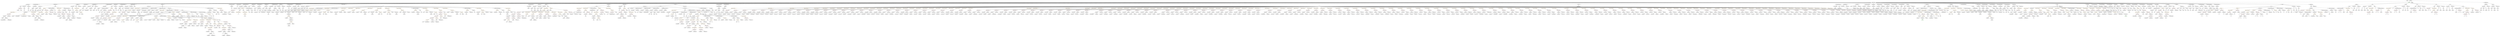 strict digraph {
	graph [bb="0,0,77606,1332"];
	node [label="\N"];
	Enter	[height=0.5,
		pos="74791,1314",
		width=0.83628];
	FunctionCall_Unnamed_28	[color=orange,
		height=0.5,
		label=FunctionCall,
		pos="3565,666",
		width=1.6125];
	Identifier_k_2	[color=black,
		height=0.5,
		label=k,
		pos="3318,594",
		width=0.75];
	FunctionCall_Unnamed_28 -> Identifier_k_2	[pos="e,3339,605.77 3521,653.82 3513.3,651.88 3505.4,649.88 3498,648 3434,631.89 3416.1,634.19 3354,612 3352.4,611.45 3350.9,610.85 3349.3,\
610.22"];
	Identifier_DidNotPredict	[color=black,
		height=0.5,
		label=DidNotPredict,
		pos="3428,594",
		width=1.7927];
	FunctionCall_Unnamed_28 -> Identifier_DidNotPredict	[pos="e,3457.9,610.31 3535.9,650.15 3516.2,640.08 3489.9,626.64 3468.2,615.54"];
	Identifier__participant_9	[color=black,
		height=0.5,
		label=_participant,
		pos="3565,594",
		width=1.5155];
	FunctionCall_Unnamed_28 -> Identifier__participant_9	[pos="e,3565,612.1 3565,647.7 3565,640.41 3565,631.73 3565,623.54"];
	NumberLiteral_Unnamed_102	[color=black,
		height=0.5,
		label=NumberLiteral,
		pos="34989,882",
		width=1.765];
	NumberLiteral_Unnamed_50	[color=black,
		height=0.5,
		label=NumberLiteral,
		pos="43594,882",
		width=1.765];
	IndexAccess_Unnamed_115	[color=black,
		height=0.5,
		label=IndexAccess,
		pos="38152,882",
		width=1.6402];
	Identifier_gameLocked_57	[color=black,
		height=0.5,
		label=gameLocked,
		pos="38128,810",
		width=1.6264];
	IndexAccess_Unnamed_115 -> Identifier_gameLocked_57	[pos="e,38134,828.1 38146,863.7 38143,856.24 38140,847.32 38138,838.97"];
	NumberLiteral_Unnamed_187	[color=black,
		height=0.5,
		label=NumberLiteral,
		pos="38268,810",
		width=1.765];
	IndexAccess_Unnamed_115 -> NumberLiteral_Unnamed_187	[pos="e,38242,826.73 38178,865.46 38194,855.75 38215,843.09 38232,832.42"];
	BinaryOperation_Unnamed_132	[color=brown,
		height=0.5,
		label=BinaryOperation,
		pos="63840,954",
		width=1.9867];
	IndexAccess_Unnamed_129	[color=black,
		height=0.5,
		label=IndexAccess,
		pos="63849,882",
		width=1.6402];
	BinaryOperation_Unnamed_132 -> IndexAccess_Unnamed_129	[pos="e,63847,900.1 63842,935.7 63843,928.32 63844,919.52 63845,911.25"];
	BooleanLiteral_Unnamed	[color=black,
		height=0.5,
		label=BooleanLiteral,
		pos="63990,882",
		width=1.7788];
	BinaryOperation_Unnamed_132 -> BooleanLiteral_Unnamed	[pos="e,63958,897.97 63873,937.64 63895,927.37 63924,913.76 63948,902.69"];
	Identifier_startTime_2	[color=black,
		height=0.5,
		label=startTime,
		pos="3245,810",
		width=1.266];
	Identifier_gameLocked_41	[color=black,
		height=0.5,
		label=gameLocked,
		pos="50178,810",
		width=1.6264];
	ElementaryTypeName_string_14	[color=black,
		height=0.5,
		label=string,
		pos="20385,810",
		width=0.864];
	stringLiteral_Unnamed_64	[color=black,
		height=0.5,
		label=stringLiteral,
		pos="48119,810",
		width=1.5016];
	BinaryOperation_Unnamed_96	[color=brown,
		height=0.5,
		label=BinaryOperation,
		pos="56624,954",
		width=1.9867];
	NumberLiteral_Unnamed_159	[color=black,
		height=0.5,
		label=NumberLiteral,
		pos="56624,882",
		width=1.765];
	BinaryOperation_Unnamed_96 -> NumberLiteral_Unnamed_159	[pos="e,56624,900.1 56624,935.7 56624,928.41 56624,919.73 56624,911.54"];
	IndexAccess_Unnamed_96	[color=black,
		height=0.5,
		label=IndexAccess,
		pos="56765,882",
		width=1.6402];
	BinaryOperation_Unnamed_96 -> IndexAccess_Unnamed_96	[pos="e,56735,897.77 56655,937.46 56676,927.24 56703,913.77 56725,902.78"];
	FunctionCall_Unnamed_16	[color=orange,
		height=0.5,
		label=FunctionCall,
		pos="19076,954",
		width=1.6125];
	BinaryOperation_Unnamed_149	[color=brown,
		height=0.5,
		label=BinaryOperation,
		pos="19076,882",
		width=1.9867];
	FunctionCall_Unnamed_16 -> BinaryOperation_Unnamed_149	[pos="e,19076,900.1 19076,935.7 19076,928.41 19076,919.73 19076,911.54"];
	Identifier_require_5	[color=black,
		height=0.5,
		label=require,
		pos="19202,882",
		width=1.0026];
	FunctionCall_Unnamed_16 -> Identifier_require_5	[pos="e,19179,896.04 19103,937.81 19123,927.15 19148,912.83 19169,901.5"];
	Parameter__b_1	[color=black,
		height=0.5,
		label=_b,
		pos="65400,1026",
		width=0.75];
	ElementaryTypeName_string_22	[color=black,
		height=0.5,
		label=string,
		pos="65518,954",
		width=0.864];
	Parameter__b_1 -> ElementaryTypeName_string_22	[pos="e,65497,967.46 65420,1013.3 65438,1002.4 65466,985.96 65487,973.32"];
	Block_Unnamed_57	[color=black,
		height=0.5,
		label=Block,
		pos="66451,954",
		width=0.90558];
	ExpressionStatement_Unnamed_202	[color=orange,
		height=0.5,
		label=ExpressionStatement,
		pos="66340,882",
		width=2.458];
	Block_Unnamed_57 -> ExpressionStatement_Unnamed_202	[pos="e,66366,899.57 66430,939.83 66415,930.21 66394,916.92 66376,905.61"];
	FunctionCall_Unnamed_79	[color=orange,
		height=0.5,
		label=FunctionCall,
		pos="11025,954",
		width=1.6125];
	Identifier_administrator_3	[color=black,
		height=0.5,
		label=administrator,
		pos="10894,882",
		width=1.6402];
	FunctionCall_Unnamed_79 -> Identifier_administrator_3	[pos="e,10922,898.23 10997,937.98 10978,927.95 10953,914.62 10933,903.6"];
	Identifier_selfdestruct	[color=black,
		height=0.5,
		label=selfdestruct,
		pos="11025,882",
		width=1.4877];
	FunctionCall_Unnamed_79 -> Identifier_selfdestruct	[pos="e,11025,900.1 11025,935.7 11025,928.41 11025,919.73 11025,911.54"];
	Identifier_a_11	[color=black,
		height=0.5,
		label=a,
		pos="73771,882",
		width=0.75];
	Identifier__third_2	[color=black,
		height=0.5,
		label=_third,
		pos="13263,882",
		width=0.90558];
	ElementaryTypeName_address_41	[color=black,
		height=0.5,
		label=address,
		pos="8941,954",
		width=1.0996];
	ExpressionStatement_Unnamed_207	[color=orange,
		height=0.5,
		label=ExpressionStatement,
		pos="73594,1026",
		width=2.458];
	FunctionCall_Unnamed_91	[color=orange,
		height=0.5,
		label=FunctionCall,
		pos="73598,954",
		width=1.6125];
	ExpressionStatement_Unnamed_207 -> FunctionCall_Unnamed_91	[pos="e,73597,972.1 73595,1007.7 73595,1000.4 73596,991.73 73596,983.54"];
	Block_Unnamed_17	[color=black,
		height=0.5,
		label=Block,
		pos="4826,810",
		width=0.90558];
	ExpressionStatement_Unnamed_153	[color=orange,
		height=0.5,
		label=ExpressionStatement,
		pos="3699,738",
		width=2.458];
	Block_Unnamed_17 -> ExpressionStatement_Unnamed_153	[pos="e,3761.5,751.15 4802,797.63 4796.2,795.36 4790,793.28 4784,792 4569.3,746.13 4015.3,778.81 3797,756 3789.1,755.17 3780.8,754.09 \
3772.6,752.88"];
	EmitStatement_Unnamed_3	[color=black,
		height=0.5,
		label=EmitStatement,
		pos="3870,738",
		width=1.7788];
	Block_Unnamed_17 -> EmitStatement_Unnamed_3	[pos="e,3915.9,750.92 4802,797.66 4796.2,795.39 4790,793.3 4784,792 4418.8,712.75 4314.3,806.04 3944,756 3938.4,755.25 3932.6,754.27 3926.9,\
753.17"];
	ExpressionStatement_Unnamed_154	[color=orange,
		height=0.5,
		label=ExpressionStatement,
		pos="4041,738",
		width=2.458];
	Block_Unnamed_17 -> ExpressionStatement_Unnamed_154	[pos="e,4103.8,751.01 4801.5,797.54 4795.9,795.33 4789.8,793.31 4784,792 4503.8,729.29 4424.2,788.59 4139,756 4131.2,755.11 4123.2,754.01 \
4115.1,752.8"];
	Identifier_i_6	[color=black,
		height=0.5,
		label=i,
		pos="71204,882",
		width=0.75];
	NumberLiteral_Unnamed_11	[color=black,
		height=0.5,
		label=NumberLiteral,
		pos="68374,1098",
		width=1.765];
	MemberAccess_Unnamed_21	[color=black,
		height=0.5,
		label=MemberAccess,
		pos="72358,954",
		width=1.9174];
	Identifier_playerList_1	[color=black,
		height=0.5,
		label=playerList,
		pos="72379,882",
		width=1.3076];
	MemberAccess_Unnamed_21 -> Identifier_playerList_1	[pos="e,72374,900.1 72363,935.7 72365,928.24 72368,919.32 72371,910.97"];
	Identifier_gameLocked_20	[color=black,
		height=0.5,
		label=gameLocked,
		pos="48427,810",
		width=1.6264];
	NumberLiteral_Unnamed_145	[color=black,
		height=0.5,
		label=NumberLiteral,
		pos="32831,810",
		width=1.765];
	MemberAccess_Unnamed_11	[color=black,
		height=0.5,
		label=MemberAccess,
		pos="18265,810",
		width=1.9174];
	Identifier_msg_3	[color=black,
		height=0.5,
		label=msg,
		pos="18265,738",
		width=0.75];
	MemberAccess_Unnamed_11 -> Identifier_msg_3	[pos="e,18265,756.1 18265,791.7 18265,784.41 18265,775.73 18265,767.54"];
	Identifier__participant_6	[color=black,
		height=0.5,
		label=_participant,
		pos="5604,738",
		width=1.5155];
	MemberAccess_Unnamed_15	[color=black,
		height=0.5,
		label=MemberAccess,
		pos="2259,882",
		width=1.9174];
	Identifier_BTCTKN_1	[color=black,
		height=0.5,
		label=BTCTKN,
		pos="2259,810",
		width=1.3353];
	MemberAccess_Unnamed_15 -> Identifier_BTCTKN_1	[pos="e,2259,828.1 2259,863.7 2259,856.41 2259,847.73 2259,839.54"];
	Identifier_finalScore_2	[color=black,
		height=0.5,
		label=finalScore,
		pos="59603,1026",
		width=1.3353];
	Identifier_internalResult_3	[color=black,
		height=0.5,
		label=internalResult,
		pos="19722,1026",
		width=1.6818];
	ModifierInvocation_isAdministrator_1	[color=black,
		height=0.5,
		label=isAdministrator,
		pos="16817,1098",
		width=1.8759];
	BinaryOperation_Unnamed_95	[color=brown,
		height=0.5,
		label=BinaryOperation,
		pos="47864,954",
		width=1.9867];
	IndexAccess_Unnamed_95	[color=black,
		height=0.5,
		label=IndexAccess,
		pos="47864,882",
		width=1.6402];
	BinaryOperation_Unnamed_95 -> IndexAccess_Unnamed_95	[pos="e,47864,900.1 47864,935.7 47864,928.41 47864,919.73 47864,911.54"];
	NumberLiteral_Unnamed_158	[color=black,
		height=0.5,
		label=NumberLiteral,
		pos="48005,882",
		width=1.765];
	BinaryOperation_Unnamed_95 -> NumberLiteral_Unnamed_158	[pos="e,47975,898.01 47895,937.46 47916,927.31 47943,913.95 47965,903.01"];
	NumberLiteral_Unnamed_263	[color=black,
		height=0.5,
		label=NumberLiteral,
		pos="68256,882",
		width=1.765];
	ElementaryTypeName_uint256_6	[color=black,
		height=0.5,
		label=uint256,
		pos="75117,954",
		width=1.0442];
	ExpressionStatement_Unnamed_114	[color=orange,
		height=0.5,
		label=ExpressionStatement,
		pos="22853,1026",
		width=2.458];
	BinaryOperation_Unnamed_114	[color=brown,
		height=0.5,
		label=BinaryOperation,
		pos="22648,954",
		width=1.9867];
	ExpressionStatement_Unnamed_114 -> BinaryOperation_Unnamed_114	[pos="e,22689,969.04 22809,1010 22777,999.04 22733,984.17 22700,972.65"];
	Identifier_lastPlayed_2	[color=black,
		height=0.5,
		label=lastPlayed,
		pos="6908,882",
		width=1.3353];
	ExpressionStatement_Unnamed_192	[color=orange,
		height=0.5,
		label=ExpressionStatement,
		pos="9718,1026",
		width=2.458];
	FunctionCall_Unnamed_67	[color=orange,
		height=0.5,
		label=FunctionCall,
		pos="9348,954",
		width=1.6125];
	ExpressionStatement_Unnamed_192 -> FunctionCall_Unnamed_67	[pos="e,9391.1,966.45 9652.5,1013.5 9642,1011.7 9631.2,1009.8 9621,1008 9529.4,991.98 9505.9,991.44 9415,972 9410.7,971.09 9406.4,970.11 \
9402,969.08"];
	Identifier_givethPool_1	[color=black,
		height=0.5,
		label=givethPool,
		pos="64289,738",
		width=1.3907];
	Identifier_latestGameFinished_3	[color=black,
		height=0.5,
		label=latestGameFinished,
		pos="4523,954",
		width=2.3055];
	BinaryOperation_Unnamed_169	[color=brown,
		height=0.5,
		label=BinaryOperation,
		pos="19415,954",
		width=1.9867];
	BinaryOperation_Unnamed_170	[color=brown,
		height=0.5,
		label=BinaryOperation,
		pos="19328,882",
		width=1.9867];
	BinaryOperation_Unnamed_169 -> BinaryOperation_Unnamed_170	[pos="e,19349,899.71 19394,936.41 19383,927.58 19370,916.57 19358,906.84"];
	MemberAccess_Unnamed_19	[color=black,
		height=0.5,
		label=MemberAccess,
		pos="19487,882",
		width=1.9174];
	BinaryOperation_Unnamed_169 -> MemberAccess_Unnamed_19	[pos="e,19470,899.79 19432,936.05 19441,927.54 19452,917.07 19462,907.68"];
	MemberAccess_Unnamed_17	[color=black,
		height=0.5,
		label=MemberAccess,
		pos="5950,738",
		width=1.9174];
	Identifier_j_1	[color=black,
		height=0.5,
		label=j,
		pos="6800,666",
		width=0.75];
	MemberAccess_Unnamed_17 -> Identifier_j_1	[pos="e,6779.6,678.33 5999.3,724.96 6008.8,723.02 6018.6,721.24 6028,720 6352.6,676.98 6446.3,763.45 6764,684 6765.6,683.59 6767.3,683.11 \
6768.9,682.56"];
	FunctionCall_Unnamed_27	[color=orange,
		height=0.5,
		label=FunctionCall,
		pos="6541,666",
		width=1.6125];
	Identifier_k_1	[color=black,
		height=0.5,
		label=k,
		pos="6905,594",
		width=0.75];
	FunctionCall_Unnamed_27 -> Identifier_k_1	[pos="e,6884.5,606 6583.7,653.4 6591.7,651.44 6600.1,649.54 6608,648 6722.9,625.57 6756.7,645.39 6869,612 6870.6,611.52 6872.2,610.98 \
6873.9,610.39"];
	ElementaryTypeName_int8_17	[color=black,
		height=0.5,
		label=int8,
		pos="6977,594",
		width=0.75];
	FunctionCall_Unnamed_27 -> ElementaryTypeName_int8_17	[pos="e,6956.5,606.11 6583.3,653.3 6591.5,651.32 6600,649.45 6608,648 6754.5,621.63 6797.7,652.34 6941,612 6942.6,611.54 6944.2,611.02 \
6945.9,610.45"];
	VariableDeclarationStatement_Unnamed_41	[color=black,
		height=0.5,
		label=VariableDeclarationStatement,
		pos="9944,1026",
		width=3.3174];
	VariableDeclaration_fourthPrize	[color=black,
		height=0.5,
		label=fourthPrize,
		pos="9476,954",
		width=1.4323];
	VariableDeclarationStatement_Unnamed_41 -> VariableDeclaration_fourthPrize	[pos="e,9514.2,966.54 9856.2,1013.4 9842.4,1011.6 9828.3,1009.7 9815,1008 9691.4,991.86 9659.1,996.79 9537,972 9533.1,971.22 9529.2,970.33 \
9525.2,969.38"];
	FunctionCall_Unnamed_73	[color=orange,
		height=0.5,
		label=FunctionCall,
		pos="9604,954",
		width=1.6125];
	VariableDeclarationStatement_Unnamed_41 -> FunctionCall_Unnamed_73	[pos="e,9647.1,966.33 9869,1011.6 9814,1001.5 9737.7,986.92 9671,972 9666.8,971.05 9662.4,970.04 9658,968.99"];
	ElementaryTypeName_uint_13	[color=black,
		height=0.5,
		label=uint,
		pos="16582,954",
		width=0.75];
	Identifier_madePrediction	[color=black,
		height=0.5,
		label=madePrediction,
		pos="6686,666",
		width=1.9036];
	IndexAccess_Unnamed_60	[color=black,
		height=0.5,
		label=IndexAccess,
		pos="40490,882",
		width=1.6402];
	Identifier_worldCupGameID_31	[color=black,
		height=0.5,
		label=worldCupGameID,
		pos="40484,810",
		width=2.2085];
	IndexAccess_Unnamed_60 -> Identifier_worldCupGameID_31	[pos="e,40485,828.1 40488,863.7 40488,856.41 40487,847.73 40486,839.54"];
	stringLiteral_Unnamed_35	[color=black,
		height=0.5,
		label=stringLiteral,
		pos="40636,810",
		width=1.5016];
	IndexAccess_Unnamed_60 -> stringLiteral_Unnamed_35	[pos="e,40606,825.42 40521,866.33 40542,855.85 40572,841.65 40596,830.27"];
	ElementaryTypeName_string_19	[color=black,
		height=0.5,
		label=string,
		pos="71210,954",
		width=0.864];
	ElementaryTypeName_uint_26	[color=black,
		height=0.5,
		label=uint,
		pos="72491,882",
		width=0.75];
	Identifier_gameLocked_3	[color=black,
		height=0.5,
		label=gameLocked,
		pos="57791,810",
		width=1.6264];
	ElementaryTypeName_bool_13	[color=black,
		height=0.5,
		label=bool,
		pos="59410,954",
		width=0.76697];
	ExpressionStatement_Unnamed_37	[color=orange,
		height=0.5,
		label=ExpressionStatement,
		pos="23103,1026",
		width=2.458];
	BinaryOperation_Unnamed_37	[color=brown,
		height=0.5,
		label=BinaryOperation,
		pos="22905,954",
		width=1.9867];
	ExpressionStatement_Unnamed_37 -> BinaryOperation_Unnamed_37	[pos="e,22945,969.21 23060,1009.8 23029,998.97 22988,984.36 22956,972.94"];
	Identifier_a_6	[color=black,
		height=0.5,
		label=a,
		pos="76322,882",
		width=0.75];
	ElementaryTypeName_int8_13	[color=black,
		height=0.5,
		label=int8,
		pos="4840,882",
		width=0.75];
	ElementaryTypeName_uint_1	[color=black,
		height=0.5,
		label=uint,
		pos="77097,954",
		width=0.75];
	ElementaryTypeName_int8_12	[color=black,
		height=0.5,
		label=int8,
		pos="4450,882",
		width=0.75];
	stringLiteral_Unnamed_58	[color=black,
		height=0.5,
		label=stringLiteral,
		pos="54563,810",
		width=1.5016];
	NumberLiteral_Unnamed_13	[color=black,
		height=0.5,
		label=NumberLiteral,
		pos="66713,1098",
		width=1.765];
	Identifier_internalResult	[color=black,
		height=0.5,
		label=internalResult,
		pos="22027,306",
		width=1.6818];
	Identifier_worldCupGameID_27	[color=black,
		height=0.5,
		label=worldCupGameID,
		pos="57228,810",
		width=2.2085];
	Identifier_require_2	[color=black,
		height=0.5,
		label=require,
		pos="64360,882",
		width=1.0026];
	BinaryOperation_Unnamed_11	[color=brown,
		height=0.5,
		label=BinaryOperation,
		pos="33899,954",
		width=1.9867];
	NumberLiteral_Unnamed_30	[color=black,
		height=0.5,
		label=NumberLiteral,
		pos="33758,882",
		width=1.765];
	BinaryOperation_Unnamed_11 -> NumberLiteral_Unnamed_30	[pos="e,33788,898.01 33868,937.46 33847,927.31 33820,913.95 33798,903.01"];
	IndexAccess_Unnamed_11	[color=black,
		height=0.5,
		label=IndexAccess,
		pos="33899,882",
		width=1.6402];
	BinaryOperation_Unnamed_11 -> IndexAccess_Unnamed_11	[pos="e,33899,900.1 33899,935.7 33899,928.41 33899,919.73 33899,911.54"];
	Identifier_BTCTKNADDR	[color=black,
		height=0.5,
		label=BTCTKNADDR,
		pos="59038,954",
		width=2.056];
	Identifier_require_8	[color=black,
		height=0.5,
		label=require,
		pos="16522,738",
		width=1.0026];
	BinaryOperation_Unnamed_39	[color=brown,
		height=0.5,
		label=BinaryOperation,
		pos="37171,954",
		width=1.9867];
	NumberLiteral_Unnamed_74	[color=black,
		height=0.5,
		label=NumberLiteral,
		pos="37030,882",
		width=1.765];
	BinaryOperation_Unnamed_39 -> NumberLiteral_Unnamed_74	[pos="e,37060,898.01 37140,937.46 37119,927.31 37092,913.95 37070,903.01"];
	IndexAccess_Unnamed_39	[color=black,
		height=0.5,
		label=IndexAccess,
		pos="37171,882",
		width=1.6402];
	BinaryOperation_Unnamed_39 -> IndexAccess_Unnamed_39	[pos="e,37171,900.1 37171,935.7 37171,928.41 37171,919.73 37171,911.54"];
	Identifier_i_14	[color=black,
		height=0.5,
		label=i,
		pos="70165,738",
		width=0.75];
	ElementaryTypeName_int8	[color=black,
		height=0.5,
		label=int8,
		pos="919.98,954",
		width=0.75];
	NumberLiteral_Unnamed_233	[color=black,
		height=0.5,
		label=NumberLiteral,
		pos="72178,882",
		width=1.765];
	IndexAccess_Unnamed_181	[color=black,
		height=0.5,
		label=IndexAccess,
		pos="70045,810",
		width=1.6402];
	Identifier_i_15	[color=black,
		height=0.5,
		label=i,
		pos="69989,738",
		width=0.75];
	IndexAccess_Unnamed_181 -> Identifier_i_15	[pos="e,70001,754.36 70031,792.05 70025,783.44 70016,772.81 70008,763.33"];
	Identifier_b_2	[color=black,
		height=0.5,
		label=b,
		pos="70061,738",
		width=0.75];
	IndexAccess_Unnamed_181 -> Identifier_b_2	[pos="e,70057,756.1 70049,791.7 70051,784.32 70053,775.52 70055,767.25"];
	ExpressionStatement_Unnamed_141	[color=orange,
		height=0.5,
		label=ExpressionStatement,
		pos="1259,882",
		width=2.458];
	FunctionCall_Unnamed_13	[color=orange,
		height=0.5,
		label=FunctionCall,
		pos="1180,810",
		width=1.6125];
	ExpressionStatement_Unnamed_141 -> FunctionCall_Unnamed_13	[pos="e,1198.4,827.31 1239.9,864.05 1229.9,855.24 1217.6,844.33 1206.7,834.69"];
	MemberAccess_Unnamed_56	[color=black,
		height=0.5,
		label=MemberAccess,
		pos="68858,882",
		width=1.9174];
	Identifier_a_3	[color=black,
		height=0.5,
		label=a,
		pos="68858,810",
		width=0.75];
	MemberAccess_Unnamed_56 -> Identifier_a_3	[pos="e,68858,828.1 68858,863.7 68858,856.41 68858,847.73 68858,839.54"];
	Parameter_None_12	[color=black,
		height=0.5,
		label=None,
		pos="878.98,1026",
		width=0.85014];
	ElementaryTypeName_bool_14	[color=black,
		height=0.5,
		label=bool,
		pos="846.98,954",
		width=0.76697];
	Parameter_None_12 -> ElementaryTypeName_bool_14	[pos="e,854.51,971.47 871.4,1008.4 867.77,1000.5 863.34,990.78 859.25,981.84"];
	stringLiteral_Unnamed_22	[color=black,
		height=0.5,
		label=stringLiteral,
		pos="37516,810",
		width=1.5016];
	NumberLiteral_Unnamed_199	[color=black,
		height=0.5,
		label=NumberLiteral,
		pos="27952,810",
		width=1.765];
	NumberLiteral_Unnamed_58	[color=black,
		height=0.5,
		label=NumberLiteral,
		pos="31222,882",
		width=1.765];
	Identifier_registeredPlayers	[color=black,
		height=0.5,
		label=registeredPlayers,
		pos="65574,882",
		width=2.0422];
	Identifier_correctGuess	[color=black,
		height=0.5,
		label=correctGuess,
		pos="4682,594",
		width=1.6818];
	Identifier_worldCupGameID_33	[color=black,
		height=0.5,
		label=worldCupGameID,
		pos="56036,810",
		width=2.2085];
	MemberAccess_Unnamed_60	[color=black,
		height=0.5,
		label=MemberAccess,
		pos="67417,954",
		width=1.9174];
	Identifier_block_5	[color=black,
		height=0.5,
		label=block,
		pos="67417,882",
		width=0.87786];
	MemberAccess_Unnamed_60 -> Identifier_block_5	[pos="e,67417,900.1 67417,935.7 67417,928.41 67417,919.73 67417,911.54"];
	Mapping_Unnamed_13	[color=black,
		height=0.5,
		label=Mapping,
		pos="6798,882",
		width=1.2105];
	ElementaryTypeName_string_9	[color=black,
		height=0.5,
		label=string,
		pos="6797,810",
		width=0.864];
	Mapping_Unnamed_13 -> ElementaryTypeName_string_9	[pos="e,6797.2,828.1 6797.7,863.7 6797.6,856.41 6797.5,847.73 6797.4,839.54"];
	ElementaryTypeName_int8_15	[color=black,
		height=0.5,
		label=int8,
		pos="6873,810",
		width=0.75];
	Mapping_Unnamed_13 -> ElementaryTypeName_int8_15	[pos="e,6858.1,824.93 6815,865.12 6825.3,855.47 6838.7,843.04 6849.9,832.52"];
	Identifier__gameID_5	[color=black,
		height=0.5,
		label=_gameID,
		pos="393.98,738",
		width=1.2382];
	BinaryOperation_Unnamed_154	[color=brown,
		height=0.5,
		label=BinaryOperation,
		pos="59724,810",
		width=1.9867];
	Identifier_finalScore	[color=black,
		height=0.5,
		label=finalScore,
		pos="59600,738",
		width=1.3353];
	BinaryOperation_Unnamed_154 -> Identifier_finalScore	[pos="e,59626,753.63 59696,793.12 59678,783.06 59655,769.98 59636,759.19"];
	FunctionCall_Unnamed_22	[color=orange,
		height=0.5,
		label=FunctionCall,
		pos="59724,738",
		width=1.6125];
	BinaryOperation_Unnamed_154 -> FunctionCall_Unnamed_22	[pos="e,59724,756.1 59724,791.7 59724,784.41 59724,775.73 59724,767.54"];
	ExpressionStatement_Unnamed_92	[color=orange,
		height=0.5,
		label=ExpressionStatement,
		pos="23325,1026",
		width=2.458];
	BinaryOperation_Unnamed_92	[color=brown,
		height=0.5,
		label=BinaryOperation,
		pos="23187,954",
		width=1.9867];
	ExpressionStatement_Unnamed_92 -> BinaryOperation_Unnamed_92	[pos="e,23218,970.67 23293,1008.8 23274,998.95 23249,986.35 23228,975.81"];
	Identifier_gameLocked_22	[color=black,
		height=0.5,
		label=gameLocked,
		pos="38408,810",
		width=1.6264];
	Identifier_worldCupGameID_41	[color=black,
		height=0.5,
		label=worldCupGameID,
		pos="54285,810",
		width=2.2085];
	VariableDeclaration__customerAddress_1	[color=black,
		height=0.5,
		label=_customerAddress,
		pos="1976,954",
		width=2.264];
	ElementaryTypeName_address_24	[color=black,
		height=0.5,
		label=address,
		pos="2038,882",
		width=1.0996];
	VariableDeclaration__customerAddress_1 -> ElementaryTypeName_address_24	[pos="e,2024,898.83 1991,936.05 1998.6,927.47 2008,916.89 2016.3,907.44"];
	ElementaryTypeName_string_2	[color=black,
		height=0.5,
		label=string,
		pos="995.98,954",
		width=0.864];
	ElementaryTypeName_bool_1	[color=black,
		height=0.5,
		label=bool,
		pos="77267,954",
		width=0.76697];
	BinaryOperation_Unnamed_56	[color=brown,
		height=0.5,
		label=BinaryOperation,
		pos="57909,954",
		width=1.9867];
	IndexAccess_Unnamed_56	[color=black,
		height=0.5,
		label=IndexAccess,
		pos="58592,882",
		width=1.6402];
	BinaryOperation_Unnamed_56 -> IndexAccess_Unnamed_56	[pos="e,58549,894.87 57960,941.03 57970,939.1 57980,937.31 57989,936 58225,903.15 58289,937.05 58524,900 58529,899.27 58533,898.36 58538,\
897.36"];
	NumberLiteral_Unnamed_99	[color=black,
		height=0.5,
		label=NumberLiteral,
		pos="58733,882",
		width=1.765];
	BinaryOperation_Unnamed_56 -> NumberLiteral_Unnamed_99	[pos="e,58687,894.94 57960,941.01 57969,939.06 57979,937.27 57989,936 58285,896.84 58364,942.03 58660,900 58665,899.25 58671,898.3 58676,\
897.25"];
	FunctionCall_Unnamed_29	[color=orange,
		height=0.5,
		label=FunctionCall,
		pos="3978,594",
		width=1.6125];
	Identifier_k_3	[color=black,
		height=0.5,
		label=k,
		pos="3942,522",
		width=0.75];
	FunctionCall_Unnamed_29 -> Identifier_k_3	[pos="e,3950.4,539.31 3969.3,576.05 3965.1,568.03 3960.1,558.26 3955.5,549.3"];
	ElementaryTypeName_int8_18	[color=black,
		height=0.5,
		label=int8,
		pos="4014,522",
		width=0.75];
	FunctionCall_Unnamed_29 -> ElementaryTypeName_int8_18	[pos="e,4005.6,539.31 3986.7,576.05 3990.8,568.03 3995.8,558.26 4000.5,549.3"];
	Identifier_gameFinished_2	[color=black,
		height=0.5,
		label=gameFinished,
		pos="17026,666",
		width=1.7095];
	BinaryOperation_Unnamed_54	[color=brown,
		height=0.5,
		label=BinaryOperation,
		pos="44434,954",
		width=1.9867];
	IndexAccess_Unnamed_54	[color=black,
		height=0.5,
		label=IndexAccess,
		pos="44434,882",
		width=1.6402];
	BinaryOperation_Unnamed_54 -> IndexAccess_Unnamed_54	[pos="e,44434,900.1 44434,935.7 44434,928.41 44434,919.73 44434,911.54"];
	NumberLiteral_Unnamed_95	[color=black,
		height=0.5,
		label=NumberLiteral,
		pos="44575,882",
		width=1.765];
	BinaryOperation_Unnamed_54 -> NumberLiteral_Unnamed_95	[pos="e,44545,898.01 44465,937.46 44486,927.31 44513,913.95 44535,903.01"];
	NumberLiteral_Unnamed_217	[color=black,
		height=0.5,
		label=NumberLiteral,
		pos="59519,954",
		width=1.765];
	BinaryOperation_Unnamed_85	[color=brown,
		height=0.5,
		label=BinaryOperation,
		pos="50136,954",
		width=1.9867];
	IndexAccess_Unnamed_85	[color=black,
		height=0.5,
		label=IndexAccess,
		pos="50136,882",
		width=1.6402];
	BinaryOperation_Unnamed_85 -> IndexAccess_Unnamed_85	[pos="e,50136,900.1 50136,935.7 50136,928.41 50136,919.73 50136,911.54"];
	NumberLiteral_Unnamed_142	[color=black,
		height=0.5,
		label=NumberLiteral,
		pos="50277,882",
		width=1.765];
	BinaryOperation_Unnamed_85 -> NumberLiteral_Unnamed_142	[pos="e,50247,898.01 50167,937.46 50188,927.31 50215,913.95 50237,903.01"];
	IndexAccess_Unnamed_92	[color=black,
		height=0.5,
		label=IndexAccess,
		pos="23046,882",
		width=1.6402];
	BinaryOperation_Unnamed_92 -> IndexAccess_Unnamed_92	[pos="e,23076,897.77 23156,937.46 23135,927.24 23108,913.77 23086,902.78"];
	NumberLiteral_Unnamed_152	[color=black,
		height=0.5,
		label=NumberLiteral,
		pos="23187,882",
		width=1.765];
	BinaryOperation_Unnamed_92 -> NumberLiteral_Unnamed_152	[pos="e,23187,900.1 23187,935.7 23187,928.41 23187,919.73 23187,911.54"];
	ElementaryTypeName_string_18	[color=black,
		height=0.5,
		label=string,
		pos="16779,954",
		width=0.864];
	Parameter__a	[color=black,
		height=0.5,
		label=_a,
		pos="71210,1026",
		width=0.75];
	Parameter__a -> ElementaryTypeName_string_19	[pos="e,71210,972.1 71210,1007.7 71210,1000.4 71210,991.73 71210,983.54"];
	Identifier_gameLocked_9	[color=black,
		height=0.5,
		label=gameLocked,
		pos="33386,810",
		width=1.6264];
	ParameterList_Unnamed_7	[color=black,
		height=0.5,
		label=ParameterList,
		pos="67736,1098",
		width=1.7095];
	VariableDeclaration__player_3	[color=black,
		height=0.5,
		label=_player,
		pos="67596,1026",
		width=1.0581];
	ParameterList_Unnamed_7 -> VariableDeclaration__player_3	[pos="e,67621,1039.6 67706,1082 67684,1071 67654,1056.2 67631,1044.7"];
	VariableDeclaration__result	[color=black,
		height=0.5,
		label=_result,
		pos="67688,1026",
		width=0.98875];
	ParameterList_Unnamed_7 -> VariableDeclaration__result	[pos="e,67699,1043.3 67724,1080.1 67719,1071.9 67712,1061.8 67706,1052.7"];
	VariableDeclaration__correct	[color=black,
		height=0.5,
		label=_correct,
		pos="67784,1026",
		width=1.1689];
	ParameterList_Unnamed_7 -> VariableDeclaration__correct	[pos="e,67772,1043.8 67748,1080.1 67753,1072 67760,1062.1 67766,1053.1"];
	VariableDeclaration__myGuess	[color=black,
		height=0.5,
		label=_myGuess,
		pos="67895,1026",
		width=1.4046];
	ParameterList_Unnamed_7 -> VariableDeclaration__myGuess	[pos="e,67864,1040.7 67769,1082.5 67793,1071.7 67827,1056.9 67854,1045.3"];
	VariableDeclaration__gameID_1	[color=black,
		height=0.5,
		label=_gameID,
		pos="68008,1026",
		width=1.2382];
	ParameterList_Unnamed_7 -> VariableDeclaration__gameID_1	[pos="e,67974,1038.2 67784,1086.4 67829,1076.4 67897,1060.4 67955,1044 67958,1043.2 67961,1042.4 67963,1041.5"];
	Identifier_this_6	[color=black,
		height=0.5,
		label=this,
		pos="14405,810",
		width=0.75];
	ElementaryTypeName_uint_33	[color=black,
		height=0.5,
		label=uint,
		pos="21385,738",
		width=0.75];
	Identifier_internalStreak	[color=black,
		height=0.5,
		label=internalStreak,
		pos="21182,810",
		width=1.6818];
	NumberLiteral_Unnamed_44	[color=black,
		height=0.5,
		label=NumberLiteral,
		pos="33526,810",
		width=1.765];
	IndexAccess_Unnamed_118	[color=black,
		height=0.5,
		label=IndexAccess,
		pos="24455,882",
		width=1.6402];
	NumberLiteral_Unnamed_191	[color=black,
		height=0.5,
		label=NumberLiteral,
		pos="24217,810",
		width=1.765];
	IndexAccess_Unnamed_118 -> NumberLiteral_Unnamed_191	[pos="e,24260,823.64 24414,868.81 24374,857.17 24314,839.57 24271,826.85"];
	Identifier_gameLocked_58	[color=black,
		height=0.5,
		label=gameLocked,
		pos="24357,810",
		width=1.6264];
	IndexAccess_Unnamed_118 -> Identifier_gameLocked_58	[pos="e,24379,827.06 24433,865.12 24420,855.78 24403,843.84 24389,833.55"];
	Parameter_None_5	[color=black,
		height=0.5,
		label=None,
		pos="68332,1026",
		width=0.85014];
	ElementaryTypeName_int8_20	[color=black,
		height=0.5,
		label=int8,
		pos="68462,954",
		width=0.75];
	Parameter_None_5 -> ElementaryTypeName_int8_20	[pos="e,68442,966.01 68354,1013.1 68375,1001.6 68408,984.14 68432,971.35"];
	Identifier_a_13	[color=black,
		height=0.5,
		label=a,
		pos="74310,882",
		width=0.75];
	VariableDeclaration__player_2	[color=black,
		height=0.5,
		label=_player,
		pos="7948,1026",
		width=1.0581];
	ElementaryTypeName_address_15	[color=black,
		height=0.5,
		label=address,
		pos="7944,954",
		width=1.0996];
	VariableDeclaration__player_2 -> ElementaryTypeName_address_15	[pos="e,7945,972.1 7947,1007.7 7946.6,1000.4 7946.1,991.73 7945.6,983.54"];
	BinaryOperation_Unnamed_10	[color=brown,
		height=0.5,
		label=BinaryOperation,
		pos="52675,954",
		width=1.9867];
	IndexAccess_Unnamed_10	[color=black,
		height=0.5,
		label=IndexAccess,
		pos="52675,882",
		width=1.6402];
	BinaryOperation_Unnamed_10 -> IndexAccess_Unnamed_10	[pos="e,52675,900.1 52675,935.7 52675,928.41 52675,919.73 52675,911.54"];
	NumberLiteral_Unnamed_29	[color=black,
		height=0.5,
		label=NumberLiteral,
		pos="52816,882",
		width=1.765];
	BinaryOperation_Unnamed_10 -> NumberLiteral_Unnamed_29	[pos="e,52786,898.01 52706,937.46 52727,927.31 52754,913.95 52776,903.01"];
	stringLiteral_Unnamed_60	[color=black,
		height=0.5,
		label=stringLiteral,
		pos="36629,810",
		width=1.5016];
	Identifier_givethPool_2	[color=black,
		height=0.5,
		label=givethPool,
		pos="8495,882",
		width=1.3907];
	ElementaryTypeName_uint256_7	[color=black,
		height=0.5,
		label=uint256,
		pos="74836,882",
		width=1.0442];
	ExpressionStatement_Unnamed_82	[color=orange,
		height=0.5,
		label=ExpressionStatement,
		pos="23534,1026",
		width=2.458];
	BinaryOperation_Unnamed_82	[color=brown,
		height=0.5,
		label=BinaryOperation,
		pos="23473,954",
		width=1.9867];
	ExpressionStatement_Unnamed_82 -> BinaryOperation_Unnamed_82	[pos="e,23488,971.79 23519,1008.1 23512,999.71 23503,989.49 23495,980.25"];
	ExpressionStatement_Unnamed_151	[color=orange,
		height=0.5,
		label=ExpressionStatement,
		pos="4261,1026",
		width=2.458];
	FunctionCall_Unnamed_23	[color=orange,
		height=0.5,
		label=FunctionCall,
		pos="4072,954",
		width=1.6125];
	ExpressionStatement_Unnamed_151 -> FunctionCall_Unnamed_23	[pos="e,4108.3,968.44 4219.5,1009.6 4189.8,998.62 4149.7,983.77 4118.8,972.33"];
	FunctionCall_Unnamed_5	[color=orange,
		height=0.5,
		label=FunctionCall,
		pos="62917,954",
		width=1.6125];
	Identifier__customerAddress_5	[color=black,
		height=0.5,
		label=_customerAddress,
		pos="62748,882",
		width=2.264];
	FunctionCall_Unnamed_5 -> Identifier__customerAddress_5	[pos="e,62785,898.43 62883,939 62858,928.6 62823,914.27 62796,902.71"];
	MemberAccess_Unnamed_4	[color=black,
		height=0.5,
		label=MemberAccess,
		pos="62917,882",
		width=1.9174];
	FunctionCall_Unnamed_5 -> MemberAccess_Unnamed_4	[pos="e,62917,900.1 62917,935.7 62917,928.41 62917,919.73 62917,911.54"];
	IndexAccess_Unnamed_131	[color=black,
		height=0.5,
		label=IndexAccess,
		pos="64473,882",
		width=1.6402];
	Identifier__customerAddress_6	[color=black,
		height=0.5,
		label=_customerAddress,
		pos="64458,810",
		width=2.264];
	IndexAccess_Unnamed_131 -> Identifier__customerAddress_6	[pos="e,64462,828.1 64469,863.7 64468,856.32 64466,847.52 64464,839.25"];
	Identifier_playerRegistered_2	[color=black,
		height=0.5,
		label=playerRegistered,
		pos="64630,810",
		width=2.0145];
	IndexAccess_Unnamed_131 -> Identifier_playerRegistered_2	[pos="e,64596,826.29 64505,866.67 64528,856.33 64560,842.25 64585,830.83"];
	MemberAccess_Unnamed_41	[color=black,
		height=0.5,
		label=MemberAccess,
		pos="14963,882",
		width=1.9174];
	Identifier_BTCTKN_11	[color=black,
		height=0.5,
		label=BTCTKN,
		pos="14963,810",
		width=1.3353];
	MemberAccess_Unnamed_41 -> Identifier_BTCTKN_11	[pos="e,14963,828.1 14963,863.7 14963,856.41 14963,847.73 14963,839.54"];
	Identifier_fivePercent_1	[color=black,
		height=0.5,
		label=fivePercent,
		pos="65069,810",
		width=1.4462];
	NumberLiteral_Unnamed_96	[color=black,
		height=0.5,
		label=NumberLiteral,
		pos="42219,810",
		width=1.765];
	Identifier__customerAddress_3	[color=black,
		height=0.5,
		label=_customerAddress,
		pos="63835,810",
		width=2.264];
	IndexAccess_Unnamed_129 -> Identifier__customerAddress_3	[pos="e,63838,828.1 63846,863.7 63844,856.32 63842,847.52 63841,839.25"];
	Identifier_playerRegistered_1	[color=black,
		height=0.5,
		label=playerRegistered,
		pos="64007,810",
		width=2.0145];
	IndexAccess_Unnamed_129 -> Identifier_playerRegistered_1	[pos="e,63972,826.29 63881,866.67 63905,856.33 63936,842.25 63962,830.83"];
	Parameter_None_16	[color=black,
		height=0.5,
		label=None,
		pos="76129,1026",
		width=0.85014];
	ElementaryTypeName_uint256_2	[color=black,
		height=0.5,
		label=uint256,
		pos="76154,954",
		width=1.0442];
	Parameter_None_16 -> ElementaryTypeName_uint256_2	[pos="e,76148,971.79 76135,1008.1 76138,1000.4 76141,991.16 76144,982.56"];
	stringLiteral_Unnamed_59	[color=black,
		height=0.5,
		label=stringLiteral,
		pos="40155,810",
		width=1.5016];
	Identifier_worldCupGameID_18	[color=black,
		height=0.5,
		label=worldCupGameID,
		pos="37668,810",
		width=2.2085];
	Block_Unnamed_14	[color=black,
		height=0.5,
		label=Block,
		pos="57165,1098",
		width=0.90558];
	Identifier_registeredPlayers_2	[color=black,
		height=0.5,
		label=registeredPlayers,
		pos="57169,1026",
		width=2.0422];
	Block_Unnamed_14 -> Identifier_registeredPlayers_2	[pos="e,57168,1044.1 57166,1079.7 57166,1072.4 57167,1063.7 57167,1055.5"];
	IndexAccess_Unnamed_59	[color=black,
		height=0.5,
		label=IndexAccess,
		pos="34421,882",
		width=1.6402];
	stringLiteral_Unnamed_34	[color=black,
		height=0.5,
		label=stringLiteral,
		pos="34269,810",
		width=1.5016];
	IndexAccess_Unnamed_59 -> stringLiteral_Unnamed_34	[pos="e,34300,825.13 34389,866.5 34366,855.88 34335,841.38 34310,829.86"];
	Identifier_worldCupGameID_30	[color=black,
		height=0.5,
		label=worldCupGameID,
		pos="34421,810",
		width=2.2085];
	IndexAccess_Unnamed_59 -> Identifier_worldCupGameID_30	[pos="e,34421,828.1 34421,863.7 34421,856.41 34421,847.73 34421,839.54"];
	Identifier_gameLocked_33	[color=black,
		height=0.5,
		label=gameLocked,
		pos="44293,810",
		width=1.6264];
	NumberLiteral_Unnamed_188	[color=black,
		height=0.5,
		label=NumberLiteral,
		pos="38293,882",
		width=1.765];
	Block_Unnamed_34	[color=black,
		height=0.5,
		label=Block,
		pos="65660,1098",
		width=0.90558];
	BinaryOperation_Unnamed_178	[color=brown,
		height=0.5,
		label=BinaryOperation,
		pos="65943,1026",
		width=1.9867];
	Block_Unnamed_34 -> BinaryOperation_Unnamed_178	[pos="e,65890,1038.4 65685,1085.9 65690,1083.7 65696,1081.7 65701,1080 65710,1077.3 65810,1055.6 65879,1040.8"];
	BinaryOperation_Unnamed_187	[color=brown,
		height=0.5,
		label=BinaryOperation,
		pos="7267,954",
		width=1.9867];
	Identifier__sender	[color=black,
		height=0.5,
		label=_sender,
		pos="7150,882",
		width=1.1135];
	BinaryOperation_Unnamed_187 -> Identifier__sender	[pos="e,7173.1,896.86 7240.1,936.94 7223.1,926.77 7201,913.55 7183,902.74"];
	Identifier_administrator	[color=black,
		height=0.5,
		label=administrator,
		pos="7267,882",
		width=1.6402];
	BinaryOperation_Unnamed_187 -> Identifier_administrator	[pos="e,7267,900.1 7267,935.7 7267,928.41 7267,919.73 7267,911.54"];
	ElementaryTypeName_bool_15	[color=black,
		height=0.5,
		label=bool,
		pos="65675,954",
		width=0.76697];
	ExpressionStatement_Unnamed_100	[color=orange,
		height=0.5,
		label=ExpressionStatement,
		pos="23791,1026",
		width=2.458];
	BinaryOperation_Unnamed_100	[color=brown,
		height=0.5,
		label=BinaryOperation,
		pos="23755,954",
		width=1.9867];
	ExpressionStatement_Unnamed_100 -> BinaryOperation_Unnamed_100	[pos="e,23764,972.1 23782,1007.7 23778,999.98 23773,990.71 23769,982.11"];
	Block_Unnamed_40	[color=black,
		height=0.5,
		label=Block,
		pos="21452,666",
		width=0.90558];
	ExpressionStatement_Unnamed_169	[color=orange,
		height=0.5,
		label=ExpressionStatement,
		pos="21269,594",
		width=2.458];
	Block_Unnamed_40 -> ExpressionStatement_Unnamed_169	[pos="e,21309,610.43 21426,654.97 21398,644.42 21354,627.55 21320,614.38"];
	NumberLiteral_Unnamed_212	[color=black,
		height=0.5,
		label=NumberLiteral,
		pos="1700,810",
		width=1.765];
	FunctionCall_Unnamed_74	[color=orange,
		height=0.5,
		label=FunctionCall,
		pos="9006,738",
		width=1.6125];
	Identifier_secondPrize_2	[color=black,
		height=0.5,
		label=secondPrize,
		pos="8934,666",
		width=1.5571];
	FunctionCall_Unnamed_74 -> Identifier_secondPrize_2	[pos="e,8950.9,683.47 8988.9,720.41 8980,711.69 8968.8,700.85 8958.9,691.21"];
	MemberAccess_Unnamed_43	[color=black,
		height=0.5,
		label=MemberAccess,
		pos="9077,666",
		width=1.9174];
	FunctionCall_Unnamed_74 -> MemberAccess_Unnamed_43	[pos="e,9060.3,683.47 9022.8,720.41 9031.6,711.78 9042.4,701.06 9052.1,691.5"];
	Identifier_internalStreak_2	[color=black,
		height=0.5,
		label=internalStreak,
		pos="21151,450",
		width=1.6818];
	Identifier_assert_2	[color=black,
		height=0.5,
		label=assert,
		pos="75514,882",
		width=0.89172];
	MemberAccess_Unnamed_2	[color=black,
		height=0.5,
		label=MemberAccess,
		pos="63247,810",
		width=1.9174];
	Identifier_BTCTKN	[color=black,
		height=0.5,
		label=BTCTKN,
		pos="63319,738",
		width=1.3353];
	MemberAccess_Unnamed_2 -> Identifier_BTCTKN	[pos="e,63303,754.99 63264,792.41 63273,783.57 63284,772.53 63295,762.79"];
	IndexAccess_Unnamed_156	[color=black,
		height=0.5,
		label=IndexAccess,
		pos="7257,306",
		width=1.6402];
	IndexAccess_Unnamed_157	[color=black,
		height=0.5,
		label=IndexAccess,
		pos="7248,234",
		width=1.6402];
	IndexAccess_Unnamed_156 -> IndexAccess_Unnamed_157	[pos="e,7250.2,252.1 7254.8,287.7 7253.8,280.32 7252.7,271.52 7251.6,263.25"];
	Identifier_j_4	[color=black,
		height=0.5,
		label=j,
		pos="7352,234",
		width=0.75];
	IndexAccess_Unnamed_156 -> Identifier_j_4	[pos="e,7334.3,248.01 7278.5,289.12 7292.4,278.92 7310.4,265.61 7325.2,254.74"];
	ElementaryTypeName_uint_35	[color=black,
		height=0.5,
		label=uint,
		pos="21066,738",
		width=0.75];
	ExpressionStatement_Unnamed_6	[color=orange,
		height=0.5,
		label=ExpressionStatement,
		pos="24038,1026",
		width=2.458];
	BinaryOperation_Unnamed_6	[color=brown,
		height=0.5,
		label=BinaryOperation,
		pos="24037,954",
		width=1.9867];
	ExpressionStatement_Unnamed_6 -> BinaryOperation_Unnamed_6	[pos="e,24037,972.1 24038,1007.7 24038,1000.4 24038,991.73 24037,983.54"];
	IndexAccess_Unnamed_171	[color=black,
		height=0.5,
		label=IndexAccess,
		pos="21633,738",
		width=1.6402];
	Identifier_madePrediction_1	[color=black,
		height=0.5,
		label=madePrediction,
		pos="21159,666",
		width=1.9036];
	IndexAccess_Unnamed_171 -> Identifier_madePrediction_1	[pos="e,21209,678.67 21590,725.32 21582,723.34 21573,721.46 21565,720 21421,694.16 21382,707.65 21237,684 21231,683.09 21226,682.03 21220,\
680.91"];
	FunctionCall_Unnamed_38	[color=orange,
		height=0.5,
		label=FunctionCall,
		pos="21304,666",
		width=1.6125];
	IndexAccess_Unnamed_171 -> FunctionCall_Unnamed_38	[pos="e,21353,676.22 21589,725.65 21581,723.7 21573,721.75 21565,720 21496,704.45 21417,688.64 21364,678.38"];
	NumberLiteral_Unnamed_253	[color=black,
		height=0.5,
		label=NumberLiteral,
		pos="12920,882",
		width=1.765];
	VariableDeclaration_gameScore	[color=black,
		height=0.5,
		label=gameScore,
		pos="59866,810",
		width=1.4462];
	ElementaryTypeName_int16_2	[color=black,
		height=0.5,
		label=int16,
		pos="59857,738",
		width=0.7947];
	VariableDeclaration_gameScore -> ElementaryTypeName_int16_2	[pos="e,59859,756.1 59864,791.7 59863,784.32 59862,775.52 59861,767.25"];
	Identifier_worldCupGameID_42	[color=black,
		height=0.5,
		label=worldCupGameID,
		pos="23066,810",
		width=2.2085];
	NumberLiteral_Unnamed_54	[color=black,
		height=0.5,
		label=NumberLiteral,
		pos="44720,882",
		width=1.765];
	ExpressionStatement_Unnamed_5	[color=orange,
		height=0.5,
		label=ExpressionStatement,
		pos="26875,1026",
		width=2.458];
	BinaryOperation_Unnamed_5	[color=brown,
		height=0.5,
		label=BinaryOperation,
		pos="24314,954",
		width=1.9867];
	ExpressionStatement_Unnamed_5 -> BinaryOperation_Unnamed_5	[pos="e,24380,961.58 26786,1025 26474,1024.5 25400,1019.3 24515,972 24474,969.81 24428,966.05 24391,962.63"];
	FunctionCall_Unnamed_33	[color=orange,
		height=0.5,
		label=FunctionCall,
		pos="6580,450",
		width=1.6125];
	MemberAccess_Unnamed_18	[color=black,
		height=0.5,
		label=MemberAccess,
		pos="6547,378",
		width=1.9174];
	FunctionCall_Unnamed_33 -> MemberAccess_Unnamed_18	[pos="e,6555,396.1 6571.8,431.7 6568.2,424.07 6563.9,414.92 6559.9,406.4"];
	NumberLiteral_Unnamed_225	[color=black,
		height=0.5,
		label=NumberLiteral,
		pos="6698,378",
		width=1.765];
	FunctionCall_Unnamed_33 -> NumberLiteral_Unnamed_225	[pos="e,6671.5,394.73 6606.2,433.46 6622.5,423.79 6643.7,411.21 6661.6,400.57"];
	BinaryOperation_Unnamed_112	[color=brown,
		height=0.5,
		label=BinaryOperation,
		pos="36885,954",
		width=1.9867];
	IndexAccess_Unnamed_112	[color=black,
		height=0.5,
		label=IndexAccess,
		pos="36744,882",
		width=1.6402];
	BinaryOperation_Unnamed_112 -> IndexAccess_Unnamed_112	[pos="e,36774,897.77 36854,937.46 36833,927.24 36806,913.77 36784,902.78"];
	NumberLiteral_Unnamed_183	[color=black,
		height=0.5,
		label=NumberLiteral,
		pos="36885,882",
		width=1.765];
	BinaryOperation_Unnamed_112 -> NumberLiteral_Unnamed_183	[pos="e,36885,900.1 36885,935.7 36885,928.41 36885,919.73 36885,911.54"];
	Identifier_gameLocked_23	[color=black,
		height=0.5,
		label=gameLocked,
		pos="31426,810",
		width=1.6264];
	IfStatement_Unnamed_1	[color=orange,
		height=0.5,
		label=IfStatement,
		pos="1373,1026",
		width=1.4739];
	Block_Unnamed_6	[color=black,
		height=0.5,
		label=Block,
		pos="1230,954",
		width=0.90558];
	IfStatement_Unnamed_1 -> Block_Unnamed_6	[pos="e,1253.6,966.54 1343.7,1010.7 1320.5,999.31 1288,983.42 1263.7,971.53"];
	Block_Unnamed_5	[color=black,
		height=0.5,
		label=Block,
		pos="1313,954",
		width=0.90558];
	IfStatement_Unnamed_1 -> Block_Unnamed_5	[pos="e,1326.3,970.51 1358.8,1008.4 1351.2,999.62 1341.8,988.66 1333.5,978.96"];
	BinaryOperation_Unnamed_144	[color=brown,
		height=0.5,
		label=BinaryOperation,
		pos="1435,954",
		width=1.9867];
	IfStatement_Unnamed_1 -> BinaryOperation_Unnamed_144	[pos="e,1420,971.96 1387.7,1008.4 1395.1,1000.1 1404.2,989.8 1412.4,980.49"];
	VariableDeclarationStatement_Unnamed_31	[color=black,
		height=0.5,
		label=VariableDeclarationStatement,
		pos="21026,882",
		width=3.3174];
	FunctionCall_Unnamed_37	[color=orange,
		height=0.5,
		label=FunctionCall,
		pos="20952,810",
		width=1.6125];
	VariableDeclarationStatement_Unnamed_31 -> FunctionCall_Unnamed_37	[pos="e,20969,827.55 21008,864.05 20999,855.39 20988,844.7 20978,835.19"];
	VariableDeclaration_k_1	[color=black,
		height=0.5,
		label=k,
		pos="21061,810",
		width=0.75];
	VariableDeclarationStatement_Unnamed_31 -> VariableDeclaration_k_1	[pos="e,21053,827.62 21035,863.7 21039,855.87 21043,846.44 21048,837.73"];
	NumberLiteral_Unnamed_208	[color=black,
		height=0.5,
		label=NumberLiteral,
		pos="65729,810",
		width=1.765];
	ExpressionStatement_Unnamed_186	[color=orange,
		height=0.5,
		label=ExpressionStatement,
		pos="10170,1026",
		width=2.458];
	FunctionCall_Unnamed_58	[color=orange,
		height=0.5,
		label=FunctionCall,
		pos="9738,954",
		width=1.6125];
	ExpressionStatement_Unnamed_186 -> FunctionCall_Unnamed_58	[pos="e,9780.7,966.62 10105,1013.4 10094,1011.5 10083,1009.7 10072,1008 9953.6,989.76 9922.5,994.76 9805,972 9800.7,971.16 9796.2,970.22 \
9791.7,969.21"];
	FunctionCall_Unnamed_84	[color=orange,
		height=0.5,
		label=FunctionCall,
		pos="60570,882",
		width=1.6125];
	ElementaryTypeName_address_48	[color=black,
		height=0.5,
		label=address,
		pos="60527,810",
		width=1.0996];
	FunctionCall_Unnamed_84 -> ElementaryTypeName_address_48	[pos="e,60537,827.79 60560,864.05 60555,856.06 60549,846.33 60543,837.4"];
	Identifier_this_9	[color=black,
		height=0.5,
		label=this,
		pos="60612,810",
		width=0.75];
	FunctionCall_Unnamed_84 -> Identifier_this_9	[pos="e,60602,826.83 60580,864.05 60585,855.82 60591,845.76 60597,836.61"];
	ExpressionStatement_Unnamed_134	[color=orange,
		height=0.5,
		label=ExpressionStatement,
		pos="62946,1026",
		width=2.458];
	ExpressionStatement_Unnamed_134 -> FunctionCall_Unnamed_5	[pos="e,62924,972.1 62939,1007.7 62936,1000.2 62932,991.12 62928,982.68"];
	NumberLiteral_Unnamed_170	[color=black,
		height=0.5,
		label=NumberLiteral,
		pos="25023,882",
		width=1.765];
	BinaryOperation_Unnamed_7	[color=brown,
		height=0.5,
		label=BinaryOperation,
		pos="57265,954",
		width=1.9867];
	IndexAccess_Unnamed_7	[color=black,
		height=0.5,
		label=IndexAccess,
		pos="57465,882",
		width=1.6402];
	BinaryOperation_Unnamed_7 -> IndexAccess_Unnamed_7	[pos="e,57427,896.2 57305,938.83 57338,927.59 57383,911.83 57417,899.92"];
	NumberLiteral_Unnamed_26	[color=black,
		height=0.5,
		label=NumberLiteral,
		pos="57606,882",
		width=1.765];
	BinaryOperation_Unnamed_7 -> NumberLiteral_Unnamed_26	[pos="e,57559,894.34 57318,941.6 57327,939.7 57336,937.77 57345,936 57428,919.16 57450,917.65 57533,900 57538,898.99 57543,897.9 57548,\
896.79"];
	Identifier_worldCupGameID_19	[color=black,
		height=0.5,
		label=worldCupGameID,
		pos="45458,810",
		width=2.2085];
	NumberLiteral_Unnamed_195	[color=black,
		height=0.5,
		label=NumberLiteral,
		pos="48150,882",
		width=1.765];
	stringLiteral_Unnamed_25	[color=black,
		height=0.5,
		label=stringLiteral,
		pos="43401,810",
		width=1.5016];
	IndexAccess_Unnamed_101	[color=black,
		height=0.5,
		label=IndexAccess,
		pos="45843,882",
		width=1.6402];
	Identifier_worldCupGameID_51	[color=black,
		height=0.5,
		label=worldCupGameID,
		pos="46042,810",
		width=2.2085];
	IndexAccess_Unnamed_101 -> Identifier_worldCupGameID_51	[pos="e,46000,825.68 45880,867.83 45911,857.01 45955,841.54 45989,829.47"];
	stringLiteral_Unnamed_55	[color=black,
		height=0.5,
		label=stringLiteral,
		pos="46194,810",
		width=1.5016];
	IndexAccess_Unnamed_101 -> stringLiteral_Unnamed_55	[pos="e,46154,822.49 45887,869.49 45895,867.54 45903,865.62 45911,864 46008,843.97 46034,848.93 46131,828 46135,827.17 46139,826.26 46143,\
825.3"];
	MemberAccess_Unnamed_47	[color=black,
		height=0.5,
		label=MemberAccess,
		pos="61773,882",
		width=1.9174];
	TupleExpression_Unnamed_7	[color=black,
		height=0.5,
		label=TupleExpression,
		pos="61773,810",
		width=2.0422];
	MemberAccess_Unnamed_47 -> TupleExpression_Unnamed_7	[pos="e,61773,828.1 61773,863.7 61773,856.41 61773,847.73 61773,839.54"];
	IndexAccess_Unnamed_64	[color=black,
		height=0.5,
		label=IndexAccess,
		pos="39926,882",
		width=1.6402];
	Identifier_worldCupGameID_32	[color=black,
		height=0.5,
		label=worldCupGameID,
		pos="39877,810",
		width=2.2085];
	IndexAccess_Unnamed_64 -> Identifier_worldCupGameID_32	[pos="e,39889,828.28 39914,864.05 39909,856.09 39902,846.41 39896,837.51"];
	stringLiteral_Unnamed_36	[color=black,
		height=0.5,
		label=stringLiteral,
		pos="40029,810",
		width=1.5016];
	IndexAccess_Unnamed_64 -> stringLiteral_Unnamed_36	[pos="e,40006,826.58 39949,865.12 39963,855.56 39982,843.27 39997,832.81"];
	BinaryOperation_Unnamed_121	[color=brown,
		height=0.5,
		label=BinaryOperation,
		pos="52111,954",
		width=1.9867];
	IndexAccess_Unnamed_121	[color=black,
		height=0.5,
		label=IndexAccess,
		pos="52111,882",
		width=1.6402];
	BinaryOperation_Unnamed_121 -> IndexAccess_Unnamed_121	[pos="e,52111,900.1 52111,935.7 52111,928.41 52111,919.73 52111,911.54"];
	NumberLiteral_Unnamed_197	[color=black,
		height=0.5,
		label=NumberLiteral,
		pos="52252,882",
		width=1.765];
	BinaryOperation_Unnamed_121 -> NumberLiteral_Unnamed_197	[pos="e,52222,898.01 52142,937.46 52163,927.31 52190,913.95 52212,903.01"];
	ExpressionStatement_Unnamed_152	[color=orange,
		height=0.5,
		label=ExpressionStatement,
		pos="5081,954",
		width=2.458];
	UnaryOperation_Unnamed_3	[color=black,
		height=0.5,
		label=UnaryOperation,
		pos="4955,882",
		width=1.9452];
	ExpressionStatement_Unnamed_152 -> UnaryOperation_Unnamed_3	[pos="e,4983.5,898.83 5051.4,936.59 5034.1,926.97 5012.1,914.72 4993.4,904.36"];
	FunctionDefinition__isCorrectBuyin	[color=black,
		height=0.5,
		label=_isCorrectBuyin,
		pos="860.98,1170",
		width=1.9867];
	Block_Unnamed_58	[color=black,
		height=0.5,
		label=Block,
		pos="645.98,1098",
		width=0.90558];
	FunctionDefinition__isCorrectBuyin -> Block_Unnamed_58	[pos="e,672.17,1108.9 816.31,1155.7 782.12,1145.3 733.89,1130.3 691.98,1116 688.96,1115 685.84,1113.9 682.71,1112.8"];
	ParameterList_Unnamed_51	[color=black,
		height=0.5,
		label=ParameterList,
		pos="762.98,1098",
		width=1.7095];
	FunctionDefinition__isCorrectBuyin -> ParameterList_Unnamed_51	[pos="e,785.59,1115.1 838.25,1152.8 825.26,1143.5 808.78,1131.7 794.55,1121.6"];
	ParameterList_Unnamed_52	[color=black,
		height=0.5,
		label=ParameterList,
		pos="903.98,1098",
		width=1.7095];
	FunctionDefinition__isCorrectBuyin -> ParameterList_Unnamed_52	[pos="e,893.67,1115.8 871.39,1152.1 876.3,1144.1 882.28,1134.3 887.76,1125.4"];
	Identifier_gameLocked_50	[color=black,
		height=0.5,
		label=gameLocked,
		pos="31706,810",
		width=1.6264];
	Identifier_BTCTKN_9	[color=black,
		height=0.5,
		label=BTCTKN,
		pos="14299,810",
		width=1.3353];
	BinaryOperation_Unnamed_209	[color=brown,
		height=0.5,
		label=BinaryOperation,
		pos="644.98,1026",
		width=1.9867];
	Block_Unnamed_58 -> BinaryOperation_Unnamed_209	[pos="e,645.23,1044.1 645.73,1079.7 645.63,1072.4 645.51,1063.7 645.39,1055.5"];
	Identifier_registeredPlayers_1	[color=black,
		height=0.5,
		label=registeredPlayers,
		pos="65884,810",
		width=2.0422];
	UnaryOperation_Unnamed_7	[color=black,
		height=0.5,
		label=UnaryOperation,
		pos="20819,882",
		width=1.9452];
	Identifier_i_10	[color=black,
		height=0.5,
		label=i,
		pos="20819,810",
		width=0.75];
	UnaryOperation_Unnamed_7 -> Identifier_i_10	[pos="e,20819,828.1 20819,863.7 20819,856.41 20819,847.73 20819,839.54"];
	VariableDeclaration__player_1	[color=black,
		height=0.5,
		label=_player,
		pos="58761,1026",
		width=1.0581];
	ElementaryTypeName_address_14	[color=black,
		height=0.5,
		label=address,
		pos="58754,954",
		width=1.0996];
	VariableDeclaration__player_1 -> ElementaryTypeName_address_14	[pos="e,58756,972.1 58759,1007.7 58759,1000.4 58758,991.73 58757,983.54"];
	BinaryOperation_Unnamed_115	[color=brown,
		height=0.5,
		label=BinaryOperation,
		pos="38293,954",
		width=1.9867];
	BinaryOperation_Unnamed_115 -> IndexAccess_Unnamed_115	[pos="e,38182,897.77 38262,937.46 38241,927.24 38214,913.77 38192,902.78"];
	BinaryOperation_Unnamed_115 -> NumberLiteral_Unnamed_188	[pos="e,38293,900.1 38293,935.7 38293,928.41 38293,919.73 38293,911.54"];
	NumberLiteral_Unnamed_202	[color=black,
		height=0.5,
		label=NumberLiteral,
		pos="28536,810",
		width=1.765];
	IndexAccess_Unnamed_40	[color=black,
		height=0.5,
		label=IndexAccess,
		pos="36180,882",
		width=1.6402];
	stringLiteral_Unnamed_24	[color=black,
		height=0.5,
		label=stringLiteral,
		pos="36045,810",
		width=1.5016];
	IndexAccess_Unnamed_40 -> stringLiteral_Unnamed_24	[pos="e,36073,825.75 36151,865.98 36131,855.76 36105,842.13 36084,830.99"];
	Identifier_worldCupGameID_20	[color=black,
		height=0.5,
		label=worldCupGameID,
		pos="36197,810",
		width=2.2085];
	IndexAccess_Unnamed_40 -> Identifier_worldCupGameID_20	[pos="e,36193,828.1 36184,863.7 36186,856.32 36188,847.52 36190,839.25"];
	ElementaryTypeName_int	[color=black,
		height=0.5,
		label=int,
		pos="65624,1026",
		width=0.75];
	StateVariableDeclaration_Unnamed_10	[color=black,
		height=0.5,
		label=StateVariableDeclaration,
		pos="1108,1170",
		width=2.8184];
	VariableDeclaration_worldCupGameID	[color=black,
		height=0.5,
		label=worldCupGameID,
		pos="1066,1098",
		width=2.2085];
	StateVariableDeclaration_Unnamed_10 -> VariableDeclaration_worldCupGameID	[pos="e,1076.2,1116.1 1097.6,1151.7 1092.9,1143.9 1087.3,1134.5 1082.1,1125.8"];
	NumberLiteral_Unnamed_51	[color=black,
		height=0.5,
		label=NumberLiteral,
		pos="51327,810",
		width=1.765];
	NumberLiteral_Unnamed_154	[color=black,
		height=0.5,
		label=NumberLiteral,
		pos="32631,882",
		width=1.765];
	ExpressionStatement_Unnamed_118	[color=orange,
		height=0.5,
		label=ExpressionStatement,
		pos="28391,1026",
		width=2.458];
	BinaryOperation_Unnamed_118	[color=brown,
		height=0.5,
		label=BinaryOperation,
		pos="24596,954",
		width=1.9867];
	ExpressionStatement_Unnamed_118 -> BinaryOperation_Unnamed_118	[pos="e,24661,961.66 28303,1023.9 27767,1017 24977,980.94 24797,972 24756,969.96 24710,966.19 24672,962.73"];
	ParameterList_Unnamed_9	[color=black,
		height=0.5,
		label=ParameterList,
		pos="16670,1098",
		width=1.7095];
	VariableDeclaration__gameID_2	[color=black,
		height=0.5,
		label=_gameID,
		pos="16582,1026",
		width=1.2382];
	ParameterList_Unnamed_9 -> VariableDeclaration__gameID_2	[pos="e,16601,1042.4 16650,1080.8 16638,1071.5 16623,1059.7 16610,1049.5"];
	VariableDeclaration__player_5	[color=black,
		height=0.5,
		label=_player,
		pos="16683,1026",
		width=1.0581];
	ParameterList_Unnamed_9 -> VariableDeclaration__player_5	[pos="e,16680,1044.1 16673,1079.7 16675,1072.3 16676,1063.5 16678,1055.3"];
	IndexAccess_Unnamed_71	[color=black,
		height=0.5,
		label=IndexAccess,
		pos="29246,882",
		width=1.6402];
	Identifier_gameLocked_35	[color=black,
		height=0.5,
		label=gameLocked,
		pos="29091,810",
		width=1.6264];
	IndexAccess_Unnamed_71 -> Identifier_gameLocked_35	[pos="e,29123,825.49 29214,866.5 29191,855.98 29159,841.66 29134,830.2"];
	NumberLiteral_Unnamed_121	[color=black,
		height=0.5,
		label=NumberLiteral,
		pos="29231,810",
		width=1.765];
	IndexAccess_Unnamed_71 -> NumberLiteral_Unnamed_121	[pos="e,29235,828.1 29242,863.7 29241,856.32 29239,847.52 29237,839.25"];
	BinaryOperation_Unnamed_129	[color=brown,
		height=0.5,
		label=BinaryOperation,
		pos="63386,882",
		width=1.9867];
	UnaryOperation_Unnamed	[color=black,
		height=0.5,
		label=UnaryOperation,
		pos="62928,810",
		width=1.9452];
	BinaryOperation_Unnamed_129 -> UnaryOperation_Unnamed	[pos="e,62979,822.66 63334,869.36 63324,867.42 63314,865.54 63305,864 63173,842.28 63139,850.06 63007,828 63001,827.07 62996,826.01 62990,\
824.88"];
	BinaryOperation_Unnamed_130	[color=brown,
		height=0.5,
		label=BinaryOperation,
		pos="63088,810",
		width=1.9867];
	BinaryOperation_Unnamed_129 -> BinaryOperation_Unnamed_130	[pos="e,63139,822.9 63335,869.05 63284,856.99 63204,838.37 63150,825.48"];
	Identifier_lastScored	[color=black,
		height=0.5,
		label=lastScored,
		pos="5093,882",
		width=1.3907];
	ExpressionStatement_Unnamed_15	[color=orange,
		height=0.5,
		label=ExpressionStatement,
		pos="29246,1026",
		width=2.458];
	BinaryOperation_Unnamed_15	[color=brown,
		height=0.5,
		label=BinaryOperation,
		pos="24878,954",
		width=1.9867];
	ExpressionStatement_Unnamed_15 -> BinaryOperation_Unnamed_15	[pos="e,24943,961.64 29158,1022.7 29017,1019.1 28731,1012 28488,1008 26975,983.03 26595,1042.6 25083,972 25040,970.01 24993,966.19 24955,\
962.67"];
	VariableDeclaration_i_4	[color=black,
		height=0.5,
		label=i,
		pos="70356,882",
		width=0.75];
	ElementaryTypeName_uint_46	[color=black,
		height=0.5,
		label=uint,
		pos="70356,810",
		width=0.75];
	VariableDeclaration_i_4 -> ElementaryTypeName_uint_46	[pos="e,70356,828.1 70356,863.7 70356,856.41 70356,847.73 70356,839.54"];
	ElementaryTypeName_uint_6	[color=black,
		height=0.5,
		label=uint,
		pos="66637,1026",
		width=0.75];
	BinaryOperation_Unnamed_104	[color=brown,
		height=0.5,
		label=BinaryOperation,
		pos="46459,954",
		width=1.9867];
	NumberLiteral_Unnamed_171	[color=black,
		height=0.5,
		label=NumberLiteral,
		pos="46459,882",
		width=1.765];
	BinaryOperation_Unnamed_104 -> NumberLiteral_Unnamed_171	[pos="e,46459,900.1 46459,935.7 46459,928.41 46459,919.73 46459,911.54"];
	IndexAccess_Unnamed_104	[color=black,
		height=0.5,
		label=IndexAccess,
		pos="46600,882",
		width=1.6402];
	BinaryOperation_Unnamed_104 -> IndexAccess_Unnamed_104	[pos="e,46570,897.77 46490,937.46 46511,927.24 46538,913.77 46560,902.78"];
	Identifier__first_2	[color=black,
		height=0.5,
		label=_first,
		pos="11517,882",
		width=0.83628];
	Parameter_None_1	[color=black,
		height=0.5,
		label=None,
		pos="2227,1026",
		width=0.85014];
	ElementaryTypeName_bool_6	[color=black,
		height=0.5,
		label=bool,
		pos="2260,954",
		width=0.76697];
	Parameter_None_1 -> ElementaryTypeName_bool_6	[pos="e,2252.2,971.47 2234.8,1008.4 2238.5,1000.5 2243.1,990.78 2247.3,981.84"];
	ExpressionStatement_Unnamed_103	[color=orange,
		height=0.5,
		label=ExpressionStatement,
		pos="29771,1026",
		width=2.458];
	BinaryOperation_Unnamed_103	[color=brown,
		height=0.5,
		label=BinaryOperation,
		pos="25164,954",
		width=1.9867];
	ExpressionStatement_Unnamed_103 -> BinaryOperation_Unnamed_103	[pos="e,25229,961.76 29686,1020.8 29599,1016.8 29462,1010.9 29343,1008 28459,986.45 26248,1013.3 25365,972 25324,970.07 25278,966.32 25240,\
962.83"];
	NumberLiteral_Unnamed_148	[color=black,
		height=0.5,
		label=NumberLiteral,
		pos="40776,882",
		width=1.765];
	ExpressionStatement_Unnamed_119	[color=orange,
		height=0.5,
		label=ExpressionStatement,
		pos="30131,1026",
		width=2.458];
	BinaryOperation_Unnamed_119	[color=brown,
		height=0.5,
		label=BinaryOperation,
		pos="25446,954",
		width=1.9867];
	ExpressionStatement_Unnamed_119 -> BinaryOperation_Unnamed_119	[pos="e,25511,961.9 30050,1018.6 29998,1014.7 29929,1010.2 29868,1008 27991,939.39 27518,1061.2 25642,972 25602,970.11 25558,966.42 25522,\
962.96"];
	NumberLiteral_Unnamed_21	[color=black,
		height=0.5,
		label=NumberLiteral,
		pos="23937,810",
		width=1.765];
	Identifier_gameLocked	[color=black,
		height=0.5,
		label=gameLocked,
		pos="38992,810",
		width=1.6264];
	Identifier_gameLocked_15	[color=black,
		height=0.5,
		label=gameLocked,
		pos="51042,810",
		width=1.6264];
	Identifier_worldCupGameID_26	[color=black,
		height=0.5,
		label=worldCupGameID,
		pos="42819,810",
		width=2.2085];
	NumberLiteral_Unnamed_149	[color=black,
		height=0.5,
		label=NumberLiteral,
		pos="37875,882",
		width=1.765];
	Identifier_Comparison	[color=black,
		height=0.5,
		label=Comparison,
		pos="4817,594",
		width=1.5709];
	FunctionCall_Unnamed_47	[color=orange,
		height=0.5,
		label=FunctionCall,
		pos="16646,810",
		width=1.6125];
	FunctionCall_Unnamed_47 -> Identifier_require_8	[pos="e,16545,752.21 16619,793.64 16600,783.08 16575,769 16555,757.78"];
	UnaryOperation_Unnamed_12	[color=black,
		height=0.5,
		label=UnaryOperation,
		pos="16646,738",
		width=1.9452];
	FunctionCall_Unnamed_47 -> UnaryOperation_Unnamed_12	[pos="e,16646,756.1 16646,791.7 16646,784.41 16646,775.73 16646,767.54"];
	Identifier_i_4	[color=black,
		height=0.5,
		label=i,
		pos="4676,810",
		width=0.75];
	VariableDeclarationStatement_Unnamed_23	[color=black,
		height=0.5,
		label=VariableDeclarationStatement,
		pos="3270,1026",
		width=3.3174];
	VariableDeclaration__vtime_1	[color=black,
		height=0.5,
		label=_vtime,
		pos="3147,954",
		width=0.98875];
	VariableDeclarationStatement_Unnamed_23 -> VariableDeclaration__vtime_1	[pos="e,3170.1,968.13 3240.5,1008.2 3222.3,997.86 3198.8,984.52 3180,973.79"];
	MemberAccess_Unnamed_22	[color=black,
		height=0.5,
		label=MemberAccess,
		pos="3270,954",
		width=1.9174];
	VariableDeclarationStatement_Unnamed_23 -> MemberAccess_Unnamed_22	[pos="e,3270,972.1 3270,1007.7 3270,1000.4 3270,991.73 3270,983.54"];
	Parameter__fourth	[color=black,
		height=0.5,
		label=_fourth,
		pos="9308,1026",
		width=1.0581];
	Parameter__fourth -> ElementaryTypeName_address_41	[pos="e,8970.4,966.5 9279.5,1013.6 9273.4,1011.5 9267.1,1009.5 9261,1008 9142.5,979.09 9107.5,1000.5 8989,972 8986.4,971.38 8983.8,970.67 \
8981.1,969.91"];
	BinaryOperation_Unnamed_63	[color=brown,
		height=0.5,
		label=BinaryOperation,
		pos="57104,954",
		width=1.9867];
	IndexAccess_Unnamed_63	[color=black,
		height=0.5,
		label=IndexAccess,
		pos="57183,882",
		width=1.6402];
	BinaryOperation_Unnamed_63 -> IndexAccess_Unnamed_63	[pos="e,57164,899.47 57123,936.41 57133,927.61 57145,916.63 57156,906.92"];
	NumberLiteral_Unnamed_110	[color=black,
		height=0.5,
		label=NumberLiteral,
		pos="57324,882",
		width=1.765];
	BinaryOperation_Unnamed_63 -> NumberLiteral_Unnamed_110	[pos="e,57283,896.12 57147,939.25 57183,927.87 57234,911.67 57272,899.58"];
	NumberLiteral_Unnamed_185	[color=black,
		height=0.5,
		label=NumberLiteral,
		pos="22210,810",
		width=1.765];
	VariableDeclaration_internalResult	[color=black,
		height=0.5,
		label=internalResult,
		pos="20005,954",
		width=1.6818];
	ElementaryTypeName_uint_31	[color=black,
		height=0.5,
		label=uint,
		pos="19868,882",
		width=0.75];
	VariableDeclaration_internalResult -> ElementaryTypeName_uint_31	[pos="e,19889,893.66 19976,937.98 19953,926.47 19922,910.62 19899,898.89"];
	NumberLiteral_Unnamed_256	[color=black,
		height=0.5,
		label=NumberLiteral,
		pos="15503,882",
		width=1.765];
	IfStatement_Unnamed_13	[color=orange,
		height=0.5,
		label=IfStatement,
		pos="7582,1026",
		width=1.4739];
	IfStatement_Unnamed_13 -> BinaryOperation_Unnamed_187	[pos="e,7322.5,965.61 7542.4,1013.8 7535,1011.8 7527.3,1009.8 7520,1008 7457.1,992.81 7384.9,977.93 7333.7,967.82"];
	Block_Unnamed_47	[color=black,
		height=0.5,
		label=Block,
		pos="7465,954",
		width=0.90558];
	IfStatement_Unnamed_13 -> Block_Unnamed_47	[pos="e,7486.4,967.81 7556.6,1009.8 7538.8,999.18 7515,984.9 7496.1,973.59"];
	Block_Unnamed_48	[color=black,
		height=0.5,
		label=Block,
		pos="7589,954",
		width=0.90558];
	IfStatement_Unnamed_13 -> Block_Unnamed_48	[pos="e,7587.3,972.1 7583.7,1007.7 7584.4,1000.4 7585.3,991.73 7586.1,983.54"];
	stringLiteral_Unnamed_31	[color=black,
		height=0.5,
		label=stringLiteral,
		pos="57380,810",
		width=1.5016];
	ParameterList_Unnamed_37	[color=black,
		height=0.5,
		label=ParameterList,
		pos="65772,1098",
		width=1.7095];
	Identifier_thirdPrize_1	[color=black,
		height=0.5,
		label=thirdPrize,
		pos="13360,882",
		width=1.2798];
	Identifier_worldCupGameID_12	[color=black,
		height=0.5,
		label=worldCupGameID,
		pos="26497,810",
		width=2.2085];
	Block_Unnamed	[color=black,
		height=0.5,
		label=Block,
		pos="40984,1098",
		width=0.90558];
	Block_Unnamed -> ExpressionStatement_Unnamed_114	[pos="e,22925,1036.6 40951,1097 40124,1097.2 23978,1099.2 23006,1044 22983,1042.7 22959,1040.4 22936,1037.9"];
	Block_Unnamed -> ExpressionStatement_Unnamed_37	[pos="e,23171,1037.9 40951,1097 40118,1096 23708,1077.2 23228,1044 23213,1043 23197,1041.3 23182,1039.3"];
	Block_Unnamed -> ExpressionStatement_Unnamed_92	[pos="e,23390,1038.6 40951,1097 40124,1096.2 23911,1080.5 23437,1044 23425,1043.1 23413,1041.7 23401,1040.1"];
	Block_Unnamed -> ExpressionStatement_Unnamed_82	[pos="e,23607,1036.4 40951,1097 40141,1096.9 24628,1094.9 23694,1044 23669,1042.7 23643,1040.2 23619,1037.6"];
	Block_Unnamed -> ExpressionStatement_Unnamed_100	[pos="e,23863,1036.8 40951,1097 40146,1097.1 24861,1097.4 23941,1044 23919,1042.7 23896,1040.5 23874,1038.1"];
	Block_Unnamed -> ExpressionStatement_Unnamed_6	[pos="e,24126,1027.6 40951,1096.9 40393,1095.4 32854,1074.2 26778,1044 25746,1038.9 24495,1030.2 24138,1027.7"];
	Block_Unnamed -> ExpressionStatement_Unnamed_5	[pos="e,26963,1028.3 40951,1097 40425,1096.3 33709,1087.7 28294,1044 27799,1040 27206,1031.8 26974,1028.5"];
	Block_Unnamed -> ExpressionStatement_Unnamed_118	[pos="e,28478,1029.5 40951,1096.9 40349,1095.7 31687,1078.1 29149,1044 28912,1040.8 28634,1033.7 28490,1029.8"];
	Block_Unnamed -> ExpressionStatement_Unnamed_15	[pos="e,29331,1031.3 40951,1097 40365,1097.1 32097,1097.8 29674,1044 29560,1041.5 29429,1035.9 29343,1031.8"];
	Block_Unnamed -> ExpressionStatement_Unnamed_103	[pos="e,29852,1033.5 40951,1097 40333,1096.2 31209,1084.8 30034,1044 29977,1042 29914,1038 29863,1034.3"];
	Block_Unnamed -> ExpressionStatement_Unnamed_119	[pos="e,30193,1039.3 40951,1097 40320,1096.9 30804,1095 30229,1044 30221,1043.3 30212,1042.3 30204,1041.1"];
	ExpressionStatement_Unnamed_78	[color=orange,
		height=0.5,
		label=ExpressionStatement,
		pos="30326,1026",
		width=2.458];
	Block_Unnamed -> ExpressionStatement_Unnamed_78	[pos="e,30402,1035.6 40951,1097 40348,1097.2 31629,1099.4 30507,1044 30476,1042.5 30443,1039.7 30413,1036.7"];
	ExpressionStatement_Unnamed_127	[color=orange,
		height=0.5,
		label=ExpressionStatement,
		pos="30604,1026",
		width=2.458];
	Block_Unnamed -> ExpressionStatement_Unnamed_127	[pos="e,30666,1039.3 40951,1097 40335,1096.8 31252,1092.8 30702,1044 30694,1043.3 30685,1042.3 30677,1041.1"];
	ExpressionStatement_Unnamed_18	[color=orange,
		height=0.5,
		label=ExpressionStatement,
		pos="30799,1026",
		width=2.458];
	Block_Unnamed -> ExpressionStatement_Unnamed_18	[pos="e,30870,1037.2 40951,1096.9 40341,1095.8 31476,1078.2 30938,1044 30919,1042.8 30900,1040.8 30881,1038.6"];
	ExpressionStatement_Unnamed_68	[color=orange,
		height=0.5,
		label=ExpressionStatement,
		pos="31035,1026",
		width=2.458];
	Block_Unnamed -> ExpressionStatement_Unnamed_68	[pos="e,31102,1038.2 40951,1097 40351,1096.1 31680,1082.8 31154,1044 31141,1043 31127,1041.5 31113,1039.7"];
	ExpressionStatement_Unnamed_23	[color=orange,
		height=0.5,
		label=ExpressionStatement,
		pos="31251,1026",
		width=2.458];
	Block_Unnamed -> ExpressionStatement_Unnamed_23	[pos="e,31315,1038.8 40951,1097 40355,1096.3 31873,1085.7 31359,1044 31348,1043.1 31337,1041.9 31327,1040.4"];
	ExpressionStatement_Unnamed_8	[color=orange,
		height=0.5,
		label=ExpressionStatement,
		pos="31456,1026",
		width=2.458];
	Block_Unnamed -> ExpressionStatement_Unnamed_8	[pos="e,31518,1039.3 40951,1097 40364,1096.5 32057,1088.8 31554,1044 31546,1043.3 31537,1042.2 31529,1041"];
	ExpressionStatement_Unnamed_84	[color=orange,
		height=0.5,
		label=ExpressionStatement,
		pos="31651,1026",
		width=2.458];
	Block_Unnamed -> ExpressionStatement_Unnamed_84	[pos="e,31714,1039 40951,1097 40369,1096.3 32247,1085.8 31754,1044 31745,1043.2 31735,1042 31725,1040.7"];
	ExpressionStatement_Unnamed_33	[color=orange,
		height=0.5,
		label=ExpressionStatement,
		pos="31851,1026",
		width=2.458];
	Block_Unnamed -> ExpressionStatement_Unnamed_33	[pos="e,31913,1039.3 40951,1097 40378,1096.3 32431,1086.9 31949,1044 31941,1043.3 31932,1042.2 31924,1041"];
	ExpressionStatement_Unnamed_105	[color=orange,
		height=0.5,
		label=ExpressionStatement,
		pos="32046,1026",
		width=2.458];
	Block_Unnamed -> ExpressionStatement_Unnamed_105	[pos="e,32109,1039.1 40951,1097 40383,1096.2 32618,1084.8 32147,1044 32138,1043.2 32129,1042.1 32120,1040.8"];
	ExpressionStatement_Unnamed_123	[color=orange,
		height=0.5,
		label=ExpressionStatement,
		pos="32244,1026",
		width=2.458];
	Block_Unnamed -> ExpressionStatement_Unnamed_123	[pos="e,32308,1038.8 40951,1096.9 40389,1096 32810,1082.1 32350,1044 32340,1043.2 32329,1041.9 32319,1040.5"];
	ExpressionStatement_Unnamed_16	[color=orange,
		height=0.5,
		label=ExpressionStatement,
		pos="32447,1026",
		width=2.458];
	Block_Unnamed -> ExpressionStatement_Unnamed_16	[pos="e,32510,1039.1 40951,1096.9 40395,1096 32998,1082.6 32549,1044 32540,1043.2 32530,1042.1 32521,1040.7"];
	ExpressionStatement_Unnamed_125	[color=orange,
		height=0.5,
		label=ExpressionStatement,
		pos="32646,1026",
		width=2.458];
	Block_Unnamed -> ExpressionStatement_Unnamed_125	[pos="e,32708,1039.2 40951,1096.9 40402,1096 33185,1082.4 32746,1044 32737,1043.2 32728,1042.1 32719,1040.9"];
	ExpressionStatement_Unnamed_21	[color=orange,
		height=0.5,
		label=ExpressionStatement,
		pos="32843,1026",
		width=2.458];
	Block_Unnamed -> ExpressionStatement_Unnamed_21	[pos="e,32905,1039.2 40951,1096.9 40412,1095.9 33370,1081.9 32942,1044 32934,1043.3 32925,1042.2 32916,1040.9"];
	ExpressionStatement_Unnamed_71	[color=orange,
		height=0.5,
		label=ExpressionStatement,
		pos="33039,1026",
		width=2.458];
	Block_Unnamed -> ExpressionStatement_Unnamed_71	[pos="e,33101,1039.2 40951,1096.9 40419,1095.8 33555,1081 33138,1044 33130,1043.3 33121,1042.2 33112,1040.9"];
	ExpressionStatement_Unnamed_94	[color=orange,
		height=0.5,
		label=ExpressionStatement,
		pos="33235,1026",
		width=2.458];
	Block_Unnamed -> ExpressionStatement_Unnamed_94	[pos="e,33297,1039.3 40951,1096.9 40426,1095.8 33740,1080.4 33333,1044 33325,1043.3 33316,1042.2 33308,1041"];
	ExpressionStatement_Unnamed_50	[color=orange,
		height=0.5,
		label=ExpressionStatement,
		pos="33430,1026",
		width=2.458];
	Block_Unnamed -> ExpressionStatement_Unnamed_50	[pos="e,33492,1039.3 40951,1096.9 40431,1095.7 33924,1079.5 33528,1044 33520,1043.3 33511,1042.2 33503,1041"];
	ExpressionStatement_Unnamed	[color=orange,
		height=0.5,
		label=ExpressionStatement,
		pos="33625,1026",
		width=2.458];
	Block_Unnamed -> ExpressionStatement_Unnamed	[pos="e,33687,1039.3 40951,1096.9 40439,1095.6 34108,1078.6 33723,1044 33715,1043.3 33706,1042.2 33698,1041"];
	ExpressionStatement_Unnamed_42	[color=orange,
		height=0.5,
		label=ExpressionStatement,
		pos="33820,1026",
		width=2.458];
	Block_Unnamed -> ExpressionStatement_Unnamed_42	[pos="e,33882,1039.3 40951,1096.9 40447,1095.5 34293,1077.7 33918,1044 33910,1043.3 33901,1042.2 33893,1041"];
	ExpressionStatement_Unnamed_27	[color=orange,
		height=0.5,
		label=ExpressionStatement,
		pos="34015,1026",
		width=2.458];
	Block_Unnamed -> ExpressionStatement_Unnamed_27	[pos="e,34077,1039.3 40951,1096.9 40453,1095.4 34477,1076.8 34113,1044 34105,1043.3 34096,1042.2 34088,1041"];
	ExpressionStatement_Unnamed_3	[color=orange,
		height=0.5,
		label=ExpressionStatement,
		pos="34210,1026",
		width=2.458];
	Block_Unnamed -> ExpressionStatement_Unnamed_3	[pos="e,34272,1039.3 40951,1096.9 40462,1095.3 34662,1075.9 34308,1044 34300,1043.3 34291,1042.2 34283,1041"];
	ExpressionStatement_Unnamed_29	[color=orange,
		height=0.5,
		label=ExpressionStatement,
		pos="34405,1026",
		width=2.458];
	Block_Unnamed -> ExpressionStatement_Unnamed_29	[pos="e,34467,1039.3 40951,1097.1 40484,1097.9 35189,1105.8 34503,1044 34495,1043.3 34486,1042.2 34478,1041"];
	ExpressionStatement_Unnamed_49	[color=orange,
		height=0.5,
		label=ExpressionStatement,
		pos="34600,1026",
		width=2.458];
	Block_Unnamed -> ExpressionStatement_Unnamed_49	[pos="e,34662,1039.3 40951,1097.1 40492,1097.7 35362,1104 34698,1044 34690,1043.3 34681,1042.2 34673,1041"];
	ExpressionStatement_Unnamed_102	[color=orange,
		height=0.5,
		label=ExpressionStatement,
		pos="34795,1026",
		width=2.458];
	Block_Unnamed -> ExpressionStatement_Unnamed_102	[pos="e,34857,1039.2 40951,1097 40499,1097.5 35537,1101.6 34894,1044 34886,1043.3 34877,1042.2 34868,1041"];
	ExpressionStatement_Unnamed_62	[color=orange,
		height=0.5,
		label=ExpressionStatement,
		pos="34991,1026",
		width=2.458];
	Block_Unnamed -> ExpressionStatement_Unnamed_62	[pos="e,35053,1039.2 40951,1097 40508,1097.4 35712,1099.8 35090,1044 35082,1043.3 35073,1042.2 35064,1041"];
	ExpressionStatement_Unnamed_98	[color=orange,
		height=0.5,
		label=ExpressionStatement,
		pos="35187,1026",
		width=2.458];
	Block_Unnamed -> ExpressionStatement_Unnamed_98	[pos="e,35249,1039.3 40951,1097 40516,1097.3 35886,1098.6 35285,1044 35277,1043.3 35268,1042.2 35260,1041"];
	ExpressionStatement_Unnamed_93	[color=orange,
		height=0.5,
		label=ExpressionStatement,
		pos="35382,1026",
		width=2.458];
	Block_Unnamed -> ExpressionStatement_Unnamed_93	[pos="e,35444,1039.3 40951,1097 40523,1097.1 36060,1096.7 35480,1044 35472,1043.3 35463,1042.2 35455,1041"];
	ExpressionStatement_Unnamed_87	[color=orange,
		height=0.5,
		label=ExpressionStatement,
		pos="35577,1026",
		width=2.458];
	Block_Unnamed -> ExpressionStatement_Unnamed_87	[pos="e,35639,1039.3 40951,1097 40533,1096.9 36234,1094.9 35675,1044 35667,1043.3 35658,1042.2 35650,1041"];
	ExpressionStatement_Unnamed_107	[color=orange,
		height=0.5,
		label=ExpressionStatement,
		pos="35772,1026",
		width=2.458];
	Block_Unnamed -> ExpressionStatement_Unnamed_107	[pos="e,35834,1039.3 40951,1097 40541,1096.7 36408,1093.1 35870,1044 35862,1043.3 35853,1042.2 35845,1041"];
	ExpressionStatement_Unnamed_20	[color=orange,
		height=0.5,
		label=ExpressionStatement,
		pos="35967,1026",
		width=2.458];
	Block_Unnamed -> ExpressionStatement_Unnamed_20	[pos="e,36029,1039.3 40951,1097 40550,1096.6 36582,1091.3 36065,1044 36057,1043.3 36048,1042.2 36040,1041"];
	ExpressionStatement_Unnamed_11	[color=orange,
		height=0.5,
		label=ExpressionStatement,
		pos="36162,1026",
		width=2.458];
	Block_Unnamed -> ExpressionStatement_Unnamed_11	[pos="e,36224,1039.3 40951,1097 40557,1096.4 36756,1089.5 36260,1044 36252,1043.3 36243,1042.2 36235,1041"];
	ExpressionStatement_Unnamed_28	[color=orange,
		height=0.5,
		label=ExpressionStatement,
		pos="36357,1026",
		width=2.458];
	Block_Unnamed -> ExpressionStatement_Unnamed_28	[pos="e,36419,1039.3 40951,1096.9 40567,1096.2 36930,1087.7 36455,1044 36447,1043.3 36438,1042.2 36430,1041"];
	ExpressionStatement_Unnamed_59	[color=orange,
		height=0.5,
		label=ExpressionStatement,
		pos="36552,1026",
		width=2.458];
	Block_Unnamed -> ExpressionStatement_Unnamed_59	[pos="e,36614,1039.3 40951,1096.9 40576,1095.9 37104,1085.8 36650,1044 36642,1043.3 36633,1042.2 36625,1041"];
	ExpressionStatement_Unnamed_117	[color=orange,
		height=0.5,
		label=ExpressionStatement,
		pos="36747,1026",
		width=2.458];
	Block_Unnamed -> ExpressionStatement_Unnamed_117	[pos="e,36809,1039.2 40951,1096.9 40584,1095.7 37277,1084 36845,1044 36837,1043.3 36828,1042.2 36820,1041"];
	ExpressionStatement_Unnamed_58	[color=orange,
		height=0.5,
		label=ExpressionStatement,
		pos="36942,1026",
		width=2.458];
	Block_Unnamed -> ExpressionStatement_Unnamed_58	[pos="e,37004,1039.2 40951,1096.9 40595,1095.5 37452,1082.2 37040,1044 37032,1043.2 37023,1042.2 37015,1041"];
	ExpressionStatement_Unnamed_57	[color=orange,
		height=0.5,
		label=ExpressionStatement,
		pos="37137,1026",
		width=2.458];
	Block_Unnamed -> ExpressionStatement_Unnamed_57	[pos="e,37199,1039.2 40951,1096.9 40605,1095.2 37626,1080.4 37235,1044 37227,1043.2 37218,1042.2 37210,1041"];
	ExpressionStatement_Unnamed_83	[color=orange,
		height=0.5,
		label=ExpressionStatement,
		pos="37332,1026",
		width=2.458];
	Block_Unnamed -> ExpressionStatement_Unnamed_83	[pos="e,37394,1039.2 40951,1096.8 40614,1095 37800,1078.6 37430,1044 37422,1043.2 37413,1042.2 37405,1041"];
	ExpressionStatement_Unnamed_99	[color=orange,
		height=0.5,
		label=ExpressionStatement,
		pos="37527,1026",
		width=2.458];
	Block_Unnamed -> ExpressionStatement_Unnamed_99	[pos="e,37589,1039.3 40951,1096.8 40625,1094.7 37974,1076.8 37625,1044 37617,1043.2 37609,1042.2 37600,1041"];
	ExpressionStatement_Unnamed_40	[color=orange,
		height=0.5,
		label=ExpressionStatement,
		pos="37722,1026",
		width=2.458];
	Block_Unnamed -> ExpressionStatement_Unnamed_40	[pos="e,37784,1039.3 40951,1096.8 40637,1094.4 38148,1075 37820,1044 37812,1043.2 37804,1042.2 37795,1041"];
	ExpressionStatement_Unnamed_51	[color=orange,
		height=0.5,
		label=ExpressionStatement,
		pos="37917,1026",
		width=2.458];
	Block_Unnamed -> ExpressionStatement_Unnamed_51	[pos="e,37979,1039.2 40951,1097.1 40667,1098 38626,1102.1 38015,1044 38007,1043.2 37999,1042.2 37990,1041"];
	ExpressionStatement_Unnamed_112	[color=orange,
		height=0.5,
		label=ExpressionStatement,
		pos="38112,1026",
		width=2.458];
	Block_Unnamed -> ExpressionStatement_Unnamed_112	[pos="e,38174,1039.2 40951,1097.1 40678,1097.5 38779,1098.5 38210,1044 38202,1043.2 38194,1042.2 38185,1041"];
	ExpressionStatement_Unnamed_39	[color=orange,
		height=0.5,
		label=ExpressionStatement,
		pos="38307,1026",
		width=2.458];
	Block_Unnamed -> ExpressionStatement_Unnamed_39	[pos="e,38369,1039.2 40951,1097 40688,1097 38932,1094.9 38405,1044 38397,1043.2 38389,1042.2 38380,1041"];
	ExpressionStatement_Unnamed_113	[color=orange,
		height=0.5,
		label=ExpressionStatement,
		pos="38502,1026",
		width=2.458];
	Block_Unnamed -> ExpressionStatement_Unnamed_113	[pos="e,38564,1039.2 40951,1096.9 40700,1096.4 39086,1091.3 38600,1044 38592,1043.2 38584,1042.2 38575,1040.9"];
	ExpressionStatement_Unnamed_35	[color=orange,
		height=0.5,
		label=ExpressionStatement,
		pos="38697,1026",
		width=2.458];
	Block_Unnamed -> ExpressionStatement_Unnamed_35	[pos="e,38759,1039.2 40951,1096.9 40713,1095.8 39240,1087.7 38795,1044 38787,1043.2 38779,1042.1 38770,1040.9"];
	ExpressionStatement_Unnamed_90	[color=orange,
		height=0.5,
		label=ExpressionStatement,
		pos="38892,1026",
		width=2.458];
	Block_Unnamed -> ExpressionStatement_Unnamed_90	[pos="e,38954,1039.2 40951,1096.8 40725,1095.2 39393,1084.1 38990,1044 38982,1043.2 38974,1042.1 38965,1040.9"];
	ExpressionStatement_Unnamed_115	[color=orange,
		height=0.5,
		label=ExpressionStatement,
		pos="39087,1026",
		width=2.458];
	Block_Unnamed -> ExpressionStatement_Unnamed_115	[pos="e,39149,1039.2 40951,1096.7 40738,1094.4 39547,1080.5 39185,1044 39177,1043.2 39169,1042.1 39160,1040.9"];
	ExpressionStatement_Unnamed_45	[color=orange,
		height=0.5,
		label=ExpressionStatement,
		pos="39282,1026",
		width=2.458];
	Block_Unnamed -> ExpressionStatement_Unnamed_45	[pos="e,39344,1039.1 40951,1096.5 40752,1093.6 39701,1076.9 39380,1044 39372,1043.2 39364,1042.1 39355,1040.9"];
	ExpressionStatement_Unnamed_67	[color=orange,
		height=0.5,
		label=ExpressionStatement,
		pos="39477,1026",
		width=2.458];
	Block_Unnamed -> ExpressionStatement_Unnamed_67	[pos="e,39540,1039.1 40951,1097.4 40796,1098.9 40123,1101.5 39575,1044 39567,1043.2 39559,1042.1 39551,1040.9"];
	ExpressionStatement_Unnamed_1	[color=orange,
		height=0.5,
		label=ExpressionStatement,
		pos="39672,1026",
		width=2.458];
	Block_Unnamed -> ExpressionStatement_Unnamed_1	[pos="e,39735,1039.1 40951,1097.1 40809,1097.2 40237,1094.5 39770,1044 39762,1043.1 39754,1042 39746,1040.8"];
	ExpressionStatement_Unnamed_48	[color=orange,
		height=0.5,
		label=ExpressionStatement,
		pos="39867,1026",
		width=2.458];
	Block_Unnamed -> ExpressionStatement_Unnamed_48	[pos="e,39930,1039 40951,1096.7 40824,1095.3 40351,1087.4 39965,1044 39957,1043.1 39949,1042 39941,1040.8"];
	ExpressionStatement_Unnamed_70	[color=orange,
		height=0.5,
		label=ExpressionStatement,
		pos="40062,1026",
		width=2.458];
	Block_Unnamed -> ExpressionStatement_Unnamed_70	[pos="e,40125,1039 40951,1096.2 40840,1093 40466,1080.3 40160,1044 40152,1043.1 40144,1042 40136,1040.8"];
	ExpressionStatement_Unnamed_64	[color=orange,
		height=0.5,
		label=ExpressionStatement,
		pos="40257,1026",
		width=2.458];
	Block_Unnamed -> ExpressionStatement_Unnamed_64	[pos="e,40321,1038.9 40951,1095.3 40858,1090.1 40582,1073.3 40355,1044 40348,1043 40340,1041.9 40332,1040.7"];
	ExpressionStatement_Unnamed_109	[color=orange,
		height=0.5,
		label=ExpressionStatement,
		pos="40452,1026",
		width=2.458];
	Block_Unnamed -> ExpressionStatement_Unnamed_109	[pos="e,40516,1038.7 40952,1093.7 40880,1086 40700,1066.2 40550,1044 40543,1042.9 40535,1041.8 40528,1040.5"];
	ExpressionStatement_Unnamed_60	[color=orange,
		height=0.5,
		label=ExpressionStatement,
		pos="40647,1026",
		width=2.458];
	Block_Unnamed -> ExpressionStatement_Unnamed_60	[pos="e,40707,1039.5 40954,1090.7 40901,1079.8 40791,1057 40718,1041.8"];
	ExpressionStatement_Unnamed_89	[color=orange,
		height=0.5,
		label=ExpressionStatement,
		pos="40887,1026",
		width=2.458];
	Block_Unnamed -> ExpressionStatement_Unnamed_89	[pos="e,40910,1043.8 40965,1083.2 40952,1073.8 40934,1061.2 40919,1050.3"];
	ExpressionStatement_Unnamed_22	[color=orange,
		height=0.5,
		label=ExpressionStatement,
		pos="41082,1026",
		width=2.458];
	Block_Unnamed -> ExpressionStatement_Unnamed_22	[pos="e,41059,1043.8 41003,1083.2 41016,1073.8 41034,1061.2 41049,1050.3"];
	ExpressionStatement_Unnamed_86	[color=orange,
		height=0.5,
		label=ExpressionStatement,
		pos="41306,1026",
		width=2.458];
	Block_Unnamed -> ExpressionStatement_Unnamed_86	[pos="e,41247,1039.8 41014,1090.5 41064,1079.6 41167,1057.3 41236,1042.3"];
	ExpressionStatement_Unnamed_79	[color=orange,
		height=0.5,
		label=ExpressionStatement,
		pos="41561,1026",
		width=2.458];
	Block_Unnamed -> ExpressionStatement_Unnamed_79	[pos="e,41486,1036.1 41016,1093.1 41102,1082.6 41345,1053.2 41475,1037.4"];
	ExpressionStatement_Unnamed_61	[color=orange,
		height=0.5,
		label=ExpressionStatement,
		pos="41827,1026",
		width=2.458];
	Block_Unnamed -> ExpressionStatement_Unnamed_61	[pos="e,41750,1035.1 41016,1094.7 41113,1087.8 41411,1066.1 41658,1044 41684,1041.7 41712,1038.9 41738,1036.3"];
	ExpressionStatement_Unnamed_55	[color=orange,
		height=0.5,
		label=ExpressionStatement,
		pos="42101,1026",
		width=2.458];
	Block_Unnamed -> ExpressionStatement_Unnamed_55	[pos="e,42024,1035.1 41016,1095.6 41137,1090.5 41569,1071.1 41924,1044 41953,1041.8 41984,1038.9 42013,1036.2"];
	ExpressionStatement_Unnamed_88	[color=orange,
		height=0.5,
		label=ExpressionStatement,
		pos="42379,1026",
		width=2.458];
	Block_Unnamed -> ExpressionStatement_Unnamed_88	[pos="e,42302,1035.1 41017,1096.2 41158,1092.5 41730,1076.2 42198,1044 42228,1041.9 42261,1039 42291,1036.2"];
	ExpressionStatement_Unnamed_52	[color=orange,
		height=0.5,
		label=ExpressionStatement,
		pos="42659,1026",
		width=2.458];
	Block_Unnamed -> ExpressionStatement_Unnamed_52	[pos="e,42582,1035.1 41017,1096.5 41177,1094.1 41892,1081.5 42476,1044 42507,1042 42541,1039.1 42571,1036.2"];
	ExpressionStatement_Unnamed_9	[color=orange,
		height=0.5,
		label=ExpressionStatement,
		pos="42940,1026",
		width=2.458];
	Block_Unnamed -> ExpressionStatement_Unnamed_9	[pos="e,42863,1035.2 41017,1096.8 41194,1095.4 42054,1086.9 42756,1044 42787,1042.1 42821,1039.2 42852,1036.3"];
	ExpressionStatement_Unnamed_41	[color=orange,
		height=0.5,
		label=ExpressionStatement,
		pos="43222,1026",
		width=2.458];
	Block_Unnamed -> ExpressionStatement_Unnamed_41	[pos="e,43145,1035.2 41017,1097 41210,1096.6 42217,1092.2 43037,1044 43069,1042.1 43103,1039.2 43134,1036.3"];
	ExpressionStatement_Unnamed_24	[color=orange,
		height=0.5,
		label=ExpressionStatement,
		pos="43506,1026",
		width=2.458];
	Block_Unnamed -> ExpressionStatement_Unnamed_24	[pos="e,43429,1035.2 41017,1097.1 41225,1097.5 42380,1097.3 43319,1044 43351,1042.2 43387,1039.2 43418,1036.2"];
	ExpressionStatement_Unnamed_111	[color=orange,
		height=0.5,
		label=ExpressionStatement,
		pos="43786,1026",
		width=2.458];
	Block_Unnamed -> ExpressionStatement_Unnamed_111	[pos="e,43710,1035.3 41017,1097.2 41239,1098.6 42543,1103.9 43603,1044 43634,1042.2 43668,1039.4 43698,1036.5"];
	ExpressionStatement_Unnamed_69	[color=orange,
		height=0.5,
		label=ExpressionStatement,
		pos="44069,1026",
		width=2.458];
	Block_Unnamed -> ExpressionStatement_Unnamed_69	[pos="e,43992,1035.3 41017,1096.7 41297,1094.4 43285,1076.7 43883,1044 43915,1042.2 43950,1039.3 43981,1036.4"];
	ExpressionStatement_Unnamed_54	[color=orange,
		height=0.5,
		label=ExpressionStatement,
		pos="44349,1026",
		width=2.458];
	Block_Unnamed -> ExpressionStatement_Unnamed_54	[pos="e,44273,1035.4 41017,1096.8 41312,1094.9 43508,1080 44166,1044 44197,1042.3 44231,1039.4 44261,1036.5"];
	ExpressionStatement_Unnamed_26	[color=orange,
		height=0.5,
		label=ExpressionStatement,
		pos="44632,1026",
		width=2.458];
	Block_Unnamed -> ExpressionStatement_Unnamed_26	[pos="e,44556,1035.3 41017,1096.8 41326,1095.3 43728,1082.3 44446,1044 44478,1042.3 44513,1039.3 44544,1036.4"];
	ExpressionStatement_Unnamed_14	[color=orange,
		height=0.5,
		label=ExpressionStatement,
		pos="44915,1026",
		width=2.458];
	Block_Unnamed -> ExpressionStatement_Unnamed_14	[pos="e,44839,1035.3 41017,1096.9 41340,1095.7 43950,1085.1 44729,1044 44761,1042.3 44796,1039.4 44827,1036.4"];
	ExpressionStatement_Unnamed_36	[color=orange,
		height=0.5,
		label=ExpressionStatement,
		pos="45197,1026",
		width=2.458];
	Block_Unnamed -> ExpressionStatement_Unnamed_36	[pos="e,45121,1035.4 41017,1096.9 41354,1096.1 44172,1088.1 45012,1044 45044,1042.3 45079,1039.4 45109,1036.5"];
	ExpressionStatement_Unnamed_31	[color=orange,
		height=0.5,
		label=ExpressionStatement,
		pos="45477,1026",
		width=2.458];
	Block_Unnamed -> ExpressionStatement_Unnamed_31	[pos="e,45401,1035.4 41017,1097 41366,1096.5 44393,1091.3 45294,1044 45325,1042.4 45359,1039.5 45390,1036.6"];
	ExpressionStatement_Unnamed_101	[color=orange,
		height=0.5,
		label=ExpressionStatement,
		pos="45758,1026",
		width=2.458];
	Block_Unnamed -> ExpressionStatement_Unnamed_101	[pos="e,45682,1035.5 41017,1097 41379,1096.8 44613,1093.9 45574,1044 45605,1042.4 45640,1039.5 45670,1036.6"];
	ExpressionStatement_Unnamed_128	[color=orange,
		height=0.5,
		label=ExpressionStatement,
		pos="46041,1026",
		width=2.458];
	Block_Unnamed -> ExpressionStatement_Unnamed_128	[pos="e,45965,1035.4 41017,1097 41390,1097.1 44833,1096.2 45855,1044 45887,1042.4 45922,1039.4 45953,1036.5"];
	ExpressionStatement_Unnamed_104	[color=orange,
		height=0.5,
		label=ExpressionStatement,
		pos="46348,1026",
		width=2.458];
	Block_Unnamed -> ExpressionStatement_Unnamed_104	[pos="e,46270,1034.6 41017,1097 41403,1096.8 45055,1093.4 46138,1044 46178,1042.2 46221,1038.9 46258,1035.6"];
	ExpressionStatement_Unnamed_75	[color=orange,
		height=0.5,
		label=ExpressionStatement,
		pos="46642,1026",
		width=2.458];
	Block_Unnamed -> ExpressionStatement_Unnamed_75	[pos="e,46565,1035 41017,1097 41414,1097.4 45295,1099.1 46445,1044 46481,1042.3 46520,1039.2 46554,1036.1"];
	ExpressionStatement_Unnamed_47	[color=orange,
		height=0.5,
		label=ExpressionStatement,
		pos="46928,1026",
		width=2.458];
	Block_Unnamed -> ExpressionStatement_Unnamed_47	[pos="e,46851,1035.3 41017,1097.1 41426,1097.8 45526,1104 46739,1044 46772,1042.4 46808,1039.4 46840,1036.4"];
	ExpressionStatement_Unnamed_4	[color=orange,
		height=0.5,
		label=ExpressionStatement,
		pos="47212,1026",
		width=2.458];
	Block_Unnamed -> ExpressionStatement_Unnamed_4	[pos="e,47136,1035.4 41017,1096.9 41467,1095.2 46385,1075.8 47025,1044 47057,1042.4 47093,1039.4 47124,1036.5"];
	ExpressionStatement_Unnamed_17	[color=orange,
		height=0.5,
		label=ExpressionStatement,
		pos="47495,1026",
		width=2.458];
	Block_Unnamed -> ExpressionStatement_Unnamed_17	[pos="e,47419,1035.4 41017,1096.9 41477,1095.4 46638,1077.4 47309,1044 47341,1042.4 47376,1039.5 47407,1036.5"];
	ExpressionStatement_Unnamed_95	[color=orange,
		height=0.5,
		label=ExpressionStatement,
		pos="47777,1026",
		width=2.458];
	Block_Unnamed -> ExpressionStatement_Unnamed_95	[pos="e,47701,1035.5 41017,1096.9 41488,1095.5 46891,1079 47592,1044 47624,1042.4 47659,1039.5 47689,1036.6"];
	ExpressionStatement_Unnamed_120	[color=orange,
		height=0.5,
		label=ExpressionStatement,
		pos="48061,1026",
		width=2.458];
	Block_Unnamed -> ExpressionStatement_Unnamed_120	[pos="e,47985,1035.4 41017,1096.9 41500,1095.6 47142,1080 47874,1044 47906,1042.4 47942,1039.5 47973,1036.5"];
	ExpressionStatement_Unnamed_43	[color=orange,
		height=0.5,
		label=ExpressionStatement,
		pos="48297,1026",
		width=2.458];
	Block_Unnamed -> ExpressionStatement_Unnamed_43	[pos="e,48226,1037.2 41017,1097 41510,1096.8 47396,1093.3 48158,1044 48177,1042.8 48196,1040.8 48215,1038.6"];
	ExpressionStatement_Unnamed_13	[color=orange,
		height=0.5,
		label=ExpressionStatement,
		pos="48602,1026",
		width=2.458];
	Block_Unnamed -> ExpressionStatement_Unnamed_13	[pos="e,48524,1034.8 41017,1096.9 41518,1095.6 47605,1079 48394,1044 48433,1042.3 48476,1039 48513,1035.8"];
	ExpressionStatement_Unnamed_74	[color=orange,
		height=0.5,
		label=ExpressionStatement,
		pos="48896,1026",
		width=2.458];
	Block_Unnamed -> ExpressionStatement_Unnamed_74	[pos="e,48819,1035.1 41017,1096.9 41530,1095.9 47877,1082.2 48699,1044 48735,1042.3 48774,1039.2 48808,1036.1"];
	ExpressionStatement_Unnamed_46	[color=orange,
		height=0.5,
		label=ExpressionStatement,
		pos="49189,1026",
		width=2.458];
	Block_Unnamed -> ExpressionStatement_Unnamed_46	[pos="e,49112,1035.1 41017,1096.9 41541,1096 48139,1083.8 48993,1044 49028,1042.4 49067,1039.3 49101,1036.2"];
	ExpressionStatement_Unnamed_66	[color=orange,
		height=0.5,
		label=ExpressionStatement,
		pos="49476,1026",
		width=2.458];
	Block_Unnamed -> ExpressionStatement_Unnamed_66	[pos="e,49399,1035.3 41017,1097 41551,1096.2 48401,1086.4 49286,1044 49319,1042.4 49356,1039.4 49388,1036.4"];
	ExpressionStatement_Unnamed_12	[color=orange,
		height=0.5,
		label=ExpressionStatement,
		pos="49763,1026",
		width=2.458];
	Block_Unnamed -> ExpressionStatement_Unnamed_12	[pos="e,49686,1035.3 41017,1097 41560,1096.4 48656,1087.8 49573,1044 49606,1042.4 49643,1039.4 49675,1036.4"];
	ExpressionStatement_Unnamed_85	[color=orange,
		height=0.5,
		label=ExpressionStatement,
		pos="50091,1026",
		width=2.458];
	Block_Unnamed -> ExpressionStatement_Unnamed_85	[pos="e,50011,1034.2 41017,1096.9 41568,1095.9 48912,1081.7 49860,1044 49906,1042.2 49957,1038.5 50000,1035.1"];
	ExpressionStatement_Unnamed_116	[color=orange,
		height=0.5,
		label=ExpressionStatement,
		pos="50352,1026",
		width=2.458];
	Block_Unnamed -> ExpressionStatement_Unnamed_116	[pos="e,50278,1036.2 41017,1097 41581,1097.1 49205,1097.7 50188,1044 50214,1042.6 50241,1040.1 50267,1037.4"];
	ExpressionStatement_Unnamed_77	[color=orange,
		height=0.5,
		label=ExpressionStatement,
		pos="50624,1026",
		width=2.458];
	Block_Unnamed -> ExpressionStatement_Unnamed_77	[pos="e,50549,1035.8 41017,1097 41586,1097 49437,1095.9 50449,1044 50478,1042.5 50509,1039.8 50537,1037"];
	ExpressionStatement_Unnamed_32	[color=orange,
		height=0.5,
		label=ExpressionStatement,
		pos="50903,1026",
		width=2.458];
	Block_Unnamed -> ExpressionStatement_Unnamed_32	[pos="e,50827,1035.6 41017,1097 41596,1097 49679,1095.4 50721,1044 50752,1042.5 50786,1039.6 50816,1036.7"];
	ExpressionStatement_Unnamed_25	[color=orange,
		height=0.5,
		label=ExpressionStatement,
		pos="51183,1026",
		width=2.458];
	Block_Unnamed -> ExpressionStatement_Unnamed_25	[pos="e,51107,1035.6 41017,1097 41605,1097 49928,1096.5 51000,1044 51031,1042.5 51065,1039.6 51096,1036.7"];
	ExpressionStatement_Unnamed_72	[color=orange,
		height=0.5,
		label=ExpressionStatement,
		pos="51464,1026",
		width=2.458];
	Block_Unnamed -> ExpressionStatement_Unnamed_72	[pos="e,51388,1035.5 41017,1097 41613,1097.1 50177,1097.7 51280,1044 51312,1042.5 51346,1039.6 51377,1036.6"];
	ExpressionStatement_Unnamed_97	[color=orange,
		height=0.5,
		label=ExpressionStatement,
		pos="51744,1026",
		width=2.458];
	Block_Unnamed -> ExpressionStatement_Unnamed_97	[pos="e,51668,1035.6 41017,1097 41622,1097.2 50428,1099.4 51561,1044 51592,1042.5 51626,1039.6 51657,1036.7"];
	ExpressionStatement_Unnamed_121	[color=orange,
		height=0.5,
		label=ExpressionStatement,
		pos="52025,1026",
		width=2.458];
	Block_Unnamed -> ExpressionStatement_Unnamed_121	[pos="e,51949,1035.5 41017,1096.9 41649,1095.4 51258,1072.3 51841,1044 51873,1042.5 51907,1039.6 51938,1036.6"];
	ExpressionStatement_Unnamed_2	[color=orange,
		height=0.5,
		label=ExpressionStatement,
		pos="52307,1026",
		width=2.458];
	Block_Unnamed -> ExpressionStatement_Unnamed_2	[pos="e,52231,1035.5 41017,1096.9 41657,1095.5 51524,1072.8 52122,1044 52154,1042.5 52189,1039.6 52220,1036.6"];
	ExpressionStatement_Unnamed_10	[color=orange,
		height=0.5,
		label=ExpressionStatement,
		pos="52511,1026",
		width=2.458];
	Block_Unnamed -> ExpressionStatement_Unnamed_10	[pos="e,52447,1038.8 41017,1096.9 41678,1095.3 52098,1068.9 52404,1044 52414,1043.2 52425,1041.9 52436,1040.5"];
	ExpressionStatement_Unnamed_73	[color=orange,
		height=0.5,
		label=ExpressionStatement,
		pos="52714,1026",
		width=2.458];
	Block_Unnamed -> ExpressionStatement_Unnamed_73	[pos="e,52650,1038.9 41017,1096.9 41685,1095.3 52296,1069.5 52608,1044 52618,1043.2 52629,1041.9 52639,1040.5"];
	ExpressionStatement_Unnamed_126	[color=orange,
		height=0.5,
		label=ExpressionStatement,
		pos="52929,1026",
		width=2.458];
	Block_Unnamed -> ExpressionStatement_Unnamed_126	[pos="e,52862,1038.2 41017,1096.9 41692,1095.2 52494,1067.5 52811,1044 52824,1043 52838,1041.5 52851,1039.8"];
	ExpressionStatement_Unnamed_19	[color=orange,
		height=0.5,
		label=ExpressionStatement,
		pos="53124,1026",
		width=2.458];
	Block_Unnamed -> ExpressionStatement_Unnamed_19	[pos="e,53063,1039.3 41017,1096.9 41696,1095.5 52703,1072.5 53026,1044 53034,1043.3 53043,1042.2 53051,1041"];
	ExpressionStatement_Unnamed_38	[color=orange,
		height=0.5,
		label=ExpressionStatement,
		pos="53362,1026",
		width=2.458];
	Block_Unnamed -> ExpressionStatement_Unnamed_38	[pos="e,53291,1037.2 41017,1097 41693,1096.3 52564,1084.9 53221,1044 53240,1042.8 53261,1040.8 53280,1038.5"];
	ExpressionStatement_Unnamed_81	[color=orange,
		height=0.5,
		label=ExpressionStatement,
		pos="53560,1026",
		width=2.458];
	Block_Unnamed -> ExpressionStatement_Unnamed_81	[pos="e,53498,1039.1 41017,1096.9 41710,1095.6 53124,1072.7 53459,1044 53468,1043.2 53477,1042.1 53487,1040.8"];
	ExpressionStatement_Unnamed_108	[color=orange,
		height=0.5,
		label=ExpressionStatement,
		pos="53765,1026",
		width=2.458];
	Block_Unnamed -> ExpressionStatement_Unnamed_108	[pos="e,53701,1038.8 41017,1096.9 41716,1095.5 53317,1071.3 53657,1044 53668,1043.2 53679,1041.9 53689,1040.4"];
	ExpressionStatement_Unnamed_110	[color=orange,
		height=0.5,
		label=ExpressionStatement,
		pos="53960,1026",
		width=2.458];
	Block_Unnamed -> ExpressionStatement_Unnamed_110	[pos="e,53899,1039.3 41017,1096.9 41722,1095.7 53516,1074.5 53862,1044 53870,1043.3 53879,1042.2 53887,1041"];
	ExpressionStatement_Unnamed_106	[color=orange,
		height=0.5,
		label=ExpressionStatement,
		pos="54156,1026",
		width=2.458];
	Block_Unnamed -> ExpressionStatement_Unnamed_106	[pos="e,54094,1039.2 41017,1096.9 41727,1095.7 53706,1074.6 54057,1044 54065,1043.3 54074,1042.2 54083,1041"];
	ExpressionStatement_Unnamed_30	[color=orange,
		height=0.5,
		label=ExpressionStatement,
		pos="54352,1026",
		width=2.458];
	Block_Unnamed -> ExpressionStatement_Unnamed_30	[pos="e,54290,1039.2 41017,1096.9 41732,1095.8 53897,1075.1 54253,1044 54261,1043.3 54270,1042.2 54279,1041"];
	ExpressionStatement_Unnamed_44	[color=orange,
		height=0.5,
		label=ExpressionStatement,
		pos="54547,1026",
		width=2.458];
	Block_Unnamed -> ExpressionStatement_Unnamed_44	[pos="e,54486,1039.3 41017,1096.9 41737,1095.8 54087,1075.9 54449,1044 54457,1043.3 54466,1042.2 54474,1041"];
	ExpressionStatement_Unnamed_65	[color=orange,
		height=0.5,
		label=ExpressionStatement,
		pos="54742,1026",
		width=2.458];
	Block_Unnamed -> ExpressionStatement_Unnamed_65	[pos="e,54681,1039.3 41017,1097 41745,1095.8 54277,1076.3 54644,1044 54652,1043.3 54661,1042.2 54669,1041"];
	ExpressionStatement_Unnamed_76	[color=orange,
		height=0.5,
		label=ExpressionStatement,
		pos="54937,1026",
		width=2.458];
	Block_Unnamed -> ExpressionStatement_Unnamed_76	[pos="e,54876,1039.3 41017,1097 41749,1095.9 54467,1076.8 54839,1044 54847,1043.3 54856,1042.2 54864,1041"];
	ExpressionStatement_Unnamed_124	[color=orange,
		height=0.5,
		label=ExpressionStatement,
		pos="55132,1026",
		width=2.458];
	Block_Unnamed -> ExpressionStatement_Unnamed_124	[pos="e,55071,1039.3 41017,1096.9 41761,1095 54845,1060.6 55034,1044 55042,1043.3 55051,1042.2 55059,1041"];
	ExpressionStatement_Unnamed_96	[color=orange,
		height=0.5,
		label=ExpressionStatement,
		pos="55327,1026",
		width=2.458];
	Block_Unnamed -> ExpressionStatement_Unnamed_96	[pos="e,55266,1039.3 41017,1096.9 41765,1095 55037,1060.8 55229,1044 55237,1043.3 55246,1042.2 55254,1041"];
	ExpressionStatement_Unnamed_53	[color=orange,
		height=0.5,
		label=ExpressionStatement,
		pos="55527,1026",
		width=2.458];
	Block_Unnamed -> ExpressionStatement_Unnamed_53	[pos="e,55464,1039 41017,1096.9 41769,1095 55230,1060.3 55424,1044 55433,1043.2 55443,1042.1 55453,1040.7"];
	ExpressionStatement_Unnamed_63	[color=orange,
		height=0.5,
		label=ExpressionStatement,
		pos="55722,1026",
		width=2.458];
	Block_Unnamed -> ExpressionStatement_Unnamed_63	[pos="e,55661,1039.3 41017,1096.9 41777,1095.1 55427,1061.3 55624,1044 55632,1043.3 55641,1042.2 55649,1041"];
	ExpressionStatement_Unnamed_7	[color=orange,
		height=0.5,
		label=ExpressionStatement,
		pos="55917,1026",
		width=2.458];
	Block_Unnamed -> ExpressionStatement_Unnamed_7	[pos="e,55856,1039.3 41017,1096.9 41780,1095.1 55619,1061.5 55819,1044 55827,1043.3 55836,1042.2 55844,1041"];
	ExpressionStatement_Unnamed_34	[color=orange,
		height=0.5,
		label=ExpressionStatement,
		pos="56112,1026",
		width=2.458];
	Block_Unnamed -> ExpressionStatement_Unnamed_34	[pos="e,56051,1039.3 41017,1096.9 41787,1095.1 55812,1061.8 56014,1044 56022,1043.3 56031,1042.2 56039,1041"];
	ExpressionStatement_Unnamed_122	[color=orange,
		height=0.5,
		label=ExpressionStatement,
		pos="56307,1026",
		width=2.458];
	Block_Unnamed -> ExpressionStatement_Unnamed_122	[pos="e,56246,1039.3 41017,1096.9 41790,1095.1 56004,1062 56209,1044 56217,1043.3 56226,1042.2 56234,1041"];
	ExpressionStatement_Unnamed_91	[color=orange,
		height=0.5,
		label=ExpressionStatement,
		pos="56502,1026",
		width=2.458];
	Block_Unnamed -> ExpressionStatement_Unnamed_91	[pos="e,56441,1039.3 41017,1096.9 41797,1095.2 56196,1062.2 56404,1044 56412,1043.3 56421,1042.2 56429,1041"];
	ExpressionStatement_Unnamed_56	[color=orange,
		height=0.5,
		label=ExpressionStatement,
		pos="56697,1026",
		width=2.458];
	Block_Unnamed -> ExpressionStatement_Unnamed_56	[pos="e,56636,1039.3 41017,1096.9 41804,1095.2 56389,1062.5 56599,1044 56607,1043.3 56616,1042.2 56624,1041"];
	ExpressionStatement_Unnamed_80	[color=orange,
		height=0.5,
		label=ExpressionStatement,
		pos="56892,1026",
		width=2.458];
	Block_Unnamed -> ExpressionStatement_Unnamed_80	[pos="e,56831,1039.3 41017,1096.9 41807,1095.2 56581,1062.7 56794,1044 56802,1043.3 56811,1042.2 56819,1041"];
	BinaryOperation_Unnamed_78	[color=brown,
		height=0.5,
		label=BinaryOperation,
		pos="25723,954",
		width=1.9867];
	ExpressionStatement_Unnamed_78 -> BinaryOperation_Unnamed_78	[pos="e,25788,961.77 30264,1012.7 30252,1010.8 30240,1009.1 30228,1008 29752,964.99 26402,994.17 25924,972 25883,970.09 25837,966.33 25799,\
962.84"];
	Parameter__player	[color=black,
		height=0.5,
		label=_player,
		pos="68109,1026",
		width=1.0581];
	ElementaryTypeName_address_32	[color=black,
		height=0.5,
		label=address,
		pos="68093,954",
		width=1.0996];
	Parameter__player -> ElementaryTypeName_address_32	[pos="e,68097,972.1 68105,1007.7 68103,1000.3 68101,991.52 68099,983.25"];
	Block_Unnamed_59	[color=black,
		height=0.5,
		label=Block,
		pos="70518,1098",
		width=0.90558];
	IfStatement_Unnamed_19	[color=orange,
		height=0.5,
		label=IfStatement,
		pos="68985,1026",
		width=1.4739];
	Block_Unnamed_59 -> IfStatement_Unnamed_19	[pos="e,69037,1029.4 70485,1095.5 70293,1086.7 69310,1041.8 69049,1029.9"];
	IfStatement_Unnamed_16	[color=orange,
		height=0.5,
		label=IfStatement,
		pos="69442,1026",
		width=1.4739];
	Block_Unnamed_59 -> IfStatement_Unnamed_16	[pos="e,69494,1030.4 70485,1094.9 70335,1085.1 69707,1044.3 69505,1031.1"];
	ForStatement_Unnamed_4	[color=black,
		height=0.5,
		label=ForStatement,
		pos="70147,1026",
		width=1.6818];
	Block_Unnamed_59 -> ForStatement_Unnamed_4	[pos="e,70197,1036.5 70487,1091.2 70426,1079.7 70288,1053.7 70208,1038.5"];
	VariableDeclarationStatement_Unnamed_43	[color=black,
		height=0.5,
		label=VariableDeclarationStatement,
		pos="70518,1026",
		width=3.3174];
	Block_Unnamed_59 -> VariableDeclarationStatement_Unnamed_43	[pos="e,70518,1044.1 70518,1079.7 70518,1072.4 70518,1063.7 70518,1055.5"];
	VariableDeclarationStatement_Unnamed_45	[color=black,
		height=0.5,
		label=VariableDeclarationStatement,
		pos="70775,1026",
		width=3.3174];
	Block_Unnamed_59 -> VariableDeclarationStatement_Unnamed_45	[pos="e,70719,1042.3 70547,1089.1 70586,1078.5 70656,1059.5 70708,1045.3"];
	VariableDeclarationStatement_Unnamed_44	[color=black,
		height=0.5,
		label=VariableDeclarationStatement,
		pos="71032,1026",
		width=3.3174];
	Block_Unnamed_59 -> VariableDeclarationStatement_Unnamed_44	[pos="e,70945,1038.8 70549,1092.7 70624,1082.5 70816,1056.4 70934,1040.3"];
	ParameterList_Unnamed_15	[color=black,
		height=0.5,
		label=ParameterList,
		pos="1226,1098",
		width=1.7095];
	Parameter__prediction	[color=black,
		height=0.5,
		label=_prediction,
		pos="1110,1026",
		width=1.4739];
	ParameterList_Unnamed_15 -> Parameter__prediction	[pos="e,1135.1,1042.2 1199.9,1081.3 1183.6,1071.4 1162.3,1058.6 1144.6,1047.9"];
	Parameter__gameID	[color=black,
		height=0.5,
		label=_gameID,
		pos="1226,1026",
		width=1.2382];
	ParameterList_Unnamed_15 -> Parameter__gameID	[pos="e,1226,1044.1 1226,1079.7 1226,1072.4 1226,1063.7 1226,1055.5"];
	IndexAccess_Unnamed_21	[color=black,
		height=0.5,
		label=IndexAccess,
		pos="28964,882",
		width=1.6402];
	NumberLiteral_Unnamed_46	[color=black,
		height=0.5,
		label=NumberLiteral,
		pos="28816,810",
		width=1.765];
	IndexAccess_Unnamed_21 -> NumberLiteral_Unnamed_46	[pos="e,28848,826.02 28933,866.33 28911,856.02 28882,842.13 28858,830.84"];
	Identifier_gameLocked_10	[color=black,
		height=0.5,
		label=gameLocked,
		pos="28956,810",
		width=1.6264];
	IndexAccess_Unnamed_21 -> Identifier_gameLocked_10	[pos="e,28958,828.1 28962,863.7 28961,856.41 28960,847.73 28959,839.54"];
	Identifier_i_1	[color=black,
		height=0.5,
		label=i,
		pos="59535,810",
		width=0.75];
	ExpressionStatement_Unnamed_171	[color=orange,
		height=0.5,
		label=ExpressionStatement,
		pos="21603,594",
		width=2.458];
	UnaryOperation_Unnamed_11	[color=black,
		height=0.5,
		label=UnaryOperation,
		pos="21449,522",
		width=1.9452];
	ExpressionStatement_Unnamed_171 -> UnaryOperation_Unnamed_11	[pos="e,21482,538.22 21568,577.12 21546,566.96 21517,553.71 21493,542.86"];
	MemberAccess_Unnamed_31	[color=black,
		height=0.5,
		label=MemberAccess,
		pos="15654,882",
		width=1.9174];
	Identifier_tenth_2	[color=black,
		height=0.5,
		label=tenth,
		pos="15654,810",
		width=0.7947];
	MemberAccess_Unnamed_31 -> Identifier_tenth_2	[pos="e,15654,828.1 15654,863.7 15654,856.41 15654,847.73 15654,839.54"];
	IfStatement_Unnamed_18	[color=orange,
		height=0.5,
		label=IfStatement,
		pos="69748,882",
		width=1.4739];
	BinaryOperation_Unnamed_214	[color=brown,
		height=0.5,
		label=BinaryOperation,
		pos="69599,810",
		width=1.9867];
	IfStatement_Unnamed_18 -> BinaryOperation_Unnamed_214	[pos="e,69632,826.36 69718,866.83 69696,856.6 69666,842.64 69642,831.23"];
	NumberLiteral_Unnamed_261	[color=black,
		height=0.5,
		label=NumberLiteral,
		pos="69752,810",
		width=1.765];
	IfStatement_Unnamed_18 -> NumberLiteral_Unnamed_261	[pos="e,69751,828.1 69749,863.7 69749,856.41 69750,847.73 69750,839.54"];
	Identifier_a_15	[color=black,
		height=0.5,
		label=a,
		pos="72578,882",
		width=0.75];
	BinaryOperation_Unnamed_176	[color=brown,
		height=0.5,
		label=BinaryOperation,
		pos="3191,738",
		width=1.9867];
	NumberLiteral_Unnamed_235	[color=black,
		height=0.5,
		label=NumberLiteral,
		pos="3046,666",
		width=1.765];
	BinaryOperation_Unnamed_176 -> NumberLiteral_Unnamed_235	[pos="e,3077.1,682.01 3158.8,721.46 3137.8,711.31 3110.1,697.95 3087.4,687.01"];
	NumberLiteral_Unnamed_234	[color=black,
		height=0.5,
		label=NumberLiteral,
		pos="3191,666",
		width=1.765];
	BinaryOperation_Unnamed_176 -> NumberLiteral_Unnamed_234	[pos="e,3191,684.1 3191,719.7 3191,712.41 3191,703.73 3191,695.54"];
	BinaryOperation_Unnamed_127	[color=brown,
		height=0.5,
		label=BinaryOperation,
		pos="26005,954",
		width=1.9867];
	ExpressionStatement_Unnamed_127 -> BinaryOperation_Unnamed_127	[pos="e,26070,961.76 30528,1016.4 30496,1013.1 30457,1009.8 30423,1008 28551,912.28 28078,1059 26206,972 26165,970.08 26119,966.33 26081,\
962.84"];
	BinaryOperation_Unnamed_29	[color=brown,
		height=0.5,
		label=BinaryOperation,
		pos="31363,954",
		width=1.9867];
	BinaryOperation_Unnamed_29 -> NumberLiteral_Unnamed_58	[pos="e,31252,898.01 31332,937.46 31311,927.31 31284,913.95 31262,903.01"];
	IndexAccess_Unnamed_29	[color=black,
		height=0.5,
		label=IndexAccess,
		pos="31363,882",
		width=1.6402];
	BinaryOperation_Unnamed_29 -> IndexAccess_Unnamed_29	[pos="e,31363,900.1 31363,935.7 31363,928.41 31363,919.73 31363,911.54"];
	FunctionCall_Unnamed_81	[color=orange,
		height=0.5,
		label=FunctionCall,
		pos="61773,738",
		width=1.6125];
	Identifier_givethPool_4	[color=black,
		height=0.5,
		label=givethPool,
		pos="61704,666",
		width=1.3907];
	FunctionCall_Unnamed_81 -> Identifier_givethPool_4	[pos="e,61720,683.47 61757,720.41 61748,711.78 61738,701.06 61728,691.5"];
	MemberAccess_Unnamed_48	[color=black,
		height=0.5,
		label=MemberAccess,
		pos="61841,666",
		width=1.9174];
	FunctionCall_Unnamed_81 -> MemberAccess_Unnamed_48	[pos="e,61825,683.96 61789,720.41 61797,711.99 61807,701.58 61817,692.2"];
	BinaryOperation_Unnamed_172	[color=brown,
		height=0.5,
		label=BinaryOperation,
		pos="19663,810",
		width=1.9867];
	Identifier_winner_tmstmp14	[color=black,
		height=0.5,
		label=winner_tmstmp14,
		pos="19605,738",
		width=2.1392];
	BinaryOperation_Unnamed_172 -> Identifier_winner_tmstmp14	[pos="e,19619,755.79 19649,792.05 19642,783.8 19634,773.7 19626,764.54"];
	MemberAccess_Unnamed_20	[color=black,
		height=0.5,
		label=MemberAccess,
		pos="19769,738",
		width=1.9174];
	BinaryOperation_Unnamed_172 -> MemberAccess_Unnamed_20	[pos="e,19745,755.15 19688,792.76 19702,783.4 19720,771.49 19735,761.26"];
	NumberLiteral_Unnamed_118	[color=black,
		height=0.5,
		label=NumberLiteral,
		pos="44157,882",
		width=1.765];
	Block_Unnamed_2	[color=black,
		height=0.5,
		label=Block,
		pos="66951,1098",
		width=0.90558];
	VariableDeclarationStatement_Unnamed_1	[color=black,
		height=0.5,
		label=VariableDeclarationStatement,
		pos="66947,1026",
		width=3.3174];
	Block_Unnamed_2 -> VariableDeclarationStatement_Unnamed_1	[pos="e,66948,1044.1 66950,1079.7 66950,1072.4 66949,1063.7 66949,1055.5"];
	IfStatement_Unnamed	[color=orange,
		height=0.5,
		label=IfStatement,
		pos="67137,1026",
		width=1.4739];
	Block_Unnamed_2 -> IfStatement_Unnamed	[pos="e,67102,1040.1 66977,1087.1 66983,1084.8 66990,1082.3 66996,1080 67028,1068 67064,1054.4 67092,1044"];
	ElementaryTypeName_address_42	[color=black,
		height=0.5,
		label=address,
		pos="11842,810",
		width=1.0996];
	Identifier_StartAutoScoring	[color=black,
		height=0.5,
		label=StartAutoScoring,
		pos="71796,738",
		width=2.0976];
	BinaryOperation_Unnamed_53	[color=brown,
		height=0.5,
		label=BinaryOperation,
		pos="56906,954",
		width=1.9867];
	NumberLiteral_Unnamed_94	[color=black,
		height=0.5,
		label=NumberLiteral,
		pos="56906,882",
		width=1.765];
	BinaryOperation_Unnamed_53 -> NumberLiteral_Unnamed_94	[pos="e,56906,900.1 56906,935.7 56906,928.41 56906,919.73 56906,911.54"];
	IndexAccess_Unnamed_53	[color=black,
		height=0.5,
		label=IndexAccess,
		pos="57047,882",
		width=1.6402];
	BinaryOperation_Unnamed_53 -> IndexAccess_Unnamed_53	[pos="e,57017,897.77 56937,937.46 56958,927.24 56985,913.77 57007,902.78"];
	BinaryOperation_Unnamed_18	[color=brown,
		height=0.5,
		label=BinaryOperation,
		pos="26287,954",
		width=1.9867];
	ExpressionStatement_Unnamed_18 -> BinaryOperation_Unnamed_18	[pos="e,26352,961.76 30737,1012.7 30725,1010.8 30713,1009.1 30701,1008 30235,965.85 26956,993.74 26488,972 26447,970.08 26401,966.33 26363,\
962.84"];
	BinaryOperation_Unnamed_134	[color=brown,
		height=0.5,
		label=BinaryOperation,
		pos="64634,954",
		width=1.9867];
	FunctionCall_Unnamed_7	[color=orange,
		height=0.5,
		label=FunctionCall,
		pos="64778,882",
		width=1.6125];
	BinaryOperation_Unnamed_134 -> FunctionCall_Unnamed_7	[pos="e,64748,897.77 64666,937.46 64687,927.24 64715,913.77 64737,902.78"];
	Identifier_prizePool	[color=black,
		height=0.5,
		label=prizePool,
		pos="64900,882",
		width=1.2798];
	BinaryOperation_Unnamed_134 -> Identifier_prizePool	[pos="e,64865,894.07 64685,941.02 64728,930.74 64791,915.22 64845,900 64848,899.14 64851,898.23 64854,897.3"];
	ElementaryTypeName_bytes_2	[color=black,
		height=0.5,
		label=bytes,
		pos="71128,882",
		width=0.85014];
	BinaryOperation_Unnamed_201	[color=brown,
		height=0.5,
		label=BinaryOperation,
		pos="13786,882",
		width=1.9867];
	BinaryOperation_Unnamed_202	[color=brown,
		height=0.5,
		label=BinaryOperation,
		pos="13786,810",
		width=1.9867];
	BinaryOperation_Unnamed_201 -> BinaryOperation_Unnamed_202	[pos="e,13786,828.1 13786,863.7 13786,856.41 13786,847.73 13786,839.54"];
	FunctionCall_Unnamed_53	[color=orange,
		height=0.5,
		label=FunctionCall,
		pos="13934,810",
		width=1.6125];
	BinaryOperation_Unnamed_201 -> FunctionCall_Unnamed_53	[pos="e,13903,825.61 13818,865.64 13840,855.31 13869,841.6 13893,830.5"];
	MemberAccess_Unnamed_59	[color=black,
		height=0.5,
		label=MemberAccess,
		pos="68331,810",
		width=1.9174];
	Identifier_b_5	[color=black,
		height=0.5,
		label=b,
		pos="68331,738",
		width=0.75];
	MemberAccess_Unnamed_59 -> Identifier_b_5	[pos="e,68331,756.1 68331,791.7 68331,784.41 68331,775.73 68331,767.54"];
	FunctionDefinition_makePrediction	[color=black,
		height=0.5,
		label=makePrediction,
		pos="1705,1170",
		width=1.8897];
	FunctionDefinition_makePrediction -> ParameterList_Unnamed_15	[pos="e,1280.2,1106.9 1646.7,1160.5 1557,1147.4 1385.4,1122.3 1291.5,1108.6"];
	Block_Unnamed_4	[color=black,
		height=0.5,
		label=Block,
		pos="1705,1098",
		width=0.90558];
	FunctionDefinition_makePrediction -> Block_Unnamed_4	[pos="e,1705,1116.1 1705,1151.7 1705,1144.4 1705,1135.7 1705,1127.5"];
	VariableDeclaration_actualResult	[color=black,
		height=0.5,
		label=actualResult,
		pos="4396,666",
		width=1.5432];
	ElementaryTypeName_string_11	[color=black,
		height=0.5,
		label=string,
		pos="4313,594",
		width=0.864];
	VariableDeclaration_actualResult -> ElementaryTypeName_string_11	[pos="e,4330.2,609.48 4376.7,648.76 4365.4,639.21 4350.9,627.01 4338.6,616.64"];
	Identifier_now_1	[color=black,
		height=0.5,
		label=now,
		pos="18927,810",
		width=0.75];
	VariableDeclarationStatement_Unnamed_38	[color=black,
		height=0.5,
		label=VariableDeclarationStatement,
		pos="10396,1026",
		width=3.3174];
	VariableDeclaration_firstPrize	[color=black,
		height=0.5,
		label=firstPrize,
		pos="9858,954",
		width=1.2105];
	VariableDeclarationStatement_Unnamed_38 -> VariableDeclaration_firstPrize	[pos="e,9890.2,966.52 10310,1013.3 10295,1011.4 10281,1009.6 10267,1008 10109,989.61 10067,1004.5 9911,972 9907.8,971.33 9904.5,970.55 \
9901.2,969.69"];
	FunctionCall_Unnamed_55	[color=orange,
		height=0.5,
		label=FunctionCall,
		pos="9978,954",
		width=1.6125];
	VariableDeclarationStatement_Unnamed_38 -> FunctionCall_Unnamed_55	[pos="e,10028,963.42 10318,1012 10238,998.5 10113,977.65 10039,965.26"];
	Identifier__participant_5	[color=black,
		height=0.5,
		label=_participant,
		pos="6382,738",
		width=1.5155];
	BinaryOperation_Unnamed_68	[color=brown,
		height=0.5,
		label=BinaryOperation,
		pos="26569,954",
		width=1.9867];
	ExpressionStatement_Unnamed_68 -> BinaryOperation_Unnamed_68	[pos="e,26634,961.76 30964,1014.8 30943,1012.1 30918,1009.5 30896,1008 29981,948.25 27686,1014.7 26770,972 26729,970.08 26683,966.33 26645,\
962.83"];
	BinaryOperation_Unnamed_118 -> IndexAccess_Unnamed_118	[pos="e,24485,897.77 24565,937.46 24544,927.24 24517,913.77 24495,902.78"];
	NumberLiteral_Unnamed_192	[color=black,
		height=0.5,
		label=NumberLiteral,
		pos="24596,882",
		width=1.765];
	BinaryOperation_Unnamed_118 -> NumberLiteral_Unnamed_192	[pos="e,24596,900.1 24596,935.7 24596,928.41 24596,919.73 24596,911.54"];
	ElementaryTypeName_string_5	[color=black,
		height=0.5,
		label=string,
		pos="58915,954",
		width=0.864];
	FunctionCall_Unnamed_65	[color=orange,
		height=0.5,
		label=FunctionCall,
		pos="13360,954",
		width=1.6125];
	FunctionCall_Unnamed_65 -> Identifier__third_2	[pos="e,13282,896.93 13338,937.12 13324,927.19 13306,914.3 13292,903.6"];
	FunctionCall_Unnamed_65 -> Identifier_thirdPrize_1	[pos="e,13360,900.1 13360,935.7 13360,928.41 13360,919.73 13360,911.54"];
	MemberAccess_Unnamed_37	[color=black,
		height=0.5,
		label=MemberAccess,
		pos="13493,882",
		width=1.9174];
	FunctionCall_Unnamed_65 -> MemberAccess_Unnamed_37	[pos="e,13464,898.48 13389,937.98 13407,928.02 13433,914.8 13453,903.82"];
	FunctionCall_Unnamed_66	[color=orange,
		height=0.5,
		label=FunctionCall,
		pos="13638,882",
		width=1.6125];
	FunctionCall_Unnamed_65 -> FunctionCall_Unnamed_66	[pos="e,13594,894.17 13404,941.97 13447,931.27 13513,914.56 13571,900 13575,899 13579,897.97 13583,896.93"];
	NumberLiteral_Unnamed_236	[color=black,
		height=0.5,
		label=NumberLiteral,
		pos="65937,954",
		width=1.765];
	Parameter_startTime_3	[color=black,
		height=0.5,
		label=startTime,
		pos="66252,1026",
		width=1.266];
	ElementaryTypeName_uint_43	[color=black,
		height=0.5,
		label=uint,
		pos="66373,954",
		width=0.75];
	Parameter_startTime_3 -> ElementaryTypeName_uint_43	[pos="e,66353,966.48 66277,1010.5 66296,999.33 66323,983.86 66343,972.09"];
	ElementaryTypeName_uint256_12	[color=black,
		height=0.5,
		label=uint256,
		pos="73391,954",
		width=1.0442];
	ExpressionStatement_Unnamed_173	[color=orange,
		height=0.5,
		label=ExpressionStatement,
		pos="21665,306",
		width=2.458];
	BinaryOperation_Unnamed_185	[color=brown,
		height=0.5,
		label=BinaryOperation,
		pos="21665,234",
		width=1.9867];
	ExpressionStatement_Unnamed_173 -> BinaryOperation_Unnamed_185	[pos="e,21665,252.1 21665,287.7 21665,280.41 21665,271.73 21665,263.54"];
	Identifier_entryFee_2	[color=black,
		height=0.5,
		label=entryFee,
		pos="570.98,954",
		width=1.1828];
	ElementaryTypeName_int_1	[color=black,
		height=0.5,
		label=int,
		pos="58839,954",
		width=0.75];
	IndexAccess_Unnamed_7 -> Identifier_gameLocked_3	[pos="e,57747,822.46 57509,869.65 57517,867.68 57525,865.72 57533,864 57617,845.52 57640,846.63 57724,828 57728,827.11 57732,826.14 57736,\
825.15"];
	NumberLiteral_Unnamed_25	[color=black,
		height=0.5,
		label=NumberLiteral,
		pos="57931,810",
		width=1.765];
	IndexAccess_Unnamed_7 -> NumberLiteral_Unnamed_25	[pos="e,57885,822.72 57508,869.32 57516,867.35 57525,865.46 57533,864 57676,838.26 57715,852.79 57859,828 57864,827.15 57869,826.17 57874,\
825.12"];
	NumberLiteral_Unnamed_98	[color=black,
		height=0.5,
		label=NumberLiteral,
		pos="58988,810",
		width=1.765];
	IndexAccess_Unnamed_56 -> NumberLiteral_Unnamed_98	[pos="e,58942,822.61 58635,869.43 58644,867.47 58652,865.56 58660,864 58773,842.04 58803,849.22 58916,828 58921,827.09 58926,826.08 58931,\
825.01"];
	Identifier_gameLocked_27	[color=black,
		height=0.5,
		label=gameLocked,
		pos="59128,810",
		width=1.6264];
	IndexAccess_Unnamed_56 -> Identifier_gameLocked_27	[pos="e,59086,822.82 58635,869.19 58643,867.22 58652,865.38 58660,864 58836,834.21 58885,858.1 59061,828 59065,827.25 59070,826.36 59074,\
825.38"];
	FunctionCall_Unnamed_10	[color=orange,
		height=0.5,
		label=FunctionCall,
		pos="63117,954",
		width=1.6125];
	Identifier__customerAddress_7	[color=black,
		height=0.5,
		label=_customerAddress,
		pos="63086,882",
		width=2.264];
	FunctionCall_Unnamed_10 -> Identifier__customerAddress_7	[pos="e,63094,900.1 63109,935.7 63106,928.07 63102,918.92 63098,910.4"];
	Identifier_Registration	[color=black,
		height=0.5,
		label=Registration,
		pos="63241,882",
		width=1.5293];
	FunctionCall_Unnamed_10 -> Identifier_Registration	[pos="e,63214,898.09 63144,937.64 63162,927.68 63185,914.58 63204,903.7"];
	ParameterList_Unnamed_33	[color=black,
		height=0.5,
		label=ParameterList,
		pos="2733,1098",
		width=1.7095];
	Parameter_None_6	[color=black,
		height=0.5,
		label=None,
		pos="2670,1026",
		width=0.85014];
	ParameterList_Unnamed_33 -> Parameter_None_6	[pos="e,2683.9,1042.5 2718.1,1080.4 2710.1,1071.6 2700.3,1060.7 2691.5,1051"];
	Identifier_playerPointArray_1	[color=black,
		height=0.5,
		label=playerPointArray,
		pos="59963,666",
		width=2.0422];
	BinaryOperation_Unnamed_23	[color=brown,
		height=0.5,
		label=BinaryOperation,
		pos="26851,954",
		width=1.9867];
	ExpressionStatement_Unnamed_23 -> BinaryOperation_Unnamed_23	[pos="e,26916,961.67 31184,1013.9 31167,1011.5 31149,1009.3 31132,1008 30229,939.8 27961,1013.5 27056,972 27013,970.05 26966,966.23 26928,\
962.7"];
	ElementaryTypeName_address_45	[color=black,
		height=0.5,
		label=address,
		pos="14490,810",
		width=1.0996];
	Block_Unnamed_64	[color=black,
		height=0.5,
		label=Block,
		pos="74989,1098",
		width=0.90558];
	VariableDeclarationStatement_Unnamed_48	[color=black,
		height=0.5,
		label=VariableDeclarationStatement,
		pos="74894,1026",
		width=3.3174];
	Block_Unnamed_64 -> VariableDeclarationStatement_Unnamed_48	[pos="e,74917,1044 74970,1083.2 74958,1074 74941,1061.6 74926,1050.8"];
	Identifier_c_2	[color=black,
		height=0.5,
		label=c,
		pos="75058,1026",
		width=0.75];
	Block_Unnamed_64 -> Identifier_c_2	[pos="e,75044,1041.7 75004,1081.8 75013,1072.4 75025,1060.2 75036,1049.7"];
	ElementaryTypeName_address_35	[color=black,
		height=0.5,
		label=address,
		pos="22181,954",
		width=1.0996];
	VariableDeclaration_givethPool	[color=black,
		height=0.5,
		label=givethPool,
		pos="7241,1098",
		width=1.3907];
	ElementaryTypeName_uint_9	[color=black,
		height=0.5,
		label=uint,
		pos="7241,1026",
		width=0.75];
	VariableDeclaration_givethPool -> ElementaryTypeName_uint_9	[pos="e,7241,1044.1 7241,1079.7 7241,1072.4 7241,1063.7 7241,1055.5"];
	ElementaryTypeName_int8_31	[color=black,
		height=0.5,
		label=int8,
		pos="16868,954",
		width=0.75];
	BinaryOperation_Unnamed_193	[color=brown,
		height=0.5,
		label=BinaryOperation,
		pos="16045,666",
		width=1.9867];
	Identifier__gameID_10	[color=black,
		height=0.5,
		label=_gameID,
		pos="16034,594",
		width=1.2382];
	BinaryOperation_Unnamed_193 -> Identifier__gameID_10	[pos="e,16037,612.1 16042,647.7 16041,640.32 16040,631.52 16038,623.25"];
	NumberLiteral_Unnamed_249	[color=black,
		height=0.5,
		label=NumberLiteral,
		pos="16160,594",
		width=1.765];
	BinaryOperation_Unnamed_193 -> NumberLiteral_Unnamed_249	[pos="e,16134,610.74 16071,648.94 16087,639.36 16107,627.06 16124,616.63"];
	MemberAccess_Unnamed_40	[color=black,
		height=0.5,
		label=MemberAccess,
		pos="10492,882",
		width=1.9174];
	Identifier_BTCTKN_10	[color=black,
		height=0.5,
		label=BTCTKN,
		pos="10492,810",
		width=1.3353];
	MemberAccess_Unnamed_40 -> Identifier_BTCTKN_10	[pos="e,10492,828.1 10492,863.7 10492,856.41 10492,847.73 10492,839.54"];
	Block_Unnamed_12	[color=black,
		height=0.5,
		label=Block,
		pos="59847,1098",
		width=0.90558];
	Block_Unnamed_12 -> Identifier_finalScore_2	[pos="e,59640,1038 59818,1089 59781,1078.7 59716,1060.3 59660,1044 59657,1043.1 59654,1042.2 59651,1041.2"];
	VariableDeclarationStatement_Unnamed_5	[color=black,
		height=0.5,
		label=VariableDeclarationStatement,
		pos="59788,1026",
		width=3.3174];
	Block_Unnamed_12 -> VariableDeclarationStatement_Unnamed_5	[pos="e,59803,1044.3 59834,1081.1 59827,1072.8 59818,1062.4 59810,1053"];
	ForStatement_Unnamed	[color=black,
		height=0.5,
		label=ForStatement,
		pos="60030,1026",
		width=1.6818];
	Block_Unnamed_12 -> ForStatement_Unnamed	[pos="e,59994,1040.9 59873,1087 59902,1076 59948,1058.2 59983,1044.9"];
	IndexAccess_Unnamed_167	[color=black,
		height=0.5,
		label=IndexAccess,
		pos="8599,1026",
		width=1.6402];
	IndexAccess_Unnamed_168	[color=black,
		height=0.5,
		label=IndexAccess,
		pos="8564,954",
		width=1.6402];
	IndexAccess_Unnamed_167 -> IndexAccess_Unnamed_168	[pos="e,8572.5,972.1 8590.3,1007.7 8586.5,1000.1 8581.9,990.92 8577.7,982.4"];
	Identifier__gameID_7	[color=black,
		height=0.5,
		label=_gameID,
		pos="8686,954",
		width=1.2382];
	IndexAccess_Unnamed_167 -> Identifier__gameID_7	[pos="e,8666.5,970.67 8619.2,1008.8 8630.6,999.53 8645.2,987.83 8657.8,977.7"];
	stringLiteral_Unnamed_49	[color=black,
		height=0.5,
		label=stringLiteral,
		pos="40762,810",
		width=1.5016];
	VariableDeclaration_lastPlayed_1	[color=black,
		height=0.5,
		label=lastPlayed,
		pos="21891,954",
		width=1.3353];
	ElementaryTypeName_int8_23	[color=black,
		height=0.5,
		label=int8,
		pos="22232,882",
		width=0.75];
	VariableDeclaration_lastPlayed_1 -> ElementaryTypeName_int8_23	[pos="e,22211,893.97 21927,941.49 21934,939.48 21941,937.53 21948,936 22057,912.02 22089,932.13 22196,900 22198,899.51 22199,898.97 22201,\
898.37"];
	BinaryOperation_Unnamed_157	[color=brown,
		height=0.5,
		label=BinaryOperation,
		pos="3417,666",
		width=1.9867];
	ExpressionStatement_Unnamed_153 -> BinaryOperation_Unnamed_157	[pos="e,3466.3,679.25 3644.3,723.42 3596.3,711.52 3526.7,694.25 3477.2,681.95"];
	NumberLiteral_Unnamed_251	[color=black,
		height=0.5,
		label=NumberLiteral,
		pos="17972,810",
		width=1.765];
	FunctionDefinition_seekApproval	[color=black,
		height=0.5,
		label=seekApproval,
		pos="2395,1170",
		width=1.7234];
	ParameterList_Unnamed_20	[color=black,
		height=0.5,
		label=ParameterList,
		pos="2227,1098",
		width=1.7095];
	FunctionDefinition_seekApproval -> ParameterList_Unnamed_20	[pos="e,2261.3,1113.3 2360.6,1154.7 2334.9,1144 2299.5,1129.2 2271.6,1117.6"];
	Block_Unnamed_10	[color=black,
		height=0.5,
		label=Block,
		pos="2339,1098",
		width=0.90558];
	FunctionDefinition_seekApproval -> Block_Unnamed_10	[pos="e,2351.6,1114.8 2381.4,1152.1 2374.6,1143.6 2366.3,1133.1 2358.8,1123.7"];
	ParameterList_Unnamed_19	[color=black,
		height=0.5,
		label=ParameterList,
		pos="2451,1098",
		width=1.7095];
	FunctionDefinition_seekApproval -> ParameterList_Unnamed_19	[pos="e,2437.6,1115.8 2408.5,1152.1 2415.1,1143.8 2423.2,1133.7 2430.6,1124.5"];
	BinaryOperation_Unnamed_227	[color=brown,
		height=0.5,
		label=BinaryOperation,
		pos="73504,882",
		width=1.9867];
	FunctionCall_Unnamed_91 -> BinaryOperation_Unnamed_227	[pos="e,73526,899.55 73577,937.12 73564,928 73549,916.4 73535,906.28"];
	Identifier_assert_3	[color=black,
		height=0.5,
		label=assert,
		pos="73626,882",
		width=0.89172];
	FunctionCall_Unnamed_91 -> Identifier_assert_3	[pos="e,73619,899.62 73605,935.7 73608,928.04 73612,918.85 73615,910.3"];
	stringLiteral_Unnamed_20	[color=black,
		height=0.5,
		label=stringLiteral,
		pos="55427,810",
		width=1.5016];
	EventDefinition_StartAutoScoring	[color=black,
		height=0.5,
		label=StartAutoScoring,
		pos="2688,1170",
		width=2.0976];
	ParameterList_Unnamed_8	[color=black,
		height=0.5,
		label=ParameterList,
		pos="2592,1098",
		width=1.7095];
	EventDefinition_StartAutoScoring -> ParameterList_Unnamed_8	[pos="e,2614.2,1115.2 2665.2,1152.4 2652.7,1143.3 2637,1131.8 2623.3,1121.8"];
	Identifier_this_2	[color=black,
		height=0.5,
		label=this,
		pos="2465,810",
		width=0.75];
	Block_Unnamed_67	[color=black,
		height=0.5,
		label=Block,
		pos="74332,1098",
		width=0.90558];
	ExpressionStatement_Unnamed_208	[color=orange,
		height=0.5,
		label=ExpressionStatement,
		pos="74117,1026",
		width=2.458];
	Block_Unnamed_67 -> ExpressionStatement_Unnamed_208	[pos="e,74163,1041.8 74304,1088 74271,1077.3 74216,1059.1 74174,1045.4"];
	Identifier_c_6	[color=black,
		height=0.5,
		label=c,
		pos="74250,1026",
		width=0.75];
	Block_Unnamed_67 -> Identifier_c_6	[pos="e,74266,1040.8 74315,1082.5 74303,1072.5 74288,1059.2 74275,1048"];
	VariableDeclarationStatement_Unnamed_50	[color=black,
		height=0.5,
		label=VariableDeclarationStatement,
		pos="74414,1026",
		width=3.3174];
	Block_Unnamed_67 -> VariableDeclarationStatement_Unnamed_50	[pos="e,74394,1044.2 74349,1082.5 74359,1073.5 74373,1061.8 74385,1051.5"];
	Identifier_totalPool_1	[color=black,
		height=0.5,
		label=totalPool,
		pos="60690,882",
		width=1.2244];
	NumberLiteral_Unnamed_221	[color=black,
		height=0.5,
		label=NumberLiteral,
		pos="3073,594",
		width=1.765];
	BinaryOperation_Unnamed_8	[color=brown,
		height=0.5,
		label=BinaryOperation,
		pos="27137,954",
		width=1.9867];
	ExpressionStatement_Unnamed_8 -> BinaryOperation_Unnamed_8	[pos="e,27202,961.76 31392,1013.3 31377,1011.1 31362,1009.2 31348,1008 30460,934.52 28228,1013.6 27338,972 27297,970.07 27251,966.32 27213,\
962.83"];
	BinaryOperation_Unnamed_84	[color=brown,
		height=0.5,
		label=BinaryOperation,
		pos="27419,954",
		width=1.9867];
	ExpressionStatement_Unnamed_84 -> BinaryOperation_Unnamed_84	[pos="e,27484,961.89 31589,1012.7 31577,1010.8 31565,1009.1 31553,1008 30681,928.95 28489,1013.8 27615,972 27575,970.1 27531,966.41 27495,\
962.95"];
	Identifier__participant_16	[color=black,
		height=0.5,
		label=_participant,
		pos="7079,18",
		width=1.5155];
	Identifier_streak_7	[color=black,
		height=0.5,
		label=streak,
		pos="21381,306",
		width=0.90558];
	FunctionDefinition_playerIsRegistered	[color=black,
		height=0.5,
		label=playerIsRegistered,
		pos="2901,1170",
		width=2.2085];
	FunctionDefinition_playerIsRegistered -> ParameterList_Unnamed_33	[pos="e,2767.5,1113.4 2864.1,1153.6 2838.7,1143.1 2804.8,1128.9 2777.8,1117.7"];
	Block_Unnamed_30	[color=black,
		height=0.5,
		label=Block,
		pos="2845,1098",
		width=0.90558];
	FunctionDefinition_playerIsRegistered -> Block_Unnamed_30	[pos="e,2857.6,1114.8 2887.4,1152.1 2880.6,1143.6 2872.3,1133.1 2864.8,1123.7"];
	ParameterList_Unnamed_32	[color=black,
		height=0.5,
		label=ParameterList,
		pos="2957,1098",
		width=1.7095];
	FunctionDefinition_playerIsRegistered -> ParameterList_Unnamed_32	[pos="e,2943.6,1115.8 2914.5,1152.1 2921.1,1143.8 2929.2,1133.7 2936.6,1124.5"];
	stringLiteral_Unnamed_66	[color=black,
		height=0.5,
		label=stringLiteral,
		pos="56595,810",
		width=1.5016];
	BinaryOperation_Unnamed_33	[color=brown,
		height=0.5,
		label=BinaryOperation,
		pos="27696,954",
		width=1.9867];
	ExpressionStatement_Unnamed_33 -> BinaryOperation_Unnamed_33	[pos="e,27761,961.75 31788,1013 31775,1011 31761,1009.1 31748,1008 30895,934.1 28752,1012.1 27897,972 27856,970.07 27810,966.31 27772,\
962.82"];
	IndexAccess_Unnamed_51	[color=black,
		height=0.5,
		label=IndexAccess,
		pos="36462,882",
		width=1.6402];
	Identifier_gameLocked_25	[color=black,
		height=0.5,
		label=gameLocked,
		pos="36353,810",
		width=1.6264];
	IndexAccess_Unnamed_51 -> Identifier_gameLocked_25	[pos="e,36377,826.66 36438,865.29 36423,855.65 36403,843.18 36387,832.62"];
	NumberLiteral_Unnamed_91	[color=black,
		height=0.5,
		label=NumberLiteral,
		pos="36493,810",
		width=1.765];
	IndexAccess_Unnamed_51 -> NumberLiteral_Unnamed_91	[pos="e,36485,828.1 36470,863.7 36473,856.07 36477,846.92 36481,838.4"];
	BinaryOperation_Unnamed_122	[color=brown,
		height=0.5,
		label=BinaryOperation,
		pos="57587,954",
		width=1.9867];
	NumberLiteral_Unnamed_198	[color=black,
		height=0.5,
		label=NumberLiteral,
		pos="58033,882",
		width=1.765];
	BinaryOperation_Unnamed_122 -> NumberLiteral_Unnamed_198	[pos="e,57986,894.63 57639,941.28 57648,939.37 57658,937.52 57667,936 57796,914.34 57831,922.91 57960,900 57965,899.12 57970,898.12 57975,\
897.05"];
	IndexAccess_Unnamed_122	[color=black,
		height=0.5,
		label=IndexAccess,
		pos="58174,882",
		width=1.6402];
	BinaryOperation_Unnamed_122 -> IndexAccess_Unnamed_122	[pos="e,58131,894.77 57638,941.14 57648,939.2 57658,937.38 57667,936 57861,907.6 57913,931.85 58106,900 58111,899.23 58115,898.31 58120,\
897.29"];
	Identifier_worldCupGameID_6	[color=black,
		height=0.5,
		label=worldCupGameID,
		pos="52814,810",
		width=2.2085];
	IndexAccess_Unnamed_85 -> Identifier_gameLocked_41	[pos="e,50168,827.79 50146,864.05 50151,856.06 50157,846.33 50162,837.4"];
	NumberLiteral_Unnamed_141	[color=black,
		height=0.5,
		label=NumberLiteral,
		pos="50318,810",
		width=1.765];
	IndexAccess_Unnamed_85 -> NumberLiteral_Unnamed_141	[pos="e,50281,825.11 50172,867.34 50200,856.45 50240,841.1 50271,829.17"];
	Identifier_winner_tmstmp18	[color=black,
		height=0.5,
		label=winner_tmstmp18,
		pos="66190,738",
		width=2.1392];
	ParameterList_Unnamed_20 -> Parameter_None_1	[pos="e,2227,1044.1 2227,1079.7 2227,1072.4 2227,1063.7 2227,1055.5"];
	stringLiteral_Unnamed_52	[color=black,
		height=0.5,
		label=stringLiteral,
		pos="56899,810",
		width=1.5016];
	Identifier_this_7	[color=black,
		height=0.5,
		label=this,
		pos="15082,810",
		width=0.75];
	BinaryOperation_Unnamed_225	[color=brown,
		height=0.5,
		label=BinaryOperation,
		pos="75399,1026",
		width=1.9867];
	Identifier_b_10	[color=black,
		height=0.5,
		label=b,
		pos="75393,954",
		width=0.75];
	BinaryOperation_Unnamed_225 -> Identifier_b_10	[pos="e,75394,972.1 75397,1007.7 75397,1000.4 75396,991.73 75395,983.54"];
	Identifier_a_10	[color=black,
		height=0.5,
		label=a,
		pos="75465,954",
		width=0.75];
	BinaryOperation_Unnamed_225 -> Identifier_a_10	[pos="e,75451,969.89 75415,1008.1 75423,999.04 75434,987.83 75443,978.04"];
	BinaryOperation_Unnamed_105	[color=brown,
		height=0.5,
		label=BinaryOperation,
		pos="27978,954",
		width=1.9867];
	ExpressionStatement_Unnamed_105 -> BinaryOperation_Unnamed_105	[pos="e,28043,961.66 31984,1012.7 31972,1010.8 31960,1009.1 31948,1008 31115,932.25 29019,1010.6 28183,972 28140,970.04 28093,966.21 28055,\
962.69"];
	IndexAccess_Unnamed_74	[color=black,
		height=0.5,
		label=IndexAccess,
		pos="49001,882",
		width=1.6402];
	Identifier_worldCupGameID_38	[color=black,
		height=0.5,
		label=worldCupGameID,
		pos="49008,810",
		width=2.2085];
	IndexAccess_Unnamed_74 -> Identifier_worldCupGameID_38	[pos="e,49006,828.1 49003,863.7 49003,856.41 49004,847.73 49005,839.54"];
	stringLiteral_Unnamed_42	[color=black,
		height=0.5,
		label=stringLiteral,
		pos="49160,810",
		width=1.5016];
	IndexAccess_Unnamed_74 -> stringLiteral_Unnamed_42	[pos="e,49128,824.96 49034,866.67 49058,855.94 49091,841.19 49118,829.56"];
	BinaryOperation_Unnamed_123	[color=brown,
		height=0.5,
		label=BinaryOperation,
		pos="28264,954",
		width=1.9867];
	ExpressionStatement_Unnamed_123 -> BinaryOperation_Unnamed_123	[pos="e,28329,961.88 32181,1012.9 32169,1010.9 32155,1009.1 32143,1008 31328,935.85 29278,1011.4 28460,972 28420,970.09 28376,966.4 28340,\
962.94"];
	Identifier_require_6	[color=black,
		height=0.5,
		label=require,
		pos="3772,882",
		width=1.0026];
	FunctionCall_Unnamed_23 -> Identifier_require_6	[pos="e,3799.3,894.19 4028.8,941.65 4020.9,939.68 4012.7,937.72 4005,936 3921.9,917.53 3898.9,923.12 3817,900 3814.7,899.36 3812.4,898.66 \
3810.1,897.91"];
	BinaryOperation_Unnamed_155	[color=brown,
		height=0.5,
		label=BinaryOperation,
		pos="3898,882",
		width=1.9867];
	FunctionCall_Unnamed_23 -> BinaryOperation_Unnamed_155	[pos="e,3934.7,897.77 4037.6,939.17 4011.1,928.52 3974.3,913.69 3945.1,901.94"];
	Block_Unnamed_1	[color=black,
		height=0.5,
		label=Block,
		pos="63873,1098",
		width=0.90558];
	Block_Unnamed_1 -> ExpressionStatement_Unnamed_134	[pos="e,63009,1039 63840,1096.2 63728,1093.1 63352,1080.5 63044,1044 63036,1043.1 63028,1042 63020,1040.8"];
	EmitStatement_Unnamed	[color=black,
		height=0.5,
		label=EmitStatement,
		pos="63117,1026",
		width=1.7788];
	Block_Unnamed_1 -> EmitStatement_Unnamed	[pos="e,63163,1038.8 63840,1096.2 63741,1093.3 63439,1081.9 63191,1044 63186,1043.2 63180,1042.2 63175,1041.1"];
	ExpressionStatement_Unnamed_129	[color=orange,
		height=0.5,
		label=ExpressionStatement,
		pos="63288,1026",
		width=2.458];
	Block_Unnamed_1 -> ExpressionStatement_Unnamed_129	[pos="e,63352,1038.7 63841,1094.2 63762,1087.3 63557,1068.1 63386,1044 63379,1043 63371,1041.8 63363,1040.6"];
	ExpressionStatement_Unnamed_130	[color=orange,
		height=0.5,
		label=ExpressionStatement,
		pos="63483,1026",
		width=2.458];
	Block_Unnamed_1 -> ExpressionStatement_Unnamed_130	[pos="e,63548,1038.6 63842,1091.4 63781,1080.6 63645,1056.1 63559,1040.6"];
	ExpressionStatement_Unnamed_132	[color=orange,
		height=0.5,
		label=ExpressionStatement,
		pos="63678,1026",
		width=2.458];
	Block_Unnamed_1 -> ExpressionStatement_Unnamed_132	[pos="e,63720,1042.2 63846,1087.4 63817,1076.8 63768,1059.5 63731,1046.1"];
	ExpressionStatement_Unnamed_137	[color=orange,
		height=0.5,
		label=ExpressionStatement,
		pos="63873,1026",
		width=2.458];
	Block_Unnamed_1 -> ExpressionStatement_Unnamed_137	[pos="e,63873,1044.1 63873,1079.7 63873,1072.4 63873,1063.7 63873,1055.5"];
	ExpressionStatement_Unnamed_135	[color=orange,
		height=0.5,
		label=ExpressionStatement,
		pos="64068,1026",
		width=2.458];
	Block_Unnamed_1 -> ExpressionStatement_Unnamed_135	[pos="e,64023,1041.8 63898,1086.3 63903,1084.2 63909,1082 63914,1080 63946,1067.8 63982,1055.3 64012,1045.4"];
	VariableDeclarationStatement_Unnamed	[color=black,
		height=0.5,
		label=VariableDeclarationStatement,
		pos="64294,1026",
		width=3.3174];
	Block_Unnamed_1 -> VariableDeclarationStatement_Unnamed	[pos="e,64207,1038.6 63897,1085.7 63903,1083.6 63908,1081.5 63914,1080 63928,1076.3 64087,1054.6 64195,1040.1"];
	ExpressionStatement_Unnamed_136	[color=orange,
		height=0.5,
		label=ExpressionStatement,
		pos="64520,1026",
		width=2.458];
	Block_Unnamed_1 -> ExpressionStatement_Unnamed_136	[pos="e,64457,1039 63897,1085.6 63902,1083.4 63908,1081.3 63914,1080 64134,1028 64197,1071.4 64422,1044 64430,1043.1 64438,1041.9 64445,\
1040.7"];
	ExpressionStatement_Unnamed_138	[color=orange,
		height=0.5,
		label=ExpressionStatement,
		pos="64715,1026",
		width=2.458];
	Block_Unnamed_1 -> ExpressionStatement_Unnamed_138	[pos="e,64652,1039.1 63897,1085.5 63902,1083.3 63908,1081.3 63914,1080 64219,1011.1 64306,1078.8 64617,1044 64625,1043.1 64633,1042 64641,\
1040.8"];
	ExpressionStatement_Unnamed_133	[color=orange,
		height=0.5,
		label=ExpressionStatement,
		pos="64910,1026",
		width=2.458];
	Block_Unnamed_1 -> ExpressionStatement_Unnamed_133	[pos="e,64847,1039.1 63897,1085.5 63902,1083.3 63908,1081.3 63914,1080 64109,1037.1 64613,1065.1 64812,1044 64820,1043.2 64828,1042.1 \
64836,1040.9"];
	ExpressionStatement_Unnamed_131	[color=orange,
		height=0.5,
		label=ExpressionStatement,
		pos="65105,1026",
		width=2.458];
	Block_Unnamed_1 -> ExpressionStatement_Unnamed_131	[pos="e,65043,1039.1 63897,1085.4 63902,1083.2 63908,1081.2 63914,1080 64152,1028.6 64765,1068.8 65007,1044 65015,1043.2 65023,1042.1 \
65032,1040.9"];
	Identifier_i_17	[color=black,
		height=0.5,
		label=i,
		pos="69651,666",
		width=0.75];
	ElementaryTypeName_string_21	[color=black,
		height=0.5,
		label=string,
		pos="65598,954",
		width=0.864];
	NumberLiteral_Unnamed_155	[color=black,
		height=0.5,
		label=NumberLiteral,
		pos="29376,810",
		width=1.765];
	ExpressionStatement_Unnamed_163	[color=orange,
		height=0.5,
		label=ExpressionStatement,
		pos="19663,882",
		width=2.458];
	ExpressionStatement_Unnamed_163 -> BinaryOperation_Unnamed_172	[pos="e,19663,828.1 19663,863.7 19663,856.41 19663,847.73 19663,839.54"];
	Identifier_revert_1	[color=black,
		height=0.5,
		label=revert,
		pos="7628,738",
		width=0.87786];
	ExpressionStatement_Unnamed_176	[color=orange,
		height=0.5,
		label=ExpressionStatement,
		pos="7628,882",
		width=2.458];
	FunctionCall_Unnamed_42	[color=orange,
		height=0.5,
		label=FunctionCall,
		pos="7628,810",
		width=1.6125];
	ExpressionStatement_Unnamed_176 -> FunctionCall_Unnamed_42	[pos="e,7628,828.1 7628,863.7 7628,856.41 7628,847.73 7628,839.54"];
	NumberLiteral_Unnamed_55	[color=black,
		height=0.5,
		label=NumberLiteral,
		pos="30543,810",
		width=1.765];
	BinaryOperation_Unnamed_16	[color=brown,
		height=0.5,
		label=BinaryOperation,
		pos="28541,954",
		width=1.9867];
	ExpressionStatement_Unnamed_16 -> BinaryOperation_Unnamed_16	[pos="e,28606,961.74 32383,1013.2 32369,1011.1 32355,1009.2 32341,1008 31544,940.49 29541,1009.7 28742,972 28701,970.05 28655,966.3 28617,\
962.81"];
	ElementaryTypeName_int8_1	[color=black,
		height=0.5,
		label=int8,
		pos="2993,954",
		width=0.75];
	BinaryOperation_Unnamed_152	[color=brown,
		height=0.5,
		label=BinaryOperation,
		pos="18770,882",
		width=1.9867];
	NumberLiteral_Unnamed_214	[color=black,
		height=0.5,
		label=NumberLiteral,
		pos="18739,810",
		width=1.765];
	BinaryOperation_Unnamed_152 -> NumberLiteral_Unnamed_214	[pos="e,18747,828.1 18762,863.7 18759,856.07 18755,846.92 18751,838.4"];
	Identifier_now_3	[color=black,
		height=0.5,
		label=now,
		pos="18848,810",
		width=0.75];
	BinaryOperation_Unnamed_152 -> Identifier_now_3	[pos="e,18832,825.11 18788,864.41 18799,854.87 18813,842.79 18824,832.53"];
	BinaryOperation_Unnamed_125	[color=brown,
		height=0.5,
		label=BinaryOperation,
		pos="28823,954",
		width=1.9867];
	ExpressionStatement_Unnamed_125 -> BinaryOperation_Unnamed_125	[pos="e,28888,961.74 32583,1012.9 32570,1010.9 32557,1009.1 32544,1008 31765,939.49 29805,1009 29024,972 28983,970.05 28937,966.29 28899,\
962.81"];
	Identifier_gameLocked_44	[color=black,
		height=0.5,
		label=gameLocked,
		pos="22765,810",
		width=1.6264];
	IndexAccess_Unnamed_92 -> Identifier_gameLocked_44	[pos="e,22809,822.2 23001,869.82 22994,867.88 22986,865.88 22978,864 22913,847.9 22897,844.22 22832,828 22828,827.01 22824,825.98 22820,\
824.95"];
	NumberLiteral_Unnamed_151	[color=black,
		height=0.5,
		label=NumberLiteral,
		pos="22905,810",
		width=1.765];
	IndexAccess_Unnamed_92 -> NumberLiteral_Unnamed_151	[pos="e,22935,826.07 23016,866.15 22996,855.97 22968,842.33 22946,831.16"];
	BinaryOperation_Unnamed_149 -> Identifier_now_1	[pos="e,18949,821.26 19043,865.72 19021,855.14 18990,840.73 18963,828 18962,827.39 18960,826.76 18959,826.13"];
	Identifier_pastBlockTime_tmstmp4	[color=black,
		height=0.5,
		label=pastBlockTime_tmstmp4,
		pos="19076,810",
		width=2.9016];
	BinaryOperation_Unnamed_149 -> Identifier_pastBlockTime_tmstmp4	[pos="e,19076,828.1 19076,863.7 19076,856.41 19076,847.73 19076,839.54"];
	UnaryOperation_Unnamed_9	[color=black,
		height=0.5,
		label=UnaryOperation,
		pos="21619,666",
		width=1.9452];
	Identifier_correctGuess_2	[color=black,
		height=0.5,
		label=correctGuess,
		pos="21436,594",
		width=1.6818];
	UnaryOperation_Unnamed_9 -> Identifier_correctGuess_2	[pos="e,21472,608.77 21581,650.5 21552,639.53 21513,624.43 21482,612.75"];
	IndexAccess_Unnamed_68	[color=black,
		height=0.5,
		label=IndexAccess,
		pos="26428,882",
		width=1.6402];
	NumberLiteral_Unnamed_115	[color=black,
		height=0.5,
		label=NumberLiteral,
		pos="26201,810",
		width=1.765];
	IndexAccess_Unnamed_68 -> NumberLiteral_Unnamed_115	[pos="e,26243,823.88 26387,868.49 26350,856.96 26294,839.79 26254,827.21"];
	Identifier_gameLocked_32	[color=black,
		height=0.5,
		label=gameLocked,
		pos="26341,810",
		width=1.6264];
	IndexAccess_Unnamed_68 -> Identifier_gameLocked_32	[pos="e,26361,827.15 26408,864.76 26396,855.66 26382,844.16 26370,834.13"];
	Identifier_worldCupGameID_36	[color=black,
		height=0.5,
		label=worldCupGameID,
		pos="51623,810",
		width=2.2085];
	Parameter_b	[color=black,
		height=0.5,
		label=b,
		pos="75971,1026",
		width=0.75];
	ElementaryTypeName_uint256_1	[color=black,
		height=0.5,
		label=uint256,
		pos="75968,954",
		width=1.0442];
	Parameter_b -> ElementaryTypeName_uint256_1	[pos="e,75969,972.1 75970,1007.7 75970,1000.4 75970,991.73 75969,983.54"];
	VariableDeclarationStatement_Unnamed_47	[color=black,
		height=0.5,
		label=VariableDeclarationStatement,
		pos="76297,1026",
		width=3.3174];
	VariableDeclaration_c	[color=black,
		height=0.5,
		label=c,
		pos="76239,954",
		width=0.75];
	VariableDeclarationStatement_Unnamed_47 -> VariableDeclaration_c	[pos="e,76252,970.2 76283,1007.7 76275,998.98 76267,988.28 76259,978.81"];
	BinaryOperation_Unnamed_220	[color=brown,
		height=0.5,
		label=BinaryOperation,
		pos="76356,954",
		width=1.9867];
	VariableDeclarationStatement_Unnamed_47 -> BinaryOperation_Unnamed_220	[pos="e,76342,972.1 76312,1007.7 76318,999.56 76327,989.69 76334,980.7"];
	Identifier_worldCupGameID_7	[color=black,
		height=0.5,
		label=worldCupGameID,
		pos="33687,810",
		width=2.2085];
	Parameter_tokens	[color=black,
		height=0.5,
		label=tokens,
		pos="77355,1026",
		width=0.97489];
	ElementaryTypeName_uint	[color=black,
		height=0.5,
		label=uint,
		pos="77355,954",
		width=0.75];
	Parameter_tokens -> ElementaryTypeName_uint	[pos="e,77355,972.1 77355,1007.7 77355,1000.4 77355,991.73 77355,983.54"];
	IndexAccess_Unnamed_165	[color=black,
		height=0.5,
		label=IndexAccess,
		pos="2812,1026",
		width=1.6402];
	Identifier_playerRegistered_4	[color=black,
		height=0.5,
		label=playerRegistered,
		pos="2683,954",
		width=2.0145];
	IndexAccess_Unnamed_165 -> Identifier_playerRegistered_4	[pos="e,2712.3,970.89 2784,1009.8 2765.9,1000 2742.2,987.14 2722.3,976.33"];
	Identifier__player_1	[color=black,
		height=0.5,
		label=_player,
		pos="2812,954",
		width=1.0581];
	IndexAccess_Unnamed_165 -> Identifier__player_1	[pos="e,2812,972.1 2812,1007.7 2812,1000.4 2812,991.73 2812,983.54"];
	FunctionCall_Unnamed_26	[color=orange,
		height=0.5,
		label=FunctionCall,
		pos="5676,810",
		width=1.6125];
	FunctionCall_Unnamed_26 -> Identifier__participant_6	[pos="e,5620.9,755.47 5658.9,792.41 5650,783.69 5638.8,772.85 5628.9,763.21"];
	Identifier_StartScoring	[color=black,
		height=0.5,
		label=StartScoring,
		pos="5734,738",
		width=1.5848];
	FunctionCall_Unnamed_26 -> Identifier_StartScoring	[pos="e,5720.1,755.79 5690,792.05 5696.9,783.8 5705.2,773.7 5712.8,764.54"];
	Identifier_k	[color=black,
		height=0.5,
		label=k,
		pos="5836,738",
		width=0.75];
	FunctionCall_Unnamed_26 -> Identifier_k	[pos="e,5814.3,749.38 5709.8,794.94 5734.8,784.45 5769.7,769.63 5800,756 5801.3,755.41 5802.6,754.8 5804,754.19"];
	FunctionCall_Unnamed_46	[color=orange,
		height=0.5,
		label=FunctionCall,
		pos="16471,810",
		width=1.6125];
	Identifier_revert_2	[color=black,
		height=0.5,
		label=revert,
		pos="16436,738",
		width=0.87786];
	FunctionCall_Unnamed_46 -> Identifier_revert_2	[pos="e,16444,755.79 16463,792.05 16459,784.23 16454,774.75 16449,765.98"];
	BinaryOperation_Unnamed_139	[color=brown,
		height=0.5,
		label=BinaryOperation,
		pos="67066,738",
		width=1.9867];
	NumberLiteral_Unnamed_211	[color=black,
		height=0.5,
		label=NumberLiteral,
		pos="66950,666",
		width=1.765];
	BinaryOperation_Unnamed_139 -> NumberLiteral_Unnamed_211	[pos="e,66976,682.74 67039,720.94 67023,711.36 67003,699.06 66986,688.63"];
	NumberLiteral_Unnamed_210	[color=black,
		height=0.5,
		label=NumberLiteral,
		pos="67095,666",
		width=1.765];
	BinaryOperation_Unnamed_139 -> NumberLiteral_Unnamed_210	[pos="e,67088,684.1 67073,719.7 67076,712.15 67080,703.12 67084,694.68"];
	Identifier_msg_4	[color=black,
		height=0.5,
		label=msg,
		pos="18514,594",
		width=0.75];
	Identifier_playerPointArray_3	[color=black,
		height=0.5,
		label=playerPointArray,
		pos="5739,306",
		width=2.0422];
	Identifier_administrator_6	[color=black,
		height=0.5,
		label=administrator,
		pos="61103,882",
		width=1.6402];
	ElementaryTypeName_address_3	[color=black,
		height=0.5,
		label=address,
		pos="57922,1026",
		width=1.0996];
	IfStatement_Unnamed_20	[color=orange,
		height=0.5,
		label=IfStatement,
		pos="68704,954",
		width=1.4739];
	IfStatement_Unnamed_19 -> IfStatement_Unnamed_20	[pos="e,68744,966.15 68942,1015 68898,1004.6 68827,987.74 68766,972 68762,971.08 68759,970.11 68755,969.13"];
	UnaryOperation_Unnamed_15	[color=black,
		height=0.5,
		label=UnaryOperation,
		pos="68845,954",
		width=1.9452];
	IfStatement_Unnamed_19 -> UnaryOperation_Unnamed_15	[pos="e,68876,970.46 68956,1010.5 68936,1000.4 68909,986.79 68886,975.58"];
	BinaryOperation_Unnamed_215	[color=brown,
		height=0.5,
		label=BinaryOperation,
		pos="69005,954",
		width=1.9867];
	IfStatement_Unnamed_19 -> BinaryOperation_Unnamed_215	[pos="e,69000,972.1 68990,1007.7 68992,1000.2 68995,991.32 68997,982.97"];
	NumberLiteral_Unnamed_72	[color=black,
		height=0.5,
		label=NumberLiteral,
		pos="53806,882",
		width=1.765];
	NumberLiteral_Unnamed_32	[color=black,
		height=0.5,
		label=NumberLiteral,
		pos="49854,882",
		width=1.765];
	NumberLiteral_Unnamed_119	[color=black,
		height=0.5,
		label=NumberLiteral,
		pos="39581,810",
		width=1.765];
	Parameter_a_4	[color=black,
		height=0.5,
		label=a,
		pos="74578,1026",
		width=0.75];
	ElementaryTypeName_int16_3	[color=black,
		height=0.5,
		label=int16,
		pos="74575,954",
		width=0.7947];
	Parameter_a_4 -> ElementaryTypeName_int16_3	[pos="e,74576,972.1 74577,1007.7 74577,1000.4 74577,991.73 74576,983.54"];
	ElementaryTypeName_address_9	[color=black,
		height=0.5,
		label=address,
		pos="8284,954",
		width=1.0996];
	stringLiteral_Unnamed_57	[color=black,
		height=0.5,
		label=stringLiteral,
		pos="27639,810",
		width=1.5016];
	VariableDeclarationStatement_Unnamed_36	[color=black,
		height=0.5,
		label=VariableDeclarationStatement,
		pos="7772,1026",
		width=3.3174];
	MemberAccess_Unnamed_27	[color=black,
		height=0.5,
		label=MemberAccess,
		pos="7719,954",
		width=1.9174];
	VariableDeclarationStatement_Unnamed_36 -> MemberAccess_Unnamed_27	[pos="e,7731.9,972.1 7758.9,1007.7 7752.8,999.73 7745.6,990.1 7738.9,981.26"];
	VariableDeclaration__sender	[color=black,
		height=0.5,
		label=_sender,
		pos="7846,954",
		width=1.1135];
	VariableDeclarationStatement_Unnamed_36 -> VariableDeclaration__sender	[pos="e,7829.2,970.83 7789.9,1008.1 7799.3,999.2 7810.9,988.23 7821.1,978.57"];
	BinaryOperation_Unnamed_208	[color=brown,
		height=0.5,
		label=BinaryOperation,
		pos="66340,810",
		width=1.9867];
	ExpressionStatement_Unnamed_202 -> BinaryOperation_Unnamed_208	[pos="e,66340,828.1 66340,863.7 66340,856.41 66340,847.73 66340,839.54"];
	FunctionCall_Unnamed_43	[color=orange,
		height=0.5,
		label=FunctionCall,
		pos="16971,954",
		width=1.6125];
	BinaryOperation_Unnamed_190	[color=brown,
		height=0.5,
		label=BinaryOperation,
		pos="16234,882",
		width=1.9867];
	FunctionCall_Unnamed_43 -> BinaryOperation_Unnamed_190	[pos="e,16285,894.93 16929,941.17 16921,939.15 16912,937.29 16904,936 16645,895.57 16575,935.03 16315,900 16309,899.18 16303,898.17 16296,\
897.05"];
	Identifier_require_7	[color=black,
		height=0.5,
		label=require,
		pos="16360,882",
		width=1.0026];
	FunctionCall_Unnamed_43 -> Identifier_require_7	[pos="e,16387,894.37 16929,941.16 16921,939.17 16912,937.32 16904,936 16685,900.57 16623,946.93 16406,900 16403,899.4 16400,898.67 16398,\
897.85"];
	FunctionCall_Unnamed_35	[color=orange,
		height=0.5,
		label=FunctionCall,
		pos="72056,810",
		width=1.6125];
	Identifier_updateScore	[color=black,
		height=0.5,
		label=updateScore,
		pos="72056,738",
		width=1.5986];
	FunctionCall_Unnamed_35 -> Identifier_updateScore	[pos="e,72056,756.1 72056,791.7 72056,784.41 72056,775.73 72056,767.54"];
	Identifier__toScore_1	[color=black,
		height=0.5,
		label=_toScore,
		pos="72177,738",
		width=1.2521];
	FunctionCall_Unnamed_35 -> Identifier__toScore_1	[pos="e,72152,753.37 72083,793.64 72100,783.47 72123,770.04 72142,759.03"];
	BinaryOperation_Unnamed_75	[color=brown,
		height=0.5,
		label=BinaryOperation,
		pos="46741,954",
		width=1.9867];
	NumberLiteral_Unnamed_126	[color=black,
		height=0.5,
		label=NumberLiteral,
		pos="46741,882",
		width=1.765];
	BinaryOperation_Unnamed_75 -> NumberLiteral_Unnamed_126	[pos="e,46741,900.1 46741,935.7 46741,928.41 46741,919.73 46741,911.54"];
	IndexAccess_Unnamed_75	[color=black,
		height=0.5,
		label=IndexAccess,
		pos="46882,882",
		width=1.6402];
	BinaryOperation_Unnamed_75 -> IndexAccess_Unnamed_75	[pos="e,46852,897.77 46772,937.46 46793,927.24 46820,913.77 46842,902.78"];
	Identifier_gameLocked_43	[color=black,
		height=0.5,
		label=gameLocked,
		pos="32971,810",
		width=1.6264];
	NumberLiteral_Unnamed_194	[color=black,
		height=0.5,
		label=NumberLiteral,
		pos="25305,882",
		width=1.765];
	NumberLiteral_Unnamed_215	[color=black,
		height=0.5,
		label=NumberLiteral,
		pos="18923,882",
		width=1.765];
	ExpressionStatement_Unnamed_143	[color=orange,
		height=0.5,
		label=ExpressionStatement,
		pos="499.98,882",
		width=2.458];
	BinaryOperation_Unnamed_147	[color=brown,
		height=0.5,
		label=BinaryOperation,
		pos="266.98,810",
		width=1.9867];
	ExpressionStatement_Unnamed_143 -> BinaryOperation_Unnamed_147	[pos="e,311.65,824.42 451.7,866.5 414.14,855.21 361.95,839.53 322.63,827.72"];
	IndexAccess_Unnamed_176	[color=black,
		height=0.5,
		label=IndexAccess,
		pos="17027,738",
		width=1.6402];
	IndexAccess_Unnamed_176 -> Identifier_gameFinished_2	[pos="e,17026,684.1 17027,719.7 17027,712.41 17027,703.73 17026,695.54"];
	Identifier__gameID_14	[color=black,
		height=0.5,
		label=_gameID,
		pos="17150,666",
		width=1.2382];
	IndexAccess_Unnamed_176 -> Identifier__gameID_14	[pos="e,17125,681.14 17054,721.64 17072,711.4 17096,697.86 17115,686.81"];
	Identifier_fivePercent	[color=black,
		height=0.5,
		label=fivePercent,
		pos="64150,810",
		width=1.4462];
	ElementaryTypeName_uint_41	[color=black,
		height=0.5,
		label=uint,
		pos="8892,882",
		width=0.75];
	IndexAccess_Unnamed_16	[color=black,
		height=0.5,
		label=IndexAccess,
		pos="28400,882",
		width=1.6402];
	Identifier_worldCupGameID_8	[color=black,
		height=0.5,
		label=worldCupGameID,
		pos="28248,810",
		width=2.2085];
	IndexAccess_Unnamed_16 -> Identifier_worldCupGameID_8	[pos="e,28282,826.7 28368,866.5 28347,856.38 28317,842.74 28293,831.51"];
	stringLiteral_Unnamed_12	[color=black,
		height=0.5,
		label=stringLiteral,
		pos="28400,810",
		width=1.5016];
	IndexAccess_Unnamed_16 -> stringLiteral_Unnamed_12	[pos="e,28400,828.1 28400,863.7 28400,856.41 28400,847.73 28400,839.54"];
	ElementaryTypeName_int_4	[color=black,
		height=0.5,
		label=int,
		pos="58187,954",
		width=0.75];
	Identifier_actualResult_1	[color=black,
		height=0.5,
		label=actualResult,
		pos="4947,594",
		width=1.5432];
	FunctionDefinition_addint256	[color=black,
		height=0.5,
		label=addint256,
		pos="73131,1170",
		width=1.3076];
	Block_Unnamed_68	[color=black,
		height=0.5,
		label=Block,
		pos="72900,1098",
		width=0.90558];
	FunctionDefinition_addint256 -> Block_Unnamed_68	[pos="e,72928,1107.5 73095,1158.1 73053,1145.2 72983,1124 72939,1110.8"];
	ParameterList_Unnamed_70	[color=black,
		height=0.5,
		label=ParameterList,
		pos="73061,1098",
		width=1.7095];
	FunctionDefinition_addint256 -> ParameterList_Unnamed_70	[pos="e,73078,1115.6 73115,1152.8 73106,1144.1 73095,1133.4 73086,1123.7"];
	ParameterList_Unnamed_69	[color=black,
		height=0.5,
		label=ParameterList,
		pos="73202,1098",
		width=1.7095];
	FunctionDefinition_addint256 -> ParameterList_Unnamed_69	[pos="e,73185,1115.6 73147,1152.8 73156,1144.1 73167,1133.1 73177,1123.4"];
	IndexAccess_Unnamed_107	[color=black,
		height=0.5,
		label=IndexAccess,
		pos="33190,882",
		width=1.6402];
	NumberLiteral_Unnamed_175	[color=black,
		height=0.5,
		label=NumberLiteral,
		pos="33111,810",
		width=1.765];
	IndexAccess_Unnamed_107 -> NumberLiteral_Unnamed_175	[pos="e,33130,827.63 33172,864.76 33162,855.97 33149,844.93 33138,835.14"];
	Identifier_gameLocked_53	[color=black,
		height=0.5,
		label=gameLocked,
		pos="33251,810",
		width=1.6264];
	IndexAccess_Unnamed_107 -> Identifier_gameLocked_53	[pos="e,33237,827.47 33204,864.41 33212,855.95 33221,845.49 33229,836.08"];
	Parameter_b_2	[color=black,
		height=0.5,
		label=b,
		pos="75710,1026",
		width=0.75];
	ElementaryTypeName_uint256_9	[color=black,
		height=0.5,
		label=uint256,
		pos="75689,954",
		width=1.0442];
	Parameter_b_2 -> ElementaryTypeName_uint256_9	[pos="e,75694,972.28 75705,1008.1 75703,1000.6 75700,991.64 75697,983.22"];
	ContractDefinition_ZeroBTCWorldCup	[color=black,
		height=0.5,
		label=ZeroBTCWorldCup,
		pos="58206,1242",
		width=2.4026];
	ContractDefinition_ZeroBTCWorldCup -> FunctionDefinition__isCorrectBuyin	[pos="e,921.19,1180.1 58119,1241 55659,1240.8 1772.9,1236.3 997.98,1188 976.59,1186.7 953.43,1184.2 932.34,1181.5"];
	ContractDefinition_ZeroBTCWorldCup -> StateVariableDeclaration_Unnamed_10	[pos="e,1205.7,1175.1 58119,1241 55729,1241 4697.1,1239.6 1628,1188 1485.9,1185.6 1322.2,1179.7 1217,1175.6"];
	ContractDefinition_ZeroBTCWorldCup -> FunctionDefinition_makePrediction	[pos="e,1772.3,1173.4 58119,1241 55747,1240.6 5355.1,1231.1 2324,1188 2129.7,1185.2 1901.2,1177.9 1783.7,1173.8"];
	ContractDefinition_ZeroBTCWorldCup -> FunctionDefinition_seekApproval	[pos="e,2452.7,1177 58119,1241 55714,1241.5 4110.2,1250.2 2603,1188 2556.6,1186.1 2504.5,1181.8 2464.1,1178.1"];
	ContractDefinition_ZeroBTCWorldCup -> EventDefinition_StartAutoScoring	[pos="e,2749,1181 58119,1241 55701,1241 3561.7,1239.5 2812,1188 2795.1,1186.8 2777,1184.8 2760,1182.5"];
	ContractDefinition_ZeroBTCWorldCup -> FunctionDefinition_playerIsRegistered	[pos="e,2976,1176.4 58119,1241 55728,1240.5 4695.4,1230.5 3204,1188 3130.9,1185.9 3048,1181.1 2987.4,1177.1"];
	StateVariableDeclaration_Unnamed_11	[color=black,
		height=0.5,
		label=StateVariableDeclaration,
		pos="3314,1170",
		width=2.8184];
	ContractDefinition_ZeroBTCWorldCup -> StateVariableDeclaration_Unnamed_11	[pos="e,3399.6,1179.9 58119,1241 55720,1240.1 4253.2,1220.1 3512,1188 3479,1186.6 3443,1183.8 3410.8,1181"];
	FunctionDefinition_play_tmstmp3	[color=black,
		height=0.5,
		label=play_tmstmp3,
		pos="3585,1170",
		width=1.765];
	ContractDefinition_ZeroBTCWorldCup -> FunctionDefinition_play_tmstmp3	[pos="e,3637.8,1180.4 58119,1241 55722,1241.1 4437.3,1242.6 3700,1188 3683.4,1186.8 3665.5,1184.6 3649,1182.2"];
	StateVariableDeclaration_Unnamed_23	[color=black,
		height=0.5,
		label=StateVariableDeclaration,
		pos="3810,1170",
		width=2.8184];
	ContractDefinition_ZeroBTCWorldCup -> StateVariableDeclaration_Unnamed_23	[pos="e,3896.8,1179.6 58119,1241 55746,1241.4 5487.4,1248.3 4019,1188 3982.7,1186.5 3943,1183.6 3908,1180.6"];
	FunctionDefinition_gameResultsLogged	[color=black,
		height=0.5,
		label=gameResultsLogged,
		pos="4114,1170",
		width=2.3887];
	ContractDefinition_ZeroBTCWorldCup -> FunctionDefinition_gameResultsLogged	[pos="e,4199,1173.3 58119,1241 55873,1241.5 10705,1250.7 4934,1188 4672.1,1185.2 4363.3,1177.6 4210.2,1173.6"];
	FunctionDefinition_updateScore	[color=black,
		height=0.5,
		label=updateScore,
		pos="5001,1170",
		width=1.5986];
	ContractDefinition_ZeroBTCWorldCup -> FunctionDefinition_updateScore	[pos="e,5058.6,1171.6 58119,1241 56069,1240.9 18173,1237.8 7131,1188 6320.2,1184.3 5335.9,1174.5 5070,1171.7"];
	StateVariableDeclaration_Unnamed_16	[color=black,
		height=0.5,
		label=StateVariableDeclaration,
		pos="7241,1170",
		width=2.8184];
	ContractDefinition_ZeroBTCWorldCup -> StateVariableDeclaration_Unnamed_16	[pos="e,7311.3,1183.3 58119,1241 55811,1241 8040.2,1240.2 7353,1188 7343.2,1187.3 7332.9,1186.1 7322.7,1184.9"];
	UsingForDeclaration_Unnamed	[color=black,
		height=0.5,
		label=UsingForDeclaration,
		pos="7449,1170",
		width=2.4303];
	ContractDefinition_ZeroBTCWorldCup -> UsingForDeclaration_Unnamed	[pos="e,7509.8,1183.3 58119,1241 55814,1241.4 8229.9,1247.8 7546,1188 7537.9,1187.3 7529.5,1186.3 7521.1,1185.1"];
	StateVariableDeclaration_Unnamed_1	[color=black,
		height=0.5,
		label=StateVariableDeclaration,
		pos="7656,1170",
		width=2.8184];
	ContractDefinition_ZeroBTCWorldCup -> StateVariableDeclaration_Unnamed_1	[pos="e,7737,1181.2 58119,1241 55821,1240.2 8499.9,1224 7818,1188 7795.4,1186.8 7771.1,1184.7 7748.4,1182.4"];
	ModifierDefinition_isAdministrator	[color=black,
		height=0.5,
		label=isAdministrator,
		pos="7895,1170",
		width=1.8759];
	ContractDefinition_ZeroBTCWorldCup -> ModifierDefinition_isAdministrator	[pos="e,7950.5,1180.6 58119,1241 55824,1240.8 8692.4,1236.6 8014,1188 7996.9,1186.8 7978.6,1184.6 7961.5,1182.2"];
	EventDefinition_PlayerUpdatedScore	[color=black,
		height=0.5,
		label=PlayerUpdatedScore,
		pos="8110,1170",
		width=2.4303];
	ContractDefinition_ZeroBTCWorldCup -> EventDefinition_PlayerUpdatedScore	[pos="e,8179.7,1181.3 58119,1241 55829,1240.5 8923.6,1229.8 8248,1188 8229.4,1186.9 8209.6,1184.9 8190.9,1182.6"];
	EventDefinition_DidNotPredict	[color=black,
		height=0.5,
		label=DidNotPredict,
		pos="8322,1170",
		width=1.7927];
	ContractDefinition_ZeroBTCWorldCup -> EventDefinition_DidNotPredict	[pos="e,8372,1181.7 58119,1241 55832,1241.4 9088.9,1248 8417,1188 8406,1187 8394.3,1185.4 8383.1,1183.6"];
	StateVariableDeclaration_Unnamed_22	[color=black,
		height=0.5,
		label=StateVariableDeclaration,
		pos="8527,1170",
		width=2.8184];
	ContractDefinition_ZeroBTCWorldCup -> StateVariableDeclaration_Unnamed_22	[pos="e,8610.7,1180.4 58119,1241 55855,1241.5 10048,1251.1 8709,1188 8680.7,1186.7 8650,1184.2 8622.1,1181.5"];
	FunctionDefinition_playerGuess	[color=black,
		height=0.5,
		label=playerGuess,
		pos="8775,1170",
		width=1.5709];
	ContractDefinition_ZeroBTCWorldCup -> FunctionDefinition_playerGuess	[pos="e,8826.6,1177.7 58119,1241 55845,1240.1 9605.5,1222.8 8939,1188 8905.5,1186.3 8868.4,1182.5 8837.9,1179"];
	StateVariableDeclaration_Unnamed_14	[color=black,
		height=0.5,
		label=StateVariableDeclaration,
		pos="9049,1170",
		width=2.8184];
	ContractDefinition_ZeroBTCWorldCup -> StateVariableDeclaration_Unnamed_14	[pos="e,9127.1,1181.8 58119,1241 55851,1240.3 9856.8,1227.1 9194,1188 9176,1186.9 9156.7,1185.2 9138.4,1183.1"];
	StateVariableDeclaration_Unnamed_6	[color=black,
		height=0.5,
		label=StateVariableDeclaration,
		pos="9304,1170",
		width=2.8184];
	ContractDefinition_ZeroBTCWorldCup -> StateVariableDeclaration_Unnamed_6	[pos="e,9404.4,1172.8 58119,1241 55999,1240.2 15727,1225.4 10574,1188 10146,1184.9 9636.8,1176.7 9415.7,1173"];
	FunctionDefinition_concludeTournament	[color=black,
		height=0.5,
		label=concludeTournament,
		pos="10672,1170",
		width=2.4857];
	ContractDefinition_ZeroBTCWorldCup -> FunctionDefinition_concludeTournament	[pos="e,10762,1171.3 58119,1240.9 56561,1240 34308,1226.1 16379,1188 14110,1183.2 11333,1173.4 10773,1171.4"];
	StateVariableDeclaration_Unnamed_27	[color=black,
		height=0.5,
		label=StateVariableDeclaration,
		pos="16489,1170",
		width=2.8184];
	ContractDefinition_ZeroBTCWorldCup -> StateVariableDeclaration_Unnamed_27	[pos="e,16575,1179.9 58119,1241 56057,1240.8 17811,1236 16690,1188 16656,1186.6 16619,1183.8 16586,1180.9"];
	EventDefinition_StartScoring	[color=black,
		height=0.5,
		label=StartScoring,
		pos="16756,1170",
		width=1.5848];
	ContractDefinition_ZeroBTCWorldCup -> EventDefinition_StartScoring	[pos="e,16810,1176.5 58119,1241 56061,1240.7 18079,1233.9 16965,1188 16917,1186 16862,1181.5 16821,1177.6"];
	FunctionDefinition_logResult	[color=black,
		height=0.5,
		label=logResult,
		pos="17020,1170",
		width=1.266];
	ContractDefinition_ZeroBTCWorldCup -> FunctionDefinition_logResult	[pos="e,17066,1171.5 58119,1241 56331,1240.5 27368,1231.9 18905,1188 18183,1184.3 17306,1174.3 17077,1171.7"];
	FunctionDefinition_bug_tmstmp4	[color=black,
		height=0.5,
		label=bug_tmstmp4,
		pos="18976,1170",
		width=1.7234];
	ContractDefinition_ZeroBTCWorldCup -> FunctionDefinition_bug_tmstmp4	[pos="e,19037,1174.3 58119,1241 56157,1240.6 21482,1232.7 19387,1188 19268,1185.5 19130,1179 19048,1174.9"];
	FunctionDefinition_play_tmstmp14	[color=black,
		height=0.5,
		label=play_tmstmp14,
		pos="19464,1170",
		width=1.8897];
	ContractDefinition_ZeroBTCWorldCup -> FunctionDefinition_play_tmstmp14	[pos="e,19532,1172 58119,1241 56382,1240.9 28993,1238.5 20985,1188 20433,1184.5 19769,1175.4 19543,1172.2"];
	FunctionDefinition_viewScore	[color=black,
		height=0.5,
		label=viewScore,
		pos="21044,1170",
		width=1.3769];
	ContractDefinition_ZeroBTCWorldCup -> FunctionDefinition_viewScore	[pos="e,21094,1171.9 58119,1241 56412,1241.5 29999,1247.1 22274,1188 21825,1184.6 21284,1175.3 21105,1172.1"];
	StateVariableDeclaration_Unnamed_20	[color=black,
		height=0.5,
		label=StateVariableDeclaration,
		pos="22384,1170",
		width=2.8184];
	ContractDefinition_ZeroBTCWorldCup -> StateVariableDeclaration_Unnamed_20	[pos="e,22456,1183.1 58119,1241 56198,1240 22982,1222.8 22502,1188 22491,1187.2 22479,1185.9 22467,1184.5"];
	StateVariableDeclaration_Unnamed_25	[color=black,
		height=0.5,
		label=StateVariableDeclaration,
		pos="22612,1170",
		width=2.8184];
	ContractDefinition_ZeroBTCWorldCup -> StateVariableDeclaration_Unnamed_25	[pos="e,22714,1171.2 58119,1240.8 56254,1237.2 24851,1175.4 22725,1171.2"];
	FunctionDefinition_constructor	[color=black,
		height=0.5,
		label=constructor,
		pos="49059,1170",
		width=1.4877];
	ContractDefinition_ZeroBTCWorldCup -> FunctionDefinition_constructor	[pos="e,49113,1171.4 58119,1240.3 57238,1233.6 49894,1177.4 49124,1171.5"];
	StateVariableDeclaration_Unnamed_28	[color=black,
		height=0.5,
		label=StateVariableDeclaration,
		pos="57062,1170",
		width=2.8184];
	ContractDefinition_ZeroBTCWorldCup -> StateVariableDeclaration_Unnamed_28	[pos="e,57150,1179 58122,1237.1 57958,1229.2 57580,1210.3 57263,1188 57230,1185.7 57194,1182.8 57162,1180"];
	FunctionDefinition_countParticipants	[color=black,
		height=0.5,
		label=countParticipants,
		pos="57347,1170",
		width=2.0838];
	ContractDefinition_ZeroBTCWorldCup -> FunctionDefinition_countParticipants	[pos="e,57417,1176.7 58127,1234.5 57964,1221.3 57593,1191 57428,1177.6"];
	FunctionDefinition_correctResult	[color=black,
		height=0.5,
		label=correctResult,
		pos="57712,1170",
		width=1.6818];
	ContractDefinition_ZeroBTCWorldCup -> FunctionDefinition_correctResult	[pos="e,57766,1178.6 58136,1231.1 58040,1217.5 57870,1193.4 57777,1180.2"];
	StateVariableDeclaration_Unnamed	[color=black,
		height=0.5,
		label=StateVariableDeclaration,
		pos="58018,1170",
		width=2.8184];
	ContractDefinition_ZeroBTCWorldCup -> StateVariableDeclaration_Unnamed	[pos="e,58060,1186.8 58165,1225.8 58138,1215.5 58101,1201.9 58071,1190.7"];
	EventDefinition_RipcordRefund	[color=black,
		height=0.5,
		label=RipcordRefund,
		pos="58206,1170",
		width=1.9174];
	ContractDefinition_ZeroBTCWorldCup -> EventDefinition_RipcordRefund	[pos="e,58206,1188.1 58206,1223.7 58206,1216.4 58206,1207.7 58206,1199.5"];
	StateVariableDeclaration_Unnamed_2	[color=black,
		height=0.5,
		label=StateVariableDeclaration,
		pos="58394,1170",
		width=2.8184];
	ContractDefinition_ZeroBTCWorldCup -> StateVariableDeclaration_Unnamed_2	[pos="e,58352,1186.8 58247,1225.8 58274,1215.5 58311,1201.9 58341,1190.7"];
	StateVariableDeclaration_Unnamed_7	[color=black,
		height=0.5,
		label=StateVariableDeclaration,
		pos="58638,1170",
		width=2.8184];
	ContractDefinition_ZeroBTCWorldCup -> StateVariableDeclaration_Unnamed_7	[pos="e,58565,1182.9 58273,1230.2 58348,1218 58471,1198 58554,1184.7"];
	EventDefinition_PlayerLoggedPrediction	[color=black,
		height=0.5,
		label=PlayerLoggedPrediction,
		pos="58857,1170",
		width=2.7768];
	ContractDefinition_ZeroBTCWorldCup -> EventDefinition_PlayerLoggedPrediction	[pos="e,58785,1182.8 58286,1234.7 58391,1225.9 58584,1208.8 58748,1188 58756,1186.9 58765,1185.8 58774,1184.5"];
	StateVariableDeclaration_Unnamed_15	[color=black,
		height=0.5,
		label=StateVariableDeclaration,
		pos="59076,1170",
		width=2.8184];
	ContractDefinition_ZeroBTCWorldCup -> StateVariableDeclaration_Unnamed_15	[pos="e,59004,1183 58290,1237.4 58431,1231 58721,1215.4 58966,1188 58975,1187 58984,1185.9 58993,1184.6"];
	FunctionDefinition__btcToken	[color=black,
		height=0.5,
		label=_btcToken,
		pos="59281,1170",
		width=1.4323];
	ContractDefinition_ZeroBTCWorldCup -> FunctionDefinition__btcToken	[pos="e,59238,1179.9 58292,1239.9 58463,1236.9 58857,1226.2 59186,1188 59199,1186.5 59213,1184.3 59226,1182"];
	FunctionDefinition_calculateScore	[color=black,
		height=0.5,
		label=calculateScore,
		pos="59965,1170",
		width=1.7927];
	ContractDefinition_ZeroBTCWorldCup -> FunctionDefinition_calculateScore	[pos="e,59901,1173.5 58290,1237.6 58590,1225.7 59604,1185.3 59890,1174"];
	FunctionDefinition_pullRipCord	[color=black,
		height=0.5,
		label=pullRipCord,
		pos="60612,1170",
		width=1.5848];
	ContractDefinition_ZeroBTCWorldCup -> FunctionDefinition_pullRipCord	[pos="e,60555,1172.7 58291,1238.6 58553,1231.1 59366,1207.7 60039,1188 60221,1182.7 60436,1176.2 60544,1173"];
	StateVariableDeclaration_Unnamed_3	[color=black,
		height=0.5,
		label=StateVariableDeclaration,
		pos="61043,1170",
		width=2.8184];
	ContractDefinition_ZeroBTCWorldCup -> StateVariableDeclaration_Unnamed_3	[pos="e,60947,1176.1 58292,1239.9 58610,1235.8 59744,1219.8 60678,1188 60765,1185.1 60863,1180.4 60936,1176.7"];
	FunctionDefinition_showPlayerScores	[color=black,
		height=0.5,
		label=showPlayerScores,
		pos="61436,1170",
		width=2.2085];
	ContractDefinition_ZeroBTCWorldCup -> FunctionDefinition_showPlayerScores	[pos="e,61361,1176.4 58293,1240.8 58647,1239.6 60023,1232.1 61153,1188 61219,1185.4 61294,1180.9 61350,1177.1"];
	StateVariableDeclaration_Unnamed_24	[color=black,
		height=0.5,
		label=StateVariableDeclaration,
		pos="61635,1170",
		width=2.8184];
	ContractDefinition_ZeroBTCWorldCup -> StateVariableDeclaration_Unnamed_24	[pos="e,61565,1183.3 58293,1241.2 58748,1242.2 60870,1243.6 61525,1188 61534,1187.2 61544,1186.1 61554,1184.9"];
	StateVariableDeclaration_Unnamed_19	[color=black,
		height=0.5,
		label=StateVariableDeclaration,
		pos="61856,1170",
		width=2.8184];
	ContractDefinition_ZeroBTCWorldCup -> StateVariableDeclaration_Unnamed_19	[pos="e,61785,1183.3 58293,1241.3 58766,1242.8 61044,1246.6 61745,1188 61754,1187.2 61764,1186.1 61774,1184.8"];
	StateVariableDeclaration_Unnamed_21	[color=black,
		height=0.5,
		label=StateVariableDeclaration,
		pos="62077,1170",
		width=2.8184];
	ContractDefinition_ZeroBTCWorldCup -> StateVariableDeclaration_Unnamed_21	[pos="e,62006,1183.3 58292,1240.5 58819,1237.3 61589,1219.3 61966,1188 61975,1187.2 61985,1186.1 61995,1184.9"];
	StateVariableDeclaration_Unnamed_4	[color=black,
		height=0.5,
		label=StateVariableDeclaration,
		pos="62298,1170",
		width=2.8184];
	ContractDefinition_ZeroBTCWorldCup -> StateVariableDeclaration_Unnamed_4	[pos="e,62227,1183.3 58293,1240.6 58838,1237.8 61787,1221.1 62187,1188 62196,1187.2 62206,1186.1 62216,1184.9"];
	FunctionDefinition_addNewGame	[color=black,
		height=0.5,
		label=addNewGame,
		pos="62622,1170",
		width=1.765];
	ContractDefinition_ZeroBTCWorldCup -> FunctionDefinition_addNewGame	[pos="e,62563,1176.8 58293,1240.7 58816,1238.7 61565,1226.7 62408,1188 62456,1185.8 62509,1181.5 62551,1177.8"];
	FunctionDefinition_register	[color=black,
		height=0.5,
		label=register,
		pos="63873,1170",
		width=1.0442];
	ContractDefinition_ZeroBTCWorldCup -> FunctionDefinition_register	[pos="e,63835,1171.6 58292,1240.1 58748,1235.1 60919,1211.3 62695,1188 63133,1182.3 63662,1174.2 63824,1171.8"];
	FunctionDefinition_equalStrings	[color=black,
		height=0.5,
		label=equalStrings,
		pos="64833,1170",
		width=1.5571];
	ContractDefinition_ZeroBTCWorldCup -> FunctionDefinition_equalStrings	[pos="e,64777,1172.2 58292,1240.5 58817,1237.4 61627,1220 63920,1188 64236,1183.6 64614,1175.7 64766,1172.5"];
	StateVariableDeclaration_Unnamed_18	[color=black,
		height=0.5,
		label=StateVariableDeclaration,
		pos="65041,1170",
		width=2.8184];
	ContractDefinition_ZeroBTCWorldCup -> StateVariableDeclaration_Unnamed_18	[pos="e,64963,1181.9 58293,1240.9 59028,1239.9 64209,1231.6 64898,1188 64915,1186.9 64934,1185.1 64952,1183.2"];
	StateVariableDeclaration_Unnamed_13	[color=black,
		height=0.5,
		label=StateVariableDeclaration,
		pos="65274,1170",
		width=2.8184];
	ContractDefinition_ZeroBTCWorldCup -> StateVariableDeclaration_Unnamed_13	[pos="e,65200,1182.8 58293,1241 59043,1241.1 64435,1240 65151,1188 65163,1187.1 65176,1185.7 65189,1184.2"];
	StateVariableDeclaration_Unnamed_29	[color=black,
		height=0.5,
		label=StateVariableDeclaration,
		pos="65501,1170",
		width=2.8184];
	ContractDefinition_ZeroBTCWorldCup -> StateVariableDeclaration_Unnamed_29	[pos="e,65429,1183 58293,1241.1 59058,1241.7 64643,1244.3 65384,1188 65395,1187.2 65406,1185.9 65418,1184.5"];
	FunctionDefinition_bug_tmstmp37	[color=black,
		height=0.5,
		label=bug_tmstmp37,
		pos="65690,1170",
		width=1.8481];
	ContractDefinition_ZeroBTCWorldCup -> FunctionDefinition_bug_tmstmp37	[pos="e,65642,1182.9 58293,1240.9 59096,1239.8 65229,1230 65611,1188 65618,1187.3 65624,1186.3 65631,1185.1"];
	EventDefinition_Registration	[color=black,
		height=0.5,
		label=Registration,
		pos="65895,1170",
		width=1.5293];
	ContractDefinition_ZeroBTCWorldCup -> EventDefinition_Registration	[pos="e,65846,1178.8 58293,1241 59081,1241.4 64984,1242 65766,1188 65789,1186.4 65813,1183.5 65835,1180.5"];
	FunctionDefinition_play_tmstmp18	[color=black,
		height=0.5,
		label=play_tmstmp18,
		pos="66107,1170",
		width=1.8897];
	ContractDefinition_ZeroBTCWorldCup -> FunctionDefinition_play_tmstmp18	[pos="e,66048,1179.2 58293,1241 59092,1240.7 65156,1236.7 65959,1188 65984,1186.5 66012,1183.6 66037,1180.6"];
	StateVariableDeclaration_Unnamed_17	[color=black,
		height=0.5,
		label=StateVariableDeclaration,
		pos="66294,1170",
		width=2.8184];
	ContractDefinition_ZeroBTCWorldCup -> StateVariableDeclaration_Unnamed_17	[pos="e,66224,1183.4 58293,1240.8 59131,1238.7 65770,1221.2 66184,1188 66193,1187.3 66203,1186.2 66213,1184.9"];
	StateVariableDeclaration_Unnamed_26	[color=black,
		height=0.5,
		label=StateVariableDeclaration,
		pos="66515,1170",
		width=2.8184];
	ContractDefinition_ZeroBTCWorldCup -> StateVariableDeclaration_Unnamed_26	[pos="e,66445,1183.3 58293,1240.8 59144,1238.8 65978,1221.8 66404,1188 66414,1187.2 66424,1186.1 66434,1184.9"];
	StateVariableDeclaration_Unnamed_9	[color=black,
		height=0.5,
		label=StateVariableDeclaration,
		pos="66736,1170",
		width=2.8184];
	ContractDefinition_ZeroBTCWorldCup -> StateVariableDeclaration_Unnamed_9	[pos="e,66666,1183.3 58293,1240.8 59156,1238.9 66187,1222.7 66625,1188 66635,1187.2 66645,1186.1 66655,1184.9"];
	FunctionDefinition_play_tmstmp35	[color=black,
		height=0.5,
		label=play_tmstmp35,
		pos="66951,1170",
		width=1.8897];
	ContractDefinition_ZeroBTCWorldCup -> FunctionDefinition_play_tmstmp35	[pos="e,66897,1181.3 58293,1240.9 59168,1239.3 66397,1225.5 66846,1188 66859,1186.9 66873,1185.1 66886,1183.1"];
	FunctionDefinition_bug_tmstmp5	[color=black,
		height=0.5,
		label=bug_tmstmp5,
		pos="67285,1170",
		width=1.7234];
	ContractDefinition_ZeroBTCWorldCup -> FunctionDefinition_bug_tmstmp5	[pos="e,67226,1175.9 58293,1240.8 59150,1238.7 66109,1221.1 67028,1188 67091,1185.7 67163,1180.8 67214,1176.8"];
	EventDefinition_Comparison	[color=black,
		height=0.5,
		label=Comparison,
		pos="67568,1170",
		width=1.5709];
	ContractDefinition_ZeroBTCWorldCup -> EventDefinition_Comparison	[pos="e,67514,1176.4 58293,1240.9 59169,1239.7 66402,1229 67356,1188 67405,1185.9 67461,1181.3 67503,1177.5"];
	FunctionDefinition_playerLastScoredGame	[color=black,
		height=0.5,
		label=playerLastScoredGame,
		pos="68063,1170",
		width=2.7214];
	ContractDefinition_ZeroBTCWorldCup -> FunctionDefinition_playerLastScoredGame	[pos="e,67969,1175.6 58293,1240.9 59123,1240.1 65673,1232.3 67634,1188 67745,1185.5 67871,1180.2 67958,1176.2"];
	StateVariableDeclaration_Unnamed_8	[color=black,
		height=0.5,
		label=StateVariableDeclaration,
		pos="68374,1170",
		width=2.8184];
	ContractDefinition_ZeroBTCWorldCup -> StateVariableDeclaration_Unnamed_8	[pos="e,68287,1179.7 58293,1241 59211,1240.4 67128,1234.1 68170,1188 68205,1186.5 68243,1183.6 68276,1180.7"];
	StateVariableDeclaration_Unnamed_5	[color=black,
		height=0.5,
		label=StateVariableDeclaration,
		pos="68616,1170",
		width=2.8184];
	ContractDefinition_ZeroBTCWorldCup -> StateVariableDeclaration_Unnamed_5	[pos="e,68540,1182.4 58293,1240.9 59256,1239.3 67946,1223.9 68484,1188 68499,1187 68514,1185.5 68529,1183.7"];
	StateVariableDeclaration_Unnamed_12	[color=black,
		height=0.5,
		label=StateVariableDeclaration,
		pos="68847,1170",
		width=2.8184];
	ContractDefinition_ZeroBTCWorldCup -> StateVariableDeclaration_Unnamed_12	[pos="e,68774,1182.9 58293,1240.9 59269,1239.7 68175,1227.9 68726,1188 68738,1187.1 68750,1185.8 68763,1184.3"];
	FunctionDefinition_compare	[color=black,
		height=0.5,
		label=compare,
		pos="70864,1170",
		width=1.1967];
	ContractDefinition_ZeroBTCWorldCup -> FunctionDefinition_compare	[pos="e,70821,1171.4 58293,1240.7 59043,1238.1 64516,1218.7 68957,1188 69690,1182.9 70582,1173.9 70809,1171.6"];
	FunctionDefinition_updateAllScores	[color=black,
		height=0.5,
		label=updateAllScores,
		pos="71741,1170",
		width=2.0006];
	ContractDefinition_ZeroBTCWorldCup -> FunctionDefinition_updateAllScores	[pos="e,71670,1172.9 58293,1240.8 59271,1239 68247,1221.1 70916,1188 71188,1184.6 71510,1176.9 71658,1173.2"];
	BinaryOperation_Unnamed_21	[color=brown,
		height=0.5,
		label=BinaryOperation,
		pos="29105,954",
		width=1.9867];
	ExpressionStatement_Unnamed_21 -> BinaryOperation_Unnamed_21	[pos="e,29170,961.73 32781,1012.9 32768,1010.9 32755,1009.1 32743,1008 31982,939.78 30069,1008.2 29306,972 29265,970.04 29219,966.29 29181,\
962.8"];
	ExpressionStatement_Unnamed_146	[color=orange,
		height=0.5,
		label=ExpressionStatement,
		pos="18070,1026",
		width=2.458];
	BinaryOperation_Unnamed_150	[color=brown,
		height=0.5,
		label=BinaryOperation,
		pos="18057,954",
		width=1.9867];
	ExpressionStatement_Unnamed_146 -> BinaryOperation_Unnamed_150	[pos="e,18060,972.1 18067,1007.7 18065,1000.3 18064,991.52 18062,983.25"];
	ForStatement_Unnamed_2	[color=black,
		height=0.5,
		label=ForStatement,
		pos="71741,1026",
		width=1.6818];
	BinaryOperation_Unnamed_173	[color=brown,
		height=0.5,
		label=BinaryOperation,
		pos="71483,954",
		width=1.9867];
	ForStatement_Unnamed_2 -> BinaryOperation_Unnamed_173	[pos="e,71530,967.88 71697,1013.1 71654,1001.5 71589,983.71 71541,970.87"];
	ExpressionStatement_Unnamed_164	[color=orange,
		height=0.5,
		label=ExpressionStatement,
		pos="71666,954",
		width=2.458];
	ForStatement_Unnamed_2 -> ExpressionStatement_Unnamed_164	[pos="e,71684,971.96 71723,1008.4 71714,999.82 71703,989.16 71692,979.63"];
	Block_Unnamed_28	[color=black,
		height=0.5,
		label=Block,
		pos="71816,954",
		width=0.90558];
	ForStatement_Unnamed_2 -> Block_Unnamed_28	[pos="e,71800,970.04 71759,1008.4 71769,999.22 71781,987.67 71792,977.66"];
	VariableDeclarationStatement_Unnamed_21	[color=black,
		height=0.5,
		label=VariableDeclarationStatement,
		pos="72152,954",
		width=3.3174];
	ForStatement_Unnamed_2 -> VariableDeclarationStatement_Unnamed_21	[pos="e,72075,968.11 71793,1016.2 71861,1004.6 71981,984.07 72064,970.01"];
	IndexAccess_Unnamed_125	[color=black,
		height=0.5,
		label=IndexAccess,
		pos="28682,882",
		width=1.6402];
	IndexAccess_Unnamed_125 -> NumberLiteral_Unnamed_202	[pos="e,28567,826.02 28651,866.33 28630,856.07 28601,842.25 28578,830.99"];
	Identifier_gameLocked_62	[color=black,
		height=0.5,
		label=gameLocked,
		pos="28676,810",
		width=1.6264];
	IndexAccess_Unnamed_125 -> Identifier_gameLocked_62	[pos="e,28677,828.1 28680,863.7 28680,856.41 28679,847.73 28678,839.54"];
	BinaryOperation_Unnamed_71	[color=brown,
		height=0.5,
		label=BinaryOperation,
		pos="29387,954",
		width=1.9867];
	ExpressionStatement_Unnamed_71 -> BinaryOperation_Unnamed_71	[pos="e,29452,961.64 32977,1012.8 32965,1010.8 32952,1009.1 32940,1008 32199,940.83 30335,1006.8 29592,972 29549,970.01 29502,966.19 29464,\
962.67"];
	stringLiteral_Unnamed_6	[color=black,
		height=0.5,
		label=stringLiteral,
		pos="30814,810",
		width=1.5016];
	BinaryOperation_Unnamed_94	[color=brown,
		height=0.5,
		label=BinaryOperation,
		pos="29673,954",
		width=1.9867];
	ExpressionStatement_Unnamed_94 -> BinaryOperation_Unnamed_94	[pos="e,29738,961.72 33173,1012.8 33161,1010.8 33148,1009.1 33136,1008 32414,942.45 30598,1006.6 29874,972 29833,970.03 29787,966.28 29749,\
962.79"];
	Identifier_worldCupGameID_3	[color=black,
		height=0.5,
		label=worldCupGameID,
		pos="47257,810",
		width=2.2085];
	IndexAccess_Unnamed_154	[color=black,
		height=0.5,
		label=IndexAccess,
		pos="6062,450",
		width=1.6402];
	Identifier__participant_12	[color=black,
		height=0.5,
		label=_participant,
		pos="6016,378",
		width=1.5155];
	IndexAccess_Unnamed_154 -> Identifier__participant_12	[pos="e,6027,395.79 6050.8,432.05 6045.6,424.06 6039.2,414.33 6033.3,405.4"];
	Identifier_playerStreak_2	[color=black,
		height=0.5,
		label=playerStreak,
		pos="6145,378",
		width=1.5709];
	IndexAccess_Unnamed_154 -> Identifier_playerStreak_2	[pos="e,6125.5,395.39 6081.2,432.76 6091.8,423.82 6105.2,412.55 6117,402.64"];
	BinaryOperation_Unnamed_22	[color=brown,
		height=0.5,
		label=BinaryOperation,
		pos="41082,954",
		width=1.9867];
	IndexAccess_Unnamed_22	[color=black,
		height=0.5,
		label=IndexAccess,
		pos="41053,882",
		width=1.6402];
	BinaryOperation_Unnamed_22 -> IndexAccess_Unnamed_22	[pos="e,41060,900.1 41075,935.7 41072,928.15 41068,919.12 41064,910.68"];
	NumberLiteral_Unnamed_48	[color=black,
		height=0.5,
		label=NumberLiteral,
		pos="41194,882",
		width=1.765];
	BinaryOperation_Unnamed_22 -> NumberLiteral_Unnamed_48	[pos="e,41169,898.91 41108,936.76 41123,927.24 41143,915.09 41159,904.75"];
	VariableDeclaration_fourthPrize -> ElementaryTypeName_uint_41	[pos="e,8912.4,894.24 9438.5,941.3 9430.8,939.25 9422.7,937.34 9415,936 9201.2,898.68 9137.9,955.27 8928,900 8926.4,899.57 8924.7,899.07 \
8923.1,898.51"];
	VariableDeclarationStatement_Unnamed_11	[color=black,
		height=0.5,
		label=VariableDeclarationStatement,
		pos="4487,1026",
		width=3.3174];
	IndexAccess_Unnamed_143	[color=black,
		height=0.5,
		label=IndexAccess,
		pos="4207,954",
		width=1.6402];
	VariableDeclarationStatement_Unnamed_11 -> IndexAccess_Unnamed_143	[pos="e,4251.5,966.12 4427.3,1010.1 4378.5,997.88 4310.1,980.78 4262.5,968.88"];
	VariableDeclaration_madePrediction	[color=black,
		height=0.5,
		label=madePrediction,
		pos="4353,954",
		width=1.9036];
	VariableDeclarationStatement_Unnamed_11 -> VariableDeclaration_madePrediction	[pos="e,4382.5,970.43 4454.9,1008.2 4436.2,998.45 4412.4,986.03 4392.5,975.65"];
	Block_Unnamed_6 -> ExpressionStatement_Unnamed_143	[pos="e,582.8,888.7 1205.5,941.63 1199.9,939.42 1193.8,937.37 1188,936 1159.6,929.33 775.95,902.12 594.21,889.49"];
	EmitStatement_Unnamed_1	[color=black,
		height=0.5,
		label=EmitStatement,
		pos="819.98,882",
		width=1.7788];
	Block_Unnamed_6 -> EmitStatement_Unnamed_1	[pos="e,876.62,890.79 1205.4,941.92 1199.8,939.69 1193.8,937.56 1188,936 1173.7,932.13 990.09,906.48 887.77,892.33"];
	ExpressionStatement_Unnamed_142	[color=orange,
		height=0.5,
		label=ExpressionStatement,
		pos="1043,882",
		width=2.458];
	Block_Unnamed_6 -> ExpressionStatement_Unnamed_142	[pos="e,1085.6,898.16 1204.3,942.43 1198.9,940.27 1193.3,938.03 1188,936 1157.7,924.35 1123.7,911.88 1096.2,901.96"];
	IndexAccess_Unnamed_162	[color=black,
		height=0.5,
		label=IndexAccess,
		pos="7033,882",
		width=1.6402];
	Identifier_playerGamesScored_2	[color=black,
		height=0.5,
		label=playerGamesScored,
		pos="7019,810",
		width=2.3887];
	IndexAccess_Unnamed_162 -> Identifier_playerGamesScored_2	[pos="e,7022.4,828.1 7029.5,863.7 7028,856.32 7026.3,847.52 7024.6,839.25"];
	Identifier__participant_17	[color=black,
		height=0.5,
		label=_participant,
		pos="7178,810",
		width=1.5155];
	IndexAccess_Unnamed_162 -> Identifier__participant_17	[pos="e,7148.1,825.42 7063.4,866.33 7085,855.9 7114.2,841.78 7137.8,830.42"];
	VariableDeclaration_correctGuess_1	[color=black,
		height=0.5,
		label=correctGuess,
		pos="22419,666",
		width=1.6818];
	ElementaryTypeName_bool_12	[color=black,
		height=0.5,
		label=bool,
		pos="22419,594",
		width=0.76697];
	VariableDeclaration_correctGuess_1 -> ElementaryTypeName_bool_12	[pos="e,22419,612.1 22419,647.7 22419,640.41 22419,631.73 22419,623.54"];
	Identifier_worldCupGameID_48	[color=black,
		height=0.5,
		label=worldCupGameID,
		pos="57051,810",
		width=2.2085];
	stringLiteral_Unnamed_15	[color=black,
		height=0.5,
		label=stringLiteral,
		pos="41066,810",
		width=1.5016];
	VariableDeclarationStatement_Unnamed_17	[color=black,
		height=0.5,
		label=VariableDeclarationStatement,
		pos="4267,738",
		width=3.3174];
	IndexAccess_Unnamed_150	[color=black,
		height=0.5,
		label=IndexAccess,
		pos="4119,666",
		width=1.6402];
	VariableDeclarationStatement_Unnamed_17 -> IndexAccess_Unnamed_150	[pos="e,4149.8,681.57 4231.9,720.41 4210.4,710.22 4182.7,697.12 4160.1,686.44"];
	VariableDeclaration_playerResult	[color=black,
		height=0.5,
		label=playerResult,
		pos="4259,666",
		width=1.5709];
	VariableDeclarationStatement_Unnamed_17 -> VariableDeclaration_playerResult	[pos="e,4260.9,684.1 4265,719.7 4264.2,712.41 4263.2,703.73 4262.2,695.54"];
	BinaryOperation_Unnamed_50	[color=brown,
		height=0.5,
		label=BinaryOperation,
		pos="29955,954",
		width=1.9867];
	ExpressionStatement_Unnamed_50 -> BinaryOperation_Unnamed_50	[pos="e,30020,961.85 33368,1012.7 33356,1010.8 33344,1009.1 33332,1008 32628,943.38 30857,1006.6 30151,972 30111,970.06 30067,966.36 30031,\
962.91"];
	VariableDeclarationStatement_Unnamed_18	[color=black,
		height=0.5,
		label=VariableDeclarationStatement,
		pos="4541,738",
		width=3.3174];
	VariableDeclarationStatement_Unnamed_18 -> VariableDeclaration_actualResult	[pos="e,4426.2,681.57 4506.6,720.41 4485.5,710.22 4458.4,697.12 4436.2,686.44"];
	IndexAccess_Unnamed_151	[color=black,
		height=0.5,
		label=IndexAccess,
		pos="4541,666",
		width=1.6402];
	VariableDeclarationStatement_Unnamed_18 -> IndexAccess_Unnamed_151	[pos="e,4541,684.1 4541,719.7 4541,712.41 4541,703.73 4541,695.54"];
	Identifier_assert	[color=black,
		height=0.5,
		label=assert,
		pos="17574,738",
		width=0.89172];
	IndexAccess_Unnamed_43	[color=black,
		height=0.5,
		label=IndexAccess,
		pos="48427,882",
		width=1.6402];
	IndexAccess_Unnamed_43 -> Identifier_gameLocked_20	[pos="e,48427,828.1 48427,863.7 48427,856.41 48427,847.73 48427,839.54"];
	NumberLiteral_Unnamed_78	[color=black,
		height=0.5,
		label=NumberLiteral,
		pos="48567,810",
		width=1.765];
	IndexAccess_Unnamed_43 -> NumberLiteral_Unnamed_78	[pos="e,48537,826.07 48457,866.15 48477,855.97 48504,842.33 48527,831.16"];
	BinaryOperation_Unnamed_47	[color=brown,
		height=0.5,
		label=BinaryOperation,
		pos="47018,954",
		width=1.9867];
	IndexAccess_Unnamed_47	[color=black,
		height=0.5,
		label=IndexAccess,
		pos="47018,882",
		width=1.6402];
	BinaryOperation_Unnamed_47 -> IndexAccess_Unnamed_47	[pos="e,47018,900.1 47018,935.7 47018,928.41 47018,919.73 47018,911.54"];
	NumberLiteral_Unnamed_85	[color=black,
		height=0.5,
		label=NumberLiteral,
		pos="47159,882",
		width=1.765];
	BinaryOperation_Unnamed_47 -> NumberLiteral_Unnamed_85	[pos="e,47129,898.01 47049,937.46 47070,927.31 47097,913.95 47119,903.01"];
	NumberLiteral_Unnamed_137	[color=black,
		height=0.5,
		label=NumberLiteral,
		pos="23332,882",
		width=1.765];
	BinaryOperation_Unnamed_82 -> NumberLiteral_Unnamed_137	[pos="e,23362,898.01 23442,937.46 23421,927.31 23394,913.95 23372,903.01"];
	IndexAccess_Unnamed_82	[color=black,
		height=0.5,
		label=IndexAccess,
		pos="23473,882",
		width=1.6402];
	BinaryOperation_Unnamed_82 -> IndexAccess_Unnamed_82	[pos="e,23473,900.1 23473,935.7 23473,928.41 23473,919.73 23473,911.54"];
	ElementaryTypeName_address_28	[color=black,
		height=0.5,
		label=address,
		pos="60526,954",
		width=1.0996];
	Identifier_c	[color=black,
		height=0.5,
		label=c,
		pos="76498,738",
		width=0.75];
	VariableDeclaration_gameFinished	[color=black,
		height=0.5,
		label=gameFinished,
		pos="3227,1098",
		width=1.7095];
	StateVariableDeclaration_Unnamed_11 -> VariableDeclaration_gameFinished	[pos="e,3247.2,1115.3 3292.9,1152.1 3281.9,1143.2 3268.1,1132.1 3256.1,1122.4"];
	Identifier_worldCupGameID_15	[color=black,
		height=0.5,
		label=worldCupGameID,
		pos="31143,810",
		width=2.2085];
	ElementaryTypeName_uint_4	[color=black,
		height=0.5,
		label=uint,
		pos="58532,1026",
		width=0.75];
	BinaryOperation_Unnamed	[color=brown,
		height=0.5,
		label=BinaryOperation,
		pos="30232,954",
		width=1.9867];
	ExpressionStatement_Unnamed -> BinaryOperation_Unnamed	[pos="e,30297,961.71 33563,1012.7 33551,1010.8 33539,1009.1 33527,1008 32842,945.04 31120,1005 30433,972 30392,970.02 30346,966.26 30308,\
962.78"];
	Identifier_gameLocked_60	[color=black,
		height=0.5,
		label=gameLocked,
		pos="52209,810",
		width=1.6264];
	BinaryOperation_Unnamed_42	[color=brown,
		height=0.5,
		label=BinaryOperation,
		pos="30514,954",
		width=1.9867];
	ExpressionStatement_Unnamed_42 -> BinaryOperation_Unnamed_42	[pos="e,30579,961.62 33758,1012.7 33746,1010.8 33734,1009.1 33722,1008 33057,946.77 31386,1003.6 30719,972 30676,969.98 30629,966.16 30591,\
962.65"];
	FunctionCall_Unnamed_12	[color=orange,
		height=0.5,
		label=FunctionCall,
		pos="1435,882",
		width=1.6125];
	stringLiteral_Unnamed_68	[color=black,
		height=0.5,
		label=stringLiteral,
		pos="1310,810",
		width=1.5016];
	FunctionCall_Unnamed_12 -> stringLiteral_Unnamed_68	[pos="e,1336.6,825.92 1407.9,865.81 1389.9,855.74 1366.1,842.42 1346.5,831.42"];
	Identifier__prediction	[color=black,
		height=0.5,
		label=_prediction,
		pos="1435,810",
		width=1.4739];
	FunctionCall_Unnamed_12 -> Identifier__prediction	[pos="e,1435,828.1 1435,863.7 1435,856.41 1435,847.73 1435,839.54"];
	Identifier_equalStrings	[color=black,
		height=0.5,
		label=equalStrings,
		pos="1562,810",
		width=1.5571];
	FunctionCall_Unnamed_12 -> Identifier_equalStrings	[pos="e,1534.5,826.16 1462.5,865.81 1480.7,855.81 1504.7,842.6 1524.5,831.65"];
	BinaryOperation_Unnamed_211	[color=brown,
		height=0.5,
		label=BinaryOperation,
		pos="69173,882",
		width=1.9867];
	Identifier_minLength_1	[color=black,
		height=0.5,
		label=minLength,
		pos="69095,810",
		width=1.3769];
	BinaryOperation_Unnamed_211 -> Identifier_minLength_1	[pos="e,69113,827.23 69154,864.41 69145,855.54 69132,844.47 69121,834.71"];
	MemberAccess_Unnamed_55	[color=black,
		height=0.5,
		label=MemberAccess,
		pos="69232,810",
		width=1.9174];
	BinaryOperation_Unnamed_211 -> MemberAccess_Unnamed_55	[pos="e,69218,827.79 69187,864.05 69194,855.8 69203,845.7 69210,836.54"];
	ElementaryTypeName_uint_2	[color=black,
		height=0.5,
		label=uint,
		pos="7401,1098",
		width=0.75];
	BinaryOperation_Unnamed_173 -> Identifier_i_6	[pos="e,71225,893.89 71430,941.67 71361,927.03 71249,903.06 71240,900 71238,899.47 71237,898.89 71235,898.28"];
	Identifier_allPlayers	[color=black,
		height=0.5,
		label=allPlayers,
		pos="71295,882",
		width=1.266];
	BinaryOperation_Unnamed_173 -> Identifier_allPlayers	[pos="e,71327,895.04 71444,938.5 71413,927 71370,910.94 71338,899.06"];
	NumberLiteral_Unnamed_240	[color=black,
		height=0.5,
		label=NumberLiteral,
		pos="20801,738",
		width=1.765];
	ElementaryTypeName_address_29	[color=black,
		height=0.5,
		label=address,
		pos="3956,954",
		width=1.0996];
	Identifier_gameLocked_21	[color=black,
		height=0.5,
		label=gameLocked,
		pos="55735,810",
		width=1.6264];
	FunctionCall_Unnamed_67 -> Identifier_givethPool_2	[pos="e,8531.2,894.85 9306.4,941.09 9298.1,939.08 9289.3,937.25 9281,936 8961.1,887.98 8873.1,953.14 8554,900 8550.1,899.36 8546.2,898.55 \
8542.2,897.64"];
	MemberAccess_Unnamed_38	[color=black,
		height=0.5,
		label=MemberAccess,
		pos="8632,882",
		width=1.9174];
	FunctionCall_Unnamed_67 -> MemberAccess_Unnamed_38	[pos="e,8681.3,894.93 9306.1,941.1 9297.8,939.11 9289.2,937.28 9281,936 9029.8,896.56 8961.8,935.18 8710,900 8704.3,899.21 8698.4,898.22 \
8692.5,897.13"];
	Identifier_givethAddress	[color=black,
		height=0.5,
		label=givethAddress,
		pos="8783,882",
		width=1.7788];
	FunctionCall_Unnamed_67 -> Identifier_givethAddress	[pos="e,8829.1,894.81 9306,941.24 9297.8,939.24 9289.1,937.37 9281,936 9094,904.58 9043.2,929.57 8856,900 8850.8,899.18 8845.4,898.2 8840.1,\
897.12"];
	TupleExpression_Unnamed_3	[color=black,
		height=0.5,
		label=TupleExpression,
		pos="15880,738",
		width=2.0422];
	BinaryOperation_Unnamed_192	[color=brown,
		height=0.5,
		label=BinaryOperation,
		pos="15880,666",
		width=1.9867];
	TupleExpression_Unnamed_3 -> BinaryOperation_Unnamed_192	[pos="e,15880,684.1 15880,719.7 15880,712.41 15880,703.73 15880,695.54"];
	FunctionCall_Unnamed_39	[color=orange,
		height=0.5,
		label=FunctionCall,
		pos="22168,594",
		width=1.6125];
	ElementaryTypeName_int8_28	[color=black,
		height=0.5,
		label=int8,
		pos="22132,522",
		width=0.75];
	FunctionCall_Unnamed_39 -> ElementaryTypeName_int8_28	[pos="e,22140,539.31 22159,576.05 22155,568.03 22150,558.26 22146,549.3"];
	Identifier_k_7	[color=black,
		height=0.5,
		label=k,
		pos="22204,522",
		width=0.75];
	FunctionCall_Unnamed_39 -> Identifier_k_7	[pos="e,22196,539.31 22177,576.05 22181,568.03 22186,558.26 22190,549.3"];
	Identifier_adminPool_4	[color=black,
		height=0.5,
		label=adminPool,
		pos="61911,882",
		width=1.4046];
	Identifier__participant	[color=black,
		height=0.5,
		label=_participant,
		pos="61689,954",
		width=1.5155];
	ParameterList_Unnamed_14	[color=black,
		height=0.5,
		label=ParameterList,
		pos="67067,1098",
		width=1.7095];
	Parameter_startTime	[color=black,
		height=0.5,
		label=startTime,
		pos="67254,1026",
		width=1.266];
	ParameterList_Unnamed_14 -> Parameter_startTime	[pos="e,67222,1039.1 67104,1083.2 67135,1071.6 67179,1055.1 67211,1043"];
	Block_Unnamed_31	[color=black,
		height=0.5,
		label=Block,
		pos="3468,1098",
		width=0.90558];
	FunctionDefinition_play_tmstmp3 -> Block_Unnamed_31	[pos="e,3489.5,1111.8 3558.7,1153.3 3541.1,1142.7 3517.8,1128.8 3499.2,1117.7"];
	ParameterList_Unnamed_34	[color=black,
		height=0.5,
		label=ParameterList,
		pos="3585,1098",
		width=1.7095];
	FunctionDefinition_play_tmstmp3 -> ParameterList_Unnamed_34	[pos="e,3585,1116.1 3585,1151.7 3585,1144.4 3585,1135.7 3585,1127.5"];
	Identifier__b	[color=black,
		height=0.5,
		label=_b,
		pos="70963,882",
		width=0.75];
	Parameter_None_17	[color=black,
		height=0.5,
		label=None,
		pos="75134,1026",
		width=0.85014];
	Parameter_None_17 -> ElementaryTypeName_uint256_6	[pos="e,75121,972.1 75130,1007.7 75128,1000.3 75126,991.52 75124,983.25"];
	FunctionCall_Unnamed_45	[color=orange,
		height=0.5,
		label=FunctionCall,
		pos="17643,882",
		width=1.6125];
	stringLiteral_Unnamed_69	[color=black,
		height=0.5,
		label=stringLiteral,
		pos="17608,810",
		width=1.5016];
	FunctionCall_Unnamed_45 -> stringLiteral_Unnamed_69	[pos="e,17616,827.79 17635,864.05 17631,856.23 17626,846.75 17621,837.98"];
	Identifier__winner	[color=black,
		height=0.5,
		label=_winner,
		pos="17720,810",
		width=1.1135];
	FunctionCall_Unnamed_45 -> Identifier__winner	[pos="e,17703,826.67 17661,864.76 17671,855.71 17683,844.29 17694,834.3"];
	Identifier_equalStrings_3	[color=black,
		height=0.5,
		label=equalStrings,
		pos="17834,810",
		width=1.5571];
	FunctionCall_Unnamed_45 -> Identifier_equalStrings_3	[pos="e,17798,824.16 17679,867.67 17710,856.39 17754,840.17 17788,827.97"];
	Identifier_gameLocked_31	[color=black,
		height=0.5,
		label=gameLocked,
		pos="57511,810",
		width=1.6264];
	IndexAccess_Unnamed_63 -> Identifier_gameLocked_31	[pos="e,57467,822.36 57227,869.64 57235,867.68 57243,865.71 57251,864 57336,845.46 57358,846.54 57443,828 57447,827.06 57452,826.05 57456,\
825.01"];
	NumberLiteral_Unnamed_109	[color=black,
		height=0.5,
		label=NumberLiteral,
		pos="57651,810",
		width=1.765];
	IndexAccess_Unnamed_63 -> NumberLiteral_Unnamed_109	[pos="e,57605,822.73 57226,869.32 57234,867.34 57243,865.46 57251,864 57395,838.16 57434,852.9 57579,828 57584,827.16 57589,826.18 57594,\
825.13"];
	FunctionCall_Unnamed_30	[color=orange,
		height=0.5,
		label=FunctionCall,
		pos="4420,594",
		width=1.6125];
	Identifier_k_4	[color=black,
		height=0.5,
		label=k,
		pos="4384,522",
		width=0.75];
	FunctionCall_Unnamed_30 -> Identifier_k_4	[pos="e,4392.4,539.31 4411.3,576.05 4407.1,568.03 4402.1,558.26 4397.5,549.3"];
	ElementaryTypeName_int8_19	[color=black,
		height=0.5,
		label=int8,
		pos="4456,522",
		width=0.75];
	FunctionCall_Unnamed_30 -> ElementaryTypeName_int8_19	[pos="e,4447.6,539.31 4428.7,576.05 4432.8,568.03 4437.8,558.26 4442.5,549.3"];
	NumberLiteral_Unnamed_177	[color=black,
		height=0.5,
		label=NumberLiteral,
		pos="54369,882",
		width=1.765];
	BinaryOperation_Unnamed_34	[color=brown,
		height=0.5,
		label=BinaryOperation,
		pos="57426,954",
		width=1.9867];
	NumberLiteral_Unnamed_66	[color=black,
		height=0.5,
		label=NumberLiteral,
		pos="57751,882",
		width=1.765];
	BinaryOperation_Unnamed_34 -> NumberLiteral_Unnamed_66	[pos="e,57704,894.34 57479,941.63 57488,939.74 57497,937.81 57506,936 57583,919.84 57602,917.03 57679,900 57683,899 57688,897.94 57693,\
896.87"];
	IndexAccess_Unnamed_34	[color=black,
		height=0.5,
		label=IndexAccess,
		pos="57892,882",
		width=1.6402];
	BinaryOperation_Unnamed_34 -> IndexAccess_Unnamed_34	[pos="e,57849,894.66 57478,941.2 57487,939.3 57497,937.48 57506,936 57646,913.19 57684,925.3 57824,900 57829,899.17 57833,898.21 57838,\
897.18"];
	IndexAccess_Unnamed_41	[color=black,
		height=0.5,
		label=IndexAccess,
		pos="43308,882",
		width=1.6402];
	IndexAccess_Unnamed_41 -> stringLiteral_Unnamed_25	[pos="e,43380,826.91 43330,864.76 43342,855.51 43357,843.77 43371,833.63"];
	Identifier_worldCupGameID_21	[color=black,
		height=0.5,
		label=worldCupGameID,
		pos="43553,810",
		width=2.2085];
	IndexAccess_Unnamed_41 -> Identifier_worldCupGameID_21	[pos="e,43505,824.67 43350,868.97 43390,857.62 43450,840.49 43494,827.8"];
	BinaryOperation_Unnamed_27	[color=brown,
		height=0.5,
		label=BinaryOperation,
		pos="30800,954",
		width=1.9867];
	ExpressionStatement_Unnamed_27 -> BinaryOperation_Unnamed_27	[pos="e,30865,961.84 33953,1012.7 33941,1010.8 33929,1009.1 33917,1008 33271,948.33 31644,1004.1 30996,972 30956,970.04 30912,966.34 30876,\
962.9"];
	NumberLiteral_Unnamed_134	[color=black,
		height=0.5,
		label=NumberLiteral,
		pos="41621,882",
		width=1.765];
	NumberLiteral_Unnamed_79	[color=black,
		height=0.5,
		label=NumberLiteral,
		pos="48568,882",
		width=1.765];
	ElementaryTypeName_string_8	[color=black,
		height=0.5,
		label=string,
		pos="1076,954",
		width=0.864];
	BinaryOperation_Unnamed_66	[color=brown,
		height=0.5,
		label=BinaryOperation,
		pos="49568,954",
		width=1.9867];
	IndexAccess_Unnamed_66	[color=black,
		height=0.5,
		label=IndexAccess,
		pos="49568,882",
		width=1.6402];
	BinaryOperation_Unnamed_66 -> IndexAccess_Unnamed_66	[pos="e,49568,900.1 49568,935.7 49568,928.41 49568,919.73 49568,911.54"];
	NumberLiteral_Unnamed_113	[color=black,
		height=0.5,
		label=NumberLiteral,
		pos="49709,882",
		width=1.765];
	BinaryOperation_Unnamed_66 -> NumberLiteral_Unnamed_113	[pos="e,49679,898.01 49599,937.46 49620,927.31 49647,913.95 49669,903.01"];
	NumberLiteral_Unnamed_224	[color=black,
		height=0.5,
		label=NumberLiteral,
		pos="6203,450",
		width=1.765];
	BinaryOperation_Unnamed_46	[color=brown,
		height=0.5,
		label=BinaryOperation,
		pos="49287,954",
		width=1.9867];
	NumberLiteral_Unnamed_84	[color=black,
		height=0.5,
		label=NumberLiteral,
		pos="49287,882",
		width=1.765];
	BinaryOperation_Unnamed_46 -> NumberLiteral_Unnamed_84	[pos="e,49287,900.1 49287,935.7 49287,928.41 49287,919.73 49287,911.54"];
	IndexAccess_Unnamed_46	[color=black,
		height=0.5,
		label=IndexAccess,
		pos="49428,882",
		width=1.6402];
	BinaryOperation_Unnamed_46 -> IndexAccess_Unnamed_46	[pos="e,49398,897.77 49318,937.46 49339,927.24 49366,913.77 49388,902.78"];
	BinaryOperation_Unnamed_69	[color=brown,
		height=0.5,
		label=BinaryOperation,
		pos="44157,954",
		width=1.9867];
	BinaryOperation_Unnamed_69 -> NumberLiteral_Unnamed_118	[pos="e,44157,900.1 44157,935.7 44157,928.41 44157,919.73 44157,911.54"];
	IndexAccess_Unnamed_69	[color=black,
		height=0.5,
		label=IndexAccess,
		pos="44298,882",
		width=1.6402];
	BinaryOperation_Unnamed_69 -> IndexAccess_Unnamed_69	[pos="e,44268,897.77 44188,937.46 44209,927.24 44236,913.77 44258,902.78"];
	Identifier_b	[color=black,
		height=0.5,
		label=b,
		pos="69346,810",
		width=0.75];
	ElementaryTypeName_int8_24	[color=black,
		height=0.5,
		label=int8,
		pos="20221,810",
		width=0.75];
	BinaryOperation_Unnamed_3	[color=brown,
		height=0.5,
		label=BinaryOperation,
		pos="31077,954",
		width=1.9867];
	ExpressionStatement_Unnamed_3 -> BinaryOperation_Unnamed_3	[pos="e,31142,961.6 34148,1012.8 34136,1010.8 34124,1009.1 34112,1008 33486,950.07 31910,1002 31282,972 31239,969.97 31192,966.14 31154,\
962.63"];
	IndexAccess_Unnamed_86	[color=black,
		height=0.5,
		label=IndexAccess,
		pos="41335,882",
		width=1.6402];
	Identifier_gameLocked_42	[color=black,
		height=0.5,
		label=gameLocked,
		pos="41374,810",
		width=1.6264];
	IndexAccess_Unnamed_86 -> Identifier_gameLocked_42	[pos="e,41365,827.79 41344,864.05 41349,856.14 41354,846.54 41359,837.69"];
	NumberLiteral_Unnamed_143	[color=black,
		height=0.5,
		label=NumberLiteral,
		pos="41514,810",
		width=1.765];
	IndexAccess_Unnamed_86 -> NumberLiteral_Unnamed_143	[pos="e,41478,825.16 41370,867.17 41398,856.3 41437,841.06 41467,829.2"];
	NumberLiteral_Unnamed_223	[color=black,
		height=0.5,
		label=NumberLiteral,
		pos="5775,450",
		width=1.765];
	Identifier__participant_10	[color=black,
		height=0.5,
		label=_participant,
		pos="5075,594",
		width=1.5155];
	BinaryOperation_Unnamed_226	[color=brown,
		height=0.5,
		label=BinaryOperation,
		pos="73823,954",
		width=1.9867];
	BinaryOperation_Unnamed_226 -> Identifier_a_11	[pos="e,73782,898.36 73810,936.05 73804,927.44 73796,916.81 73789,907.33"];
	Identifier_b_11	[color=black,
		height=0.5,
		label=b,
		pos="73843,882",
		width=0.75];
	BinaryOperation_Unnamed_226 -> Identifier_b_11	[pos="e,73838,900.1 73828,935.7 73830,928.24 73833,919.32 73835,910.97"];
	VariableDeclaration__player_6	[color=black,
		height=0.5,
		label=_player,
		pos="8210,1026",
		width=1.0581];
	ElementaryTypeName_address_19	[color=black,
		height=0.5,
		label=address,
		pos="8114,954",
		width=1.0996];
	VariableDeclaration__player_6 -> ElementaryTypeName_address_19	[pos="e,8134.2,969.73 8190.1,1010.5 8176.5,1000.6 8158.4,987.36 8143.2,976.29"];
	EmitStatement_Unnamed -> FunctionCall_Unnamed_10	[pos="e,63117,972.1 63117,1007.7 63117,1000.4 63117,991.73 63117,983.54"];
	ElementaryTypeName_int_5	[color=black,
		height=0.5,
		label=int,
		pos="71366,954",
		width=0.75];
	Identifier_worldCupGameID_35	[color=black,
		height=0.5,
		label=worldCupGameID,
		pos="38709,810",
		width=2.2085];
	IndexAccess_Unnamed_33	[color=black,
		height=0.5,
		label=IndexAccess,
		pos="27555,882",
		width=1.6402];
	BinaryOperation_Unnamed_33 -> IndexAccess_Unnamed_33	[pos="e,27585,897.77 27665,937.46 27644,927.24 27617,913.77 27595,902.78"];
	NumberLiteral_Unnamed_65	[color=black,
		height=0.5,
		label=NumberLiteral,
		pos="27696,882",
		width=1.765];
	BinaryOperation_Unnamed_33 -> NumberLiteral_Unnamed_65	[pos="e,27696,900.1 27696,935.7 27696,928.41 27696,919.73 27696,911.54"];
	NumberLiteral_Unnamed_7	[color=black,
		height=0.5,
		label=NumberLiteral,
		pos="9180,1098",
		width=1.765];
	Identifier_worldCupGameID_53	[color=black,
		height=0.5,
		label=worldCupGameID,
		pos="27791,810",
		width=2.2085];
	Identifier_j_2	[color=black,
		height=0.5,
		label=j,
		pos="3162,522",
		width=0.75];
	BinaryOperation_Unnamed_80	[color=brown,
		height=0.5,
		label=BinaryOperation,
		pos="58070,954",
		width=1.9867];
	IndexAccess_Unnamed_80	[color=black,
		height=0.5,
		label=IndexAccess,
		pos="58874,882",
		width=1.6402];
	BinaryOperation_Unnamed_80 -> IndexAccess_Unnamed_80	[pos="e,58832,894.87 58121,941.02 58131,939.07 58141,937.28 58151,936 58440,897.95 58518,943.55 58806,900 58811,899.26 58816,898.34 58821,\
897.3"];
	NumberLiteral_Unnamed_135	[color=black,
		height=0.5,
		label=NumberLiteral,
		pos="59015,882",
		width=1.765];
	BinaryOperation_Unnamed_80 -> NumberLiteral_Unnamed_135	[pos="e,58970,894.91 58121,941.04 58131,939.06 58141,937.25 58151,936 58500,891.71 58593,948.11 58942,900 58947,899.26 58953,898.31 58958,\
897.24"];
	Identifier_worldCupGameID_34	[color=black,
		height=0.5,
		label=worldCupGameID,
		pos="49615,810",
		width=2.2085];
	IndexAccess_Unnamed_121 -> Identifier_gameLocked_60	[pos="e,52186,827.06 52133,865.12 52146,855.78 52163,843.84 52177,833.55"];
	NumberLiteral_Unnamed_196	[color=black,
		height=0.5,
		label=NumberLiteral,
		pos="52349,810",
		width=1.765];
	IndexAccess_Unnamed_121 -> NumberLiteral_Unnamed_196	[pos="e,52306,823.64 52152,868.81 52192,857.17 52252,839.57 52295,826.85"];
	Identifier_latestGameFinished_2	[color=black,
		height=0.5,
		label=latestGameFinished,
		pos="60339,882",
		width=2.3055];
	VariableDeclaration_playerGamesScored	[color=black,
		height=0.5,
		label=playerGamesScored,
		pos="3751,1098",
		width=2.3887];
	StateVariableDeclaration_Unnamed_23 -> VariableDeclaration_playerGamesScored	[pos="e,3765.4,1116.1 3795.4,1151.7 3788.5,1143.6 3780.2,1133.7 3772.6,1124.7"];
	ParameterList_Unnamed_27	[color=black,
		height=0.5,
		label=ParameterList,
		pos="4576,1098",
		width=1.7095];
	Parameter__participant_2	[color=black,
		height=0.5,
		label=_participant,
		pos="4100,1026",
		width=1.5155];
	ParameterList_Unnamed_27 -> Parameter__participant_2	[pos="e,4140.1,1038.5 4517.6,1091.9 4437.4,1084.4 4288.9,1068.5 4164,1044 4159.7,1043.2 4155.3,1042.2 4150.9,1041.2"];
	IndexAccess_Unnamed_102	[color=black,
		height=0.5,
		label=IndexAccess,
		pos="31781,882",
		width=1.6402];
	IndexAccess_Unnamed_102 -> Identifier_gameLocked_50	[pos="e,31724,827.47 31763,864.41 31754,855.69 31742,844.85 31732,835.21"];
	NumberLiteral_Unnamed_167	[color=black,
		height=0.5,
		label=NumberLiteral,
		pos="31846,810",
		width=1.765];
	IndexAccess_Unnamed_102 -> NumberLiteral_Unnamed_167	[pos="e,31831,827.47 31796,864.41 31804,855.87 31814,845.28 31823,835.79"];
	Parameter_None_13	[color=black,
		height=0.5,
		label=None,
		pos="71364,1026",
		width=0.85014];
	Parameter_None_13 -> ElementaryTypeName_int_5	[pos="e,71365,972.1 71364,1007.7 71365,1000.4 71365,991.73 71365,983.54"];
	NumberLiteral_Unnamed_262	[color=black,
		height=0.5,
		label=NumberLiteral,
		pos="68707,882",
		width=1.765];
	ModifierInvocation_isAdministrator_2	[color=black,
		height=0.5,
		label=isAdministrator,
		pos="9432,1098",
		width=1.8759];
	ExpressionStatement_Unnamed_29 -> BinaryOperation_Unnamed_29	[pos="e,31428,961.69 34343,1012.8 34331,1010.8 34319,1009.1 34307,1008 33700,951.73 32173,1001.7 31564,972 31523,969.99 31477,966.23 31439,\
962.76"];
	FunctionCall_Unnamed_48	[color=orange,
		height=0.5,
		label=FunctionCall,
		pos="17478,810",
		width=1.6125];
	FunctionCall_Unnamed_48 -> Identifier_assert	[pos="e,17555,752.93 17500,793.12 17513,783.19 17531,770.3 17546,759.6"];
	IndexAccess_Unnamed_178	[color=black,
		height=0.5,
		label=IndexAccess,
		pos="17683,738",
		width=1.6402];
	FunctionCall_Unnamed_48 -> IndexAccess_Unnamed_178	[pos="e,17645,752.05 17516,796 17549,784.64 17598,768.08 17634,755.74"];
	NumberLiteral_Unnamed_144	[color=black,
		height=0.5,
		label=NumberLiteral,
		pos="41476,882",
		width=1.765];
	NumberLiteral_Unnamed_45	[color=black,
		height=0.5,
		label=NumberLiteral,
		pos="33476,882",
		width=1.765];
	stringLiteral_Unnamed_27	[color=black,
		height=0.5,
		label=stringLiteral,
		pos="49286,810",
		width=1.5016];
	stringLiteral_Unnamed_32	[color=black,
		height=0.5,
		label=stringLiteral,
		pos="44569,810",
		width=1.5016];
	ExpressionStatement_Unnamed_204	[color=orange,
		height=0.5,
		label=ExpressionStatement,
		pos="69697,954",
		width=2.458];
	UnaryOperation_Unnamed_13	[color=black,
		height=0.5,
		label=UnaryOperation,
		pos="69607,882",
		width=1.9452];
	ExpressionStatement_Unnamed_204 -> UnaryOperation_Unnamed_13	[pos="e,69628,899.47 69676,936.41 69664,927.43 69650,916.19 69637,906.34"];
	Identifier__gameID_9	[color=black,
		height=0.5,
		label=_gameID,
		pos="15770,594",
		width=1.2382];
	BinaryOperation_Unnamed_192 -> Identifier__gameID_9	[pos="e,15793,609.72 15854,648.76 15839,638.91 15819,626.23 15802,615.66"];
	FunctionCall_Unnamed_44	[color=orange,
		height=0.5,
		label=FunctionCall,
		pos="15891,594",
		width=1.6125];
	BinaryOperation_Unnamed_192 -> FunctionCall_Unnamed_44	[pos="e,15888,612.1 15883,647.7 15884,640.32 15885,631.52 15887,623.25"];
	NumberLiteral_Unnamed_100	[color=black,
		height=0.5,
		label=NumberLiteral,
		pos="35190,810",
		width=1.765];
	Identifier_BTCTKN_5	[color=black,
		height=0.5,
		label=BTCTKN,
		pos="12398,810",
		width=1.3353];
	Identifier_internalStreak_3	[color=black,
		height=0.5,
		label=internalStreak,
		pos="22090,450",
		width=1.6818];
	MemberAccess_Unnamed_46	[color=black,
		height=0.5,
		label=MemberAccess,
		pos="9986,882",
		width=1.9174];
	Identifier_BTCTKN_13	[color=black,
		height=0.5,
		label=BTCTKN,
		pos="9986,810",
		width=1.3353];
	MemberAccess_Unnamed_46 -> Identifier_BTCTKN_13	[pos="e,9986,828.1 9986,863.7 9986,856.41 9986,847.73 9986,839.54"];
	Identifier_a_7	[color=black,
		height=0.5,
		label=a,
		pos="76570,738",
		width=0.75];
	FunctionCall_Unnamed_89	[color=orange,
		height=0.5,
		label=FunctionCall,
		pos="76593,954",
		width=1.6125];
	Identifier_assert_1	[color=black,
		height=0.5,
		label=assert,
		pos="76471,882",
		width=0.89172];
	FunctionCall_Unnamed_89 -> Identifier_assert_1	[pos="e,76493,895.52 76566,937.64 76547,926.88 76522,912.45 76503,901.13"];
	BinaryOperation_Unnamed_221	[color=brown,
		height=0.5,
		label=BinaryOperation,
		pos="76593,882",
		width=1.9867];
	FunctionCall_Unnamed_89 -> BinaryOperation_Unnamed_221	[pos="e,76593,900.1 76593,935.7 76593,928.41 76593,919.73 76593,911.54"];
	IndexAccess_Unnamed_126	[color=black,
		height=0.5,
		label=IndexAccess,
		pos="53238,882",
		width=1.6402];
	stringLiteral_Unnamed_67	[color=black,
		height=0.5,
		label=stringLiteral,
		pos="53396,810",
		width=1.5016];
	IndexAccess_Unnamed_126 -> stringLiteral_Unnamed_67	[pos="e,53364,824.96 53270,866.67 53295,855.94 53328,841.19 53354,829.56"];
	Identifier_worldCupGameID_63	[color=black,
		height=0.5,
		label=worldCupGameID,
		pos="53548,810",
		width=2.2085];
	IndexAccess_Unnamed_126 -> Identifier_worldCupGameID_63	[pos="e,53491,822.95 53282,869.75 53290,867.79 53298,865.81 53306,864 53365,850.25 53432,835.68 53480,825.3"];
	Identifier_worldCupGameID_64	[color=black,
		height=0.5,
		label=worldCupGameID,
		pos="62475,810",
		width=2.2085];
	UnaryOperation_Unnamed_5	[color=black,
		height=0.5,
		label=UnaryOperation,
		pos="5784,666",
		width=1.9452];
	Identifier_correctGuess_1	[color=black,
		height=0.5,
		label=correctGuess,
		pos="5875,594",
		width=1.6818];
	UnaryOperation_Unnamed_5 -> Identifier_correctGuess_1	[pos="e,5853.9,611.23 5805.5,648.41 5817.3,639.37 5832,628.03 5844.9,618.13"];
	IndexAccess_Unnamed_128	[color=black,
		height=0.5,
		label=IndexAccess,
		pos="62856,738",
		width=1.6402];
	UnaryOperation_Unnamed -> IndexAccess_Unnamed_128	[pos="e,62873,755.47 62911,792.41 62902,783.69 62891,772.85 62881,763.21"];
	NumberLiteral_Unnamed_128	[color=black,
		height=0.5,
		label=NumberLiteral,
		pos="56060,882",
		width=1.765];
	ParameterList_Unnamed_21	[color=black,
		height=0.5,
		label=ParameterList,
		pos="3917,1098",
		width=1.7095];
	FunctionDefinition_gameResultsLogged -> ParameterList_Unnamed_21	[pos="e,3955.2,1112.6 4071.7,1154 4040.6,1142.9 3998.3,1127.9 3965.8,1116.3"];
	ParameterList_Unnamed_22	[color=black,
		height=0.5,
		label=ParameterList,
		pos="4058,1098",
		width=1.7095];
	FunctionDefinition_gameResultsLogged -> ParameterList_Unnamed_22	[pos="e,4071.4,1115.8 4100.4,1152.1 4093.8,1143.8 4085.7,1133.7 4078.4,1124.5"];
	Block_Unnamed_11	[color=black,
		height=0.5,
		label=Block,
		pos="4170,1098",
		width=0.90558];
	FunctionDefinition_gameResultsLogged -> Block_Unnamed_11	[pos="e,4157.3,1114.8 4127.5,1152.1 4134.3,1143.6 4142.7,1133.1 4150.2,1123.7"];
	BinaryOperation_Unnamed_49	[color=brown,
		height=0.5,
		label=BinaryOperation,
		pos="31645,954",
		width=1.9867];
	ExpressionStatement_Unnamed_49 -> BinaryOperation_Unnamed_49	[pos="e,31710,961.82 34538,1012.8 34526,1010.8 34514,1009.1 34502,1008 33913,953.29 32432,1001.6 31841,972 31801,970.01 31757,966.31 31721,\
962.87"];
	FunctionCall_Unnamed_25	[color=orange,
		height=0.5,
		label=FunctionCall,
		pos="5950,810",
		width=1.6125];
	FunctionCall_Unnamed_25 -> MemberAccess_Unnamed_17	[pos="e,5950,756.1 5950,791.7 5950,784.41 5950,775.73 5950,767.54"];
	NumberLiteral_Unnamed_220	[color=black,
		height=0.5,
		label=NumberLiteral,
		pos="6101,738",
		width=1.765];
	FunctionCall_Unnamed_25 -> NumberLiteral_Unnamed_220	[pos="e,6068.7,753.97 5981.3,794.5 6003.6,784.12 6034,770.04 6058.6,758.66"];
	BinaryOperation_Unnamed_43	[color=brown,
		height=0.5,
		label=BinaryOperation,
		pos="48427,954",
		width=1.9867];
	BinaryOperation_Unnamed_43 -> IndexAccess_Unnamed_43	[pos="e,48427,900.1 48427,935.7 48427,928.41 48427,919.73 48427,911.54"];
	BinaryOperation_Unnamed_43 -> NumberLiteral_Unnamed_79	[pos="e,48538,898.01 48458,937.46 48479,927.31 48506,913.95 48528,903.01"];
	NumberLiteral_Unnamed_68	[color=black,
		height=0.5,
		label=NumberLiteral,
		pos="45284,882",
		width=1.765];
	ExpressionStatement_Unnamed_197	[color=orange,
		height=0.5,
		label=ExpressionStatement,
		pos="10625,1026",
		width=2.458];
	FunctionCall_Unnamed_77	[color=orange,
		height=0.5,
		label=FunctionCall,
		pos="10245,954",
		width=1.6125];
	ExpressionStatement_Unnamed_197 -> FunctionCall_Unnamed_77	[pos="e,10294,964 10561,1013.2 10490,1000 10375,978.92 10305,966.07"];
	NumberLiteral_Unnamed_138	[color=black,
		height=0.5,
		label=NumberLiteral,
		pos="35552,882",
		width=1.765];
	NumberLiteral_Unnamed_165	[color=black,
		height=0.5,
		label=NumberLiteral,
		pos="23614,882",
		width=1.765];
	ElementaryTypeName_address_16	[color=black,
		height=0.5,
		label=address,
		pos="67689,954",
		width=1.0996];
	VariableDeclaration__player_3 -> ElementaryTypeName_address_16	[pos="e,67669,969.82 67616,1010.2 67629,1000.4 67646,987.5 67660,976.63"];
	BinaryOperation_Unnamed_4	[color=brown,
		height=0.5,
		label=BinaryOperation,
		pos="47300,954",
		width=1.9867];
	IndexAccess_Unnamed_4	[color=black,
		height=0.5,
		label=IndexAccess,
		pos="47300,882",
		width=1.6402];
	BinaryOperation_Unnamed_4 -> IndexAccess_Unnamed_4	[pos="e,47300,900.1 47300,935.7 47300,928.41 47300,919.73 47300,911.54"];
	NumberLiteral_Unnamed_20	[color=black,
		height=0.5,
		label=NumberLiteral,
		pos="47441,882",
		width=1.765];
	BinaryOperation_Unnamed_4 -> NumberLiteral_Unnamed_20	[pos="e,47411,898.01 47331,937.46 47352,927.31 47379,913.95 47401,903.01"];
	UnaryOperation_Unnamed_8	[color=black,
		height=0.5,
		label=UnaryOperation,
		pos="21688,810",
		width=1.9452];
	UnaryOperation_Unnamed_8 -> IndexAccess_Unnamed_171	[pos="e,21646,755.79 21675,792.05 21668,783.89 21660,773.91 21653,764.82"];
	NumberLiteral_Unnamed_229	[color=black,
		height=0.5,
		label=NumberLiteral,
		pos="6598,162",
		width=1.765];
	Identifier_msg_5	[color=black,
		height=0.5,
		label=msg,
		pos="19769,666",
		width=0.75];
	VariableDeclaration_internalStreak	[color=black,
		height=0.5,
		label=internalStreak,
		pos="19721,954",
		width=1.6818];
	ElementaryTypeName_uint_32	[color=black,
		height=0.5,
		label=uint,
		pos="19796,882",
		width=0.75];
	VariableDeclaration_internalStreak -> ElementaryTypeName_uint_32	[pos="e,19781,897.11 19739,936.41 19749,926.97 19762,915.03 19773,904.83"];
	Parameter__opponents	[color=black,
		height=0.5,
		label=_opponents,
		pos="62482,1026",
		width=1.5293];
	ElementaryTypeName_string_17	[color=black,
		height=0.5,
		label=string,
		pos="62500,954",
		width=0.864];
	Parameter__opponents -> ElementaryTypeName_string_17	[pos="e,62496,972.1 62486,1007.7 62488,1000.3 62491,991.52 62493,983.25"];
	ParameterList_Unnamed_46	[color=black,
		height=0.5,
		label=ParameterList,
		pos="62566,1098",
		width=1.7095];
	ParameterList_Unnamed_46 -> Parameter__opponents	[pos="e,62501,1043.1 62546,1080.8 62536,1071.8 62522,1060.4 62510,1050.4"];
	Parameter__gameID_3	[color=black,
		height=0.5,
		label=_gameID,
		pos="62600,1026",
		width=1.2382];
	ParameterList_Unnamed_46 -> Parameter__gameID_3	[pos="e,62592,1044.1 62574,1079.7 62578,1072.1 62583,1062.9 62587,1054.4"];
	ExpressionStatement_Unnamed_175	[color=orange,
		height=0.5,
		label=ExpressionStatement,
		pos="7433,882",
		width=2.458];
	Identifier__	[color=black,
		height=0.5,
		label=_,
		pos="7433,810",
		width=0.75];
	ExpressionStatement_Unnamed_175 -> Identifier__	[pos="e,7433,828.1 7433,863.7 7433,856.41 7433,847.73 7433,839.54"];
	MemberAccess_Unnamed_10	[color=black,
		height=0.5,
		label=MemberAccess,
		pos="2145,954",
		width=1.9174];
	Identifier_msg_2	[color=black,
		height=0.5,
		label=msg,
		pos="2145,882",
		width=0.75];
	MemberAccess_Unnamed_10 -> Identifier_msg_2	[pos="e,2145,900.1 2145,935.7 2145,928.41 2145,919.73 2145,911.54"];
	Block_Unnamed_18	[color=black,
		height=0.5,
		label=Block,
		pos="5051,810",
		width=0.90558];
	Block_Unnamed_18 -> VariableDeclarationStatement_Unnamed_17	[pos="e,4357.7,750.09 5018.9,805.89 4982.4,802.37 4920.9,796.55 4868,792 4665.9,774.62 4614.9,775.73 4413,756 4398.7,754.61 4383.7,753 \
4368.9,751.35"];
	Block_Unnamed_18 -> VariableDeclarationStatement_Unnamed_18	[pos="e,4627.1,750.82 5019.5,804.67 4944.9,794.44 4755.1,768.39 4638.2,752.34"];
	EmitStatement_Unnamed_4	[color=black,
		height=0.5,
		label=EmitStatement,
		pos="4951,738",
		width=1.7788];
	Block_Unnamed_18 -> EmitStatement_Unnamed_4	[pos="e,4974.2,755.26 5031.2,795.17 5017.6,785.67 4999.3,772.83 4983.6,761.83"];
	VariableDeclarationStatement_Unnamed_19	[color=black,
		height=0.5,
		label=VariableDeclarationStatement,
		pos="5152,738",
		width=3.3174];
	Block_Unnamed_18 -> VariableDeclarationStatement_Unnamed_19	[pos="e,5127.6,755.92 5070.5,795.5 5084.1,786.07 5102.6,773.24 5118.5,762.19"];
	IfStatement_Unnamed_4	[color=orange,
		height=0.5,
		label=IfStatement,
		pos="5342,738",
		width=1.4739];
	Block_Unnamed_18 -> IfStatement_Unnamed_4	[pos="e,5302,750.21 5081.1,802.44 5125,792.78 5209,773.95 5280,756 5283.6,755.1 5287.2,754.15 5290.9,753.17"];
	ElementaryTypeName_uint_17	[color=black,
		height=0.5,
		label=uint,
		pos="1700,882",
		width=0.75];
	ElementaryTypeName_bool_7	[color=black,
		height=0.5,
		label=bool,
		pos="4324,810",
		width=0.76697];
	IndexAccess_Unnamed_149	[color=black,
		height=0.5,
		label=IndexAccess,
		pos="3697,594",
		width=1.6402];
	Identifier__participant_8	[color=black,
		height=0.5,
		label=_participant,
		pos="3621,522",
		width=1.5155];
	IndexAccess_Unnamed_149 -> Identifier__participant_8	[pos="e,3638.9,539.47 3679,576.41 3669.5,567.69 3657.7,556.85 3647.3,547.21"];
	Identifier_playerStreak_1	[color=black,
		height=0.5,
		label=playerStreak,
		pos="3750,522",
		width=1.5709];
	IndexAccess_Unnamed_149 -> Identifier_playerStreak_1	[pos="e,3737.3,539.79 3709.8,576.05 3716,567.89 3723.5,557.91 3730.4,548.82"];
	ElementaryTypeName_int8_8	[color=black,
		height=0.5,
		label=int8,
		pos="3701,954",
		width=0.75];
	BinaryOperation_Unnamed_25	[color=brown,
		height=0.5,
		label=BinaryOperation,
		pos="51268,954",
		width=1.9867];
	NumberLiteral_Unnamed_52	[color=black,
		height=0.5,
		label=NumberLiteral,
		pos="51268,882",
		width=1.765];
	BinaryOperation_Unnamed_25 -> NumberLiteral_Unnamed_52	[pos="e,51268,900.1 51268,935.7 51268,928.41 51268,919.73 51268,911.54"];
	IndexAccess_Unnamed_25	[color=black,
		height=0.5,
		label=IndexAccess,
		pos="51409,882",
		width=1.6402];
	BinaryOperation_Unnamed_25 -> IndexAccess_Unnamed_25	[pos="e,51379,897.77 51299,937.46 51320,927.24 51347,913.77 51369,902.78"];
	Identifier_lastPlayed	[color=black,
		height=0.5,
		label=lastPlayed,
		pos="3833,810",
		width=1.3353];
	NumberLiteral_Unnamed_205	[color=black,
		height=0.5,
		label=NumberLiteral,
		pos="25617,810",
		width=1.765];
	Identifier_playerGamesScored_1	[color=black,
		height=0.5,
		label=playerGamesScored,
		pos="4581,882",
		width=2.3887];
	ExpressionStatement_Unnamed_161	[color=orange,
		height=0.5,
		label=ExpressionStatement,
		pos="7091,306",
		width=2.458];
	BinaryOperation_Unnamed_167	[color=brown,
		height=0.5,
		label=BinaryOperation,
		pos="7091,234",
		width=1.9867];
	ExpressionStatement_Unnamed_161 -> BinaryOperation_Unnamed_167	[pos="e,7091,252.1 7091,287.7 7091,280.41 7091,271.73 7091,263.54"];
	BinaryOperation_Unnamed_209 -> Identifier_entryFee_2	[pos="e,587.88,970.99 627.44,1008.4 618.1,999.57 606.43,988.53 596.13,978.79"];
	Identifier__buyin	[color=black,
		height=0.5,
		label=_buyin,
		pos="667.98,954",
		width=1.0026];
	BinaryOperation_Unnamed_209 -> Identifier__buyin	[pos="e,662.36,972.1 650.67,1007.7 653.12,1000.2 656.05,991.32 658.79,982.97"];
	NumberLiteral_Unnamed_129	[color=black,
		height=0.5,
		label=NumberLiteral,
		pos="50767,810",
		width=1.765];
	ElementaryTypeName_address_10	[color=black,
		height=0.5,
		label=address,
		pos="3786,954",
		width=1.0996];
	ElementaryTypeName_uint_18	[color=black,
		height=0.5,
		label=uint,
		pos="18459,882",
		width=0.75];
	Identifier_i_13	[color=black,
		height=0.5,
		label=i,
		pos="69482,810",
		width=0.75];
	ElementaryTypeName_address_11	[color=black,
		height=0.5,
		label=address,
		pos="61966,954",
		width=1.0996];
	BinaryOperation_Unnamed_102	[color=brown,
		height=0.5,
		label=BinaryOperation,
		pos="31922,954",
		width=1.9867];
	ExpressionStatement_Unnamed_102 -> BinaryOperation_Unnamed_102	[pos="e,31987,961.58 34733,1012.8 34721,1010.8 34709,1009.1 34697,1008 34128,955.02 32697,999.62 32127,972 32084,969.94 32037,966.11 31999,\
962.61"];
	BinaryOperation_Unnamed_191	[color=brown,
		height=0.5,
		label=BinaryOperation,
		pos="16045,810",
		width=1.9867];
	BinaryOperation_Unnamed_190 -> BinaryOperation_Unnamed_191	[pos="e,16084,825.49 16195,866.5 16166,855.75 16126,841.02 16095,829.44"];
	BinaryOperation_Unnamed_194	[color=brown,
		height=0.5,
		label=BinaryOperation,
		pos="16234,810",
		width=1.9867];
	BinaryOperation_Unnamed_190 -> BinaryOperation_Unnamed_194	[pos="e,16234,828.1 16234,863.7 16234,856.41 16234,847.73 16234,839.54"];
	ExpressionStatement_Unnamed_194	[color=orange,
		height=0.5,
		label=ExpressionStatement,
		pos="10826,1026",
		width=2.458];
	FunctionCall_Unnamed_70	[color=orange,
		height=0.5,
		label=FunctionCall,
		pos="10702,954",
		width=1.6125];
	ExpressionStatement_Unnamed_194 -> FunctionCall_Unnamed_70	[pos="e,10729,970.35 10797,1008.6 10780,998.84 10758,986.37 10739,975.92"];
	BinaryOperation_Unnamed_62	[color=brown,
		height=0.5,
		label=BinaryOperation,
		pos="32208,954",
		width=1.9867];
	ExpressionStatement_Unnamed_62 -> BinaryOperation_Unnamed_62	[pos="e,32273,961.67 34929,1012.8 34917,1010.9 34904,1009.1 34892,1008 34342,957.15 32960,999.27 32409,972 32368,969.96 32322,966.2 32284,\
962.73"];
	Parameter__prediction -> ElementaryTypeName_string_8	[pos="e,1084.1,971.79 1101.8,1008.1 1098,1000.2 1093.3,990.75 1089.1,981.98"];
	IndexAccess_Unnamed_182	[color=black,
		height=0.5,
		label=IndexAccess,
		pos="69531,738",
		width=1.6402];
	BinaryOperation_Unnamed_214 -> IndexAccess_Unnamed_182	[pos="e,69547,755.79 69583,792.05 69574,783.63 69564,773.28 69555,763.97"];
	IndexAccess_Unnamed_183	[color=black,
		height=0.5,
		label=IndexAccess,
		pos="69667,738",
		width=1.6402];
	BinaryOperation_Unnamed_214 -> IndexAccess_Unnamed_183	[pos="e,69651,755.79 69615,792.05 69624,783.63 69634,773.28 69643,763.97"];
	Identifier__customerAddress_2	[color=black,
		height=0.5,
		label=_customerAddress,
		pos="63416,810",
		width=2.264];
	NumberLiteral_Unnamed_24	[color=black,
		height=0.5,
		label=NumberLiteral,
		pos="23896,882",
		width=1.765];
	Mapping_Unnamed_2	[color=black,
		height=0.5,
		label=Mapping,
		pos="68849,1026",
		width=1.2105];
	ElementaryTypeName_uint_7	[color=black,
		height=0.5,
		label=uint,
		pos="68534,954",
		width=0.75];
	Mapping_Unnamed_2 -> ElementaryTypeName_uint_7	[pos="e,68555,965.92 68816,1013.7 68810,1011.6 68803,1009.6 68796,1008 68697,984.4 68667,1002 68570,972 68568,971.5 68567,970.95 68565,\
970.35"];
	ElementaryTypeName_int8_2	[color=black,
		height=0.5,
		label=int8,
		pos="68606,954",
		width=0.75];
	Mapping_Unnamed_2 -> ElementaryTypeName_int8_2	[pos="e,68627,965.83 68816,1013.9 68809,1011.8 68802,1009.8 68796,1008 68728,989.25 68708,995.14 68642,972 68640,971.46 68639,970.87 68637,\
970.25"];
	Identifier__participant_1	[color=black,
		height=0.5,
		label=_participant,
		pos="60109,666",
		width=1.5155];
	NumberLiteral_Unnamed_257	[color=black,
		height=0.5,
		label=NumberLiteral,
		pos="66631,666",
		width=1.765];
	BinaryOperation_Unnamed_98	[color=brown,
		height=0.5,
		label=BinaryOperation,
		pos="32490,954",
		width=1.9867];
	ExpressionStatement_Unnamed_98 -> BinaryOperation_Unnamed_98	[pos="e,32555,961.66 35125,1012.8 35113,1010.9 35100,1009.1 35088,1008 34558,958.77 33223,998.46 32691,972 32650,969.95 32604,966.19 32566,\
962.72"];
	Identifier__third	[color=black,
		height=0.5,
		label=_third,
		pos="13784,666",
		width=0.90558];
	NumberLiteral_Unnamed_201	[color=black,
		height=0.5,
		label=NumberLiteral,
		pos="56342,882",
		width=1.765];
	Identifier__gameID_15	[color=black,
		height=0.5,
		label=_gameID,
		pos="16776,666",
		width=1.2382];
	IndexAccess_Unnamed_150 -> FunctionCall_Unnamed_29	[pos="e,4007.8,609.82 4089.1,650.15 4068.4,639.9 4040.7,626.14 4018.1,614.93"];
	Identifier_playerGuesses	[color=black,
		height=0.5,
		label=playerGuesses,
		pos="4119,594",
		width=1.7927];
	IndexAccess_Unnamed_150 -> Identifier_playerGuesses	[pos="e,4119,612.1 4119,647.7 4119,640.41 4119,631.73 4119,623.54"];
	ParameterList_Unnamed_42	[color=black,
		height=0.5,
		label=ParameterList,
		pos="20096,1098",
		width=1.7095];
	Parameter_None_10	[color=black,
		height=0.5,
		label=None,
		pos="19613,1026",
		width=0.85014];
	ParameterList_Unnamed_42 -> Parameter_None_10	[pos="e,19636,1038.2 20035,1095.3 19948,1091.7 19786,1080.2 19652,1044 19650,1043.5 19648,1042.9 19646,1042.3"];
	Mapping_Unnamed_5	[color=black,
		height=0.5,
		label=Mapping,
		pos="22379,1026",
		width=1.2105];
	ElementaryTypeName_address_7	[color=black,
		height=0.5,
		label=address,
		pos="22278,954",
		width=1.0996];
	Mapping_Unnamed_5 -> ElementaryTypeName_address_7	[pos="e,22299,969.58 22358,1010.2 22343,1000.3 22324,987.08 22308,976.09"];
	Mapping_Unnamed_6	[color=black,
		height=0.5,
		label=Mapping,
		pos="22379,954",
		width=1.2105];
	Mapping_Unnamed_5 -> Mapping_Unnamed_6	[pos="e,22379,972.1 22379,1007.7 22379,1000.4 22379,991.73 22379,983.54"];
	Identifier_now_2	[color=black,
		height=0.5,
		label=now,
		pos="17908,882",
		width=0.75];
	BinaryOperation_Unnamed_93	[color=brown,
		height=0.5,
		label=BinaryOperation,
		pos="32772,954",
		width=1.9867];
	ExpressionStatement_Unnamed_93 -> BinaryOperation_Unnamed_93	[pos="e,32837,961.65 35320,1012.7 35308,1010.8 35296,1009.1 35284,1008 34773,959.96 33486,997.66 32973,972 32932,969.94 32886,966.17 32848,\
962.71"];
	Identifier_secondPrize	[color=black,
		height=0.5,
		label=secondPrize,
		pos="11153,882",
		width=1.5571];
	VariableDeclaration_c_1	[color=black,
		height=0.5,
		label=c,
		pos="74836,954",
		width=0.75];
	VariableDeclarationStatement_Unnamed_48 -> VariableDeclaration_c_1	[pos="e,74849,970.2 74880,1007.7 74872,998.98 74864,988.28 74856,978.81"];
	BinaryOperation_Unnamed_223	[color=brown,
		height=0.5,
		label=BinaryOperation,
		pos="74953,954",
		width=1.9867];
	VariableDeclarationStatement_Unnamed_48 -> BinaryOperation_Unnamed_223	[pos="e,74939,972.1 74909,1007.7 74915,999.56 74924,989.69 74931,980.7"];
	MemberAccess_Unnamed_6	[color=black,
		height=0.5,
		label=MemberAccess,
		pos="64289,810",
		width=1.9174];
	MemberAccess_Unnamed_6 -> Identifier_givethPool_1	[pos="e,64289,756.1 64289,791.7 64289,784.41 64289,775.73 64289,767.54"];
	Identifier_gameResult_1	[color=black,
		height=0.5,
		label=gameResult,
		pos="58286,954",
		width=1.4877];
	FunctionDefinition_updateScore -> ParameterList_Unnamed_27	[pos="e,4628.8,1107.7 4951,1160.8 4873.7,1148 4725.2,1123.6 4640.1,1109.6"];
	Block_Unnamed_15	[color=black,
		height=0.5,
		label=Block,
		pos="5001,1098",
		width=0.90558];
	FunctionDefinition_updateScore -> Block_Unnamed_15	[pos="e,5001,1116.1 5001,1151.7 5001,1144.4 5001,1135.7 5001,1127.5"];
	NumberLiteral_Unnamed_27	[color=black,
		height=0.5,
		label=NumberLiteral,
		pos="26996,882",
		width=1.765];
	BinaryOperation_Unnamed_87	[color=brown,
		height=0.5,
		label=BinaryOperation,
		pos="33054,954",
		width=1.9867];
	ExpressionStatement_Unnamed_87 -> BinaryOperation_Unnamed_87	[pos="e,33119,961.82 35515,1012.7 35503,1010.8 35491,1009.1 35479,1008 34986,961.52 33745,997.42 33250,972 33211,969.98 33167,966.32 33131,\
962.91"];
	Block_Unnamed_15 -> ExpressionStatement_Unnamed_151	[pos="e,4324.6,1038.9 4968.5,1095.3 4874,1090.3 4591.7,1073.7 4359,1044 4351.5,1043 4343.7,1041.9 4336,1040.7"];
	Block_Unnamed_15 -> VariableDeclarationStatement_Unnamed_11	[pos="e,4573.5,1038.8 4969.6,1092.7 4894.6,1082.5 4702.6,1056.4 4584.6,1040.3"];
	VariableDeclarationStatement_Unnamed_9	[color=black,
		height=0.5,
		label=VariableDeclarationStatement,
		pos="4744,1026",
		width=3.3174];
	Block_Unnamed_15 -> VariableDeclarationStatement_Unnamed_9	[pos="e,4800.2,1042.3 4972,1089.1 4933.2,1078.5 4863.2,1059.5 4811,1045.3"];
	VariableDeclarationStatement_Unnamed_10	[color=black,
		height=0.5,
		label=VariableDeclarationStatement,
		pos="5001,1026",
		width=3.3174];
	Block_Unnamed_15 -> VariableDeclarationStatement_Unnamed_10	[pos="e,5001,1044.1 5001,1079.7 5001,1072.4 5001,1063.7 5001,1055.5"];
	ForStatement_Unnamed_1	[color=black,
		height=0.5,
		label=ForStatement,
		pos="5307,1026",
		width=1.6818];
	Block_Unnamed_15 -> ForStatement_Unnamed_1	[pos="e,5260.1,1037.7 5030.9,1090.2 5081.3,1078.6 5184.3,1055.1 5249.2,1040.2"];
	VariableDeclarationStatement_Unnamed_12	[color=black,
		height=0.5,
		label=VariableDeclarationStatement,
		pos="6554,1026",
		width=3.3174];
	Block_Unnamed_15 -> VariableDeclarationStatement_Unnamed_12	[pos="e,6441,1032.1 5033.8,1095.5 5215.3,1087.3 6100.4,1047.4 6430,1032.6"];
	ExpressionStatement_Unnamed_162	[color=orange,
		height=0.5,
		label=ExpressionStatement,
		pos="6844,1026",
		width=2.458];
	Block_Unnamed_15 -> ExpressionStatement_Unnamed_162	[pos="e,6769.5,1036 5033.9,1096.9 5206,1095.9 6018.9,1089.2 6682,1044 6706.8,1042.3 6733.7,1039.8 6758.3,1037.2"];
	IndexAccess_Unnamed_116	[color=black,
		height=0.5,
		label=IndexAccess,
		pos="50418,882",
		width=1.6402];
	Identifier_worldCupGameID_58	[color=black,
		height=0.5,
		label=worldCupGameID,
		pos="50479,810",
		width=2.2085];
	IndexAccess_Unnamed_116 -> Identifier_worldCupGameID_58	[pos="e,50464,827.96 50432,864.41 50440,856.08 50449,845.8 50457,836.49"];
	stringLiteral_Unnamed_62	[color=black,
		height=0.5,
		label=stringLiteral,
		pos="50631,810",
		width=1.5016];
	IndexAccess_Unnamed_116 -> stringLiteral_Unnamed_62	[pos="e,50594,823.29 50457,868.16 50492,856.52 50545,839.33 50583,826.84"];
	ExpressionStatement_Unnamed_144	[color=orange,
		height=0.5,
		label=ExpressionStatement,
		pos="18275,1026",
		width=2.458];
	FunctionCall_Unnamed_15	[color=orange,
		height=0.5,
		label=FunctionCall,
		pos="18275,954",
		width=1.6125];
	ExpressionStatement_Unnamed_144 -> FunctionCall_Unnamed_15	[pos="e,18275,972.1 18275,1007.7 18275,1000.4 18275,991.73 18275,983.54"];
	ElementaryTypeName_uint_11	[color=black,
		height=0.5,
		label=uint,
		pos="62051,954",
		width=0.75];
	Parameter__participant_2 -> ElementaryTypeName_address_29	[pos="e,3982.4,967.84 4070.1,1010.5 4047.6,999.54 4016.6,984.45 3992.5,972.77"];
	Identifier_gameLocked_37	[color=black,
		height=0.5,
		label=gameLocked,
		pos="50907,810",
		width=1.6264];
	ExpressionStatement_Unnamed_203	[color=orange,
		height=0.5,
		label=ExpressionStatement,
		pos="69237,954",
		width=2.458];
	IfStatement_Unnamed_16 -> ExpressionStatement_Unnamed_203	[pos="e,69281,970.03 69406,1012.6 69374,1001.9 69328,986.07 69292,973.74"];
	BinaryOperation_Unnamed_210	[color=brown,
		height=0.5,
		label=BinaryOperation,
		pos="69442,954",
		width=1.9867];
	IfStatement_Unnamed_16 -> BinaryOperation_Unnamed_210	[pos="e,69442,972.1 69442,1007.7 69442,1000.4 69442,991.73 69442,983.54"];
	BinaryOperation_Unnamed_108	[color=brown,
		height=0.5,
		label=BinaryOperation,
		pos="54369,954",
		width=1.9867];
	BinaryOperation_Unnamed_108 -> NumberLiteral_Unnamed_177	[pos="e,54369,900.1 54369,935.7 54369,928.41 54369,919.73 54369,911.54"];
	IndexAccess_Unnamed_108	[color=black,
		height=0.5,
		label=IndexAccess,
		pos="54510,882",
		width=1.6402];
	BinaryOperation_Unnamed_108 -> IndexAccess_Unnamed_108	[pos="e,54480,897.77 54400,937.46 54421,927.24 54448,913.77 54470,902.78"];
	ParameterList_Unnamed_47	[color=black,
		height=0.5,
		label=ParameterList,
		pos="16964,1098",
		width=1.7095];
	Parameter__winner	[color=black,
		height=0.5,
		label=_winner,
		pos="16779,1026",
		width=1.1135];
	ParameterList_Unnamed_47 -> Parameter__winner	[pos="e,16809,1038.4 16927,1083.2 16896,1071.4 16852,1054.5 16819,1042.3"];
	Parameter__gameID_4	[color=black,
		height=0.5,
		label=_gameID,
		pos="16882,1026",
		width=1.2382];
	ParameterList_Unnamed_47 -> Parameter__gameID_4	[pos="e,16900,1042.7 16945,1080.8 16934,1071.6 16921,1060.1 16909,1050"];
	ParameterList_Unnamed_30	[color=black,
		height=0.5,
		label=ParameterList,
		pos="68007,1098",
		width=1.7095];
	ParameterList_Unnamed_30 -> Parameter__player	[pos="e,68088,1041.3 68030,1080.9 68045,1071 68063,1058.3 68079,1047.6"];
	Parameter_None_4	[color=black,
		height=0.5,
		label=None,
		pos="57403,1026",
		width=0.85014];
	Parameter_None_4 -> ElementaryTypeName_int_4	[pos="e,58167,966.29 57433,1021.1 57463,1017.3 57510,1011.6 57551,1008 57817,984.75 57892,1038.2 58151,972 58153,971.58 58154,971.09 58156,\
970.54"];
	ExpressionStatement_Unnamed_200	[color=orange,
		height=0.5,
		label=ExpressionStatement,
		pos="60476,1026",
		width=2.458];
	FunctionCall_Unnamed_83	[color=orange,
		height=0.5,
		label=FunctionCall,
		pos="60690,954",
		width=1.6125];
	ExpressionStatement_Unnamed_200 -> FunctionCall_Unnamed_83	[pos="e,60651,967.71 60521,1010.2 60556,998.73 60604,982.97 60640,971.22"];
	BinaryOperation_Unnamed_107	[color=brown,
		height=0.5,
		label=BinaryOperation,
		pos="33331,954",
		width=1.9867];
	ExpressionStatement_Unnamed_107 -> BinaryOperation_Unnamed_107	[pos="e,33396,961.54 35710,1012.7 35698,1010.8 35686,1009.1 35674,1008 35201,963.26 34011,995.65 33536,972 33493,969.88 33446,966.05 33408,\
962.56"];
	NumberLiteral_Unnamed_117	[color=black,
		height=0.5,
		label=NumberLiteral,
		pos="44433,810",
		width=1.765];
	IndexAccess_Unnamed_22 -> stringLiteral_Unnamed_15	[pos="e,41063,828.1 41056,863.7 41058,856.32 41059,847.52 41061,839.25"];
	Identifier_worldCupGameID_11	[color=black,
		height=0.5,
		label=worldCupGameID,
		pos="41218,810",
		width=2.2085];
	IndexAccess_Unnamed_22 -> Identifier_worldCupGameID_11	[pos="e,41182,826.36 41086,866.83 41111,856.47 41144,842.26 41171,830.77"];
	TupleExpression_Unnamed_7 -> FunctionCall_Unnamed_81	[pos="e,61773,756.1 61773,791.7 61773,784.41 61773,775.73 61773,767.54"];
	VariableDeclaration_c_2	[color=black,
		height=0.5,
		label=c,
		pos="73940,954",
		width=0.75];
	ElementaryTypeName_uint256_14	[color=black,
		height=0.5,
		label=uint256,
		pos="73940,882",
		width=1.0442];
	VariableDeclaration_c_2 -> ElementaryTypeName_uint256_14	[pos="e,73940,900.1 73940,935.7 73940,928.41 73940,919.73 73940,911.54"];
	ParameterList_Unnamed_6	[color=black,
		height=0.5,
		label=ParameterList,
		pos="8079,1098",
		width=1.7095];
	ParameterList_Unnamed_6 -> VariableDeclaration__player_2	[pos="e,7972.7,1040.2 8050.2,1081.6 8030.4,1071 8003.9,1056.9 7982.8,1045.6"];
	VariableDeclaration__lastGamePlayed	[color=black,
		height=0.5,
		label=_lastGamePlayed,
		pos="8079,1026",
		width=2.0838];
	ParameterList_Unnamed_6 -> VariableDeclaration__lastGamePlayed	[pos="e,8079,1044.1 8079,1079.7 8079,1072.4 8079,1063.7 8079,1055.5"];
	BinaryOperation_Unnamed_189	[color=brown,
		height=0.5,
		label=BinaryOperation,
		pos="62701,954",
		width=1.9867];
	Identifier__gameID_8	[color=black,
		height=0.5,
		label=_gameID,
		pos="62467,882",
		width=1.2382];
	BinaryOperation_Unnamed_189 -> Identifier__gameID_8	[pos="e,62501,893.89 62655,939.84 62619,929.25 62567,913.91 62521,900 62518,899.12 62515,898.2 62512,897.27"];
	IndexAccess_Unnamed_174	[color=black,
		height=0.5,
		label=IndexAccess,
		pos="62589,882",
		width=1.6402];
	BinaryOperation_Unnamed_189 -> IndexAccess_Unnamed_174	[pos="e,62614,898.67 62675,936.76 62660,927.18 62640,914.92 62623,904.53"];
	ElementaryTypeName_address_40	[color=black,
		height=0.5,
		label=address,
		pos="9232,954",
		width=1.0996];
	ElementaryTypeName_address_20	[color=black,
		height=0.5,
		label=address,
		pos="58657,954",
		width=1.0996];
	Mapping_Unnamed_15	[color=black,
		height=0.5,
		label=Mapping,
		pos="20392,882",
		width=1.2105];
	Mapping_Unnamed_15 -> ElementaryTypeName_string_14	[pos="e,20387,828.1 20390,863.7 20390,856.41 20389,847.73 20388,839.54"];
	ElementaryTypeName_int8_25	[color=black,
		height=0.5,
		label=int8,
		pos="20461,810",
		width=0.75];
	Mapping_Unnamed_15 -> ElementaryTypeName_int8_25	[pos="e,20447,825.25 20408,864.76 20417,855.42 20429,843.55 20439,833.34"];
	ElementaryTypeName_uint256_8	[color=black,
		height=0.5,
		label=uint256,
		pos="75782,954",
		width=1.0442];
	FunctionCall_Unnamed_92	[color=orange,
		height=0.5,
		label=FunctionCall,
		pos="74117,954",
		width=1.6125];
	BinaryOperation_Unnamed_229	[color=brown,
		height=0.5,
		label=BinaryOperation,
		pos="74092,882",
		width=1.9867];
	FunctionCall_Unnamed_92 -> BinaryOperation_Unnamed_229	[pos="e,74098,900.1 74111,935.7 74108,928.15 74105,919.12 74102,910.68"];
	Identifier_assert_4	[color=black,
		height=0.5,
		label=assert,
		pos="74214,882",
		width=0.89172];
	FunctionCall_Unnamed_92 -> Identifier_assert_4	[pos="e,74195,896.7 74139,937.12 74153,927.12 74171,914.13 74186,903.38"];
	BinaryOperation_Unnamed_195	[color=brown,
		height=0.5,
		label=BinaryOperation,
		pos="16208,738",
		width=1.9867];
	NumberLiteral_Unnamed_250	[color=black,
		height=0.5,
		label=NumberLiteral,
		pos="16203,666",
		width=1.765];
	BinaryOperation_Unnamed_195 -> NumberLiteral_Unnamed_250	[pos="e,16204,684.1 16207,719.7 16206,712.41 16206,703.73 16205,695.54"];
	Identifier_latestGameFinished_5	[color=black,
		height=0.5,
		label=latestGameFinished,
		pos="16368,666",
		width=2.3055];
	BinaryOperation_Unnamed_195 -> Identifier_latestGameFinished_5	[pos="e,16332,682.64 16243,721.81 16266,711.68 16297,698.24 16322,687.21"];
	NumberLiteral_Unnamed_73	[color=black,
		height=0.5,
		label=NumberLiteral,
		pos="36942,810",
		width=1.765];
	ParameterList_Unnamed_53	[color=black,
		height=0.5,
		label=ParameterList,
		pos="71210,1098",
		width=1.7095];
	ParameterList_Unnamed_53 -> Parameter__a	[pos="e,71210,1044.1 71210,1079.7 71210,1072.4 71210,1063.7 71210,1055.5"];
	Parameter__b	[color=black,
		height=0.5,
		label=_b,
		pos="71284,1026",
		width=0.75];
	ParameterList_Unnamed_53 -> Parameter__b	[pos="e,71269,1041.1 71228,1080.4 71238,1071 71250,1059 71261,1048.8"];
	StateVariableDeclaration_Unnamed_16 -> VariableDeclaration_givethPool	[pos="e,7241,1116.1 7241,1151.7 7241,1144.4 7241,1135.7 7241,1127.5"];
	Identifier_prizePool_2	[color=black,
		height=0.5,
		label=prizePool,
		pos="13071,810",
		width=1.2798];
	BinaryOperation_Unnamed_90	[color=brown,
		height=0.5,
		label=BinaryOperation,
		pos="38016,954",
		width=1.9867];
	BinaryOperation_Unnamed_90 -> NumberLiteral_Unnamed_149	[pos="e,37905,898.01 37985,937.46 37964,927.31 37937,913.95 37915,903.01"];
	IndexAccess_Unnamed_90	[color=black,
		height=0.5,
		label=IndexAccess,
		pos="38016,882",
		width=1.6402];
	BinaryOperation_Unnamed_90 -> IndexAccess_Unnamed_90	[pos="e,38016,900.1 38016,935.7 38016,928.41 38016,919.73 38016,911.54"];
	VariableDeclaration_c_1 -> ElementaryTypeName_uint256_7	[pos="e,74836,900.1 74836,935.7 74836,928.41 74836,919.73 74836,911.54"];
	Identifier_worldCupGameID_24	[color=black,
		height=0.5,
		label=worldCupGameID,
		pos="46953,810",
		width=2.2085];
	Identifier_adminPool	[color=black,
		height=0.5,
		label=adminPool,
		pos="65015,882",
		width=1.4046];
	BinaryOperation_Unnamed_224	[color=brown,
		height=0.5,
		label=BinaryOperation,
		pos="75636,882",
		width=1.9867];
	Identifier_b_9	[color=black,
		height=0.5,
		label=b,
		pos="75600,810",
		width=0.75];
	BinaryOperation_Unnamed_224 -> Identifier_b_9	[pos="e,75608,827.14 75627,863.7 75623,855.75 75618,846.16 75614,837.34"];
	Identifier_a_9	[color=black,
		height=0.5,
		label=a,
		pos="75672,810",
		width=0.75];
	BinaryOperation_Unnamed_224 -> Identifier_a_9	[pos="e,75664,827.14 75645,863.7 75649,855.75 75654,846.16 75658,837.34"];
	ElementaryTypeName_string_7	[color=black,
		height=0.5,
		label=string,
		pos="67778,954",
		width=0.864];
	stringLiteral_Unnamed_8	[color=black,
		height=0.5,
		label=stringLiteral,
		pos="26775,810",
		width=1.5016];
	Block_Unnamed_8	[color=black,
		height=0.5,
		label=Block,
		pos="18639,954",
		width=0.90558];
	ExpressionStatement_Unnamed_147	[color=orange,
		height=0.5,
		label=ExpressionStatement,
		pos="18592,882",
		width=2.458];
	Block_Unnamed_8 -> ExpressionStatement_Unnamed_147	[pos="e,18603,900.12 18628,936.76 18623,928.7 18616,918.74 18610,909.6"];
	NumberLiteral_Unnamed_244	[color=black,
		height=0.5,
		label=NumberLiteral,
		pos="22169,306",
		width=1.765];
	IfStatement_Unnamed_20 -> NumberLiteral_Unnamed_263	[pos="e,68302,894.69 68665,941.38 68658,939.37 68650,937.46 68642,936 68504,909.35 68466,924.18 68328,900 68323,899.14 68318,898.16 68313,\
897.1"];
	BinaryOperation_Unnamed_216	[color=brown,
		height=0.5,
		label=BinaryOperation,
		pos="68409,882",
		width=1.9867];
	IfStatement_Unnamed_20 -> BinaryOperation_Unnamed_216	[pos="e,68462,894.34 68664,941.77 68657,939.79 68649,937.79 68642,936 68585,921.74 68520,907.07 68473,896.79"];
	NumberLiteral_Unnamed_264	[color=black,
		height=0.5,
		label=NumberLiteral,
		pos="68562,882",
		width=1.765];
	IfStatement_Unnamed_20 -> NumberLiteral_Unnamed_264	[pos="e,68592,898.04 68675,938.67 68654,928.4 68626,914.43 68603,903.06"];
	IndexAccess_Unnamed_144	[color=black,
		height=0.5,
		label=IndexAccess,
		pos="6554,954",
		width=1.6402];
	Identifier_playerPredictions_1	[color=black,
		height=0.5,
		label=playerPredictions,
		pos="6534,882",
		width=2.0838];
	IndexAccess_Unnamed_144 -> Identifier_playerPredictions_1	[pos="e,6538.9,900.1 6549,935.7 6546.9,928.24 6544.4,919.32 6542,910.97"];
	Identifier__participant_4	[color=black,
		height=0.5,
		label=_participant,
		pos="6682,882",
		width=1.5155];
	IndexAccess_Unnamed_144 -> Identifier__participant_4	[pos="e,6654.7,897.92 6581.8,937.81 6600.2,927.74 6624.5,914.42 6644.6,903.42"];
	IndexAccess_Unnamed_78	[color=black,
		height=0.5,
		label=IndexAccess,
		pos="25582,882",
		width=1.6402];
	Identifier_gameLocked_38	[color=black,
		height=0.5,
		label=gameLocked,
		pos="25332,810",
		width=1.6264];
	IndexAccess_Unnamed_78 -> Identifier_gameLocked_38	[pos="e,25374,822.82 25540,869.13 25497,857.2 25431,838.78 25385,825.89"];
	NumberLiteral_Unnamed_131	[color=black,
		height=0.5,
		label=NumberLiteral,
		pos="25472,810",
		width=1.765];
	IndexAccess_Unnamed_78 -> NumberLiteral_Unnamed_131	[pos="e,25497,826.9 25557,865.29 25542,855.72 25523,843.35 25506,832.84"];
	IndexAccess_Unnamed_89	[color=black,
		height=0.5,
		label=IndexAccess,
		pos="40917,882",
		width=1.6402];
	IndexAccess_Unnamed_89 -> stringLiteral_Unnamed_49	[pos="e,40793,825.13 40885,866.5 40861,855.88 40829,841.38 40804,829.86"];
	Identifier_worldCupGameID_45	[color=black,
		height=0.5,
		label=worldCupGameID,
		pos="40914,810",
		width=2.2085];
	IndexAccess_Unnamed_89 -> Identifier_worldCupGameID_45	[pos="e,40915,828.1 40916,863.7 40916,856.41 40916,847.73 40915,839.54"];
	ExpressionStatement_Unnamed_198	[color=orange,
		height=0.5,
		label=ExpressionStatement,
		pos="11125,1026",
		width=2.458];
	ExpressionStatement_Unnamed_198 -> FunctionCall_Unnamed_79	[pos="e,11048,970.91 11101,1008.2 11088,998.94 11071,987.28 11057,977.23"];
	ExpressionStatement_Unnamed_206	[color=orange,
		height=0.5,
		label=ExpressionStatement,
		pos="75577,1026",
		width=2.458];
	FunctionCall_Unnamed_90	[color=orange,
		height=0.5,
		label=FunctionCall,
		pos="75575,954",
		width=1.6125];
	ExpressionStatement_Unnamed_206 -> FunctionCall_Unnamed_90	[pos="e,75575,972.1 75576,1007.7 75576,1000.4 75576,991.73 75576,983.54"];
	EmitStatement_Unnamed_3 -> FunctionCall_Unnamed_28	[pos="e,3610.6,677.45 3821.4,725.84 3812.9,723.89 3804.2,721.89 3796,720 3736.5,706.35 3668.4,690.73 3621.7,680"];
	IndexAccess_Unnamed_113	[color=black,
		height=0.5,
		label=IndexAccess,
		pos="37307,882",
		width=1.6402];
	Identifier_worldCupGameID_57	[color=black,
		height=0.5,
		label=worldCupGameID,
		pos="37238,810",
		width=2.2085];
	IndexAccess_Unnamed_113 -> Identifier_worldCupGameID_57	[pos="e,37255,827.96 37291,864.41 37282,855.91 37272,845.37 37263,835.91"];
	stringLiteral_Unnamed_61	[color=black,
		height=0.5,
		label=stringLiteral,
		pos="37390,810",
		width=1.5016];
	IndexAccess_Unnamed_113 -> stringLiteral_Unnamed_61	[pos="e,37371,827.15 37326,864.76 37337,855.75 37350,844.39 37362,834.43"];
	NumberLiteral_Unnamed_123	[color=black,
		height=0.5,
		label=NumberLiteral,
		pos="51550,882",
		width=1.765];
	UsingForDeclaration_Unnamed -> ElementaryTypeName_uint_2	[pos="e,7411.7,1114.7 7437.1,1151.7 7431.4,1143.4 7424.5,1133.2 7418.2,1124.1"];
	BinaryOperation_Unnamed_20	[color=brown,
		height=0.5,
		label=BinaryOperation,
		pos="33617,954",
		width=1.9867];
	ExpressionStatement_Unnamed_20 -> BinaryOperation_Unnamed_20	[pos="e,33683,961.66 35905,1012.8 35893,1010.8 35881,1009.1 35869,1008 35415,964.92 34273,995.22 33818,972 33777,969.91 33731,966.16 33694,\
962.72"];
	VariableDeclaration__gameID	[color=black,
		height=0.5,
		label=_gameID,
		pos="58862,1026",
		width=1.2382];
	VariableDeclaration__gameID -> ElementaryTypeName_int_1	[pos="e,58845,972.1 58856,1007.7 58854,1000.2 58851,991.32 58848,982.97"];
	NumberLiteral_Unnamed_39	[color=black,
		height=0.5,
		label=NumberLiteral,
		pos="28541,882",
		width=1.765];
	ParameterList_Unnamed_11	[color=black,
		height=0.5,
		label=ParameterList,
		pos="58206,1098",
		width=1.7095];
	VariableDeclaration__player_7	[color=black,
		height=0.5,
		label=_player,
		pos="58206,1026",
		width=1.0581];
	ParameterList_Unnamed_11 -> VariableDeclaration__player_7	[pos="e,58206,1044.1 58206,1079.7 58206,1072.4 58206,1063.7 58206,1055.5"];
	VariableDeclarationStatement_Unnamed_22	[color=black,
		height=0.5,
		label=VariableDeclarationStatement,
		pos="71636,882",
		width=3.3174];
	VariableDeclaration__toScore	[color=black,
		height=0.5,
		label=_toScore,
		pos="71516,810",
		width=1.2521];
	VariableDeclarationStatement_Unnamed_22 -> VariableDeclaration__toScore	[pos="e,71541,825.42 71607,864.05 71590,854.13 71568,841.54 71550,831.12"];
	IndexAccess_Unnamed_163	[color=black,
		height=0.5,
		label=IndexAccess,
		pos="71638,810",
		width=1.6402];
	VariableDeclarationStatement_Unnamed_22 -> IndexAccess_Unnamed_163	[pos="e,71637,828.1 71636,863.7 71637,856.41 71637,847.73 71637,839.54"];
	MemberAccess_Unnamed_51	[color=black,
		height=0.5,
		label=MemberAccess,
		pos="66516,882",
		width=1.9174];
	Identifier_block_4	[color=black,
		height=0.5,
		label=block,
		pos="66516,810",
		width=0.87786];
	MemberAccess_Unnamed_51 -> Identifier_block_4	[pos="e,66516,828.1 66516,863.7 66516,856.41 66516,847.73 66516,839.54"];
	ExpressionStatement_Unnamed_155	[color=orange,
		height=0.5,
		label=ExpressionStatement,
		pos="6042,594",
		width=2.458];
	BinaryOperation_Unnamed_159	[color=brown,
		height=0.5,
		label=BinaryOperation,
		pos="5916,522",
		width=1.9867];
	ExpressionStatement_Unnamed_155 -> BinaryOperation_Unnamed_159	[pos="e,5944.5,538.83 6012.4,576.59 5995.1,566.97 5973.1,554.72 5954.4,544.36"];
	BinaryOperation_Unnamed_117	[color=brown,
		height=0.5,
		label=BinaryOperation,
		pos="34844,954",
		width=1.9867];
	IndexAccess_Unnamed_117	[color=black,
		height=0.5,
		label=IndexAccess,
		pos="34703,882",
		width=1.6402];
	BinaryOperation_Unnamed_117 -> IndexAccess_Unnamed_117	[pos="e,34733,897.77 34813,937.46 34792,927.24 34765,913.77 34743,902.78"];
	NumberLiteral_Unnamed_190	[color=black,
		height=0.5,
		label=NumberLiteral,
		pos="34844,882",
		width=1.765];
	BinaryOperation_Unnamed_117 -> NumberLiteral_Unnamed_190	[pos="e,34844,900.1 34844,935.7 34844,928.41 34844,919.73 34844,911.54"];
	ParameterList_Unnamed	[color=black,
		height=0.5,
		label=ParameterList,
		pos="77400,1098",
		width=1.7095];
	ParameterList_Unnamed -> Parameter_tokens	[pos="e,77365,1043.3 77389,1080.1 77384,1071.9 77377,1061.8 77372,1052.7"];
	Parameter_spender	[color=black,
		height=0.5,
		label=spender,
		pos="77448,1026",
		width=1.1135];
	ParameterList_Unnamed -> Parameter_spender	[pos="e,77437,1043.3 77412,1080.1 77417,1071.9 77424,1061.8 77430,1052.7"];
	Identifier_startTime_1	[color=black,
		height=0.5,
		label=startTime,
		pos="19244,810",
		width=1.266];
	BinaryOperation_Unnamed_170 -> Identifier_startTime_1	[pos="e,19263,826.75 19308,864.41 19297,855.33 19283,843.93 19272,834"];
	TupleExpression_Unnamed_1	[color=black,
		height=0.5,
		label=TupleExpression,
		pos="19381,810",
		width=2.0422];
	BinaryOperation_Unnamed_170 -> TupleExpression_Unnamed_1	[pos="e,19368,827.79 19341,864.05 19347,855.89 19355,845.91 19361,836.82"];
	IndexAccess_Unnamed_69 -> Identifier_gameLocked_33	[pos="e,44294,828.1 44297,863.7 44296,856.41 44296,847.73 44295,839.54"];
	IndexAccess_Unnamed_69 -> NumberLiteral_Unnamed_117	[pos="e,44404,826.23 44327,865.98 44346,855.9 44372,842.5 44394,831.44"];
	ElementaryTypeName_uint_40	[color=black,
		height=0.5,
		label=uint,
		pos="15768,882",
		width=0.75];
	ParameterList_Unnamed_13	[color=black,
		height=0.5,
		label=ParameterList,
		pos="63985,1098",
		width=1.7095];
	Identifier_equalStrings_2	[color=black,
		height=0.5,
		label=equalStrings,
		pos="22521,594",
		width=1.5571];
	Parameter_None_20	[color=black,
		height=0.5,
		label=None,
		pos="74726,1026",
		width=0.85014];
	ElementaryTypeName_int16_5	[color=black,
		height=0.5,
		label=int16,
		pos="74726,954",
		width=0.7947];
	Parameter_None_20 -> ElementaryTypeName_int16_5	[pos="e,74726,972.1 74726,1007.7 74726,1000.4 74726,991.73 74726,983.54"];
	IfStatement_Unnamed_17	[color=orange,
		height=0.5,
		label=IfStatement,
		pos="69955,954",
		width=1.4739];
	IfStatement_Unnamed_17 -> IfStatement_Unnamed_18	[pos="e,69784,895.35 69918,940.65 69884,929.04 69833,911.6 69795,898.95"];
	UnaryOperation_Unnamed_14	[color=black,
		height=0.5,
		label=UnaryOperation,
		pos="69889,882",
		width=1.9452];
	IfStatement_Unnamed_17 -> UnaryOperation_Unnamed_14	[pos="e,69905,899.96 69939,936.41 69931,927.99 69922,917.58 69913,908.2"];
	BinaryOperation_Unnamed_213	[color=brown,
		height=0.5,
		label=BinaryOperation,
		pos="70049,882",
		width=1.9867];
	IfStatement_Unnamed_17 -> BinaryOperation_Unnamed_213	[pos="e,70027,899.55 69976,937.12 69989,928 70004,916.4 70018,906.28"];
	Identifier_b_8	[color=black,
		height=0.5,
		label=b,
		pos="74936,882",
		width=0.75];
	BinaryOperation_Unnamed_223 -> Identifier_b_8	[pos="e,74940,900.1 74949,935.7 74947,928.32 74945,919.52 74943,911.25"];
	Identifier_a_8	[color=black,
		height=0.5,
		label=a,
		pos="75008,882",
		width=0.75];
	BinaryOperation_Unnamed_223 -> Identifier_a_8	[pos="e,74996,898.36 74966,936.05 74973,927.44 74981,916.81 74989,907.33"];
	TupleExpression_Unnamed_6	[color=black,
		height=0.5,
		label=TupleExpression,
		pos="9077,594",
		width=2.0422];
	MemberAccess_Unnamed_43 -> TupleExpression_Unnamed_6	[pos="e,9077,612.1 9077,647.7 9077,640.41 9077,631.73 9077,623.54"];
	Identifier_gameLocked_52	[color=black,
		height=0.5,
		label=gameLocked,
		pos="55151,810",
		width=1.6264];
	NumberLiteral_Unnamed_112	[color=black,
		height=0.5,
		label=NumberLiteral,
		pos="55778,882",
		width=1.765];
	VariableDeclaration_streak	[color=black,
		height=0.5,
		label=streak,
		pos="6237,810",
		width=0.90558];
	ElementaryTypeName_uint_24	[color=black,
		height=0.5,
		label=uint,
		pos="6282,738",
		width=0.75];
	VariableDeclaration_streak -> ElementaryTypeName_uint_24	[pos="e,6271.9,754.67 6247.4,792.76 6252.9,784.25 6259.7,773.64 6265.9,764.09"];
	NumberLiteral_Unnamed_124	[color=black,
		height=0.5,
		label=NumberLiteral,
		pos="52961,882",
		width=1.765];
	Identifier__gameID_3	[color=black,
		height=0.5,
		label=_gameID,
		pos="1101,666",
		width=1.2382];
	Identifier_totalPool	[color=black,
		height=0.5,
		label=totalPool,
		pos="61350,882",
		width=1.2244];
	ElementaryTypeName_uint_15	[color=black,
		height=0.5,
		label=uint,
		pos="67229,954",
		width=0.75];
	Parameter_startTime -> ElementaryTypeName_uint_15	[pos="e,67235,971.62 67248,1007.7 67245,1000 67242,990.85 67239,982.3"];
	Identifier__participant_15	[color=black,
		height=0.5,
		label=_participant,
		pos="6614,18",
		width=1.5155];
	BinaryOperation_Unnamed_74	[color=brown,
		height=0.5,
		label=BinaryOperation,
		pos="49001,954",
		width=1.9867];
	BinaryOperation_Unnamed_74 -> IndexAccess_Unnamed_74	[pos="e,49001,900.1 49001,935.7 49001,928.41 49001,919.73 49001,911.54"];
	NumberLiteral_Unnamed_125	[color=black,
		height=0.5,
		label=NumberLiteral,
		pos="49142,882",
		width=1.765];
	BinaryOperation_Unnamed_74 -> NumberLiteral_Unnamed_125	[pos="e,49112,898.01 49032,937.46 49053,927.31 49080,913.95 49102,903.01"];
	ExpressionStatement_Unnamed_11 -> BinaryOperation_Unnamed_11	[pos="e,33967,959.61 36100,1012.8 36088,1010.8 36076,1009.1 36064,1008 35651,968.46 34613,987.73 34199,972 34124,969.16 34039,964.18 33979,\
960.34"];
	Identifier__participant_19	[color=black,
		height=0.5,
		label=_participant,
		pos="20508,882",
		width=1.5155];
	UnaryOperation_Unnamed_15 -> NumberLiteral_Unnamed_262	[pos="e,68737,898.25 68814,937.46 68795,927.43 68769,914.26 68747,903.38"];
	Identifier_worldCupGameID_40	[color=black,
		height=0.5,
		label=worldCupGameID,
		pos="59284,810",
		width=2.2085];
	MemberAccess_Unnamed_50	[color=black,
		height=0.5,
		label=MemberAccess,
		pos="60821,882",
		width=1.9174];
	Identifier_BTCTKN_15	[color=black,
		height=0.5,
		label=BTCTKN,
		pos="60821,810",
		width=1.3353];
	MemberAccess_Unnamed_50 -> Identifier_BTCTKN_15	[pos="e,60821,828.1 60821,863.7 60821,856.41 60821,847.73 60821,839.54"];
	BinaryOperation_Unnamed_30	[color=brown,
		height=0.5,
		label=BinaryOperation,
		pos="55210,954",
		width=1.9867];
	IndexAccess_Unnamed_30	[color=black,
		height=0.5,
		label=IndexAccess,
		pos="55210,882",
		width=1.6402];
	BinaryOperation_Unnamed_30 -> IndexAccess_Unnamed_30	[pos="e,55210,900.1 55210,935.7 55210,928.41 55210,919.73 55210,911.54"];
	NumberLiteral_Unnamed_59	[color=black,
		height=0.5,
		label=NumberLiteral,
		pos="55351,882",
		width=1.765];
	BinaryOperation_Unnamed_30 -> NumberLiteral_Unnamed_59	[pos="e,55321,898.01 55241,937.46 55262,927.31 55289,913.95 55311,903.01"];
	ElementaryTypeName_int8_16	[color=black,
		height=0.5,
		label=int8,
		pos="4748,810",
		width=0.75];
	BinaryOperation_Unnamed_68 -> IndexAccess_Unnamed_68	[pos="e,26458,897.77 26538,937.46 26517,927.24 26490,913.77 26468,902.78"];
	NumberLiteral_Unnamed_116	[color=black,
		height=0.5,
		label=NumberLiteral,
		pos="26569,882",
		width=1.765];
	BinaryOperation_Unnamed_68 -> NumberLiteral_Unnamed_116	[pos="e,26569,900.1 26569,935.7 26569,928.41 26569,919.73 26569,911.54"];
	ElementaryTypeName_address_27	[color=black,
		height=0.5,
		label=address,
		pos="2550,810",
		width=1.0996];
	NumberLiteral_Unnamed_219	[color=black,
		height=0.5,
		label=NumberLiteral,
		pos="3963,810",
		width=1.765];
	Identifier_gameLocked_56	[color=black,
		height=0.5,
		label=gameLocked,
		pos="22350,810",
		width=1.6264];
	Parameter__buyin	[color=black,
		height=0.5,
		label=_buyin,
		pos="770.98,1026",
		width=1.0026];
	ParameterList_Unnamed_51 -> Parameter__buyin	[pos="e,769.03,1044.1 764.96,1079.7 765.79,1072.4 766.78,1063.7 767.72,1055.5"];
	UnaryOperation_Unnamed_4	[color=black,
		height=0.5,
		label=UnaryOperation,
		pos="5472,810",
		width=1.9452];
	IndexAccess_Unnamed_146	[color=black,
		height=0.5,
		label=IndexAccess,
		pos="5472,738",
		width=1.6402];
	UnaryOperation_Unnamed_4 -> IndexAccess_Unnamed_146	[pos="e,5472,756.1 5472,791.7 5472,784.41 5472,775.73 5472,767.54"];
	VariableDeclaration_winner_tmstmp18	[color=black,
		height=0.5,
		label=winner_tmstmp18,
		pos="65532,1098",
		width=2.1392];
	ElementaryTypeName_address_49	[color=black,
		height=0.5,
		label=address,
		pos="65814,1026",
		width=1.0996];
	VariableDeclaration_winner_tmstmp18 -> ElementaryTypeName_address_49	[pos="e,65784,1038.2 65588,1085.2 65646,1072.7 65733,1053.5 65766,1044 65768,1043.3 65771,1042.6 65773,1041.8"];
	NumberLiteral_Unnamed_3	[color=black,
		height=0.5,
		label=NumberLiteral,
		pos="7510,1098",
		width=1.765];
	StateVariableDeclaration_Unnamed_1 -> NumberLiteral_Unnamed_3	[pos="e,7541,1113.9 7621.8,1152.6 7600.7,1142.5 7573.5,1129.4 7551.2,1118.8"];
	VariableDeclaration_givethAddress	[color=black,
		height=0.5,
		label=givethAddress,
		pos="7656,1098",
		width=1.7788];
	StateVariableDeclaration_Unnamed_1 -> VariableDeclaration_givethAddress	[pos="e,7656,1116.1 7656,1151.7 7656,1144.4 7656,1135.7 7656,1127.5"];
	Identifier_givethPool	[color=black,
		height=0.5,
		label=givethPool,
		pos="64122,882",
		width=1.3907];
	Identifier__customerAddress_11	[color=black,
		height=0.5,
		label=_customerAddress,
		pos="537.98,738",
		width=2.264];
	ParameterList_Unnamed_18	[color=black,
		height=0.5,
		label=ParameterList,
		pos="61436,1098",
		width=1.7095];
	Parameter_None	[color=black,
		height=0.5,
		label=None,
		pos="61474,1026",
		width=0.85014];
	ParameterList_Unnamed_18 -> Parameter_None	[pos="e,61465,1043.3 61445,1080.1 61450,1072 61455,1062.3 61460,1053.3"];
	BinaryOperation_Unnamed_141	[color=brown,
		height=0.5,
		label=BinaryOperation,
		pos="1818,882",
		width=1.9867];
	BinaryOperation_Unnamed_143	[color=brown,
		height=0.5,
		label=BinaryOperation,
		pos="1960,810",
		width=1.9867];
	BinaryOperation_Unnamed_141 -> BinaryOperation_Unnamed_143	[pos="e,1928.6,826.49 1849.5,865.46 1869.8,855.45 1896.4,842.32 1918.5,831.46"];
	BinaryOperation_Unnamed_142	[color=brown,
		height=0.5,
		label=BinaryOperation,
		pos="2121,810",
		width=1.9867];
	BinaryOperation_Unnamed_141 -> BinaryOperation_Unnamed_142	[pos="e,2069.6,822.87 1869.4,869.13 1921.6,857.06 2002.5,838.37 2058.4,825.46"];
	IndexAccess_Unnamed_18	[color=black,
		height=0.5,
		label=IndexAccess,
		pos="26146,882",
		width=1.6402];
	Identifier_worldCupGameID_10	[color=black,
		height=0.5,
		label=worldCupGameID,
		pos="25913,810",
		width=2.2085];
	IndexAccess_Unnamed_18 -> Identifier_worldCupGameID_10	[pos="e,25959,824.91 26105,868.65 26067,857.41 26012,840.7 25970,828.17"];
	stringLiteral_Unnamed_14	[color=black,
		height=0.5,
		label=stringLiteral,
		pos="26065,810",
		width=1.5016];
	IndexAccess_Unnamed_18 -> stringLiteral_Unnamed_14	[pos="e,26084,827.15 26127,864.76 26117,855.75 26104,844.39 26092,834.43"];
	Block_Unnamed_36	[color=black,
		height=0.5,
		label=Block,
		pos="20562,1098",
		width=0.90558];
	Block_Unnamed_36 -> Identifier_internalResult_3	[pos="e,19766,1038.8 20529,1095.5 20402,1089.5 19938,1066.5 19792,1044 19787,1043.2 19782,1042.3 19777,1041.3"];
	VariableDeclarationStatement_Unnamed_28	[color=black,
		height=0.5,
		label=VariableDeclarationStatement,
		pos="19920,1026",
		width=3.3174];
	Block_Unnamed_36 -> VariableDeclarationStatement_Unnamed_28	[pos="e,20007,1038.8 20530,1094 20449,1086.4 20231,1065.3 20049,1044 20039,1042.8 20028,1041.5 20018,1040.2"];
	VariableDeclarationStatement_Unnamed_27	[color=black,
		height=0.5,
		label=VariableDeclarationStatement,
		pos="20177,1026",
		width=3.3174];
	Block_Unnamed_36 -> VariableDeclarationStatement_Unnamed_27	[pos="e,20251,1040.5 20531,1091.4 20473,1080.9 20347,1058 20262,1042.5"];
	VariableDeclarationStatement_Unnamed_25	[color=black,
		height=0.5,
		label=VariableDeclarationStatement,
		pos="20434,1026",
		width=3.3174];
	Block_Unnamed_36 -> VariableDeclarationStatement_Unnamed_25	[pos="e,20465,1043.7 20539,1084.6 20521,1074.8 20496,1060.8 20474,1049.1"];
	VariableDeclarationStatement_Unnamed_26	[color=black,
		height=0.5,
		label=VariableDeclarationStatement,
		pos="20691,1026",
		width=3.3174];
	Block_Unnamed_36 -> VariableDeclarationStatement_Unnamed_26	[pos="e,20660,1043.7 20585,1084.6 20603,1074.8 20629,1060.8 20650,1049.1"];
	ForStatement_Unnamed_3	[color=black,
		height=0.5,
		label=ForStatement,
		pos="21329,1026",
		width=1.6818];
	Block_Unnamed_36 -> ForStatement_Unnamed_3	[pos="e,21272,1032.2 20594,1094.1 20709,1083.6 21101,1047.8 21261,1033.2"];
	VariableDeclarationStatement_Unnamed_24	[color=black,
		height=0.5,
		label=VariableDeclarationStatement,
		pos="21891,1026",
		width=3.3174];
	Block_Unnamed_36 -> VariableDeclarationStatement_Unnamed_24	[pos="e,21780,1032.9 20595,1095.3 20756,1086.8 21477,1048.8 21768,1033.5"];
	Identifier_msg_8	[color=black,
		height=0.5,
		label=msg,
		pos="7761,882",
		width=0.75];
	MemberAccess_Unnamed_27 -> Identifier_msg_8	[pos="e,7751.5,898.83 7729.1,936.05 7734.1,927.82 7740.1,917.76 7745.6,908.61"];
	BinaryOperation_Unnamed_14	[color=brown,
		height=0.5,
		label=BinaryOperation,
		pos="45002,954",
		width=1.9867];
	NumberLiteral_Unnamed_36	[color=black,
		height=0.5,
		label=NumberLiteral,
		pos="45002,882",
		width=1.765];
	BinaryOperation_Unnamed_14 -> NumberLiteral_Unnamed_36	[pos="e,45002,900.1 45002,935.7 45002,928.41 45002,919.73 45002,911.54"];
	IndexAccess_Unnamed_14	[color=black,
		height=0.5,
		label=IndexAccess,
		pos="45143,882",
		width=1.6402];
	BinaryOperation_Unnamed_14 -> IndexAccess_Unnamed_14	[pos="e,45113,897.77 45033,937.46 45054,927.24 45081,913.77 45103,902.78"];
	Parameter_None_21	[color=black,
		height=0.5,
		label=None,
		pos="73061,1026",
		width=0.85014];
	ElementaryTypeName_int256_2	[color=black,
		height=0.5,
		label=int256,
		pos="73041,954",
		width=0.91945];
	Parameter_None_21 -> ElementaryTypeName_int256_2	[pos="e,73046,972.28 73056,1008.1 73054,1000.6 73051,991.64 73049,983.22"];
	FunctionCall_Unnamed_54	[color=orange,
		height=0.5,
		label=FunctionCall,
		pos="12996,954",
		width=1.6125];
	FunctionCall_Unnamed_54 -> NumberLiteral_Unnamed_253	[pos="e,12938,899.71 12978,936.41 12969,927.76 12957,917 12946,907.42"];
	MemberAccess_Unnamed_28	[color=black,
		height=0.5,
		label=MemberAccess,
		pos="13071,882",
		width=1.9174];
	FunctionCall_Unnamed_54 -> MemberAccess_Unnamed_28	[pos="e,13053,899.71 13014,936.41 13023,927.76 13035,917 13045,907.42"];
	Identifier_playerGamesScored	[color=black,
		height=0.5,
		label=playerGamesScored,
		pos="65381,810",
		width=2.3887];
	BinaryOperation_Unnamed_184	[color=brown,
		height=0.5,
		label=BinaryOperation,
		pos="21495,378",
		width=1.9867];
	BinaryOperation_Unnamed_184 -> Identifier_streak_7	[pos="e,21402,319.94 21469,360.94 21452,350.5 21430,336.84 21412,325.88"];
	NumberLiteral_Unnamed_245	[color=black,
		height=0.5,
		label=NumberLiteral,
		pos="21495,306",
		width=1.765];
	BinaryOperation_Unnamed_184 -> NumberLiteral_Unnamed_245	[pos="e,21495,324.1 21495,359.7 21495,352.41 21495,343.73 21495,335.54"];
	IndexAccess_Unnamed_55	[color=black,
		height=0.5,
		label=IndexAccess,
		pos="42180,882",
		width=1.6402];
	IndexAccess_Unnamed_55 -> NumberLiteral_Unnamed_96	[pos="e,42209,828.28 42189,864.05 42194,856.26 42199,846.82 42204,838.08"];
	Identifier_gameLocked_26	[color=black,
		height=0.5,
		label=gameLocked,
		pos="42359,810",
		width=1.6264];
	IndexAccess_Unnamed_55 -> Identifier_gameLocked_26	[pos="e,42324,824.8 42215,867.17 42243,856.19 42283,840.76 42313,828.85"];
	Identifier__first_1	[color=black,
		height=0.5,
		label=_first,
		pos="9233,882",
		width=0.83628];
	Identifier_playerRegistered_3	[color=black,
		height=0.5,
		label=playerRegistered,
		pos="2266,666",
		width=2.0145];
	NumberLiteral_Unnamed_71	[color=black,
		height=0.5,
		label=NumberLiteral,
		pos="53989,810",
		width=1.765];
	Identifier_latestGameFinished_6	[color=black,
		height=0.5,
		label=latestGameFinished,
		pos="17333,738",
		width=2.3055];
	ElementaryTypeName_bool_11	[color=black,
		height=0.5,
		label=bool,
		pos="20294,810",
		width=0.76697];
	VariableDeclaration_predictionTime	[color=black,
		height=0.5,
		label=predictionTime,
		pos="1592,954",
		width=1.862];
	VariableDeclaration_predictionTime -> ElementaryTypeName_uint_17	[pos="e,1681,895.28 1616.8,936.94 1633.1,926.35 1654.6,912.44 1671.6,901.4"];
	stringLiteral_Unnamed_54	[color=black,
		height=0.5,
		label=stringLiteral,
		pos="23344,810",
		width=1.5016];
	Identifier_BTCTKN_7	[color=black,
		height=0.5,
		label=BTCTKN,
		pos="13478,810",
		width=1.3353];
	MemberAccess_Unnamed_37 -> Identifier_BTCTKN_7	[pos="e,13482,828.1 13489,863.7 13488,856.32 13486,847.52 13484,839.25"];
	Identifier_b_3	[color=black,
		height=0.5,
		label=b,
		pos="69723,666",
		width=0.75];
	Identifier_i_16	[color=black,
		height=0.5,
		label=i,
		pos="69475,666",
		width=0.75];
	Identifier_now	[color=black,
		height=0.5,
		label=now,
		pos="1704,954",
		width=0.75];
	Identifier_gameLocked_47	[color=black,
		height=0.5,
		label=gameLocked,
		pos="47843,810",
		width=1.6264];
	IndexAccess_Unnamed_76	[color=black,
		height=0.5,
		label=IndexAccess,
		pos="56201,882",
		width=1.6402];
	NumberLiteral_Unnamed_127	[color=black,
		height=0.5,
		label=NumberLiteral,
		pos="56324,810",
		width=1.765];
	IndexAccess_Unnamed_76 -> NumberLiteral_Unnamed_127	[pos="e,56297,826.57 56228,865.64 56245,855.81 56268,842.94 56287,832.15"];
	Identifier_gameLocked_36	[color=black,
		height=0.5,
		label=gameLocked,
		pos="56464,810",
		width=1.6264];
	IndexAccess_Unnamed_76 -> Identifier_gameLocked_36	[pos="e,56421,822.46 56244,869.44 56290,857.37 56361,838.42 56410,825.39"];
	IndexAccess_Unnamed_6	[color=black,
		height=0.5,
		label=IndexAccess,
		pos="24037,882",
		width=1.6402];
	Identifier_gameLocked_2	[color=black,
		height=0.5,
		label=gameLocked,
		pos="23652,810",
		width=1.6264];
	IndexAccess_Unnamed_6 -> Identifier_gameLocked_2	[pos="e,23695,822.56 23994,869.45 23985,867.49 23977,865.57 23969,864 23859,842.36 23829,849.83 23719,828 23715,827.14 23710,826.19 23706,\
825.17"];
	NumberLiteral_Unnamed_23	[color=black,
		height=0.5,
		label=NumberLiteral,
		pos="23792,810",
		width=1.765];
	IndexAccess_Unnamed_6 -> NumberLiteral_Unnamed_23	[pos="e,23836,823.47 23995,868.97 23954,857.25 23891,839.4 23847,826.6"];
	BinaryOperation_Unnamed_102 -> IndexAccess_Unnamed_102	[pos="e,31811,897.77 31891,937.46 31870,927.24 31843,913.77 31821,902.78"];
	NumberLiteral_Unnamed_168	[color=black,
		height=0.5,
		label=NumberLiteral,
		pos="31922,882",
		width=1.765];
	BinaryOperation_Unnamed_102 -> NumberLiteral_Unnamed_168	[pos="e,31922,900.1 31922,935.7 31922,928.41 31922,919.73 31922,911.54"];
	FunctionCall_Unnamed_32	[color=orange,
		height=0.5,
		label=FunctionCall,
		pos="4951,666",
		width=1.6125];
	EmitStatement_Unnamed_4 -> FunctionCall_Unnamed_32	[pos="e,4951,684.1 4951,719.7 4951,712.41 4951,703.73 4951,695.54"];
	Identifier_adminPool_1	[color=black,
		height=0.5,
		label=adminPool,
		pos="65208,738",
		width=1.4046];
	ElementaryTypeName_string_10	[color=black,
		height=0.5,
		label=string,
		pos="4233,594",
		width=0.864];
	VariableDeclarationStatement_Unnamed_3	[color=black,
		height=0.5,
		label=VariableDeclarationStatement,
		pos="1592,1026",
		width=3.3174];
	VariableDeclarationStatement_Unnamed_3 -> VariableDeclaration_predictionTime	[pos="e,1592,972.1 1592,1007.7 1592,1000.4 1592,991.73 1592,983.54"];
	VariableDeclarationStatement_Unnamed_3 -> Identifier_now	[pos="e,1684.8,966.97 1619.1,1008.1 1636.1,997.43 1658,983.76 1675.3,972.95"];
	Identifier_gameScore	[color=black,
		height=0.5,
		label=gameScore,
		pos="59549,666",
		width=1.4462];
	FunctionCall_Unnamed_22 -> Identifier_gameScore	[pos="e,59582,680.21 59689,723.17 59662,712.06 59622,696.4 59593,684.43"];
	MemberAccess_Unnamed_16	[color=black,
		height=0.5,
		label=MemberAccess,
		pos="59688,666",
		width=1.9174];
	FunctionCall_Unnamed_22 -> MemberAccess_Unnamed_16	[pos="e,59697,684.28 59715,720.05 59711,712.35 59707,703.03 59702,694.36"];
	Identifier_finalScore_1	[color=black,
		height=0.5,
		label=finalScore,
		pos="59823,666",
		width=1.3353];
	FunctionCall_Unnamed_22 -> Identifier_finalScore_1	[pos="e,59801,682.34 59746,721.12 59760,711.59 59777,699.33 59792,688.89"];
	BinaryOperation_Unnamed_188	[color=brown,
		height=0.5,
		label=BinaryOperation,
		pos="59193,1026",
		width=1.9867];
	BinaryOperation_Unnamed_188 -> Identifier_BTCTKNADDR	[pos="e,59072,970.4 59159,1009.8 59137,999.65 59107,986.18 59083,975.13"];
	Identifier__tokenContract	[color=black,
		height=0.5,
		label=_tokenContract,
		pos="59199,954",
		width=1.9036];
	BinaryOperation_Unnamed_188 -> Identifier__tokenContract	[pos="e,59198,972.1 59194,1007.7 59195,1000.4 59196,991.73 59197,983.54"];
	Identifier_worldCupGameID_14	[color=black,
		height=0.5,
		label=worldCupGameID,
		pos="33991,810",
		width=2.2085];
	NumberLiteral_Unnamed_90	[color=black,
		height=0.5,
		label=NumberLiteral,
		pos="29814,882",
		width=1.765];
	BinaryOperation_Unnamed_50 -> NumberLiteral_Unnamed_90	[pos="e,29844,898.01 29924,937.46 29903,927.31 29876,913.95 29854,903.01"];
	IndexAccess_Unnamed_50	[color=black,
		height=0.5,
		label=IndexAccess,
		pos="29955,882",
		width=1.6402];
	BinaryOperation_Unnamed_50 -> IndexAccess_Unnamed_50	[pos="e,29955,900.1 29955,935.7 29955,928.41 29955,919.73 29955,911.54"];
	Block_Unnamed_46	[color=black,
		height=0.5,
		label=Block,
		pos="7772,1098",
		width=0.90558];
	ModifierDefinition_isAdministrator -> Block_Unnamed_46	[pos="e,7794.2,1111.6 7867.4,1153.3 7848.6,1142.6 7823.6,1128.4 7803.9,1117.2"];
	ParameterList_Unnamed_43	[color=black,
		height=0.5,
		label=ParameterList,
		pos="7895,1098",
		width=1.7095];
	ModifierDefinition_isAdministrator -> ParameterList_Unnamed_43	[pos="e,7895,1116.1 7895,1151.7 7895,1144.4 7895,1135.7 7895,1127.5"];
	EmitStatement_Unnamed_5	[color=black,
		height=0.5,
		label=EmitStatement,
		pos="71837,882",
		width=1.7788];
	FunctionCall_Unnamed_34	[color=orange,
		height=0.5,
		label=FunctionCall,
		pos="71837,810",
		width=1.6125];
	EmitStatement_Unnamed_5 -> FunctionCall_Unnamed_34	[pos="e,71837,828.1 71837,863.7 71837,856.41 71837,847.73 71837,839.54"];
	ElementaryTypeName_uint_36	[color=black,
		height=0.5,
		label=uint,
		pos="21293,738",
		width=0.75];
	IndexAccess_Unnamed_182 -> Identifier_i_16	[pos="e,69487,682.36 69517,720.05 69511,711.44 69502,700.81 69494,691.33"];
	Identifier_a_2	[color=black,
		height=0.5,
		label=a,
		pos="69547,666",
		width=0.75];
	IndexAccess_Unnamed_182 -> Identifier_a_2	[pos="e,69543,684.1 69535,719.7 69537,712.32 69539,703.52 69541,695.25"];
	ElementaryTypeName_int256_1	[color=black,
		height=0.5,
		label=int256,
		pos="73209,954",
		width=0.91945];
	ElementaryTypeName_address_34	[color=black,
		height=0.5,
		label=address,
		pos="57038,1026",
		width=1.0996];
	ExpressionStatement_Unnamed_180	[color=orange,
		height=0.5,
		label=ExpressionStatement,
		pos="16698,882",
		width=2.458];
	ExpressionStatement_Unnamed_180 -> FunctionCall_Unnamed_47	[pos="e,16658,827.62 16685,863.7 16679,855.52 16672,845.6 16665,836.58"];
	BinaryOperation_Unnamed_133	[color=brown,
		height=0.5,
		label=BinaryOperation,
		pos="64956,954",
		width=1.9867];
	NumberLiteral_Unnamed_209	[color=black,
		height=0.5,
		label=NumberLiteral,
		pos="65282,882",
		width=1.765];
	BinaryOperation_Unnamed_133 -> NumberLiteral_Unnamed_209	[pos="e,65235,894.23 65009,941.63 65018,939.74 65027,937.81 65036,936 65113,919.84 65132,916.91 65209,900 65214,898.95 65219,897.84 65224,\
896.71"];
	IndexAccess_Unnamed_130	[color=black,
		height=0.5,
		label=IndexAccess,
		pos="65423,882",
		width=1.6402];
	BinaryOperation_Unnamed_133 -> IndexAccess_Unnamed_130	[pos="e,65380,894.66 65008,941.2 65017,939.3 65027,937.48 65036,936 65177,913.14 65215,925.36 65355,900 65360,899.17 65364,898.21 65369,\
897.18"];
	ExpressionStatement_Unnamed_149	[color=orange,
		height=0.5,
		label=ExpressionStatement,
		pos="59804,954",
		width=2.458];
	UnaryOperation_Unnamed_2	[color=black,
		height=0.5,
		label=UnaryOperation,
		pos="59242,882",
		width=1.9452];
	ExpressionStatement_Unnamed_149 -> UnaryOperation_Unnamed_2	[pos="e,59292,894.78 59740,941.16 59729,939.28 59717,937.47 59706,936 59536,913.3 59491,926.12 59321,900 59315,899.13 59309,898.1 59304,\
897"];
	IndexAccess_Unnamed_31	[color=black,
		height=0.5,
		label=IndexAccess,
		pos="45561,882",
		width=1.6402];
	Identifier_gameLocked_14	[color=black,
		height=0.5,
		label=gameLocked,
		pos="45741,810",
		width=1.6264];
	IndexAccess_Unnamed_31 -> Identifier_gameLocked_14	[pos="e,45706,824.68 45597,867.17 45625,856.16 45665,840.66 45695,828.74"];
	NumberLiteral_Unnamed_60	[color=black,
		height=0.5,
		label=NumberLiteral,
		pos="45881,810",
		width=1.765];
	IndexAccess_Unnamed_31 -> NumberLiteral_Unnamed_60	[pos="e,45834,822.39 45605,869.63 45613,867.69 45621,865.74 45629,864 45709,846.1 45729,845.38 45809,828 45813,827.02 45818,825.97 45823,\
824.9"];
	NumberLiteral_Unnamed_33	[color=black,
		height=0.5,
		label=NumberLiteral,
		pos="48712,810",
		width=1.765];
	ExpressionStatement_Unnamed_178	[color=orange,
		height=0.5,
		label=ExpressionStatement,
		pos="17033,1026",
		width=2.458];
	ExpressionStatement_Unnamed_178 -> FunctionCall_Unnamed_43	[pos="e,16986,971.79 17018,1008.1 17011,999.71 17002,989.49 16993,980.25"];
	BinaryOperation_Unnamed_77	[color=brown,
		height=0.5,
		label=BinaryOperation,
		pos="50700,954",
		width=1.9867];
	IndexAccess_Unnamed_77	[color=black,
		height=0.5,
		label=IndexAccess,
		pos="50700,882",
		width=1.6402];
	BinaryOperation_Unnamed_77 -> IndexAccess_Unnamed_77	[pos="e,50700,900.1 50700,935.7 50700,928.41 50700,919.73 50700,911.54"];
	NumberLiteral_Unnamed_130	[color=black,
		height=0.5,
		label=NumberLiteral,
		pos="50841,882",
		width=1.765];
	BinaryOperation_Unnamed_77 -> NumberLiteral_Unnamed_130	[pos="e,50811,898.01 50731,937.46 50752,927.31 50779,913.95 50801,903.01"];
	VariableDeclarationStatement_Unnamed_4	[color=black,
		height=0.5,
		label=VariableDeclarationStatement,
		pos="18501,1026",
		width=3.3174];
	VariableDeclaration_pastBlockTime_tmstmp4	[color=black,
		height=0.5,
		label=pastBlockTime_tmstmp4,
		pos="18467,954",
		width=2.9016];
	VariableDeclarationStatement_Unnamed_4 -> VariableDeclaration_pastBlockTime_tmstmp4	[pos="e,18475,972.1 18493,1007.7 18489,1000.1 18484,990.92 18480,982.4"];
	IndexAccess_Unnamed_145	[color=black,
		height=0.5,
		label=IndexAccess,
		pos="6382,810",
		width=1.6402];
	IndexAccess_Unnamed_145 -> Identifier__participant_5	[pos="e,6382,756.1 6382,791.7 6382,784.41 6382,775.73 6382,767.54"];
	Identifier_playerStreak	[color=black,
		height=0.5,
		label=playerStreak,
		pos="6511,738",
		width=1.5709];
	IndexAccess_Unnamed_145 -> Identifier_playerStreak	[pos="e,6483.5,753.92 6410,793.81 6428.6,783.7 6453.3,770.29 6473.6,759.27"];
	IndexAccess_Unnamed_137	[color=black,
		height=0.5,
		label=IndexAccess,
		pos="125.98,738",
		width=1.6402];
	Identifier__gameID_4	[color=black,
		height=0.5,
		label=_gameID,
		pos="64.982,666",
		width=1.2382];
	IndexAccess_Unnamed_137 -> Identifier__gameID_4	[pos="e,79.334,683.47 111.53,720.41 104.16,711.95 95.041,701.49 86.835,692.08"];
	IndexAccess_Unnamed_138	[color=black,
		height=0.5,
		label=IndexAccess,
		pos="186.98,666",
		width=1.6402];
	IndexAccess_Unnamed_137 -> IndexAccess_Unnamed_138	[pos="e,172.63,683.47 140.44,720.41 147.81,711.95 156.92,701.49 165.13,692.08"];
	IndexAccess_Unnamed_48	[color=black,
		height=0.5,
		label=IndexAccess,
		pos="39329,882",
		width=1.6402];
	Identifier_worldCupGameID_25	[color=black,
		height=0.5,
		label=worldCupGameID,
		pos="39293,810",
		width=2.2085];
	IndexAccess_Unnamed_48 -> Identifier_worldCupGameID_25	[pos="e,39302,828.28 39320,864.05 39316,856.35 39312,847.03 39307,838.36"];
	stringLiteral_Unnamed_29	[color=black,
		height=0.5,
		label=stringLiteral,
		pos="39445,810",
		width=1.5016];
	IndexAccess_Unnamed_48 -> stringLiteral_Unnamed_29	[pos="e,39420,826.25 39355,865.46 39371,855.61 39392,842.73 39410,831.98"];
	Block_Unnamed_39	[color=black,
		height=0.5,
		label=Block,
		pos="21875,810",
		width=0.90558];
	IfStatement_Unnamed_10	[color=orange,
		height=0.5,
		label=IfStatement,
		pos="21763,738",
		width=1.4739];
	Block_Unnamed_39 -> IfStatement_Unnamed_10	[pos="e,21787,754.3 21854,795.83 21838,785.83 21816,771.86 21797,760.28"];
	VariableDeclarationStatement_Unnamed_33	[color=black,
		height=0.5,
		label=VariableDeclarationStatement,
		pos="22047,738",
		width=3.3174];
	Block_Unnamed_39 -> VariableDeclarationStatement_Unnamed_33	[pos="e,22006,755.38 21901,798.36 21906,796.24 21911,794.04 21916,792 21942,781.23 21972,769.35 21996,759.57"];
	VariableDeclarationStatement_Unnamed_35	[color=black,
		height=0.5,
		label=VariableDeclarationStatement,
		pos="22419,738",
		width=3.3174];
	Block_Unnamed_39 -> VariableDeclarationStatement_Unnamed_35	[pos="e,22313,746.57 21899,797.57 21905,795.42 21910,793.41 21916,792 21987,774.07 22177,757.14 22302,747.43"];
	VariableDeclarationStatement_Unnamed_34	[color=black,
		height=0.5,
		label=VariableDeclarationStatement,
		pos="22874,738",
		width=3.3174];
	Block_Unnamed_39 -> VariableDeclarationStatement_Unnamed_34	[pos="e,22763,744.89 21899,797.54 21904,795.33 21910,793.3 21916,792 21926,789.7 22496,759.13 22752,745.49"];
	ParameterList_Unnamed_17	[color=black,
		height=0.5,
		label=ParameterList,
		pos="61577,1098",
		width=1.7095];
	Parameter__participant	[color=black,
		height=0.5,
		label=_participant,
		pos="61577,1026",
		width=1.5155];
	ParameterList_Unnamed_17 -> Parameter__participant	[pos="e,61577,1044.1 61577,1079.7 61577,1072.4 61577,1063.7 61577,1055.5"];
	ElementaryTypeName_string_4	[color=black,
		height=0.5,
		label=string,
		pos="62301,882",
		width=0.864];
	MemberAccess_Unnamed_7	[color=black,
		height=0.5,
		label=MemberAccess,
		pos="65208,810",
		width=1.9174];
	MemberAccess_Unnamed_7 -> Identifier_adminPool_1	[pos="e,65208,756.1 65208,791.7 65208,784.41 65208,775.73 65208,767.54"];
	ParameterList_Unnamed_50	[color=black,
		height=0.5,
		label=ParameterList,
		pos="66195,1098",
		width=1.7095];
	ParameterList_Unnamed_50 -> Parameter_startTime_3	[pos="e,66239,1043.3 66209,1080.1 66216,1071.7 66224,1061.4 66232,1052.1"];
	BinaryOperation_Unnamed_70	[color=brown,
		height=0.5,
		label=BinaryOperation,
		pos="39756,954",
		width=1.9867];
	NumberLiteral_Unnamed_120	[color=black,
		height=0.5,
		label=NumberLiteral,
		pos="39615,882",
		width=1.765];
	BinaryOperation_Unnamed_70 -> NumberLiteral_Unnamed_120	[pos="e,39645,898.01 39725,937.46 39704,927.31 39677,913.95 39655,903.01"];
	IndexAccess_Unnamed_70	[color=black,
		height=0.5,
		label=IndexAccess,
		pos="39756,882",
		width=1.6402];
	BinaryOperation_Unnamed_70 -> IndexAccess_Unnamed_70	[pos="e,39756,900.1 39756,935.7 39756,928.41 39756,919.73 39756,911.54"];
	EventDefinition_PlayerUpdatedScore -> ParameterList_Unnamed_6	[pos="e,8086.6,1116.1 8102.3,1151.7 8098.9,1144.1 8094.9,1134.9 8091.1,1126.4"];
	NumberLiteral_Unnamed_268	[color=black,
		height=0.5,
		label=NumberLiteral,
		pos="76746,882",
		width=1.765];
	VariableDeclaration_allPlayers	[color=black,
		height=0.5,
		label=allPlayers,
		pos="72491,954",
		width=1.266];
	VariableDeclaration_allPlayers -> ElementaryTypeName_uint_26	[pos="e,72491,900.1 72491,935.7 72491,928.41 72491,919.73 72491,911.54"];
	NumberLiteral_Unnamed_56	[color=black,
		height=0.5,
		label=NumberLiteral,
		pos="30659,882",
		width=1.765];
	NumberLiteral_Unnamed_89	[color=black,
		height=0.5,
		label=NumberLiteral,
		pos="29656,810",
		width=1.765];
	IfStatement_Unnamed_3	[color=orange,
		height=0.5,
		label=IfStatement,
		pos="5472,882",
		width=1.4739];
	IfStatement_Unnamed_3 -> Block_Unnamed_17	[pos="e,4858,814.01 5433.5,869.32 5425.8,867.29 5417.7,865.39 5410,864 5233.9,832.22 5187.2,844.28 5009,828 4961.2,823.64 4906.5,818.54 \
4869.4,815.07"];
	IfStatement_Unnamed_3 -> Block_Unnamed_18	[pos="e,5082.9,814.4 5432.8,869.49 5425.3,867.49 5417.4,865.56 5410,864 5296.9,840.24 5161.6,823.32 5094,815.64"];
	IfStatement_Unnamed_3 -> UnaryOperation_Unnamed_4	[pos="e,5472,828.1 5472,863.7 5472,856.41 5472,847.73 5472,839.54"];
	Identifier_playerGuesses_1	[color=black,
		height=0.5,
		label=playerGuesses,
		pos="22309,594",
		width=1.7927];
	IndexAccess_Unnamed_153	[color=black,
		height=0.5,
		label=IndexAccess,
		pos="5812,378",
		width=1.6402];
	IndexAccess_Unnamed_153 -> Identifier_playerPointArray_3	[pos="e,5756.7,323.96 5794.7,360.41 5785.8,351.91 5774.8,341.37 5765,331.91"];
	Identifier__participant_11	[color=black,
		height=0.5,
		label=_participant,
		pos="5885,306",
		width=1.5155];
	IndexAccess_Unnamed_153 -> Identifier__participant_11	[pos="e,5867.8,323.47 5829.3,360.41 5838.4,351.69 5849.7,340.85 5859.7,331.21"];
	BinaryOperation_Unnamed_137	[color=brown,
		height=0.5,
		label=BinaryOperation,
		pos="67029,954",
		width=1.9867];
	BinaryOperation_Unnamed_138	[color=brown,
		height=0.5,
		label=BinaryOperation,
		pos="67010,882",
		width=1.9867];
	BinaryOperation_Unnamed_137 -> BinaryOperation_Unnamed_138	[pos="e,67015,900.1 67024,935.7 67022,928.24 67020,919.32 67018,910.97"];
	Identifier__vtime	[color=black,
		height=0.5,
		label=_vtime,
		pos="67135,882",
		width=0.98875];
	BinaryOperation_Unnamed_137 -> Identifier__vtime	[pos="e,67114,896.79 67054,936.76 67069,926.73 67088,913.78 67105,903.1"];
	NumberLiteral_Unnamed_222	[color=black,
		height=0.5,
		label=NumberLiteral,
		pos="3838,594",
		width=1.765];
	Parameter__second	[color=black,
		height=0.5,
		label=_second,
		pos="9407,1026",
		width=1.1828];
	ElementaryTypeName_address_39	[color=black,
		height=0.5,
		label=address,
		pos="9038,954",
		width=1.0996];
	Parameter__second -> ElementaryTypeName_address_39	[pos="e,9067.4,966.5 9375.3,1013.6 9368.7,1011.5 9361.6,1009.5 9355,1008 9237.4,981.15 9203.2,1000.3 9086,972 9083.4,971.38 9080.8,970.67 \
9078.1,969.9"];
	NumberLiteral_Unnamed_218	[color=black,
		height=0.5,
		label=NumberLiteral,
		pos="59394,882",
		width=1.765];
	ElementaryTypeName_uint256_11	[color=black,
		height=0.5,
		label=uint256,
		pos="73298,954",
		width=1.0442];
	Identifier_worldCupGameID_23	[color=black,
		height=0.5,
		label=worldCupGameID,
		pos="49438,810",
		width=2.2085];
	IndexAccess_Unnamed_112 -> stringLiteral_Unnamed_60	[pos="e,36654,826.25 36718,865.46 36702,855.61 36681,842.73 36663,831.98"];
	Identifier_worldCupGameID_56	[color=black,
		height=0.5,
		label=worldCupGameID,
		pos="36781,810",
		width=2.2085];
	IndexAccess_Unnamed_112 -> Identifier_worldCupGameID_56	[pos="e,36772,828.28 36753,864.05 36757,856.35 36762,847.03 36767,838.36"];
	IndexAccess_Unnamed_5	[color=black,
		height=0.5,
		label=IndexAccess,
		pos="24173,882",
		width=1.6402];
	IndexAccess_Unnamed_5 -> NumberLiteral_Unnamed_21	[pos="e,23980,823.61 24132,868.73 24092,857.08 24033,839.51 23990,826.81"];
	Identifier_gameLocked_1	[color=black,
		height=0.5,
		label=gameLocked,
		pos="24077,810",
		width=1.6264];
	IndexAccess_Unnamed_5 -> Identifier_gameLocked_1	[pos="e,24099,827.06 24151,865.12 24139,855.87 24122,844.07 24108,833.84"];
	NumberLiteral_Unnamed_41	[color=black,
		height=0.5,
		label=NumberLiteral,
		pos="26287,882",
		width=1.765];
	BinaryOperation_Unnamed_28	[color=brown,
		height=0.5,
		label=BinaryOperation,
		pos="34280,954",
		width=1.9867];
	ExpressionStatement_Unnamed_28 -> BinaryOperation_Unnamed_28	[pos="e,34346,961.61 36295,1012.8 36283,1010.9 36271,1009.1 36259,1008 35472,932.24 35270,1013.3 34481,972 34440,969.85 34394,966.1 34357,\
962.67"];
	stringLiteral_Unnamed_44	[color=black,
		height=0.5,
		label=stringLiteral,
		pos="59436,810",
		width=1.5016];
	Identifier_playerPredictions_2	[color=black,
		height=0.5,
		label=playerPredictions,
		pos="8196,882",
		width=2.0838];
	stringLiteral_Unnamed_5	[color=black,
		height=0.5,
		label=stringLiteral,
		pos="52485,810",
		width=1.5016];
	BinaryOperation_Unnamed_60	[color=brown,
		height=0.5,
		label=BinaryOperation,
		pos="40631,954",
		width=1.9867];
	BinaryOperation_Unnamed_60 -> IndexAccess_Unnamed_60	[pos="e,40520,897.77 40600,937.46 40579,927.24 40552,913.77 40530,902.78"];
	NumberLiteral_Unnamed_104	[color=black,
		height=0.5,
		label=NumberLiteral,
		pos="40631,882",
		width=1.765];
	BinaryOperation_Unnamed_60 -> NumberLiteral_Unnamed_104	[pos="e,40631,900.1 40631,935.7 40631,928.41 40631,919.73 40631,911.54"];
	Identifier_prizePool_3	[color=black,
		height=0.5,
		label=prizePool,
		pos="9011,378",
		width=1.2798];
	MemberAccess_Unnamed_5	[color=black,
		height=0.5,
		label=MemberAccess,
		pos="64790,810",
		width=1.9174];
	FunctionCall_Unnamed_7 -> MemberAccess_Unnamed_5	[pos="e,64787,828.1 64781,863.7 64782,856.32 64784,847.52 64785,839.25"];
	Identifier_ninetyPercent	[color=black,
		height=0.5,
		label=ninetyPercent,
		pos="64938,810",
		width=1.6818];
	FunctionCall_Unnamed_7 -> Identifier_ninetyPercent	[pos="e,64905,825.51 64810,866.83 64835,856.27 64868,841.71 64894,830.11"];
	BinaryOperation_Unnamed_59	[color=brown,
		height=0.5,
		label=BinaryOperation,
		pos="34562,954",
		width=1.9867];
	ExpressionStatement_Unnamed_59 -> BinaryOperation_Unnamed_59	[pos="e,34628,961.6 36490,1012.8 36478,1010.9 36466,1009.1 36454,1008 35706,935.55 35514,1011.7 34763,972 34722,969.83 34676,966.08 34639,\
962.65"];
	FunctionCall_Unnamed_90 -> Identifier_assert_2	[pos="e,75527,898.51 75561,936.41 75553,927.62 75543,916.66 75535,906.96"];
	FunctionCall_Unnamed_90 -> BinaryOperation_Unnamed_224	[pos="e,75621,899.96 75589,936.41 75597,928.08 75606,917.8 75614,908.49"];
	IndexAccess_Unnamed_81	[color=black,
		height=0.5,
		label=IndexAccess,
		pos="54083,882",
		width=1.6402];
	IndexAccess_Unnamed_81 -> Identifier_worldCupGameID_41	[pos="e,54243,825.68 54121,867.83 54152,856.96 54197,841.4 54232,829.31"];
	stringLiteral_Unnamed_45	[color=black,
		height=0.5,
		label=stringLiteral,
		pos="54437,810",
		width=1.5016];
	IndexAccess_Unnamed_81 -> stringLiteral_Unnamed_45	[pos="e,54397,822.51 54127,869.48 54135,867.53 54143,865.62 54151,864 54249,843.81 54276,849.11 54374,828 54378,827.18 54382,826.27 54386,\
825.31"];
	BinaryOperation_Unnamed_162	[color=brown,
		height=0.5,
		label=BinaryOperation,
		pos="6427,522",
		width=1.9867];
	Identifier_streak_2	[color=black,
		height=0.5,
		label=streak,
		pos="6317,450",
		width=0.90558];
	BinaryOperation_Unnamed_162 -> Identifier_streak_2	[pos="e,6337.6,464.1 6401.5,504.76 6385.2,494.43 6364.1,481.01 6347.1,470.15"];
	IndexAccess_Unnamed_155	[color=black,
		height=0.5,
		label=IndexAccess,
		pos="6427,450",
		width=1.6402];
	BinaryOperation_Unnamed_162 -> IndexAccess_Unnamed_155	[pos="e,6427,468.1 6427,503.7 6427,496.41 6427,487.73 6427,479.54"];
	VariableDeclaration_playerPredictions	[color=black,
		height=0.5,
		label=playerPredictions,
		pos="62126,1098",
		width=2.0838];
	Mapping_Unnamed_7	[color=black,
		height=0.5,
		label=Mapping,
		pos="62159,1026",
		width=1.2105];
	VariableDeclaration_playerPredictions -> Mapping_Unnamed_7	[pos="e,62151,1044.1 62134,1079.7 62138,1072.1 62142,1062.9 62146,1054.4"];
	Identifier_playerPredictions_3	[color=black,
		height=0.5,
		label=playerPredictions,
		pos="20656,882",
		width=2.0838];
	Identifier__participant_14	[color=black,
		height=0.5,
		label=_participant,
		pos="7240,162",
		width=1.5155];
	Identifier_i_2	[color=black,
		height=0.5,
		label=i,
		pos="60139,738",
		width=0.75];
	ExpressionStatement_Unnamed_117 -> BinaryOperation_Unnamed_117	[pos="e,34909,961.44 36685,1012.8 36673,1010.9 36661,1009.1 36649,1008 35941,939.02 35759,1009.4 35049,972 35006,969.76 34959,965.92 34921,\
962.45"];
	Identifier_predictionTime	[color=black,
		height=0.5,
		label=predictionTime,
		pos="1820,738",
		width=1.862];
	BinaryOperation_Unnamed_158	[color=brown,
		height=0.5,
		label=BinaryOperation,
		pos="3838,666",
		width=1.9867];
	BinaryOperation_Unnamed_158 -> IndexAccess_Unnamed_149	[pos="e,3726.7,609.77 3806.7,649.46 3786.1,639.24 3759,625.77 3736.8,614.78"];
	BinaryOperation_Unnamed_158 -> NumberLiteral_Unnamed_222	[pos="e,3838,612.1 3838,647.7 3838,640.41 3838,631.73 3838,623.54"];
	Identifier_entryFee	[color=black,
		height=0.5,
		label=entryFee,
		pos="63558,810",
		width=1.1828];
	IndexAccess_Unnamed_148	[color=black,
		height=0.5,
		label=IndexAccess,
		pos="3266,522",
		width=1.6402];
	Identifier_playerPointArray_2	[color=black,
		height=0.5,
		label=playerPointArray,
		pos="3193,450",
		width=2.0422];
	IndexAccess_Unnamed_148 -> Identifier_playerPointArray_2	[pos="e,3210.7,467.96 3248.7,504.41 3239.8,495.91 3228.8,485.37 3219,475.91"];
	Identifier__participant_7	[color=black,
		height=0.5,
		label=_participant,
		pos="3339,450",
		width=1.5155];
	IndexAccess_Unnamed_148 -> Identifier__participant_7	[pos="e,3321.8,467.47 3283.3,504.41 3292.4,495.69 3303.7,484.85 3313.7,475.21"];
	ParameterList_Unnamed_10	[color=black,
		height=0.5,
		label=ParameterList,
		pos="8311,1098",
		width=1.7095];
	EventDefinition_DidNotPredict -> ParameterList_Unnamed_10	[pos="e,8313.7,1116.1 8319.3,1151.7 8318.1,1144.3 8316.7,1135.5 8315.4,1127.3"];
	BinaryOperation_Unnamed_161	[color=brown,
		height=0.5,
		label=BinaryOperation,
		pos="6627,522",
		width=1.9867];
	BinaryOperation_Unnamed_161 -> FunctionCall_Unnamed_33	[pos="e,6591.3,467.79 6615.6,504.05 6610.2,495.97 6603.6,486.12 6597.5,477.11"];
	Identifier_streak	[color=black,
		height=0.5,
		label=streak,
		pos="6689,450",
		width=0.90558];
	BinaryOperation_Unnamed_161 -> Identifier_streak	[pos="e,6675.4,466.36 6642,504.05 6649.8,495.26 6659.4,484.36 6668,474.74"];
	UnaryOperation_Unnamed_6	[color=black,
		height=0.5,
		label=UnaryOperation,
		pos="71429,882",
		width=1.9452];
	ExpressionStatement_Unnamed_164 -> UnaryOperation_Unnamed_6	[pos="e,71474,896.22 71617,938.58 71579,927.2 71525,911.33 71485,899.45"];
	Identifier__gameID_2	[color=black,
		height=0.5,
		label=_gameID,
		pos="1826,810",
		width=1.2382];
	FunctionCall_Unnamed_87	[color=orange,
		height=0.5,
		label=FunctionCall,
		pos="71031,954",
		width=1.6125];
	FunctionCall_Unnamed_87 -> Identifier__b	[pos="e,70977,897.57 71015,936.41 71006,927.19 70995,915.58 70985,905.54"];
	ElementaryTypeName_bytes_3	[color=black,
		height=0.5,
		label=bytes,
		pos="71039,882",
		width=0.85014];
	FunctionCall_Unnamed_87 -> ElementaryTypeName_bytes_3	[pos="e,71037,900.1 71033,935.7 71034,928.41 71035,919.73 71036,911.54"];
	Identifier_gameLocked_18	[color=black,
		height=0.5,
		label=gameLocked,
		pos="54129,810",
		width=1.6264];
	BinaryOperation_Unnamed_58	[color=brown,
		height=0.5,
		label=BinaryOperation,
		pos="35130,954",
		width=1.9867];
	ExpressionStatement_Unnamed_58 -> BinaryOperation_Unnamed_58	[pos="e,35195,961.69 36880,1012.8 36868,1010.9 36856,1009.1 36844,1008 36172,942.15 36000,1009.2 35326,972 35287,969.83 35243,966.15 35207,\
962.78"];
	VariableDeclaration_playerPointArray	[color=black,
		height=0.5,
		label=playerPointArray,
		pos="8471,1098",
		width=2.0422];
	StateVariableDeclaration_Unnamed_22 -> VariableDeclaration_playerPointArray	[pos="e,8484.7,1116.1 8513.1,1151.7 8506.7,1143.6 8498.9,1133.9 8491.8,1125"];
	Block_Unnamed_35	[color=black,
		height=0.5,
		label=Block,
		pos="8599,1098",
		width=0.90558];
	FunctionDefinition_playerGuess -> Block_Unnamed_35	[pos="e,8624.5,1109.7 8739.9,1155.5 8712.7,1144.9 8673.8,1129.7 8640,1116 8638.3,1115.3 8636.5,1114.6 8634.7,1113.9"];
	ParameterList_Unnamed_39	[color=black,
		height=0.5,
		label=ParameterList,
		pos="8711,1098",
		width=1.7095];
	FunctionDefinition_playerGuess -> ParameterList_Unnamed_39	[pos="e,8726,1115.5 8759.8,1152.4 8752,1143.9 8742.3,1133.3 8733.6,1123.8"];
	ParameterList_Unnamed_40	[color=black,
		height=0.5,
		label=ParameterList,
		pos="8852,1098",
		width=1.7095];
	FunctionDefinition_playerGuess -> ParameterList_Unnamed_40	[pos="e,8833.7,1115.6 8792.8,1152.8 8802.5,1144 8814.7,1132.9 8825.4,1123.1"];
	NumberLiteral_Unnamed_162	[color=black,
		height=0.5,
		label=NumberLiteral,
		pos="32349,882",
		width=1.765];
	ParameterList_Unnamed_26	[color=black,
		height=0.5,
		label=ParameterList,
		pos="57277,1098",
		width=1.7095];
	ParameterList_Unnamed_26 -> Parameter_None_4	[pos="e,57381,1039.1 57305,1081.6 57324,1070.7 57351,1056 57371,1044.5"];
	ElementaryTypeName_int8_32	[color=black,
		height=0.5,
		label=int8,
		pos="15836,522",
		width=0.75];
	Identifier_c_1	[color=black,
		height=0.5,
		label=c,
		pos="76461,1026",
		width=0.75];
	Parameter_a_3	[color=black,
		height=0.5,
		label=a,
		pos="73302,1026",
		width=0.75];
	Parameter_a_3 -> ElementaryTypeName_uint256_11	[pos="e,73299,972.1 73301,1007.7 73301,1000.4 73300,991.73 73300,983.54"];
	Block_Unnamed_33	[color=black,
		height=0.5,
		label=Block,
		pos="57530,1098",
		width=0.90558];
	IndexAccess_Unnamed_166	[color=black,
		height=0.5,
		label=IndexAccess,
		pos="57619,1026",
		width=1.6402];
	Block_Unnamed_33 -> IndexAccess_Unnamed_166	[pos="e,57599,1043.1 57548,1082.8 57560,1073.4 57576,1060.8 57590,1049.9"];
	BinaryOperation_Unnamed_17	[color=brown,
		height=0.5,
		label=BinaryOperation,
		pos="47582,954",
		width=1.9867];
	IndexAccess_Unnamed_17	[color=black,
		height=0.5,
		label=IndexAccess,
		pos="47582,882",
		width=1.6402];
	BinaryOperation_Unnamed_17 -> IndexAccess_Unnamed_17	[pos="e,47582,900.1 47582,935.7 47582,928.41 47582,919.73 47582,911.54"];
	NumberLiteral_Unnamed_40	[color=black,
		height=0.5,
		label=NumberLiteral,
		pos="47723,882",
		width=1.765];
	BinaryOperation_Unnamed_17 -> NumberLiteral_Unnamed_40	[pos="e,47693,898.01 47613,937.46 47634,927.31 47661,913.95 47683,903.01"];
	BinaryOperation_Unnamed_57	[color=brown,
		height=0.5,
		label=BinaryOperation,
		pos="35407,954",
		width=1.9867];
	ExpressionStatement_Unnamed_57 -> BinaryOperation_Unnamed_57	[pos="e,35473,961.44 37075,1012.8 37063,1010.9 37051,1009.2 37039,1008 36408,945.62 36245,1006.2 35612,972 35570,969.71 35522,965.89 35484,\
962.44"];
	Identifier__participant_18	[color=black,
		height=0.5,
		label=_participant,
		pos="19968,882",
		width=1.5155];
	Parameter__participant_1	[color=black,
		height=0.5,
		label=_participant,
		pos="60297,1026",
		width=1.5155];
	Parameter__participant_1 -> ElementaryTypeName_address_28	[pos="e,60496,966.05 60338,1013.7 60375,1003.4 60430,987.46 60478,972 60480,971.28 60483,970.52 60485,969.75"];
	BinaryOperation_Unnamed_228	[color=brown,
		height=0.5,
		label=BinaryOperation,
		pos="74349,954",
		width=1.9867];
	BinaryOperation_Unnamed_228 -> Identifier_a_13	[pos="e,74319,899.14 74339,935.7 74335,927.67 74329,917.95 74324,909.05"];
	Identifier_b_12	[color=black,
		height=0.5,
		label=b,
		pos="74382,882",
		width=0.75];
	BinaryOperation_Unnamed_228 -> Identifier_b_12	[pos="e,74374,899.62 74357,935.7 74361,927.95 74365,918.64 74369,910.02"];
	IfStatement_Unnamed_2	[color=orange,
		height=0.5,
		label=IfStatement,
		pos="18691,1026",
		width=1.4739];
	IfStatement_Unnamed_2 -> Block_Unnamed_8	[pos="e,18651,970.83 18678,1008.1 18672,999.65 18664,989.32 18658,980.02"];
	BinaryOperation_Unnamed_151	[color=brown,
		height=0.5,
		label=BinaryOperation,
		pos="18770,954",
		width=1.9867];
	IfStatement_Unnamed_2 -> BinaryOperation_Unnamed_151	[pos="e,18751,971.63 18709,1008.8 18719,999.97 18732,988.93 18743,979.14"];
	IndexAccess_Unnamed_97	[color=black,
		height=0.5,
		label=IndexAccess,
		pos="51829,882",
		width=1.6402];
	stringLiteral_Unnamed_53	[color=black,
		height=0.5,
		label=stringLiteral,
		pos="51901,810",
		width=1.5016];
	IndexAccess_Unnamed_97 -> stringLiteral_Unnamed_53	[pos="e,51884,827.47 51846,864.41 51855,855.69 51866,844.85 51876,835.21"];
	Identifier_worldCupGameID_49	[color=black,
		height=0.5,
		label=worldCupGameID,
		pos="52053,810",
		width=2.2085];
	IndexAccess_Unnamed_97 -> Identifier_worldCupGameID_49	[pos="e,52008,825.18 51869,868.4 51905,857.29 51957,840.97 51997,828.57"];
	ElementaryTypeName_int_2	[color=black,
		height=0.5,
		label=int,
		pos="8029,954",
		width=0.75];
	VariableDeclaration__lastGamePlayed -> ElementaryTypeName_int_2	[pos="e,8040.3,970.83 8066.9,1008.1 8060.9,999.65 8053.5,989.32 8046.9,980.02"];
	ExpressionStatement_Unnamed_158	[color=orange,
		height=0.5,
		label=ExpressionStatement,
		pos="6432,594",
		width=2.458];
	ExpressionStatement_Unnamed_158 -> BinaryOperation_Unnamed_162	[pos="e,6428.2,540.1 6430.7,575.7 6430.2,568.41 6429.6,559.73 6429,551.54"];
	VariableDeclaration_latestGameFinished	[color=black,
		height=0.5,
		label=latestGameFinished,
		pos="9015,1098",
		width=2.3055];
	StateVariableDeclaration_Unnamed_14 -> VariableDeclaration_latestGameFinished	[pos="e,9023.3,1116.1 9040.6,1151.7 9036.9,1144.1 9032.4,1134.9 9028.3,1126.4"];
	IndexAccess_Unnamed_36	[color=black,
		height=0.5,
		label=IndexAccess,
		pos="45425,882",
		width=1.6402];
	IndexAccess_Unnamed_36 -> Identifier_worldCupGameID_19	[pos="e,45450,828.1 45433,863.7 45437,856.07 45441,846.92 45445,838.4"];
	stringLiteral_Unnamed_23	[color=black,
		height=0.5,
		label=stringLiteral,
		pos="45610,810",
		width=1.5016];
	IndexAccess_Unnamed_36 -> stringLiteral_Unnamed_23	[pos="e,45575,824.15 45461,867.34 45491,856.11 45533,840.15 45565,828.09"];
	VariableDeclaration__prediction	[color=black,
		height=0.5,
		label=_prediction,
		pos="58978,1026",
		width=1.4739];
	VariableDeclaration__prediction -> ElementaryTypeName_string_5	[pos="e,58929,970.51 58963,1008.4 58955,999.62 58945,988.66 58937,978.96"];
	NumberLiteral_Unnamed_169	[color=black,
		height=0.5,
		label=NumberLiteral,
		pos="24777,810",
		width=1.765];
	Block_Unnamed_52	[color=black,
		height=0.5,
		label=Block,
		pos="17095,954",
		width=0.90558];
	ExpressionStatement_Unnamed_179	[color=orange,
		height=0.5,
		label=ExpressionStatement,
		pos="16503,882",
		width=2.458];
	Block_Unnamed_52 -> ExpressionStatement_Unnamed_179	[pos="e,16567,894.89 17068,943.62 17058,940.74 17048,937.85 17038,936 16846,899.96 16794,924.68 16601,900 16594,899.05 16586,897.92 16578,\
896.71"];
	Identifier_c_3	[color=black,
		height=0.5,
		label=c,
		pos="73468,810",
		width=0.75];
	IndexAccess_Unnamed_72	[color=black,
		height=0.5,
		label=IndexAccess,
		pos="51691,882",
		width=1.6402];
	IndexAccess_Unnamed_72 -> Identifier_worldCupGameID_36	[pos="e,51639,827.96 51675,864.41 51667,855.99 51657,845.58 51647,836.2"];
	stringLiteral_Unnamed_40	[color=black,
		height=0.5,
		label=stringLiteral,
		pos="51775,810",
		width=1.5016];
	IndexAccess_Unnamed_72 -> stringLiteral_Unnamed_40	[pos="e,51756,827.15 51710,864.76 51721,855.75 51735,844.39 51747,834.43"];
	Identifier_gameLocked_51	[color=black,
		height=0.5,
		label=gameLocked,
		pos="24917,810",
		width=1.6264];
	StateVariableDeclaration_Unnamed_6 -> NumberLiteral_Unnamed_7	[pos="e,9207.5,1114.5 9274.6,1152.4 9257.4,1142.7 9235.6,1130.4 9217.3,1120"];
	VariableDeclaration_entryFee	[color=black,
		height=0.5,
		label=entryFee,
		pos="9304,1098",
		width=1.1828];
	StateVariableDeclaration_Unnamed_6 -> VariableDeclaration_entryFee	[pos="e,9304,1116.1 9304,1151.7 9304,1144.4 9304,1135.7 9304,1127.5"];
	Parameter_a_2	[color=black,
		height=0.5,
		label=a,
		pos="75782,1026",
		width=0.75];
	Parameter_a_2 -> ElementaryTypeName_uint256_8	[pos="e,75782,972.1 75782,1007.7 75782,1000.4 75782,991.73 75782,983.54"];
	BinaryOperation_Unnamed_145	[color=brown,
		height=0.5,
		label=BinaryOperation,
		pos="1583,882",
		width=1.9867];
	BinaryOperation_Unnamed_145 -> NumberLiteral_Unnamed_212	[pos="e,1673.7,826.74 1609.8,864.94 1625.8,855.36 1646.4,843.06 1663.8,832.63"];
	BinaryOperation_Unnamed_145 -> Identifier__gameID_2	[pos="e,1792.1,822.08 1630.8,868.22 1669.3,857.78 1724.8,842.45 1773,828 1775.7,827.19 1778.5,826.34 1781.3,825.47"];
	BinaryOperation_Unnamed_181	[color=brown,
		height=0.5,
		label=BinaryOperation,
		pos="21269,522",
		width=1.9867];
	ExpressionStatement_Unnamed_169 -> BinaryOperation_Unnamed_181	[pos="e,21269,540.1 21269,575.7 21269,568.41 21269,559.73 21269,551.54"];
	IndexAccess_Unnamed_15	[color=black,
		height=0.5,
		label=IndexAccess,
		pos="24737,882",
		width=1.6402];
	Identifier_gameLocked_7	[color=black,
		height=0.5,
		label=gameLocked,
		pos="24492,810",
		width=1.6264];
	IndexAccess_Unnamed_15 -> Identifier_gameLocked_7	[pos="e,24534,822.99 24695,868.97 24653,857.11 24590,838.96 24545,826.13"];
	NumberLiteral_Unnamed_37	[color=black,
		height=0.5,
		label=NumberLiteral,
		pos="24632,810",
		width=1.765];
	IndexAccess_Unnamed_15 -> NumberLiteral_Unnamed_37	[pos="e,24656,827.06 24713,865.12 24699,855.7 24681,843.61 24665,833.25"];
	Identifier_worldCupGameID_4	[color=black,
		height=0.5,
		label=worldCupGameID,
		pos="26927,810",
		width=2.2085];
	Identifier_PlayerLoggedPrediction	[color=black,
		height=0.5,
		label=PlayerLoggedPrediction,
		pos="736.98,738",
		width=2.7768];
	Identifier_gameLocked_48	[color=black,
		height=0.5,
		label=gameLocked,
		pos="32266,810",
		width=1.6264];
	Block_Unnamed_4 -> IfStatement_Unnamed_1	[pos="e,1417.3,1036.3 1674.9,1090.7 1619.2,1078.9 1499,1053.6 1428.2,1038.6"];
	Block_Unnamed_4 -> VariableDeclarationStatement_Unnamed_3	[pos="e,1619.1,1043.8 1683.7,1083.8 1668.3,1074.3 1647,1061.1 1628.9,1049.8"];
	ExpressionStatement_Unnamed_140	[color=orange,
		height=0.5,
		label=ExpressionStatement,
		pos="1818,1026",
		width=2.458];
	Block_Unnamed_4 -> ExpressionStatement_Unnamed_140	[pos="e,1791.2,1043.6 1726.2,1083.8 1741.8,1074.2 1763.2,1060.9 1781.5,1049.6"];
	VariableDeclarationStatement_Unnamed_2	[color=black,
		height=0.5,
		label=VariableDeclarationStatement,
		pos="2044,1026",
		width=3.3174];
	Block_Unnamed_4 -> VariableDeclarationStatement_Unnamed_2	[pos="e,1975.4,1041.2 1735.4,1090.7 1786.5,1080.2 1891.1,1058.6 1964.4,1043.4"];
	Identifier_a_16	[color=black,
		height=0.5,
		label=a,
		pos="72925,810",
		width=0.75];
	IndexAccess_Unnamed_3	[color=black,
		height=0.5,
		label=IndexAccess,
		pos="30936,882",
		width=1.6402];
	BinaryOperation_Unnamed_3 -> IndexAccess_Unnamed_3	[pos="e,30966,897.77 31046,937.46 31025,927.24 30998,913.77 30976,902.78"];
	NumberLiteral_Unnamed_19	[color=black,
		height=0.5,
		label=NumberLiteral,
		pos="31077,882",
		width=1.765];
	BinaryOperation_Unnamed_3 -> NumberLiteral_Unnamed_19	[pos="e,31077,900.1 31077,935.7 31077,928.41 31077,919.73 31077,911.54"];
	BinaryOperation_Unnamed_186	[color=brown,
		height=0.5,
		label=BinaryOperation,
		pos="21860,234",
		width=1.9867];
	Identifier_internalResult_2	[color=black,
		height=0.5,
		label=internalResult,
		pos="21847,162",
		width=1.6818];
	BinaryOperation_Unnamed_186 -> Identifier_internalResult_2	[pos="e,21850,180.1 21857,215.7 21855,208.32 21854,199.52 21852,191.25"];
	NumberLiteral_Unnamed_247	[color=black,
		height=0.5,
		label=NumberLiteral,
		pos="21989,162",
		width=1.765];
	BinaryOperation_Unnamed_186 -> NumberLiteral_Unnamed_247	[pos="e,21961,178.34 21889,217.12 21907,207.22 21931,194.39 21951,183.71"];
	ElementaryTypeName_uint_25	[color=black,
		height=0.5,
		label=uint,
		pos="19298,954",
		width=0.75];
	ParameterList_Unnamed_38	[color=black,
		height=0.5,
		label=ParameterList,
		pos="65913,1098",
		width=1.7095];
	Parameter_None_8	[color=black,
		height=0.5,
		label=None,
		pos="66063,1026",
		width=0.85014];
	ParameterList_Unnamed_38 -> Parameter_None_8	[pos="e,66040,1037.9 65945,1082.2 65970,1070.6 66004,1054.5 66029,1042.7"];
	VariableDeclaration_playerStreak	[color=black,
		height=0.5,
		label=playerStreak,
		pos="61803,1098",
		width=1.5709];
	Mapping_Unnamed_11	[color=black,
		height=0.5,
		label=Mapping,
		pos="61949,1026",
		width=1.2105];
	VariableDeclaration_playerStreak -> Mapping_Unnamed_11	[pos="e,61921,1040.3 61833,1082.5 61856,1071.7 61887,1056.8 61911,1045.2"];
	BinaryOperation_Unnamed_15 -> IndexAccess_Unnamed_15	[pos="e,24767,897.77 24847,937.46 24826,927.24 24799,913.77 24777,902.78"];
	NumberLiteral_Unnamed_38	[color=black,
		height=0.5,
		label=NumberLiteral,
		pos="24878,882",
		width=1.765];
	BinaryOperation_Unnamed_15 -> NumberLiteral_Unnamed_38	[pos="e,24878,900.1 24878,935.7 24878,928.41 24878,919.73 24878,911.54"];
	ElementaryTypeName_uint_29	[color=black,
		height=0.5,
		label=uint,
		pos="3116,882",
		width=0.75];
	VariableDeclaration__vtime_1 -> ElementaryTypeName_uint_29	[pos="e,3123.4,899.79 3139.5,936.05 3136.1,928.32 3131.9,918.96 3128.1,910.27"];
	Identifier_this_8	[color=black,
		height=0.5,
		label=this,
		pos="10105,810",
		width=0.75];
	Identifier__prediction_2	[color=black,
		height=0.5,
		label=_prediction,
		pos="907.98,738",
		width=1.4739];
	BinaryOperation_Unnamed_83	[color=brown,
		height=0.5,
		label=BinaryOperation,
		pos="35693,954",
		width=1.9867];
	ExpressionStatement_Unnamed_83 -> BinaryOperation_Unnamed_83	[pos="e,35759,961.5 37270,1012.8 37258,1010.9 37246,1009.2 37234,1008 36641,948.93 36489,1005.1 35894,972 35853,969.72 35807,965.95 35770,\
962.55"];
	NumberLiteral_Unnamed_88	[color=black,
		height=0.5,
		label=NumberLiteral,
		pos="31504,882",
		width=1.765];
	BinaryOperation_Unnamed_124	[color=brown,
		height=0.5,
		label=BinaryOperation,
		pos="56342,954",
		width=1.9867];
	BinaryOperation_Unnamed_124 -> NumberLiteral_Unnamed_201	[pos="e,56342,900.1 56342,935.7 56342,928.41 56342,919.73 56342,911.54"];
	IndexAccess_Unnamed_124	[color=black,
		height=0.5,
		label=IndexAccess,
		pos="56483,882",
		width=1.6402];
	BinaryOperation_Unnamed_124 -> IndexAccess_Unnamed_124	[pos="e,56453,897.77 56373,937.46 56394,927.24 56421,913.77 56443,902.78"];
	Identifier__vtime_1	[color=black,
		height=0.5,
		label=_vtime,
		pos="3278,882",
		width=0.98875];
	Block_Unnamed_31 -> VariableDeclarationStatement_Unnamed_23	[pos="e,3315.4,1043 3440.9,1087.4 3411.5,1077 3363.7,1060.1 3326.1,1046.9"];
	IfStatement_Unnamed_8	[color=orange,
		height=0.5,
		label=IfStatement,
		pos="3468,1026",
		width=1.4739];
	Block_Unnamed_31 -> IfStatement_Unnamed_8	[pos="e,3468,1044.1 3468,1079.7 3468,1072.4 3468,1063.7 3468,1055.5"];
	Identifier_gameLocked_46	[color=black,
		height=0.5,
		label=gameLocked,
		pos="29516,810",
		width=1.6264];
	Block_Unnamed_27	[color=black,
		height=0.5,
		label=Block,
		pos="71741,1098",
		width=0.90558];
	Block_Unnamed_27 -> ForStatement_Unnamed_2	[pos="e,71741,1044.1 71741,1079.7 71741,1072.4 71741,1063.7 71741,1055.5"];
	VariableDeclarationStatement_Unnamed_20	[color=black,
		height=0.5,
		label=VariableDeclarationStatement,
		pos="72358,1026",
		width=3.3174];
	Block_Unnamed_27 -> VariableDeclarationStatement_Unnamed_20	[pos="e,72239,1027.6 71765,1085.5 71771,1083.4 71776,1081.4 71782,1080 71932,1042.9 72110,1031.3 72228,1027.9"];
	stringLiteral_Unnamed_19	[color=black,
		height=0.5,
		label=stringLiteral,
		pos="31295,810",
		width=1.5016];
	FunctionDefinition_concludeTournament -> ModifierInvocation_isAdministrator_2	[pos="e,9480,1111.1 10584,1167 10349,1161.3 9715.6,1143.7 9508,1116 9502.4,1115.3 9496.7,1114.3 9490.9,1113.2"];
	ParameterList_Unnamed_48	[color=black,
		height=0.5,
		label=ParameterList,
		pos="9579,1098",
		width=1.7095];
	FunctionDefinition_concludeTournament -> ParameterList_Unnamed_48	[pos="e,9638.7,1102.8 10588,1163.6 10379,1150.3 9843.6,1115.9 9650.1,1103.6"];
	Block_Unnamed_54	[color=black,
		height=0.5,
		label=Block,
		pos="11957,1098",
		width=0.90558];
	FunctionDefinition_concludeTournament -> Block_Unnamed_54	[pos="e,11924,1100.8 10757,1164.4 11006,1150.8 11727,1111.5 11913,1101.4"];
	IfStatement_Unnamed_6	[color=orange,
		height=0.5,
		label=IfStatement,
		pos="6812,450",
		width=1.4739];
	Block_Unnamed_23	[color=black,
		height=0.5,
		label=Block,
		pos="6812,378",
		width=0.90558];
	IfStatement_Unnamed_6 -> Block_Unnamed_23	[pos="e,6812,396.1 6812,431.7 6812,424.41 6812,415.73 6812,407.54"];
	BinaryOperation_Unnamed_165	[color=brown,
		height=0.5,
		label=BinaryOperation,
		pos="6934,378",
		width=1.9867];
	IfStatement_Unnamed_6 -> BinaryOperation_Unnamed_165	[pos="e,6906.2,394.97 6838.2,433.98 6855.1,424.24 6877.5,411.4 6896.4,400.58"];
	Block_Unnamed_24	[color=black,
		height=0.5,
		label=Block,
		pos="7074,378",
		width=0.90558];
	IfStatement_Unnamed_6 -> Block_Unnamed_24	[pos="e,7045.5,387.38 6852.6,437.96 6860.1,435.96 6867.8,433.91 6875,432 6937.1,415.63 6953,412.9 7015,396 7021.4,394.26 7028.1,392.36 \
7034.7,390.48"];
	UnaryOperation_Unnamed_2 -> Identifier_i_1	[pos="e,59514,821.94 59294,869.66 59303,867.75 59312,865.81 59321,864 59400,847.51 59422,853.42 59499,828 59501,827.48 59502,826.92 59504,\
826.31"];
	NumberLiteral_Unnamed_179	[color=black,
		height=0.5,
		label=NumberLiteral,
		pos="54876,810",
		width=1.765];
	BinaryOperation_Unnamed_116	[color=brown,
		height=0.5,
		label=BinaryOperation,
		pos="50418,954",
		width=1.9867];
	BinaryOperation_Unnamed_116 -> IndexAccess_Unnamed_116	[pos="e,50418,900.1 50418,935.7 50418,928.41 50418,919.73 50418,911.54"];
	NumberLiteral_Unnamed_189	[color=black,
		height=0.5,
		label=NumberLiteral,
		pos="50559,882",
		width=1.765];
	BinaryOperation_Unnamed_116 -> NumberLiteral_Unnamed_189	[pos="e,50529,898.01 50449,937.46 50470,927.31 50497,913.95 50519,903.01"];
	ElementaryTypeName_uint_3	[color=black,
		height=0.5,
		label=uint,
		pos="9079,1026",
		width=0.75];
	Identifier_streak_1	[color=black,
		height=0.5,
		label=streak,
		pos="6529,306",
		width=0.90558];
	MemberAccess_Unnamed_18 -> Identifier_streak_1	[pos="e,6533.4,324.1 6542.5,359.7 6540.6,352.32 6538.4,343.52 6536.2,335.25"];
	IndexAccess_Unnamed_2	[color=black,
		height=0.5,
		label=IndexAccess,
		pos="52393,882",
		width=1.6402];
	IndexAccess_Unnamed_2 -> stringLiteral_Unnamed_5	[pos="e,52464,826.91 52414,864.76 52426,855.51 52442,843.77 52455,833.63"];
	Identifier_worldCupGameID_1	[color=black,
		height=0.5,
		label=worldCupGameID,
		pos="52637,810",
		width=2.2085];
	IndexAccess_Unnamed_2 -> Identifier_worldCupGameID_1	[pos="e,52589,824.67 52435,868.97 52474,857.62 52534,840.49 52578,827.8"];
	NumberLiteral_Unnamed_184	[color=black,
		height=0.5,
		label=NumberLiteral,
		pos="37448,882",
		width=1.765];
	BinaryOperation_Unnamed_99	[color=brown,
		height=0.5,
		label=BinaryOperation,
		pos="35975,954",
		width=1.9867];
	ExpressionStatement_Unnamed_99 -> BinaryOperation_Unnamed_99	[pos="e,36043,960 37465,1012.8 37453,1010.9 37441,1009.2 37429,1008 36903,954.69 36768,996.93 36240,972 36178,969.05 36107,964.46 36054,\
960.79"];
	Identifier__gameID_6	[color=black,
		height=0.5,
		label=_gameID,
		pos="58402,954",
		width=1.2382];
	VariableDeclaration_winner_tmstmp14	[color=black,
		height=0.5,
		label=winner_tmstmp14,
		pos="16483,1098",
		width=2.1392];
	StateVariableDeclaration_Unnamed_27 -> VariableDeclaration_winner_tmstmp14	[pos="e,16484,1116.1 16487,1151.7 16487,1144.4 16486,1135.7 16485,1127.5"];
	VariableDeclaration_i_3	[color=black,
		height=0.5,
		label=i,
		pos="21828,882",
		width=0.75];
	ElementaryTypeName_int8_26	[color=black,
		height=0.5,
		label=int8,
		pos="22036,810",
		width=0.75];
	VariableDeclaration_i_3 -> ElementaryTypeName_int8_26	[pos="e,22015,821.72 21849,870.28 21854,868.03 21859,865.8 21864,864 21923,842.56 21941,849.44 22000,828 22002,827.44 22003,826.83 22005,\
826.2"];
	MemberAccess_Unnamed_28 -> Identifier_prizePool_2	[pos="e,13071,828.1 13071,863.7 13071,856.41 13071,847.73 13071,839.54"];
	FunctionCall_Unnamed_83 -> FunctionCall_Unnamed_84	[pos="e,60596,898.33 60664,937.64 60647,927.79 60625,914.88 60606,904.08"];
	FunctionCall_Unnamed_83 -> Identifier_totalPool_1	[pos="e,60690,900.1 60690,935.7 60690,928.41 60690,919.73 60690,911.54"];
	FunctionCall_Unnamed_83 -> MemberAccess_Unnamed_50	[pos="e,60792,898.72 60718,937.98 60737,928.09 60761,914.98 60782,904.05"];
	Identifier_administrator_5	[color=black,
		height=0.5,
		label=administrator,
		pos="60967,882",
		width=1.6402];
	FunctionCall_Unnamed_83 -> Identifier_administrator_5	[pos="e,60923,894.16 60734,941.91 60782,929.73 60859,910.16 60912,896.95"];
	Parameter_None_11	[color=black,
		height=0.5,
		label=None,
		pos="59468,1026",
		width=0.85014];
	Parameter_None_11 -> ElementaryTypeName_bool_13	[pos="e,59422,970.01 59455,1009.5 59448,1000.5 59438,988.93 59430,978.81"];
	Identifier__a	[color=black,
		height=0.5,
		label=_a,
		pos="70653,882",
		width=0.75];
	Parameter_a_5	[color=black,
		height=0.5,
		label=a,
		pos="73137,1026",
		width=0.75];
	ElementaryTypeName_int256	[color=black,
		height=0.5,
		label=int256,
		pos="73125,954",
		width=0.91945];
	Parameter_a_5 -> ElementaryTypeName_int256	[pos="e,73128,972.1 73134,1007.7 73133,1000.3 73131,991.52 73130,983.25"];
	Identifier__b_1	[color=black,
		height=0.5,
		label=_b,
		pos="65827,882",
		width=0.75];
	NumberLiteral_Unnamed_61	[color=black,
		height=0.5,
		label=NumberLiteral,
		pos="45702,882",
		width=1.765];
	FunctionCall_Unnamed_14	[color=orange,
		height=0.5,
		label=FunctionCall,
		pos="736.98,810",
		width=1.6125];
	FunctionCall_Unnamed_14 -> Identifier__gameID_5	[pos="e,427.15,750.37 684.95,801.57 626.57,792.76 529.27,776.62 446.98,756 444.05,755.27 441.05,754.46 438.03,753.6"];
	FunctionCall_Unnamed_14 -> Identifier__customerAddress_11	[pos="e,580.07,753.8 699.55,795.83 668.87,785.04 625.08,769.64 590.82,757.59"];
	FunctionCall_Unnamed_14 -> Identifier_PlayerLoggedPrediction	[pos="e,736.98,756.1 736.98,791.7 736.98,784.41 736.98,775.73 736.98,767.54"];
	FunctionCall_Unnamed_14 -> Identifier__prediction_2	[pos="e,875.01,752.5 771.17,795 797.97,784.04 835.42,768.7 864.37,756.85"];
	BinaryOperation_Unnamed_40	[color=brown,
		height=0.5,
		label=BinaryOperation,
		pos="36321,954",
		width=1.9867];
	ExpressionStatement_Unnamed_40 -> BinaryOperation_Unnamed_40	[pos="e,36387,961.41 37660,1012.9 37648,1010.9 37636,1009.2 37624,1008 37136,958 37011,1000.7 36522,972 36481,969.6 36435,965.82 36398,\
962.44"];
	BinaryOperation_Unnamed_206	[color=brown,
		height=0.5,
		label=BinaryOperation,
		pos="66675,882",
		width=1.9867];
	Identifier_startTime_3	[color=black,
		height=0.5,
		label=startTime,
		pos="66626,810",
		width=1.266];
	BinaryOperation_Unnamed_206 -> Identifier_startTime_3	[pos="e,66638,827.79 66663,864.05 66657,855.97 66651,846.12 66644,837.11"];
	TupleExpression_Unnamed_8	[color=black,
		height=0.5,
		label=TupleExpression,
		pos="66763,810",
		width=2.0422];
	BinaryOperation_Unnamed_206 -> TupleExpression_Unnamed_8	[pos="e,66742,827.71 66696,864.41 66707,855.58 66721,844.57 66733,834.84"];
	MemberAccess_Unnamed_33	[color=black,
		height=0.5,
		label=MemberAccess,
		pos="11634,882",
		width=1.9174];
	Identifier_BTCTKN_3	[color=black,
		height=0.5,
		label=BTCTKN,
		pos="11634,810",
		width=1.3353];
	MemberAccess_Unnamed_33 -> Identifier_BTCTKN_3	[pos="e,11634,828.1 11634,863.7 11634,856.41 11634,847.73 11634,839.54"];
	NumberLiteral_Unnamed_4	[color=black,
		height=0.5,
		label=NumberLiteral,
		pos="58326,1026",
		width=1.765];
	Identifier_gameLocked_29	[color=black,
		height=0.5,
		label=gameLocked,
		pos="41934,810",
		width=1.6264];
	NumberLiteral_Unnamed_193	[color=black,
		height=0.5,
		label=NumberLiteral,
		pos="25057,810",
		width=1.765];
	ExpressionStatement_Unnamed_179 -> FunctionCall_Unnamed_46	[pos="e,16479,828.1 16495,863.7 16492,856.07 16487,846.92 16484,838.4"];
	Identifier_block	[color=black,
		height=0.5,
		label=block,
		pos="66796,882",
		width=0.87786];
	ParameterList_Unnamed_25	[color=black,
		height=0.5,
		label=ParameterList,
		pos="57418,1098",
		width=1.7095];
	NumberLiteral_Unnamed_174	[color=black,
		height=0.5,
		label=NumberLiteral,
		pos="54933,882",
		width=1.765];
	Identifier_secondPrize_1	[color=black,
		height=0.5,
		label=secondPrize,
		pos="12017,882",
		width=1.5571];
	VariableDeclarationStatement_Unnamed_32	[color=black,
		height=0.5,
		label=VariableDeclarationStatement,
		pos="21283,882",
		width=3.3174];
	VariableDeclarationStatement_Unnamed_32 -> Identifier_internalStreak	[pos="e,21205,827.07 21259,864.05 21245,854.92 21229,843.51 21215,833.63"];
	VariableDeclaration_streak_1	[color=black,
		height=0.5,
		label=streak,
		pos="21293,810",
		width=0.90558];
	VariableDeclarationStatement_Unnamed_32 -> VariableDeclaration_streak_1	[pos="e,21291,828.1 21285,863.7 21287,856.32 21288,847.52 21289,839.25"];
	Mapping_Unnamed_12	[color=black,
		height=0.5,
		label=Mapping,
		pos="4361,882",
		width=1.2105];
	Mapping_Unnamed_12 -> ElementaryTypeName_bool_7	[pos="e,4332.6,827.31 4352,864.05 4347.8,856.03 4342.6,846.26 4337.9,837.3"];
	ElementaryTypeName_int8_14	[color=black,
		height=0.5,
		label=int8,
		pos="4397,810",
		width=0.75];
	Mapping_Unnamed_12 -> ElementaryTypeName_int8_14	[pos="e,4388.6,827.31 4369.7,864.05 4373.8,856.03 4378.8,846.26 4383.5,837.3"];
	NumberLiteral_Unnamed_63	[color=black,
		height=0.5,
		label=NumberLiteral,
		pos="50986,882",
		width=1.765];
	VariableDeclaration_playerGuesses_1	[color=black,
		height=0.5,
		label=playerGuesses,
		pos="20585,954",
		width=1.7927];
	VariableDeclaration_playerGuesses_1 -> Mapping_Unnamed_15	[pos="e,20424,894.6 20547,939.17 20514,927.41 20468,910.55 20434,898.37"];
	Identifier_BTCTKN_8	[color=black,
		height=0.5,
		label=BTCTKN,
		pos="8632,810",
		width=1.3353];
	Identifier_playerPointArray_4	[color=black,
		height=0.5,
		label=playerPointArray,
		pos="7386,162",
		width=2.0422];
	NumberLiteral_Unnamed_242	[color=black,
		height=0.5,
		label=NumberLiteral,
		pos="21293,450",
		width=1.765];
	MemberAccess_Unnamed_12	[color=black,
		height=0.5,
		label=MemberAccess,
		pos="18514,738",
		width=1.9174];
	MemberAccess_Unnamed_13	[color=black,
		height=0.5,
		label=MemberAccess,
		pos="18514,666",
		width=1.9174];
	MemberAccess_Unnamed_12 -> MemberAccess_Unnamed_13	[pos="e,18514,684.1 18514,719.7 18514,712.41 18514,703.73 18514,695.54"];
	Identifier_BTCTKN_4	[color=black,
		height=0.5,
		label=BTCTKN,
		pos="11400,810",
		width=1.3353];
	ElementaryTypeName_int8_29	[color=black,
		height=0.5,
		label=int8,
		pos="22958,522",
		width=0.75];
	FunctionCall_Unnamed_78	[color=orange,
		height=0.5,
		label=FunctionCall,
		pos="10131,882",
		width=1.6125];
	FunctionCall_Unnamed_78 -> Identifier_this_8	[pos="e,10111,827.62 10125,863.7 10122,856.04 10118,846.85 10115,838.3"];
	ElementaryTypeName_address_47	[color=black,
		height=0.5,
		label=address,
		pos="10190,810",
		width=1.0996];
	FunctionCall_Unnamed_78 -> ElementaryTypeName_address_47	[pos="e,10177,826.99 10145,864.41 10152,855.83 10161,845.19 10169,835.67"];
	MemberAccess_Unnamed	[color=black,
		height=0.5,
		label=MemberAccess,
		pos="64294,954",
		width=1.9174];
	Identifier_msg	[color=black,
		height=0.5,
		label=msg,
		pos="64577,882",
		width=0.75];
	MemberAccess_Unnamed -> Identifier_msg	[pos="e,64556,893.9 64346,941.72 64354,939.8 64363,937.84 64372,936 64447,919.82 64468,924.56 64541,900 64543,899.48 64544,898.9 64546,\
898.29"];
	Identifier__winner_1	[color=black,
		height=0.5,
		label=_winner,
		pos="16774,738",
		width=1.1135];
	IndexAccess_Unnamed_82 -> Identifier_worldCupGameID_42	[pos="e,23124,822.54 23430,869.45 23421,867.49 23413,865.57 23405,864 23295,842.36 23266,846.54 23155,828 23149,826.94 23142,825.78 23135,\
824.58"];
	stringLiteral_Unnamed_46	[color=black,
		height=0.5,
		label=stringLiteral,
		pos="23218,810",
		width=1.5016];
	IndexAccess_Unnamed_82 -> stringLiteral_Unnamed_46	[pos="e,23259,822.15 23430,869.2 23386,857.05 23317,838.1 23269,825.14"];
	VariableDeclaration__player_4	[color=black,
		height=0.5,
		label=_player,
		pos="2550,1026",
		width=1.0581];
	ParameterList_Unnamed_8 -> VariableDeclaration__player_4	[pos="e,2560.1,1043.8 2581.8,1080.1 2577,1072.1 2571.2,1062.3 2565.8,1053.4"];
	Identifier_worldCupGameID_50	[color=black,
		height=0.5,
		label=worldCupGameID,
		pos="23496,810",
		width=2.2085];
	BinaryOperation_Unnamed_78 -> IndexAccess_Unnamed_78	[pos="e,25612,897.77 25692,937.46 25671,927.24 25644,913.77 25622,902.78"];
	NumberLiteral_Unnamed_132	[color=black,
		height=0.5,
		label=NumberLiteral,
		pos="25723,882",
		width=1.765];
	BinaryOperation_Unnamed_78 -> NumberLiteral_Unnamed_132	[pos="e,25723,900.1 25723,935.7 25723,928.41 25723,919.73 25723,911.54"];
	NumberLiteral_Unnamed_164	[color=black,
		height=0.5,
		label=NumberLiteral,
		pos="35834,882",
		width=1.765];
	NumberLiteral_Unnamed_163	[color=black,
		height=0.5,
		label=NumberLiteral,
		pos="35774,810",
		width=1.765];
	stringLiteral_Unnamed_18	[color=black,
		height=0.5,
		label=stringLiteral,
		pos="34143,810",
		width=1.5016];
	NumberLiteral_Unnamed_47	[color=black,
		height=0.5,
		label=NumberLiteral,
		pos="29105,882",
		width=1.765];
	FunctionCall_Unnamed_63	[color=orange,
		height=0.5,
		label=FunctionCall,
		pos="12149,882",
		width=1.6125];
	Identifier_this_4	[color=black,
		height=0.5,
		label=this,
		pos="12106,810",
		width=0.75];
	FunctionCall_Unnamed_63 -> Identifier_this_4	[pos="e,12116,826.83 12139,864.05 12134,855.82 12127,845.76 12122,836.61"];
	ElementaryTypeName_address_43	[color=black,
		height=0.5,
		label=address,
		pos="12191,810",
		width=1.0996];
	FunctionCall_Unnamed_63 -> ElementaryTypeName_address_43	[pos="e,12181,827.79 12159,864.05 12164,856.06 12170,846.33 12175,837.4"];
	IndexAccess_Unnamed_127	[color=black,
		height=0.5,
		label=IndexAccess,
		pos="25864,882",
		width=1.6402];
	IndexAccess_Unnamed_127 -> NumberLiteral_Unnamed_205	[pos="e,25661,823.38 25822,869.05 25780,857.29 25717,839.28 25671,826.44"];
	Identifier_gameLocked_63	[color=black,
		height=0.5,
		label=gameLocked,
		pos="25757,810",
		width=1.6264];
	IndexAccess_Unnamed_127 -> Identifier_gameLocked_63	[pos="e,25781,826.82 25840,865.12 25825,855.63 25807,843.44 25791,833.03"];
	IndexAccess_Unnamed_4 -> Identifier_worldCupGameID_3	[pos="e,47268,828.28 47290,864.05 47285,856.26 47279,846.82 47274,838.08"];
	stringLiteral_Unnamed_7	[color=black,
		height=0.5,
		label=stringLiteral,
		pos="47409,810",
		width=1.5016];
	IndexAccess_Unnamed_4 -> stringLiteral_Unnamed_7	[pos="e,47385,826.42 47324,865.29 47340,855.59 47359,843 47376,832.4"];
	Parameter_None_2	[color=black,
		height=0.5,
		label=None,
		pos="3812,1026",
		width=0.85014];
	ElementaryTypeName_int_3	[color=black,
		height=0.5,
		label=int,
		pos="3871,954",
		width=0.75];
	Parameter_None_2 -> ElementaryTypeName_int_3	[pos="e,3858.3,970.01 3825.1,1009.5 3832.7,1000.5 3842.4,988.93 3850.9,978.81"];
	NumberLiteral_Unnamed_35	[color=black,
		height=0.5,
		label=NumberLiteral,
		pos="45162,810",
		width=1.765];
	ForStatement_Unnamed_4 -> ExpressionStatement_Unnamed_204	[pos="e,69766,965.68 70094,1016.8 70016,1004.7 69868,981.68 69777,967.42"];
	ForStatement_Unnamed_4 -> IfStatement_Unnamed_17	[pos="e,69990,967.86 70110,1011.5 70079,1000.1 70034,983.84 70001,971.66"];
	BinaryOperation_Unnamed_212	[color=brown,
		height=0.5,
		label=BinaryOperation,
		pos="70147,954",
		width=1.9867];
	ForStatement_Unnamed_4 -> BinaryOperation_Unnamed_212	[pos="e,70147,972.1 70147,1007.7 70147,1000.4 70147,991.73 70147,983.54"];
	VariableDeclarationStatement_Unnamed_46	[color=black,
		height=0.5,
		label=VariableDeclarationStatement,
		pos="70356,954",
		width=3.3174];
	ForStatement_Unnamed_4 -> VariableDeclarationStatement_Unnamed_46	[pos="e,70309,970.88 70186,1012 70217,1001.5 70262,986.46 70298,974.49"];
	Identifier_gameLocked_28	[color=black,
		height=0.5,
		label=gameLocked,
		pos="35330,810",
		width=1.6264];
	BinaryOperation_Unnamed_111	[color=brown,
		height=0.5,
		label=BinaryOperation,
		pos="43871,954",
		width=1.9867];
	IndexAccess_Unnamed_111	[color=black,
		height=0.5,
		label=IndexAccess,
		pos="43871,882",
		width=1.6402];
	BinaryOperation_Unnamed_111 -> IndexAccess_Unnamed_111	[pos="e,43871,900.1 43871,935.7 43871,928.41 43871,919.73 43871,911.54"];
	NumberLiteral_Unnamed_182	[color=black,
		height=0.5,
		label=NumberLiteral,
		pos="44012,882",
		width=1.765];
	BinaryOperation_Unnamed_111 -> NumberLiteral_Unnamed_182	[pos="e,43982,898.01 43902,937.46 43923,927.31 43950,913.95 43972,903.01"];
	ParameterList_Unnamed_48 -> Parameter__fourth	[pos="e,9336.9,1038.1 9532.7,1085.7 9524.8,1083.8 9516.6,1081.8 9509,1080 9440.6,1063.7 9422.4,1064 9355,1044 9352.6,1043.3 9350.1,1042.5 \
9347.7,1041.7"];
	ParameterList_Unnamed_48 -> Parameter__second	[pos="e,9436.9,1039.2 9544.2,1082.8 9516.1,1071.4 9476.6,1055.3 9447.2,1043.4"];
	Parameter__first	[color=black,
		height=0.5,
		label=_first,
		pos="9498,1026",
		width=0.83628];
	ParameterList_Unnamed_48 -> Parameter__first	[pos="e,9514.6,1041.3 9559.8,1080.4 9548.8,1070.9 9535,1059 9523.1,1048.7"];
	Parameter__third	[color=black,
		height=0.5,
		label=_third,
		pos="9579,1026",
		width=0.90558];
	ParameterList_Unnamed_48 -> Parameter__third	[pos="e,9579,1044.1 9579,1079.7 9579,1072.4 9579,1063.7 9579,1055.5"];
	EventDefinition_StartScoring -> ParameterList_Unnamed_9	[pos="e,16690,1115.4 16736,1152.8 16725,1143.8 16711,1132.5 16699,1122.6"];
	Identifier_SafeMath	[color=green,
		height=0.5,
		label=SafeMath,
		pos="66045,738",
		width=1.2798];
	ElementaryTypeName_int8_6	[color=black,
		height=0.5,
		label=int8,
		pos="62377,882",
		width=0.75];
	NumberLiteral_Unnamed_97	[color=black,
		height=0.5,
		label=NumberLiteral,
		pos="42321,882",
		width=1.765];
	Identifier_gameLocked_40	[color=black,
		height=0.5,
		label=gameLocked,
		pos="27083,810",
		width=1.6264];
	Block_Unnamed_53	[color=black,
		height=0.5,
		label=Block,
		pos="17186,954",
		width=0.90558];
	Block_Unnamed_53 -> ExpressionStatement_Unnamed_180	[pos="e,16762,894.77 17160,942.7 17153,940.16 17145,937.69 17137,936 16988,902.81 16947,921.04 16796,900 16789,898.98 16781,897.81 16773,\
896.59"];
	ExpressionStatement_Unnamed_182	[color=orange,
		height=0.5,
		label=ExpressionStatement,
		pos="16893,882",
		width=2.458];
	Block_Unnamed_53 -> ExpressionStatement_Unnamed_182	[pos="e,16957,894.76 17159,943.15 17152,940.64 17144,938.07 17137,936 17081,920.28 17017,906.49 16968,896.92"];
	ExpressionStatement_Unnamed_181	[color=orange,
		height=0.5,
		label=ExpressionStatement,
		pos="17088,882",
		width=2.458];
	Block_Unnamed_53 -> ExpressionStatement_Unnamed_181	[pos="e,17111,899.76 17167,939.17 17154,929.8 17136,917.19 17121,906.29"];
	ExpressionStatement_Unnamed_183	[color=orange,
		height=0.5,
		label=ExpressionStatement,
		pos="17283,882",
		width=2.458];
	Block_Unnamed_53 -> ExpressionStatement_Unnamed_183	[pos="e,17260,899.76 17205,939.17 17218,929.8 17236,917.19 17251,906.29"];
	ExpressionStatement_Unnamed_184	[color=orange,
		height=0.5,
		label=ExpressionStatement,
		pos="17478,882",
		width=2.458];
	Block_Unnamed_53 -> ExpressionStatement_Unnamed_184	[pos="e,17422,896.38 17216,945.9 17261,934.99 17349,913.81 17411,899.05"];
	BinaryOperation_Unnamed_199	[color=brown,
		height=0.5,
		label=BinaryOperation,
		pos="16891,810",
		width=1.9867];
	ExpressionStatement_Unnamed_182 -> BinaryOperation_Unnamed_199	[pos="e,16891,828.1 16892,863.7 16892,856.41 16892,847.73 16892,839.54"];
	ElementaryTypeName_int8_9	[color=black,
		height=0.5,
		label=int8,
		pos="1152,954",
		width=0.75];
	FunctionDefinition_logResult -> ModifierInvocation_isAdministrator_1	[pos="e,16857,1112.9 16986,1157.4 16954,1146.3 16905,1129.3 16868,1116.5"];
	FunctionDefinition_logResult -> ParameterList_Unnamed_47	[pos="e,16978,1116 17007,1152.4 17000,1144.2 16992,1134 16985,1124.8"];
	Block_Unnamed_51	[color=black,
		height=0.5,
		label=Block,
		pos="17076,1098",
		width=0.90558];
	FunctionDefinition_logResult -> Block_Unnamed_51	[pos="e,17063,1115 17033,1152.4 17040,1143.9 17048,1133.4 17056,1124"];
	BinaryOperation_Unnamed_101	[color=brown,
		height=0.5,
		label=BinaryOperation,
		pos="45843,954",
		width=1.9867];
	BinaryOperation_Unnamed_101 -> IndexAccess_Unnamed_101	[pos="e,45843,900.1 45843,935.7 45843,928.41 45843,919.73 45843,911.54"];
	NumberLiteral_Unnamed_166	[color=black,
		height=0.5,
		label=NumberLiteral,
		pos="45984,882",
		width=1.765];
	BinaryOperation_Unnamed_101 -> NumberLiteral_Unnamed_166	[pos="e,45954,898.01 45874,937.46 45895,927.31 45922,913.95 45944,903.01"];
	Mapping_Unnamed	[color=black,
		height=0.5,
		label=Mapping,
		pos="994.98,1026",
		width=1.2105];
	VariableDeclaration_worldCupGameID -> Mapping_Unnamed	[pos="e,1011,1042.8 1048.8,1080.1 1039.9,1071.3 1028.9,1060.5 1019.2,1050.9"];
	Identifier_i	[color=black,
		height=0.5,
		label=i,
		pos="60467,882",
		width=0.75];
	ElementaryTypeName_bytes	[color=black,
		height=0.5,
		label=bytes,
		pos="70577,882",
		width=0.85014];
	ElementaryTypeName_bool_8	[color=black,
		height=0.5,
		label=bool,
		pos="5769,594",
		width=0.76697];
	IndexAccess_Unnamed_80 -> Identifier_worldCupGameID_40	[pos="e,59226,822.66 58917,869.44 58926,867.47 58934,865.56 58942,864 59054,842.14 59084,846.82 59196,828 59202,826.99 59208,825.89 59215,\
824.74"];
	IndexAccess_Unnamed_80 -> stringLiteral_Unnamed_44	[pos="e,59397,822.71 58917,869.24 58925,867.24 58934,865.37 58942,864 59132,832.59 59184,861.17 59373,828 59377,827.25 59382,826.35 59386,\
825.35"];
	ElementaryTypeName_address_25	[color=black,
		height=0.5,
		label=address,
		pos="18635,594",
		width=1.0996];
	FunctionCall_Unnamed_72	[color=orange,
		height=0.5,
		label=FunctionCall,
		pos="15108,882",
		width=1.6125];
	FunctionCall_Unnamed_72 -> Identifier_this_7	[pos="e,15088,827.62 15102,863.7 15099,856.04 15095,846.85 15092,838.3"];
	ElementaryTypeName_address_46	[color=black,
		height=0.5,
		label=address,
		pos="15167,810",
		width=1.0996];
	FunctionCall_Unnamed_72 -> ElementaryTypeName_address_46	[pos="e,15154,826.99 15122,864.41 15129,855.83 15138,845.19 15146,835.67"];
	BinaryOperation_Unnamed_216 -> MemberAccess_Unnamed_59	[pos="e,68350,827.71 68390,864.41 68381,855.67 68369,844.79 68358,835.13"];
	MemberAccess_Unnamed_58	[color=black,
		height=0.5,
		label=MemberAccess,
		pos="68487,810",
		width=1.9174];
	BinaryOperation_Unnamed_216 -> MemberAccess_Unnamed_58	[pos="e,68468,827.71 68427,864.41 68437,855.67 68449,844.79 68460,835.13"];
	MemberAccess_Unnamed_30	[color=black,
		height=0.5,
		label=MemberAccess,
		pos="14589,882",
		width=1.9174];
	Identifier_tenth_1	[color=black,
		height=0.5,
		label=tenth,
		pos="14589,810",
		width=0.7947];
	MemberAccess_Unnamed_30 -> Identifier_tenth_1	[pos="e,14589,828.1 14589,863.7 14589,856.41 14589,847.73 14589,839.54"];
	Identifier_i_11	[color=black,
		height=0.5,
		label=i,
		pos="21457,738",
		width=0.75];
	Identifier__gameID_11	[color=black,
		height=0.5,
		label=_gameID,
		pos="16342,738",
		width=1.2382];
	BinaryOperation_Unnamed_51	[color=brown,
		height=0.5,
		label=BinaryOperation,
		pos="36603,954",
		width=1.9867];
	ExpressionStatement_Unnamed_51 -> BinaryOperation_Unnamed_51	[pos="e,36669,961.36 37855,1012.9 37843,1011 37831,1009.2 37819,1008 37370,961.32 37255,999.03 36804,972 36763,969.54 36717,965.76 36680,\
962.39"];
	stringLiteral_Unnamed_41	[color=black,
		height=0.5,
		label=stringLiteral,
		pos="53092,810",
		width=1.5016];
	Identifier_selfdestruct_1	[color=black,
		height=0.5,
		label=selfdestruct,
		pos="61234,882",
		width=1.4877];
	VariableDeclarationStatement_Unnamed_9 -> Identifier_latestGameFinished_3	[pos="e,4568.5,969.43 4694.1,1009.2 4660,998.39 4614.6,984.03 4579.2,972.8"];
	VariableDeclaration_lastPlayed	[color=black,
		height=0.5,
		label=lastPlayed,
		pos="4672,954",
		width=1.3353];
	VariableDeclarationStatement_Unnamed_9 -> VariableDeclaration_lastPlayed	[pos="e,4688.8,971.31 4726.6,1008.1 4717.7,999.42 4706.7,988.76 4696.9,979.27"];
	ExpressionStatement_Unnamed_112 -> BinaryOperation_Unnamed_112	[pos="e,36951,961.21 38049,1012.9 38038,1011 38025,1009.2 38014,1008 37605,964.78 37500,996.99 37090,972 37048,969.42 37000,965.58 36962,\
962.19"];
	Block_Unnamed_7	[color=black,
		height=0.5,
		label=Block,
		pos="18596,1098",
		width=0.90558];
	FunctionDefinition_bug_tmstmp4 -> Block_Unnamed_7	[pos="e,18627,1104.6 18925,1159.6 18849,1145.6 18708,1119.6 18638,1106.7"];
	ParameterList_Unnamed_16	[color=black,
		height=0.5,
		label=ParameterList,
		pos="18976,1098",
		width=1.7095];
	FunctionDefinition_bug_tmstmp4 -> ParameterList_Unnamed_16	[pos="e,18976,1116.1 18976,1151.7 18976,1144.4 18976,1135.7 18976,1127.5"];
	IndexAccess_Unnamed_136	[color=black,
		height=0.5,
		label=IndexAccess,
		pos="1223,666",
		width=1.6402];
	Identifier_playerPredictions	[color=black,
		height=0.5,
		label=playerPredictions,
		pos="1135,594",
		width=2.0838];
	IndexAccess_Unnamed_136 -> Identifier_playerPredictions	[pos="e,1155.9,611.63 1202.6,648.76 1191.3,639.79 1177.1,628.49 1164.6,618.56"];
	Identifier__customerAddress_9	[color=black,
		height=0.5,
		label=_customerAddress,
		pos="1310,594",
		width=2.264];
	IndexAccess_Unnamed_136 -> Identifier__customerAddress_9	[pos="e,1289,611.88 1243.2,648.76 1254.1,639.95 1267.9,628.87 1280.1,619.07"];
	IndexAccess_Unnamed_57	[color=black,
		height=0.5,
		label=IndexAccess,
		pos="35266,882",
		width=1.6402];
	IndexAccess_Unnamed_57 -> NumberLiteral_Unnamed_100	[pos="e,35208,827.71 35248,864.41 35239,855.76 35227,845 35216,835.42"];
	IndexAccess_Unnamed_57 -> Identifier_gameLocked_28	[pos="e,35315,827.47 35281,864.41 35289,855.87 35299,845.28 35307,835.79"];
	VariableDeclaration_actualResult_1	[color=black,
		height=0.5,
		label=actualResult,
		pos="22874,666",
		width=1.5432];
	ElementaryTypeName_string_16	[color=black,
		height=0.5,
		label=string,
		pos="22887,594",
		width=0.864];
	VariableDeclaration_actualResult_1 -> ElementaryTypeName_string_16	[pos="e,22884,612.1 22877,647.7 22879,640.32 22880,631.52 22882,623.25"];
	Block_Unnamed_3	[color=black,
		height=0.5,
		label=Block,
		pos="67151,954",
		width=0.90558];
	ExpressionStatement_Unnamed_139	[color=orange,
		height=0.5,
		label=ExpressionStatement,
		pos="67277,882",
		width=2.458];
	Block_Unnamed_3 -> ExpressionStatement_Unnamed_139	[pos="e,67248,899.36 67174,940.49 67191,930.62 67216,916.61 67238,904.9"];
	ParameterList_Unnamed_2	[color=black,
		height=0.5,
		label=ParameterList,
		pos="77099,1098",
		width=1.7095];
	Parameter_from	[color=black,
		height=0.5,
		label=from,
		pos="77013,1026",
		width=0.7947];
	ParameterList_Unnamed_2 -> Parameter_from	[pos="e,77030,1040.8 77079,1080.8 77067,1071 77052,1058.5 77039,1048"];
	Parameter_tokens_1	[color=black,
		height=0.5,
		label=tokens,
		pos="77097,1026",
		width=0.97489];
	ParameterList_Unnamed_2 -> Parameter_tokens_1	[pos="e,77097,1044.1 77098,1079.7 77098,1072.4 77098,1063.7 77098,1055.5"];
	Parameter_to	[color=black,
		height=0.5,
		label=to,
		pos="77177,1026",
		width=0.75];
	ParameterList_Unnamed_2 -> Parameter_to	[pos="e,77161,1041.1 77117,1080.4 77128,1070.9 77142,1058.8 77153,1048.5"];
	Identifier_playerPointArray_5	[color=black,
		height=0.5,
		label=playerPointArray,
		pos="6760,18",
		width=2.0422];
	ExpressionStatement_Unnamed_205	[color=orange,
		height=0.5,
		label=ExpressionStatement,
		pos="76594,1026",
		width=2.458];
	ExpressionStatement_Unnamed_205 -> FunctionCall_Unnamed_89	[pos="e,76593,972.1 76594,1007.7 76594,1000.4 76594,991.73 76593,983.54"];
	NumberLiteral_Unnamed_150	[color=black,
		height=0.5,
		label=NumberLiteral,
		pos="58315,882",
		width=1.765];
	MemberAccess_Unnamed_23	[color=black,
		height=0.5,
		label=MemberAccess,
		pos="3355,738",
		width=1.9174];
	Identifier_msg_6	[color=black,
		height=0.5,
		label=msg,
		pos="3300,666",
		width=0.75];
	MemberAccess_Unnamed_23 -> Identifier_msg_6	[pos="e,3312,682.36 3341.7,720.05 3334.9,711.44 3326.5,700.81 3319.1,691.33"];
	Block_Unnamed_30 -> IndexAccess_Unnamed_165	[pos="e,2820.1,1044.3 2837,1080.1 2833.4,1072.4 2829.1,1063.2 2825,1054.7"];
	ElementaryTypeName_int8_27	[color=black,
		height=0.5,
		label=int8,
		pos="21064,594",
		width=0.75];
	IndexAccess_Unnamed_98	[color=black,
		height=0.5,
		label=IndexAccess,
		pos="32490,882",
		width=1.6402];
	IndexAccess_Unnamed_98 -> Identifier_gameLocked_48	[pos="e,32306,823.49 32450,868.4 32412,856.78 32357,839.48 32317,826.91"];
	NumberLiteral_Unnamed_161	[color=black,
		height=0.5,
		label=NumberLiteral,
		pos="32406,810",
		width=1.765];
	IndexAccess_Unnamed_98 -> NumberLiteral_Unnamed_161	[pos="e,32426,827.39 32470,864.76 32460,855.82 32446,844.55 32434,834.64"];
	VariableDeclaration_i_1	[color=black,
		height=0.5,
		label=i,
		pos="5188,882",
		width=0.75];
	VariableDeclaration_i_1 -> ElementaryTypeName_int8_16	[pos="e,4768.5,822.15 5167.5,869.85 5162.6,867.57 5157.2,865.43 5152,864 4993.6,820.27 4942.4,871.73 4784,828 4782.4,827.55 4780.7,827.03 \
4779.1,826.47"];
	stringLiteral_Unnamed_47	[color=black,
		height=0.5,
		label=stringLiteral,
		pos="35461,810",
		width=1.5016];
	Identifier_revert	[color=black,
		height=0.5,
		label=revert,
		pos="1271,738",
		width=0.87786];
	FunctionCall_Unnamed_13 -> Identifier_revert	[pos="e,1252.8,753.02 1201.1,792.76 1213.8,782.99 1230.1,770.43 1243.8,759.91"];
	stringLiteral_Unnamed_26	[color=black,
		height=0.5,
		label=stringLiteral,
		pos="30230,810",
		width=1.5016];
	MemberAccess_Unnamed_44	[color=black,
		height=0.5,
		label=MemberAccess,
		pos="9011,450",
		width=1.9174];
	MemberAccess_Unnamed_44 -> Identifier_prizePool_3	[pos="e,9011,396.1 9011,431.7 9011,424.41 9011,415.73 9011,407.54"];
	NumberLiteral_Unnamed_81	[color=black,
		height=0.5,
		label=NumberLiteral,
		pos="55496,882",
		width=1.765];
	BooleanLiteral_Unnamed_2	[color=black,
		height=0.5,
		label=BooleanLiteral,
		pos="17168,738",
		width=1.7788];
	NumberLiteral_Unnamed_64	[color=black,
		height=0.5,
		label=NumberLiteral,
		pos="27368,810",
		width=1.765];
	IndexAccess_Unnamed_33 -> NumberLiteral_Unnamed_64	[pos="e,27405,824.93 27519,867.5 27490,856.51 27448,840.89 27416,828.86"];
	Identifier_gameLocked_16	[color=black,
		height=0.5,
		label=gameLocked,
		pos="27508,810",
		width=1.6264];
	IndexAccess_Unnamed_33 -> Identifier_gameLocked_16	[pos="e,27519,827.79 27544,864.05 27538,855.97 27532,846.12 27526,837.11"];
	Identifier_playerPointArray	[color=black,
		height=0.5,
		label=playerPointArray,
		pos="61835,954",
		width=2.0422];
	Parameter__winner -> ElementaryTypeName_string_18	[pos="e,16779,972.1 16779,1007.7 16779,1000.4 16779,991.73 16779,983.54"];
	Parameter_startTime_1	[color=black,
		height=0.5,
		label=startTime,
		pos="19323,1026",
		width=1.266];
	Parameter_startTime_1 -> ElementaryTypeName_uint_25	[pos="e,19304,971.62 19317,1007.7 19314,1000 19311,990.85 19308,982.3"];
	ExpressionStatement_Unnamed_159	[color=orange,
		height=0.5,
		label=ExpressionStatement,
		pos="6972,450",
		width=2.458];
	BinaryOperation_Unnamed_164	[color=brown,
		height=0.5,
		label=BinaryOperation,
		pos="7257,378",
		width=1.9867];
	ExpressionStatement_Unnamed_159 -> BinaryOperation_Unnamed_164	[pos="e,7207,391.28 7026.9,435.5 7075.4,423.61 7145.8,406.31 7196,393.99"];
	Mapping_Unnamed_1	[color=black,
		height=0.5,
		label=Mapping,
		pos="3066,1026",
		width=1.2105];
	Mapping_Unnamed_1 -> ElementaryTypeName_int8_1	[pos="e,3008,969.39 3049.4,1009.1 3039.6,999.69 3027,987.61 3016.2,977.25"];
	ElementaryTypeName_bool_2	[color=black,
		height=0.5,
		label=bool,
		pos="3066,954",
		width=0.76697];
	Mapping_Unnamed_1 -> ElementaryTypeName_bool_2	[pos="e,3066,972.1 3066,1007.7 3066,1000.4 3066,991.73 3066,983.54"];
	IndexAccess_Unnamed_23	[color=black,
		height=0.5,
		label=IndexAccess,
		pos="26710,882",
		width=1.6402];
	IndexAccess_Unnamed_23 -> Identifier_worldCupGameID_12	[pos="e,26541,825.45 26671,868.16 26637,857.17 26589,841.22 26552,828.96"];
	stringLiteral_Unnamed_16	[color=black,
		height=0.5,
		label=stringLiteral,
		pos="26649,810",
		width=1.5016];
	IndexAccess_Unnamed_23 -> stringLiteral_Unnamed_16	[pos="e,26663,827.47 26696,864.41 26688,855.95 26679,845.49 26671,836.08"];
	IndexAccess_Unnamed_142	[color=black,
		height=0.5,
		label=IndexAccess,
		pos="4797,954",
		width=1.6402];
	IndexAccess_Unnamed_142 -> Identifier_playerGamesScored_1	[pos="e,4626.2,897.64 4757.9,940.32 4724.1,929.39 4675,913.46 4637,901.17"];
	Identifier__participant_2	[color=black,
		height=0.5,
		label=_participant,
		pos="4740,882",
		width=1.5155];
	IndexAccess_Unnamed_142 -> Identifier__participant_2	[pos="e,4753.7,899.79 4783.2,936.05 4776.5,927.8 4768.2,917.7 4760.8,908.54"];
	Identifier_a_1	[color=black,
		height=0.5,
		label=a,
		pos="70237,738",
		width=0.75];
	VariableDeclaration_ninetyPercent	[color=black,
		height=0.5,
		label=ninetyPercent,
		pos="58658,1098",
		width=1.6818];
	VariableDeclaration_ninetyPercent -> ElementaryTypeName_uint_4	[pos="e,58552,1038.2 58630,1081.6 58610,1070.4 58583,1055.2 58562,1043.7"];
	NumberLiteral_Unnamed_8	[color=black,
		height=0.5,
		label=NumberLiteral,
		pos="58641,1026",
		width=1.765];
	VariableDeclaration_ninetyPercent -> NumberLiteral_Unnamed_8	[pos="e,58645,1044.1 58654,1079.7 58652,1072.3 58650,1063.5 58648,1055.3"];
	ExpressionStatement_Unnamed_39 -> BinaryOperation_Unnamed_39	[pos="e,37237,961.42 38244,1012.9 38233,1011 38220,1009.2 38209,1008 37837,967.91 37741,996.19 37367,972 37328,969.46 37284,965.77 37248,\
962.48"];
	ExpressionStatement_Unnamed_157	[color=orange,
		height=0.5,
		label=ExpressionStatement,
		pos="6627,594",
		width=2.458];
	ExpressionStatement_Unnamed_157 -> BinaryOperation_Unnamed_161	[pos="e,6627,540.1 6627,575.7 6627,568.41 6627,559.73 6627,551.54"];
	Identifier_c_4	[color=black,
		height=0.5,
		label=c,
		pos="73727,1026",
		width=0.75];
	BinaryOperation_Unnamed_72	[color=brown,
		height=0.5,
		label=BinaryOperation,
		pos="51550,954",
		width=1.9867];
	BinaryOperation_Unnamed_72 -> NumberLiteral_Unnamed_123	[pos="e,51550,900.1 51550,935.7 51550,928.41 51550,919.73 51550,911.54"];
	BinaryOperation_Unnamed_72 -> IndexAccess_Unnamed_72	[pos="e,51661,897.77 51581,937.46 51602,927.24 51629,913.77 51651,902.78"];
	IndexAccess_Unnamed_29 -> Identifier_worldCupGameID_15	[pos="e,31188,825.27 31323,868.32 31288,857.23 31237,841.01 31198,828.65"];
	IndexAccess_Unnamed_29 -> stringLiteral_Unnamed_19	[pos="e,31311,827.47 31347,864.41 31338,855.78 31328,845.06 31319,835.5"];
	MemberAccess_Unnamed_29	[color=black,
		height=0.5,
		label=MemberAccess,
		pos="9684,882",
		width=1.9174];
	Identifier_tenth	[color=black,
		height=0.5,
		label=tenth,
		pos="9684,810",
		width=0.7947];
	MemberAccess_Unnamed_29 -> Identifier_tenth	[pos="e,9684,828.1 9684,863.7 9684,856.41 9684,847.73 9684,839.54"];
	NumberLiteral_Unnamed_18	[color=black,
		height=0.5,
		label=NumberLiteral,
		pos="52534,882",
		width=1.765];
	Identifier_equalStrings_1	[color=black,
		height=0.5,
		label=equalStrings,
		pos="5407,594",
		width=1.5571];
	Identifier_c_5	[color=black,
		height=0.5,
		label=c,
		pos="74056,810",
		width=0.75];
	ParameterList_Unnamed_28	[color=black,
		height=0.5,
		label=ParameterList,
		pos="19350,1098",
		width=1.7095];
	FunctionDefinition_play_tmstmp14 -> ParameterList_Unnamed_28	[pos="e,19376,1114.7 19438,1152.9 19422,1143.4 19402,1131.1 19385,1120.6"];
	Block_Unnamed_25	[color=black,
		height=0.5,
		label=Block,
		pos="19464,1098",
		width=0.90558];
	FunctionDefinition_play_tmstmp14 -> Block_Unnamed_25	[pos="e,19464,1116.1 19464,1151.7 19464,1144.4 19464,1135.7 19464,1127.5"];
	stringLiteral_Unnamed	[color=black,
		height=0.5,
		label=stringLiteral,
		pos="62275,1026",
		width=1.5016];
	NumberLiteral_Unnamed_260	[color=black,
		height=0.5,
		label=NumberLiteral,
		pos="69897,810",
		width=1.765];
	UnaryOperation_Unnamed_14 -> NumberLiteral_Unnamed_260	[pos="e,69895,828.1 69891,863.7 69892,856.41 69893,847.73 69894,839.54"];
	Identifier__second	[color=black,
		height=0.5,
		label=_second,
		pos="13649,594",
		width=1.1828];
	BinaryOperation_Unnamed_73	[color=brown,
		height=0.5,
		label=BinaryOperation,
		pos="52961,954",
		width=1.9867];
	BinaryOperation_Unnamed_73 -> NumberLiteral_Unnamed_124	[pos="e,52961,900.1 52961,935.7 52961,928.41 52961,919.73 52961,911.54"];
	IndexAccess_Unnamed_73	[color=black,
		height=0.5,
		label=IndexAccess,
		pos="53102,882",
		width=1.6402];
	BinaryOperation_Unnamed_73 -> IndexAccess_Unnamed_73	[pos="e,53072,897.77 52992,937.46 53013,927.24 53040,913.77 53062,902.78"];
	Identifier_playerResult_1	[color=black,
		height=0.5,
		label=playerResult,
		pos="5204,594",
		width=1.5709];
	ElementaryTypeName_address_44	[color=black,
		height=0.5,
		label=address,
		pos="13584,810",
		width=1.0996];
	FunctionCall_Unnamed_66 -> ElementaryTypeName_address_44	[pos="e,13597,827.31 13625,864.05 13618,855.68 13611,845.4 13603,836.13"];
	Identifier_this_5	[color=black,
		height=0.5,
		label=this,
		pos="13669,810",
		width=0.75];
	FunctionCall_Unnamed_66 -> Identifier_this_5	[pos="e,13662,827.62 13646,863.7 13649,855.95 13653,846.64 13657,838.02"];
	FunctionCall_Unnamed_57	[color=orange,
		height=0.5,
		label=FunctionCall,
		pos="15539,954",
		width=1.6125];
	FunctionCall_Unnamed_57 -> NumberLiteral_Unnamed_256	[pos="e,15512,900.28 15530,936.05 15526,928.35 15522,919.03 15517,910.36"];
	FunctionCall_Unnamed_57 -> MemberAccess_Unnamed_31	[pos="e,15628,898.98 15565,937.46 15580,927.9 15601,915.5 15618,904.94"];
	Identifier_administrator_2	[color=black,
		height=0.5,
		label=administrator,
		pos="15243,882",
		width=1.6402];
	BinaryOperation_Unnamed_146	[color=brown,
		height=0.5,
		label=BinaryOperation,
		pos="1032,810",
		width=1.9867];
	Identifier__prediction_1	[color=black,
		height=0.5,
		label=_prediction,
		pos="1032,738",
		width=1.4739];
	BinaryOperation_Unnamed_146 -> Identifier__prediction_1	[pos="e,1032,756.1 1032,791.7 1032,784.41 1032,775.73 1032,767.54"];
	IndexAccess_Unnamed_135	[color=black,
		height=0.5,
		label=IndexAccess,
		pos="1162,738",
		width=1.6402];
	BinaryOperation_Unnamed_146 -> IndexAccess_Unnamed_135	[pos="e,1133.8,754.18 1061.2,793.29 1079.6,783.34 1103.8,770.35 1123.8,759.58"];
	IndexAccess_Unnamed_120	[color=black,
		height=0.5,
		label=IndexAccess,
		pos="48291,882",
		width=1.6402];
	IndexAccess_Unnamed_120 -> stringLiteral_Unnamed_64	[pos="e,48152,824.5 48257,867 48230,855.99 48192,840.57 48162,828.7"];
	Identifier_worldCupGameID_60	[color=black,
		height=0.5,
		label=worldCupGameID,
		pos="48271,810",
		width=2.2085];
	IndexAccess_Unnamed_120 -> Identifier_worldCupGameID_60	[pos="e,48276,828.1 48286,863.7 48284,856.24 48281,847.32 48279,838.97"];
	NumberLiteral_Unnamed_140	[color=black,
		height=0.5,
		label=NumberLiteral,
		pos="27278,882",
		width=1.765];
	BinaryOperation_Unnamed_84 -> NumberLiteral_Unnamed_140	[pos="e,27308,898.01 27388,937.46 27367,927.31 27340,913.95 27318,903.01"];
	IndexAccess_Unnamed_84	[color=black,
		height=0.5,
		label=IndexAccess,
		pos="27419,882",
		width=1.6402];
	BinaryOperation_Unnamed_84 -> IndexAccess_Unnamed_84	[pos="e,27419,900.1 27419,935.7 27419,928.41 27419,919.73 27419,911.54"];
	VariableDeclarationStatement_Unnamed_13	[color=black,
		height=0.5,
		label=VariableDeclarationStatement,
		pos="5307,954",
		width=3.3174];
	VariableDeclarationStatement_Unnamed_13 -> Identifier_lastScored	[pos="e,5129,894.79 5258.4,937.12 5222.9,925.5 5175,909.84 5139.9,898.36"];
	VariableDeclarationStatement_Unnamed_13 -> VariableDeclaration_i_1	[pos="e,5207.6,894.54 5278.2,936.05 5259.7,925.2 5235.8,911.15 5217.3,900.24"];
	ExpressionStatement_Unnamed_177	[color=orange,
		height=0.5,
		label=ExpressionStatement,
		pos="62751,1026",
		width=2.458];
	ExpressionStatement_Unnamed_177 -> BinaryOperation_Unnamed_189	[pos="e,62713,972.1 62739,1007.7 62733,999.73 62726,990.1 62720,981.26"];
	BinaryOperation_Unnamed_204	[color=brown,
		height=0.5,
		label=BinaryOperation,
		pos="13508,666",
		width=1.9867];
	FunctionCall_Unnamed_50	[color=orange,
		height=0.5,
		label=FunctionCall,
		pos="13354,594",
		width=1.6125];
	BinaryOperation_Unnamed_204 -> FunctionCall_Unnamed_50	[pos="e,13386,609.44 13475,649.81 13451,639.33 13421,625.3 13396,614.07"];
	IndexAccess_Unnamed_179	[color=black,
		height=0.5,
		label=IndexAccess,
		pos="13515,594",
		width=1.6402];
	BinaryOperation_Unnamed_204 -> IndexAccess_Unnamed_179	[pos="e,13513,612.1 13510,647.7 13510,640.41 13511,631.73 13512,623.54"];
	Identifier_msg_9	[color=black,
		height=0.5,
		label=msg,
		pos="66354,666",
		width=0.75];
	BinaryOperation_Unnamed_113	[color=brown,
		height=0.5,
		label=BinaryOperation,
		pos="37448,954",
		width=1.9867];
	ExpressionStatement_Unnamed_113 -> BinaryOperation_Unnamed_113	[pos="e,37514,961.1 38439,1012.9 38427,1011 38415,1009.3 38404,1008 38072,971.37 37986,993.81 37653,972 37611,969.24 37564,965.4 37525,\
962.07"];
	BinaryOperation_Unnamed_86	[color=brown,
		height=0.5,
		label=BinaryOperation,
		pos="41335,954",
		width=1.9867];
	BinaryOperation_Unnamed_86 -> IndexAccess_Unnamed_86	[pos="e,41335,900.1 41335,935.7 41335,928.41 41335,919.73 41335,911.54"];
	BinaryOperation_Unnamed_86 -> NumberLiteral_Unnamed_144	[pos="e,41446,898.01 41366,937.46 41387,927.31 41414,913.95 41436,903.01"];
	Identifier__customerAddress_4	[color=black,
		height=0.5,
		label=_customerAddress,
		pos="65566,810",
		width=2.264];
	IfStatement_Unnamed_11	[color=orange,
		height=0.5,
		label=IfStatement,
		pos="21763,594",
		width=1.4739];
	BinaryOperation_Unnamed_182	[color=brown,
		height=0.5,
		label=BinaryOperation,
		pos="21628,522",
		width=1.9867];
	IfStatement_Unnamed_11 -> BinaryOperation_Unnamed_182	[pos="e,21658,538.63 21735,578.33 21715,568.33 21690,554.96 21668,543.87"];
	Block_Unnamed_43	[color=black,
		height=0.5,
		label=Block,
		pos="21763,522",
		width=0.90558];
	IfStatement_Unnamed_11 -> Block_Unnamed_43	[pos="e,21763,540.1 21763,575.7 21763,568.41 21763,559.73 21763,551.54"];
	Block_Unnamed_42	[color=black,
		height=0.5,
		label=Block,
		pos="21853,522",
		width=0.90558];
	IfStatement_Unnamed_11 -> Block_Unnamed_42	[pos="e,21835,537.16 21783,577.12 21796,567.35 21812,554.72 21826,544.11"];
	stringLiteral_Unnamed_39	[color=black,
		height=0.5,
		label=stringLiteral,
		pos="38861,810",
		width=1.5016];
	BinaryOperation_Unnamed_91	[color=brown,
		height=0.5,
		label=BinaryOperation,
		pos="57748,954",
		width=1.9867];
	BinaryOperation_Unnamed_91 -> NumberLiteral_Unnamed_150	[pos="e,58269,894.79 57799,941.09 57809,939.18 57819,937.38 57828,936 58011,908.75 58060,929.02 58242,900 58247,899.17 58253,898.19 58258,\
897.11"];
	IndexAccess_Unnamed_91	[color=black,
		height=0.5,
		label=IndexAccess,
		pos="58456,882",
		width=1.6402];
	BinaryOperation_Unnamed_91 -> IndexAccess_Unnamed_91	[pos="e,58413,894.89 57799,941.01 57809,939.08 57819,937.3 57828,936 58075,901.99 58142,938.4 58388,900 58393,899.27 58397,898.38 58402,\
897.38"];
	TupleExpression_Unnamed_2	[color=black,
		height=0.5,
		label=TupleExpression,
		pos="3382,810",
		width=2.0422];
	TupleExpression_Unnamed_2 -> BinaryOperation_Unnamed_176	[pos="e,3230.2,753.37 3342.4,794.5 3313,783.71 3272.6,768.92 3241,757.32"];
	stringLiteral_Unnamed_51	[color=black,
		height=0.5,
		label=stringLiteral,
		pos="58675,810",
		width=1.5016];
	ElementaryTypeName_address_18	[color=black,
		height=0.5,
		label=address,
		pos="16683,954",
		width=1.0996];
	ExpressionStatement_Unnamed_201	[color=orange,
		height=0.5,
		label=ExpressionStatement,
		pos="60671,1026",
		width=2.458];
	FunctionCall_Unnamed_85	[color=orange,
		height=0.5,
		label=FunctionCall,
		pos="60924,954",
		width=1.6125];
	ExpressionStatement_Unnamed_201 -> FunctionCall_Unnamed_85	[pos="e,60882,966.74 60722,1010.9 60765,998.98 60827,981.92 60871,969.79"];
	IndexAccess_Unnamed_109	[color=black,
		height=0.5,
		label=IndexAccess,
		pos="40208,882",
		width=1.6402];
	IndexAccess_Unnamed_109 -> stringLiteral_Unnamed_59	[pos="e,40168,827.79 40195,864.05 40189,855.89 40181,845.91 40175,836.82"];
	Identifier_worldCupGameID_55	[color=black,
		height=0.5,
		label=worldCupGameID,
		pos="40307,810",
		width=2.2085];
	IndexAccess_Unnamed_109 -> Identifier_worldCupGameID_55	[pos="e,40284,827.55 40230,865.12 40243,855.92 40260,844.18 40274,833.98"];
	VariableDeclarationStatement_Unnamed_28 -> VariableDeclaration_internalStreak	[pos="e,19759,968.4 19874,1008.9 19843,997.96 19802,983.43 19770,972.22"];
	NumberLiteral_Unnamed_238	[color=black,
		height=0.5,
		label=NumberLiteral,
		pos="19863,954",
		width=1.765];
	VariableDeclarationStatement_Unnamed_28 -> NumberLiteral_Unnamed_238	[pos="e,19877,971.62 19906,1007.7 19899,999.44 19891,989.39 19884,980.3"];
	ExpressionStatement_Unnamed_208 -> FunctionCall_Unnamed_92	[pos="e,74117,972.1 74117,1007.7 74117,1000.4 74117,991.73 74117,983.54"];
	stringLiteral_Unnamed_50	[color=black,
		height=0.5,
		label=stringLiteral,
		pos="37820,810",
		width=1.5016];
	UserDefinedTypeName_Unnamed	[color=black,
		height=0.5,
		label=UserDefinedTypeName,
		pos="61327,1026",
		width=2.7214];
	NumberLiteral_Unnamed_156	[color=black,
		height=0.5,
		label=NumberLiteral,
		pos="29532,882",
		width=1.765];
	IndexAccess_Unnamed_95 -> Identifier_gameLocked_47	[pos="e,47848,828.1 47859,863.7 47857,856.24 47854,847.32 47851,838.97"];
	NumberLiteral_Unnamed_157	[color=black,
		height=0.5,
		label=NumberLiteral,
		pos="47983,810",
		width=1.765];
	IndexAccess_Unnamed_95 -> NumberLiteral_Unnamed_157	[pos="e,47956,826.73 47890,865.46 47907,855.79 47928,843.21 47946,832.57"];
	Identifier_playerResult	[color=black,
		height=0.5,
		label=playerResult,
		pos="5538,594",
		width=1.5709];
	BinaryOperation_Unnamed_35	[color=brown,
		height=0.5,
		label=BinaryOperation,
		pos="37734,954",
		width=1.9867];
	ExpressionStatement_Unnamed_35 -> BinaryOperation_Unnamed_35	[pos="e,37800,961.09 38634,1013 38622,1011.1 38610,1009.3 38599,1008 38305,974.69 38230,992.46 37935,972 37894,969.17 37849,965.38 37811,\
962.09"];
	Identifier_streak_6	[color=black,
		height=0.5,
		label=streak,
		pos="21514,450",
		width=0.90558];
	BinaryOperation_Unnamed_182 -> Identifier_streak_6	[pos="e,21535,463.94 21602,504.94 21585,494.5 21563,480.84 21545,469.88"];
	NumberLiteral_Unnamed_243	[color=black,
		height=0.5,
		label=NumberLiteral,
		pos="21628,450",
		width=1.765];
	BinaryOperation_Unnamed_182 -> NumberLiteral_Unnamed_243	[pos="e,21628,468.1 21628,503.7 21628,496.41 21628,487.73 21628,479.54"];
	ParameterList_Unnamed_24	[color=black,
		height=0.5,
		label=ParameterList,
		pos="59994,1098",
		width=1.7095];
	Parameter_None_3	[color=black,
		height=0.5,
		label=None,
		pos="60175,1026",
		width=0.85014];
	ParameterList_Unnamed_24 -> Parameter_None_3	[pos="e,60150,1036.7 60030,1083 60062,1070.7 60108,1053 60139,1040.8"];
	Identifier__player	[color=black,
		height=0.5,
		label=_player,
		pos="68189,954",
		width=1.0581];
	Identifier_adminPool_3	[color=black,
		height=0.5,
		label=adminPool,
		pos="15371,882",
		width=1.4046];
	IndexAccess_Unnamed_147	[color=black,
		height=0.5,
		label=IndexAccess,
		pos="3214,594",
		width=1.6402];
	IndexAccess_Unnamed_147 -> Identifier_j_2	[pos="e,3173.4,538.36 3201.4,576.05 3195,567.44 3187.1,556.81 3180.1,547.33"];
	IndexAccess_Unnamed_147 -> IndexAccess_Unnamed_148	[pos="e,3253.5,539.79 3226.6,576.05 3232.6,567.89 3240,557.91 3246.8,548.82"];
	FunctionCall_Unnamed_93	[color=orange,
		height=0.5,
		label=FunctionCall,
		pos="72852,954",
		width=1.6125];
	Identifier_assert_5	[color=black,
		height=0.5,
		label=assert,
		pos="72839,882",
		width=0.89172];
	FunctionCall_Unnamed_93 -> Identifier_assert_5	[pos="e,72842,900.1 72849,935.7 72847,928.32 72846,919.52 72844,911.25"];
	BinaryOperation_Unnamed_231	[color=brown,
		height=0.5,
		label=BinaryOperation,
		pos="72961,882",
		width=1.9867];
	FunctionCall_Unnamed_93 -> BinaryOperation_Unnamed_231	[pos="e,72936,899.14 72876,937.29 72891,927.88 72910,915.76 72926,905.36"];
	ExpressionStatement_Unnamed_90 -> BinaryOperation_Unnamed_90	[pos="e,38082,961.15 38829,1013 38817,1011.1 38805,1009.3 38794,1008 38537,977.81 38470,991.2 38212,972 38173,969.1 38130,965.39 38094,\
962.18"];
	ExpressionStatement_Unnamed_165	[color=orange,
		height=0.5,
		label=ExpressionStatement,
		pos="72008,882",
		width=2.458];
	ExpressionStatement_Unnamed_165 -> FunctionCall_Unnamed_35	[pos="e,72044,828.1 72020,863.7 72025,855.81 72032,846.3 72038,837.55"];
	Block_Unnamed_29	[color=black,
		height=0.5,
		label=Block,
		pos="68119,1098",
		width=0.90558];
	IndexAccess_Unnamed_164	[color=black,
		height=0.5,
		label=IndexAccess,
		pos="68224,1026",
		width=1.6402];
	Block_Unnamed_29 -> IndexAccess_Unnamed_164	[pos="e,68200,1042.9 68139,1083.5 68154,1073.8 68174,1060.5 68191,1049.3"];
	ElementaryTypeName_address_26	[color=black,
		height=0.5,
		label=address,
		pos="61577,954",
		width=1.0996];
	IndexAccess_Unnamed_66 -> Identifier_worldCupGameID_34	[pos="e,49603,828.28 49579,864.05 49585,856.18 49591,846.62 49597,837.79"];
	stringLiteral_Unnamed_38	[color=black,
		height=0.5,
		label=stringLiteral,
		pos="49767,810",
		width=1.5016];
	IndexAccess_Unnamed_66 -> stringLiteral_Unnamed_38	[pos="e,49731,823.75 49605,867.83 49638,856.38 49685,839.74 49720,827.43"];
	ExpressionStatement_Unnamed_115 -> BinaryOperation_Unnamed_115	[pos="e,38360,960.71 39024,1013.1 39012,1011.2 39000,1009.4 38989,1008 38772,981.27 38716,989.04 38498,972 38456,968.72 38409,964.86 38371,\
961.64"];
	IndexAccess_Unnamed_24	[color=black,
		height=0.5,
		label=IndexAccess,
		pos="43735,882",
		width=1.6402];
	Identifier_worldCupGameID_13	[color=black,
		height=0.5,
		label=worldCupGameID,
		pos="43730,810",
		width=2.2085];
	IndexAccess_Unnamed_24 -> Identifier_worldCupGameID_13	[pos="e,43731,828.1 43734,863.7 43733,856.41 43733,847.73 43732,839.54"];
	stringLiteral_Unnamed_17	[color=black,
		height=0.5,
		label=stringLiteral,
		pos="43882,810",
		width=1.5016];
	IndexAccess_Unnamed_24 -> stringLiteral_Unnamed_17	[pos="e,43852,825.3 43766,866.33 43788,855.81 43818,841.56 43842,830.15"];
	ExpressionStatement_Unnamed_199	[color=orange,
		height=0.5,
		label=ExpressionStatement,
		pos="60866,1026",
		width=2.458];
	FunctionCall_Unnamed_82	[color=orange,
		height=0.5,
		label=FunctionCall,
		pos="61058,954",
		width=1.6125];
	ExpressionStatement_Unnamed_199 -> FunctionCall_Unnamed_82	[pos="e,61021,968.39 60908,1009.8 60938,998.77 60979,983.8 61011,972.3"];
	NumberLiteral_Unnamed_14	[color=black,
		height=0.5,
		label=NumberLiteral,
		pos="7967,882",
		width=1.765];
	Mapping_Unnamed_3	[color=black,
		height=0.5,
		label=Mapping,
		pos="65713,1026",
		width=1.2105];
	ElementaryTypeName_int8_3	[color=black,
		height=0.5,
		label=int8,
		pos="65748,954",
		width=0.75];
	Mapping_Unnamed_3 -> ElementaryTypeName_int8_3	[pos="e,65740,971.31 65721,1008.1 65725,1000.1 65730,990.47 65735,981.59"];
	ElementaryTypeName_string_3	[color=black,
		height=0.5,
		label=string,
		pos="65824,954",
		width=0.864];
	Mapping_Unnamed_3 -> ElementaryTypeName_string_3	[pos="e,65803,968 65736,1010.3 65753,999.77 65776,985.44 65794,974.01"];
	ElementaryTypeName_address_33	[color=black,
		height=0.5,
		label=address,
		pos="2908,954",
		width=1.0996];
	Identifier_playerIsRegistered_1	[color=black,
		height=0.5,
		label=playerIsRegistered,
		pos="13789,594",
		width=2.2085];
	IndexAccess_Unnamed_79	[color=black,
		height=0.5,
		label=IndexAccess,
		pos="41762,882",
		width=1.6402];
	NumberLiteral_Unnamed_133	[color=black,
		height=0.5,
		label=NumberLiteral,
		pos="41659,810",
		width=1.765];
	IndexAccess_Unnamed_79 -> NumberLiteral_Unnamed_133	[pos="e,41683,827.06 41739,865.12 41725,855.7 41707,843.61 41692,833.25"];
	Identifier_gameLocked_39	[color=black,
		height=0.5,
		label=gameLocked,
		pos="41799,810",
		width=1.6264];
	IndexAccess_Unnamed_79 -> Identifier_gameLocked_39	[pos="e,41790,828.28 41771,864.05 41775,856.35 41780,847.03 41785,838.36"];
	ElementaryTypeName_uint_38	[color=black,
		height=0.5,
		label=uint,
		pos="9570,882",
		width=0.75];
	VariableDeclaration_firstPrize -> ElementaryTypeName_uint_38	[pos="e,9590.5,893.84 9825.1,941.71 9818.5,939.65 9811.5,937.64 9805,936 9717.8,914.23 9691.6,927.43 9606,900 9604.4,899.49 9602.8,898.92 \
9601.1,898.3"];
	Identifier_this_3	[color=black,
		height=0.5,
		label=this,
		pos="11927,810",
		width=0.75];
	FunctionCall_Unnamed_21	[color=orange,
		height=0.5,
		label=FunctionCall,
		pos="60139,810",
		width=1.6125];
	FunctionCall_Unnamed_21 -> Identifier_i_2	[pos="e,60139,756.1 60139,791.7 60139,784.41 60139,775.73 60139,767.54"];
	ElementaryTypeName_uint_20	[color=black,
		height=0.5,
		label=uint,
		pos="60211,738",
		width=0.75];
	FunctionCall_Unnamed_21 -> ElementaryTypeName_uint_20	[pos="e,60196,753.11 60156,792.41 60166,783.06 60178,771.26 60188,761.13"];
	Block_Unnamed_41	[color=black,
		height=0.5,
		label=Block,
		pos="21763,666",
		width=0.90558];
	Block_Unnamed_41 -> ExpressionStatement_Unnamed_171	[pos="e,21639,610.8 21738,654.06 21714,643.72 21678,627.94 21649,615.3"];
	Block_Unnamed_41 -> IfStatement_Unnamed_11	[pos="e,21763,612.1 21763,647.7 21763,640.41 21763,631.73 21763,623.54"];
	ExpressionStatement_Unnamed_170	[color=orange,
		height=0.5,
		label=ExpressionStatement,
		pos="21923,594",
		width=2.458];
	Block_Unnamed_41 -> ExpressionStatement_Unnamed_170	[pos="e,21887,610.8 21788,654.06 21812,643.72 21848,627.94 21877,615.3"];
	FunctionDefinition_viewScore -> ParameterList_Unnamed_42	[pos="e,20155,1103.4 20996,1165.4 20840,1153.9 20350,1117.8 20167,1104.2"];
	FunctionDefinition_viewScore -> Block_Unnamed_36	[pos="e,20593,1103.6 20999,1162.4 20906,1148.9 20695,1118.4 20605,1105.2"];
	ParameterList_Unnamed_41	[color=black,
		height=0.5,
		label=ParameterList,
		pos="21280,1098",
		width=1.7095];
	FunctionDefinition_viewScore -> ParameterList_Unnamed_41	[pos="e,21238,1111.4 21082,1157.8 21121,1146.2 21183,1127.8 21227,1114.6"];
	VariableDeclarationStatement_Unnamed_30	[color=black,
		height=0.5,
		label=VariableDeclarationStatement,
		pos="21540,882",
		width=3.3174];
	VariableDeclaration_j_2	[color=black,
		height=0.5,
		label=j,
		pos="21409,810",
		width=0.75];
	VariableDeclarationStatement_Unnamed_30 -> VariableDeclaration_j_2	[pos="e,21429,821.96 21509,864.23 21488,853.02 21460,838.35 21439,827.25"];
	FunctionCall_Unnamed_36	[color=orange,
		height=0.5,
		label=FunctionCall,
		pos="21529,810",
		width=1.6125];
	VariableDeclarationStatement_Unnamed_30 -> FunctionCall_Unnamed_36	[pos="e,21532,828.1 21537,863.7 21536,856.32 21535,847.52 21533,839.25"];
	BinaryOperation_Unnamed_151 -> BinaryOperation_Unnamed_152	[pos="e,18770,900.1 18770,935.7 18770,928.41 18770,919.73 18770,911.54"];
	BinaryOperation_Unnamed_151 -> NumberLiteral_Unnamed_215	[pos="e,18891,897.85 18804,937.64 18826,927.33 18856,913.66 18880,902.58"];
	NumberLiteral_Unnamed_213	[color=black,
		height=0.5,
		label=NumberLiteral,
		pos="18416,810",
		width=1.765];
	IndexAccess_Unnamed_49	[color=black,
		height=0.5,
		label=IndexAccess,
		pos="31645,882",
		width=1.6402];
	IndexAccess_Unnamed_49 -> Identifier_gameLocked_23	[pos="e,31465,823.58 31605,868.32 31569,856.75 31515,839.59 31476,827.07"];
	NumberLiteral_Unnamed_87	[color=black,
		height=0.5,
		label=NumberLiteral,
		pos="31566,810",
		width=1.765];
	IndexAccess_Unnamed_49 -> NumberLiteral_Unnamed_87	[pos="e,31585,827.63 31627,864.76 31617,855.97 31604,844.93 31593,835.14"];
	VariableDeclaration_playerMadePrediction	[color=black,
		height=0.5,
		label=playerMadePrediction,
		pos="22381,1098",
		width=2.555];
	StateVariableDeclaration_Unnamed_20 -> VariableDeclaration_playerMadePrediction	[pos="e,22382,1116.1 22383,1151.7 22383,1144.4 22383,1135.7 22382,1127.5"];
	Identifier__toScore	[color=black,
		height=0.5,
		label=_toScore,
		pos="71935,738",
		width=1.2521];
	ExpressionStatement_Unnamed_188	[color=orange,
		height=0.5,
		label=ExpressionStatement,
		pos="11467,1026",
		width=2.458];
	FunctionCall_Unnamed_61	[color=orange,
		height=0.5,
		label=FunctionCall,
		pos="11335,954",
		width=1.6125];
	ExpressionStatement_Unnamed_188 -> FunctionCall_Unnamed_61	[pos="e,11363,969.95 11436,1008.8 11418,998.79 11393,985.93 11373,975.29"];
	BinaryOperation_Unnamed_177	[color=brown,
		height=0.5,
		label=BinaryOperation,
		pos="3545,810",
		width=1.9867];
	BinaryOperation_Unnamed_177 -> MemberAccess_Unnamed_23	[pos="e,3393.8,753.32 3506.1,794.67 3476.7,783.86 3436.3,768.96 3404.6,757.29"];
	Identifier_winner_tmstmp3	[color=black,
		height=0.5,
		label=winner_tmstmp3,
		pos="3520,738",
		width=2.0145];
	BinaryOperation_Unnamed_177 -> Identifier_winner_tmstmp3	[pos="e,3526.1,756.1 3538.8,791.7 3536.1,784.15 3532.9,775.12 3529.9,766.68"];
	VariableDeclaration_a	[color=black,
		height=0.5,
		label=a,
		pos="70520,954",
		width=0.75];
	VariableDeclarationStatement_Unnamed_43 -> VariableDeclaration_a	[pos="e,70519,972.1 70518,1007.7 70519,1000.4 70519,991.73 70519,983.54"];
	FunctionCall_Unnamed_86	[color=orange,
		height=0.5,
		label=FunctionCall,
		pos="70623,954",
		width=1.6125];
	VariableDeclarationStatement_Unnamed_43 -> FunctionCall_Unnamed_86	[pos="e,70599,970.83 70543,1008.1 70557,998.76 70575,987.13 70590,977.13"];
	BinaryOperation_Unnamed_113 -> IndexAccess_Unnamed_113	[pos="e,37337,897.77 37417,937.46 37396,927.24 37369,913.77 37347,902.78"];
	BinaryOperation_Unnamed_113 -> NumberLiteral_Unnamed_184	[pos="e,37448,900.1 37448,935.7 37448,928.41 37448,919.73 37448,911.54"];
	NumberLiteral_Unnamed_207	[color=black,
		height=0.5,
		label=NumberLiteral,
		pos="46129,882",
		width=1.765];
	Identifier_firstPrize_1	[color=black,
		height=0.5,
		label=firstPrize,
		pos="11765,882",
		width=1.2105];
	NumberLiteral_Unnamed_49	[color=black,
		height=0.5,
		label=NumberLiteral,
		pos="26851,882",
		width=1.765];
	BinaryOperation_Unnamed_44	[color=brown,
		height=0.5,
		label=BinaryOperation,
		pos="55496,954",
		width=1.9867];
	BinaryOperation_Unnamed_44 -> NumberLiteral_Unnamed_81	[pos="e,55496,900.1 55496,935.7 55496,928.41 55496,919.73 55496,911.54"];
	IndexAccess_Unnamed_44	[color=black,
		height=0.5,
		label=IndexAccess,
		pos="55637,882",
		width=1.6402];
	BinaryOperation_Unnamed_44 -> IndexAccess_Unnamed_44	[pos="e,55607,897.77 55527,937.46 55548,927.24 55575,913.77 55597,902.78"];
	VariableDeclaration_playerMadePrediction -> Mapping_Unnamed_5	[pos="e,22379,1044.1 22380,1079.7 22380,1072.4 22380,1063.7 22380,1055.5"];
	NumberLiteral_Unnamed_62	[color=black,
		height=0.5,
		label=NumberLiteral,
		pos="51182,810",
		width=1.765];
	VariableDeclaration_playerList	[color=black,
		height=0.5,
		label=playerList,
		pos="22575,1098",
		width=1.3076];
	StateVariableDeclaration_Unnamed_25 -> VariableDeclaration_playerList	[pos="e,22584,1116.1 22603,1151.7 22599,1144 22594,1134.7 22589,1126.1"];
	ParameterList_Unnamed_31	[color=black,
		height=0.5,
		label=ParameterList,
		pos="68231,1098",
		width=1.7095];
	ParameterList_Unnamed_31 -> Parameter_None_5	[pos="e,68313,1040.4 68254,1080.9 68269,1070.8 68288,1057.6 68303,1046.8"];
	BinaryOperation_Unnamed_19	[color=brown,
		height=0.5,
		label=BinaryOperation,
		pos="53520,954",
		width=1.9867];
	IndexAccess_Unnamed_19	[color=black,
		height=0.5,
		label=IndexAccess,
		pos="53520,882",
		width=1.6402];
	BinaryOperation_Unnamed_19 -> IndexAccess_Unnamed_19	[pos="e,53520,900.1 53520,935.7 53520,928.41 53520,919.73 53520,911.54"];
	NumberLiteral_Unnamed_43	[color=black,
		height=0.5,
		label=NumberLiteral,
		pos="53661,882",
		width=1.765];
	BinaryOperation_Unnamed_19 -> NumberLiteral_Unnamed_43	[pos="e,53631,898.01 53551,937.46 53572,927.31 53599,913.95 53621,903.01"];
	Identifier__participant_3	[color=black,
		height=0.5,
		label=_participant,
		pos="4042,882",
		width=1.5155];
	BinaryOperation_Unnamed_156	[color=brown,
		height=0.5,
		label=BinaryOperation,
		pos="5516,954",
		width=1.9867];
	Identifier_i_3	[color=black,
		height=0.5,
		label=i,
		pos="5260,882",
		width=0.75];
	BinaryOperation_Unnamed_156 -> Identifier_i_3	[pos="e,5281,893.81 5462.9,941.53 5408.1,929.45 5326.4,910.71 5296,900 5294.4,899.45 5292.9,898.86 5291.3,898.24"];
	Identifier_lastPlayed_1	[color=black,
		height=0.5,
		label=lastPlayed,
		pos="5353,882",
		width=1.3353];
	BinaryOperation_Unnamed_156 -> Identifier_lastPlayed_1	[pos="e,5383.8,896.22 5481,937.98 5455.5,927.02 5420.8,912.14 5394,900.61"];
	Block_Unnamed_60	[color=black,
		height=0.5,
		label=Block,
		pos="64832,1098",
		width=0.90558];
	BinaryOperation_Unnamed_217	[color=brown,
		height=0.5,
		label=BinaryOperation,
		pos="65283,1026",
		width=1.9867];
	Block_Unnamed_60 -> BinaryOperation_Unnamed_217	[pos="e,65231,1038.7 64856,1085.6 64862,1083.4 64867,1081.4 64873,1080 65015,1043.5 65057,1067.1 65202,1044 65208,1043.1 65214,1042 65220,\
1040.9"];
	VariableDeclaration_j_2 -> ElementaryTypeName_uint_33	[pos="e,21391,755.79 21403,792.05 21401,784.4 21397,775.16 21394,766.56"];
	Parameter_startTime_2	[color=black,
		height=0.5,
		label=startTime,
		pos="3609,1026",
		width=1.266];
	ParameterList_Unnamed_34 -> Parameter_startTime_2	[pos="e,3603.1,1044.1 3590.9,1079.7 3593.5,1072.2 3596.5,1063.3 3599.4,1055"];
	Parameter__participant -> ElementaryTypeName_address_26	[pos="e,61577,972.1 61577,1007.7 61577,1000.4 61577,991.73 61577,983.54"];
	ElementaryTypeName_address_17	[color=black,
		height=0.5,
		label=address,
		pos="2480,954",
		width=1.0996];
	IndexAccess_Unnamed_28	[color=black,
		height=0.5,
		label=IndexAccess,
		pos="34139,882",
		width=1.6402];
	IndexAccess_Unnamed_28 -> Identifier_worldCupGameID_14	[pos="e,34024,826.75 34108,866.33 34087,856.23 34058,842.69 34034,831.53"];
	IndexAccess_Unnamed_28 -> stringLiteral_Unnamed_18	[pos="e,34142,828.1 34140,863.7 34140,856.41 34141,847.73 34141,839.54"];
	Identifier__gameID_17	[color=black,
		height=0.5,
		label=_gameID,
		pos="17621,666",
		width=1.2382];
	NumberLiteral_Unnamed_146	[color=black,
		height=0.5,
		label=NumberLiteral,
		pos="32913,882",
		width=1.765];
	FunctionCall_Unnamed_55 -> MemberAccess_Unnamed_29	[pos="e,9734.5,894.51 9934.4,941.81 9926.6,939.85 9918.6,937.85 9911,936 9855.2,922.4 9791.4,907.59 9745.7,897.09"];
	NumberLiteral_Unnamed_254	[color=black,
		height=0.5,
		label=NumberLiteral,
		pos="9835,882",
		width=1.765];
	FunctionCall_Unnamed_55 -> NumberLiteral_Unnamed_254	[pos="e,9865.9,898.14 9948,938.33 9927.1,928.1 9899,914.34 9876.1,903.1"];
	IndexAccess_Unnamed_140	[color=black,
		height=0.5,
		label=IndexAccess,
		pos="59995,810",
		width=1.6402];
	IndexAccess_Unnamed_141	[color=black,
		height=0.5,
		label=IndexAccess,
		pos="59963,738",
		width=1.6402];
	IndexAccess_Unnamed_140 -> IndexAccess_Unnamed_141	[pos="e,59971,756.1 59987,791.7 59984,784.07 59979,774.92 59976,766.4"];
	Identifier_j	[color=black,
		height=0.5,
		label=j,
		pos="60067,738",
		width=0.75];
	IndexAccess_Unnamed_140 -> Identifier_j	[pos="e,60052,753.11 60012,792.41 60022,783.06 60034,771.26 60044,761.13"];
	Identifier_gameLocked_12	[color=black,
		height=0.5,
		label=gameLocked,
		pos="44877,810",
		width=1.6264];
	ElementaryTypeName_uint_39	[color=black,
		height=0.5,
		label=uint,
		pos="14849,882",
		width=0.75];
	Mapping_Unnamed_8	[color=black,
		height=0.5,
		label=Mapping,
		pos="62310,954",
		width=1.2105];
	Mapping_Unnamed_7 -> Mapping_Unnamed_8	[pos="e,62282,968.05 62187,1012 62211,1001 62245,985.08 62271,972.87"];
	ElementaryTypeName_address_8	[color=black,
		height=0.5,
		label=address,
		pos="62411,954",
		width=1.0996];
	Mapping_Unnamed_7 -> ElementaryTypeName_address_8	[pos="e,62381,966.19 62192,1013.9 62199,1011.9 62206,1009.8 62212,1008 62278,989.45 62297,991.54 62363,972 62365,971.3 62368,970.55 62370,\
969.76"];
	Identifier_streak_5	[color=black,
		height=0.5,
		label=streak,
		pos="21431,450",
		width=0.90558];
	UnaryOperation_Unnamed_11 -> Identifier_streak_5	[pos="e,21435,468.1 21445,503.7 21443,496.32 21440,487.52 21438,479.25"];
	ExpressionStatement_Unnamed_160	[color=orange,
		height=0.5,
		label=ExpressionStatement,
		pos="6668,306",
		width=2.458];
	Block_Unnamed_23 -> ExpressionStatement_Unnamed_160	[pos="e,6701.2,323.16 6788.2,365.44 6767.4,355.3 6736.5,340.31 6711.3,328.05"];
	Identifier__first	[color=black,
		height=0.5,
		label=_first,
		pos="13226,522",
		width=0.83628];
	FunctionCall_Unnamed_50 -> Identifier__first	[pos="e,13248,534.91 13326,577.81 13306,566.8 13279,551.9 13258,540.41"];
	Identifier_playerIsRegistered	[color=black,
		height=0.5,
		label=playerIsRegistered,
		pos="13354,522",
		width=2.2085];
	FunctionCall_Unnamed_50 -> Identifier_playerIsRegistered	[pos="e,13354,540.1 13354,575.7 13354,568.41 13354,559.73 13354,551.54"];
	FunctionCall_Unnamed_88	[color=orange,
		height=0.5,
		label=FunctionCall,
		pos="65265,954",
		width=1.6125];
	BinaryOperation_Unnamed_217 -> FunctionCall_Unnamed_88	[pos="e,65269,972.1 65279,1007.7 65277,1000.3 65274,991.52 65272,983.25"];
	NumberLiteral_Unnamed_265	[color=black,
		height=0.5,
		label=NumberLiteral,
		pos="65405,954",
		width=1.765];
	BinaryOperation_Unnamed_217 -> NumberLiteral_Unnamed_265	[pos="e,65378,970.58 65311,1009.1 65328,999.38 65350,986.8 65368,976.22"];
	IndexAccess_Unnamed_159	[color=black,
		height=0.5,
		label=IndexAccess,
		pos="6687,90",
		width=1.6402];
	IndexAccess_Unnamed_159 -> Identifier__participant_15	[pos="e,6631.2,35.47 6669.7,72.411 6660.6,63.693 6649.3,52.845 6639.2,43.208"];
	IndexAccess_Unnamed_159 -> Identifier_playerPointArray_5	[pos="e,6742.3,35.956 6704.3,72.411 6713.2,63.906 6724.1,53.372 6734,43.914"];
	VariableDeclaration_prizePool	[color=black,
		height=0.5,
		label=prizePool,
		pos="59076,1098",
		width=1.2798];
	ElementaryTypeName_uint_8	[color=black,
		height=0.5,
		label=uint,
		pos="59076,1026",
		width=0.75];
	VariableDeclaration_prizePool -> ElementaryTypeName_uint_8	[pos="e,59076,1044.1 59076,1079.7 59076,1072.4 59076,1063.7 59076,1055.5"];
	FunctionCall_Unnamed_31	[color=orange,
		height=0.5,
		label=FunctionCall,
		pos="5430,666",
		width=1.6125];
	FunctionCall_Unnamed_31 -> Identifier_equalStrings_1	[pos="e,5412.6,612.1 5424.3,647.7 5421.8,640.24 5418.9,631.32 5416.2,622.97"];
	FunctionCall_Unnamed_31 -> Identifier_playerResult	[pos="e,5513.8,610.66 5454.2,649.29 5468.9,639.74 5488,627.41 5504.2,616.91"];
	Identifier_actualResult	[color=black,
		height=0.5,
		label=actualResult,
		pos="5668,594",
		width=1.5432];
	FunctionCall_Unnamed_31 -> Identifier_actualResult	[pos="e,5627.7,606.85 5471.2,652.89 5511.6,641.01 5573.2,622.87 5616.8,610.06"];
	Block_Unnamed_5 -> ExpressionStatement_Unnamed_141	[pos="e,1271.9,899.8 1300.7,937.12 1294.3,928.77 1286.2,918.32 1278.9,908.84"];
	VariableDeclaration__player	[color=black,
		height=0.5,
		label=_player,
		pos="66150,1026",
		width=1.0581];
	ElementaryTypeName_address_13	[color=black,
		height=0.5,
		label=address,
		pos="66288,954",
		width=1.0996];
	VariableDeclaration__player -> ElementaryTypeName_address_13	[pos="e,66262,967.99 66175,1012.2 66197,1001.2 66228,985.39 66252,973.16"];
	BinaryOperation_Unnamed_191 -> TupleExpression_Unnamed_3	[pos="e,15916,754.11 16010,793.98 15985,783.64 15953,769.79 15926,758.58"];
	TupleExpression_Unnamed_4	[color=black,
		height=0.5,
		label=TupleExpression,
		pos="16045,738",
		width=2.0422];
	BinaryOperation_Unnamed_191 -> TupleExpression_Unnamed_4	[pos="e,16045,756.1 16045,791.7 16045,784.41 16045,775.73 16045,767.54"];
	ExpressionStatement_Unnamed_150	[color=orange,
		height=0.5,
		label=ExpressionStatement,
		pos="59636,882",
		width=2.458];
	ExpressionStatement_Unnamed_150 -> BinaryOperation_Unnamed_154	[pos="e,59703,827.55 59657,864.05 59668,855.22 59682,844.27 59694,834.62"];
	ElementaryTypeName_address_38	[color=black,
		height=0.5,
		label=address,
		pos="9135,954",
		width=1.0996];
	Parameter__first -> ElementaryTypeName_address_38	[pos="e,9164.4,966.51 9475.3,1013.8 9470,1011.6 9464.4,1009.5 9459,1008 9339.8,974.96 9303.3,1000.8 9183,972 9180.4,971.38 9177.8,970.68 \
9175.1,969.91"];
	VariableDeclarationStatement_Unnamed_8	[color=black,
		height=0.5,
		label=VariableDeclarationStatement,
		pos="59862,882",
		width=3.3174];
	VariableDeclarationStatement_Unnamed_8 -> VariableDeclaration_gameScore	[pos="e,59865,828.1 59863,863.7 59863,856.41 59864,847.73 59864,839.54"];
	VariableDeclarationStatement_Unnamed_8 -> IndexAccess_Unnamed_140	[pos="e,59967,825.96 59894,864.23 59913,854.31 59937,841.68 59957,831.21"];
	ParameterList_Unnamed_65	[color=black,
		height=0.5,
		label=ParameterList,
		pos="73381,1098",
		width=1.7095];
	ParameterList_Unnamed_65 -> Parameter_a_3	[pos="e,73318,1040.9 73362,1080.4 73351,1070.8 73338,1058.6 73326,1048.3"];
	Parameter_b_3	[color=black,
		height=0.5,
		label=b,
		pos="73381,1026",
		width=0.75];
	ParameterList_Unnamed_65 -> Parameter_b_3	[pos="e,73381,1044.1 73381,1079.7 73381,1072.4 73381,1063.7 73381,1055.5"];
	VariableDeclaration_BTCTKN	[color=black,
		height=0.5,
		label=BTCTKN,
		pos="61273,1098",
		width=1.3353];
	VariableDeclaration_BTCTKN -> UserDefinedTypeName_Unnamed	[pos="e,61314,1044 61286,1080.4 61292,1072.2 61300,1062.2 61307,1053.1"];
	IfStatement_Unnamed_10 -> Block_Unnamed_40	[pos="e,21482,672.88 21723,725.69 21716,723.71 21708,721.74 21701,720 21628,702.35 21543,684.91 21494,675.09"];
	IfStatement_Unnamed_10 -> UnaryOperation_Unnamed_9	[pos="e,21651,682.41 21733,722.67 21713,712.5 21684,698.72 21661,687.41"];
	IfStatement_Unnamed_10 -> Block_Unnamed_41	[pos="e,21763,684.1 21763,719.7 21763,712.41 21763,703.73 21763,695.54"];
	NumberLiteral_Unnamed_252	[color=black,
		height=0.5,
		label=NumberLiteral,
		pos="13515,522",
		width=1.765];
	IndexAccess_Unnamed_179 -> NumberLiteral_Unnamed_252	[pos="e,13515,540.1 13515,575.7 13515,568.41 13515,559.73 13515,551.54"];
	Identifier_gameFinished_4	[color=black,
		height=0.5,
		label=gameFinished,
		pos="13658,522",
		width=1.7095];
	IndexAccess_Unnamed_179 -> Identifier_gameFinished_4	[pos="e,13628,537.82 13545,578.15 13566,567.85 13595,554.02 13618,542.78"];
	ParameterList_Unnamed_1	[color=black,
		height=0.5,
		label=ParameterList,
		pos="77544,1098",
		width=1.7095];
	Parameter_success	[color=black,
		height=0.5,
		label=success,
		pos="77546,1026",
		width=1.1135];
	ParameterList_Unnamed_1 -> Parameter_success	[pos="e,77545,1044.1 77544,1079.7 77545,1072.4 77545,1063.7 77545,1055.5"];
	BinaryOperation_Unnamed_168	[color=brown,
		height=0.5,
		label=BinaryOperation,
		pos="6908,954",
		width=1.9867];
	BinaryOperation_Unnamed_168 -> Identifier_lastPlayed_2	[pos="e,6908,900.1 6908,935.7 6908,928.41 6908,919.73 6908,911.54"];
	BinaryOperation_Unnamed_168 -> IndexAccess_Unnamed_162	[pos="e,7005.6,898.34 6936.3,937.12 6953.9,927.27 6976.7,914.51 6995.7,903.85"];
	Parameter__gameID_2	[color=black,
		height=0.5,
		label=_gameID,
		pos="8740,1026",
		width=1.2382];
	ElementaryTypeName_int8_22	[color=black,
		height=0.5,
		label=int8,
		pos="8776,954",
		width=0.75];
	Parameter__gameID_2 -> ElementaryTypeName_int8_22	[pos="e,8767.6,971.31 8748.7,1008.1 8752.8,1000 8757.8,990.26 8762.5,981.3"];
	BinaryOperation_Unnamed_203	[color=brown,
		height=0.5,
		label=BinaryOperation,
		pos="13646,738",
		width=1.9867];
	BinaryOperation_Unnamed_202 -> BinaryOperation_Unnamed_203	[pos="e,13677,754.49 13755,793.46 13735,783.5 13709,770.44 13687,759.61"];
	FunctionCall_Unnamed_52	[color=orange,
		height=0.5,
		label=FunctionCall,
		pos="13794,738",
		width=1.6125];
	BinaryOperation_Unnamed_202 -> FunctionCall_Unnamed_52	[pos="e,13792,756.1 13788,791.7 13789,784.41 13790,775.73 13791,767.54"];
	NumberLiteral_Unnamed_83	[color=black,
		height=0.5,
		label=NumberLiteral,
		pos="38438,882",
		width=1.765];
	FunctionDefinition_constructor -> Block_Unnamed	[pos="e,41017,1099.3 49005,1168.5 48336,1162.7 41635,1104.6 41028,1099.4"];
	ParameterList_Unnamed_12	[color=black,
		height=0.5,
		label=ParameterList,
		pos="49059,1098",
		width=1.7095];
	FunctionDefinition_constructor -> ParameterList_Unnamed_12	[pos="e,49059,1116.1 49059,1151.7 49059,1144.4 49059,1135.7 49059,1127.5"];
	BinaryOperation_Unnamed_171	[color=brown,
		height=0.5,
		label=BinaryOperation,
		pos="19381,738",
		width=1.9867];
	NumberLiteral_Unnamed_232	[color=black,
		height=0.5,
		label=NumberLiteral,
		pos="19308,666",
		width=1.765];
	BinaryOperation_Unnamed_171 -> NumberLiteral_Unnamed_232	[pos="e,19325,683.71 19364,720.41 19355,711.76 19343,701 19333,691.42"];
	NumberLiteral_Unnamed_231	[color=black,
		height=0.5,
		label=NumberLiteral,
		pos="19453,666",
		width=1.765];
	BinaryOperation_Unnamed_171 -> NumberLiteral_Unnamed_231	[pos="e,19436,683.79 19398,720.05 19407,711.54 19418,701.07 19428,691.68"];
	FunctionCall_Unnamed_34 -> Identifier_StartAutoScoring	[pos="e,71806,756.28 71827,792.05 71822,784.26 71817,774.82 71812,766.08"];
	FunctionCall_Unnamed_34 -> Identifier__toScore	[pos="e,71914,754.1 71859,793.12 71873,783.52 71890,771.16 71905,760.67"];
	Identifier_latestGameFinished_1	[color=black,
		height=0.5,
		label=latestGameFinished,
		pos="3944,1026",
		width=2.3055];
	VariableDeclaration_winner_tmstmp3	[color=black,
		height=0.5,
		label=winner_tmstmp3,
		pos="57042,1098",
		width=2.0145];
	StateVariableDeclaration_Unnamed_28 -> VariableDeclaration_winner_tmstmp3	[pos="e,57047,1116.1 57057,1151.7 57055,1144.2 57052,1135.3 57050,1127"];
	ElementaryTypeName_int16	[color=black,
		height=0.5,
		label=int16,
		pos="60440,954",
		width=0.7947];
	Parameter_None_3 -> ElementaryTypeName_int16	[pos="e,60418,966.07 60202,1016.7 60212,1013.8 60223,1010.6 60233,1008 60308,989.12 60330,996.27 60403,972 60405,971.49 60406,970.93 60408,\
970.33"];
	Identifier_startTime	[color=black,
		height=0.5,
		label=startTime,
		pos="66929,810",
		width=1.266];
	BinaryOperation_Unnamed_27 -> NumberLiteral_Unnamed_56	[pos="e,30689,898.01 30769,937.46 30748,927.31 30721,913.95 30699,903.01"];
	IndexAccess_Unnamed_27	[color=black,
		height=0.5,
		label=IndexAccess,
		pos="30800,882",
		width=1.6402];
	BinaryOperation_Unnamed_27 -> IndexAccess_Unnamed_27	[pos="e,30800,900.1 30800,935.7 30800,928.41 30800,919.73 30800,911.54"];
	stringLiteral_Unnamed_13	[color=black,
		height=0.5,
		label=stringLiteral,
		pos="47535,810",
		width=1.5016];
	FunctionCall_Unnamed_64	[color=orange,
		height=0.5,
		label=FunctionCall,
		pos="15962,954",
		width=1.6125];
	MemberAccess_Unnamed_36	[color=black,
		height=0.5,
		label=MemberAccess,
		pos="15882,882",
		width=1.9174];
	FunctionCall_Unnamed_64 -> MemberAccess_Unnamed_36	[pos="e,15901,899.63 15943,936.76 15933,927.97 15921,916.93 15910,907.14"];
	Identifier_thirdPrize	[color=black,
		height=0.5,
		label=thirdPrize,
		pos="16015,882",
		width=1.2798];
	FunctionCall_Unnamed_64 -> Identifier_thirdPrize	[pos="e,16002,899.79 15975,936.05 15981,927.89 15989,917.91 15995,908.82"];
	Identifier__third_1	[color=black,
		height=0.5,
		label=_third,
		pos="16112,882",
		width=0.90558];
	FunctionCall_Unnamed_64 -> Identifier__third_1	[pos="e,16088,894.26 15993,938.5 16018,927 16052,910.96 16078,899.07"];
	Identifier__customerAddress	[color=black,
		height=0.5,
		label=_customerAddress,
		pos="62770,666",
		width=2.264];
	IndexAccess_Unnamed_128 -> Identifier__customerAddress	[pos="e,62791,683.88 62836,720.76 62825,711.95 62812,700.87 62800,691.07"];
	Identifier_playerRegistered	[color=black,
		height=0.5,
		label=playerRegistered,
		pos="62942,666",
		width=2.0145];
	IndexAccess_Unnamed_128 -> Identifier_playerRegistered	[pos="e,62922,683.63 62876,720.76 62887,711.88 62901,700.71 62913,690.85"];
	Identifier_entryFee_1	[color=black,
		height=0.5,
		label=entryFee,
		pos="2389,882",
		width=1.1828];
	BinaryOperation_Unnamed_45	[color=brown,
		height=0.5,
		label=BinaryOperation,
		pos="38579,954",
		width=1.9867];
	ExpressionStatement_Unnamed_45 -> BinaryOperation_Unnamed_45	[pos="e,38646,960.72 39218,1013.2 39207,1011.3 39195,1009.5 39184,1008 39158,1004.6 38815,975.14 38657,961.66"];
	NumberLiteral_Unnamed_114	[color=black,
		height=0.5,
		label=NumberLiteral,
		pos="38720,882",
		width=1.765];
	Identifier_block_3	[color=black,
		height=0.5,
		label=block,
		pos="66088,882",
		width=0.87786];
	BinaryOperation_Unnamed_205	[color=brown,
		height=0.5,
		label=BinaryOperation,
		pos="66573,954",
		width=1.9867];
	BinaryOperation_Unnamed_205 -> MemberAccess_Unnamed_51	[pos="e,66530,899.79 66559,936.05 66552,927.8 66544,917.7 66537,908.54"];
	BinaryOperation_Unnamed_205 -> BinaryOperation_Unnamed_206	[pos="e,66651,899.31 66597,936.59 66610,927.37 66627,915.74 66642,905.66"];
	Block_Unnamed_9	[color=black,
		height=0.5,
		label=Block,
		pos="61694,1098",
		width=0.90558];
	IndexAccess_Unnamed_139	[color=black,
		height=0.5,
		label=IndexAccess,
		pos="61709,1026",
		width=1.6402];
	Block_Unnamed_9 -> IndexAccess_Unnamed_139	[pos="e,61705,1044.1 61698,1079.7 61699,1072.3 61701,1063.5 61703,1055.3"];
	Identifier__fourth_1	[color=black,
		height=0.5,
		label=_fourth,
		pos="12523,882",
		width=1.0581];
	IndexAccess_Unnamed_108 -> stringLiteral_Unnamed_58	[pos="e,54550,827.79 54523,864.05 54529,855.89 54537,845.91 54543,836.82"];
	Identifier_worldCupGameID_54	[color=black,
		height=0.5,
		label=worldCupGameID,
		pos="54715,810",
		width=2.2085];
	IndexAccess_Unnamed_108 -> Identifier_worldCupGameID_54	[pos="e,54673,825.5 54548,868 54580,857.07 54626,841.33 54662,829.16"];
	IndexAccess_Unnamed_169	[color=black,
		height=0.5,
		label=IndexAccess,
		pos="20288,954",
		width=1.6402];
	IndexAccess_Unnamed_169 -> Identifier__participant_18	[pos="e,20009,894.31 20244,941.67 20236,939.7 20228,937.73 20220,936 20137,917.68 20115,918.93 20032,900 20028,899.09 20024,898.1 20020,\
897.08"];
	Identifier_playerMadePrediction_2	[color=black,
		height=0.5,
		label=playerMadePrediction,
		pos="20133,882",
		width=2.555];
	IndexAccess_Unnamed_169 -> Identifier_playerMadePrediction_2	[pos="e,20169,899.07 20256,938.5 20234,928.44 20204,914.9 20179,903.71"];
	BinaryOperation_Unnamed_103 -> NumberLiteral_Unnamed_170	[pos="e,25053,898.01 25133,937.46 25112,927.31 25085,913.95 25063,903.01"];
	IndexAccess_Unnamed_103	[color=black,
		height=0.5,
		label=IndexAccess,
		pos="25164,882",
		width=1.6402];
	BinaryOperation_Unnamed_103 -> IndexAccess_Unnamed_103	[pos="e,25164,900.1 25164,935.7 25164,928.41 25164,919.73 25164,911.54"];
	BinaryOperation_Unnamed_174	[color=brown,
		height=0.5,
		label=BinaryOperation,
		pos="3429,954",
		width=1.9867];
	IfStatement_Unnamed_8 -> BinaryOperation_Unnamed_174	[pos="e,3438.6,972.28 3458.5,1008.1 3454.2,1000.3 3448.9,990.82 3444.1,982.08"];
	Block_Unnamed_32	[color=black,
		height=0.5,
		label=Block,
		pos="3551,954",
		width=0.90558];
	IfStatement_Unnamed_8 -> Block_Unnamed_32	[pos="e,3533.5,969.72 3487.2,1008.8 3498.5,999.27 3512.8,987.17 3525.1,976.85"];
	VariableDeclaration_playerResult_1	[color=black,
		height=0.5,
		label=playerResult,
		pos="22047,666",
		width=1.5709];
	ElementaryTypeName_string_15	[color=black,
		height=0.5,
		label=string,
		pos="22061,594",
		width=0.864];
	VariableDeclaration_playerResult_1 -> ElementaryTypeName_string_15	[pos="e,22058,612.1 22050,647.7 22052,640.32 22054,631.52 22055,623.25"];
	IndexAccess_Unnamed_27 -> NumberLiteral_Unnamed_55	[pos="e,30587,823.11 30757,869.28 30713,857.43 30646,839.05 30598,826.11"];
	Identifier_gameLocked_13	[color=black,
		height=0.5,
		label=gameLocked,
		pos="30683,810",
		width=1.6264];
	IndexAccess_Unnamed_27 -> Identifier_gameLocked_13	[pos="e,30709,826.49 30774,865.46 30758,855.68 30736,842.91 30718,832.2"];
	IndexAccess_Unnamed_83	[color=black,
		height=0.5,
		label=IndexAccess,
		pos="35693,882",
		width=1.6402];
	IndexAccess_Unnamed_83 -> stringLiteral_Unnamed_47	[pos="e,35500,822.76 35652,868.65 35613,856.76 35553,838.76 35511,826.04"];
	Identifier_worldCupGameID_43	[color=black,
		height=0.5,
		label=worldCupGameID,
		pos="35613,810",
		width=2.2085];
	IndexAccess_Unnamed_83 -> Identifier_worldCupGameID_43	[pos="e,35632,827.88 35674,864.76 35664,856.03 35652,845.09 35641,835.36"];
	Identifier_playerPointArray_6	[color=black,
		height=0.5,
		label=playerPointArray,
		pos="7225,18",
		width=2.0422];
	NumberLiteral_Unnamed_255	[color=black,
		height=0.5,
		label=NumberLiteral,
		pos="14740,882",
		width=1.765];
	Identifier__opponents	[color=black,
		height=0.5,
		label=_opponents,
		pos="62628,810",
		width=1.5293];
	Identifier_block_1	[color=black,
		height=0.5,
		label=block,
		pos="19504,810",
		width=0.87786];
	Block_Unnamed_16	[color=black,
		height=0.5,
		label=Block,
		pos="5723,954",
		width=0.90558];
	Block_Unnamed_16 -> IfStatement_Unnamed_3	[pos="e,5512,894.15 5694.2,944.97 5652.4,933.33 5574.5,911.58 5522.9,897.2"];
	EmitStatement_Unnamed_2	[color=black,
		height=0.5,
		label=EmitStatement,
		pos="5607,882",
		width=1.7788];
	Block_Unnamed_16 -> EmitStatement_Unnamed_2	[pos="e,5633.3,898.88 5701.4,940 5685,930.1 5662.1,916.25 5642.9,904.69"];
	VariableDeclarationStatement_Unnamed_15	[color=black,
		height=0.5,
		label=VariableDeclarationStatement,
		pos="5808,882",
		width=3.3174];
	Block_Unnamed_16 -> VariableDeclarationStatement_Unnamed_15	[pos="e,5787.1,900.2 5740.6,938.5 5751.5,929.54 5765.7,917.81 5778.3,907.45"];
	VariableDeclarationStatement_Unnamed_16	[color=black,
		height=0.5,
		label=VariableDeclarationStatement,
		pos="6065,882",
		width=3.3174];
	Block_Unnamed_16 -> VariableDeclarationStatement_Unnamed_16	[pos="e,5996,897.13 5753.3,946.79 5804.8,936.25 5910.8,914.55 5984.8,899.41"];
	VariableDeclarationStatement_Unnamed_14	[color=black,
		height=0.5,
		label=VariableDeclarationStatement,
		pos="6322,882",
		width=3.3174];
	Block_Unnamed_16 -> VariableDeclarationStatement_Unnamed_14	[pos="e,6234.9,894.7 5754.9,949.61 5830.9,941.49 6028.3,920.13 6193,900 6202.9,898.78 6213.3,897.47 6223.7,896.15"];
	BinaryOperation_Unnamed_67	[color=brown,
		height=0.5,
		label=BinaryOperation,
		pos="38861,954",
		width=1.9867];
	ExpressionStatement_Unnamed_67 -> BinaryOperation_Unnamed_67	[pos="e,38928,960.37 39413,1013.2 39402,1011.3 39390,1009.5 39379,1008 39224,986.62 39041,969.9 38940,961.32"];
	Identifier__fourth_2	[color=black,
		height=0.5,
		label=_fourth,
		pos="10245,882",
		width=1.0581];
	BinaryOperation_Unnamed_230	[color=brown,
		height=0.5,
		label=BinaryOperation,
		pos="72626,954",
		width=1.9867];
	BinaryOperation_Unnamed_230 -> Identifier_a_15	[pos="e,72589,898.83 72614,936.05 72609,927.73 72602,917.54 72595,908.32"];
	Identifier_b_13	[color=black,
		height=0.5,
		label=b,
		pos="72650,882",
		width=0.75];
	BinaryOperation_Unnamed_230 -> Identifier_b_13	[pos="e,72644,899.62 72632,935.7 72635,928.04 72638,918.85 72641,910.3"];
	IndexAccess_Unnamed_9	[color=black,
		height=0.5,
		label=IndexAccess,
		pos="43026,882",
		width=1.6402];
	Identifier_worldCupGameID_5	[color=black,
		height=0.5,
		label=worldCupGameID,
		pos="43123,810",
		width=2.2085];
	IndexAccess_Unnamed_9 -> Identifier_worldCupGameID_5	[pos="e,43100,827.55 43048,865.12 43061,856 43077,844.4 43091,834.28"];
	stringLiteral_Unnamed_9	[color=black,
		height=0.5,
		label=stringLiteral,
		pos="43275,810",
		width=1.5016];
	IndexAccess_Unnamed_9 -> stringLiteral_Unnamed_9	[pos="e,43235,822.35 43068,869.13 43111,857.05 43178,838.34 43224,825.42"];
	MemberAccess_Unnamed_24	[color=black,
		height=0.5,
		label=MemberAccess,
		pos="66088,954",
		width=1.9174];
	MemberAccess_Unnamed_24 -> Identifier_block_3	[pos="e,66088,900.1 66088,935.7 66088,928.41 66088,919.73 66088,911.54"];
	EmitStatement_Unnamed_2 -> FunctionCall_Unnamed_26	[pos="e,5659.7,827.47 5623.3,864.41 5631.8,855.78 5642.4,845.06 5651.8,835.5"];
	NumberLiteral_Unnamed_237	[color=black,
		height=0.5,
		label=NumberLiteral,
		pos="20147,954",
		width=1.765];
	VariableDeclaration_name	[color=black,
		height=0.5,
		label=name,
		pos="62286,1098",
		width=0.83628];
	VariableDeclaration_name -> stringLiteral_Unnamed	[pos="e,62278,1044.1 62283,1079.7 62282,1072.3 62281,1063.5 62279,1055.3"];
	ElementaryTypeName_string	[color=black,
		height=0.5,
		label=string,
		pos="62378,1026",
		width=0.864];
	VariableDeclaration_name -> ElementaryTypeName_string	[pos="e,62360,1040.8 62304,1083.2 62318,1073 62336,1059 62351,1047.6"];
	FunctionCall_Unnamed_2	[color=orange,
		height=0.5,
		label=FunctionCall,
		pos="63624,882",
		width=1.6125];
	FunctionCall_Unnamed_2 -> MemberAccess_Unnamed_2	[pos="e,63298,822.51 63581,869.51 63573,867.54 63565,865.61 63557,864 63455,843.15 63428,847.12 63325,828 63320,827.02 63314,825.95 63309,\
824.84"];
	FunctionCall_Unnamed_2 -> Identifier__customerAddress_2	[pos="e,63459,825.57 63586,868.16 63553,857.25 63506,841.46 63470,829.24"];
	FunctionCall_Unnamed_2 -> Identifier_entryFee	[pos="e,63573,826.99 63608,864.41 63600,855.66 63590,844.75 63581,835.08"];
	FunctionCall_Unnamed_3	[color=orange,
		height=0.5,
		label=FunctionCall,
		pos="63677,810",
		width=1.6125];
	FunctionCall_Unnamed_2 -> FunctionCall_Unnamed_3	[pos="e,63664,827.79 63637,864.05 63643,855.89 63651,845.91 63657,836.82"];
	NumberLiteral_Unnamed_5	[color=black,
		height=0.5,
		label=NumberLiteral,
		pos="58349,1098",
		width=1.765];
	ElementaryTypeName_address_31	[color=black,
		height=0.5,
		label=address,
		pos="71478,738",
		width=1.0996];
	VariableDeclaration__toScore -> ElementaryTypeName_address_31	[pos="e,71487,755.79 71507,792.05 71502,784.14 71497,774.54 71492,765.69"];
	UnaryOperation_Unnamed_13 -> Identifier_i_13	[pos="e,69502,822.24 69579,865.12 69559,853.99 69532,839.14 69512,827.81"];
	IndexAccess_Unnamed_124 -> stringLiteral_Unnamed_66	[pos="e,56570,826.42 56508,865.29 56524,855.59 56544,843 56561,832.4"];
	Identifier_worldCupGameID_62	[color=black,
		height=0.5,
		label=worldCupGameID,
		pos="56747,810",
		width=2.2085];
	IndexAccess_Unnamed_124 -> Identifier_worldCupGameID_62	[pos="e,56697,824.25 56527,869.44 56570,857.91 56637,840.11 56686,827.18"];
	MemberAccess_Unnamed_32	[color=black,
		height=0.5,
		label=MemberAccess,
		pos="9350,882",
		width=1.9174];
	Identifier_BTCTKN_2	[color=black,
		height=0.5,
		label=BTCTKN,
		pos="9350,810",
		width=1.3353];
	MemberAccess_Unnamed_32 -> Identifier_BTCTKN_2	[pos="e,9350,828.1 9350,863.7 9350,856.41 9350,847.73 9350,839.54"];
	Parameter_success_1	[color=black,
		height=0.5,
		label=success,
		pos="77262,1026",
		width=1.1135];
	Parameter_success_1 -> ElementaryTypeName_bool_1	[pos="e,77266,972.1 77263,1007.7 77264,1000.4 77264,991.73 77265,983.54"];
	ElementaryTypeName_address_1	[color=black,
		height=0.5,
		label=address,
		pos="77012,954",
		width=1.0996];
	Parameter_from -> ElementaryTypeName_address_1	[pos="e,77012,972.1 77013,1007.7 77013,1000.4 77013,991.73 77012,983.54"];
	ParameterList_Unnamed_55	[color=black,
		height=0.5,
		label=ParameterList,
		pos="64944,1098",
		width=1.7095];
	ParameterList_Unnamed_55 -> Parameter__b_1	[pos="e,65380,1038.1 64989,1085.2 64997,1083.3 65006,1081.4 65014,1080 65168,1053.5 65213,1086 65364,1044 65366,1043.5 65367,1043 65369,\
1042.5"];
	Parameter__a_1	[color=black,
		height=0.5,
		label=_a,
		pos="65472,1026",
		width=0.75];
	ParameterList_Unnamed_55 -> Parameter__a_1	[pos="e,65452,1038.2 64988,1085.2 64997,1083.2 65006,1081.4 65014,1080 65200,1049.7 65254,1093 65436,1044 65438,1043.6 65439,1043.1 65441,\
1042.5"];
	VariableDeclaration_correctGuess	[color=black,
		height=0.5,
		label=correctGuess,
		pos="5590,666",
		width=1.6818];
	VariableDeclaration_correctGuess -> ElementaryTypeName_bool_8	[pos="e,5747.4,605.55 5628.6,651.72 5657.6,641.49 5698.1,626.68 5733,612 5734.3,611.44 5735.7,610.86 5737,610.27"];
	FunctionDefinition_countParticipants -> Block_Unnamed_14	[pos="e,57191,1109.7 57307,1154.4 57279,1143.9 57240,1129.4 57206,1116 57204,1115.3 57202,1114.6 57201,1113.9"];
	FunctionDefinition_countParticipants -> ParameterList_Unnamed_26	[pos="e,57294,1115.8 57330,1152.1 57322,1143.5 57311,1133.1 57302,1123.7"];
	FunctionDefinition_countParticipants -> ParameterList_Unnamed_25	[pos="e,57401,1115.8 57364,1152.1 57373,1143.5 57383,1133.1 57393,1123.7"];
	IndexAccess_Unnamed_157 -> Identifier__participant_14	[pos="e,7241.9,180.1 7246,215.7 7245.2,208.41 7244.2,199.73 7243.2,191.54"];
	IndexAccess_Unnamed_157 -> Identifier_playerPointArray_4	[pos="e,7355,178.72 7277.6,217.98 7297.2,208.04 7323.2,194.86 7344.8,183.9"];
	NumberLiteral_Unnamed	[color=black,
		height=0.5,
		label=NumberLiteral,
		pos="58043,1026",
		width=1.765];
	Identifier__gameID_12	[color=black,
		height=0.5,
		label=_gameID,
		pos="18098,810",
		width=1.2382];
	ExpressionStatement_Unnamed_148	[color=orange,
		height=0.5,
		label=ExpressionStatement,
		pos="2364,1026",
		width=2.458];
	FunctionCall_Unnamed_19	[color=orange,
		height=0.5,
		label=FunctionCall,
		pos="2364,954",
		width=1.6125];
	ExpressionStatement_Unnamed_148 -> FunctionCall_Unnamed_19	[pos="e,2364,972.1 2364,1007.7 2364,1000.4 2364,991.73 2364,983.54"];
	Parameter_tokens_1 -> ElementaryTypeName_uint_1	[pos="e,77097,972.1 77097,1007.7 77097,1000.4 77097,991.73 77097,983.54"];
	ParameterList_Unnamed_36	[color=black,
		height=0.5,
		label=ParameterList,
		pos="57642,1098",
		width=1.7095];
	Parameter_None_7	[color=black,
		height=0.5,
		label=None,
		pos="57727,1026",
		width=0.85014];
	ParameterList_Unnamed_36 -> Parameter_None_7	[pos="e,57710,1041.2 57662,1080.8 57673,1071.1 57688,1058.8 57701,1048.4"];
	VariableDeclaration__gameID_2 -> ElementaryTypeName_uint_13	[pos="e,16582,972.1 16582,1007.7 16582,1000.4 16582,991.73 16582,983.54"];
	stringLiteral_Unnamed_10	[color=black,
		height=0.5,
		label=stringLiteral,
		pos="52966,810",
		width=1.5016];
	FunctionDefinition_correctResult -> Block_Unnamed_33	[pos="e,57556,1109.7 57675,1155.4 57646,1144.9 57606,1129.8 57571,1116 57569,1115.3 57567,1114.6 57566,1113.9"];
	FunctionDefinition_correctResult -> ParameterList_Unnamed_36	[pos="e,57658,1115.5 57695,1152.4 57687,1143.8 57676,1133.1 57666,1123.5"];
	ParameterList_Unnamed_35	[color=black,
		height=0.5,
		label=ParameterList,
		pos="57783,1098",
		width=1.7095];
	FunctionDefinition_correctResult -> ParameterList_Unnamed_35	[pos="e,57766,1115.5 57729,1152.4 57738,1143.8 57748,1133.1 57758,1123.5"];
	VariableDeclaration__player_5 -> ElementaryTypeName_address_18	[pos="e,16683,972.1 16683,1007.7 16683,1000.4 16683,991.73 16683,983.54"];
	ElementaryTypeName_bool	[color=black,
		height=0.5,
		label=bool,
		pos="77546,954",
		width=0.76697];
	Parameter_success -> ElementaryTypeName_bool	[pos="e,77546,972.1 77546,1007.7 77546,1000.4 77546,991.73 77546,983.54"];
	BinaryOperation_Unnamed_159 -> NumberLiteral_Unnamed_223	[pos="e,5805.2,466.01 5884.7,505.46 5864.2,495.31 5837.3,481.95 5815.3,471.01"];
	IndexAccess_Unnamed_152	[color=black,
		height=0.5,
		label=IndexAccess,
		pos="5916,450",
		width=1.6402];
	BinaryOperation_Unnamed_159 -> IndexAccess_Unnamed_152	[pos="e,5916,468.1 5916,503.7 5916,496.41 5916,487.73 5916,479.54"];
	ParameterList_Unnamed_66	[color=black,
		height=0.5,
		label=ParameterList,
		pos="73545,1098",
		width=1.7095];
	Parameter_None_19	[color=black,
		height=0.5,
		label=None,
		pos="73457,1026",
		width=0.85014];
	ParameterList_Unnamed_66 -> Parameter_None_19	[pos="e,73475,1041 73525,1080.8 73512,1071 73496,1058.4 73483,1047.9"];
	ParameterList_Unnamed_3	[color=black,
		height=0.5,
		label=ParameterList,
		pos="77252,1098",
		width=1.7095];
	ParameterList_Unnamed_3 -> Parameter_success_1	[pos="e,77260,1044.1 77254,1079.7 77256,1072.3 77257,1063.5 77258,1055.3"];
	Identifier_playerIsRegistered_2	[color=black,
		height=0.5,
		label=playerIsRegistered,
		pos="13914,666",
		width=2.2085];
	BinaryOperation_Unnamed_1	[color=brown,
		height=0.5,
		label=BinaryOperation,
		pos="39143,954",
		width=1.9867];
	ExpressionStatement_Unnamed_1 -> BinaryOperation_Unnamed_1	[pos="e,39208,961.95 39607,1013.3 39596,1011.5 39585,1009.6 39574,1008 39450,989.63 39305,972.76 39219,963.2"];
	NumberLiteral_Unnamed_42	[color=black,
		height=0.5,
		label=NumberLiteral,
		pos="53709,810",
		width=1.765];
	IndexAccess_Unnamed_19 -> NumberLiteral_Unnamed_42	[pos="e,53671,824.93 53556,867.5 53586,856.51 53628,840.89 53661,828.86"];
	Identifier_gameLocked_8	[color=black,
		height=0.5,
		label=gameLocked,
		pos="53849,810",
		width=1.6264];
	IndexAccess_Unnamed_19 -> Identifier_gameLocked_8	[pos="e,53805,822.48 53564,869.63 53572,867.66 53580,865.71 53588,864 53674,845.36 53696,846.79 53782,828 53786,827.11 53790,826.15 53794,\
825.16"];
	BinaryOperation_Unnamed_48	[color=brown,
		height=0.5,
		label=BinaryOperation,
		pos="39470,954",
		width=1.9867];
	ExpressionStatement_Unnamed_48 -> BinaryOperation_Unnamed_48	[pos="e,39527,965.12 39802,1013.5 39729,1000.7 39612,980.1 39538,967.07"];
	Identifier_gameLocked_54	[color=black,
		height=0.5,
		label=gameLocked,
		pos="55016,810",
		width=1.6264];
	IndexAccess_Unnamed_119	[color=black,
		height=0.5,
		label=IndexAccess,
		pos="25446,882",
		width=1.6402];
	IndexAccess_Unnamed_119 -> NumberLiteral_Unnamed_193	[pos="e,25103,822.58 25403,869.46 25394,867.49 25386,865.57 25378,864 25268,842.41 25239,848.87 25129,828 25124,827.09 25119,826.07 25114,\
824.99"];
	Identifier_gameLocked_59	[color=black,
		height=0.5,
		label=gameLocked,
		pos="25197,810",
		width=1.6264];
	IndexAccess_Unnamed_119 -> Identifier_gameLocked_59	[pos="e,25239,822.82 25404,869.13 25361,857.2 25296,838.78 25250,825.89"];
	IndexAccess_Unnamed_47 -> Identifier_worldCupGameID_24	[pos="e,46969,827.96 47003,864.41 46995,855.99 46985,845.58 46976,836.2"];
	stringLiteral_Unnamed_28	[color=black,
		height=0.5,
		label=stringLiteral,
		pos="47105,810",
		width=1.5016];
	IndexAccess_Unnamed_47 -> stringLiteral_Unnamed_28	[pos="e,47085,827.15 47038,864.76 47049,855.66 47064,844.16 47076,834.13"];
	VariableDeclaration_c_3	[color=black,
		height=0.5,
		label=c,
		pos="74466,954",
		width=0.75];
	ElementaryTypeName_int16_6	[color=black,
		height=0.5,
		label=int16,
		pos="74466,882",
		width=0.7947];
	VariableDeclaration_c_3 -> ElementaryTypeName_int16_6	[pos="e,74466,900.1 74466,935.7 74466,928.41 74466,919.73 74466,911.54"];
	Block_Unnamed_10 -> ExpressionStatement_Unnamed_148	[pos="e,2357.8,1044.3 2345,1080.1 2347.7,1072.5 2351,1063.4 2354,1054.9"];
	MemberAccess_Unnamed_45	[color=black,
		height=0.5,
		label=MemberAccess,
		pos="12648,882",
		width=1.9174];
	Identifier_BTCTKN_12	[color=black,
		height=0.5,
		label=BTCTKN,
		pos="12648,810",
		width=1.3353];
	MemberAccess_Unnamed_45 -> Identifier_BTCTKN_12	[pos="e,12648,828.1 12648,863.7 12648,856.41 12648,847.73 12648,839.54"];
	Identifier__second_2	[color=black,
		height=0.5,
		label=_second,
		pos="12268,882",
		width=1.1828];
	Identifier_fourthPrize	[color=black,
		height=0.5,
		label=fourthPrize,
		pos="12787,882",
		width=1.4323];
	FunctionCall_Unnamed_75	[color=orange,
		height=0.5,
		label=FunctionCall,
		pos="9077,522",
		width=1.6125];
	TupleExpression_Unnamed_6 -> FunctionCall_Unnamed_75	[pos="e,9077,540.1 9077,575.7 9077,568.41 9077,559.73 9077,551.54"];
	ElementaryTypeName_address	[color=black,
		height=0.5,
		label=address,
		pos="77448,954",
		width=1.0996];
	Identifier_worldCupGameID_37	[color=black,
		height=0.5,
		label=worldCupGameID,
		pos="53244,810",
		width=2.2085];
	BinaryOperation_Unnamed_98 -> NumberLiteral_Unnamed_162	[pos="e,32379,898.01 32459,937.46 32438,927.31 32411,913.95 32389,903.01"];
	BinaryOperation_Unnamed_98 -> IndexAccess_Unnamed_98	[pos="e,32490,900.1 32490,935.7 32490,928.41 32490,919.73 32490,911.54"];
	VariableDeclarationStatement_Unnamed_27 -> VariableDeclaration_internalResult	[pos="e,20040,969.18 20137,1008.6 20111,998.08 20077,984.41 20050,973.51"];
	VariableDeclarationStatement_Unnamed_27 -> NumberLiteral_Unnamed_237	[pos="e,20154,972.1 20170,1007.7 20166,1000.2 20162,991.12 20159,982.68"];
	FunctionCall_Unnamed_4	[color=orange,
		height=0.5,
		label=FunctionCall,
		pos="65724,882",
		width=1.6125];
	FunctionCall_Unnamed_4 -> NumberLiteral_Unnamed_208	[pos="e,65728,828.1 65725,863.7 65726,856.41 65726,847.73 65727,839.54"];
	FunctionCall_Unnamed_4 -> Identifier_registeredPlayers_1	[pos="e,65849,826.24 65756,866.83 65780,856.48 65812,842.29 65839,830.81"];
	MemberAccess_Unnamed_3	[color=black,
		height=0.5,
		label=MemberAccess,
		pos="66045,810",
		width=1.9174];
	FunctionCall_Unnamed_4 -> MemberAccess_Unnamed_3	[pos="e,65993,822.34 65768,869.64 65775,867.69 65783,865.74 65791,864 65869,846.18 65889,844.5 65967,828 65972,826.96 65977,825.87 65982,\
824.76"];
	ElementaryTypeName_uint_27	[color=black,
		height=0.5,
		label=uint,
		pos="72287,810",
		width=0.75];
	MemberAccess_Unnamed_38 -> Identifier_BTCTKN_8	[pos="e,8632,828.1 8632,863.7 8632,856.41 8632,847.73 8632,839.54"];
	Parameter_None_14	[color=black,
		height=0.5,
		label=None,
		pos="65548,1026",
		width=0.85014];
	Parameter_None_14 -> ElementaryTypeName_bool_15	[pos="e,65654,966.41 65570,1013 65590,1001.6 65621,984.58 65644,971.9"];
	BinaryOperation_Unnamed_143 -> Identifier_predictionTime	[pos="e,1850.5,754.25 1928.9,793.46 1908.8,783.43 1882.5,770.26 1860.7,759.38"];
	IndexAccess_Unnamed_134	[color=black,
		height=0.5,
		label=IndexAccess,
		pos="1964,738",
		width=1.6402];
	BinaryOperation_Unnamed_143 -> IndexAccess_Unnamed_134	[pos="e,1963,756.1 1961,791.7 1961.4,784.41 1961.9,775.73 1962.4,767.54"];
	BinaryOperation_Unnamed_9	[color=brown,
		height=0.5,
		label=BinaryOperation,
		pos="43026,954",
		width=1.9867];
	BinaryOperation_Unnamed_9 -> IndexAccess_Unnamed_9	[pos="e,43026,900.1 43026,935.7 43026,928.41 43026,919.73 43026,911.54"];
	NumberLiteral_Unnamed_28	[color=black,
		height=0.5,
		label=NumberLiteral,
		pos="43167,882",
		width=1.765];
	BinaryOperation_Unnamed_9 -> NumberLiteral_Unnamed_28	[pos="e,43137,898.01 43057,937.46 43078,927.31 43105,913.95 43127,903.01"];
	VariableDeclaration_administrator	[color=black,
		height=0.5,
		label=administrator,
		pos="57922,1098",
		width=1.6402];
	StateVariableDeclaration_Unnamed -> VariableDeclaration_administrator	[pos="e,57944,1115.1 57995,1152.1 57982,1142.9 57967,1131.5 57953,1121.6"];
	NumberLiteral_Unnamed_1	[color=black,
		height=0.5,
		label=NumberLiteral,
		pos="58063,1098",
		width=1.765];
	StateVariableDeclaration_Unnamed -> NumberLiteral_Unnamed_1	[pos="e,58052,1116.1 58029,1151.7 58034,1143.8 58040,1134.3 58046,1125.5"];
	FunctionCall_Unnamed_17	[color=orange,
		height=0.5,
		label=FunctionCall,
		pos="18592,810",
		width=1.6125];
	ExpressionStatement_Unnamed_147 -> FunctionCall_Unnamed_17	[pos="e,18592,828.1 18592,863.7 18592,856.41 18592,847.73 18592,839.54"];
	FunctionCall_Unnamed	[color=orange,
		height=0.5,
		label=FunctionCall,
		pos="63386,954",
		width=1.6125];
	ExpressionStatement_Unnamed_129 -> FunctionCall_Unnamed	[pos="e,63364,970.99 63311,1008.4 63324,999.21 63340,987.64 63354,977.63"];
	IndexAccess_Unnamed_94	[color=black,
		height=0.5,
		label=IndexAccess,
		pos="29673,882",
		width=1.6402];
	IndexAccess_Unnamed_94 -> NumberLiteral_Unnamed_155	[pos="e,29424,822.29 29629,869.81 29621,867.85 29613,865.84 29605,864 29535,847.32 29518,844.23 29448,828 29444,827 29439,825.96 29435,\
824.91"];
	IndexAccess_Unnamed_94 -> Identifier_gameLocked_46	[pos="e,29548,825.44 29641,866.67 29617,856.08 29585,841.58 29559,830.02"];
	FunctionCall_Unnamed_1	[color=orange,
		height=0.5,
		label=FunctionCall,
		pos="63624,954",
		width=1.6125];
	FunctionCall_Unnamed_1 -> FunctionCall_Unnamed_2	[pos="e,63624,900.1 63624,935.7 63624,928.41 63624,919.73 63624,911.54"];
	Identifier_require_1	[color=black,
		height=0.5,
		label=require,
		pos="63736,882",
		width=1.0026];
	FunctionCall_Unnamed_1 -> Identifier_require_1	[pos="e,63714,896.6 63649,937.46 63665,927.13 63687,913.48 63705,902.43"];
	Identifier__a_1	[color=black,
		height=0.5,
		label=_a,
		pos="65899,882",
		width=0.75];
	Identifier_internalResult_1	[color=black,
		height=0.5,
		label=internalResult,
		pos="21537,162",
		width=1.6818];
	BinaryOperation_Unnamed_2	[color=brown,
		height=0.5,
		label=BinaryOperation,
		pos="52393,954",
		width=1.9867];
	BinaryOperation_Unnamed_2 -> IndexAccess_Unnamed_2	[pos="e,52393,900.1 52393,935.7 52393,928.41 52393,919.73 52393,911.54"];
	BinaryOperation_Unnamed_2 -> NumberLiteral_Unnamed_18	[pos="e,52504,898.01 52424,937.46 52445,927.31 52472,913.95 52494,903.01"];
	NumberLiteral_Unnamed_17	[color=black,
		height=0.5,
		label=NumberLiteral,
		pos="39002,882",
		width=1.765];
	BinaryOperation_Unnamed_166	[color=brown,
		height=0.5,
		label=BinaryOperation,
		pos="6668,234",
		width=1.9867];
	BinaryOperation_Unnamed_166 -> NumberLiteral_Unnamed_229	[pos="e,6614.8,179.79 6651,216.05 6642.5,207.54 6632,197.07 6622.7,187.68"];
	IndexAccess_Unnamed_158	[color=black,
		height=0.5,
		label=IndexAccess,
		pos="6739,162",
		width=1.6402];
	BinaryOperation_Unnamed_166 -> IndexAccess_Unnamed_158	[pos="e,6722.4,179.31 6685.2,216.05 6693.9,207.42 6704.7,196.76 6714.4,187.27"];
	VariableDeclaration_lastScored	[color=black,
		height=0.5,
		label=lastScored,
		pos="4924,954",
		width=1.3907];
	VariableDeclaration_lastScored -> ElementaryTypeName_int8_13	[pos="e,4856.4,896.7 4904.9,937.12 4893.2,927.31 4877.9,914.62 4865.2,904"];
	ElementaryTypeName_address_12	[color=black,
		height=0.5,
		label=address,
		pos="22519,954",
		width=1.0996];
	ElementaryTypeName_uint_44	[color=black,
		height=0.5,
		label=uint,
		pos="770.98,954",
		width=0.75];
	Parameter__buyin -> ElementaryTypeName_uint_44	[pos="e,770.98,972.1 770.98,1007.7 770.98,1000.4 770.98,991.73 770.98,983.54"];
	BinaryOperation_Unnamed_227 -> Identifier_c_3	[pos="e,73476,827.14 73495,863.7 73491,855.75 73486,846.16 73482,837.34"];
	Identifier_a_12	[color=black,
		height=0.5,
		label=a,
		pos="73540,810",
		width=0.75];
	BinaryOperation_Unnamed_227 -> Identifier_a_12	[pos="e,73532,827.14 73513,863.7 73517,855.75 73522,846.16 73526,837.34"];
	ExpressionStatement_Unnamed_70 -> BinaryOperation_Unnamed_70	[pos="e,39808,966.8 40005,1011.9 39952,999.79 39873,981.8 39818,969.3"];
	ElementaryTypeName_uint256_3	[color=black,
		height=0.5,
		label=uint256,
		pos="76239,882",
		width=1.0442];
	VariableDeclaration_c -> ElementaryTypeName_uint256_3	[pos="e,76239,900.1 76239,935.7 76239,928.41 76239,919.73 76239,911.54"];
	IndexAccess_Unnamed_77 -> NumberLiteral_Unnamed_129	[pos="e,50751,827.47 50716,864.41 50724,855.87 50734,845.28 50743,835.79"];
	IndexAccess_Unnamed_77 -> Identifier_gameLocked_37	[pos="e,50869,823.93 50738,868 50772,856.6 50821,839.98 50858,827.62"];
	VariableDeclarationStatement_Unnamed_51	[color=black,
		height=0.5,
		label=VariableDeclarationStatement,
		pos="72626,1026",
		width=3.3174];
	VariableDeclarationStatement_Unnamed_51 -> BinaryOperation_Unnamed_230	[pos="e,72626,972.1 72626,1007.7 72626,1000.4 72626,991.73 72626,983.54"];
	VariableDeclaration_c_4	[color=black,
		height=0.5,
		label=c,
		pos="72743,954",
		width=0.75];
	VariableDeclarationStatement_Unnamed_51 -> VariableDeclaration_c_4	[pos="e,72723,966.75 72654,1008.1 72672,997.32 72695,983.46 72714,972.59"];
	NumberLiteral_Unnamed_153	[color=black,
		height=0.5,
		label=NumberLiteral,
		pos="32551,810",
		width=1.765];
	Block_Unnamed_56	[color=black,
		height=0.5,
		label=Block,
		pos="66307,1098",
		width=0.90558];
	IfStatement_Unnamed_15	[color=orange,
		height=0.5,
		label=IfStatement,
		pos="66369,1026",
		width=1.4739];
	Block_Unnamed_56 -> IfStatement_Unnamed_15	[pos="e,66354,1043.5 66321,1081.5 66328,1072.8 66338,1061.9 66347,1052.1"];
	MemberAccess_Unnamed_54	[color=black,
		height=0.5,
		label=MemberAccess,
		pos="69332,882",
		width=1.9174];
	MemberAccess_Unnamed_54 -> Identifier_b	[pos="e,69343,828.1 69335,863.7 69337,856.32 69339,847.52 69340,839.25"];
	Identifier_a	[color=black,
		height=0.5,
		label=a,
		pos="70886,882",
		width=0.75];
	Identifier_minLength	[color=black,
		height=0.5,
		label=minLength,
		pos="69469,882",
		width=1.3769];
	BinaryOperation_Unnamed_215 -> MemberAccess_Unnamed_56	[pos="e,68890,898.33 68973,937.64 68951,927.52 68923,914.16 68900,903.18"];
	MemberAccess_Unnamed_57	[color=black,
		height=0.5,
		label=MemberAccess,
		pos="69014,882",
		width=1.9174];
	BinaryOperation_Unnamed_215 -> MemberAccess_Unnamed_57	[pos="e,69012,900.1 69007,935.7 69008,928.32 69009,919.52 69010,911.25"];
	NumberLiteral_Unnamed_230	[color=black,
		height=0.5,
		label=NumberLiteral,
		pos="6959,162",
		width=1.765];
	EventDefinition_RipcordRefund -> ParameterList_Unnamed_11	[pos="e,58206,1116.1 58206,1151.7 58206,1144.4 58206,1135.7 58206,1127.5"];
	VariableDeclarationStatement_Unnamed_10 -> IndexAccess_Unnamed_142	[pos="e,4835.1,968.09 4954.4,1009 4922,997.9 4878.8,983.08 4845.9,971.78"];
	VariableDeclarationStatement_Unnamed_10 -> VariableDeclaration_lastScored	[pos="e,4941.7,971.07 4982.3,1008.1 4972.7,999.27 4960.7,988.39 4950.1,978.77"];
	FunctionCall_Unnamed_88 -> Identifier__b_1	[pos="e,65807,894.22 65307,941.2 65315,939.2 65324,937.35 65332,936 65534,902.72 65593,952.55 65791,900 65793,899.57 65794,899.06 65796,\
898.5"];
	FunctionCall_Unnamed_88 -> Identifier__a_1	[pos="e,65879,894.26 65307,941.13 65315,939.14 65324,937.3 65332,936 65566,898.76 65634,959.54 65863,900 65865,899.58 65866,899.08 65868,\
898.53"];
	Identifier_compare	[color=black,
		height=0.5,
		label=compare,
		pos="65987,882",
		width=1.1967];
	FunctionCall_Unnamed_88 -> Identifier_compare	[pos="e,65955,894.74 65307,941.16 65315,939.14 65324,937.29 65332,936 65597,894.8 65671,950.12 65935,900 65938,899.4 65941,898.67 65945,\
897.84"];
	UnaryOperation_Unnamed_1	[color=black,
		height=0.5,
		label=UnaryOperation,
		pos="2118,738",
		width=1.9452];
	IndexAccess_Unnamed_133	[color=black,
		height=0.5,
		label=IndexAccess,
		pos="2116,666",
		width=1.6402];
	UnaryOperation_Unnamed_1 -> IndexAccess_Unnamed_133	[pos="e,2116.5,684.1 2117.5,719.7 2117.3,712.41 2117,703.73 2116.8,695.54"];
	ContractDefinition_SafeMath	[color=green,
		height=0.5,
		label=SafeMath,
		pos="74841,1242",
		width=1.2798];
	ContractDefinition_SafeMath -> FunctionDefinition_addint256	[pos="e,73178,1172.9 74795,1239.1 74557,1229.4 73455,1184.3 73189,1173.4"];
	FunctionDefinition_add	[color=black,
		height=0.5,
		label=add,
		pos="73624,1170",
		width=0.75];
	ContractDefinition_SafeMath -> FunctionDefinition_add	[pos="e,73651,1172.6 74795,1238.4 74601,1227.2 73842,1183.6 73662,1173.2"];
	FunctionDefinition_addint16	[color=black,
		height=0.5,
		label=addint16,
		pos="74655,1170",
		width=1.1828];
	ContractDefinition_SafeMath -> FunctionDefinition_addint16	[pos="e,74686,1182.7 74809,1228.8 74777,1217.1 74730,1199.4 74697,1186.7"];
	FunctionDefinition_div	[color=black,
		height=0.5,
		label=div,
		pos="75045,1170",
		width=0.75];
	ContractDefinition_SafeMath -> FunctionDefinition_div	[pos="e,75021,1179.2 74875,1229.4 74912,1216.5 74973,1195.8 75011,1182.8"];
	FunctionDefinition_sub	[color=black,
		height=0.5,
		label=sub,
		pos="75642,1170",
		width=0.75];
	ContractDefinition_SafeMath -> FunctionDefinition_sub	[pos="e,75615,1170.7 74875,1229.2 74882,1227.2 74889,1225.3 74896,1224 75163,1173.9 75492,1170.3 75603,1170.6"];
	FunctionDefinition_mul	[color=black,
		height=0.5,
		label=mul,
		pos="76059,1170",
		width=0.75];
	ContractDefinition_SafeMath -> FunctionDefinition_mul	[pos="e,76032,1172.2 74874,1229.2 74881,1227.1 74889,1225.2 74896,1224 74903,1222.8 75820,1181.7 76020,1172.7"];
	MemberAccess_Unnamed_8	[color=black,
		height=0.5,
		label=MemberAccess,
		pos="66781,954",
		width=1.9174];
	VariableDeclarationStatement_Unnamed_1 -> MemberAccess_Unnamed_8	[pos="e,66816,969.88 66908,1008.6 66884,998.33 66852,985.08 66827,974.32"];
	VariableDeclaration__vtime	[color=black,
		height=0.5,
		label=_vtime,
		pos="66904,954",
		width=0.98875];
	VariableDeclarationStatement_Unnamed_1 -> VariableDeclaration__vtime	[pos="e,66914,971.62 66936,1007.7 66931,999.7 66925,990.02 66920,981.15"];
	ExpressionStatement_Unnamed_187	[color=orange,
		height=0.5,
		label=ExpressionStatement,
		pos="11812,1026",
		width=2.458];
	FunctionCall_Unnamed_59	[color=orange,
		height=0.5,
		label=FunctionCall,
		pos="11765,954",
		width=1.6125];
	ExpressionStatement_Unnamed_187 -> FunctionCall_Unnamed_59	[pos="e,11776,972.1 11800,1007.7 11795,999.81 11789,990.3 11783,981.55"];
	BinaryOperation_Unnamed_31	[color=brown,
		height=0.5,
		label=BinaryOperation,
		pos="45561,954",
		width=1.9867];
	BinaryOperation_Unnamed_31 -> IndexAccess_Unnamed_31	[pos="e,45561,900.1 45561,935.7 45561,928.41 45561,919.73 45561,911.54"];
	BinaryOperation_Unnamed_31 -> NumberLiteral_Unnamed_61	[pos="e,45672,898.01 45592,937.46 45613,927.31 45640,913.95 45662,903.01"];
	NumberLiteral_Unnamed_80	[color=black,
		height=0.5,
		label=NumberLiteral,
		pos="55875,810",
		width=1.765];
	Identifier_msg_1	[color=black,
		height=0.5,
		label=msg,
		pos="67234,666",
		width=0.75];
	FunctionCall_Unnamed_41	[color=orange,
		height=0.5,
		label=FunctionCall,
		pos="22603,666",
		width=1.6125];
	FunctionCall_Unnamed_41 -> Identifier_equalStrings_2	[pos="e,22540,611.39 22584,648.76 22573,639.82 22560,628.55 22549,618.64"];
	Identifier_actualResult_2	[color=black,
		height=0.5,
		label=actualResult,
		pos="22651,594",
		width=1.5432];
	FunctionCall_Unnamed_41 -> Identifier_actualResult_2	[pos="e,22639,611.79 22615,648.05 22620,639.97 22627,630.12 22633,621.11"];
	Identifier_playerResult_2	[color=black,
		height=0.5,
		label=playerResult,
		pos="22781,594",
		width=1.5709];
	FunctionCall_Unnamed_41 -> Identifier_playerResult_2	[pos="e,22746,608.63 22638,651.34 22666,640.3 22705,624.7 22736,612.71"];
	IndexAccess_Unnamed_1	[color=black,
		height=0.5,
		label=IndexAccess,
		pos="39143,882",
		width=1.6402];
	IndexAccess_Unnamed_1 -> Identifier_gameLocked	[pos="e,39023,825.61 39112,866.5 39089,856.02 39058,841.76 39034,830.32"];
	NumberLiteral_Unnamed_16	[color=black,
		height=0.5,
		label=NumberLiteral,
		pos="39132,810",
		width=1.765];
	IndexAccess_Unnamed_1 -> NumberLiteral_Unnamed_16	[pos="e,39135,828.1 39140,863.7 39139,856.32 39138,847.52 39136,839.25"];
	NumberLiteral_Unnamed_227	[color=black,
		height=0.5,
		label=NumberLiteral,
		pos="7398,306",
		width=1.765];
	Identifier_playerMadePrediction_1	[color=black,
		height=0.5,
		label=playerMadePrediction,
		pos="4207,882",
		width=2.555];
	IndexAccess_Unnamed_10 -> Identifier_worldCupGameID_6	[pos="e,52783,826.8 52704,866.15 52724,856.18 52751,842.88 52773,831.85"];
	IndexAccess_Unnamed_10 -> stringLiteral_Unnamed_10	[pos="e,52925,822.23 52719,869.78 52727,867.82 52735,865.83 52743,864 52814,847.16 52832,845.5 52903,828 52907,827.07 52911,826.09 52914,\
825.09"];
	StateVariableDeclaration_Unnamed_2 -> NumberLiteral_Unnamed_5	[pos="e,58360,1116.1 58383,1151.7 58378,1143.8 58372,1134.3 58366,1125.5"];
	VariableDeclaration_BTCTKNADDR	[color=black,
		height=0.5,
		label=BTCTKNADDR,
		pos="58505,1098",
		width=2.056];
	StateVariableDeclaration_Unnamed_2 -> VariableDeclaration_BTCTKNADDR	[pos="e,58479,1115.1 58421,1152.2 58435,1142.9 58454,1131.2 58470,1121.2"];
	IfStatement_Unnamed_9	[color=orange,
		height=0.5,
		label=IfStatement,
		pos="21730,882",
		width=1.4739];
	IfStatement_Unnamed_9 -> UnaryOperation_Unnamed_8	[pos="e,21698,828.28 21720,864.05 21715,856.26 21709,846.82 21704,838.08"];
	IfStatement_Unnamed_9 -> Block_Unnamed_39	[pos="e,21851,822.54 21760,866.67 21783,855.31 21816,839.42 21841,827.53"];
	Block_Unnamed_38	[color=black,
		height=0.5,
		label=Block,
		pos="21958,810",
		width=0.90558];
	IfStatement_Unnamed_9 -> Block_Unnamed_38	[pos="e,21933,821.9 21770,869.9 21821,855.83 21903,832.85 21917,828 21919,827.37 21921,826.71 21922,826.02"];
	NumberLiteral_Unnamed_76	[color=black,
		height=0.5,
		label=NumberLiteral,
		pos="43449,882",
		width=1.765];
	FunctionCall_Unnamed_6	[color=orange,
		height=0.5,
		label=FunctionCall,
		pos="64149,954",
		width=1.6125];
	FunctionCall_Unnamed_6 -> Identifier_require_2	[pos="e,64332,893.84 64189,940.73 64223,930.35 64272,914.83 64315,900 64317,899.28 64319,898.53 64321,897.76"];
	FunctionCall_Unnamed_6 -> IndexAccess_Unnamed_131	[pos="e,64429,894.34 64192,941.64 64200,939.68 64208,937.72 64216,936 64299,917.48 64321,918.38 64405,900 64409,899.06 64414,898.04 64418,\
896.99"];
	FunctionCall_Unnamed_82 -> Identifier_totalPool	[pos="e,61317,894.23 61102,941.67 61109,939.72 61117,937.76 61125,936 61201,918.39 61221,919.95 61297,900 61300,899.23 61303,898.39 61306,\
897.52"];
	MemberAccess_Unnamed_49	[color=black,
		height=0.5,
		label=MemberAccess,
		pos="61481,882",
		width=1.9174];
	FunctionCall_Unnamed_82 -> MemberAccess_Unnamed_49	[pos="e,61431,894.61 61101,941.35 61109,939.39 61117,937.51 61125,936 61247,912.64 61280,921.28 61403,900 61408,899.05 61414,897.98 61420,\
896.84"];
	Identifier_administrator_4	[color=black,
		height=0.5,
		label=administrator,
		pos="61627,882",
		width=1.6402];
	FunctionCall_Unnamed_82 -> Identifier_administrator_4	[pos="e,61584,894.77 61100,941.22 61108,939.23 61117,937.37 61125,936 61316,904.09 61368,931.58 61559,900 61564,899.23 61568,898.3 61573,\
897.28"];
	ExpressionStatement_Unnamed_167	[color=orange,
		height=0.5,
		label=ExpressionStatement,
		pos="21099,954",
		width=2.458];
	ExpressionStatement_Unnamed_167 -> UnaryOperation_Unnamed_7	[pos="e,20868,895.25 21045,939.42 20997,927.54 20928,910.32 20879,898.03"];
	ElementaryTypeName_address_21	[color=black,
		height=0.5,
		label=address,
		pos="64662,882",
		width=1.0996];
	Identifier__gameID_1	[color=black,
		height=0.5,
		label=_gameID,
		pos="1850,666",
		width=1.2382];
	IndexAccess_Unnamed_134 -> Identifier__gameID_1	[pos="e,1873.7,681.54 1938.7,721.46 1922.3,711.41 1900.8,698.2 1883.1,687.31"];
	Identifier_gameLocked_64	[color=black,
		height=0.5,
		label=gameLocked,
		pos="1971,666",
		width=1.6264];
	IndexAccess_Unnamed_134 -> Identifier_gameLocked_64	[pos="e,1969.3,684.1 1965.7,719.7 1966.4,712.41 1967.3,703.73 1968.1,695.54"];
	ParameterList_Unnamed_58	[color=black,
		height=0.5,
		label=ParameterList,
		pos="67215,1098",
		width=1.7095];
	Parameter_None_15	[color=black,
		height=0.5,
		label=None,
		pos="67348,1026",
		width=0.85014];
	ParameterList_Unnamed_58 -> Parameter_None_15	[pos="e,67326,1038.7 67244,1081.8 67265,1070.7 67294,1055.6 67316,1044"];
	Identifier_k_5	[color=black,
		height=0.5,
		label=k,
		pos="5306,594",
		width=0.75];
	ElementaryTypeName_bool_16	[color=black,
		height=0.5,
		label=bool,
		pos="67302,954",
		width=0.76697];
	Parameter_None_15 -> ElementaryTypeName_bool_16	[pos="e,67312,970.67 67337,1008.8 67332,1000.3 67325,989.64 67318,980.09"];
	Parameter__third -> ElementaryTypeName_address_40	[pos="e,9261.8,966.36 9554.5,1013.9 9548.8,1011.7 9542.8,1009.5 9537,1008 9426,978.22 9392.7,998.96 9281,972 9278.2,971.33 9275.4,970.58 \
9272.6,969.76"];
	VariableDeclaration_i	[color=black,
		height=0.5,
		label=i,
		pos="59503,882",
		width=0.75];
	ElementaryTypeName_int8_11	[color=black,
		height=0.5,
		label=int8,
		pos="59607,810",
		width=0.75];
	VariableDeclaration_i -> ElementaryTypeName_int8_11	[pos="e,59589,823.41 59522,868.49 59538,857.73 59561,842.08 59579,829.82"];
	NumberLiteral_Unnamed_178	[color=black,
		height=0.5,
		label=NumberLiteral,
		pos="40349,882",
		width=1.765];
	BinaryOperation_Unnamed_199 -> Identifier__winner_1	[pos="e,16797,752.86 16864,792.94 16847,782.77 16825,769.55 16807,758.74"];
	IndexAccess_Unnamed_177	[color=black,
		height=0.5,
		label=IndexAccess,
		pos="16891,738",
		width=1.6402];
	BinaryOperation_Unnamed_199 -> IndexAccess_Unnamed_177	[pos="e,16891,756.1 16891,791.7 16891,784.41 16891,775.73 16891,767.54"];
	NumberLiteral_Unnamed_92	[color=black,
		height=0.5,
		label=NumberLiteral,
		pos="36603,882",
		width=1.765];
	FunctionCall_Unnamed_61 -> Identifier_secondPrize	[pos="e,11188,896.39 11299,939.34 11271,928.23 11230,912.49 11198,900.47"];
	Identifier__second_1	[color=black,
		height=0.5,
		label=_second,
		pos="11270,882",
		width=1.1828];
	FunctionCall_Unnamed_61 -> Identifier__second_1	[pos="e,11285,898.99 11320,936.41 11312,927.74 11302,916.97 11293,907.38"];
	MemberAccess_Unnamed_34	[color=black,
		height=0.5,
		label=MemberAccess,
		pos="11400,882",
		width=1.9174];
	FunctionCall_Unnamed_61 -> MemberAccess_Unnamed_34	[pos="e,11384,899.96 11350,936.41 11358,927.99 11368,917.58 11377,908.2"];
	BooleanLiteral_Unnamed_1	[color=black,
		height=0.5,
		label=BooleanLiteral,
		pos="266.98,738",
		width=1.7788];
	MemberAccess_Unnamed_9	[color=black,
		height=0.5,
		label=MemberAccess,
		pos="67234,738",
		width=1.9174];
	MemberAccess_Unnamed_9 -> Identifier_msg_1	[pos="e,67234,684.1 67234,719.7 67234,712.41 67234,703.73 67234,695.54"];
	StateVariableDeclaration_Unnamed_7 -> VariableDeclaration_ninetyPercent	[pos="e,58653,1116.1 58643,1151.7 58645,1144.2 58648,1135.3 58650,1127"];
	NumberLiteral_Unnamed_9	[color=black,
		height=0.5,
		label=NumberLiteral,
		pos="58800,1098",
		width=1.765];
	StateVariableDeclaration_Unnamed_7 -> NumberLiteral_Unnamed_9	[pos="e,58766,1113.7 58675,1152.9 58699,1142.6 58730,1129.1 58756,1118.2"];
	stringLiteral_Unnamed_11	[color=black,
		height=0.5,
		label=stringLiteral,
		pos="33839,810",
		width=1.5016];
	Identifier_gameLocked_45	[color=black,
		height=0.5,
		label=gameLocked,
		pos="32691,810",
		width=1.6264];
	BinaryOperation_Unnamed_97	[color=brown,
		height=0.5,
		label=BinaryOperation,
		pos="51829,954",
		width=1.9867];
	BinaryOperation_Unnamed_97 -> IndexAccess_Unnamed_97	[pos="e,51829,900.1 51829,935.7 51829,928.41 51829,919.73 51829,911.54"];
	NumberLiteral_Unnamed_160	[color=black,
		height=0.5,
		label=NumberLiteral,
		pos="51970,882",
		width=1.765];
	BinaryOperation_Unnamed_97 -> NumberLiteral_Unnamed_160	[pos="e,51940,898.01 51860,937.46 51881,927.31 51908,913.95 51930,903.01"];
	IndexAccess_Unnamed_88	[color=black,
		height=0.5,
		label=IndexAccess,
		pos="42462,882",
		width=1.6402];
	Identifier_worldCupGameID_44	[color=black,
		height=0.5,
		label=worldCupGameID,
		pos="42515,810",
		width=2.2085];
	IndexAccess_Unnamed_88 -> Identifier_worldCupGameID_44	[pos="e,42502,827.79 42475,864.05 42481,855.89 42489,845.91 42495,836.82"];
	stringLiteral_Unnamed_48	[color=black,
		height=0.5,
		label=stringLiteral,
		pos="42667,810",
		width=1.5016];
	IndexAccess_Unnamed_88 -> stringLiteral_Unnamed_48	[pos="e,42630,823.58 42500,868 42534,856.5 42583,839.66 42619,827.27"];
	Mapping_Unnamed_14	[color=black,
		height=0.5,
		label=Mapping,
		pos="20287,882",
		width=1.2105];
	Mapping_Unnamed_14 -> ElementaryTypeName_int8_24	[pos="e,20235,825.72 20272,864.76 20263,855.64 20252,844.11 20243,834.06"];
	Mapping_Unnamed_14 -> ElementaryTypeName_bool_11	[pos="e,20292,828.1 20289,863.7 20289,856.41 20290,847.73 20291,839.54"];
	FunctionCall_Unnamed_70 -> MemberAccess_Unnamed_40	[pos="e,10533,896.84 10663,940.16 10630,928.99 10581,912.7 10544,900.36"];
	Identifier_administrator_1	[color=black,
		height=0.5,
		label=administrator,
		pos="10638,882",
		width=1.6402];
	FunctionCall_Unnamed_70 -> Identifier_administrator_1	[pos="e,10653,899.47 10687,936.41 10679,927.87 10669,917.28 10661,907.79"];
	Identifier_adminPool_2	[color=black,
		height=0.5,
		label=adminPool,
		pos="10766,882",
		width=1.4046];
	FunctionCall_Unnamed_70 -> Identifier_adminPool_2	[pos="e,10751,899.47 10717,936.41 10725,927.87 10735,917.28 10743,907.79"];
	NumberLiteral_Unnamed_122	[color=black,
		height=0.5,
		label=NumberLiteral,
		pos="29387,882",
		width=1.765];
	NumberLiteral_Unnamed_57	[color=black,
		height=0.5,
		label=NumberLiteral,
		pos="34280,882",
		width=1.765];
	Identifier_pastBlockTime_tmstmp4_1	[color=black,
		height=0.5,
		label=pastBlockTime_tmstmp4,
		pos="18057,882",
		width=2.9016];
	ParameterList_Unnamed_5	[color=black,
		height=0.5,
		label=ParameterList,
		pos="58943,1098",
		width=1.7095];
	EventDefinition_PlayerLoggedPrediction -> ParameterList_Unnamed_5	[pos="e,58923,1115.3 58878,1152.1 58889,1143.2 58902,1132.1 58914,1122.4"];
	ParameterList_Unnamed_57	[color=black,
		height=0.5,
		label=ParameterList,
		pos="67356,1098",
		width=1.7095];
	BinaryOperation_Unnamed_64	[color=brown,
		height=0.5,
		label=BinaryOperation,
		pos="40067,954",
		width=1.9867];
	ExpressionStatement_Unnamed_64 -> BinaryOperation_Unnamed_64	[pos="e,40106,969.44 40216,1009.8 40187,999.09 40148,984.68 40117,973.32"];
	IndexAccess_Unnamed_183 -> Identifier_i_17	[pos="e,69655,684.1 69663,719.7 69661,712.32 69659,703.52 69657,695.25"];
	IndexAccess_Unnamed_183 -> Identifier_b_3	[pos="e,69711,682.36 69681,720.05 69687,711.44 69696,700.81 69704,691.33"];
	StateVariableDeclaration_Unnamed_15 -> VariableDeclaration_prizePool	[pos="e,59076,1116.1 59076,1151.7 59076,1144.4 59076,1135.7 59076,1127.5"];
	ParameterList_Unnamed_59	[color=black,
		height=0.5,
		label=ParameterList,
		pos="75989,1098",
		width=1.7095];
	ParameterList_Unnamed_59 -> Parameter_b	[pos="e,75975,1044.1 75985,1079.7 75983,1072.3 75980,1063.5 75978,1055.3"];
	Parameter_a	[color=black,
		height=0.5,
		label=a,
		pos="76050,1026",
		width=0.75];
	ParameterList_Unnamed_59 -> Parameter_a	[pos="e,76037,1041.9 76004,1080.1 76012,1071.1 76021,1060.1 76030,1050.3"];
	ParameterList_Unnamed_60	[color=black,
		height=0.5,
		label=ParameterList,
		pos="76130,1098",
		width=1.7095];
	ParameterList_Unnamed_60 -> Parameter_None_16	[pos="e,76129,1044.1 76130,1079.7 76130,1072.4 76130,1063.7 76129,1055.5"];
	Parameter_None_18	[color=black,
		height=0.5,
		label=None,
		pos="75866,1026",
		width=0.85014];
	ElementaryTypeName_uint256_10	[color=black,
		height=0.5,
		label=uint256,
		pos="75875,954",
		width=1.0442];
	Parameter_None_18 -> ElementaryTypeName_uint256_10	[pos="e,75873,972.1 75868,1007.7 75869,1000.3 75870,991.52 75871,983.25"];
	BinaryOperation_Unnamed_109	[color=brown,
		height=0.5,
		label=BinaryOperation,
		pos="40349,954",
		width=1.9867];
	ExpressionStatement_Unnamed_109 -> BinaryOperation_Unnamed_109	[pos="e,40373,971.39 40427,1008.2 40414,999.08 40397,987.61 40382,977.66"];
	IndexAccess_Unnamed_90 -> stringLiteral_Unnamed_50	[pos="e,37856,823.81 37979,867.67 37947,856.29 37901,839.86 37867,827.62"];
	Identifier_worldCupGameID_46	[color=black,
		height=0.5,
		label=worldCupGameID,
		pos="37972,810",
		width=2.2085];
	IndexAccess_Unnamed_90 -> Identifier_worldCupGameID_46	[pos="e,37983,828.28 38005,864.05 38000,856.18 37994,846.62 37989,837.79"];
	NumberLiteral_Unnamed_204	[color=black,
		height=0.5,
		label=NumberLiteral,
		pos="53379,882",
		width=1.765];
	IndexAccess_Unnamed_132	[color=black,
		height=0.5,
		label=IndexAccess,
		pos="2266,738",
		width=1.6402];
	IndexAccess_Unnamed_132 -> Identifier_playerRegistered_3	[pos="e,2266,684.1 2266,719.7 2266,712.41 2266,703.73 2266,695.54"];
	Identifier__customerAddress_8	[color=black,
		height=0.5,
		label=_customerAddress,
		pos="2438,666",
		width=2.264];
	IndexAccess_Unnamed_132 -> Identifier__customerAddress_8	[pos="e,2400.4,682.31 2300.4,723 2326,712.57 2361.4,698.18 2389.8,686.6"];
	ExpressionStatement_Unnamed_60 -> BinaryOperation_Unnamed_60	[pos="e,40635,972.1 40643,1007.7 40641,1000.3 40639,991.52 40637,983.25"];
	ElementaryTypeName_uint_34	[color=black,
		height=0.5,
		label=uint,
		pos="21529,738",
		width=0.75];
	BinaryOperation_Unnamed_89	[color=brown,
		height=0.5,
		label=BinaryOperation,
		pos="40887,954",
		width=1.9867];
	ExpressionStatement_Unnamed_89 -> BinaryOperation_Unnamed_89	[pos="e,40887,972.1 40887,1007.7 40887,1000.4 40887,991.73 40887,983.54"];
	VariableDeclaration_finalScore	[color=black,
		height=0.5,
		label=finalScore,
		pos="59649,954",
		width=1.3353];
	ElementaryTypeName_int16_1	[color=black,
		height=0.5,
		label=int16,
		pos="59125,882",
		width=0.7947];
	VariableDeclaration_finalScore -> ElementaryTypeName_int16_1	[pos="e,59147,894.19 59614,941.33 59607,939.28 59599,937.36 59592,936 59404,900.47 59348,947.74 59163,900 59161,899.52 59159,898.95 59157,\
898.32"];
	NumberLiteral_Unnamed_206	[color=black,
		height=0.5,
		label=NumberLiteral,
		pos="26005,882",
		width=1.765];
	Identifier__fourth	[color=black,
		height=0.5,
		label=_fourth,
		pos="13925,738",
		width=1.0581];
	Identifier_i_9	[color=black,
		height=0.5,
		label=i,
		pos="22046,882",
		width=0.75];
	ParameterList_Unnamed_52 -> Parameter_None_12	[pos="e,885.09,1044.1 897.8,1079.7 895.11,1072.2 891.88,1063.1 888.87,1054.7"];
	ExpressionStatement_Unnamed_22 -> BinaryOperation_Unnamed_22	[pos="e,41082,972.1 41082,1007.7 41082,1000.4 41082,991.73 41082,983.54"];
	Identifier_playerList_2	[color=black,
		height=0.5,
		label=playerList,
		pos="71583,738",
		width=1.3076];
	FunctionCall_Unnamed_51	[color=orange,
		height=0.5,
		label=FunctionCall,
		pos="13656,666",
		width=1.6125];
	FunctionCall_Unnamed_51 -> Identifier__second	[pos="e,13651,612.1 13654,647.7 13654,640.41 13653,631.73 13652,623.54"];
	FunctionCall_Unnamed_51 -> Identifier_playerIsRegistered_1	[pos="e,13759,610.97 13685,649.98 13703,640.15 13728,627.16 13749,616.28"];
	VariableDeclarationStatement_Unnamed_7	[color=black,
		height=0.5,
		label=VariableDeclarationStatement,
		pos="60119,882",
		width=3.3174];
	VariableDeclarationStatement_Unnamed_7 -> FunctionCall_Unnamed_21	[pos="e,60134,828.1 60124,863.7 60126,856.24 60129,847.32 60131,838.97"];
	VariableDeclaration_j	[color=black,
		height=0.5,
		label=j,
		pos="60263,810",
		width=0.75];
	VariableDeclarationStatement_Unnamed_7 -> VariableDeclaration_j	[pos="e,60242,821.39 60153,864.41 60177,852.89 60208,837.66 60231,826.41"];
	BinaryOperation_Unnamed_138 -> Identifier_startTime	[pos="e,66947,826.75 66991,864.41 66980,855.33 66967,843.93 66956,834"];
	TupleExpression_Unnamed	[color=black,
		height=0.5,
		label=TupleExpression,
		pos="67066,810",
		width=2.0422];
	BinaryOperation_Unnamed_138 -> TupleExpression_Unnamed	[pos="e,67053,827.79 67024,864.05 67030,855.8 67038,845.7 67046,836.54"];
	Parameter__gameID_1	[color=black,
		height=0.5,
		label=_gameID,
		pos="57820,1026",
		width=1.2382];
	ElementaryTypeName_int8_21	[color=black,
		height=0.5,
		label=int8,
		pos="58572,954",
		width=0.75];
	Parameter__gameID_1 -> ElementaryTypeName_int8_21	[pos="e,58552,966.31 57852,1013.2 57859,1011.2 57866,1009.3 57873,1008 58163,954.5 58250,1044.4 58536,972 58538,971.59 58539,971.1 58541,\
970.55"];
	Block_Unnamed_49	[color=black,
		height=0.5,
		label=Block,
		pos="59198,1098",
		width=0.90558];
	FunctionDefinition__btcToken -> Block_Unnamed_49	[pos="e,59215,1113.6 59262,1153.1 59251,1143.6 59236,1131.3 59224,1120.8"];
	ParameterList_Unnamed_44	[color=black,
		height=0.5,
		label=ParameterList,
		pos="59313,1098",
		width=1.7095];
	FunctionDefinition__btcToken -> ParameterList_Unnamed_44	[pos="e,59305,1116.3 59289,1152.1 59292,1144.4 59296,1135.2 59300,1126.7"];
	ParameterList_Unnamed_45	[color=black,
		height=0.5,
		label=ParameterList,
		pos="59465,1098",
		width=1.7095];
	FunctionDefinition__btcToken -> ParameterList_Unnamed_45	[pos="e,59429,1112.8 59315,1156.2 59344,1145.1 59386,1129.1 59418,1116.8"];
	ElementaryTypeName_int8_4	[color=black,
		height=0.5,
		label=int8,
		pos="9007,1026",
		width=0.75];
	VariableDeclaration_latestGameFinished -> ElementaryTypeName_int8_4	[pos="e,9008.9,1044.1 9013,1079.7 9012.2,1072.4 9011.2,1063.7 9010.2,1055.5"];
	IndexAccess_Unnamed_54 -> stringLiteral_Unnamed_32	[pos="e,44541,825.75 44463,865.98 44483,855.76 44509,842.13 44530,830.99"];
	Identifier_worldCupGameID_28	[color=black,
		height=0.5,
		label=worldCupGameID,
		pos="44721,810",
		width=2.2085];
	IndexAccess_Unnamed_54 -> Identifier_worldCupGameID_28	[pos="e,44668,823.74 44479,869.8 44486,867.85 44494,865.86 44502,864 44554,851.19 44613,836.91 44657,826.4"];
	BinaryOperation_Unnamed_24	[color=brown,
		height=0.5,
		label=BinaryOperation,
		pos="43594,954",
		width=1.9867];
	BinaryOperation_Unnamed_24 -> NumberLiteral_Unnamed_50	[pos="e,43594,900.1 43594,935.7 43594,928.41 43594,919.73 43594,911.54"];
	BinaryOperation_Unnamed_24 -> IndexAccess_Unnamed_24	[pos="e,43705,897.77 43625,937.46 43646,927.24 43673,913.77 43695,902.78"];
	ExpressionStatement_Unnamed_86 -> BinaryOperation_Unnamed_86	[pos="e,41328,972.1 41313,1007.7 41316,1000.2 41320,991.12 41324,982.68"];
	BinaryOperation_Unnamed_79	[color=brown,
		height=0.5,
		label=BinaryOperation,
		pos="41621,954",
		width=1.9867];
	ExpressionStatement_Unnamed_79 -> BinaryOperation_Unnamed_79	[pos="e,41607,971.79 41576,1008.1 41583,999.71 41591,989.49 41599,980.25"];
	FunctionDefinition_calculateScore -> Block_Unnamed_12	[pos="e,59869,1111.8 59939,1153.3 59921,1142.7 59897,1128.8 59878,1117.7"];
	FunctionDefinition_calculateScore -> ParameterList_Unnamed_24	[pos="e,59987,1116.1 59972,1151.7 59975,1144.2 59979,1135.1 59983,1126.7"];
	ParameterList_Unnamed_23	[color=black,
		height=0.5,
		label=ParameterList,
		pos="60268,1098",
		width=1.7095];
	FunctionDefinition_calculateScore -> ParameterList_Unnamed_23	[pos="e,60221,1109.9 60014,1157.8 60067,1145.4 60153,1125.6 60210,1112.4"];
	IndexAccess_Unnamed_105	[color=black,
		height=0.5,
		label=IndexAccess,
		pos="27837,882",
		width=1.6402];
	IndexAccess_Unnamed_105 -> stringLiteral_Unnamed_57	[pos="e,27675,823.75 27800,867.83 27767,856.43 27721,839.89 27686,827.59"];
	IndexAccess_Unnamed_105 -> Identifier_worldCupGameID_53	[pos="e,27802,828.28 27826,864.05 27821,856.18 27814,846.62 27809,837.79"];
	Identifier_j_6	[color=black,
		height=0.5,
		label=j,
		pos="7048,90",
		width=0.75];
	VariableDeclarationStatement_Unnamed_5 -> NumberLiteral_Unnamed_217	[pos="e,59564,966.83 59730,1009.9 59684,998 59621,981.52 59576,969.72"];
	VariableDeclarationStatement_Unnamed_5 -> VariableDeclaration_finalScore	[pos="e,59677,969.04 59755,1008.2 59734,997.99 59708,984.86 59687,974.2"];
	ElementaryTypeName_address_36	[color=black,
		height=0.5,
		label=address,
		pos="7846,882",
		width=1.0996];
	BinaryOperation_Unnamed_61	[color=brown,
		height=0.5,
		label=BinaryOperation,
		pos="41898,954",
		width=1.9867];
	ExpressionStatement_Unnamed_61 -> BinaryOperation_Unnamed_61	[pos="e,41881,971.79 41844,1008.1 41853,999.54 41863,989.07 41873,979.68"];
	ElementaryTypeName_uint256_13	[color=black,
		height=0.5,
		label=uint256,
		pos="73484,954",
		width=1.0442];
	NumberLiteral_Unnamed_228	[color=black,
		height=0.5,
		label=NumberLiteral,
		pos="6838,306",
		width=1.765];
	BinaryOperation_Unnamed_165 -> NumberLiteral_Unnamed_228	[pos="e,6860.1,323.15 6911.7,360.76 6899.1,351.58 6883.2,339.94 6869.3,329.84"];
	Identifier_streak_4	[color=black,
		height=0.5,
		label=streak,
		pos="6952,306",
		width=0.90558];
	BinaryOperation_Unnamed_165 -> Identifier_streak_4	[pos="e,6947.6,324.1 6938.4,359.7 6940.3,352.32 6942.6,343.52 6944.7,335.25"];
	BinaryOperation_Unnamed_155 -> Identifier_lastPlayed	[pos="e,3848.1,827.31 3882.2,864.05 3874.3,855.5 3864.5,844.97 3855.8,835.56"];
	BinaryOperation_Unnamed_155 -> NumberLiteral_Unnamed_219	[pos="e,3947.4,827.79 3913.7,864.05 3921.5,855.63 3931.2,845.28 3939.8,835.97"];
	BinaryOperation_Unnamed_231 -> Identifier_a_16	[pos="e,72933,827.14 72952,863.7 72948,855.75 72943,846.16 72939,837.34"];
	Identifier_c_7	[color=black,
		height=0.5,
		label=c,
		pos="72997,810",
		width=0.75];
	BinaryOperation_Unnamed_231 -> Identifier_c_7	[pos="e,72989,827.14 72970,863.7 72974,855.75 72979,846.16 72983,837.34"];
	VariableDeclarationStatement_Unnamed_25 -> IndexAccess_Unnamed_169	[pos="e,20319,969.8 20399,1008.4 20378,998.29 20351,985.3 20329,974.66"];
	VariableDeclaration_madePrediction_1	[color=black,
		height=0.5,
		label=madePrediction,
		pos="20434,954",
		width=1.9036];
	VariableDeclarationStatement_Unnamed_25 -> VariableDeclaration_madePrediction_1	[pos="e,20434,972.1 20434,1007.7 20434,1000.4 20434,991.73 20434,983.54"];
	IndexAccess_Unnamed_172	[color=black,
		height=0.5,
		label=IndexAccess,
		pos="22181,666",
		width=1.6402];
	IndexAccess_Unnamed_172 -> FunctionCall_Unnamed_39	[pos="e,22171,612.1 22178,647.7 22176,640.32 22175,631.52 22173,623.25"];
	IndexAccess_Unnamed_172 -> Identifier_playerGuesses_1	[pos="e,22281,610.4 22209,649.81 22227,639.88 22251,626.78 22271,615.87"];
	VariableDeclaration__sender -> ElementaryTypeName_address_36	[pos="e,7846,900.1 7846,935.7 7846,928.41 7846,919.73 7846,911.54"];
	FunctionCall_Unnamed_44 -> ElementaryTypeName_int8_32	[pos="e,15848,538.36 15878,576.05 15871,567.44 15863,556.81 15855,547.33"];
	NumberLiteral_Unnamed_248	[color=black,
		height=0.5,
		label=NumberLiteral,
		pos="15945,522",
		width=1.765];
	FunctionCall_Unnamed_44 -> NumberLiteral_Unnamed_248	[pos="e,15932,539.79 15904,576.05 15910,567.89 15918,557.91 15925,548.82"];
	Identifier_latestGameFinished_4	[color=black,
		height=0.5,
		label=latestGameFinished,
		pos="22040,954",
		width=2.3055];
	Identifier_worldCupGameID_2	[color=black,
		height=0.5,
		label=worldCupGameID,
		pos="30966,810",
		width=2.2085];
	ExpressionStatement_Unnamed_130 -> FunctionCall_Unnamed_1	[pos="e,63594,969.79 63515,1008.9 63536,998.81 63562,985.65 63584,974.87"];
	IndexAccess_Unnamed_42	[color=black,
		height=0.5,
		label=IndexAccess,
		pos="30373,882",
		width=1.6402];
	IndexAccess_Unnamed_42 -> stringLiteral_Unnamed_26	[pos="e,30259,825.35 30343,866.15 30321,855.71 30293,841.64 30269,830.33"];
	Identifier_worldCupGameID_22	[color=black,
		height=0.5,
		label=worldCupGameID,
		pos="30382,810",
		width=2.2085];
	IndexAccess_Unnamed_42 -> Identifier_worldCupGameID_22	[pos="e,30380,828.1 30375,863.7 30376,856.32 30377,847.52 30378,839.25"];
	BinaryOperation_Unnamed_26	[color=brown,
		height=0.5,
		label=BinaryOperation,
		pos="44720,954",
		width=1.9867];
	BinaryOperation_Unnamed_26 -> NumberLiteral_Unnamed_54	[pos="e,44720,900.1 44720,935.7 44720,928.41 44720,919.73 44720,911.54"];
	IndexAccess_Unnamed_26	[color=black,
		height=0.5,
		label=IndexAccess,
		pos="44861,882",
		width=1.6402];
	BinaryOperation_Unnamed_26 -> IndexAccess_Unnamed_26	[pos="e,44831,897.77 44751,937.46 44772,927.24 44799,913.77 44821,902.78"];
	ModifierInvocation_isAdministrator_3	[color=black,
		height=0.5,
		label=isAdministrator,
		pos="60553,1098",
		width=1.8759];
	FunctionDefinition_pullRipCord -> ModifierInvocation_isAdministrator_3	[pos="e,60567,1116 60598,1152.4 60591,1144.1 60582,1133.8 60574,1124.5"];
	Block_Unnamed_55	[color=black,
		height=0.5,
		label=Block,
		pos="60671,1098",
		width=0.90558];
	FunctionDefinition_pullRipCord -> Block_Unnamed_55	[pos="e,60658,1114.5 60626,1152.4 60633,1143.7 60642,1132.9 60651,1123.3"];
	ParameterList_Unnamed_49	[color=black,
		height=0.5,
		label=ParameterList,
		pos="60783,1098",
		width=1.7095];
	FunctionDefinition_pullRipCord -> ParameterList_Unnamed_49	[pos="e,60748,1113.3 60646,1155.2 60672,1144.4 60709,1129.4 60737,1117.6"];
	Identifier_prizePool_1	[color=black,
		height=0.5,
		label=prizePool,
		pos="64790,738",
		width=1.2798];
	MemberAccess_Unnamed_5 -> Identifier_prizePool_1	[pos="e,64790,756.1 64790,791.7 64790,784.41 64790,775.73 64790,767.54"];
	NumberLiteral_Unnamed_22	[color=black,
		height=0.5,
		label=NumberLiteral,
		pos="24314,882",
		width=1.765];
	Identifier__gameID_13	[color=black,
		height=0.5,
		label=_gameID,
		pos="16584,594",
		width=1.2382];
	IndexAccess_Unnamed_114	[color=black,
		height=0.5,
		label=IndexAccess,
		pos="22482,882",
		width=1.6402];
	IndexAccess_Unnamed_114 -> NumberLiteral_Unnamed_185	[pos="e,22256,822.78 22438,869.68 22391,857.7 22318,838.75 22267,825.64"];
	IndexAccess_Unnamed_114 -> Identifier_gameLocked_56	[pos="e,22379,826.16 22453,865.81 22434,855.77 22409,842.48 22389,831.5"];
	FunctionCall_Unnamed_19 -> MemberAccess_Unnamed_15	[pos="e,2283.4,899.31 2340.2,937.12 2326.1,927.76 2308.2,915.78 2292.7,905.47"];
	FunctionCall_Unnamed_19 -> Identifier_entryFee_1	[pos="e,2382.9,900.1 2370.2,935.7 2372.9,928.15 2376.1,919.12 2379.1,910.68"];
	FunctionCall_Unnamed_20	[color=orange,
		height=0.5,
		label=FunctionCall,
		pos="2508,882",
		width=1.6125];
	FunctionCall_Unnamed_19 -> FunctionCall_Unnamed_20	[pos="e,2477.8,897.65 2394.2,938.33 2415.5,927.97 2444.3,913.97 2467.6,902.65"];
	BinaryOperation_Unnamed_58 -> NumberLiteral_Unnamed_102	[pos="e,35019,898.01 35099,937.46 35078,927.31 35051,913.95 35029,903.01"];
	IndexAccess_Unnamed_58	[color=black,
		height=0.5,
		label=IndexAccess,
		pos="35130,882",
		width=1.6402];
	BinaryOperation_Unnamed_58 -> IndexAccess_Unnamed_58	[pos="e,35130,900.1 35130,935.7 35130,928.41 35130,919.73 35130,911.54"];
	BinaryOperation_Unnamed_55	[color=brown,
		height=0.5,
		label=BinaryOperation,
		pos="42180,954",
		width=1.9867];
	ExpressionStatement_Unnamed_55 -> BinaryOperation_Unnamed_55	[pos="e,42161,971.79 42120,1008.1 42130,999.46 42142,988.86 42152,979.4"];
	BinaryOperation_Unnamed_8 -> NumberLiteral_Unnamed_27	[pos="e,27026,898.01 27106,937.46 27085,927.31 27058,913.95 27036,903.01"];
	IndexAccess_Unnamed_8	[color=black,
		height=0.5,
		label=IndexAccess,
		pos="27137,882",
		width=1.6402];
	BinaryOperation_Unnamed_8 -> IndexAccess_Unnamed_8	[pos="e,27137,900.1 27137,935.7 27137,928.41 27137,919.73 27137,911.54"];
	IndexAccess_Unnamed_166 -> Identifier_gameResult_1	[pos="e,58247,966.73 57662,1013.1 57670,1011.1 57679,1009.3 57687,1008 57923,970.9 57987,1011.3 58223,972 58227,971.28 58232,970.38 58236,\
969.38"];
	IndexAccess_Unnamed_166 -> Identifier__gameID_6	[pos="e,58370,966.77 57661,1013.1 57670,1011.1 57679,1009.3 57687,1008 57978,964.07 58059,1025.4 58349,972 58352,971.41 58355,970.68 58359,\
969.85"];
	ElementaryTypeName_uint_21	[color=black,
		height=0.5,
		label=uint,
		pos="6757,738",
		width=0.75];
	IndexAccess_Unnamed_168 -> Identifier_playerPredictions_2	[pos="e,8251.5,894.52 8520.2,941.51 8512.2,939.56 8503.8,937.64 8496,936 8400.7,916.18 8375.7,917.66 8280,900 8274.4,898.96 8268.5,897.86 \
8262.7,896.72"];
	MemberAccess_Unnamed_25	[color=black,
		height=0.5,
		label=MemberAccess,
		pos="8358,882",
		width=1.9174];
	IndexAccess_Unnamed_168 -> MemberAccess_Unnamed_25	[pos="e,8398.9,896.89 8525.7,940 8493,928.89 8445.7,912.81 8409.7,900.56"];
	FunctionCall_Unnamed -> BinaryOperation_Unnamed_129	[pos="e,63386,900.1 63386,935.7 63386,928.41 63386,919.73 63386,911.54"];
	Identifier_require	[color=black,
		height=0.5,
		label=require,
		pos="63512,882",
		width=1.0026];
	FunctionCall_Unnamed -> Identifier_require	[pos="e,63489,896.04 63413,937.81 63433,927.15 63458,912.83 63479,901.5"];
	VariableDeclaration_tenPercent	[color=black,
		height=0.5,
		label=tenPercent,
		pos="66844,1098",
		width=1.3769];
	VariableDeclaration_tenPercent -> ElementaryTypeName_uint_6	[pos="e,66658,1037.6 66806,1086 66764,1073.4 66697,1053.5 66673,1044 66671,1043.4 66670,1042.8 66668,1042.1"];
	NumberLiteral_Unnamed_12	[color=black,
		height=0.5,
		label=NumberLiteral,
		pos="66746,1026",
		width=1.765];
	VariableDeclaration_tenPercent -> NumberLiteral_Unnamed_12	[pos="e,66769,1043.2 66822,1081.5 66809,1072.1 66792,1060.1 66778,1049.8"];
	ExpressionStatement_Unnamed_166	[color=orange,
		height=0.5,
		label=ExpressionStatement,
		pos="3581,882",
		width=2.458];
	ExpressionStatement_Unnamed_166 -> BinaryOperation_Unnamed_177	[pos="e,3553.8,828.1 3572.1,863.7 3568.1,855.98 3563.3,846.71 3558.9,838.11"];
	Parameter__gameID_4 -> ElementaryTypeName_int8_31	[pos="e,16871,972.1 16879,1007.7 16877,1000.3 16875,991.52 16874,983.25"];
	BinaryOperation_Unnamed_1 -> NumberLiteral_Unnamed_17	[pos="e,39032,898.01 39112,937.46 39091,927.31 39064,913.95 39042,903.01"];
	BinaryOperation_Unnamed_1 -> IndexAccess_Unnamed_1	[pos="e,39143,900.1 39143,935.7 39143,928.41 39143,919.73 39143,911.54"];
	BinaryOperation_Unnamed_49 -> NumberLiteral_Unnamed_88	[pos="e,31534,898.01 31614,937.46 31593,927.31 31566,913.95 31544,903.01"];
	BinaryOperation_Unnamed_49 -> IndexAccess_Unnamed_49	[pos="e,31645,900.1 31645,935.7 31645,928.41 31645,919.73 31645,911.54"];
	VariableDeclaration_i_2	[color=black,
		height=0.5,
		label=i,
		pos="72287,882",
		width=0.75];
	VariableDeclaration_i_2 -> ElementaryTypeName_uint_27	[pos="e,72287,828.1 72287,863.7 72287,856.41 72287,847.73 72287,839.54"];
	BinaryOperation_Unnamed_88	[color=brown,
		height=0.5,
		label=BinaryOperation,
		pos="42462,954",
		width=1.9867];
	ExpressionStatement_Unnamed_88 -> BinaryOperation_Unnamed_88	[pos="e,42442,971.55 42399,1008.1 42409,999.31 42422,988.49 42434,978.9"];
	ExpressionStatement_Unnamed_168	[color=orange,
		height=0.5,
		label=ExpressionStatement,
		pos="23178,738",
		width=2.458];
	BinaryOperation_Unnamed_180	[color=brown,
		height=0.5,
		label=BinaryOperation,
		pos="23256,666",
		width=1.9867];
	ExpressionStatement_Unnamed_168 -> BinaryOperation_Unnamed_180	[pos="e,23237,683.79 23197,720.05 23206,711.46 23218,700.86 23229,691.4"];
	ParameterList_Unnamed_22 -> Parameter_None_2	[pos="e,3835.9,1037.8 4012.3,1085.6 3956.4,1071.7 3867.2,1049.1 3852,1044 3850.2,1043.4 3848.3,1042.7 3846.5,1042"];
	Identifier_require_4	[color=black,
		height=0.5,
		label=require,
		pos="18216,882",
		width=1.0026];
	IndexAccess_Unnamed_158 -> IndexAccess_Unnamed_159	[pos="e,6699.5,107.79 6726.4,144.05 6720.3,135.89 6712.9,125.91 6706.2,116.82"];
	Identifier_j_5	[color=black,
		height=0.5,
		label=j,
		pos="6791,90",
		width=0.75];
	IndexAccess_Unnamed_158 -> Identifier_j_5	[pos="e,6779.6,106.36 6751.6,144.05 6758,135.44 6765.9,124.81 6772.9,115.33"];
	MemberAccess_Unnamed_13 -> Identifier_msg_4	[pos="e,18514,612.1 18514,647.7 18514,640.41 18514,631.73 18514,623.54"];
	ParameterList_Unnamed_54	[color=black,
		height=0.5,
		label=ParameterList,
		pos="71357,1098",
		width=1.7095];
	ParameterList_Unnamed_54 -> Parameter_None_13	[pos="e,71362,1044.1 71359,1079.7 71359,1072.4 71360,1063.7 71361,1055.5"];
	FunctionCall_Unnamed_11	[color=orange,
		height=0.5,
		label=FunctionCall,
		pos="1818,954",
		width=1.6125];
	FunctionCall_Unnamed_11 -> BinaryOperation_Unnamed_141	[pos="e,1818,900.1 1818,935.7 1818,928.41 1818,919.73 1818,911.54"];
	Identifier_require_3	[color=black,
		height=0.5,
		label=require,
		pos="1944,882",
		width=1.0026];
	FunctionCall_Unnamed_11 -> Identifier_require_3	[pos="e,1920.5,896.04 1845.3,937.81 1864.5,927.15 1890.3,912.83 1910.7,901.5"];
	ElementaryTypeName_address_22	[color=black,
		height=0.5,
		label=address,
		pos="63634,738",
		width=1.0996];
	FunctionCall_Unnamed_3 -> ElementaryTypeName_address_22	[pos="e,63644,755.79 63667,792.05 63662,784.06 63656,774.33 63650,765.4"];
	Identifier_this	[color=black,
		height=0.5,
		label=this,
		pos="63719,738",
		width=0.75];
	FunctionCall_Unnamed_3 -> Identifier_this	[pos="e,63709,754.83 63687,792.05 63692,783.82 63698,773.76 63704,764.61"];
	Block_Unnamed_24 -> ExpressionStatement_Unnamed_161	[pos="e,7086.8,324.1 7078.2,359.7 7080,352.32 7082.1,343.52 7084.1,335.25"];
	VariableDeclaration_minLength	[color=black,
		height=0.5,
		label=minLength,
		pos="70749,954",
		width=1.3769];
	VariableDeclarationStatement_Unnamed_45 -> VariableDeclaration_minLength	[pos="e,70755,972.1 70769,1007.7 70766,1000.2 70762,991.12 70759,982.68"];
	MemberAccess_Unnamed_53	[color=black,
		height=0.5,
		label=MemberAccess,
		pos="70886,954",
		width=1.9174];
	VariableDeclarationStatement_Unnamed_45 -> MemberAccess_Unnamed_53	[pos="e,70861,971.07 70802,1008.1 70817,998.74 70835,987.07 70851,977.06"];
	ArrayTypeName_Unnamed_2	[color=black,
		height=0.5,
		label=ArrayTypeName,
		pos="61447,954",
		width=2.0145];
	NumberLiteral_Unnamed_216	[color=black,
		height=0.5,
		label=NumberLiteral,
		pos="62116,882",
		width=1.765];
	ArrayTypeName_Unnamed_2 -> NumberLiteral_Unnamed_216	[pos="e,62070,894.82 61499,941.05 61508,939.12 61518,937.33 61528,936 61755,904.36 61816,934.13 62043,900 62048,899.21 62054,898.23 62059,\
897.15"];
	ElementaryTypeName_int8_10	[color=black,
		height=0.5,
		label=int8,
		pos="62225,882",
		width=0.75];
	ArrayTypeName_Unnamed_2 -> ElementaryTypeName_int8_10	[pos="e,62205,894.31 61499,940.93 61508,939.02 61518,937.25 61528,936 61820,897.67 61904,972.16 62189,900 62191,899.59 62192,899.1 62194,\
898.55"];
	IndexAccess_Unnamed_61	[color=black,
		height=0.5,
		label=IndexAccess,
		pos="41898,882",
		width=1.6402];
	IndexAccess_Unnamed_61 -> Identifier_gameLocked_29	[pos="e,41925,828.28 41907,864.05 41911,856.35 41915,847.03 41920,838.36"];
	NumberLiteral_Unnamed_105	[color=black,
		height=0.5,
		label=NumberLiteral,
		pos="42074,810",
		width=1.765];
	IndexAccess_Unnamed_61 -> NumberLiteral_Unnamed_105	[pos="e,42038,825.28 41933,867.17 41960,856.38 41998,841.3 42028,829.48"];
	IfStatement_Unnamed_12	[color=orange,
		height=0.5,
		label=IfStatement,
		pos="21763,450",
		width=1.4739];
	Block_Unnamed_43 -> IfStatement_Unnamed_12	[pos="e,21763,468.1 21763,503.7 21763,496.41 21763,487.73 21763,479.54"];
	ElementaryTypeName_uint_30	[color=black,
		height=0.5,
		label=uint,
		pos="19615,954",
		width=0.75];
	IfStatement_Unnamed_5	[color=orange,
		height=0.5,
		label=IfStatement,
		pos="6807,594",
		width=1.4739];
	Block_Unnamed_22	[color=black,
		height=0.5,
		label=Block,
		pos="6810,522",
		width=0.90558];
	IfStatement_Unnamed_5 -> Block_Unnamed_22	[pos="e,6809.2,540.1 6807.7,575.7 6808,568.41 6808.4,559.73 6808.8,551.54"];
	Block_Unnamed_21	[color=black,
		height=0.5,
		label=Block,
		pos="6934,522",
		width=0.90558];
	IfStatement_Unnamed_5 -> Block_Unnamed_21	[pos="e,6911.3,535.48 6833.9,578.15 6853.6,567.31 6880.4,552.54 6901.3,541.01"];
	BinaryOperation_Unnamed_163	[color=brown,
		height=0.5,
		label=BinaryOperation,
		pos="7142,522",
		width=1.9867];
	IfStatement_Unnamed_5 -> BinaryOperation_Unnamed_163	[pos="e,7084.2,532.91 6846.6,581.67 6854,579.68 6861.7,577.7 6869,576 6938,559.85 7017.7,544.79 7073.1,534.88"];
	BinaryOperation_Unnamed_52	[color=brown,
		height=0.5,
		label=BinaryOperation,
		pos="42744,954",
		width=1.9867];
	ExpressionStatement_Unnamed_52 -> BinaryOperation_Unnamed_52	[pos="e,42724,971.55 42680,1008.1 42690,999.22 42704,988.27 42715,978.62"];
	BinaryOperation_Unnamed_67 -> NumberLiteral_Unnamed_114	[pos="e,38750,898.01 38830,937.46 38809,927.31 38782,913.95 38760,903.01"];
	IndexAccess_Unnamed_67	[color=black,
		height=0.5,
		label=IndexAccess,
		pos="38861,882",
		width=1.6402];
	BinaryOperation_Unnamed_67 -> IndexAccess_Unnamed_67	[pos="e,38861,900.1 38861,935.7 38861,928.41 38861,919.73 38861,911.54"];
	IndexAccess_Unnamed_12	[color=black,
		height=0.5,
		label=IndexAccess,
		pos="49995,882",
		width=1.6402];
	Identifier_gameLocked_4	[color=black,
		height=0.5,
		label=gameLocked,
		pos="49898,810",
		width=1.6264];
	IndexAccess_Unnamed_12 -> Identifier_gameLocked_4	[pos="e,49920,827.06 49973,865.12 49960,855.78 49943,843.84 49929,833.55"];
	NumberLiteral_Unnamed_31	[color=black,
		height=0.5,
		label=NumberLiteral,
		pos="50038,810",
		width=1.765];
	IndexAccess_Unnamed_12 -> NumberLiteral_Unnamed_31	[pos="e,50028,827.79 50005,864.05 50010,856.06 50016,846.33 50022,837.4"];
	NumberLiteral_Unnamed_226	[color=black,
		height=0.5,
		label=NumberLiteral,
		pos="7142,450",
		width=1.765];
	NumberLiteral_Unnamed_172	[color=black,
		height=0.5,
		label=NumberLiteral,
		pos="27978,882",
		width=1.765];
	StateVariableDeclaration_Unnamed_3 -> VariableDeclaration_BTCTKN	[pos="e,61237,1110.1 61093,1153.9 61132,1141.9 61187,1125.2 61226,1113.4"];
	UnaryOperation_Unnamed_10	[color=black,
		height=0.5,
		label=UnaryOperation,
		pos="21977,522",
		width=1.9452];
	ExpressionStatement_Unnamed_170 -> UnaryOperation_Unnamed_10	[pos="e,21964,539.79 21936,576.05 21942,567.89 21950,557.91 21957,548.82"];
	ElementaryTypeName_int16_4	[color=black,
		height=0.5,
		label=int16,
		pos="74650,954",
		width=0.7947];
	ExpressionStatement_Unnamed_9 -> BinaryOperation_Unnamed_9	[pos="e,43006,971.55 42961,1008.1 42972,999.22 42985,988.27 42997,978.62"];
	FunctionDefinition_showPlayerScores -> ParameterList_Unnamed_18	[pos="e,61436,1116.1 61436,1151.7 61436,1144.4 61436,1135.7 61436,1127.5"];
	FunctionDefinition_showPlayerScores -> ParameterList_Unnamed_17	[pos="e,61547,1114.1 61468,1153.1 61488,1143.1 61515,1130 61536,1119.2"];
	FunctionDefinition_showPlayerScores -> Block_Unnamed_9	[pos="e,61668,1109.2 61492,1156.8 61535,1147 61596,1132.2 61648,1116 61651,1115.1 61654,1114 61657,1113"];
	Block_Unnamed_50	[color=black,
		height=0.5,
		label=Block,
		pos="62678,1098",
		width=0.90558];
	Block_Unnamed_50 -> ExpressionStatement_Unnamed_177	[pos="e,62733,1043.9 62694,1081.8 62703,1073 62715,1061.7 62725,1051.6"];
	Identifier_i_12	[color=black,
		height=0.5,
		label=i,
		pos="70166,882",
		width=0.75];
	ElementaryTypeName_uint_28	[color=black,
		height=0.5,
		label=uint,
		pos="3629,954",
		width=0.75];
	Parameter_startTime_2 -> ElementaryTypeName_uint_28	[pos="e,3624.1,972.1 3613.9,1007.7 3616.1,1000.2 3618.6,991.32 3621,982.97"];
	Parameter__tokenContract	[color=black,
		height=0.5,
		label=_tokenContract,
		pos="59351,1026",
		width=1.9036];
	ElementaryTypeName_address_37	[color=black,
		height=0.5,
		label=address,
		pos="59325,954",
		width=1.0996];
	Parameter__tokenContract -> ElementaryTypeName_address_37	[pos="e,59331,972.1 59345,1007.7 59342,1000.2 59338,991.12 59335,982.68"];
	stringLiteral_Unnamed_21	[color=black,
		height=0.5,
		label=stringLiteral,
		pos="58067,810",
		width=1.5016];
	FunctionCall_Unnamed_24	[color=orange,
		height=0.5,
		label=FunctionCall,
		pos="6613,810",
		width=1.6125];
	Identifier_i_5	[color=black,
		height=0.5,
		label=i,
		pos="6613,738",
		width=0.75];
	FunctionCall_Unnamed_24 -> Identifier_i_5	[pos="e,6613,756.1 6613,791.7 6613,784.41 6613,775.73 6613,767.54"];
	ElementaryTypeName_uint_22	[color=black,
		height=0.5,
		label=uint,
		pos="6685,738",
		width=0.75];
	FunctionCall_Unnamed_24 -> ElementaryTypeName_uint_22	[pos="e,6670.5,753.11 6630,792.41 6639.7,783.06 6651.8,771.26 6662.2,761.13"];
	Block_Unnamed_35 -> IndexAccess_Unnamed_167	[pos="e,8599,1044.1 8599,1079.7 8599,1072.4 8599,1063.7 8599,1055.5"];
	Identifier_BTCTKN_6	[color=black,
		height=0.5,
		label=BTCTKN,
		pos="15882,810",
		width=1.3353];
	MemberAccess_Unnamed_36 -> Identifier_BTCTKN_6	[pos="e,15882,828.1 15882,863.7 15882,856.41 15882,847.73 15882,839.54"];
	FunctionCall_Unnamed_42 -> Identifier_revert_1	[pos="e,7628,756.1 7628,791.7 7628,784.41 7628,775.73 7628,767.54"];
	Identifier_givethPool_3	[color=black,
		height=0.5,
		label=givethPool,
		pos="14016,882",
		width=1.3907];
	ParameterList_Unnamed_62	[color=black,
		height=0.5,
		label=ParameterList,
		pos="75101,1098",
		width=1.7095];
	ParameterList_Unnamed_62 -> Parameter_None_17	[pos="e,75126,1043.6 75109,1079.7 75113,1072 75117,1062.6 75121,1054"];
	ExpressionStatement_Unnamed_156	[color=orange,
		height=0.5,
		label=ExpressionStatement,
		pos="6237,594",
		width=2.458];
	BinaryOperation_Unnamed_160	[color=brown,
		height=0.5,
		label=BinaryOperation,
		pos="6203,522",
		width=1.9867];
	ExpressionStatement_Unnamed_156 -> BinaryOperation_Unnamed_160	[pos="e,6211.3,540.1 6228.6,575.7 6224.9,568.07 6220.4,558.92 6216.3,550.4"];
	BinaryOperation_Unnamed_212 -> Identifier_i_12	[pos="e,70161,900.1 70152,935.7 70154,928.24 70156,919.32 70158,910.97"];
	Identifier_minLength_2	[color=black,
		height=0.5,
		label=minLength,
		pos="70261,882",
		width=1.3769];
	BinaryOperation_Unnamed_212 -> Identifier_minLength_2	[pos="e,70237,898.03 70173,936.94 70189,927.16 70210,914.54 70227,903.98"];
	stringLiteral_Unnamed_30	[color=black,
		height=0.5,
		label=stringLiteral,
		pos="42971,810",
		width=1.5016];
	Identifier__gameID	[color=black,
		height=0.5,
		label=_gameID,
		pos="2054,594",
		width=1.2382];
	IndexAccess_Unnamed_133 -> Identifier__gameID	[pos="e,2068.6,611.47 2101.3,648.41 2093.8,639.95 2084.5,629.49 2076.2,620.08"];
	Identifier_gameFinished	[color=black,
		height=0.5,
		label=gameFinished,
		pos="2178,594",
		width=1.7095];
	IndexAccess_Unnamed_133 -> Identifier_gameFinished	[pos="e,2163.4,611.47 2130.7,648.41 2138.2,639.95 2147.4,629.49 2155.8,620.08"];
	NumberLiteral_Unnamed_103	[color=black,
		height=0.5,
		label=NumberLiteral,
		pos="34562,882",
		width=1.765];
	stringLiteral_Unnamed_2	[color=black,
		height=0.5,
		label=stringLiteral,
		pos="68653,1026",
		width=1.5016];
	NumberLiteral_Unnamed_176	[color=black,
		height=0.5,
		label=NumberLiteral,
		pos="33331,882",
		width=1.765];
	BinaryOperation_Unnamed_208 -> Identifier_winner_tmstmp18	[pos="e,66223,754.57 66307,793.64 66286,783.59 66257,770.34 66234,759.41"];
	MemberAccess_Unnamed_52	[color=black,
		height=0.5,
		label=MemberAccess,
		pos="66354,738",
		width=1.9174];
	BinaryOperation_Unnamed_208 -> MemberAccess_Unnamed_52	[pos="e,66351,756.1 66343,791.7 66345,784.32 66347,775.52 66348,767.25"];
	FunctionCall_Unnamed_17 -> MemberAccess_Unnamed_12	[pos="e,18533,755.63 18574,792.76 18564,783.97 18552,772.93 18541,763.14"];
	MemberAccess_Unnamed_14	[color=black,
		height=0.5,
		label=MemberAccess,
		pos="18670,738",
		width=1.9174];
	FunctionCall_Unnamed_17 -> MemberAccess_Unnamed_14	[pos="e,18651,755.63 18610,792.76 18620,783.97 18632,772.93 18643,763.14"];
	BinaryOperation_Unnamed_41	[color=brown,
		height=0.5,
		label=BinaryOperation,
		pos="43308,954",
		width=1.9867];
	ExpressionStatement_Unnamed_41 -> BinaryOperation_Unnamed_41	[pos="e,43288,971.55 43243,1008.1 43254,999.22 43267,988.27 43279,978.62"];
	BinaryOperation_Unnamed_185 -> Identifier_internalResult_1	[pos="e,21565,178.34 21636,217.12 21618,207.27 21595,194.51 21575,183.85"];
	NumberLiteral_Unnamed_246	[color=black,
		height=0.5,
		label=NumberLiteral,
		pos="21679,162",
		width=1.765];
	BinaryOperation_Unnamed_185 -> NumberLiteral_Unnamed_246	[pos="e,21676,180.1 21668,215.7 21670,208.32 21672,199.52 21673,191.25"];
	Identifier_msg_7	[color=black,
		height=0.5,
		label=msg,
		pos="8358,810",
		width=0.75];
	Block_Unnamed_46 -> IfStatement_Unnamed_13	[pos="e,7618,1039.7 7746.1,1086.6 7740.5,1084.4 7734.5,1082.1 7729,1080 7695.6,1067.4 7657.6,1053.7 7628.7,1043.4"];
	Block_Unnamed_46 -> VariableDeclarationStatement_Unnamed_36	[pos="e,7772,1044.1 7772,1079.7 7772,1072.4 7772,1063.7 7772,1055.5"];
	ExpressionStatement_Unnamed_24 -> BinaryOperation_Unnamed_24	[pos="e,43573,971.55 43527,1008.1 43538,999.22 43552,988.27 43564,978.62"];
	NumberLiteral_Unnamed_203	[color=black,
		height=0.5,
		label=NumberLiteral,
		pos="28823,882",
		width=1.765];
	BinaryOperation_Unnamed_13	[color=brown,
		height=0.5,
		label=BinaryOperation,
		pos="48712,954",
		width=1.9867];
	IndexAccess_Unnamed_13	[color=black,
		height=0.5,
		label=IndexAccess,
		pos="48712,882",
		width=1.6402];
	BinaryOperation_Unnamed_13 -> IndexAccess_Unnamed_13	[pos="e,48712,900.1 48712,935.7 48712,928.41 48712,919.73 48712,911.54"];
	NumberLiteral_Unnamed_34	[color=black,
		height=0.5,
		label=NumberLiteral,
		pos="48853,882",
		width=1.765];
	BinaryOperation_Unnamed_13 -> NumberLiteral_Unnamed_34	[pos="e,48823,898.01 48743,937.46 48764,927.31 48791,913.95 48813,903.01"];
	IndexAccess_Unnamed_143 -> Identifier__participant_3	[pos="e,4074.5,896.79 4173.6,938.83 4148.1,928.01 4112.7,913 4085,901.27"];
	IndexAccess_Unnamed_143 -> Identifier_playerMadePrediction_1	[pos="e,4207,900.1 4207,935.7 4207,928.41 4207,919.73 4207,911.54"];
	ExpressionStatement_Unnamed_111 -> BinaryOperation_Unnamed_111	[pos="e,43851,971.55 43807,1008.1 43817,999.22 43831,988.27 43842,978.62"];
	VariableDeclarationStatement_Unnamed_15 -> FunctionCall_Unnamed_25	[pos="e,5920,825.8 5841.6,864.41 5862.1,854.34 5888.3,841.41 5909.8,830.8"];
	VariableDeclaration_k	[color=black,
		height=0.5,
		label=k,
		pos="6123,810",
		width=0.75];
	VariableDeclarationStatement_Unnamed_15 -> VariableDeclaration_k	[pos="e,6097.7,816.62 5873.2,866.5 5937.9,852.13 6034.6,830.64 6086.7,819.07"];
	BinaryOperation_Unnamed_32	[color=brown,
		height=0.5,
		label=BinaryOperation,
		pos="50986,954",
		width=1.9867];
	BinaryOperation_Unnamed_32 -> NumberLiteral_Unnamed_63	[pos="e,50986,900.1 50986,935.7 50986,928.41 50986,919.73 50986,911.54"];
	IndexAccess_Unnamed_32	[color=black,
		height=0.5,
		label=IndexAccess,
		pos="51127,882",
		width=1.6402];
	BinaryOperation_Unnamed_32 -> IndexAccess_Unnamed_32	[pos="e,51097,897.77 51017,937.46 51038,927.24 51065,913.77 51087,902.78"];
	MemberAccess_Unnamed_42	[color=black,
		height=0.5,
		label=MemberAccess,
		pos="9006,882",
		width=1.9174];
	TupleExpression_Unnamed_5	[color=black,
		height=0.5,
		label=TupleExpression,
		pos="9006,810",
		width=2.0422];
	MemberAccess_Unnamed_42 -> TupleExpression_Unnamed_5	[pos="e,9006,828.1 9006,863.7 9006,856.41 9006,847.73 9006,839.54"];
	BinaryOperation_Unnamed_207	[color=brown,
		height=0.5,
		label=BinaryOperation,
		pos="66763,738",
		width=1.9867];
	BinaryOperation_Unnamed_207 -> NumberLiteral_Unnamed_257	[pos="e,66660,682.42 66733,721.29 66715,711.4 66690,698.53 66670,687.8"];
	NumberLiteral_Unnamed_258	[color=black,
		height=0.5,
		label=NumberLiteral,
		pos="66776,666",
		width=1.765];
	BinaryOperation_Unnamed_207 -> NumberLiteral_Unnamed_258	[pos="e,66773,684.1 66766,719.7 66768,712.32 66769,703.52 66771,695.25"];
	VariableDeclaration_madePrediction_1 -> Mapping_Unnamed_14	[pos="e,20315,896.27 20402,937.81 20379,927.02 20349,912.49 20325,901.1"];
	ExpressionStatement_Unnamed_69 -> BinaryOperation_Unnamed_69	[pos="e,44136,971.55 44090,1008.1 44101,999.22 44115,988.27 44127,978.62"];
	BinaryOperation_Unnamed_178 -> NumberLiteral_Unnamed_236	[pos="e,65938,972.1 65941,1007.7 65941,1000.4 65940,991.73 65939,983.54"];
	BinaryOperation_Unnamed_178 -> MemberAccess_Unnamed_24	[pos="e,66056,970.25 65975,1009.5 65996,999.38 66023,986.14 66046,975.23"];
	StateVariableDeclaration_Unnamed_24 -> VariableDeclaration_playerStreak	[pos="e,61770,1112.9 61674,1152.9 61699,1142.3 61733,1128.3 61759,1117.2"];
	NumberLiteral_Unnamed_108	[color=black,
		height=0.5,
		label=NumberLiteral,
		pos="32067,882",
		width=1.765];
	BinaryOperation_Unnamed_62 -> NumberLiteral_Unnamed_108	[pos="e,32097,898.01 32177,937.46 32156,927.31 32129,913.95 32107,903.01"];
	IndexAccess_Unnamed_62	[color=black,
		height=0.5,
		label=IndexAccess,
		pos="32208,882",
		width=1.6402];
	BinaryOperation_Unnamed_62 -> IndexAccess_Unnamed_62	[pos="e,32208,900.1 32208,935.7 32208,928.41 32208,919.73 32208,911.54"];
	ExpressionStatement_Unnamed_174	[color=orange,
		height=0.5,
		label=ExpressionStatement,
		pos="21860,306",
		width=2.458];
	ExpressionStatement_Unnamed_174 -> BinaryOperation_Unnamed_186	[pos="e,21860,252.1 21860,287.7 21860,280.41 21860,271.73 21860,263.54"];
	VariableDeclaration_administrator -> ElementaryTypeName_address_3	[pos="e,57922,1044.1 57922,1079.7 57922,1072.4 57922,1063.7 57922,1055.5"];
	VariableDeclaration_administrator -> NumberLiteral_Unnamed	[pos="e,58016,1042.6 57949,1081.6 57965,1071.9 57988,1059.1 58006,1048.3"];
	IndexAccess_Unnamed_163 -> Identifier_playerList_2	[pos="e,71596,755.31 71625,792.05 71618,783.68 71610,773.4 71603,764.13"];
	Identifier_i_8	[color=black,
		height=0.5,
		label=i,
		pos="71675,738",
		width=0.75];
	IndexAccess_Unnamed_163 -> Identifier_i_8	[pos="e,71666,755.31 71647,792.05 71651,784.03 71656,774.26 71661,765.3"];
	VariableDeclaration_a -> ElementaryTypeName_bytes	[pos="e,70564,898.64 70532,937.81 70540,928.94 70549,917.55 70557,907.45"];
	ExpressionStatement_Unnamed_54 -> BinaryOperation_Unnamed_54	[pos="e,44414,971.55 44370,1008.1 44380,999.22 44394,988.27 44405,978.62"];
	Identifier_worldCupGameID	[color=black,
		height=0.5,
		label=worldCupGameID,
		pos="29952,810",
		width=2.2085];
	Block_Unnamed_49 -> BinaryOperation_Unnamed_188	[pos="e,59194,1044.1 59197,1079.7 59196,1072.4 59196,1063.7 59195,1055.5"];
	BinaryOperation_Unnamed_222	[color=brown,
		height=0.5,
		label=BinaryOperation,
		pos="76534,810",
		width=1.9867];
	BinaryOperation_Unnamed_222 -> Identifier_c	[pos="e,76506,755.14 76525,791.7 76521,783.75 76516,774.16 76512,765.34"];
	BinaryOperation_Unnamed_222 -> Identifier_a_7	[pos="e,76562,755.14 76543,791.7 76547,783.75 76552,774.16 76556,765.34"];
	VariableDeclaration_playerRegistered	[color=black,
		height=0.5,
		label=playerRegistered,
		pos="61959,1098",
		width=2.0145];
	StateVariableDeclaration_Unnamed_19 -> VariableDeclaration_playerRegistered	[pos="e,61935,1115.4 61881,1152.2 61894,1143.1 61911,1131.6 61926,1121.7"];
	ExpressionStatement_Unnamed_26 -> BinaryOperation_Unnamed_26	[pos="e,44699,971.55 44653,1008.1 44664,999.22 44678,988.27 44690,978.62"];
	BinaryOperation_Unnamed_93 -> NumberLiteral_Unnamed_154	[pos="e,32661,898.01 32741,937.46 32720,927.31 32693,913.95 32671,903.01"];
	IndexAccess_Unnamed_93	[color=black,
		height=0.5,
		label=IndexAccess,
		pos="32772,882",
		width=1.6402];
	BinaryOperation_Unnamed_93 -> IndexAccess_Unnamed_93	[pos="e,32772,900.1 32772,935.7 32772,928.41 32772,919.73 32772,911.54"];
	BinaryOperation_Unnamed_144 -> FunctionCall_Unnamed_12	[pos="e,1435,900.1 1435,935.7 1435,928.41 1435,919.73 1435,911.54"];
	BinaryOperation_Unnamed_144 -> BinaryOperation_Unnamed_145	[pos="e,1550.3,898.45 1467.5,937.64 1488.8,927.55 1516.9,914.25 1540.1,903.29"];
	Parameter_None_9	[color=black,
		height=0.5,
		label=None,
		pos="8852,1026",
		width=0.85014];
	ElementaryTypeName_string_13	[color=black,
		height=0.5,
		label=string,
		pos="8852,954",
		width=0.864];
	Parameter_None_9 -> ElementaryTypeName_string_13	[pos="e,8852,972.1 8852,1007.7 8852,1000.4 8852,991.73 8852,983.54"];
	Block_Unnamed_47 -> ExpressionStatement_Unnamed_175	[pos="e,7440.9,900.28 7457.2,936.05 7453.7,928.43 7449.5,919.23 7445.6,910.65"];
	ParameterList_Unnamed_35 -> Parameter__gameID_1	[pos="e,57811,1043.8 57792,1080.1 57796,1072.1 57801,1062.5 57806,1053.7"];
	BinaryOperation_Unnamed_218	[color=brown,
		height=0.5,
		label=BinaryOperation,
		pos="67468,1026",
		width=1.9867];
	BinaryOperation_Unnamed_218 -> MemberAccess_Unnamed_60	[pos="e,67429,971.79 67456,1008.1 67450,999.89 67442,989.91 67436,980.82"];
	NumberLiteral_Unnamed_266	[color=black,
		height=0.5,
		label=NumberLiteral,
		pos="67568,954",
		width=1.765];
	BinaryOperation_Unnamed_218 -> NumberLiteral_Unnamed_266	[pos="e,67545,971.07 67491,1008.6 67505,999.31 67521,987.57 67536,977.44"];
	ParameterList_Unnamed_28 -> Parameter_startTime_1	[pos="e,19330,1044.1 19343,1079.7 19340,1072.2 19337,1063.1 19334,1054.7"];
	BinaryOperation_Unnamed_41 -> IndexAccess_Unnamed_41	[pos="e,43308,900.1 43308,935.7 43308,928.41 43308,919.73 43308,911.54"];
	BinaryOperation_Unnamed_41 -> NumberLiteral_Unnamed_76	[pos="e,43419,898.01 43339,937.46 43360,927.31 43387,913.95 43409,903.01"];
	IndexAccess_Unnamed	[color=black,
		height=0.5,
		label=IndexAccess,
		pos="30091,882",
		width=1.6402];
	IndexAccess_Unnamed -> Identifier_worldCupGameID	[pos="e,29983,826.8 30062,866.15 30042,856.18 30015,842.88 29993,831.85"];
	stringLiteral_Unnamed_4	[color=black,
		height=0.5,
		label=stringLiteral,
		pos="30104,810",
		width=1.5016];
	IndexAccess_Unnamed -> stringLiteral_Unnamed_4	[pos="e,30101,828.1 30094,863.7 30096,856.32 30097,847.52 30099,839.25"];
	IndexAccess_Unnamed_37	[color=black,
		height=0.5,
		label=IndexAccess,
		pos="22764,882",
		width=1.6402];
	NumberLiteral_Unnamed_69	[color=black,
		height=0.5,
		label=NumberLiteral,
		pos="22490,810",
		width=1.765];
	IndexAccess_Unnamed_37 -> NumberLiteral_Unnamed_69	[pos="e,22536,822.78 22720,869.68 22673,857.67 22598,838.67 22547,825.56"];
	Identifier_gameLocked_17	[color=black,
		height=0.5,
		label=gameLocked,
		pos="22630,810",
		width=1.6264];
	IndexAccess_Unnamed_37 -> Identifier_gameLocked_17	[pos="e,22659,825.99 22735,865.98 22716,855.83 22690,842.31 22669,831.22"];
	IndexAccess_Unnamed_141 -> Identifier_playerPointArray_1	[pos="e,59963,684.1 59963,719.7 59963,712.41 59963,703.73 59963,695.54"];
	IndexAccess_Unnamed_141 -> Identifier__participant_1	[pos="e,60079,681.42 59994,722.33 60015,711.85 60045,697.65 60069,686.27"];
	ExpressionStatement_Unnamed_14 -> BinaryOperation_Unnamed_14	[pos="e,44981,971.55 44936,1008.1 44947,999.22 44961,988.27 44973,978.62"];
	ElementaryTypeName_uint_5	[color=black,
		height=0.5,
		label=uint,
		pos="68408,1026",
		width=0.75];
	BinaryOperation_Unnamed_81	[color=brown,
		height=0.5,
		label=BinaryOperation,
		pos="54083,954",
		width=1.9867];
	BinaryOperation_Unnamed_81 -> IndexAccess_Unnamed_81	[pos="e,54083,900.1 54083,935.7 54083,928.41 54083,919.73 54083,911.54"];
	NumberLiteral_Unnamed_136	[color=black,
		height=0.5,
		label=NumberLiteral,
		pos="54224,882",
		width=1.765];
	BinaryOperation_Unnamed_81 -> NumberLiteral_Unnamed_136	[pos="e,54194,898.01 54114,937.46 54135,927.31 54162,913.95 54184,903.01"];
	BinaryOperation_Unnamed_36	[color=brown,
		height=0.5,
		label=BinaryOperation,
		pos="45284,954",
		width=1.9867];
	ExpressionStatement_Unnamed_36 -> BinaryOperation_Unnamed_36	[pos="e,45263,971.55 45218,1008.1 45229,999.22 45243,988.27 45255,978.62"];
	BinaryOperation_Unnamed_220 -> Identifier_a_6	[pos="e,76330,899.62 76348,935.7 76344,927.87 76339,918.44 76335,909.73"];
	Identifier_b_6	[color=black,
		height=0.5,
		label=b,
		pos="76394,882",
		width=0.75];
	BinaryOperation_Unnamed_220 -> Identifier_b_6	[pos="e,76385,899.14 76365,935.7 76370,927.67 76375,917.95 76380,909.05"];
	Identifier_gameFinished_3	[color=black,
		height=0.5,
		label=gameFinished,
		pos="17745,666",
		width=1.7095];
	SourceUnit_Unnamed	[color=black,
		height=0.5,
		label=SourceUnit,
		pos="74892,1314",
		width=1.46];
	SourceUnit_Unnamed -> ContractDefinition_ZeroBTCWorldCup	[pos="e,58293,1243 74855,1301 74847,1299 74838,1297.1 74830,1296 74393,1236.5 59649,1242.3 58304,1242.9"];
	SourceUnit_Unnamed -> ContractDefinition_SafeMath	[pos="e,74853,1259.8 74880,1296.1 74874,1287.9 74866,1277.9 74860,1268.8"];
	PragmaDirective_solidity	[color=black,
		height=0.5,
		label=solidity,
		pos="74943,1242",
		width=1.0442];
	SourceUnit_Unnamed -> PragmaDirective_solidity	[pos="e,74931,1259.3 74904,1296.1 74910,1287.8 74918,1277.6 74924,1268.4"];
	ContractDefinition_ZeroBTCInterface	[color=black,
		height=0.5,
		label=ZeroBTCInterface,
		pos="77176,1242",
		width=2.1947];
	SourceUnit_Unnamed -> ContractDefinition_ZeroBTCInterface	[pos="e,77098,1245.4 74944,1311.4 75240,1302.3 76708,1257.4 77087,1245.7"];
	FunctionDefinition_add -> ParameterList_Unnamed_65	[pos="e,73424,1111.3 73599,1161.9 73561,1150.8 73486,1129.2 73434,1114.4"];
	FunctionDefinition_add -> ParameterList_Unnamed_66	[pos="e,73564,1115.5 73608,1155.2 73598,1146 73584,1133.7 73572,1123"];
	Block_Unnamed_66	[color=black,
		height=0.5,
		label=Block,
		pos="73681,1098",
		width=0.90558];
	FunctionDefinition_add -> Block_Unnamed_66	[pos="e,73668,1114.6 73636,1153.8 73644,1144.9 73653,1133.5 73661,1123.4"];
	FunctionCall_Unnamed_18	[color=orange,
		height=0.5,
		label=FunctionCall,
		pos="18670,666",
		width=1.6125];
	FunctionCall_Unnamed_18 -> ElementaryTypeName_address_25	[pos="e,18643,611.79 18662,648.05 18658,640.23 18653,630.75 18648,621.98"];
	Identifier_this_1	[color=black,
		height=0.5,
		label=this,
		pos="18720,594",
		width=0.75];
	FunctionCall_Unnamed_18 -> Identifier_this_1	[pos="e,18709,610.83 18682,648.05 18688,639.65 18695,629.32 18702,620.02"];
	IndexAccess_Unnamed_177 -> Identifier__gameID_15	[pos="e,16800,681.54 16865,721.46 16849,711.41 16827,698.2 16809,687.31"];
	Identifier_gameResult_3	[color=black,
		height=0.5,
		label=gameResult,
		pos="16892,666",
		width=1.4877];
	IndexAccess_Unnamed_177 -> Identifier_gameResult_3	[pos="e,16892,684.1 16891,719.7 16891,712.41 16891,703.73 16892,695.54"];
	VariableDeclarationStatement_Unnamed_6	[color=black,
		height=0.5,
		label=VariableDeclarationStatement,
		pos="60030,954",
		width=3.3174];
	VariableDeclarationStatement_Unnamed_6 -> NumberLiteral_Unnamed_218	[pos="e,59440,894.82 59944,941.13 59930,939.29 59915,937.51 59901,936 59709,915.35 59658,930.03 59467,900 59462,899.18 59456,898.2 59451,\
897.13"];
	VariableDeclarationStatement_Unnamed_6 -> VariableDeclaration_i	[pos="e,59523,894.14 59944,941.23 59929,939.4 59915,937.6 59901,936 59740,917.44 59695,943.15 59539,900 59537,899.55 59536,899.03 59534,\
898.46"];
	ExpressionStatement_Unnamed_189	[color=orange,
		height=0.5,
		label=ExpressionStatement,
		pos="12055,1026",
		width=2.458];
	FunctionCall_Unnamed_62	[color=orange,
		height=0.5,
		label=FunctionCall,
		pos="12149,954",
		width=1.6125];
	ExpressionStatement_Unnamed_189 -> FunctionCall_Unnamed_62	[pos="e,12128,970.99 12077,1008.4 12090,999.21 12105,987.64 12119,977.63"];
	Identifier_gameLocked_11	[color=black,
		height=0.5,
		label=gameLocked,
		pos="51467,810",
		width=1.6264];
	ExpressionStatement_Unnamed_31 -> BinaryOperation_Unnamed_31	[pos="e,45541,971.55 45497,1008.1 45508,999.31 45521,988.49 45532,978.9"];
	IndexAccess_Unnamed_84 -> Identifier_gameLocked_40	[pos="e,27126,822.43 27375,869.59 27367,867.63 27359,865.68 27351,864 27262,844.98 27239,847.17 27150,828 27146,827.08 27141,826.09 27137,\
825.06"];
	NumberLiteral_Unnamed_139	[color=black,
		height=0.5,
		label=NumberLiteral,
		pos="27223,810",
		width=1.765];
	IndexAccess_Unnamed_84 -> NumberLiteral_Unnamed_139	[pos="e,27262,824.76 27382,867.67 27351,856.57 27306,840.69 27272,828.56"];
	FunctionCall_Unnamed_68	[color=orange,
		height=0.5,
		label=FunctionCall,
		pos="14148,954",
		width=1.6125];
	FunctionCall_Unnamed_68 -> Identifier_givethPool_3	[pos="e,14043,897.51 14120,937.98 14100,927.7 14074,913.94 14053,902.77"];
	Identifier_givethAddress_1	[color=black,
		height=0.5,
		label=givethAddress,
		pos="14148,882",
		width=1.7788];
	FunctionCall_Unnamed_68 -> Identifier_givethAddress_1	[pos="e,14148,900.1 14148,935.7 14148,928.41 14148,919.73 14148,911.54"];
	MemberAccess_Unnamed_39	[color=black,
		height=0.5,
		label=MemberAccess,
		pos="14299,882",
		width=1.9174];
	FunctionCall_Unnamed_68 -> MemberAccess_Unnamed_39	[pos="e,14266,898.21 14179,938.5 14201,928.24 14231,914.36 14256,903.05"];
	FunctionCall_Unnamed_69	[color=orange,
		height=0.5,
		label=FunctionCall,
		pos="14444,882",
		width=1.6125];
	FunctionCall_Unnamed_68 -> FunctionCall_Unnamed_69	[pos="e,14400,894.2 14194,942.63 14240,932.14 14314,915.34 14377,900 14381,899.02 14385,898 14389,896.96"];
	ExpressionStatement_Unnamed_101 -> BinaryOperation_Unnamed_101	[pos="e,45823,971.55 45779,1008.1 45789,999.22 45803,988.27 45814,978.62"];
	Identifier_b_4	[color=black,
		height=0.5,
		label=b,
		pos="69000,810",
		width=0.75];
	FunctionCall_Unnamed_40	[color=orange,
		height=0.5,
		label=FunctionCall,
		pos="22994,594",
		width=1.6125];
	FunctionCall_Unnamed_40 -> ElementaryTypeName_int8_29	[pos="e,22966,539.31 22985,576.05 22981,568.03 22976,558.26 22972,549.3"];
	Identifier_k_8	[color=black,
		height=0.5,
		label=k,
		pos="23030,522",
		width=0.75];
	FunctionCall_Unnamed_40 -> Identifier_k_8	[pos="e,23022,539.31 23003,576.05 23007,568.03 23012,558.26 23016,549.3"];
	BinaryOperation_Unnamed_109 -> IndexAccess_Unnamed_109	[pos="e,40238,897.77 40318,937.46 40297,927.24 40270,913.77 40248,902.78"];
	BinaryOperation_Unnamed_109 -> NumberLiteral_Unnamed_178	[pos="e,40349,900.1 40349,935.7 40349,928.41 40349,919.73 40349,911.54"];
	FunctionDefinition_addint16 -> Block_Unnamed_67	[pos="e,74362,1105.5 74618,1160.9 74557,1147.7 74436,1121.6 74373,1107.9"];
	ParameterList_Unnamed_67	[color=black,
		height=0.5,
		label=ParameterList,
		pos="74585,1098",
		width=1.7095];
	FunctionDefinition_addint16 -> ParameterList_Unnamed_67	[pos="e,74602,1115.8 74639,1153.1 74630,1144.4 74619,1133.4 74610,1123.7"];
	ParameterList_Unnamed_68	[color=black,
		height=0.5,
		label=ParameterList,
		pos="74726,1098",
		width=1.7095];
	FunctionDefinition_addint16 -> ParameterList_Unnamed_68	[pos="e,74709,1115.3 74671,1153.1 74680,1144.3 74691,1133.1 74701,1123.2"];
	Identifier_gameLocked_55	[color=black,
		height=0.5,
		label=gameLocked,
		pos="44013,810",
		width=1.6264];
	ParameterList_Unnamed_56	[color=black,
		height=0.5,
		label=ParameterList,
		pos="65085,1098",
		width=1.7095];
	ParameterList_Unnamed_56 -> Parameter_None_14	[pos="e,65525,1038.1 65130,1085.2 65138,1083.3 65147,1081.4 65155,1080 65310,1053.3 65355,1083.3 65508,1044 65510,1043.5 65512,1042.8 \
65514,1042.1"];
	ExpressionStatement_Unnamed_209	[color=orange,
		height=0.5,
		label=ExpressionStatement,
		pos="72852,1026",
		width=2.458];
	ExpressionStatement_Unnamed_209 -> FunctionCall_Unnamed_93	[pos="e,72852,972.1 72852,1007.7 72852,1000.4 72852,991.73 72852,983.54"];
	NumberLiteral_Unnamed_180	[color=black,
		height=0.5,
		label=NumberLiteral,
		pos="54651,882",
		width=1.765];
	ElementaryTypeName_address_30	[color=black,
		height=0.5,
		label=address,
		pos="16480,1026",
		width=1.0996];
	VariableDeclaration_winner_tmstmp14 -> ElementaryTypeName_address_30	[pos="e,16481,1044.1 16482,1079.7 16482,1072.4 16482,1063.7 16481,1055.5"];
	Identifier_fourthPrize_1	[color=black,
		height=0.5,
		label=fourthPrize,
		pos="10353,882",
		width=1.4323];
	NumberLiteral_Unnamed_2	[color=black,
		height=0.5,
		label=NumberLiteral,
		pos="7350,1026",
		width=1.765];
	VariableDeclaration_givethAddress -> NumberLiteral_Unnamed_2	[pos="e,7397.6,1038.3 7608.1,1085.8 7599.7,1083.8 7591.1,1081.9 7583,1080 7511.5,1063.7 7493.4,1060.4 7422,1044 7417.7,1043 7413.2,1042 \
7408.7,1040.9"];
	ElementaryTypeName_address_4	[color=black,
		height=0.5,
		label=address,
		pos="7471,1026",
		width=1.0996];
	VariableDeclaration_givethAddress -> ElementaryTypeName_address_4	[pos="e,7500.6,1038.2 7619,1083 7587.7,1071.2 7543,1054.3 7511,1042.1"];
	NumberLiteral_Unnamed_173	[color=black,
		height=0.5,
		label=NumberLiteral,
		pos="55291,810",
		width=1.765];
	BinaryOperation_Unnamed_51 -> IndexAccess_Unnamed_51	[pos="e,36492,897.77 36572,937.46 36551,927.24 36524,913.77 36502,902.78"];
	BinaryOperation_Unnamed_51 -> NumberLiteral_Unnamed_92	[pos="e,36603,900.1 36603,935.7 36603,928.41 36603,919.73 36603,911.54"];
	StateVariableDeclaration_Unnamed_21 -> VariableDeclaration_playerPredictions	[pos="e,62114,1116.1 62089,1151.7 62095,1143.7 62101,1134.1 62108,1125.3"];
	Block_Unnamed_22 -> IfStatement_Unnamed_6	[pos="e,6811.5,468.1 6810.5,503.7 6810.7,496.41 6810.9,487.73 6811.2,479.54"];
	ElementaryTypeName_uint_45	[color=black,
		height=0.5,
		label=uint,
		pos="70805,882",
		width=0.75];
	VariableDeclarationStatement_Unnamed_44 -> FunctionCall_Unnamed_87	[pos="e,71031,972.1 71032,1007.7 71032,1000.4 71032,991.73 71031,983.54"];
	VariableDeclaration_b	[color=black,
		height=0.5,
		label=b,
		pos="71134,954",
		width=0.75];
	VariableDeclarationStatement_Unnamed_44 -> VariableDeclaration_b	[pos="e,71116,967.62 71057,1008.1 71072,997.73 71091,984.53 71106,973.88"];
	ElementaryTypeName_int256_3	[color=black,
		height=0.5,
		label=int256,
		pos="72743,882",
		width=0.91945];
	VariableDeclaration_symbol	[color=black,
		height=0.5,
		label=symbol,
		pos="68616,1098",
		width=1.0581];
	VariableDeclaration_symbol -> stringLiteral_Unnamed_2	[pos="e,68644,1043.8 68625,1080.1 68629,1072.1 68634,1062.5 68639,1053.7"];
	ElementaryTypeName_string_1	[color=black,
		height=0.5,
		label=string,
		pos="68756,1026",
		width=0.864];
	VariableDeclaration_symbol -> ElementaryTypeName_string_1	[pos="e,68733,1038.4 68641,1084.3 68664,1072.9 68698,1056 68723,1043.5"];
	BinaryOperation_Unnamed_229 -> Identifier_c_5	[pos="e,74064,827.14 74083,863.7 74079,855.75 74074,846.16 74070,837.34"];
	Identifier_a_14	[color=black,
		height=0.5,
		label=a,
		pos="74128,810",
		width=0.75];
	BinaryOperation_Unnamed_229 -> Identifier_a_14	[pos="e,74120,827.14 74101,863.7 74105,855.75 74110,846.16 74114,837.34"];
	BinaryOperation_Unnamed_128	[color=brown,
		height=0.5,
		label=BinaryOperation,
		pos="46129,954",
		width=1.9867];
	ExpressionStatement_Unnamed_128 -> BinaryOperation_Unnamed_128	[pos="e,46108,971.55 46062,1008.1 46073,999.22 46087,988.27 46099,978.62"];
	NumberLiteral_Unnamed_101	[color=black,
		height=0.5,
		label=NumberLiteral,
		pos="35407,882",
		width=1.765];
	StateVariableDeclaration_Unnamed_4 -> VariableDeclaration_name	[pos="e,62289,1116.1 62295,1151.7 62294,1144.3 62292,1135.5 62291,1127.3"];
	stringLiteral_Unnamed_1	[color=black,
		height=0.5,
		label=stringLiteral,
		pos="62388,1098",
		width=1.5016];
	StateVariableDeclaration_Unnamed_4 -> stringLiteral_Unnamed_1	[pos="e,62367,1115.1 62320,1152.1 62331,1143 62346,1131.7 62359,1121.9"];
	IndexAccess_Unnamed_96 -> stringLiteral_Unnamed_52	[pos="e,56871,825.75 56794,865.98 56813,855.76 56839,842.13 56861,830.99"];
	IndexAccess_Unnamed_96 -> Identifier_worldCupGameID_48	[pos="e,56998,823.76 56810,869.8 56817,867.86 56825,865.86 56833,864 56885,851.22 56944,836.93 56987,826.41"];
	ExpressionStatement_Unnamed_140 -> FunctionCall_Unnamed_11	[pos="e,1818,972.1 1818,1007.7 1818,1000.4 1818,991.73 1818,983.54"];
	ExpressionStatement_Unnamed_203 -> BinaryOperation_Unnamed_211	[pos="e,69188,899.79 69221,936.05 69214,927.71 69205,917.49 69196,908.25"];
	ExpressionStatement_Unnamed_154 -> BinaryOperation_Unnamed_158	[pos="e,3879,681.16 3997.4,721.98 3965.8,711.07 3922.8,696.26 3889.5,684.76"];
	ExpressionStatement_Unnamed_132 -> BinaryOperation_Unnamed_132	[pos="e,63805,970.06 63714,1009.3 63738,999.03 63769,985.54 63795,974.58"];
	ExpressionStatement_Unnamed_104 -> BinaryOperation_Unnamed_104	[pos="e,46433,971.23 46374,1008.4 46389,999.1 46408,987.37 46424,977.27"];
	ForStatement_Unnamed_1 -> ExpressionStatement_Unnamed_152	[pos="e,5128.2,969.64 5266.1,1012.3 5230.6,1001.3 5178.9,985.32 5139.1,973.01"];
	ForStatement_Unnamed_1 -> VariableDeclarationStatement_Unnamed_13	[pos="e,5307,972.1 5307,1007.7 5307,1000.4 5307,991.73 5307,983.54"];
	ForStatement_Unnamed_1 -> BinaryOperation_Unnamed_156	[pos="e,5474.1,969.01 5345.8,1012 5379,1000.9 5427.1,984.78 5463.7,972.52"];
	ForStatement_Unnamed_1 -> Block_Unnamed_16	[pos="e,5691.9,960.23 5358.8,1016.3 5442.1,1002.3 5604.1,975 5680.8,962.1"];
	ElementaryTypeName_address_5	[color=black,
		height=0.5,
		label=address,
		pos="58447,1026",
		width=1.0996];
	stringLiteral_Unnamed_65	[color=black,
		height=0.5,
		label=stringLiteral,
		pos="58371,810",
		width=1.5016];
	VariableDeclaration_j_1	[color=black,
		height=0.5,
		label=j,
		pos="6718,810",
		width=0.75];
	VariableDeclaration_j_1 -> ElementaryTypeName_uint_21	[pos="e,6748,755.15 6727,792.76 6731.6,784.55 6737.3,774.37 6742.4,765.09"];
	MemberAccess_Unnamed_52 -> Identifier_msg_9	[pos="e,66354,684.1 66354,719.7 66354,712.41 66354,703.73 66354,695.54"];
	Identifier_gameLocked_24	[color=black,
		height=0.5,
		label=gameLocked,
		pos="29796,810",
		width=1.6264];
	VariableDeclaration_minLength -> ElementaryTypeName_uint_45	[pos="e,70793,898.04 70762,936.41 70769,927.59 70778,916.58 70786,906.86"];
	stringLiteral_Unnamed_63	[color=black,
		height=0.5,
		label=stringLiteral,
		pos="34573,810",
		width=1.5016];
	FunctionDefinition_addNewGame -> ParameterList_Unnamed_46	[pos="e,62579,1115.8 62608,1152.1 62602,1143.8 62594,1133.7 62586,1124.5"];
	FunctionDefinition_addNewGame -> Block_Unnamed_50	[pos="e,62665,1114.8 62636,1152.1 62642,1143.6 62651,1133.1 62658,1123.7"];
	ModifierInvocation_isAdministrator	[color=black,
		height=0.5,
		label=isAdministrator,
		pos="62796,1098",
		width=1.8759];
	FunctionDefinition_addNewGame -> ModifierInvocation_isAdministrator	[pos="e,62760,1113.6 62658,1154.7 62684,1144 62720,1129.4 62749,1117.8"];
	BinaryOperation_Unnamed_148	[color=brown,
		height=0.5,
		label=BinaryOperation,
		pos="18342,882",
		width=1.9867];
	BinaryOperation_Unnamed_148 -> MemberAccess_Unnamed_11	[pos="e,18283,827.71 18324,864.41 18314,855.76 18302,845 18292,835.42"];
	BinaryOperation_Unnamed_148 -> NumberLiteral_Unnamed_213	[pos="e,18398,827.71 18360,864.41 18369,855.76 18380,845 18390,835.42"];
	Block_Unnamed_28 -> VariableDeclarationStatement_Unnamed_22	[pos="e,71678,899.29 71790,942.82 71763,932.52 71722,916.32 71688,903.37"];
	Block_Unnamed_28 -> EmitStatement_Unnamed_5	[pos="e,71832,900.28 71821,936.05 71823,928.6 71826,919.64 71829,911.22"];
	Block_Unnamed_28 -> ExpressionStatement_Unnamed_165	[pos="e,71966,898.3 71843,943.27 71872,932.67 71919,915.45 71956,902.12"];
	FunctionDefinition_register -> Block_Unnamed_1	[pos="e,63873,1116.1 63873,1151.7 63873,1144.4 63873,1135.7 63873,1127.5"];
	FunctionDefinition_register -> ParameterList_Unnamed_13	[pos="e,63960,1114.8 63895,1155.2 63911,1145.4 63932,1132 63950,1120.7"];
	ExpressionStatement_Unnamed_75 -> BinaryOperation_Unnamed_75	[pos="e,46718,971.39 46666,1008.2 46679,999.16 46695,987.83 46709,977.95"];
	Block_Unnamed_51 -> ExpressionStatement_Unnamed_178	[pos="e,17043,1044 17066,1080.4 17061,1072.4 17055,1062.6 17049,1053.6"];
	IfStatement_Unnamed_14	[color=orange,
		height=0.5,
		label=IfStatement,
		pos="17193,1026",
		width=1.4739];
	Block_Unnamed_51 -> IfStatement_Unnamed_14	[pos="e,17168,1042.2 17097,1084.2 17114,1074.1 17138,1059.8 17158,1048.1"];
	ExpressionStatement_Unnamed_47 -> BinaryOperation_Unnamed_47	[pos="e,46997,971.47 46949,1008.4 46961,999.43 46975,988.19 46988,978.34"];
	Identifier_j_3	[color=black,
		height=0.5,
		label=j,
		pos="5916,378",
		width=0.75];
	FunctionCall_Unnamed_58 -> Identifier__first_1	[pos="e,9255.6,894.33 9696,941.27 9687.8,939.27 9679.1,937.39 9671,936 9495.5,906.01 9444.5,944.14 9272,900 9270.1,899.52 9268.2,898.96 \
9266.3,898.35"];
	FunctionCall_Unnamed_58 -> MemberAccess_Unnamed_32	[pos="e,9400.7,894.56 9695.2,941.47 9687.2,939.5 9678.9,937.58 9671,936 9563.9,914.55 9535.4,919.64 9428,900 9422.7,899.04 9417.3,897.98 \
9411.8,896.88"];
	Identifier_firstPrize	[color=black,
		height=0.5,
		label=firstPrize,
		pos="9481,882",
		width=1.2105];
	FunctionCall_Unnamed_58 -> Identifier_firstPrize	[pos="e,9514.3,893.99 9694.3,941.78 9639,927.59 9549.4,904.46 9534,900 9531.1,899.16 9528.1,898.27 9525.1,897.36"];
	FunctionDefinition_equalStrings -> Block_Unnamed_60	[pos="e,64832,1116.1 64833,1151.7 64833,1144.4 64833,1135.7 64832,1127.5"];
	FunctionDefinition_equalStrings -> ParameterList_Unnamed_55	[pos="e,64919,1114.7 64858,1153.5 64873,1143.8 64893,1131.3 64910,1120.7"];
	FunctionDefinition_equalStrings -> ParameterList_Unnamed_56	[pos="e,65042,1111.1 64874,1157.5 64917,1145.7 64984,1127.1 65031,1114.1"];
	VariableDeclaration_registeredPlayers	[color=black,
		height=0.5,
		label=registeredPlayers,
		pos="65238,1098",
		width=2.0422];
	StateVariableDeclaration_Unnamed_18 -> VariableDeclaration_registeredPlayers	[pos="e,65197,1113.4 65085,1153.5 65115,1142.8 65155,1128.5 65187,1117.3"];
	FunctionCall_Unnamed_9	[color=orange,
		height=0.5,
		label=FunctionCall,
		pos="65142,882",
		width=1.6125];
	FunctionCall_Unnamed_9 -> Identifier_fivePercent_1	[pos="e,65086,827.47 65125,864.41 65116,855.69 65104,844.85 65094,835.21"];
	FunctionCall_Unnamed_9 -> MemberAccess_Unnamed_7	[pos="e,65192,827.96 65158,864.41 65166,855.99 65175,845.58 65184,836.2"];
	BinaryOperation_Unnamed_142 -> UnaryOperation_Unnamed_1	[pos="e,2118.7,756.1 2120.2,791.7 2119.9,784.41 2119.6,775.73 2119.2,767.54"];
	BinaryOperation_Unnamed_142 -> IndexAccess_Unnamed_132	[pos="e,2235.4,753.77 2153.2,793.46 2174.4,783.2 2202.5,769.65 2225.3,758.63"];
	Identifier_c_8	[color=black,
		height=0.5,
		label=c,
		pos="72985,1026",
		width=0.75];
	ElementaryTypeName_uint256_4	[color=black,
		height=0.5,
		label=uint256,
		pos="75303,954",
		width=1.0442];
	IndexAccess_Unnamed_122 -> stringLiteral_Unnamed_65	[pos="e,58335,823.81 58211,867.67 58244,856.29 58290,839.86 58324,827.62"];
	Identifier_worldCupGameID_61	[color=black,
		height=0.5,
		label=worldCupGameID,
		pos="58523,810",
		width=2.2085];
	IndexAccess_Unnamed_122 -> Identifier_worldCupGameID_61	[pos="e,58464,822.37 58218,869.64 58226,867.68 58234,865.71 58242,864 58327,845.46 58349,844.14 58434,828 58440,826.87 58446,825.69 58452,\
824.5"];
	EmitStatement_Unnamed_1 -> FunctionCall_Unnamed_14	[pos="e,756.22,827.23 800.31,864.41 789.69,855.45 776.41,844.25 764.75,834.42"];
	Identifier_gameLocked_19	[color=black,
		height=0.5,
		label=gameLocked,
		pos="37082,810",
		width=1.6264];
	TupleExpression_Unnamed_5 -> FunctionCall_Unnamed_74	[pos="e,9006,756.1 9006,791.7 9006,784.41 9006,775.73 9006,767.54"];
	Identifier__participant_13	[color=black,
		height=0.5,
		label=_participant,
		pos="6274,378",
		width=1.5155];
	NumberLiteral_Unnamed_267	[color=black,
		height=0.5,
		label=NumberLiteral,
		pos="76891,882",
		width=1.765];
	BinaryOperation_Unnamed_120	[color=brown,
		height=0.5,
		label=BinaryOperation,
		pos="48150,954",
		width=1.9867];
	BinaryOperation_Unnamed_120 -> NumberLiteral_Unnamed_195	[pos="e,48150,900.1 48150,935.7 48150,928.41 48150,919.73 48150,911.54"];
	BinaryOperation_Unnamed_120 -> IndexAccess_Unnamed_120	[pos="e,48261,897.77 48181,937.46 48202,927.24 48229,913.77 48251,902.78"];
	ExpressionStatement_Unnamed_4 -> BinaryOperation_Unnamed_4	[pos="e,47279,971.55 47233,1008.1 47244,999.22 47258,988.27 47270,978.62"];
	VariableDeclarationStatement_Unnamed_2 -> VariableDeclaration__customerAddress_1	[pos="e,1992.6,972.1 2027.2,1007.7 2019.1,999.39 2009.3,989.28 2000.4,980.14"];
	VariableDeclarationStatement_Unnamed_2 -> MemberAccess_Unnamed_10	[pos="e,2121.5,971.31 2068.4,1008.1 2081.5,998.98 2097.8,987.68 2112,977.84"];
	FunctionDefinition_div -> Block_Unnamed_64	[pos="e,75001,1114.6 75033,1153.8 75026,1144.9 75017,1133.5 75009,1123.4"];
	FunctionDefinition_div -> ParameterList_Unnamed_62	[pos="e,75088,1115.6 75057,1153.8 75064,1145.3 75073,1134.4 75081,1124.6"];
	ParameterList_Unnamed_61	[color=black,
		height=0.5,
		label=ParameterList,
		pos="75242,1098",
		width=1.7095];
	FunctionDefinition_div -> ParameterList_Unnamed_61	[pos="e,75204,1112.6 75068,1160.7 75099,1149.8 75153,1130.5 75193,1116.4"];
	Parameter_None -> ArrayTypeName_Unnamed_2	[pos="e,61454,972.28 61467,1008.1 61465,1000.5 61461,991.44 61458,982.94"];
	FunctionCall_Unnamed_37 -> NumberLiteral_Unnamed_240	[pos="e,20833,753.97 20921,794.5 20898,784.12 20868,770.04 20843,758.66"];
	MemberAccess_Unnamed_26	[color=black,
		height=0.5,
		label=MemberAccess,
		pos="20952,738",
		width=1.9174];
	FunctionCall_Unnamed_37 -> MemberAccess_Unnamed_26	[pos="e,20952,756.1 20952,791.7 20952,784.41 20952,775.73 20952,767.54"];
	VariableDeclarationStatement_Unnamed_26 -> VariableDeclaration_playerGuesses_1	[pos="e,20609,971.07 20665,1008.1 20651,998.83 20634,987.29 20619,977.34"];
	IndexAccess_Unnamed_170	[color=black,
		height=0.5,
		label=IndexAccess,
		pos="20727,954",
		width=1.6402];
	VariableDeclarationStatement_Unnamed_26 -> IndexAccess_Unnamed_170	[pos="e,20718,972.1 20700,1007.7 20704,999.98 20709,990.71 20713,982.11"];
	BinaryOperation_Unnamed_135	[color=brown,
		height=0.5,
		label=BinaryOperation,
		pos="64001,954",
		width=1.9867];
	ExpressionStatement_Unnamed_137 -> BinaryOperation_Unnamed_135	[pos="e,63972,970.83 63903,1008.6 63921,998.93 63943,986.61 63962,976.22"];
	FunctionCall_Unnamed_60	[color=orange,
		height=0.5,
		label=FunctionCall,
		pos="11885,882",
		width=1.6125];
	FunctionCall_Unnamed_60 -> ElementaryTypeName_address_42	[pos="e,11852,827.79 11875,864.05 11870,856.06 11864,846.33 11858,837.4"];
	FunctionCall_Unnamed_60 -> Identifier_this_3	[pos="e,11917,826.83 11895,864.05 11900,855.82 11906,845.76 11912,836.61"];
	Block_Unnamed_55 -> ExpressionStatement_Unnamed_200	[pos="e,60521,1041.8 60646,1086.3 60641,1084.2 60635,1082 60630,1080 60598,1067.8 60562,1055.3 60532,1045.4"];
	Block_Unnamed_55 -> ExpressionStatement_Unnamed_201	[pos="e,60671,1044.1 60671,1079.7 60671,1072.4 60671,1063.7 60671,1055.5"];
	Block_Unnamed_55 -> ExpressionStatement_Unnamed_199	[pos="e,60821,1041.8 60696,1086.3 60701,1084.2 60707,1082 60712,1080 60744,1067.8 60780,1055.3 60810,1045.4"];
	VariableDeclarationStatement_Unnamed_42	[color=black,
		height=0.5,
		label=VariableDeclarationStatement,
		pos="61092,1026",
		width=3.3174];
	Block_Unnamed_55 -> VariableDeclarationStatement_Unnamed_42	[pos="e,61005,1038.6 60695,1085.7 60701,1083.6 60706,1081.5 60712,1080 60726,1076.3 60885,1054.6 60993,1040.1"];
	Identifier_playerList	[color=black,
		height=0.5,
		label=playerList,
		pos="62793,810",
		width=1.3076];
	MemberAccess_Unnamed_4 -> Identifier_playerList	[pos="e,62818,825.39 62889,865.12 62871,854.99 62848,841.8 62828,830.97"];
	BinaryOperation_Unnamed_181 -> Identifier_internalStreak_2	[pos="e,21177,466.5 21242,504.94 21225,495.2 21204,482.66 21187,472.12"];
	BinaryOperation_Unnamed_181 -> NumberLiteral_Unnamed_242	[pos="e,21287,468.1 21275,503.7 21277,496.24 21281,487.32 21283,478.97"];
	ElementaryTypeName_bool_9	[color=black,
		height=0.5,
		label=bool,
		pos="2565,954",
		width=0.76697];
	VariableDeclaration_gameResult	[color=black,
		height=0.5,
		label=gameResult,
		pos="65383,1098",
		width=1.4877];
	StateVariableDeclaration_Unnamed_13 -> VariableDeclaration_gameResult	[pos="e,65359,1114.4 65300,1152.2 65315,1142.7 65334,1130.7 65349,1120.5"];
	stringLiteral_Unnamed_33	[color=black,
		height=0.5,
		label=stringLiteral,
		pos="34877,810",
		width=1.5016];
	stringLiteral_Unnamed_56	[color=black,
		height=0.5,
		label=stringLiteral,
		pos="46320,810",
		width=1.5016];
	IndexAccess_Unnamed_104 -> stringLiteral_Unnamed_56	[pos="e,46361,822.13 46555,869.79 46548,867.85 46540,865.86 46532,864 46466,847.74 46449,844.88 46383,828 46379,827.05 46375,826.04 46372,\
825.02"];
	Identifier_worldCupGameID_52	[color=black,
		height=0.5,
		label=worldCupGameID,
		pos="46472,810",
		width=2.2085];
	IndexAccess_Unnamed_104 -> Identifier_worldCupGameID_52	[pos="e,46501,827.13 46572,865.81 46554,856.09 46531,843.32 46511,832.55"];
	BinaryOperation_Unnamed_38	[color=brown,
		height=0.5,
		label=BinaryOperation,
		pos="53806,954",
		width=1.9867];
	BinaryOperation_Unnamed_38 -> NumberLiteral_Unnamed_72	[pos="e,53806,900.1 53806,935.7 53806,928.41 53806,919.73 53806,911.54"];
	IndexAccess_Unnamed_38	[color=black,
		height=0.5,
		label=IndexAccess,
		pos="53947,882",
		width=1.6402];
	BinaryOperation_Unnamed_38 -> IndexAccess_Unnamed_38	[pos="e,53917,897.77 53837,937.46 53858,927.24 53885,913.77 53907,902.78"];
	ExpressionStatement_Unnamed_17 -> BinaryOperation_Unnamed_17	[pos="e,47561,971.55 47516,1008.1 47527,999.22 47541,988.27 47553,978.62"];
	Identifier_gameLocked_5	[color=black,
		height=0.5,
		label=gameLocked,
		pos="48852,810",
		width=1.6264];
	Identifier_playerStreak_3	[color=black,
		height=0.5,
		label=playerStreak,
		pos="6403,378",
		width=1.5709];
	Identifier_worldCupGameID_16	[color=black,
		height=0.5,
		label=worldCupGameID,
		pos="55579,810",
		width=2.2085];
	BinaryOperation_Unnamed_83 -> NumberLiteral_Unnamed_138	[pos="e,35582,898.01 35662,937.46 35641,927.31 35614,913.95 35592,903.01"];
	BinaryOperation_Unnamed_83 -> IndexAccess_Unnamed_83	[pos="e,35693,900.1 35693,935.7 35693,928.41 35693,919.73 35693,911.54"];
	ExpressionStatement_Unnamed_95 -> BinaryOperation_Unnamed_95	[pos="e,47843,971.55 47798,1008.1 47809,999.22 47823,988.27 47835,978.62"];
	Identifier_playerMadePrediction	[color=black,
		height=0.5,
		label=playerMadePrediction,
		pos="91.982,594",
		width=2.555];
	NumberLiteral_Unnamed_106	[color=black,
		height=0.5,
		label=NumberLiteral,
		pos="42039,882",
		width=1.765];
	VariableDeclaration_adminPool	[color=black,
		height=0.5,
		label=adminPool,
		pos="66408,1098",
		width=1.4046];
	ElementaryTypeName_uint_10	[color=black,
		height=0.5,
		label=uint,
		pos="66467,1026",
		width=0.75];
	VariableDeclaration_adminPool -> ElementaryTypeName_uint_10	[pos="e,66454,1042 66422,1080.4 66429,1071.5 66439,1060.4 66447,1050.6"];
	Mapping_Unnamed_8 -> ElementaryTypeName_string_4	[pos="e,62303,900.1 62308,935.7 62307,928.32 62306,919.52 62305,911.25"];
	Mapping_Unnamed_8 -> ElementaryTypeName_int8_6	[pos="e,62363,897.72 62326,936.76 62334,927.55 62346,915.87 62355,905.76"];
	VariableDeclaration__result -> ElementaryTypeName_string_7	[pos="e,67760,969.01 67707,1010.5 67719,1000.5 67737,987.09 67751,975.94"];
	Identifier_require_9	[color=black,
		height=0.5,
		label=require,
		pos="13912,882",
		width=1.0026];
	BinaryOperation_Unnamed_61 -> IndexAccess_Unnamed_61	[pos="e,41898,900.1 41898,935.7 41898,928.41 41898,919.73 41898,911.54"];
	BinaryOperation_Unnamed_61 -> NumberLiteral_Unnamed_106	[pos="e,42009,898.01 41929,937.46 41950,927.31 41977,913.95 41999,903.01"];
	StateVariableDeclaration_Unnamed_29 -> VariableDeclaration_winner_tmstmp18	[pos="e,65524,1116.1 65509,1151.7 65512,1144.1 65516,1134.9 65520,1126.4"];
	IfStatement_Unnamed_7	[color=orange,
		height=0.5,
		label=IfStatement,
		pos="19464,1026",
		width=1.4739];
	IfStatement_Unnamed_7 -> BinaryOperation_Unnamed_169	[pos="e,19427,971.79 19452,1008.1 19446,999.97 19440,990.12 19433,981.11"];
	Block_Unnamed_26	[color=black,
		height=0.5,
		label=Block,
		pos="19537,954",
		width=0.90558];
	IfStatement_Unnamed_7 -> Block_Unnamed_26	[pos="e,19521,970.19 19481,1008.8 19490,999.59 19503,987.96 19513,977.88"];
	ExpressionStatement_Unnamed_120 -> BinaryOperation_Unnamed_120	[pos="e,48129,971.55 48083,1008.1 48094,999.22 48108,988.27 48120,978.62"];
	BinaryOperation_Unnamed_127 -> IndexAccess_Unnamed_127	[pos="e,25894,897.77 25974,937.46 25953,927.24 25926,913.77 25904,902.78"];
	BinaryOperation_Unnamed_127 -> NumberLiteral_Unnamed_206	[pos="e,26005,900.1 26005,935.7 26005,928.41 26005,919.73 26005,911.54"];
	FunctionDefinition_bug_tmstmp37 -> Block_Unnamed_34	[pos="e,65667,1115.6 65683,1151.7 65679,1144 65675,1134.6 65672,1126"];
	FunctionDefinition_bug_tmstmp37 -> ParameterList_Unnamed_37	[pos="e,65753,1115.5 65709,1152.4 65720,1143.6 65733,1132.6 65744,1122.9"];
	FunctionDefinition_bug_tmstmp37 -> ParameterList_Unnamed_38	[pos="e,65872,1111.8 65732,1155.8 65769,1144.3 65822,1127.6 65861,1115.3"];
	ElementaryTypeName_string_20	[color=black,
		height=0.5,
		label=string,
		pos="71290,954",
		width=0.864];
	Parameter__b -> ElementaryTypeName_string_20	[pos="e,71289,972.1 71285,1007.7 71286,1000.4 71287,991.73 71288,983.54"];
	ElementaryTypeName_address_6	[color=black,
		height=0.5,
		label=address,
		pos="62136,954",
		width=1.0996];
	IndexAccess_Unnamed_30 -> stringLiteral_Unnamed_20	[pos="e,55389,823.2 55250,868.24 55286,856.53 55340,839.14 55379,826.6"];
	IndexAccess_Unnamed_30 -> Identifier_worldCupGameID_16	[pos="e,55520,822.42 55254,869.53 55262,867.58 55270,865.65 55278,864 55372,844.4 55396,844.97 55490,828 55496,826.87 55503,825.68 55509,\
824.47"];
	Block_Unnamed_62	[color=black,
		height=0.5,
		label=Block,
		pos="76461,1098",
		width=0.90558];
	Block_Unnamed_62 -> VariableDeclarationStatement_Unnamed_47	[pos="e,76335,1043.4 76436,1086.2 76412,1076 76375,1060.5 76346,1047.9"];
	Block_Unnamed_62 -> Identifier_c_1	[pos="e,76461,1044.1 76461,1079.7 76461,1072.4 76461,1063.7 76461,1055.5"];
	Block_Unnamed_62 -> ExpressionStatement_Unnamed_205	[pos="e,76563,1043.3 76484,1084.8 76503,1074.8 76530,1060.4 76553,1048.5"];
	IfStatement_Unnamed_21	[color=orange,
		height=0.5,
		label=IfStatement,
		pos="76754,1026",
		width=1.4739];
	Block_Unnamed_62 -> IfStatement_Unnamed_21	[pos="e,76714,1038.1 76491,1090.5 76535,1080.8 76619,1061.9 76691,1044 76695,1043.1 76699,1042 76703,1041"];
	BinaryOperation_Unnamed_194 -> BinaryOperation_Unnamed_195	[pos="e,16214,756.1 16228,791.7 16225,784.15 16221,775.12 16218,766.68"];
	BinaryOperation_Unnamed_194 -> Identifier__gameID_11	[pos="e,16319,753.72 16259,792.76 16274,783 16293,770.46 16310,759.96"];
	BinaryOperation_Unnamed_197	[color=brown,
		height=0.5,
		label=BinaryOperation,
		pos="17791,882",
		width=1.9867];
	BinaryOperation_Unnamed_197 -> NumberLiteral_Unnamed_251	[pos="e,17936,825.06 17829,866.33 17857,855.51 17895,840.72 17925,829.16"];
	BinaryOperation_Unnamed_197 -> Identifier__gameID_12	[pos="e,18064,822.33 17845,869.74 17854,867.82 17863,865.85 17872,864 17949,847.93 17969,848.02 18045,828 18048,827.27 18051,826.48 18053,\
825.65"];
	Identifier_internalStreak_1	[color=black,
		height=0.5,
		label=internalStreak,
		pos="23256,594",
		width=1.6818];
	Identifier_BTCTKN_14	[color=black,
		height=0.5,
		label=BTCTKN,
		pos="61481,810",
		width=1.3353];
	MemberAccess_Unnamed_49 -> Identifier_BTCTKN_14	[pos="e,61481,828.1 61481,863.7 61481,856.41 61481,847.73 61481,839.54"];
	BinaryOperation_Unnamed_48 -> IndexAccess_Unnamed_48	[pos="e,39359,897.77 39439,937.46 39418,927.24 39391,913.77 39369,902.78"];
	NumberLiteral_Unnamed_86	[color=black,
		height=0.5,
		label=NumberLiteral,
		pos="39470,882",
		width=1.765];
	BinaryOperation_Unnamed_48 -> NumberLiteral_Unnamed_86	[pos="e,39470,900.1 39470,935.7 39470,928.41 39470,919.73 39470,911.54"];
	Identifier_b_1	[color=black,
		height=0.5,
		label=b,
		pos="69232,738",
		width=0.75];
	MemberAccess_Unnamed_55 -> Identifier_b_1	[pos="e,69232,756.1 69232,791.7 69232,784.41 69232,775.73 69232,767.54"];
	IndexAccess_Unnamed_130 -> Identifier_playerGamesScored	[pos="e,65391,828.28 65413,864.05 65408,856.26 65402,846.82 65397,838.08"];
	IndexAccess_Unnamed_130 -> Identifier__customerAddress_4	[pos="e,65533,826.92 65453,866.15 65474,856.21 65501,842.98 65523,831.96"];
	Block_Unnamed_26 -> ExpressionStatement_Unnamed_163	[pos="e,19634,899.36 19560,940.49 19577,930.62 19602,916.61 19624,904.9"];
	VariableDeclarationStatement_Unnamed_33 -> VariableDeclaration_playerResult_1	[pos="e,22047,684.1 22047,719.7 22047,712.41 22047,703.73 22047,695.54"];
	VariableDeclarationStatement_Unnamed_33 -> IndexAccess_Unnamed_172	[pos="e,22152,681.96 22079,720.23 22098,710.31 22122,697.68 22142,687.21"];
	FunctionCall_Unnamed_8	[color=orange,
		height=0.5,
		label=FunctionCall,
		pos="64248,882",
		width=1.6125];
	FunctionCall_Unnamed_8 -> Identifier_fivePercent	[pos="e,64172,826.58 64226,865.12 64212,855.65 64195,843.5 64181,833.11"];
	FunctionCall_Unnamed_8 -> MemberAccess_Unnamed_6	[pos="e,64279,828.28 64258,864.05 64262,856.26 64268,846.82 64273,838.08"];
	Mapping_Unnamed -> ElementaryTypeName_int8	[pos="e,934.9,968.93 977.96,1009.1 967.63,999.47 954.31,987.04 943.04,976.52"];
	Mapping_Unnamed -> ElementaryTypeName_string_2	[pos="e,995.74,972.1 995.23,1007.7 995.33,1000.4 995.46,991.73 995.57,983.54"];
	Parameter_b_1	[color=black,
		height=0.5,
		label=b,
		pos="75210,1026",
		width=0.75];
	ElementaryTypeName_uint256_5	[color=black,
		height=0.5,
		label=uint256,
		pos="75210,954",
		width=1.0442];
	Parameter_b_1 -> ElementaryTypeName_uint256_5	[pos="e,75210,972.1 75210,1007.7 75210,1000.4 75210,991.73 75210,983.54"];
	Identifier_gameLocked_61	[color=black,
		height=0.5,
		label=gameLocked,
		pos="28092,810",
		width=1.6264];
	BinaryOperation_Unnamed_114 -> IndexAccess_Unnamed_114	[pos="e,22516,897.16 22612,937.98 22587,927.31 22553,912.9 22526,901.52"];
	NumberLiteral_Unnamed_186	[color=black,
		height=0.5,
		label=NumberLiteral,
		pos="22623,882",
		width=1.765];
	BinaryOperation_Unnamed_114 -> NumberLiteral_Unnamed_186	[pos="e,22629,900.1 22642,935.7 22639,928.15 22636,919.12 22633,910.68"];
	IndexAccess_Unnamed_146 -> FunctionCall_Unnamed_27	[pos="e,6499.4,678.98 5514.2,725.02 5522.6,723.02 5531.5,721.2 5540,720 5951.2,661.31 6062.8,743.41 6474,684 6478.7,683.32 6483.5,682.45 \
6488.3,681.47"];
	IndexAccess_Unnamed_146 -> Identifier_madePrediction	[pos="e,6637.1,679.07 5514.1,724.99 5522.6,722.99 5531.5,721.18 5540,720 6010.3,654.04 6136.7,742.81 6608,684 6613.9,683.26 6620.1,682.29 \
6626.2,681.18"];
	BinaryOperation_Unnamed_198	[color=brown,
		height=0.5,
		label=BinaryOperation,
		pos="17088,810",
		width=1.9867];
	ExpressionStatement_Unnamed_181 -> BinaryOperation_Unnamed_198	[pos="e,17088,828.1 17088,863.7 17088,856.41 17088,847.73 17088,839.54"];
	BinaryOperation_Unnamed_131	[color=brown,
		height=0.5,
		label=BinaryOperation,
		pos="65117,954",
		width=1.9867];
	BinaryOperation_Unnamed_131 -> Identifier_registeredPlayers	[pos="e,65521,894.6 65169,941.37 65179,939.44 65189,937.55 65198,936 65327,914.51 65362,921.18 65491,900 65497,899.02 65503,897.92 65509,\
896.75"];
	BinaryOperation_Unnamed_131 -> FunctionCall_Unnamed_4	[pos="e,65682,894.8 65169,941.12 65178,939.18 65188,937.37 65198,936 65401,906.92 65455,933.28 65657,900 65662,899.24 65666,898.32 65671,\
897.31"];
	IndexAccess_Unnamed_67 -> Identifier_worldCupGameID_35	[pos="e,38743,826.7 38829,866.5 38808,856.38 38778,842.74 38754,831.51"];
	IndexAccess_Unnamed_67 -> stringLiteral_Unnamed_39	[pos="e,38861,828.1 38861,863.7 38861,856.41 38861,847.73 38861,839.54"];
	ExpressionStatement_Unnamed_43 -> BinaryOperation_Unnamed_43	[pos="e,48398,970.67 48327,1008.8 48345,999.04 48368,986.58 48388,976.1"];
	FunctionCall_Unnamed_15 -> Identifier_require_4	[pos="e,18229,898.99 18261,936.41 18254,927.83 18245,917.19 18237,907.67"];
	FunctionCall_Unnamed_15 -> BinaryOperation_Unnamed_148	[pos="e,18326,899.96 18291,936.41 18299,927.99 18309,917.58 18318,908.2"];
	ParameterList_Unnamed_39 -> Parameter__gameID_2	[pos="e,8732.9,1044.1 8718.2,1079.7 8721.3,1072.2 8725,1063.1 8728.5,1054.7"];
	ExpressionStatement_Unnamed_135 -> FunctionCall_Unnamed_6	[pos="e,64130,971.31 64088,1008.1 64098,999.24 64110,988.33 64122,978.69"];
	ElementaryTypeName_uint_23	[color=black,
		height=0.5,
		label=uint,
		pos="6210,738",
		width=0.75];
	VariableDeclaration_k -> ElementaryTypeName_uint_23	[pos="e,6193.3,752.46 6139.8,795.5 6152.4,785.34 6169.9,771.21 6184.3,759.63"];
	ParameterList_Unnamed_29	[color=black,
		height=0.5,
		label=ParameterList,
		pos="71853,1098",
		width=1.7095];
	NumberLiteral_Unnamed_53	[color=black,
		height=0.5,
		label=NumberLiteral,
		pos="45017,810",
		width=1.765];
	Parameter_b_5	[color=black,
		height=0.5,
		label=b,
		pos="73209,1026",
		width=0.75];
	Parameter_b_5 -> ElementaryTypeName_int256_1	[pos="e,73209,972.1 73209,1007.7 73209,1000.4 73209,991.73 73209,983.54"];
	ForStatement_Unnamed_3 -> ExpressionStatement_Unnamed_167	[pos="e,21147,969.55 21288,1012.4 21251,1001.4 21198,985.21 21158,972.85"];
	Block_Unnamed_37	[color=black,
		height=0.5,
		label=Block,
		pos="21329,954",
		width=0.90558];
	ForStatement_Unnamed_3 -> Block_Unnamed_37	[pos="e,21329,972.1 21329,1007.7 21329,1000.4 21329,991.73 21329,983.54"];
	VariableDeclarationStatement_Unnamed_29	[color=black,
		height=0.5,
		label=VariableDeclarationStatement,
		pos="21544,954",
		width=3.3174];
	ForStatement_Unnamed_3 -> VariableDeclarationStatement_Unnamed_29	[pos="e,21495,970.79 21369,1012.1 21401,1001.5 21448,986.29 21485,974.25"];
	BinaryOperation_Unnamed_179	[color=brown,
		height=0.5,
		label=BinaryOperation,
		pos="21753,954",
		width=1.9867];
	ForStatement_Unnamed_3 -> BinaryOperation_Unnamed_179	[pos="e,21700,966.47 21383,1017.5 21451,1008 21570,990.51 21672,972 21678,970.98 21683,969.87 21689,968.72"];
	VariableDeclaration_c_4 -> ElementaryTypeName_int256_3	[pos="e,72743,900.1 72743,935.7 72743,928.41 72743,919.73 72743,911.54"];
	ElementaryTypeName_bool_4	[color=black,
		height=0.5,
		label=bool,
		pos="22305,882",
		width=0.76697];
	ParameterList_Unnamed_5 -> VariableDeclaration__player_1	[pos="e,58790,1038.2 58907,1083.2 58876,1071.4 58832,1054.4 58801,1042.2"];
	ParameterList_Unnamed_5 -> VariableDeclaration__gameID	[pos="e,58880,1042.7 58924,1080.4 58913,1071.3 58900,1059.9 58889,1050"];
	ParameterList_Unnamed_5 -> VariableDeclaration__prediction	[pos="e,58969,1044.1 58952,1079.7 58955,1072.1 58960,1062.9 58964,1054.4"];
	Identifier_a_5	[color=black,
		height=0.5,
		label=a,
		pos="77000,882",
		width=0.75];
	BinaryOperation_Unnamed_106	[color=brown,
		height=0.5,
		label=BinaryOperation,
		pos="54933,954",
		width=1.9867];
	BinaryOperation_Unnamed_106 -> NumberLiteral_Unnamed_174	[pos="e,54933,900.1 54933,935.7 54933,928.41 54933,919.73 54933,911.54"];
	IndexAccess_Unnamed_106	[color=black,
		height=0.5,
		label=IndexAccess,
		pos="55074,882",
		width=1.6402];
	BinaryOperation_Unnamed_106 -> IndexAccess_Unnamed_106	[pos="e,55044,897.77 54964,937.46 54985,927.24 55012,913.77 55034,902.78"];
	NumberLiteral_Unnamed_200	[color=black,
		height=0.5,
		label=NumberLiteral,
		pos="28123,882",
		width=1.765];
	Block_Unnamed_44	[color=black,
		height=0.5,
		label=Block,
		pos="21693,378",
		width=0.90558];
	Block_Unnamed_44 -> ExpressionStatement_Unnamed_173	[pos="e,21672,324.28 21686,360.05 21683,352.52 21680,343.44 21676,334.94"];
	VariableDeclaration__player_7 -> ElementaryTypeName_address_20	[pos="e,58628,966.47 58234,1013.6 58240,1011.4 58247,1009.4 58253,1008 58408,972.76 58453,1006.2 58608,972 58611,971.38 58614,970.65 58617,\
969.85"];
	Identifier_a_4	[color=black,
		height=0.5,
		label=a,
		pos="68487,738",
		width=0.75];
	MemberAccess_Unnamed_58 -> Identifier_a_4	[pos="e,68487,756.1 68487,791.7 68487,784.41 68487,775.73 68487,767.54"];
	ElementaryTypeName_address_2	[color=black,
		height=0.5,
		label=address,
		pos="77182,954",
		width=1.0996];
	BinaryOperation_Unnamed_28 -> IndexAccess_Unnamed_28	[pos="e,34169,897.77 34249,937.46 34228,927.24 34201,913.77 34179,902.78"];
	BinaryOperation_Unnamed_28 -> NumberLiteral_Unnamed_57	[pos="e,34280,900.1 34280,935.7 34280,928.41 34280,919.73 34280,911.54"];
	BinaryOperation_Unnamed_150 -> Identifier_now_2	[pos="e,17930,893.26 18024,937.72 18002,927.14 17971,912.73 17944,900 17943,899.39 17941,898.76 17940,898.13"];
	BinaryOperation_Unnamed_150 -> Identifier_pastBlockTime_tmstmp4_1	[pos="e,18057,900.1 18057,935.7 18057,928.41 18057,919.73 18057,911.54"];
	IndexAccess_Unnamed_155 -> Identifier__participant_13	[pos="e,6305.1,393.25 6395.3,434.5 6372.2,423.91 6340.6,409.47 6315.5,397.97"];
	IndexAccess_Unnamed_155 -> Identifier_playerStreak_3	[pos="e,6408.8,396.1 6421,431.7 6418.5,424.24 6415.4,415.32 6412.6,406.97"];
	BinaryOperation_Unnamed_167 -> NumberLiteral_Unnamed_230	[pos="e,6988.1,178.42 7061.4,217.29 7042.7,207.4 7018.4,194.53 6998.2,183.8"];
	IndexAccess_Unnamed_160	[color=black,
		height=0.5,
		label=IndexAccess,
		pos="7100,162",
		width=1.6402];
	BinaryOperation_Unnamed_167 -> IndexAccess_Unnamed_160	[pos="e,7097.8,180.1 7093.2,215.7 7094.2,208.32 7095.3,199.52 7096.3,191.25"];
	VariableDeclarationStatement_Unnamed_20 -> MemberAccess_Unnamed_21	[pos="e,72358,972.1 72358,1007.7 72358,1000.4 72358,991.73 72358,983.54"];
	VariableDeclarationStatement_Unnamed_20 -> VariableDeclaration_allPlayers	[pos="e,72464,969.04 72390,1008.2 72409,998.04 72434,984.98 72454,974.35"];
	MemberAccess_Unnamed_39 -> Identifier_BTCTKN_9	[pos="e,14299,828.1 14299,863.7 14299,856.41 14299,847.73 14299,839.54"];
	ExpressionStatement_Unnamed_13 -> BinaryOperation_Unnamed_13	[pos="e,48686,971.23 48628,1008.4 48643,999.1 48661,987.37 48677,977.27"];
	Identifier__customerAddress_10	[color=black,
		height=0.5,
		label=_customerAddress,
		pos="282.98,594",
		width=2.264];
	Identifier_worldCupGameID_47	[color=black,
		height=0.5,
		label=worldCupGameID,
		pos="58827,810",
		width=2.2085];
	VariableDeclarationStatement_Unnamed_50 -> BinaryOperation_Unnamed_228	[pos="e,74364,971.62 74398,1007.7 74390,999.35 74381,989.18 74372,980.02"];
	VariableDeclarationStatement_Unnamed_50 -> VariableDeclaration_c_3	[pos="e,74454,970.67 74427,1007.7 74433,999.28 74441,989.02 74448,979.79"];
	Identifier_SafeMath_1	[color=green,
		height=0.5,
		label=SafeMath,
		pos="59688,594",
		width=1.2798];
	MemberAccess_Unnamed_16 -> Identifier_SafeMath_1	[pos="e,59688,612.1 59688,647.7 59688,640.41 59688,631.73 59688,623.54"];
	Identifier__customerAddress_1	[color=black,
		height=0.5,
		label=_customerAddress,
		pos="63015,738",
		width=2.264];
	BinaryOperation_Unnamed_130 -> Identifier__customerAddress_1	[pos="e,63033,755.96 63071,792.41 63062,783.91 63051,773.37 63041,763.91"];
	MemberAccess_Unnamed_1	[color=black,
		height=0.5,
		label=MemberAccess,
		pos="63184,738",
		width=1.9174];
	BinaryOperation_Unnamed_130 -> MemberAccess_Unnamed_1	[pos="e,63162,755.39 63110,792.76 63123,783.64 63139,772.1 63152,762.06"];
	VariableDeclarationStatement_Unnamed_35 -> VariableDeclaration_correctGuess_1	[pos="e,22419,684.1 22419,719.7 22419,712.41 22419,703.73 22419,695.54"];
	VariableDeclarationStatement_Unnamed_35 -> FunctionCall_Unnamed_41	[pos="e,22567,680.56 22462,720.76 22490,709.95 22527,695.74 22557,684.64"];
	ElementaryTypeName_string_12	[color=black,
		height=0.5,
		label=string,
		pos="58496,954",
		width=0.864];
	Parameter_None_7 -> ElementaryTypeName_string_12	[pos="e,58473,966.48 57750,1013.5 57755,1011.3 57761,1009.3 57766,1008 58065,937.51 58157,1041.1 58456,972 58458,971.54 58460,970.98 58462,\
970.35"];
	Identifier_b_7	[color=black,
		height=0.5,
		label=b,
		pos="76651,810",
		width=0.75];
	Parameter_a_1	[color=black,
		height=0.5,
		label=a,
		pos="75282,1026",
		width=0.75];
	Parameter_a_1 -> ElementaryTypeName_uint256_4	[pos="e,75298,972.28 75287,1008.1 75289,1000.6 75292,991.64 75295,983.22"];
	Identifier_worldCupGameID_59	[color=black,
		height=0.5,
		label=worldCupGameID,
		pos="34725,810",
		width=2.2085];
	ParameterList_Unnamed_4	[color=black,
		height=0.5,
		label=ParameterList,
		pos="66054,1098",
		width=1.7095];
	EventDefinition_Registration -> ParameterList_Unnamed_4	[pos="e,66021,1113.6 65927,1155 65951,1144.4 65984,1129.8 66010,1118.2"];
	Identifier_latestGameFinished	[color=black,
		height=0.5,
		label=latestGameFinished,
		pos="46294,882",
		width=2.3055];
	Identifier_lastPlayed_3	[color=black,
		height=0.5,
		label=lastPlayed,
		pos="22139,882",
		width=1.3353];
	Block_Unnamed_13	[color=black,
		height=0.5,
		label=Block,
		pos="60200,954",
		width=0.90558];
	Block_Unnamed_13 -> ExpressionStatement_Unnamed_150	[pos="e,59700,894.87 60176,941.67 60170,939.45 60164,937.39 60158,936 59974,892.03 59922,924.19 59734,900 59727,899.04 59719,897.91 59711,\
896.69"];
	Block_Unnamed_13 -> VariableDeclarationStatement_Unnamed_8	[pos="e,59952,894.19 60175,942.06 60170,939.83 60164,937.66 60158,936 60094,917.65 60021,904.48 59963,895.85"];
	Block_Unnamed_13 -> VariableDeclarationStatement_Unnamed_7	[pos="e,60139,900.2 60183,938.5 60173,929.54 60159,917.81 60147,907.45"];
	Identifier_i_7	[color=black,
		height=0.5,
		label=i,
		pos="71426,810",
		width=0.75];
	UnaryOperation_Unnamed_6 -> Identifier_i_7	[pos="e,71427,828.1 71428,863.7 71428,856.41 71428,847.73 71427,839.54"];
	IndexAccess_Unnamed_26 -> Identifier_gameLocked_12	[pos="e,44873,828.1 44865,863.7 44867,856.32 44869,847.52 44871,839.25"];
	IndexAccess_Unnamed_26 -> NumberLiteral_Unnamed_53	[pos="e,44984,825.73 44893,866.5 44917,856.05 44948,841.85 44974,830.43"];
	IndexAccess_Unnamed_52	[color=black,
		height=0.5,
		label=IndexAccess,
		pos="42744,882",
		width=1.6402];
	IndexAccess_Unnamed_52 -> Identifier_worldCupGameID_26	[pos="e,42801,827.96 42762,864.41 42771,855.82 42782,845.16 42793,835.63"];
	IndexAccess_Unnamed_52 -> stringLiteral_Unnamed_30	[pos="e,42932,822.94 42785,868.49 42823,856.67 42880,838.93 42921,826.28"];
	IndexAccess_Unnamed_160 -> Identifier_j_6	[pos="e,7059.4,106.36 7087.4,144.05 7081,135.44 7073.1,124.81 7066.1,115.33"];
	IndexAccess_Unnamed_161	[color=black,
		height=0.5,
		label=IndexAccess,
		pos="7152,90",
		width=1.6402];
	IndexAccess_Unnamed_160 -> IndexAccess_Unnamed_161	[pos="e,7139.5,107.79 7112.6,144.05 7118.6,135.89 7126,125.91 7132.8,116.82"];
	BinaryOperation_Unnamed_136	[color=brown,
		height=0.5,
		label=BinaryOperation,
		pos="64795,954",
		width=1.9867];
	BinaryOperation_Unnamed_136 -> Identifier_adminPool	[pos="e,64978,894.74 64838,939.25 64875,927.44 64929,910.43 64967,898.21"];
	BinaryOperation_Unnamed_136 -> FunctionCall_Unnamed_9	[pos="e,65099,894.42 64848,941.52 64857,939.63 64866,937.72 64875,936 64964,918.61 64987,919.12 65075,900 65079,899.08 65084,898.09 65088,\
897.05"];
	TupleExpression_Unnamed -> BinaryOperation_Unnamed_139	[pos="e,67066,756.1 67066,791.7 67066,784.41 67066,775.73 67066,767.54"];
	BinaryOperation_Unnamed_64 -> IndexAccess_Unnamed_64	[pos="e,39956,897.77 40036,937.46 40015,927.24 39988,913.77 39966,902.78"];
	NumberLiteral_Unnamed_111	[color=black,
		height=0.5,
		label=NumberLiteral,
		pos="40067,882",
		width=1.765];
	BinaryOperation_Unnamed_64 -> NumberLiteral_Unnamed_111	[pos="e,40067,900.1 40067,935.7 40067,928.41 40067,919.73 40067,911.54"];
	VariableDeclarationStatement_Unnamed -> MemberAccess_Unnamed	[pos="e,64294,972.1 64294,1007.7 64294,1000.4 64294,991.73 64294,983.54"];
	VariableDeclaration__customerAddress	[color=black,
		height=0.5,
		label=_customerAddress,
		pos="64463,954",
		width=2.264];
	VariableDeclarationStatement_Unnamed -> VariableDeclaration__customerAddress	[pos="e,64426,970.47 64334,1008.6 64358,998.47 64390,985.42 64415,974.74"];
	Block_Unnamed_68 -> VariableDeclarationStatement_Unnamed_51	[pos="e,72685,1042.1 72871,1089.5 72829,1078.9 72753,1059.3 72696,1044.9"];
	Block_Unnamed_68 -> ExpressionStatement_Unnamed_209	[pos="e,72864,1044.1 72889,1080.8 72883,1072.7 72876,1062.7 72870,1053.6"];
	Block_Unnamed_68 -> Identifier_c_8	[pos="e,72969,1040.5 72918,1082.5 72930,1072.5 72946,1059 72960,1047.8"];
	BinaryOperation_Unnamed_210 -> MemberAccess_Unnamed_54	[pos="e,69357,899.15 69416,936.76 69402,927.4 69383,915.49 69367,905.26"];
	BinaryOperation_Unnamed_210 -> Identifier_minLength	[pos="e,69462,900.1 69449,935.7 69452,928.15 69455,919.12 69458,910.68"];
	ExpressionStatement_Unnamed_74 -> BinaryOperation_Unnamed_74	[pos="e,48977,971.23 48921,1008.4 48935,999.19 48952,987.59 48967,977.55"];
	VariableDeclaration_playerResult -> ElementaryTypeName_string_10	[pos="e,4239.3,612.1 4252.6,647.7 4249.8,640.15 4246.4,631.12 4243.3,622.68"];
	IfStatement_Unnamed -> BinaryOperation_Unnamed_137	[pos="e,67054,971.22 67113,1009.5 67099,1000.1 67080,987.9 67064,977.46"];
	IfStatement_Unnamed -> Block_Unnamed_3	[pos="e,67148,972.1 67140,1007.7 67142,1000.3 67144,991.52 67145,983.25"];
	IndexAccess_Unnamed_151 -> FunctionCall_Unnamed_30	[pos="e,4446.5,610.33 4514.4,649.64 4497.4,639.79 4475.1,626.88 4456.4,616.08"];
	Identifier_gameResult	[color=black,
		height=0.5,
		label=gameResult,
		pos="4550,594",
		width=1.4877];
	IndexAccess_Unnamed_151 -> Identifier_gameResult	[pos="e,4547.8,612.1 4543.2,647.7 4544.2,640.32 4545.3,631.52 4546.3,623.25"];
	FunctionCall_Unnamed_80	[color=orange,
		height=0.5,
		label=FunctionCall,
		pos="61192,954",
		width=1.6125];
	FunctionCall_Unnamed_80 -> MemberAccess_Unnamed_47	[pos="e,61723,894.87 61234,941.22 61242,939.23 61251,937.36 61259,936 61451,903.98 61503,928.77 61695,900 61701,899.16 61706,898.16 61712,\
897.07"];
	FunctionCall_Unnamed_80 -> Identifier_adminPool_4	[pos="e,61874,894.78 61234,941.17 61242,939.15 61251,937.29 61259,936 61519,895.41 61591,944.18 61851,900 61855,899.32 61859,898.46 61863,\
897.51"];
	IndexAccess_Unnamed_100	[color=black,
		height=0.5,
		label=IndexAccess,
		pos="23755,882",
		width=1.6402];
	IndexAccess_Unnamed_100 -> stringLiteral_Unnamed_54	[pos="e,23384,822.62 23712,869.35 23703,867.4 23695,865.51 23687,864 23564,840.74 23530,852.4 23407,828 23403,827.2 23399,826.29 23395,\
825.32"];
	IndexAccess_Unnamed_100 -> Identifier_worldCupGameID_50	[pos="e,23546,824.46 23712,869.36 23670,857.92 23605,840.34 23557,827.46"];
	ExpressionStatement_Unnamed_46 -> BinaryOperation_Unnamed_46	[pos="e,49264,971.47 49212,1008.4 49225,999.34 49241,987.97 49255,978.06"];
	Parameter_to -> ElementaryTypeName_address_2	[pos="e,77181,972.1 77178,1007.7 77179,1000.4 77179,991.73 77180,983.54"];
	ExpressionStatement_Unnamed_196	[color=orange,
		height=0.5,
		label=ExpressionStatement,
		pos="12386,1026",
		width=2.458];
	FunctionCall_Unnamed_76	[color=orange,
		height=0.5,
		label=FunctionCall,
		pos="12585,954",
		width=1.6125];
	ExpressionStatement_Unnamed_196 -> FunctionCall_Unnamed_76	[pos="e,12548,968.11 12429,1010 12460,998.79 12504,983.51 12537,971.89"];
	Block_Unnamed_63	[color=black,
		height=0.5,
		label=Block,
		pos="76750,954",
		width=0.90558];
	IfStatement_Unnamed_21 -> Block_Unnamed_63	[pos="e,76751,972.1 76753,1007.7 76753,1000.4 76752,991.73 76752,983.54"];
	BinaryOperation_Unnamed_219	[color=brown,
		height=0.5,
		label=BinaryOperation,
		pos="76883,954",
		width=1.9867];
	IfStatement_Unnamed_21 -> BinaryOperation_Unnamed_219	[pos="e,76854,970.8 76781,1010.2 76800,1000.3 76824,987.12 76844,976.15"];
	ExpressionStatement_Unnamed_136 -> BinaryOperation_Unnamed_134	[pos="e,64608,970.99 64547,1008.4 64562,998.95 64582,986.97 64599,976.76"];
	NumberLiteral_Unnamed_67	[color=black,
		height=0.5,
		label=NumberLiteral,
		pos="37593,882",
		width=1.765];
	FunctionDefinition_play_tmstmp18 -> ParameterList_Unnamed_50	[pos="e,66175,1115.2 66128,1152.4 66139,1143.4 66153,1132 66166,1122.1"];
	FunctionDefinition_play_tmstmp18 -> Block_Unnamed_56	[pos="e,66282,1109.7 66150,1155.6 66182,1145.4 66227,1130.6 66266,1116 66268,1115.3 66270,1114.6 66271,1113.9"];
	ExpressionStatement_Unnamed_66 -> BinaryOperation_Unnamed_66	[pos="e,49546,971.47 49498,1008.4 49510,999.43 49524,988.19 49537,978.34"];
	ElementaryTypeName_uint_14	[color=black,
		height=0.5,
		label=uint,
		pos="8199,954",
		width=0.75];
	NumberLiteral_Unnamed_241	[color=black,
		height=0.5,
		label=NumberLiteral,
		pos="23398,594",
		width=1.765];
	MemberAccess_Unnamed_53 -> Identifier_a	[pos="e,70886,900.1 70886,935.7 70886,928.41 70886,919.73 70886,911.54"];
	FunctionCall_Unnamed_49	[color=orange,
		height=0.5,
		label=FunctionCall,
		pos="13786,954",
		width=1.6125];
	FunctionCall_Unnamed_49 -> BinaryOperation_Unnamed_201	[pos="e,13786,900.1 13786,935.7 13786,928.41 13786,919.73 13786,911.54"];
	FunctionCall_Unnamed_49 -> Identifier_require_9	[pos="e,13889,896.04 13813,937.81 13833,927.15 13858,912.83 13879,901.5"];
	StateVariableDeclaration_Unnamed_17 -> VariableDeclaration_adminPool	[pos="e,66384,1114 66321,1152.2 66337,1142.5 66357,1130.1 66374,1119.8"];
	NumberLiteral_Unnamed_15	[color=black,
		height=0.5,
		label=NumberLiteral,
		pos="30232,882",
		width=1.765];
	Block_Unnamed_37 -> VariableDeclarationStatement_Unnamed_31	[pos="e,21090,897.68 21299,946.1 21253,935.52 21164,914.96 21100,900.19"];
	Block_Unnamed_37 -> VariableDeclarationStatement_Unnamed_32	[pos="e,21294,900.12 21318,936.76 21313,928.7 21306,918.74 21300,909.6"];
	Block_Unnamed_37 -> VariableDeclarationStatement_Unnamed_30	[pos="e,21492,898.85 21357,943.85 21388,933.39 21441,915.98 21481,902.46"];
	Block_Unnamed_37 -> IfStatement_Unnamed_9	[pos="e,21691,894.54 21359,946.72 21376,943.33 21397,939.21 21416,936 21528,917.15 21557,923 21668,900 21672,899.2 21676,898.31 21680,\
897.35"];
	BinaryOperation_Unnamed_200	[color=brown,
		height=0.5,
		label=BinaryOperation,
		pos="17330,810",
		width=1.9867];
	ExpressionStatement_Unnamed_183 -> BinaryOperation_Unnamed_200	[pos="e,17318,828.1 17295,863.7 17300,855.81 17306,846.3 17312,837.55"];
	ParameterList_Unnamed_44 -> Parameter__tokenContract	[pos="e,59342,1044.3 59322,1080.1 59326,1072.3 59331,1063 59336,1054.4"];
	VariableDeclaration_k_1 -> ElementaryTypeName_uint_35	[pos="e,21065,756.1 21062,791.7 21063,784.41 21063,775.73 21064,767.54"];
	VariableDeclaration_madePrediction -> Mapping_Unnamed_12	[pos="e,4359,900.1 4355,935.7 4355.8,928.41 4356.8,919.73 4357.7,911.54"];
	ElementaryTypeName_bool_5	[color=black,
		height=0.5,
		label=bool,
		pos="67855,954",
		width=0.76697];
	Block_Unnamed_45	[color=black,
		height=0.5,
		label=Block,
		pos="21832,378",
		width=0.90558];
	Block_Unnamed_45 -> ExpressionStatement_Unnamed_174	[pos="e,21853,324.28 21839,360.05 21842,352.52 21845,343.44 21849,334.94"];
	ParameterList_Unnamed_4 -> VariableDeclaration__player	[pos="e,66130,1041.7 66076,1080.8 66090,1071.1 66107,1058.7 66121,1048.3"];
	BinaryOperation_Unnamed_45 -> NumberLiteral_Unnamed_83	[pos="e,38468,898.01 38548,937.46 38527,927.31 38500,913.95 38478,903.01"];
	IndexAccess_Unnamed_45	[color=black,
		height=0.5,
		label=IndexAccess,
		pos="38579,882",
		width=1.6402];
	BinaryOperation_Unnamed_45 -> IndexAccess_Unnamed_45	[pos="e,38579,900.1 38579,935.7 38579,928.41 38579,919.73 38579,911.54"];
	FunctionCall_Unnamed_77 -> MemberAccess_Unnamed_46	[pos="e,10033,895.64 10202,941.44 10159,929.73 10092,911.55 10044,898.57"];
	FunctionCall_Unnamed_77 -> FunctionCall_Unnamed_78	[pos="e,10156,898.49 10220,937.46 10204,927.77 10183,915.15 10166,904.5"];
	FunctionCall_Unnamed_77 -> Identifier__fourth_2	[pos="e,10245,900.1 10245,935.7 10245,928.41 10245,919.73 10245,911.54"];
	FunctionCall_Unnamed_77 -> Identifier_fourthPrize_1	[pos="e,10329,898.42 10269,937.29 10284,927.59 10304,915 10320,904.4"];
	IndexAccess_Unnamed_138 -> Identifier_playerMadePrediction	[pos="e,114.78,611.8 165.42,649.12 153.15,640.07 137.54,628.57 123.87,618.49"];
	IndexAccess_Unnamed_138 -> Identifier__customerAddress_10	[pos="e,260.28,611.55 208.77,649.12 221.26,640 237.18,628.4 251.06,618.28"];
	FunctionCall_Unnamed_32 -> Identifier_correctGuess	[pos="e,4726.3,606.54 4907.5,653.68 4861.2,641.62 4787.7,622.52 4737.4,609.41"];
	FunctionCall_Unnamed_32 -> Identifier_Comparison	[pos="e,4845.2,609.75 4922.2,649.98 4902.7,639.76 4876.6,626.13 4855.3,614.99"];
	FunctionCall_Unnamed_32 -> Identifier_actualResult_1	[pos="e,4948,612.1 4950,647.7 4949.6,640.41 4949.1,631.73 4948.6,623.54"];
	FunctionCall_Unnamed_32 -> Identifier__participant_10	[pos="e,5048.3,610.09 4978.2,649.64 4995.8,639.68 5019,626.58 5038.3,615.7"];
	FunctionCall_Unnamed_32 -> Identifier_playerResult_1	[pos="e,5162.3,606.52 4993.3,653.28 5036.8,641.25 5104.6,622.49 5151.5,609.52"];
	FunctionCall_Unnamed_32 -> Identifier_k_5	[pos="e,5285.4,605.89 5006.8,660.43 5071.4,654.08 5180.2,640.05 5270,612 5271.6,611.5 5273.2,610.94 5274.8,610.33"];
	BinaryOperation_Unnamed_36 -> NumberLiteral_Unnamed_68	[pos="e,45284,900.1 45284,935.7 45284,928.41 45284,919.73 45284,911.54"];
	BinaryOperation_Unnamed_36 -> IndexAccess_Unnamed_36	[pos="e,45395,897.77 45315,937.46 45336,927.24 45363,913.77 45385,902.78"];
	Parameter_b_4	[color=black,
		height=0.5,
		label=b,
		pos="74650,1026",
		width=0.75];
	Parameter_b_4 -> ElementaryTypeName_int16_4	[pos="e,74650,972.1 74650,1007.7 74650,1000.4 74650,991.73 74650,983.54"];
	BinaryOperation_Unnamed_6 -> NumberLiteral_Unnamed_24	[pos="e,23926,898.01 24006,937.46 23985,927.31 23958,913.95 23936,903.01"];
	BinaryOperation_Unnamed_6 -> IndexAccess_Unnamed_6	[pos="e,24037,900.1 24037,935.7 24037,928.41 24037,919.73 24037,911.54"];
	Mapping_Unnamed_9	[color=black,
		height=0.5,
		label=Mapping,
		pos="8417,1026",
		width=1.2105];
	VariableDeclaration_playerPointArray -> Mapping_Unnamed_9	[pos="e,8429.6,1043.3 8457.9,1080.1 8451.4,1071.7 8443.5,1061.4 8436.4,1052.1"];
	IfStatement_Unnamed_12 -> BinaryOperation_Unnamed_184	[pos="e,21544,391.42 21723,437.84 21715,435.88 21708,433.86 21701,432 21652,418.97 21596,404.66 21555,394.2"];
	IfStatement_Unnamed_12 -> Block_Unnamed_44	[pos="e,21708,394.04 21746,432.41 21737,423.31 21726,411.9 21716,401.96"];
	IfStatement_Unnamed_12 -> Block_Unnamed_45	[pos="e,21817,394.04 21779,432.41 21788,423.31 21800,411.9 21809,401.96"];
	BinaryOperation_Unnamed_12	[color=brown,
		height=0.5,
		label=BinaryOperation,
		pos="49854,954",
		width=1.9867];
	ExpressionStatement_Unnamed_12 -> BinaryOperation_Unnamed_12	[pos="e,49833,971.47 49785,1008.4 49796,999.43 49811,988.19 49824,978.34"];
	VariableDeclarationStatement_Unnamed_29 -> VariableDeclaration_i_3	[pos="e,21807,893.9 21625,940.49 21674,931.76 21738,918.36 21792,900 21794,899.47 21795,898.9 21797,898.29"];
	NumberLiteral_Unnamed_239	[color=black,
		height=0.5,
		label=NumberLiteral,
		pos="21937,882",
		width=1.765];
	VariableDeclarationStatement_Unnamed_29 -> NumberLiteral_Unnamed_239	[pos="e,21890,894.42 21627,940.74 21692,930.83 21784,915.94 21864,900 21869,899.03 21874,897.97 21879,896.87"];
	ExpressionStatement_Unnamed_160 -> BinaryOperation_Unnamed_166	[pos="e,6668,252.1 6668,287.7 6668,280.41 6668,271.73 6668,263.54"];
	BinaryOperation_Unnamed_76	[color=brown,
		height=0.5,
		label=BinaryOperation,
		pos="56060,954",
		width=1.9867];
	BinaryOperation_Unnamed_76 -> NumberLiteral_Unnamed_128	[pos="e,56060,900.1 56060,935.7 56060,928.41 56060,919.73 56060,911.54"];
	BinaryOperation_Unnamed_76 -> IndexAccess_Unnamed_76	[pos="e,56171,897.77 56091,937.46 56112,927.24 56139,913.77 56161,902.78"];
	ElementaryTypeName_uint_37	[color=black,
		height=0.5,
		label=uint,
		pos="13185,882",
		width=0.75];
	IndexAccess_Unnamed_91 -> stringLiteral_Unnamed_51	[pos="e,58637,823.11 58496,868.32 58532,856.61 58587,839.17 58626,826.6"];
	IndexAccess_Unnamed_91 -> Identifier_worldCupGameID_47	[pos="e,58768,822.43 58500,869.52 58508,867.57 58516,865.64 58524,864 58618,844.29 58643,845.05 58738,828 58744,826.88 58751,825.69 58757,\
824.48"];
	BinaryOperation_Unnamed_123 -> NumberLiteral_Unnamed_200	[pos="e,28153,898.01 28233,937.46 28212,927.31 28185,913.95 28163,903.01"];
	IndexAccess_Unnamed_123	[color=black,
		height=0.5,
		label=IndexAccess,
		pos="28264,882",
		width=1.6402];
	BinaryOperation_Unnamed_123 -> IndexAccess_Unnamed_123	[pos="e,28264,900.1 28264,935.7 28264,928.41 28264,919.73 28264,911.54"];
	ExpressionStatement_Unnamed_85 -> BinaryOperation_Unnamed_85	[pos="e,50125,972.1 50102,1007.7 50107,999.81 50113,990.3 50119,981.55"];
	Block_Unnamed_25 -> IfStatement_Unnamed_7	[pos="e,19464,1044.1 19464,1079.7 19464,1072.4 19464,1063.7 19464,1055.5"];
	BinaryOperation_Unnamed_183	[color=brown,
		height=0.5,
		label=BinaryOperation,
		pos="22027,378",
		width=1.9867];
	BinaryOperation_Unnamed_183 -> Identifier_internalResult	[pos="e,22027,324.1 22027,359.7 22027,352.41 22027,343.73 22027,335.54"];
	BinaryOperation_Unnamed_183 -> NumberLiteral_Unnamed_244	[pos="e,22139,322.01 22058,361.46 22079,351.31 22106,337.95 22128,327.01"];
	IndexAccess_Unnamed_99	[color=black,
		height=0.5,
		label=IndexAccess,
		pos="35975,882",
		width=1.6402];
	IndexAccess_Unnamed_99 -> NumberLiteral_Unnamed_163	[pos="e,35813,824.58 35937,867.83 35905,856.64 35859,840.47 35823,828.24"];
	Identifier_gameLocked_49	[color=black,
		height=0.5,
		label=gameLocked,
		pos="35914,810",
		width=1.6264];
	IndexAccess_Unnamed_99 -> Identifier_gameLocked_49	[pos="e,35928,827.47 35961,864.41 35953,855.95 35944,845.49 35936,836.08"];
	ElementaryTypeName_uint_42	[color=black,
		height=0.5,
		label=uint,
		pos="62007,882",
		width=0.75];
	Identifier_gameLocked_30	[color=black,
		height=0.5,
		label=gameLocked,
		pos="31986,810",
		width=1.6264];
	BinaryOperation_Unnamed -> IndexAccess_Unnamed	[pos="e,30121,897.77 30201,937.46 30180,927.24 30153,913.77 30131,902.78"];
	BinaryOperation_Unnamed -> NumberLiteral_Unnamed_15	[pos="e,30232,900.1 30232,935.7 30232,928.41 30232,919.73 30232,911.54"];
	ParameterList_Unnamed_70 -> Parameter_None_21	[pos="e,73061,1044.1 73061,1079.7 73061,1072.4 73061,1063.7 73061,1055.5"];
	ExpressionStatement_Unnamed_116 -> BinaryOperation_Unnamed_116	[pos="e,50402,971.79 50368,1008.1 50376,999.63 50386,989.28 50394,979.97"];
	MemberAccess_Unnamed_8 -> Identifier_block	[pos="e,66792,900.1 66785,935.7 66786,928.32 66788,919.52 66790,911.25"];
	VariableDeclarationStatement_Unnamed_12 -> IndexAccess_Unnamed_144	[pos="e,6554,972.1 6554,1007.7 6554,1000.4 6554,991.73 6554,983.54"];
	VariableDeclaration_playerGuesses	[color=black,
		height=0.5,
		label=playerGuesses,
		pos="6715,954",
		width=1.7927];
	VariableDeclarationStatement_Unnamed_12 -> VariableDeclaration_playerGuesses	[pos="e,6681,969.76 6591.7,1008.6 6615.4,998.3 6646,984.99 6670.8,974.21"];
	Mapping_Unnamed_6 -> ElementaryTypeName_bool_4	[pos="e,22320,897.39 22362,937.12 22352,927.69 22339,915.61 22329,905.25"];
	ElementaryTypeName_int8_5	[color=black,
		height=0.5,
		label=int8,
		pos="22378,882",
		width=0.75];
	Mapping_Unnamed_6 -> ElementaryTypeName_int8_5	[pos="e,22378,900.1 22379,935.7 22379,928.41 22379,919.73 22378,911.54"];
	BinaryOperation_Unnamed_94 -> NumberLiteral_Unnamed_156	[pos="e,29562,898.01 29642,937.46 29621,927.31 29594,913.95 29572,903.01"];
	BinaryOperation_Unnamed_94 -> IndexAccess_Unnamed_94	[pos="e,29673,900.1 29673,935.7 29673,928.41 29673,919.73 29673,911.54"];
	FunctionCall_Unnamed_20 -> Identifier_this_2	[pos="e,2474.7,826.83 2497.6,864.05 2492.5,855.82 2486.3,845.76 2480.7,836.61"];
	FunctionCall_Unnamed_20 -> ElementaryTypeName_address_27	[pos="e,2539.9,827.79 2518.1,864.05 2522.9,856.06 2528.8,846.33 2534.1,837.4"];
	ExpressionStatement_Unnamed_77 -> BinaryOperation_Unnamed_77	[pos="e,50682,971.79 50642,1008.1 50652,999.46 50663,988.86 50673,979.4"];
	BinaryOperation_Unnamed_57 -> IndexAccess_Unnamed_57	[pos="e,35296,897.77 35376,937.46 35355,927.24 35328,913.77 35306,902.78"];
	BinaryOperation_Unnamed_57 -> NumberLiteral_Unnamed_101	[pos="e,35407,900.1 35407,935.7 35407,928.41 35407,919.73 35407,911.54"];
	VariableDeclarationStatement_Unnamed_19 -> FunctionCall_Unnamed_31	[pos="e,5385.9,678.09 5211.6,721.98 5260.1,709.78 5327.9,692.72 5375,680.84"];
	VariableDeclarationStatement_Unnamed_19 -> VariableDeclaration_correctGuess	[pos="e,5539.8,676.44 5235.7,724.81 5305.7,714.47 5407.9,698.97 5497,684 5507.2,682.28 5518,680.38 5528.6,678.48"];
	IndexAccess_Unnamed_3 -> stringLiteral_Unnamed_6	[pos="e,30840,826.09 30909,865.64 30892,855.68 30869,842.58 30850,831.7"];
	IndexAccess_Unnamed_3 -> Identifier_worldCupGameID_2	[pos="e,30959,828.1 30943,863.7 30947,856.15 30951,847.12 30954,838.68"];
	BinaryOperation_Unnamed_147 -> IndexAccess_Unnamed_137	[pos="e,155.74,753.77 235.69,793.46 215.1,783.24 187.96,769.77 165.83,758.78"];
	BinaryOperation_Unnamed_147 -> BooleanLiteral_Unnamed_1	[pos="e,266.98,756.1 266.98,791.7 266.98,784.41 266.98,775.73 266.98,767.54"];
	BinaryOperation_Unnamed_5 -> IndexAccess_Unnamed_5	[pos="e,24203,897.77 24283,937.46 24262,927.24 24235,913.77 24213,902.78"];
	BinaryOperation_Unnamed_5 -> NumberLiteral_Unnamed_22	[pos="e,24314,900.1 24314,935.7 24314,928.41 24314,919.73 24314,911.54"];
	FunctionCall_Unnamed_36 -> Identifier_i_11	[pos="e,21471,753.11 21512,792.41 21502,783.06 21490,771.26 21480,761.13"];
	FunctionCall_Unnamed_36 -> ElementaryTypeName_uint_34	[pos="e,21529,756.1 21529,791.7 21529,784.41 21529,775.73 21529,767.54"];
	ParameterList_Unnamed_23 -> Parameter__participant_1	[pos="e,60290,1044.1 60275,1079.7 60278,1072.2 60282,1063.1 60286,1054.7"];
	ArrayTypeName_Unnamed_1	[color=black,
		height=0.5,
		label=ArrayTypeName,
		pos="22544,1026",
		width=2.0145];
	VariableDeclaration_playerList -> ArrayTypeName_Unnamed_1	[pos="e,22552,1044.3 22567,1080.1 22564,1072.4 22560,1063.2 22556,1054.7"];
	IndexAccess_Unnamed_58 -> stringLiteral_Unnamed_33	[pos="e,34918,822.26 35087,869.2 35044,857.08 34975,838.21 34929,825.26"];
	Identifier_worldCupGameID_29	[color=black,
		height=0.5,
		label=worldCupGameID,
		pos="35029,810",
		width=2.2085];
	IndexAccess_Unnamed_58 -> Identifier_worldCupGameID_29	[pos="e,35053,827.55 35107,865.12 35094,855.92 35077,844.18 35062,833.98"];
	BinaryOperation_Unnamed_157 -> NumberLiteral_Unnamed_221	[pos="e,3120.4,606.35 3363.9,653.69 3354.6,651.76 3345,649.8 3336,648 3251.7,631.17 3230.1,629.75 3146,612 3141.2,610.99 3136.2,609.91 \
3131.3,608.8"];
	BinaryOperation_Unnamed_157 -> IndexAccess_Unnamed_147	[pos="e,3251.9,608.08 3375.9,650.83 3343.2,639.55 3297.3,623.73 3262.7,611.8"];
	Parameter__gameID -> ElementaryTypeName_int8_9	[pos="e,1167.2,969.39 1209.2,1009.1 1199.2,999.69 1186.5,987.61 1175.5,977.25"];
	ElementaryTypeName_bool_3	[color=black,
		height=0.5,
		label=bool,
		pos="62221,954",
		width=0.76697];
	ExpressionStatement_Unnamed_172	[color=orange,
		height=0.5,
		label=ExpressionStatement,
		pos="21923,450",
		width=2.458];
	ExpressionStatement_Unnamed_172 -> BinaryOperation_Unnamed_183	[pos="e,22003,395.23 21948,432.41 21961,423.19 21979,411.59 21993,401.55"];
	NumberLiteral_Unnamed_6	[color=black,
		height=0.5,
		label=NumberLiteral,
		pos="9188,1026",
		width=1.765];
	ElementaryTypeName_int8_7	[color=black,
		height=0.5,
		label=int8,
		pos="8076,882",
		width=0.75];
	BinaryOperation_Unnamed_107 -> IndexAccess_Unnamed_107	[pos="e,33220,897.77 33300,937.46 33279,927.24 33252,913.77 33230,902.78"];
	BinaryOperation_Unnamed_107 -> NumberLiteral_Unnamed_176	[pos="e,33331,900.1 33331,935.7 33331,928.41 33331,919.73 33331,911.54"];
	FunctionCall_Unnamed_73 -> MemberAccess_Unnamed_42	[pos="e,9055.7,894.89 9562,941.2 9553.8,939.21 9545.2,937.35 9537,936 9337.7,903.05 9283.8,929.57 9084,900 9078.4,899.17 9072.6,898.17 \
9066.8,897.08"];
	Identifier_thirdPrize_2	[color=black,
		height=0.5,
		label=thirdPrize,
		pos="9139,882",
		width=1.2798];
	FunctionCall_Unnamed_73 -> Identifier_thirdPrize_2	[pos="e,9172.7,894.57 9561.6,941.28 9553.5,939.3 9545,937.43 9537,936 9386.1,909.08 9344.1,930.78 9194,900 9190.6,899.31 9187.2,898.5 \
9183.7,897.61"];
	IndexAccess_Unnamed_87	[color=black,
		height=0.5,
		label=IndexAccess,
		pos="33054,882",
		width=1.6402];
	IndexAccess_Unnamed_87 -> NumberLiteral_Unnamed_145	[pos="e,32872,823.97 33014,868.4 32977,856.93 32923,839.9 32883,827.37"];
	IndexAccess_Unnamed_87 -> Identifier_gameLocked_43	[pos="e,32990,827.39 33035,864.76 33024,855.82 33011,844.55 32999,834.64"];
	VariableDeclaration_winner_tmstmp35	[color=black,
		height=0.5,
		label=winner_tmstmp35,
		pos="66554,1098",
		width=2.1392];
	StateVariableDeclaration_Unnamed_26 -> VariableDeclaration_winner_tmstmp35	[pos="e,66544,1116.1 66525,1151.7 66529,1144 66534,1134.7 66539,1126.1"];
	ElementaryTypeName_string_6	[color=black,
		height=0.5,
		label=string,
		pos="67932,954",
		width=0.864];
	ExpressionStatement_Unnamed_32 -> BinaryOperation_Unnamed_32	[pos="e,50966,971.55 50923,1008.1 50933,999.31 50946,988.49 50958,978.9"];
	BinaryOperation_Unnamed_87 -> NumberLiteral_Unnamed_146	[pos="e,32943,898.01 33023,937.46 33002,927.31 32975,913.95 32953,903.01"];
	BinaryOperation_Unnamed_87 -> IndexAccess_Unnamed_87	[pos="e,33054,900.1 33054,935.7 33054,928.41 33054,919.73 33054,911.54"];
	FunctionCall_Unnamed_53 -> Identifier__fourth	[pos="e,13927,756.1 13932,791.7 13931,784.32 13930,775.52 13929,767.25"];
	Identifier_playerIsRegistered_3	[color=black,
		height=0.5,
		label=playerIsRegistered,
		pos="14061,738",
		width=2.2085];
	FunctionCall_Unnamed_53 -> Identifier_playerIsRegistered_3	[pos="e,14032,755.13 13962,793.81 13979,784.09 14002,771.32 14022,760.55"];
	BinaryOperation_Unnamed_153	[color=brown,
		height=0.5,
		label=BinaryOperation,
		pos="60322,954",
		width=1.9867];
	BinaryOperation_Unnamed_153 -> Identifier_latestGameFinished_2	[pos="e,60335,900.1 60326,935.7 60328,928.32 60330,919.52 60332,911.25"];
	BinaryOperation_Unnamed_153 -> Identifier_i	[pos="e,60446,893.29 60354,937.46 60378,925.8 60411,909.9 60435,898.29"];
	stringLiteral_Unnamed_43	[color=black,
		height=0.5,
		label=stringLiteral,
		pos="46624,810",
		width=1.5016];
	IndexAccess_Unnamed_180	[color=black,
		height=0.5,
		label=IndexAccess,
		pos="70181,810",
		width=1.6402];
	IndexAccess_Unnamed_180 -> Identifier_i_14	[pos="e,70169,756.1 70177,791.7 70175,784.32 70173,775.52 70171,767.25"];
	IndexAccess_Unnamed_180 -> Identifier_a_1	[pos="e,70225,754.36 70195,792.05 70201,783.44 70210,772.81 70218,763.33"];
	ElementaryTypeName_bytes_1	[color=black,
		height=0.5,
		label=bytes,
		pos="70729,882",
		width=0.85014];
	VariableDeclaration__correct -> ElementaryTypeName_bool_5	[pos="e,67840,969.39 67800,1009.1 67810,999.69 67822,987.61 67832,977.25"];
	IndexAccess_Unnamed_174 -> Identifier_worldCupGameID_64	[pos="e,62501,827.22 62564,865.46 62548,855.97 62528,843.67 62511,833.17"];
	IndexAccess_Unnamed_174 -> Identifier__opponents	[pos="e,62619,827.79 62598,864.05 62603,856.14 62608,846.54 62613,837.69"];
	VariableDeclaration_totalPool	[color=black,
		height=0.5,
		label=totalPool,
		pos="61312,954",
		width=1.2244];
	VariableDeclaration_totalPool -> ElementaryTypeName_uint_42	[pos="e,61987,894.29 61344,941.26 61351,939.18 61358,937.28 61365,936 61630,886.41 61710,966.82 61971,900 61973,899.58 61974,899.09 61976,\
898.54"];
	IndexAccess_Unnamed_45 -> Identifier_gameLocked_22	[pos="e,38442,824.97 38545,867 38518,856.18 38482,841.1 38453,829.31"];
	NumberLiteral_Unnamed_82	[color=black,
		height=0.5,
		label=NumberLiteral,
		pos="38548,810",
		width=1.765];
	IndexAccess_Unnamed_45 -> NumberLiteral_Unnamed_82	[pos="e,38556,828.1 38571,863.7 38568,856.07 38564,846.92 38560,838.4"];
	VariableDeclaration_pastBlockTime_tmstmp4 -> ElementaryTypeName_uint_18	[pos="e,18461,900.1 18465,935.7 18464,928.41 18463,919.73 18462,911.54"];
	StateVariableDeclaration_Unnamed_9 -> NumberLiteral_Unnamed_13	[pos="e,66719,1116.1 66730,1151.7 66728,1144.2 66725,1135.3 66722,1127"];
	StateVariableDeclaration_Unnamed_9 -> VariableDeclaration_tenPercent	[pos="e,66821,1114.2 66762,1152.2 66777,1142.7 66795,1130.5 66811,1120.3"];
	IndexAccess_Unnamed_178 -> Identifier__gameID_17	[pos="e,17636,683.47 17668,720.41 17661,711.95 17652,701.49 17643,692.08"];
	IndexAccess_Unnamed_178 -> Identifier_gameFinished_3	[pos="e,17730,683.47 17698,720.41 17705,711.95 17714,701.49 17723,692.08"];
	Identifier_k_6	[color=black,
		height=0.5,
		label=k,
		pos="21136,594",
		width=0.75];
	IndexAccess_Unnamed_152 -> IndexAccess_Unnamed_153	[pos="e,5835.5,394.82 5892.4,433.12 5878.3,423.63 5860.2,411.44 5844.7,401.03"];
	IndexAccess_Unnamed_152 -> Identifier_j_3	[pos="e,5916,396.1 5916,431.7 5916,424.41 5916,415.73 5916,407.54"];
	ExpressionStatement_Unnamed_25 -> BinaryOperation_Unnamed_25	[pos="e,51248,971.55 51204,1008.1 51214,999.22 51228,988.27 51239,978.62"];
	IndexAccess_Unnamed_65	[color=black,
		height=0.5,
		label=IndexAccess,
		pos="55919,882",
		width=1.6402];
	IndexAccess_Unnamed_65 -> Identifier_worldCupGameID_33	[pos="e,56009,827.22 55945,865.46 55961,855.88 55982,843.44 55999,832.87"];
	stringLiteral_Unnamed_37	[color=black,
		height=0.5,
		label=stringLiteral,
		pos="56188,810",
		width=1.5016];
	IndexAccess_Unnamed_65 -> stringLiteral_Unnamed_37	[pos="e,56147,822.13 55963,869.78 56005,859.15 56069,842.68 56125,828 56129,827.06 56132,826.09 56136,825.1"];
	MemberAccess_Unnamed_3 -> Identifier_SafeMath	[pos="e,66045,756.1 66045,791.7 66045,784.41 66045,775.73 66045,767.54"];
	FunctionCall_Unnamed_76 -> Identifier__fourth_1	[pos="e,12537,898.99 12570,936.41 12563,927.74 12553,916.97 12545,907.38"];
	FunctionCall_Unnamed_76 -> MemberAccess_Unnamed_45	[pos="e,12633,899.96 12600,936.41 12607,928.08 12617,917.8 12625,908.49"];
	FunctionCall_Unnamed_76 -> Identifier_fourthPrize	[pos="e,12751,895.35 12623,940 12656,928.42 12705,911.45 12741,899.04"];
	MemberAccess_Unnamed_20 -> Identifier_msg_5	[pos="e,19769,684.1 19769,719.7 19769,712.41 19769,703.73 19769,695.54"];
	FunctionDefinition_transferFrom	[color=black,
		height=0.5,
		label=transferFrom,
		pos="77176,1170",
		width=1.6402];
	ContractDefinition_ZeroBTCInterface -> FunctionDefinition_transferFrom	[pos="e,77176,1188.1 77176,1223.7 77176,1216.4 77176,1207.7 77176,1199.5"];
	FunctionDefinition_approve	[color=black,
		height=0.5,
		label=approve,
		pos="77400,1170",
		width=1.1412];
	ContractDefinition_ZeroBTCInterface -> FunctionDefinition_approve	[pos="e,77367,1181.3 77221,1226.8 77261,1214.5 77317,1196.9 77356,1184.7"];
	Parameter_spender -> ElementaryTypeName_address	[pos="e,77448,972.1 77448,1007.7 77448,1000.4 77448,991.73 77448,983.54"];
	VariableDeclarationStatement_Unnamed_46 -> VariableDeclaration_i_4	[pos="e,70356,900.1 70356,935.7 70356,928.41 70356,919.73 70356,911.54"];
	NumberLiteral_Unnamed_259	[color=black,
		height=0.5,
		label=NumberLiteral,
		pos="70465,882",
		width=1.765];
	VariableDeclarationStatement_Unnamed_46 -> NumberLiteral_Unnamed_259	[pos="e,70440,898.83 70382,936.05 70397,926.67 70415,914.91 70431,904.84"];
	BinaryOperation_Unnamed_18 -> IndexAccess_Unnamed_18	[pos="e,26176,897.77 26256,937.46 26235,927.24 26208,913.77 26186,902.78"];
	BinaryOperation_Unnamed_18 -> NumberLiteral_Unnamed_41	[pos="e,26287,900.1 26287,935.7 26287,928.41 26287,919.73 26287,911.54"];
	Parameter_b_3 -> ElementaryTypeName_uint256_12	[pos="e,73389,972.1 73383,1007.7 73385,1000.3 73386,991.52 73387,983.25"];
	NumberLiteral_Unnamed_77	[color=black,
		height=0.5,
		label=NumberLiteral,
		pos="30514,882",
		width=1.765];
	IndexAccess_Unnamed_103 -> NumberLiteral_Unnamed_169	[pos="e,24823,822.57 25121,869.47 25112,867.5 25104,865.58 25096,864 24987,842.52 24958,848.77 24849,828 24844,827.08 24839,826.06 24834,\
824.99"];
	IndexAccess_Unnamed_103 -> Identifier_gameLocked_51	[pos="e,24959,822.9 25122,869.05 25080,857.14 25015,838.83 24970,825.97"];
	Identifier_j_7	[color=black,
		height=0.5,
		label=j,
		pos="20952,666",
		width=0.75];
	MemberAccess_Unnamed_26 -> Identifier_j_7	[pos="e,20952,684.1 20952,719.7 20952,712.41 20952,703.73 20952,695.54"];
	Block_Unnamed_48 -> ExpressionStatement_Unnamed_176	[pos="e,7618.5,899.96 7598.2,936.41 7602.6,928.51 7608,918.85 7613,909.94"];
	ParameterList_Unnamed_10 -> VariableDeclaration__player_6	[pos="e,8230.6,1041.3 8287.8,1080.9 8273.5,1071 8255.1,1058.3 8239.7,1047.6"];
	VariableDeclaration__gameID_3	[color=black,
		height=0.5,
		label=_gameID,
		pos="8311,1026",
		width=1.2382];
	ParameterList_Unnamed_10 -> VariableDeclaration__gameID_3	[pos="e,8311,1044.1 8311,1079.7 8311,1072.4 8311,1063.7 8311,1055.5"];
	FunctionDefinition_play_tmstmp35 -> Block_Unnamed_2	[pos="e,66951,1116.1 66951,1151.7 66951,1144.4 66951,1135.7 66951,1127.5"];
	FunctionDefinition_play_tmstmp35 -> ParameterList_Unnamed_14	[pos="e,67041,1114.6 66977,1153.1 66993,1143.5 67014,1131 67031,1120.5"];
	VariableDeclaration__myGuess -> ElementaryTypeName_string_6	[pos="e,67923,971.31 67904,1008.1 67908,1000 67913,990.26 67918,981.3"];
	ArrayTypeName_Unnamed_1 -> ElementaryTypeName_address_12	[pos="e,22525,972.1 22538,1007.7 22535,1000.2 22532,991.12 22529,982.68"];
	Identifier_gameResult_2	[color=black,
		height=0.5,
		label=gameResult,
		pos="23124,594",
		width=1.4877];
	BinaryOperation_Unnamed_164 -> IndexAccess_Unnamed_156	[pos="e,7257,324.1 7257,359.7 7257,352.41 7257,343.73 7257,335.54"];
	BinaryOperation_Unnamed_164 -> NumberLiteral_Unnamed_227	[pos="e,7367.7,322.01 7288.3,361.46 7308.7,351.31 7335.6,337.95 7357.7,327.01"];
	ExpressionStatement_Unnamed_72 -> BinaryOperation_Unnamed_72	[pos="e,51530,971.55 51485,1008.1 51496,999.22 51509,988.27 51521,978.62"];
	BinaryOperation_Unnamed_23 -> IndexAccess_Unnamed_23	[pos="e,26740,897.77 26820,937.46 26799,927.24 26772,913.77 26750,902.78"];
	BinaryOperation_Unnamed_23 -> NumberLiteral_Unnamed_49	[pos="e,26851,900.1 26851,935.7 26851,928.41 26851,919.73 26851,911.54"];
	TupleExpression_Unnamed_1 -> BinaryOperation_Unnamed_171	[pos="e,19381,756.1 19381,791.7 19381,784.41 19381,775.73 19381,767.54"];
	VariableDeclaration_streak_1 -> ElementaryTypeName_uint_36	[pos="e,21293,756.1 21293,791.7 21293,784.41 21293,775.73 21293,767.54"];
	BinaryOperation_Unnamed_196	[color=brown,
		height=0.5,
		label=BinaryOperation,
		pos="17643,954",
		width=1.9867];
	BinaryOperation_Unnamed_196 -> FunctionCall_Unnamed_45	[pos="e,17643,900.1 17643,935.7 17643,928.41 17643,919.73 17643,911.54"];
	BinaryOperation_Unnamed_196 -> BinaryOperation_Unnamed_197	[pos="e,17758,898.45 17675,937.64 17697,927.55 17725,914.25 17748,903.29"];
	VariableDeclarationStatement_Unnamed_21 -> NumberLiteral_Unnamed_233	[pos="e,72172,900.1 72158,935.7 72161,928.15 72165,919.12 72168,910.68"];
	VariableDeclarationStatement_Unnamed_21 -> VariableDeclaration_i_2	[pos="e,72266,893.75 72184,936.23 72206,924.95 72235,910.17 72256,899.04"];
	VariableDeclaration_entryFee -> ElementaryTypeName_uint_3	[pos="e,9100,1037.7 9271.7,1085.9 9265.5,1083.9 9259.1,1081.8 9253,1080 9192.2,1062 9174.6,1065.6 9115,1044 9113.4,1043.4 9111.9,1042.8 \
9110.3,1042.2"];
	VariableDeclaration_entryFee -> NumberLiteral_Unnamed_6	[pos="e,9214.1,1042.8 9280.2,1082.7 9264,1072.9 9242.2,1059.7 9223.9,1048.7"];
	Identifier_gameFinished_1	[color=black,
		height=0.5,
		label=gameFinished,
		pos="16708,594",
		width=1.7095];
	BinaryOperation_Unnamed_203 -> BinaryOperation_Unnamed_204	[pos="e,13539,682.49 13615,721.46 13596,711.5 13570,698.44 13549,687.61"];
	BinaryOperation_Unnamed_203 -> FunctionCall_Unnamed_51	[pos="e,13654,684.1 13648,719.7 13650,712.32 13651,703.52 13652,695.25"];
	Mapping_Unnamed_4	[color=black,
		height=0.5,
		label=Mapping,
		pos="62054,1026",
		width=1.2105];
	Mapping_Unnamed_4 -> ElementaryTypeName_address_6	[pos="e,62118,970.49 62072,1009.5 62083,1000.1 62097,988.09 62109,977.7"];
	Mapping_Unnamed_4 -> ElementaryTypeName_bool_3	[pos="e,62199,965.45 62085,1013 62112,1002.5 62151,986.81 62185,972 62186,971.42 62188,970.83 62189,970.22"];
	FunctionDefinition_bug_tmstmp5 -> ParameterList_Unnamed_58	[pos="e,67231,1115.5 67268,1152.4 67260,1143.8 67249,1133.1 67239,1123.5"];
	FunctionDefinition_bug_tmstmp5 -> ParameterList_Unnamed_57	[pos="e,67339,1115.5 67302,1152.4 67311,1143.8 67321,1133.1 67331,1123.5"];
	Block_Unnamed_61	[color=black,
		height=0.5,
		label=Block,
		pos="67468,1098",
		width=0.90558];
	FunctionDefinition_bug_tmstmp5 -> Block_Unnamed_61	[pos="e,67442,1109.8 67323,1155.3 67351,1144.8 67392,1129.8 67427,1116 67429,1115.3 67430,1114.6 67432,1113.9"];
	ExpressionStatement_Unnamed_162 -> BinaryOperation_Unnamed_168	[pos="e,6892.6,971.79 6859.5,1008.1 6867.1,999.71 6876.4,989.49 6884.9,980.25"];
	ParameterList_Unnamed_67 -> Parameter_a_4	[pos="e,74580,1044.1 74583,1079.7 74583,1072.4 74582,1063.7 74581,1055.5"];
	ParameterList_Unnamed_67 -> Parameter_b_4	[pos="e,74636,1041.6 74600,1080.4 74609,1071.3 74620,1059.8 74629,1049.8"];
	IndexAccess_Unnamed_17 -> stringLiteral_Unnamed_13	[pos="e,47546,827.79 47571,864.05 47565,855.97 47559,846.12 47553,837.11"];
	Identifier_worldCupGameID_9	[color=black,
		height=0.5,
		label=worldCupGameID,
		pos="47687,810",
		width=2.2085];
	IndexAccess_Unnamed_17 -> Identifier_worldCupGameID_9	[pos="e,47662,827.55 47606,865.12 47620,855.83 47638,843.95 47653,833.69"];
	ExpressionStatement_Unnamed_97 -> BinaryOperation_Unnamed_97	[pos="e,51809,971.55 51765,1008.1 51775,999.22 51789,988.27 51800,978.62"];
	BinaryOperation_Unnamed_175	[color=brown,
		height=0.5,
		label=BinaryOperation,
		pos="3403,882",
		width=1.9867];
	BinaryOperation_Unnamed_175 -> Identifier_startTime_2	[pos="e,3274.4,824.04 3368.7,865.81 3344,854.86 3310.5,840.04 3284.6,828.57"];
	BinaryOperation_Unnamed_175 -> TupleExpression_Unnamed_2	[pos="e,3387.1,828.1 3397.8,863.7 3395.6,856.24 3392.9,847.32 3390.4,838.97"];
	FunctionCall_Unnamed_52 -> Identifier__third	[pos="e,13786,684.1 13792,719.7 13790,712.32 13789,703.52 13788,695.25"];
	FunctionCall_Unnamed_52 -> Identifier_playerIsRegistered_2	[pos="e,13886,683.3 13820,721.64 13837,712.06 13858,699.59 13876,688.97"];
	IfStatement_Unnamed_4 -> UnaryOperation_Unnamed_5	[pos="e,5723.2,675.38 5381.2,725.44 5388.7,723.45 5396.5,721.53 5404,720 5411.5,718.46 5604,691.82 5712,676.91"];
	Block_Unnamed_19	[color=black,
		height=0.5,
		label=Block,
		pos="6042,666",
		width=0.90558];
	IfStatement_Unnamed_4 -> Block_Unnamed_19	[pos="e,6010,670.2 5380.4,725.25 5388.2,723.22 5396.3,721.34 5404,720 5605.6,684.79 5659.1,701.67 5863,684 5909.4,679.97 5962.6,674.86 \
5998.8,671.3"];
	Block_Unnamed_20	[color=black,
		height=0.5,
		label=Block,
		pos="6432,666",
		width=0.90558];
	IfStatement_Unnamed_4 -> Block_Unnamed_20	[pos="e,6399.2,668.59 5380.1,725.17 5387.9,723.13 5396.2,721.26 5404,720 5428.6,716.03 6194.3,678.57 6387.9,669.15"];
	IndexAccess_Unnamed_25 -> NumberLiteral_Unnamed_51	[pos="e,51346,827.39 51390,864.76 51379,855.82 51366,844.55 51355,834.64"];
	IndexAccess_Unnamed_25 -> Identifier_gameLocked_11	[pos="e,51453,827.79 51423,864.05 51430,855.8 51438,845.7 51446,836.54"];
	ElementaryTypeName_int8_30	[color=black,
		height=0.5,
		label=int8,
		pos="62584,954",
		width=0.75];
	BinaryOperation_Unnamed_52 -> IndexAccess_Unnamed_52	[pos="e,42744,900.1 42744,935.7 42744,928.41 42744,919.73 42744,911.54"];
	NumberLiteral_Unnamed_93	[color=black,
		height=0.5,
		label=NumberLiteral,
		pos="42885,882",
		width=1.765];
	BinaryOperation_Unnamed_52 -> NumberLiteral_Unnamed_93	[pos="e,42855,898.01 42775,937.46 42796,927.31 42823,913.95 42845,903.01"];
	Parameter__gameID_3 -> ElementaryTypeName_int8_30	[pos="e,62588,972.1 62596,1007.7 62594,1000.3 62592,991.52 62590,983.25"];
	VariableDeclaration_playerRegistered -> Mapping_Unnamed_4	[pos="e,62033,1042.3 61981,1080.4 61994,1071 62010,1059.1 62024,1049"];
	ExpressionStatement_Unnamed_121 -> BinaryOperation_Unnamed_121	[pos="e,52091,971.55 52046,1008.1 52057,999.22 52070,988.27 52082,978.62"];
	NumberLiteral_Unnamed_107	[color=black,
		height=0.5,
		label=NumberLiteral,
		pos="32126,810",
		width=1.765];
	FunctionCall_Unnamed_75 -> MemberAccess_Unnamed_44	[pos="e,9027,467.96 9061.3,504.41 9053.4,495.99 9043.6,485.58 9034.7,476.2"];
	Identifier_firstPrize_2	[color=black,
		height=0.5,
		label=firstPrize,
		pos="9142,450",
		width=1.2105];
	FunctionCall_Unnamed_75 -> Identifier_firstPrize_2	[pos="e,9127.1,466.99 9092.4,504.41 9100.4,495.74 9110.4,484.97 9119.3,475.38"];
	IndexAccess_Unnamed_32 -> Identifier_gameLocked_15	[pos="e,51062,827.39 51107,864.76 51096,855.82 51083,844.55 51071,834.64"];
	IndexAccess_Unnamed_32 -> NumberLiteral_Unnamed_62	[pos="e,51169,827.79 51140,864.05 51147,855.89 51155,845.91 51162,836.82"];
	NumberLiteral_Unnamed_75	[color=black,
		height=0.5,
		label=NumberLiteral,
		pos="36321,882",
		width=1.765];
	Block_Unnamed_63 -> NumberLiteral_Unnamed_268	[pos="e,76747,900.1 76749,935.7 76749,928.41 76748,919.73 76748,911.54"];
	ExpressionStatement_Unnamed_138 -> BinaryOperation_Unnamed_136	[pos="e,64776,971.79 64734,1008.1 64744,999.37 64757,988.64 64767,979.11"];
	IndexAccess_Unnamed_8 -> stringLiteral_Unnamed_8	[pos="e,26815,822.45 27094,869.53 27085,867.55 27077,865.62 27069,864 26967,843.38 26940,849.57 26838,828 26834,827.15 26830,826.2 26826,\
825.2"];
	IndexAccess_Unnamed_8 -> Identifier_worldCupGameID_4	[pos="e,26970,825.45 27098,868.16 27065,857.17 27018,841.22 26981,828.96"];
	Block_Unnamed_21 -> ExpressionStatement_Unnamed_159	[pos="e,6962.8,467.96 6943,504.41 6947.3,496.51 6952.5,486.85 6957.4,477.94"];
	VariableDeclaration_playerGuesses -> Mapping_Unnamed_13	[pos="e,6779.3,898.75 6734.7,936.41 6745.4,927.33 6758.9,915.93 6770.7,906"];
	BinaryOperation_Unnamed_16 -> IndexAccess_Unnamed_16	[pos="e,28430,897.77 28510,937.46 28489,927.24 28462,913.77 28440,902.78"];
	BinaryOperation_Unnamed_16 -> NumberLiteral_Unnamed_39	[pos="e,28541,900.1 28541,935.7 28541,928.41 28541,919.73 28541,911.54"];
	Block_Unnamed_38 -> ExpressionStatement_Unnamed_168	[pos="e,23101,747.41 21982,797.63 21988,795.36 21994,793.28 22000,792 22218,745.5 22780,770.72 23002,756 23031,754.1 23062,751.32 23090,\
748.55"];
	Identifier_playerGamesScored_3	[color=black,
		height=0.5,
		label=playerGamesScored,
		pos="68331,954",
		width=2.3887];
	VariableDeclaration_b -> ElementaryTypeName_bytes_2	[pos="e,71129,900.1 71132,935.7 71132,928.41 71131,919.73 71130,911.54"];
	ExpressionStatement_Unnamed_2 -> BinaryOperation_Unnamed_2	[pos="e,52373,971.55 52328,1008.1 52339,999.22 52352,988.27 52364,978.62"];
	ExpressionStatement_Unnamed_142 -> BinaryOperation_Unnamed_146	[pos="e,1034.7,828.1 1040.3,863.7 1039.1,856.32 1037.7,847.52 1036.4,839.25"];
	ParameterList_Unnamed_61 -> Parameter_b_1	[pos="e,75218,1043.6 75234,1079.7 75231,1072 75226,1062.6 75222,1054"];
	ParameterList_Unnamed_61 -> Parameter_a_1	[pos="e,75273,1043.3 75252,1080.1 75256,1072 75262,1062.3 75267,1053.3"];
	BinaryOperation_Unnamed_79 -> NumberLiteral_Unnamed_134	[pos="e,41621,900.1 41621,935.7 41621,928.41 41621,919.73 41621,911.54"];
	BinaryOperation_Unnamed_79 -> IndexAccess_Unnamed_79	[pos="e,41732,897.77 41652,937.46 41673,927.24 41700,913.77 41722,902.78"];
	Parameter_None_19 -> ElementaryTypeName_uint256_13	[pos="e,73478,971.79 73464,1008.1 73467,1000.3 73470,990.96 73473,982.27"];
	ElementaryTypeName_uint_19	[color=black,
		height=0.5,
		label=uint,
		pos="60283,738",
		width=0.75];
	BinaryOperation_Unnamed_35 -> NumberLiteral_Unnamed_67	[pos="e,37623,898.01 37703,937.46 37682,927.31 37655,913.95 37633,903.01"];
	IndexAccess_Unnamed_35	[color=black,
		height=0.5,
		label=IndexAccess,
		pos="37734,882",
		width=1.6402];
	BinaryOperation_Unnamed_35 -> IndexAccess_Unnamed_35	[pos="e,37734,900.1 37734,935.7 37734,928.41 37734,919.73 37734,911.54"];
	VariableDeclarationStatement_Unnamed_34 -> VariableDeclaration_actualResult_1	[pos="e,22874,684.1 22874,719.7 22874,712.41 22874,703.73 22874,695.54"];
	IndexAccess_Unnamed_173	[color=black,
		height=0.5,
		label=IndexAccess,
		pos="23007,666",
		width=1.6402];
	VariableDeclarationStatement_Unnamed_34 -> IndexAccess_Unnamed_173	[pos="e,22979,681.96 22906,720.23 22925,710.31 22949,697.68 22969,687.21"];
	IndexAccess_Unnamed_20	[color=black,
		height=0.5,
		label=IndexAccess,
		pos="33617,882",
		width=1.6402];
	IndexAccess_Unnamed_20 -> Identifier_gameLocked_9	[pos="e,33427,823.35 33576,868.65 33538,856.94 33479,839.3 33438,826.62"];
	IndexAccess_Unnamed_20 -> NumberLiteral_Unnamed_44	[pos="e,33547,827.39 33596,864.76 33584,855.73 33569,844.33 33556,834.35"];
	VariableDeclaration_tenth	[color=black,
		height=0.5,
		label=tenth,
		pos="13105,954",
		width=0.7947];
	VariableDeclaration_tenth -> ElementaryTypeName_uint_37	[pos="e,13169,896.91 13121,938.83 13133,928.9 13148,915.45 13161,904.24"];
	IndexAccess_Unnamed_173 -> FunctionCall_Unnamed_40	[pos="e,22997,612.1 23004,647.7 23002,640.32 23001,631.52 22999,623.25"];
	IndexAccess_Unnamed_173 -> Identifier_gameResult_2	[pos="e,23098,610.25 23033,649.46 23049,639.65 23071,626.85 23089,616.13"];
	MemberAccess_Unnamed_35	[color=black,
		height=0.5,
		label=MemberAccess,
		pos="12398,882",
		width=1.9174];
	MemberAccess_Unnamed_35 -> Identifier_BTCTKN_5	[pos="e,12398,828.1 12398,863.7 12398,856.41 12398,847.73 12398,839.54"];
	BinaryOperation_Unnamed_126	[color=brown,
		height=0.5,
		label=BinaryOperation,
		pos="53238,954",
		width=1.9867];
	BinaryOperation_Unnamed_126 -> IndexAccess_Unnamed_126	[pos="e,53238,900.1 53238,935.7 53238,928.41 53238,919.73 53238,911.54"];
	BinaryOperation_Unnamed_126 -> NumberLiteral_Unnamed_204	[pos="e,53349,898.01 53269,937.46 53290,927.31 53317,913.95 53339,903.01"];
	Block_Unnamed_65	[color=black,
		height=0.5,
		label=Block,
		pos="75577,1098",
		width=0.90558];
	Block_Unnamed_65 -> BinaryOperation_Unnamed_225	[pos="e,75436,1041.7 75551,1086.8 75524,1076.1 75480,1059 75447,1045.8"];
	Block_Unnamed_65 -> ExpressionStatement_Unnamed_206	[pos="e,75577,1044.1 75577,1079.7 75577,1072.4 75577,1063.7 75577,1055.5"];
	VariableDeclaration_gameResult -> Mapping_Unnamed_3	[pos="e,65680,1038.3 65423,1085.6 65430,1083.6 65438,1081.6 65446,1080 65540,1059.4 65566,1066.8 65660,1044 65663,1043.2 65666,1042.4 \
65670,1041.5"];
	FunctionCall_Unnamed_85 -> Identifier_administrator_6	[pos="e,61068,896.75 60959,939.34 60987,928.34 61027,912.8 61057,900.82"];
	FunctionCall_Unnamed_85 -> Identifier_selfdestruct_1	[pos="e,61194,894.28 60967,941.7 60975,939.73 60983,937.75 60991,936 61071,917.96 61092,918.64 61171,900 61175,899.11 61179,898.14 61183,\
897.15"];
	ExpressionStatement_Unnamed_10 -> BinaryOperation_Unnamed_10	[pos="e,52640,970.06 52548,1009.3 52572,998.98 52604,985.42 52629,974.44"];
	BinaryOperation_Unnamed_174 -> Identifier__vtime_1	[pos="e,3303.6,894.85 3395.8,937.64 3371.5,926.37 3338.6,911.09 3313.7,899.55"];
	BinaryOperation_Unnamed_174 -> BinaryOperation_Unnamed_175	[pos="e,3409.3,900.1 3422.6,935.7 3419.8,928.15 3416.4,919.12 3413.3,910.68"];
	Block_Unnamed_42 -> ExpressionStatement_Unnamed_172	[pos="e,21906,468.13 21868,505.81 21877,497.14 21888,486.05 21898,476.12"];
	VariableDeclarationStatement_Unnamed_37	[color=black,
		height=0.5,
		label=VariableDeclarationStatement,
		pos="12996,1026",
		width=3.3174];
	VariableDeclarationStatement_Unnamed_37 -> FunctionCall_Unnamed_54	[pos="e,12996,972.1 12996,1007.7 12996,1000.4 12996,991.73 12996,983.54"];
	VariableDeclarationStatement_Unnamed_37 -> VariableDeclaration_tenth	[pos="e,13085,967.62 13022,1008.1 13039,997.64 13059,984.28 13076,973.58"];
	ParameterList_Unnamed_40 -> Parameter_None_9	[pos="e,8852,1044.1 8852,1079.7 8852,1072.4 8852,1063.7 8852,1055.5"];
	BinaryOperation_Unnamed_71 -> IndexAccess_Unnamed_71	[pos="e,29276,897.77 29356,937.46 29335,927.24 29308,913.77 29286,902.78"];
	BinaryOperation_Unnamed_71 -> NumberLiteral_Unnamed_122	[pos="e,29387,900.1 29387,935.7 29387,928.41 29387,919.73 29387,911.54"];
	ExpressionStatement_Unnamed_73 -> BinaryOperation_Unnamed_73	[pos="e,52915,968.05 52764,1010.8 52805,999.26 52862,983.11 52904,971.15"];
	IndexAccess_Unnamed_175	[color=black,
		height=0.5,
		label=IndexAccess,
		pos="16646,666",
		width=1.6402];
	UnaryOperation_Unnamed_12 -> IndexAccess_Unnamed_175	[pos="e,16646,684.1 16646,719.7 16646,712.41 16646,703.73 16646,695.54"];
	IndexAccess_Unnamed_34 -> stringLiteral_Unnamed_21	[pos="e,58033,824.44 57927,867.17 57954,856.13 57993,840.6 58023,828.66"];
	Identifier_worldCupGameID_17	[color=black,
		height=0.5,
		label=worldCupGameID,
		pos="58219,810",
		width=2.2085];
	IndexAccess_Unnamed_34 -> Identifier_worldCupGameID_17	[pos="e,58160,822.38 57936,869.66 57944,867.71 57952,865.75 57960,864 58024,849.55 58096,834.82 58149,824.56"];
	ElementaryTypeName_uint_12	[color=black,
		height=0.5,
		label=uint,
		pos="68008,954",
		width=0.75];
	VariableDeclaration__gameID_1 -> ElementaryTypeName_uint_12	[pos="e,68008,972.1 68008,1007.7 68008,1000.4 68008,991.73 68008,983.54"];
	ForStatement_Unnamed -> ExpressionStatement_Unnamed_149	[pos="e,59851,969.64 59989,1012.3 59954,1001.3 59902,985.32 59862,973.01"];
	ForStatement_Unnamed -> VariableDeclarationStatement_Unnamed_6	[pos="e,60030,972.1 60030,1007.7 60030,1000.4 60030,991.73 60030,983.54"];
	ForStatement_Unnamed -> Block_Unnamed_13	[pos="e,60174,965.61 60064,1010.8 60093,998.97 60134,982.08 60164,969.99"];
	ForStatement_Unnamed -> BinaryOperation_Unnamed_153	[pos="e,60271,967.12 60076,1014 60126,1002.1 60205,982.99 60260,969.77"];
	VariableDeclarationStatement_Unnamed_16 -> VariableDeclaration_streak	[pos="e,6211.3,821.44 6105.3,864.59 6134.2,852.82 6172.9,837.09 6200.8,825.72"];
	VariableDeclarationStatement_Unnamed_16 -> IndexAccess_Unnamed_145	[pos="e,6335.3,821.31 6130.3,866.58 6187.4,853.96 6269.6,835.81 6324.4,823.72"];
	ExpressionStatement_Unnamed_126 -> BinaryOperation_Unnamed_126	[pos="e,53186,966.77 52986,1012 53040,999.86 53120,981.8 53175,969.27"];
	Parameter_None_6 -> ElementaryTypeName_bool_9	[pos="e,2583.9,967.64 2650.2,1011.8 2634.2,1001.1 2611.4,985.92 2593.4,973.92"];
	ExpressionStatement_Unnamed_19 -> BinaryOperation_Unnamed_19	[pos="e,53463,965.12 53189,1013.5 53261,1000.7 53378,980.1 53452,967.07"];
	BinaryOperation_Unnamed_213 -> IndexAccess_Unnamed_181	[pos="e,70046,828.1 70048,863.7 70048,856.41 70047,847.73 70047,839.54"];
	BinaryOperation_Unnamed_213 -> IndexAccess_Unnamed_180	[pos="e,70152,826.18 70079,865.29 70097,855.29 70122,842.23 70142,831.43"];
	VariableDeclaration_j -> ElementaryTypeName_uint_19	[pos="e,60278,755.79 60268,792.05 60270,784.49 60273,775.37 60275,766.85"];
	BinaryOperation_Unnamed_128 -> NumberLiteral_Unnamed_207	[pos="e,46129,900.1 46129,935.7 46129,928.41 46129,919.73 46129,911.54"];
	BinaryOperation_Unnamed_128 -> Identifier_latestGameFinished	[pos="e,46257,898.6 46164,937.98 46188,927.78 46221,914.17 46247,903.04"];
	VariableDeclaration_gameLocked	[color=black,
		height=0.5,
		label=gameLocked,
		pos="68857,1098",
		width=1.6264];
	VariableDeclaration_gameLocked -> Mapping_Unnamed_2	[pos="e,68851,1044.1 68855,1079.7 68854,1072.4 68853,1063.7 68852,1055.5"];
	IndexAccess_Unnamed_70 -> NumberLiteral_Unnamed_119	[pos="e,39617,825.28 39721,867.17 39694,856.38 39657,841.3 39627,829.48"];
	Identifier_gameLocked_34	[color=black,
		height=0.5,
		label=gameLocked,
		pos="39721,810",
		width=1.6264];
	IndexAccess_Unnamed_70 -> Identifier_gameLocked_34	[pos="e,39730,828.1 39747,863.7 39744,856.07 39739,846.92 39735,838.4"];
	Block_Unnamed_11 -> Identifier_latestGameFinished_1	[pos="e,3996.3,1040.3 4145,1086.1 4139.8,1084 4134.2,1081.8 4129,1080 4089,1066 4043.2,1052.9 4007.2,1043.2"];
	Parameter__player_1	[color=black,
		height=0.5,
		label=_player,
		pos="2942,1026",
		width=1.0581];
	Parameter__player_1 -> ElementaryTypeName_address_33	[pos="e,2916.1,971.79 2933.8,1008.1 2930,1000.2 2925.3,990.75 2921.1,981.98"];
	IfStatement_Unnamed_14 -> Block_Unnamed_52	[pos="e,17114,968.83 17171,1009.5 17157,999.39 17139,986.16 17123,975.27"];
	IfStatement_Unnamed_14 -> Block_Unnamed_53	[pos="e,17188,972.1 17191,1007.7 17191,1000.4 17190,991.73 17189,983.54"];
	IfStatement_Unnamed_14 -> BinaryOperation_Unnamed_196	[pos="e,17583,964.3 17240,1017.6 17319,1005.3 17479,980.47 17572,966.05"];
	Identifier_block_2	[color=black,
		height=0.5,
		label=block,
		pos="3193,882",
		width=0.87786];
	Parameter__a_1 -> ElementaryTypeName_string_21	[pos="e,65576,967.16 65492,1013.8 65512,1002.6 65543,985.49 65566,972.58"];
	ExpressionStatement_Unnamed_38 -> BinaryOperation_Unnamed_38	[pos="e,53746,964.04 53428,1013.7 53440,1011.8 53452,1009.8 53463,1008 53557,992.86 53665,976.26 53735,965.74"];
	FunctionCall_Unnamed_56	[color=orange,
		height=0.5,
		label=FunctionCall,
		pos="14621,954",
		width=1.6125];
	FunctionCall_Unnamed_56 -> MemberAccess_Unnamed_30	[pos="e,14597,900.1 14613,935.7 14610,928.07 14605,918.92 14602,910.4"];
	FunctionCall_Unnamed_56 -> NumberLiteral_Unnamed_255	[pos="e,14714,898.57 14647,937.64 14664,927.86 14685,915.05 14704,904.3"];
	VariableDeclaration_thirdPrize	[color=black,
		height=0.5,
		label=thirdPrize,
		pos="15732,954",
		width=1.2798];
	VariableDeclaration_thirdPrize -> ElementaryTypeName_uint_40	[pos="e,15760,899.31 15741,936.05 15745,928.03 15750,918.26 15754,909.3"];
	ExpressionStatement_Unnamed_81 -> BinaryOperation_Unnamed_81	[pos="e,54019,962.55 53628,1014 53641,1012 53655,1009.9 53668,1008 53787,991.09 53925,973.96 54008,963.92"];
	EventDefinition_Comparison -> ParameterList_Unnamed_7	[pos="e,67702,1113.3 67601,1155.2 67627,1144.4 67663,1129.4 67691,1117.6"];
	ExpressionStatement_Unnamed_145	[color=orange,
		height=0.5,
		label=ExpressionStatement,
		pos="18964,1026",
		width=2.458];
	ExpressionStatement_Unnamed_145 -> FunctionCall_Unnamed_16	[pos="e,19051,970.51 18991,1008.4 19006,998.81 19025,986.63 19042,976.33"];
	Identifier_prizePool_4	[color=black,
		height=0.5,
		label=prizePool,
		pos="61841,594",
		width=1.2798];
	IndexAccess_Unnamed_35 -> stringLiteral_Unnamed_22	[pos="e,37554,823.2 37694,868.24 37658,856.55 37604,839.21 37565,826.68"];
	IndexAccess_Unnamed_35 -> Identifier_worldCupGameID_18	[pos="e,37684,827.96 37718,864.41 37710,855.99 37701,845.58 37692,836.2"];
	VariableDeclaration_registeredPlayers -> ElementaryTypeName_int	[pos="e,65603,1038 65292,1085.3 65301,1083.4 65311,1081.6 65320,1080 65438,1059.8 65473,1078.1 65588,1044 65590,1043.5 65591,1043 65593,\
1042.4"];
	Block_Unnamed_66 -> ExpressionStatement_Unnamed_207	[pos="e,73615,1044 73663,1082.5 73652,1073.4 73637,1061.4 73624,1050.9"];
	Block_Unnamed_66 -> Identifier_c_4	[pos="e,73717,1042.7 73692,1080.8 73697,1072.3 73704,1061.6 73710,1052.1"];
	VariableDeclarationStatement_Unnamed_49	[color=black,
		height=0.5,
		label=VariableDeclarationStatement,
		pos="73891,1026",
		width=3.3174];
	Block_Unnamed_66 -> VariableDeclarationStatement_Unnamed_49	[pos="e,73843,1042.8 73708,1087.8 73740,1077.4 73792,1060 73833,1046.5"];
	IndexAccess_Unnamed_73 -> stringLiteral_Unnamed_41	[pos="e,53094,828.1 53100,863.7 53098,856.32 53097,847.52 53096,839.25"];
	IndexAccess_Unnamed_73 -> Identifier_worldCupGameID_37	[pos="e,53212,826.92 53132,866.15 53152,856.21 53179,842.98 53201,831.96"];
	ExpressionStatement_Unnamed_108 -> BinaryOperation_Unnamed_108	[pos="e,54302,960.59 53829,1013.2 53840,1011.3 53852,1009.5 53863,1008 54014,987.05 54191,970.28 54291,961.57"];
	ElementaryTypeName_uint_16	[color=black,
		height=0.5,
		label=uint,
		pos="66893,882",
		width=0.75];
	VariableDeclaration__vtime -> ElementaryTypeName_uint_16	[pos="e,66896,900.1 66901,935.7 66900,928.32 66899,919.52 66897,911.25"];
	ParameterList_Unnamed_32 -> Parameter__player_1	[pos="e,2945.6,1044.1 2953.3,1079.7 2951.7,1072.3 2949.8,1063.5 2948,1055.3"];
	FunctionDefinition_transferFrom -> ParameterList_Unnamed_2	[pos="e,77117,1115.5 77158,1152.4 77148,1143.7 77136,1132.8 77126,1123.2"];
	FunctionDefinition_transferFrom -> ParameterList_Unnamed_3	[pos="e,77234,1115.5 77194,1152.4 77203,1143.7 77215,1132.8 77226,1123.2"];
	IndexAccess_Unnamed_123 -> NumberLiteral_Unnamed_199	[pos="e,27999,822.33 28220,869.69 28212,867.74 28204,865.77 28196,864 28120,846.53 28100,844.97 28024,828 28019,827 28015,825.94 28010,\
824.86"];
	IndexAccess_Unnamed_123 -> Identifier_gameLocked_61	[pos="e,28126,824.97 28230,867 28203,856.18 28166,841.1 28137,829.31"];
	ExpressionStatement_Unnamed_191	[color=orange,
		height=0.5,
		label=ExpressionStatement,
		pos="13329,1026",
		width=2.458];
	ExpressionStatement_Unnamed_191 -> FunctionCall_Unnamed_65	[pos="e,13352,972.1 13337,1007.7 13340,1000.1 13344,990.92 13348,982.4"];
	IndexAccess_Unnamed_13 -> NumberLiteral_Unnamed_33	[pos="e,48712,828.1 48712,863.7 48712,856.41 48712,847.73 48712,839.54"];
	IndexAccess_Unnamed_13 -> Identifier_gameLocked_5	[pos="e,48822,825.82 48742,866.15 48762,855.9 48790,842.14 48812,830.93"];
	IndexAccess_Unnamed_93 -> NumberLiteral_Unnamed_153	[pos="e,32592,824.06 32732,868.32 32696,856.87 32642,839.95 32603,827.45"];
	IndexAccess_Unnamed_93 -> Identifier_gameLocked_45	[pos="e,32710,827.39 32753,864.76 32743,855.82 32730,844.55 32718,834.64"];
	Block_Unnamed_19 -> ExpressionStatement_Unnamed_155	[pos="e,6042,612.1 6042,647.7 6042,640.41 6042,631.73 6042,623.54"];
	Block_Unnamed_19 -> ExpressionStatement_Unnamed_156	[pos="e,6194.5,610.24 6068.7,655.41 6098.2,644.81 6146.5,627.47 6183.8,614.08"];
	IndexAccess_Unnamed_39 -> NumberLiteral_Unnamed_73	[pos="e,36984,823.79 37130,868.57 37093,857.01 37036,839.74 36995,827.13"];
	IndexAccess_Unnamed_39 -> Identifier_gameLocked_19	[pos="e,37103,827.15 37150,864.76 37139,855.66 37124,844.16 37111,834.13"];
	Identifier_worldCupGameID_39	[color=black,
		height=0.5,
		label=worldCupGameID,
		pos="46776,810",
		width=2.2085];
	ExpressionStatement_Unnamed_133 -> BinaryOperation_Unnamed_133	[pos="e,64945,972.1 64921,1007.7 64927,999.81 64933,990.3 64939,981.55"];
	BinaryOperation_Unnamed_179 -> Identifier_i_9	[pos="e,22025,893.93 21807,941.71 21816,939.8 21825,937.84 21834,936 21912,919.8 21934,925.23 22010,900 22012,899.48 22013,898.91 22015,\
898.31"];
	BinaryOperation_Unnamed_179 -> Identifier_lastPlayed_3	[pos="e,22103,894.51 21806,941.45 21815,939.53 21825,937.63 21834,936 21944,916.55 21973,923.98 22082,900 22085,899.26 22089,898.42 22092,\
897.52"];
	FunctionCall_Unnamed_62 -> Identifier_secondPrize_1	[pos="e,12045,897.99 12121,937.98 12102,927.88 12076,914.43 12055,903.37"];
	FunctionCall_Unnamed_62 -> FunctionCall_Unnamed_63	[pos="e,12149,900.1 12149,935.7 12149,928.41 12149,919.73 12149,911.54"];
	FunctionCall_Unnamed_62 -> Identifier__second_2	[pos="e,12244,897.14 12175,937.64 12192,927.45 12215,913.98 12234,902.97"];
	FunctionCall_Unnamed_62 -> MemberAccess_Unnamed_35	[pos="e,12352,895.79 12191,941.2 12232,929.58 12296,911.73 12342,898.87"];
	FunctionDefinition_playerLastScoredGame -> ParameterList_Unnamed_30	[pos="e,68020,1115.6 68049,1151.7 68043,1143.5 68035,1133.6 68027,1124.6"];
	FunctionDefinition_playerLastScoredGame -> Block_Unnamed_29	[pos="e,68106,1114.7 68077,1151.7 68084,1143.2 68092,1132.8 68099,1123.5"];
	FunctionDefinition_playerLastScoredGame -> ParameterList_Unnamed_31	[pos="e,68197,1113.3 68101,1153.1 68126,1142.6 68160,1128.7 68186,1117.7"];
	NumberLiteral_Unnamed_181	[color=black,
		height=0.5,
		label=NumberLiteral,
		pos="44153,810",
		width=1.765];
	ExpressionStatement_Unnamed_185	[color=orange,
		height=0.5,
		label=ExpressionStatement,
		pos="13655,1026",
		width=2.458];
	ExpressionStatement_Unnamed_185 -> FunctionCall_Unnamed_49	[pos="e,13758,969.95 13685,1008.8 13704,998.79 13728,985.93 13748,975.29"];
	BinaryOperation_Unnamed_20 -> NumberLiteral_Unnamed_45	[pos="e,33506,898.01 33586,937.46 33565,927.31 33538,913.95 33516,903.01"];
	BinaryOperation_Unnamed_20 -> IndexAccess_Unnamed_20	[pos="e,33617,900.1 33617,935.7 33617,928.41 33617,919.73 33617,911.54"];
	NumberLiteral_Unnamed_147	[color=black,
		height=0.5,
		label=NumberLiteral,
		pos="42603,882",
		width=1.765];
	IndexAccess_Unnamed_44 -> Identifier_gameLocked_21	[pos="e,55712,827.06 55659,865.12 55672,855.78 55689,843.84 55703,833.55"];
	IndexAccess_Unnamed_44 -> NumberLiteral_Unnamed_80	[pos="e,55832,823.64 55678,868.81 55718,857.17 55778,839.57 55821,826.85"];
	BinaryOperation_Unnamed_135 -> Identifier_givethPool	[pos="e,64096,897.79 64029,936.94 64046,927 64068,914.13 64087,903.46"];
	BinaryOperation_Unnamed_135 -> FunctionCall_Unnamed_8	[pos="e,64206,894.85 64047,939.92 64089,928.01 64151,910.45 64195,897.99"];
	Block_Unnamed_7 -> ExpressionStatement_Unnamed_146	[pos="e,18138,1038 18564,1093.3 18494,1085.1 18322,1064.4 18178,1044 18169,1042.7 18159,1041.2 18149,1039.7"];
	Block_Unnamed_7 -> ExpressionStatement_Unnamed_144	[pos="e,18334,1039.8 18566,1090.5 18516,1079.6 18414,1057.3 18345,1042.3"];
	Block_Unnamed_7 -> VariableDeclarationStatement_Unnamed_4	[pos="e,18524,1044 18577,1083.2 18565,1074 18548,1061.6 18533,1050.8"];
	Block_Unnamed_7 -> IfStatement_Unnamed_2	[pos="e,18670,1042.8 18615,1083.2 18628,1073.5 18646,1060.5 18661,1049.4"];
	Block_Unnamed_7 -> ExpressionStatement_Unnamed_145	[pos="e,18901,1039 18627,1091.2 18684,1080.2 18809,1056.5 18890,1041.1"];
	BinaryOperation_Unnamed_200 -> Identifier_latestGameFinished_6	[pos="e,17332,756.1 17331,791.7 17331,784.41 17331,775.73 17332,767.54"];
	Identifier__gameID_16	[color=black,
		height=0.5,
		label=_gameID,
		pos="17479,738",
		width=1.2382];
	BinaryOperation_Unnamed_200 -> Identifier__gameID_16	[pos="e,17451,752.21 17363,793.64 17386,782.84 17416,768.36 17441,757.01"];
	BinaryOperation_Unnamed_110	[color=brown,
		height=0.5,
		label=BinaryOperation,
		pos="54651,954",
		width=1.9867];
	ExpressionStatement_Unnamed_110 -> BinaryOperation_Unnamed_110	[pos="e,54584,960.68 54024,1013.2 54036,1011.3 54048,1009.5 54059,1008 54109,1001.5 54424,974.38 54573,961.64"];
	IndexAccess_Unnamed_111 -> Identifier_gameLocked_55	[pos="e,43983,825.82 43901,866.15 43922,855.85 43950,842.02 43973,830.78"];
	IndexAccess_Unnamed_111 -> NumberLiteral_Unnamed_181	[pos="e,44106,822.55 43916,869.83 43923,867.88 43931,865.88 43939,864 43992,850.85 44052,835.94 44095,825.3"];
	UnaryOperation_Unnamed_3 -> Identifier_i_4	[pos="e,4697,821.89 4902.6,869.73 4832.6,854.64 4716.5,829.55 4712,828 4710.4,827.47 4708.9,826.89 4707.3,826.28"];
	BinaryOperation_Unnamed_37 -> IndexAccess_Unnamed_37	[pos="e,22794,897.77 22874,937.46 22853,927.24 22826,913.77 22804,902.78"];
	NumberLiteral_Unnamed_70	[color=black,
		height=0.5,
		label=NumberLiteral,
		pos="22905,882",
		width=1.765];
	BinaryOperation_Unnamed_37 -> NumberLiteral_Unnamed_70	[pos="e,22905,900.1 22905,935.7 22905,928.41 22905,919.73 22905,911.54"];
	VariableDeclarationStatement_Unnamed_42 -> FunctionCall_Unnamed_80	[pos="e,61169,970.83 61116,1008.1 61129,998.85 61146,987.35 61160,977.41"];
	VariableDeclarationStatement_Unnamed_42 -> VariableDeclaration_totalPool	[pos="e,61278,965.9 61142,1009.3 61175,998.75 61220,984.57 61259,972 61262,971.14 61264,970.25 61267,969.36"];
	BinaryOperation_Unnamed_55 -> IndexAccess_Unnamed_55	[pos="e,42180,900.1 42180,935.7 42180,928.41 42180,919.73 42180,911.54"];
	BinaryOperation_Unnamed_55 -> NumberLiteral_Unnamed_97	[pos="e,42291,898.01 42211,937.46 42232,927.31 42259,913.95 42281,903.01"];
	ExpressionStatement_Unnamed_106 -> BinaryOperation_Unnamed_106	[pos="e,54866,960.78 54220,1013.1 54231,1011.2 54244,1009.4 54255,1008 54466,981.98 54520,988.96 54732,972 54773,968.75 54818,964.94 54855,\
961.75"];
	UnaryOperation_Unnamed_10 -> Identifier_internalStreak_3	[pos="e,22065,466.74 22003,504.94 22018,495.36 22038,483.06 22055,472.63"];
	ArrayTypeName_Unnamed	[color=black,
		height=0.5,
		label=ArrayTypeName,
		pos="8414,954",
		width=2.0145];
	ArrayTypeName_Unnamed -> NumberLiteral_Unnamed_14	[pos="e,8013.6,894.63 8361.4,941.29 8352,939.38 8342.2,937.53 8333,936 8203.6,914.51 8169.2,922.91 8040,900 8035,899.12 8029.9,898.12 \
8024.7,897.05"];
	ArrayTypeName_Unnamed -> ElementaryTypeName_int8_7	[pos="e,8096.5,893.91 8360.9,941.5 8351.6,939.59 8342,937.68 8333,936 8235.1,917.77 8207,929.54 8112,900 8110.4,899.5 8108.7,898.94 8107.1,\
898.34"];
	IndexAccess_Unnamed_117 -> stringLiteral_Unnamed_63	[pos="e,34601,825.92 34675,865.81 34656,855.7 34631,842.29 34611,831.27"];
	IndexAccess_Unnamed_117 -> Identifier_worldCupGameID_59	[pos="e,34720,828.1 34708,863.7 34711,856.24 34714,847.32 34716,838.97"];
	ExpressionStatement_Unnamed_193	[color=orange,
		height=0.5,
		label=ExpressionStatement,
		pos="13999,1026",
		width=2.458];
	ExpressionStatement_Unnamed_193 -> FunctionCall_Unnamed_68	[pos="e,14117,969.56 14033,1008.9 14055,998.65 14084,985.23 14107,974.35"];
	MemberAccess_Unnamed_14 -> FunctionCall_Unnamed_18	[pos="e,18670,684.1 18670,719.7 18670,712.41 18670,703.73 18670,695.54"];
	VariableDeclarationStatement_Unnamed_39	[color=black,
		height=0.5,
		label=VariableDeclarationStatement,
		pos="14621,1026",
		width=3.3174];
	VariableDeclarationStatement_Unnamed_39 -> FunctionCall_Unnamed_56	[pos="e,14621,972.1 14621,1007.7 14621,1000.4 14621,991.73 14621,983.54"];
	VariableDeclaration_secondPrize	[color=black,
		height=0.5,
		label=secondPrize,
		pos="14817,954",
		width=1.5571];
	VariableDeclarationStatement_Unnamed_39 -> VariableDeclaration_secondPrize	[pos="e,14780,968.06 14666,1008.9 14697,997.86 14738,983.14 14770,971.88"];
	ExpressionStatement_Unnamed_30 -> BinaryOperation_Unnamed_30	[pos="e,55144,961.12 54415,1013 54427,1011.1 54439,1009.3 54450,1008 54699,978.49 54764,990.85 55014,972 55053,969.06 55096,965.35 55132,\
962.14"];
	MemberAccess_Unnamed_22 -> Identifier_block_2	[pos="e,3209.3,897.8 3251.7,936.41 3241.6,927.16 3228.7,915.51 3217.7,905.45"];
	Parameter__participant_3	[color=black,
		height=0.5,
		label=_participant,
		pos="22132,1026",
		width=1.5155];
	Parameter__participant_3 -> ElementaryTypeName_address_35	[pos="e,22170,971.31 22144,1008.1 22150,999.85 22157,989.83 22163,980.71"];
	ElementaryTypeName_address_23	[color=black,
		height=0.5,
		label=address,
		pos="66552,1026",
		width=1.0996];
	TupleExpression_Unnamed_8 -> BinaryOperation_Unnamed_207	[pos="e,66763,756.1 66763,791.7 66763,784.41 66763,775.73 66763,767.54"];
	IndexAccess_Unnamed_139 -> Identifier__participant	[pos="e,61694,972.1 61704,1007.7 61702,1000.2 61699,991.32 61697,982.97"];
	IndexAccess_Unnamed_139 -> Identifier_playerPointArray	[pos="e,61807,970.81 61737,1009.6 61754,999.88 61777,987.11 61797,976.38"];
	IndexAccess_Unnamed_135 -> Identifier__gameID_3	[pos="e,1115.3,683.47 1147.5,720.41 1140.2,711.95 1131,701.49 1122.8,692.08"];
	IndexAccess_Unnamed_135 -> IndexAccess_Unnamed_136	[pos="e,1208.6,683.47 1176.4,720.41 1183.8,711.95 1192.9,701.49 1201.1,692.08"];
	BinaryOperation_Unnamed_89 -> NumberLiteral_Unnamed_148	[pos="e,40801,898.91 40861,936.76 40846,927.33 40827,915.32 40811,905.04"];
	BinaryOperation_Unnamed_89 -> IndexAccess_Unnamed_89	[pos="e,40910,900.1 40894,935.7 40898,928.15 40902,919.12 40905,910.68"];
	IndexAccess_Unnamed_62 -> Identifier_gameLocked_30	[pos="e,32026,823.49 32168,868.4 32131,856.78 32076,839.48 32036,826.91"];
	IndexAccess_Unnamed_62 -> NumberLiteral_Unnamed_107	[pos="e,32145,827.39 32189,864.76 32178,855.82 32165,844.55 32154,834.64"];
	IndexAccess_Unnamed_110	[color=black,
		height=0.5,
		label=IndexAccess,
		pos="54792,882",
		width=1.6402];
	IndexAccess_Unnamed_110 -> NumberLiteral_Unnamed_179	[pos="e,54856,827.39 54811,864.76 54822,855.82 54836,844.55 54848,834.64"];
	IndexAccess_Unnamed_110 -> Identifier_gameLocked_54	[pos="e,54976,823.49 54832,868.4 54869,856.78 54925,839.48 54965,826.91"];
	IndexAccess_Unnamed_11 -> Identifier_worldCupGameID_7	[pos="e,33731,825.45 33860,868.16 33827,857.17 33779,841.22 33741,828.96"];
	IndexAccess_Unnamed_11 -> stringLiteral_Unnamed_11	[pos="e,33853,827.47 33885,864.41 33878,855.95 33869,845.49 33860,836.08"];
	BinaryOperation_Unnamed_219 -> NumberLiteral_Unnamed_267	[pos="e,76889,900.1 76885,935.7 76886,928.41 76887,919.73 76888,911.54"];
	BinaryOperation_Unnamed_219 -> Identifier_a_5	[pos="e,76980,894.84 76910,936.94 76928,926.11 76952,911.82 76970,900.67"];
	Identifier_tx	[color=black,
		height=0.5,
		label=tx,
		pos="63184,666",
		width=0.75];
	Block_Unnamed_32 -> ExpressionStatement_Unnamed_166	[pos="e,3573.6,900.28 3558.2,936.05 3561.5,928.43 3565.5,919.23 3569.1,910.65"];
	IndexAccess_Unnamed_164 -> Identifier__player	[pos="e,68197,971.62 68215,1007.7 68211,999.87 68207,990.44 68202,981.73"];
	IndexAccess_Unnamed_164 -> Identifier_playerGamesScored_3	[pos="e,68306,971.55 68248,1009.1 68262,999.83 68281,987.95 68296,977.69"];
	BinaryOperation_Unnamed_12 -> NumberLiteral_Unnamed_32	[pos="e,49854,900.1 49854,935.7 49854,928.41 49854,919.73 49854,911.54"];
	BinaryOperation_Unnamed_12 -> IndexAccess_Unnamed_12	[pos="e,49965,897.77 49885,937.46 49906,927.24 49933,913.77 49955,902.78"];
	BinaryOperation_Unnamed_198 -> IndexAccess_Unnamed_176	[pos="e,17042,755.79 17073,792.05 17066,783.71 17057,773.49 17049,764.25"];
	BinaryOperation_Unnamed_198 -> BooleanLiteral_Unnamed_2	[pos="e,17149,755.47 17107,792.41 17117,783.61 17130,772.63 17141,762.92"];
	VariableDeclaration_winner_tmstmp35 -> ElementaryTypeName_address_23	[pos="e,66552,1044.1 66553,1079.7 66553,1072.4 66553,1063.7 66553,1055.5"];
	NumberLiteral_Unnamed_10	[color=black,
		height=0.5,
		label=NumberLiteral,
		pos="68517,1026",
		width=1.765];
	MemberAccess_Unnamed_25 -> Identifier_msg_7	[pos="e,8358,828.1 8358,863.7 8358,856.41 8358,847.73 8358,839.54"];
	Identifier_gameLocked_6	[color=black,
		height=0.5,
		label=gameLocked,
		pos="45302,810",
		width=1.6264];
	StateVariableDeclaration_Unnamed_8 -> NumberLiteral_Unnamed_11	[pos="e,68374,1116.1 68374,1151.7 68374,1144.4 68374,1135.7 68374,1127.5"];
	VariableDeclaration_fivePercent	[color=black,
		height=0.5,
		label=fivePercent,
		pos="68508,1098",
		width=1.4462];
	StateVariableDeclaration_Unnamed_8 -> VariableDeclaration_fivePercent	[pos="e,68480,1113.6 68405,1152.6 68425,1142.5 68449,1129.6 68470,1119"];
	BinaryOperation_Unnamed_160 -> IndexAccess_Unnamed_154	[pos="e,6091.7,465.77 6171.7,505.46 6151.1,495.24 6124,481.77 6101.8,470.78"];
	BinaryOperation_Unnamed_160 -> NumberLiteral_Unnamed_224	[pos="e,6203,468.1 6203,503.7 6203,496.41 6203,487.73 6203,479.54"];
	VariableDeclarationStatement_Unnamed_24 -> VariableDeclaration_lastPlayed_1	[pos="e,21891,972.1 21891,1007.7 21891,1000.4 21891,991.73 21891,983.54"];
	VariableDeclarationStatement_Unnamed_24 -> Identifier_latestGameFinished_4	[pos="e,22006,970.87 21926,1008.4 21947,998.6 21974,986.1 21996,975.66"];
	IndexAccess_Unnamed_38 -> NumberLiteral_Unnamed_71	[pos="e,53979,827.79 53957,864.05 53962,856.06 53968,846.33 53973,837.4"];
	IndexAccess_Unnamed_38 -> Identifier_gameLocked_18	[pos="e,54094,824.63 53983,867.34 54011,856.3 54052,840.7 54083,828.71"];
	BinaryOperation_Unnamed_99 -> NumberLiteral_Unnamed_164	[pos="e,35864,898.01 35944,937.46 35923,927.31 35896,913.95 35874,903.01"];
	BinaryOperation_Unnamed_99 -> IndexAccess_Unnamed_99	[pos="e,35975,900.1 35975,935.7 35975,928.41 35975,919.73 35975,911.54"];
	BinaryOperation_Unnamed_110 -> NumberLiteral_Unnamed_180	[pos="e,54651,900.1 54651,935.7 54651,928.41 54651,919.73 54651,911.54"];
	BinaryOperation_Unnamed_110 -> IndexAccess_Unnamed_110	[pos="e,54762,897.77 54682,937.46 54703,927.24 54730,913.77 54752,902.78"];
	MemberAccess_Unnamed_48 -> Identifier_prizePool_4	[pos="e,61841,612.1 61841,647.7 61841,640.41 61841,631.73 61841,623.54"];
	Mapping_Unnamed_9 -> ElementaryTypeName_address_9	[pos="e,8309.3,968.33 8390.7,1011.2 8370.3,1000.4 8341.8,985.45 8319.4,973.66"];
	Mapping_Unnamed_9 -> ArrayTypeName_Unnamed	[pos="e,8414.7,972.1 8416.2,1007.7 8415.9,1000.4 8415.6,991.73 8415.2,983.54"];
	ParameterList_Unnamed_63	[color=black,
		height=0.5,
		label=ParameterList,
		pos="75707,1098",
		width=1.7095];
	ParameterList_Unnamed_63 -> Parameter_b_2	[pos="e,75709,1044.1 75708,1079.7 75708,1072.4 75708,1063.7 75709,1055.5"];
	ParameterList_Unnamed_63 -> Parameter_a_2	[pos="e,75767,1041.1 75725,1080.4 75735,1071 75748,1059 75759,1048.8"];
	IndexAccess_Unnamed_46 -> stringLiteral_Unnamed_27	[pos="e,49315,825.35 49398,866.15 49377,855.71 49348,841.64 49325,830.33"];
	IndexAccess_Unnamed_46 -> Identifier_worldCupGameID_23	[pos="e,49436,828.1 49430,863.7 49432,856.32 49433,847.52 49434,839.25"];
	Mapping_Unnamed_10	[color=black,
		height=0.5,
		label=Mapping,
		pos="3720,1026",
		width=1.2105];
	Mapping_Unnamed_10 -> ElementaryTypeName_int8_8	[pos="e,3705.6,972.1 3715.3,1007.7 3713.3,1000.2 3710.8,991.32 3708.6,982.97"];
	Mapping_Unnamed_10 -> ElementaryTypeName_address_10	[pos="e,3771.2,970.67 3735.3,1008.8 3743.7,999.89 3754.2,988.74 3763.5,978.89"];
	ExpressionStatement_Unnamed_44 -> BinaryOperation_Unnamed_44	[pos="e,55430,960.97 54610,1013 54621,1011.1 54634,1009.3 54645,1008 54931,975.37 55004,991.88 55291,972 55333,969.08 55380,965.23 55418,\
961.93"];
	BinaryOperation_Unnamed_65	[color=brown,
		height=0.5,
		label=BinaryOperation,
		pos="55778,954",
		width=1.9867];
	ExpressionStatement_Unnamed_65 -> BinaryOperation_Unnamed_65	[pos="e,55712,961.18 54805,1012.9 54816,1011 54829,1009.3 54840,1008 55166,971.91 55250,993.82 55577,972 55618,969.28 55663,965.49 55701,\
962.19"];
	VariableDeclaration__player_4 -> ElementaryTypeName_address_17	[pos="e,2495.5,970.49 2534.4,1009.5 2525.4,1000.4 2513.8,988.79 2503.6,978.61"];
	MemberAccess_Unnamed_34 -> Identifier_BTCTKN_4	[pos="e,11400,828.1 11400,863.7 11400,856.41 11400,847.73 11400,839.54"];
	ExpressionStatement_Unnamed_76 -> BinaryOperation_Unnamed_76	[pos="e,55994,961.27 55000,1012.9 55011,1011 55023,1009.2 55035,1008 55399,968.59 55493,995.45 55859,972 55900,969.38 55945,965.61 55983,\
962.28"];
	BinaryOperation_Unnamed_42 -> IndexAccess_Unnamed_42	[pos="e,30403,897.77 30483,937.46 30462,927.24 30435,913.77 30413,902.78"];
	BinaryOperation_Unnamed_42 -> NumberLiteral_Unnamed_77	[pos="e,30514,900.1 30514,935.7 30514,928.41 30514,919.73 30514,911.54"];
	Identifier_winner_tmstmp35	[color=black,
		height=0.5,
		label=winner_tmstmp35,
		pos="67398,738",
		width=2.1392];
	FunctionDefinition_sub -> Block_Unnamed_65	[pos="e,75591,1114.3 75628,1154.2 75620,1145 75609,1133.1 75599,1122.6"];
	FunctionDefinition_sub -> ParameterList_Unnamed_63	[pos="e,75691,1115.8 75656,1154.2 75664,1145.5 75674,1134.3 75684,1124.2"];
	ParameterList_Unnamed_64	[color=black,
		height=0.5,
		label=ParameterList,
		pos="75848,1098",
		width=1.7095];
	FunctionDefinition_sub -> ParameterList_Unnamed_64	[pos="e,75809,1112.3 75666,1161 75698,1150.1 75756,1130.3 75798,1116"];
	ExpressionStatement_Unnamed_195	[color=orange,
		height=0.5,
		label=ExpressionStatement,
		pos="14978,1026",
		width=2.458];
	FunctionCall_Unnamed_71	[color=orange,
		height=0.5,
		label=FunctionCall,
		pos="15108,954",
		width=1.6125];
	ExpressionStatement_Unnamed_195 -> FunctionCall_Unnamed_71	[pos="e,15080,970.19 15008,1008.8 15027,998.86 15050,986.11 15070,975.51"];
	FunctionCall_Unnamed_69 -> Identifier_this_6	[pos="e,14414,827.31 14435,864.05 14430,856.03 14425,846.26 14420,837.3"];
	FunctionCall_Unnamed_69 -> ElementaryTypeName_address_45	[pos="e,14479,827.31 14455,864.05 14461,855.85 14467,845.83 14473,836.71"];
	VariableDeclarationStatement_Unnamed_14 -> FunctionCall_Unnamed_24	[pos="e,6568,821.82 6383.7,866.15 6434.9,853.83 6507.2,836.45 6556.8,824.51"];
	VariableDeclarationStatement_Unnamed_14 -> VariableDeclaration_j_1	[pos="e,6697.1,821.58 6409.1,869.37 6506.6,856.15 6654.5,835.43 6680,828 6682.1,827.38 6684.3,826.66 6686.4,825.88"];
	IndexAccess_Unnamed_170 -> Identifier__participant_19	[pos="e,20546,895.23 20687,940.32 20651,928.64 20596,911.27 20557,898.72"];
	IndexAccess_Unnamed_170 -> Identifier_playerPredictions_3	[pos="e,20673,899.96 20710,936.41 20702,927.91 20691,917.37 20681,907.91"];
	VariableDeclaration_fivePercent -> ElementaryTypeName_uint_5	[pos="e,68426,1039.7 68486,1081.5 68471,1071.1 68451,1057.3 68435,1046.2"];
	VariableDeclaration_fivePercent -> NumberLiteral_Unnamed_10	[pos="e,68515,1044.1 68510,1079.7 68511,1072.3 68512,1063.5 68513,1055.3"];
	ExpressionStatement_Unnamed_124 -> BinaryOperation_Unnamed_124	[pos="e,56276,961.34 55195,1012.9 55206,1011 55218,1009.2 55230,1008 55633,965.28 55737,997.08 56141,972 56182,969.47 56227,965.7 56265,\
962.36"];
	ParameterList_Unnamed_64 -> Parameter_None_18	[pos="e,75862,1044.1 75852,1079.7 75854,1072.3 75857,1063.5 75859,1055.3"];
	BinaryOperation_Unnamed_40 -> IndexAccess_Unnamed_40	[pos="e,36210,897.77 36290,937.46 36269,927.24 36242,913.77 36220,902.78"];
	BinaryOperation_Unnamed_40 -> NumberLiteral_Unnamed_75	[pos="e,36321,900.1 36321,935.7 36321,928.41 36321,919.73 36321,911.54"];
	BinaryOperation_Unnamed_119 -> NumberLiteral_Unnamed_194	[pos="e,25335,898.01 25415,937.46 25394,927.31 25367,913.95 25345,903.01"];
	BinaryOperation_Unnamed_119 -> IndexAccess_Unnamed_119	[pos="e,25446,900.1 25446,935.7 25446,928.41 25446,919.73 25446,911.54"];
	VariableDeclarationStatement_Unnamed_40	[color=black,
		height=0.5,
		label=VariableDeclarationStatement,
		pos="15539,1026",
		width=3.3174];
	VariableDeclarationStatement_Unnamed_40 -> FunctionCall_Unnamed_57	[pos="e,15539,972.1 15539,1007.7 15539,1000.4 15539,991.73 15539,983.54"];
	VariableDeclarationStatement_Unnamed_40 -> VariableDeclaration_thirdPrize	[pos="e,15699,966.94 15583,1008.9 15615,997.49 15657,982.18 15688,970.8"];
	VariableDeclaration_playerGamesScored -> Mapping_Unnamed_10	[pos="e,3727.6,1044.1 3743.3,1079.7 3739.9,1072.1 3735.9,1062.9 3732.1,1054.4"];
	Block_Unnamed_54 -> ExpressionStatement_Unnamed_192	[pos="e,9780,1039.2 11924,1096.9 11688,1095.7 10250,1086.8 9816,1044 9807.9,1043.2 9799.6,1042.1 9791.3,1040.9"];
	Block_Unnamed_54 -> VariableDeclarationStatement_Unnamed_41	[pos="e,10027,1039.3 11924,1096.5 11705,1093.4 10453,1074.3 10073,1044 10062,1043.1 10050,1041.9 10039,1040.6"];
	Block_Unnamed_54 -> ExpressionStatement_Unnamed_186	[pos="e,10232,1039.2 11924,1096.6 11719,1094 10607,1078.5 10268,1044 10260,1043.2 10252,1042.1 10243,1040.9"];
	Block_Unnamed_54 -> VariableDeclarationStatement_Unnamed_38	[pos="e,10481,1039.1 11924,1096.9 11767,1096.1 11085,1090.1 10528,1044 10516,1043 10504,1041.8 10492,1040.4"];
	Block_Unnamed_54 -> ExpressionStatement_Unnamed_197	[pos="e,10689,1038.7 11924,1097 11782,1096.8 11202,1092.7 10729,1044 10720,1043 10710,1041.8 10700,1040.4"];
	Block_Unnamed_54 -> ExpressionStatement_Unnamed_194	[pos="e,10906,1034.2 11924,1095.5 11805,1089.7 11379,1068.8 11028,1044 10992,1041.4 10951,1038.1 10917,1035.2"];
	Block_Unnamed_54 -> ExpressionStatement_Unnamed_198	[pos="e,11205,1033.8 11925,1094.3 11807,1084.4 11401,1050.2 11217,1034.7"];
	Block_Unnamed_54 -> ExpressionStatement_Unnamed_188	[pos="e,11538,1037.1 11926,1092.5 11851,1081.8 11659,1054.5 11549,1038.7"];
	Block_Unnamed_54 -> ExpressionStatement_Unnamed_187	[pos="e,11845,1043 11933,1085.4 11912,1075.3 11881,1060.2 11855,1047.9"];
	Block_Unnamed_54 -> ExpressionStatement_Unnamed_189	[pos="e,12032,1043.8 11976,1083.2 11989,1073.8 12007,1061.2 12022,1050.3"];
	Block_Unnamed_54 -> ExpressionStatement_Unnamed_196	[pos="e,12318,1038 11988,1091.9 12055,1081.1 12211,1055.5 12307,1039.9"];
	Block_Unnamed_54 -> VariableDeclarationStatement_Unnamed_37	[pos="e,12889,1034.2 11990,1094.8 12124,1085.7 12642,1050.9 12877,1035"];
	Block_Unnamed_54 -> ExpressionStatement_Unnamed_191	[pos="e,13250,1034.3 11989,1096 12127,1091.5 12675,1072.8 13124,1044 13161,1041.6 13203,1038.3 13238,1035.3"];
	Block_Unnamed_54 -> ExpressionStatement_Unnamed_185	[pos="e,13574,1033.7 11990,1096.3 12148,1092.7 12851,1075.7 13426,1044 13471,1041.5 13521,1037.9 13563,1034.6"];
	Block_Unnamed_54 -> ExpressionStatement_Unnamed_193	[pos="e,13918,1033.4 11990,1096.5 12168,1093.8 13040,1079 13752,1044 13803,1041.5 13860,1037.6 13906,1034.2"];
	Block_Unnamed_54 -> VariableDeclarationStatement_Unnamed_39	[pos="e,14506,1031 11990,1096.3 12187,1091.9 13238,1068.5 14096,1044 14232,1040.1 14388,1035 14494,1031.4"];
	Block_Unnamed_54 -> ExpressionStatement_Unnamed_195	[pos="e,14898,1034 11990,1097.1 12220,1097.4 13615,1096.8 14749,1044 14794,1041.9 14845,1038.3 14887,1034.9"];
	Block_Unnamed_54 -> VariableDeclarationStatement_Unnamed_40	[pos="e,15426,1031.8 11990,1096.7 12234,1094.3 13801,1078.2 15075,1044 15190,1040.9 15321,1036 15414,1032.2"];
	ExpressionStatement_Unnamed_190	[color=orange,
		height=0.5,
		label=ExpressionStatement,
		pos="15819,1026",
		width=2.458];
	Block_Unnamed_54 -> ExpressionStatement_Unnamed_190	[pos="e,15746,1036.6 11990,1097 12311,1096.6 14896,1092.5 15667,1044 15689,1042.6 15713,1040.3 15735,1037.9"];
	IndexAccess_Unnamed_50 -> NumberLiteral_Unnamed_89	[pos="e,29704,822.31 29911,869.79 29903,867.83 29895,865.83 29887,864 29816,847.21 29799,844.33 29728,828 29724,827 29719,825.97 29715,\
824.92"];
	IndexAccess_Unnamed_50 -> Identifier_gameLocked_24	[pos="e,29828,825.32 29922,866.67 29898,856.05 29865,841.48 29839,829.91"];
	ParameterList_Unnamed_45 -> Parameter_None_11	[pos="e,59467,1044.1 59466,1079.7 59466,1072.4 59466,1063.7 59467,1055.5"];
	Mapping_Unnamed_11 -> ElementaryTypeName_address_11	[pos="e,61962,972.1 61953,1007.7 61955,1000.3 61957,991.52 61959,983.25"];
	Mapping_Unnamed_11 -> ElementaryTypeName_uint_11	[pos="e,62033,967.65 61971,1010 61986,999.44 62007,985.25 62023,973.93"];
	BinaryOperation_Unnamed_88 -> IndexAccess_Unnamed_88	[pos="e,42462,900.1 42462,935.7 42462,928.41 42462,919.73 42462,911.54"];
	BinaryOperation_Unnamed_88 -> NumberLiteral_Unnamed_147	[pos="e,42573,898.01 42493,937.46 42514,927.31 42541,913.95 42563,903.01"];
	StateVariableDeclaration_Unnamed_5 -> VariableDeclaration_symbol	[pos="e,68616,1116.1 68616,1151.7 68616,1144.4 68616,1135.7 68616,1127.5"];
	stringLiteral_Unnamed_3	[color=black,
		height=0.5,
		label=stringLiteral,
		pos="68726,1098",
		width=1.5016];
	StateVariableDeclaration_Unnamed_5 -> stringLiteral_Unnamed_3	[pos="e,68702,1114.4 68642,1152.2 68657,1142.7 68676,1130.7 68692,1120.5"];
	IndexAccess_Unnamed_53 -> Identifier_worldCupGameID_27	[pos="e,57189,826.08 57082,867.34 57110,856.73 57148,841.9 57179,830.11"];
	IndexAccess_Unnamed_53 -> stringLiteral_Unnamed_31	[pos="e,57340,822.41 57091,869.58 57099,867.62 57107,865.68 57115,864 57204,844.93 57228,847.9 57317,828 57321,827.15 57325,826.21 57329,\
825.24"];
	ElementaryTypeName_uint256	[color=black,
		height=0.5,
		label=uint256,
		pos="76061,954",
		width=1.0442];
	Parameter_a -> ElementaryTypeName_uint256	[pos="e,76058,972.1 76053,1007.7 76054,1000.3 76055,991.52 76057,983.25"];
	IndexAccess_Unnamed_175 -> Identifier__gameID_13	[pos="e,16599,611.47 16631,648.41 16624,639.95 16615,629.49 16606,620.08"];
	IndexAccess_Unnamed_175 -> Identifier_gameFinished_1	[pos="e,16693,611.47 16661,648.41 16668,639.95 16677,629.49 16686,620.08"];
	BinaryOperation_Unnamed_125 -> IndexAccess_Unnamed_125	[pos="e,28712,897.77 28792,937.46 28771,927.24 28744,913.77 28722,902.78"];
	BinaryOperation_Unnamed_125 -> NumberLiteral_Unnamed_203	[pos="e,28823,900.1 28823,935.7 28823,928.41 28823,919.73 28823,911.54"];
	BinaryOperation_Unnamed_180 -> Identifier_internalStreak_1	[pos="e,23256,612.1 23256,647.7 23256,640.41 23256,631.73 23256,623.54"];
	BinaryOperation_Unnamed_180 -> NumberLiteral_Unnamed_241	[pos="e,23368,610.01 23287,649.46 23308,639.31 23335,625.95 23357,615.01"];
	FunctionDefinition_mul -> ParameterList_Unnamed_59	[pos="e,76006,1115.7 76044,1154.5 76036,1145.6 76024,1133.9 76014,1123.6"];
	FunctionDefinition_mul -> ParameterList_Unnamed_60	[pos="e,76113,1115.7 76074,1154.5 76083,1145.6 76095,1133.9 76105,1123.6"];
	FunctionDefinition_mul -> Block_Unnamed_62	[pos="e,76430,1104.4 76085,1164.5 76153,1152.6 76336,1120.8 76419,1106.3"];
	ParameterList_Unnamed_68 -> Parameter_None_20	[pos="e,74726,1044.1 74726,1079.7 74726,1072.4 74726,1063.7 74726,1055.5"];
	VariableDeclaration_winner_tmstmp3 -> ElementaryTypeName_address_34	[pos="e,57039,1044.1 57041,1079.7 57041,1072.4 57040,1063.7 57040,1055.5"];
	VariableDeclaration_BTCTKNADDR -> NumberLiteral_Unnamed_4	[pos="e,58362,1041.1 58467,1082.2 58439,1071.4 58402,1056.7 58372,1045.2"];
	VariableDeclaration_BTCTKNADDR -> ElementaryTypeName_address_5	[pos="e,58460,1043.3 58491,1080.1 58484,1071.7 58475,1061.4 58468,1052.1"];
	ExpressionStatement_Unnamed_96 -> BinaryOperation_Unnamed_96	[pos="e,56558,961.35 55391,1013.2 55404,1011.1 55417,1009.3 55430,1008 55869,963.95 55982,998.62 56423,972 56464,969.52 56510,965.74 56547,\
962.38"];
	Identifier_streak_3	[color=black,
		height=0.5,
		label=streak,
		pos="7256,450",
		width=0.90558];
	BinaryOperation_Unnamed_21 -> IndexAccess_Unnamed_21	[pos="e,28994,897.77 29074,937.46 29053,927.24 29026,913.77 29004,902.78"];
	BinaryOperation_Unnamed_21 -> NumberLiteral_Unnamed_47	[pos="e,29105,900.1 29105,935.7 29105,928.41 29105,919.73 29105,911.54"];
	VariableDeclaration_secondPrize -> ElementaryTypeName_uint_39	[pos="e,14841,899.62 14825,935.7 14828,927.95 14833,918.64 14837,910.02"];
	ParameterList_Unnamed_69 -> Parameter_a_5	[pos="e,73151,1041.6 73187,1080.4 73178,1071.3 73167,1059.8 73158,1049.8"];
	ParameterList_Unnamed_69 -> Parameter_b_5	[pos="e,73207,1044.1 73204,1079.7 73204,1072.4 73205,1063.7 73206,1055.5"];
	TupleExpression_Unnamed_4 -> BinaryOperation_Unnamed_193	[pos="e,16045,684.1 16045,719.7 16045,712.41 16045,703.73 16045,695.54"];
	ExpressionStatement_Unnamed_53 -> BinaryOperation_Unnamed_53	[pos="e,56840,961.4 55589,1012.9 55601,1010.9 55613,1009.2 55625,1008 56103,958.84 56226,1000.2 56705,972 56746,969.58 56792,965.81 56829,\
962.43"];
	IndexAccess_Unnamed_14 -> NumberLiteral_Unnamed_35	[pos="e,45157,828.1 45148,863.7 45150,856.24 45152,847.32 45154,838.97"];
	IndexAccess_Unnamed_14 -> Identifier_gameLocked_6	[pos="e,45269,825.32 45176,866.67 45200,856.05 45233,841.48 45259,829.91"];
	ElementaryTypeName_bool_10	[color=black,
		height=0.5,
		label=bool,
		pos="66203,954",
		width=0.76697];
	BinaryOperation_Unnamed_65 -> NumberLiteral_Unnamed_112	[pos="e,55778,900.1 55778,935.7 55778,928.41 55778,919.73 55778,911.54"];
	BinaryOperation_Unnamed_65 -> IndexAccess_Unnamed_65	[pos="e,55889,897.77 55809,937.46 55830,927.24 55857,913.77 55879,902.78"];
	BinaryOperation_Unnamed_140	[color=brown,
		height=0.5,
		label=BinaryOperation,
		pos="67277,810",
		width=1.9867];
	ExpressionStatement_Unnamed_139 -> BinaryOperation_Unnamed_140	[pos="e,67277,828.1 67277,863.7 67277,856.41 67277,847.73 67277,839.54"];
	ExpressionStatement_Unnamed_63 -> BinaryOperation_Unnamed_63	[pos="e,57046,964.78 55784,1012.8 55796,1010.9 55808,1009.2 55820,1008 56336,955.52 56470,1017.4 56987,972 57002,970.64 57019,968.6 57035,\
966.4"];
	IndexAccess_Unnamed_161 -> Identifier__participant_16	[pos="e,7096.2,35.47 7134.7,72.411 7125.6,63.693 7114.3,52.845 7104.2,43.208"];
	IndexAccess_Unnamed_161 -> Identifier_playerPointArray_6	[pos="e,7207.3,35.956 7169.3,72.411 7178.2,63.906 7189.1,53.372 7199,43.914"];
	StateVariableDeclaration_Unnamed_12 -> VariableDeclaration_gameLocked	[pos="e,68855,1116.1 68849,1151.7 68851,1144.3 68852,1135.5 68853,1127.3"];
	BinaryOperation_Unnamed_221 -> BinaryOperation_Unnamed_222	[pos="e,76548,827.79 76579,864.05 76572,855.8 76563,845.7 76556,836.54"];
	BinaryOperation_Unnamed_221 -> Identifier_b_7	[pos="e,76638,826.36 76607,864.05 76614,855.35 76623,844.59 76631,835.03"];
	VariableDeclarationStatement_Unnamed_49 -> BinaryOperation_Unnamed_226	[pos="e,73839,971.62 73874,1007.7 73866,999.27 73856,988.97 73847,979.73"];
	VariableDeclarationStatement_Unnamed_49 -> VariableDeclaration_c_2	[pos="e,73929,970.67 73903,1007.7 73909,999.37 73916,989.23 73922,980.08"];
	Parameter_None_8 -> ElementaryTypeName_bool_10	[pos="e,66182,965.71 66086,1013.6 66109,1002 66145,983.78 66171,970.77"];
	FunctionDefinition_compare -> Block_Unnamed_59	[pos="e,70548,1105.2 70826,1161.2 70760,1148 70627,1121.1 70559,1107.4"];
	FunctionDefinition_compare -> ParameterList_Unnamed_53	[pos="e,71160,1109 70902,1161.2 70962,1149.1 71078,1125.7 71149,1111.3"];
	FunctionDefinition_compare -> ParameterList_Unnamed_54	[pos="e,71310,1110.1 70906,1165 70981,1157.5 71145,1139.9 71281,1116 71287,1115 71293,1113.7 71299,1112.5"];
	BinaryOperation_Unnamed_140 -> MemberAccess_Unnamed_9	[pos="e,67245,756.28 67267,792.05 67262,784.26 67256,774.82 67251,766.08"];
	BinaryOperation_Unnamed_140 -> Identifier_winner_tmstmp35	[pos="e,67370,755.23 67305,792.94 67321,783.45 67342,771.3 67360,760.93"];
	VariableDeclaration__gameID_3 -> ElementaryTypeName_uint_14	[pos="e,8218.3,967.09 8287.5,1010.3 8270.2,999.5 8246.5,984.71 8228,973.14"];
	VariableDeclaration_lastPlayed -> ElementaryTypeName_int8_12	[pos="e,4471,893.67 4635.2,941.93 4628.5,939.94 4621.5,937.89 4615,936 4557.8,919.49 4541.8,920.78 4486,900 4484.4,899.43 4482.9,898.81 \
4481.3,898.17"];
	MemberAccess_Unnamed_57 -> Identifier_b_4	[pos="e,69003,828.1 69011,863.7 69009,856.32 69007,847.52 69006,839.25"];
	ExpressionStatement_Unnamed_190 -> FunctionCall_Unnamed_64	[pos="e,15932,969.79 15852,1008.9 15873,998.77 15900,985.53 15922,974.72"];
	BinaryOperation_Unnamed_100 -> NumberLiteral_Unnamed_165	[pos="e,23644,898.01 23724,937.46 23703,927.31 23676,913.95 23654,903.01"];
	BinaryOperation_Unnamed_100 -> IndexAccess_Unnamed_100	[pos="e,23755,900.1 23755,935.7 23755,928.41 23755,919.73 23755,911.54"];
	FunctionCall_Unnamed_38 -> ElementaryTypeName_int8_27	[pos="e,21085,605.74 21260,653.89 21203,639.18 21108,614.77 21100,612 21098,611.44 21097,610.84 21095,610.21"];
	FunctionCall_Unnamed_38 -> Identifier_k_6	[pos="e,21157,605.28 21268,651.39 21242,641.01 21204,626.12 21172,612 21170,611.34 21169,610.66 21167,609.97"];
	BinaryOperation_Unnamed_59 -> IndexAccess_Unnamed_59	[pos="e,34451,897.77 34531,937.46 34510,927.24 34483,913.77 34461,902.78"];
	BinaryOperation_Unnamed_59 -> NumberLiteral_Unnamed_103	[pos="e,34562,900.1 34562,935.7 34562,928.41 34562,919.73 34562,911.54"];
	BinaryOperation_Unnamed_163 -> NumberLiteral_Unnamed_226	[pos="e,7142,468.1 7142,503.7 7142,496.41 7142,487.73 7142,479.54"];
	BinaryOperation_Unnamed_163 -> Identifier_streak_3	[pos="e,7234.9,463.94 7168.1,504.94 7185.1,494.5 7207.4,480.84 7225.2,469.88"];
	FunctionCall_Unnamed_71 -> MemberAccess_Unnamed_41	[pos="e,14995,898.38 15078,938.33 15057,928.17 15028,914.53 15005,903.33"];
	FunctionCall_Unnamed_71 -> FunctionCall_Unnamed_72	[pos="e,15108,900.1 15108,935.7 15108,928.41 15108,919.73 15108,911.54"];
	FunctionCall_Unnamed_71 -> Identifier_administrator_2	[pos="e,15214,897.99 15137,937.98 15157,927.83 15183,914.31 15204,903.22"];
	FunctionCall_Unnamed_71 -> Identifier_adminPool_3	[pos="e,15333,894 15152,941.89 15193,931.34 15256,914.92 15311,900 15314,899.05 15318,898.05 15322,897.04"];
	Block_Unnamed_61 -> BinaryOperation_Unnamed_218	[pos="e,67468,1044.1 67468,1079.7 67468,1072.4 67468,1063.7 67468,1055.5"];
	ExpressionStatement_Unnamed_7 -> BinaryOperation_Unnamed_7	[pos="e,57214,967.17 55979,1012.8 55991,1010.9 56003,1009.2 56015,1008 56533,955.41 56668,1034.3 57185,972 57191,971.28 57197,970.33 57203,\
969.24"];
	MemberAccess_Unnamed_19 -> Identifier_block_1	[pos="e,19500,828.1 19491,863.7 19493,856.32 19495,847.52 19497,839.25"];
	IndexAccess_Unnamed_106 -> Identifier_gameLocked_52	[pos="e,55133,827.47 55092,864.41 55102,855.69 55114,844.85 55124,835.21"];
	IndexAccess_Unnamed_106 -> NumberLiteral_Unnamed_173	[pos="e,55250,824.15 55114,868.24 55149,856.82 55201,839.99 55240,827.53"];
	FunctionCall_Unnamed_59 -> Identifier__first_2	[pos="e,11540,893.88 11717,943.26 11675,933.95 11610,918.6 11556,900 11554,899.39 11552,898.74 11551,898.05"];
	FunctionCall_Unnamed_59 -> MemberAccess_Unnamed_33	[pos="e,11663,898.72 11737,937.98 11718,928.09 11694,914.98 11673,904.05"];
	FunctionCall_Unnamed_59 -> Identifier_firstPrize_1	[pos="e,11765,900.1 11765,935.7 11765,928.41 11765,919.73 11765,911.54"];
	FunctionCall_Unnamed_59 -> FunctionCall_Unnamed_60	[pos="e,11859,898.33 11791,937.64 11808,927.79 11830,914.88 11849,904.08"];
	Block_Unnamed_20 -> ExpressionStatement_Unnamed_158	[pos="e,6432,612.1 6432,647.7 6432,640.41 6432,631.73 6432,623.54"];
	Block_Unnamed_20 -> ExpressionStatement_Unnamed_157	[pos="e,6581.9,609.94 6457.7,654.36 6463,652.21 6468.7,649.99 6474,648 6506,636 6542,623.46 6571.1,613.58"];
	Block_Unnamed_20 -> IfStatement_Unnamed_5	[pos="e,6763.1,604.48 6456.5,653.92 6462.2,651.69 6468.2,649.56 6474,648 6582.4,618.73 6613.4,631.27 6724,612 6733,610.42 6742.6,608.6 \
6752,606.74"];
	IndexAccess_Unnamed_75 -> stringLiteral_Unnamed_43	[pos="e,46665,822.06 46839,869.28 46794,857.1 46724,838.04 46676,825.06"];
	IndexAccess_Unnamed_75 -> Identifier_worldCupGameID_39	[pos="e,46801,827.55 46858,865.12 46844,855.83 46826,843.95 46810,833.69"];
	VariableDeclaration_gameFinished -> Mapping_Unnamed_1	[pos="e,3095.2,1039.7 3193.6,1082.5 3168,1071.4 3132.6,1055.9 3105.5,1044.2"];
	ParameterList_Unnamed_41 -> Parameter__participant_3	[pos="e,22084,1035 21340,1094.3 21467,1088.2 21768,1071.9 22019,1044 22037,1042 22056,1039.4 22073,1036.7"];
	MemberAccess_Unnamed_1 -> Identifier_tx	[pos="e,63184,684.1 63184,719.7 63184,712.41 63184,703.73 63184,695.54"];
	FunctionCall_Unnamed_86 -> Identifier__a	[pos="e,70646,899.62 70630,935.7 70634,927.95 70638,918.64 70641,910.02"];
	FunctionCall_Unnamed_86 -> ElementaryTypeName_bytes_1	[pos="e,70709,896.08 70647,937.29 70662,926.91 70683,913.24 70700,902.22"];
	BinaryOperation_Unnamed_105 -> IndexAccess_Unnamed_105	[pos="e,27867,897.77 27947,937.46 27926,927.24 27899,913.77 27877,902.78"];
	BinaryOperation_Unnamed_105 -> NumberLiteral_Unnamed_172	[pos="e,27978,900.1 27978,935.7 27978,928.41 27978,919.73 27978,911.54"];
	ExpressionStatement_Unnamed_34 -> BinaryOperation_Unnamed_34	[pos="e,57375,967.16 56174,1012.8 56186,1010.9 56198,1009.2 56210,1008 56713,956.71 56845,1032.7 57346,972 57352,971.27 57358,970.32 57364,\
969.24"];
	ExpressionStatement_Unnamed_122 -> BinaryOperation_Unnamed_122	[pos="e,57536,967.15 56369,1012.9 56381,1010.9 56393,1009.2 56405,1008 56892,958 57021,1031.2 57507,972 57513,971.27 57519,970.32 57525,\
969.23"];
	FunctionDefinition_approve -> ParameterList_Unnamed	[pos="e,77400,1116.1 77400,1151.7 77400,1144.4 77400,1135.7 77400,1127.5"];
	FunctionDefinition_approve -> ParameterList_Unnamed_1	[pos="e,77513,1114 77427,1156 77448,1145.6 77479,1130.8 77503,1118.9"];
	Parameter_None_10 -> ElementaryTypeName_uint_30	[pos="e,19614,972.1 19613,1007.7 19614,1000.4 19614,991.73 19614,983.54"];
	IfStatement_Unnamed_15 -> Block_Unnamed_57	[pos="e,66434,969.72 66388,1008.8 66399,999.37 66413,987.41 66425,977.15"];
	IfStatement_Unnamed_15 -> BinaryOperation_Unnamed_205	[pos="e,66532,969.09 66405,1012.5 66438,1001.4 66485,985.21 66521,972.81"];
	FunctionDefinition_updateAllScores -> Block_Unnamed_27	[pos="e,71741,1116.1 71741,1151.7 71741,1144.4 71741,1135.7 71741,1127.5"];
	FunctionDefinition_updateAllScores -> ParameterList_Unnamed_29	[pos="e,71828,1114.7 71767,1152.8 71782,1143.2 71802,1130.9 71819,1120.5"];
	ExpressionStatement_Unnamed_184 -> FunctionCall_Unnamed_48	[pos="e,17478,828.1 17478,863.7 17478,856.41 17478,847.73 17478,839.54"];
	VariableDeclaration__customerAddress -> ElementaryTypeName_address_21	[pos="e,64631,893.82 64505,938.15 64539,926.17 64587,909.4 64621,897.5"];
	ExpressionStatement_Unnamed_91 -> BinaryOperation_Unnamed_91	[pos="e,57697,967.14 56564,1012.9 56576,1010.9 56588,1009.2 56600,1008 57072,959.3 57197,1029.6 57668,972 57674,971.27 57680,970.31 57686,\
969.22"];
	ExpressionStatement_Unnamed_131 -> BinaryOperation_Unnamed_131	[pos="e,65114,972.1 65108,1007.7 65109,1000.3 65111,991.52 65112,983.25"];
	ExpressionStatement_Unnamed_56 -> BinaryOperation_Unnamed_56	[pos="e,57858,967.14 56759,1012.9 56771,1011 56783,1009.2 56795,1008 57252,960.59 57373,1028 57829,972 57835,971.27 57841,970.31 57847,\
969.22"];
	ExpressionStatement_Unnamed_80 -> BinaryOperation_Unnamed_80	[pos="e,58019,967.13 56954,1012.8 56966,1010.9 56978,1009.2 56989,1008 57432,961.47 57548,1026.5 57990,972 57996,971.26 58002,970.3 58008,\
969.21"];
}
